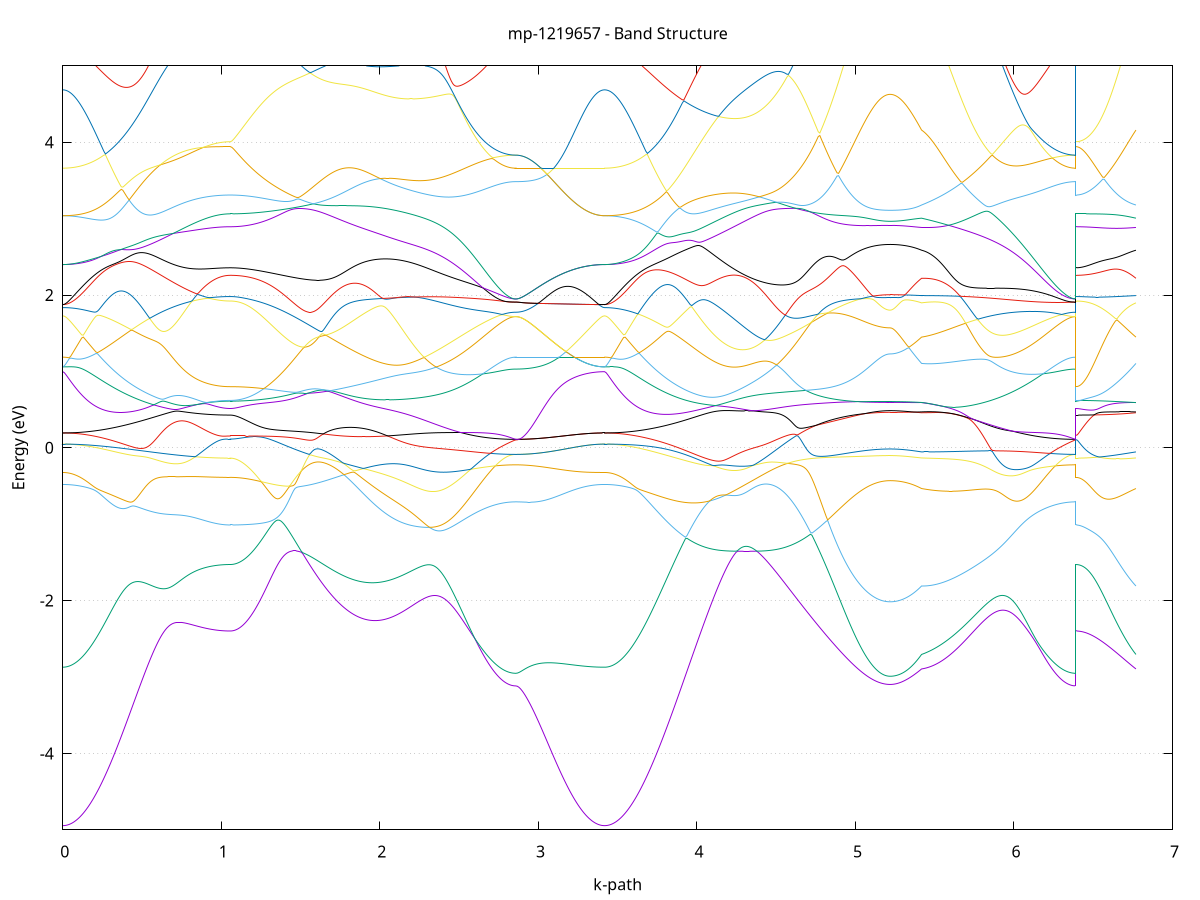 set title 'mp-1219657 - Band Structure'
set xlabel 'k-path'
set ylabel 'Energy (eV)'
set grid y
set yrange [-5:5]
set terminal png size 800,600
set output 'mp-1219657_bands_gnuplot.png'
plot '-' using 1:2 with lines notitle, '-' using 1:2 with lines notitle, '-' using 1:2 with lines notitle, '-' using 1:2 with lines notitle, '-' using 1:2 with lines notitle, '-' using 1:2 with lines notitle, '-' using 1:2 with lines notitle, '-' using 1:2 with lines notitle, '-' using 1:2 with lines notitle, '-' using 1:2 with lines notitle, '-' using 1:2 with lines notitle, '-' using 1:2 with lines notitle, '-' using 1:2 with lines notitle, '-' using 1:2 with lines notitle, '-' using 1:2 with lines notitle, '-' using 1:2 with lines notitle, '-' using 1:2 with lines notitle, '-' using 1:2 with lines notitle, '-' using 1:2 with lines notitle, '-' using 1:2 with lines notitle, '-' using 1:2 with lines notitle, '-' using 1:2 with lines notitle, '-' using 1:2 with lines notitle, '-' using 1:2 with lines notitle, '-' using 1:2 with lines notitle, '-' using 1:2 with lines notitle, '-' using 1:2 with lines notitle, '-' using 1:2 with lines notitle, '-' using 1:2 with lines notitle, '-' using 1:2 with lines notitle, '-' using 1:2 with lines notitle, '-' using 1:2 with lines notitle, '-' using 1:2 with lines notitle, '-' using 1:2 with lines notitle, '-' using 1:2 with lines notitle, '-' using 1:2 with lines notitle, '-' using 1:2 with lines notitle, '-' using 1:2 with lines notitle, '-' using 1:2 with lines notitle, '-' using 1:2 with lines notitle, '-' using 1:2 with lines notitle, '-' using 1:2 with lines notitle, '-' using 1:2 with lines notitle, '-' using 1:2 with lines notitle, '-' using 1:2 with lines notitle, '-' using 1:2 with lines notitle, '-' using 1:2 with lines notitle, '-' using 1:2 with lines notitle, '-' using 1:2 with lines notitle, '-' using 1:2 with lines notitle, '-' using 1:2 with lines notitle, '-' using 1:2 with lines notitle, '-' using 1:2 with lines notitle, '-' using 1:2 with lines notitle, '-' using 1:2 with lines notitle, '-' using 1:2 with lines notitle, '-' using 1:2 with lines notitle, '-' using 1:2 with lines notitle, '-' using 1:2 with lines notitle, '-' using 1:2 with lines notitle, '-' using 1:2 with lines notitle, '-' using 1:2 with lines notitle, '-' using 1:2 with lines notitle, '-' using 1:2 with lines notitle
0.000000 -46.004143
0.009967 -46.004043
0.019934 -46.004043
0.029901 -46.003943
0.039868 -46.003843
0.049835 -46.003643
0.059802 -46.003443
0.069769 -46.003243
0.079736 -46.002943
0.089703 -46.002643
0.099670 -46.002343
0.109637 -46.001943
0.119604 -46.001543
0.129571 -46.001143
0.139538 -46.000643
0.149505 -46.000143
0.159472 -45.999643
0.169439 -45.999043
0.179406 -45.998443
0.189373 -45.997843
0.199340 -45.997143
0.209306 -45.996443
0.219273 -45.995743
0.229240 -45.995043
0.239207 -45.994243
0.249174 -45.993443
0.259141 -45.992543
0.269108 -45.991743
0.279075 -45.990843
0.289042 -45.989943
0.299009 -45.989043
0.308976 -45.988043
0.318943 -45.987143
0.328910 -45.986143
0.338877 -45.985043
0.348844 -45.984043
0.358811 -45.983043
0.368778 -45.981943
0.378745 -45.980843
0.388712 -45.979743
0.398679 -45.978643
0.408646 -45.977443
0.418613 -45.976343
0.428580 -45.975143
0.438547 -45.974043
0.448514 -45.972843
0.458481 -45.971643
0.468448 -45.970443
0.478415 -45.969243
0.488382 -45.968043
0.498349 -45.966843
0.508316 -45.965643
0.518283 -45.964443
0.528250 -45.963243
0.538217 -45.961943
0.548184 -45.960743
0.558151 -45.959543
0.568118 -45.958343
0.578085 -45.957143
0.588052 -45.955943
0.598019 -45.954743
0.607986 -45.953543
0.617952 -45.952343
0.627919 -45.951143
0.637886 -45.950043
0.647853 -45.948843
0.657820 -45.947743
0.667787 -45.946543
0.677754 -45.945443
0.687721 -45.944343
0.697688 -45.943343
0.707655 -45.942243
0.717622 -45.941143
0.727589 -45.940143
0.737556 -45.939143
0.747523 -45.938143
0.757490 -45.937243
0.767457 -45.936243
0.777424 -45.935343
0.787391 -45.934443
0.797358 -45.933543
0.807325 -45.932743
0.817292 -45.931943
0.827259 -45.931143
0.837226 -45.930343
0.847193 -45.929643
0.857160 -45.928943
0.867127 -45.928243
0.877094 -45.927643
0.887061 -45.927043
0.897028 -45.926443
0.906995 -45.925943
0.916962 -45.925443
0.926929 -45.924943
0.936896 -45.924443
0.946863 -45.924043
0.956830 -45.923643
0.966797 -45.923343
0.976764 -45.923043
0.986731 -45.922743
0.996698 -45.922543
1.006665 -45.922343
1.016632 -45.922143
1.026598 -45.922043
1.036565 -45.921943
1.046532 -45.921943
1.056499 -45.921843
1.056499 -45.921843
1.066467 -45.921843
1.076434 -45.921843
1.086402 -45.921843
1.096369 -45.921743
1.106337 -45.921743
1.116304 -45.921643
1.126272 -45.921543
1.136239 -45.921443
1.146206 -45.921343
1.156174 -45.921243
1.166141 -45.921143
1.176109 -45.921043
1.186076 -45.920843
1.196044 -45.920743
1.206011 -45.920543
1.215979 -45.920343
1.225946 -45.920143
1.235914 -45.919943
1.245881 -45.919743
1.255848 -45.919543
1.265816 -45.919343
1.275783 -45.919143
1.285751 -45.918843
1.295718 -45.918643
1.305686 -45.918443
1.315653 -45.918143
1.325621 -45.917943
1.335588 -45.917643
1.345555 -45.917443
1.355523 -45.917143
1.365490 -45.916843
1.375458 -45.916643
1.385425 -45.916343
1.395393 -45.916043
1.405360 -45.915843
1.415328 -45.915543
1.425295 -45.915343
1.435263 -45.915043
1.445230 -45.914843
1.455197 -45.914543
1.465165 -45.914343
1.475132 -45.914043
1.485100 -45.913843
1.495067 -45.913643
1.505035 -45.913443
1.515002 -45.913243
1.524970 -45.913043
1.534937 -45.912843
1.544905 -45.912643
1.554872 -45.912443
1.564839 -45.912343
1.574807 -45.912143
1.584774 -45.912043
1.594742 -45.911943
1.604709 -45.911843
1.614677 -45.911743
1.624644 -45.911643
1.634612 -45.911643
1.644579 -45.911643
1.654547 -45.911543
1.664514 -45.911643
1.674481 -45.911643
1.684449 -45.911643
1.694416 -45.911743
1.704384 -45.911843
1.714351 -45.911943
1.724319 -45.912043
1.734286 -45.912143
1.734286 -45.912143
1.744227 -45.912343
1.754168 -45.912543
1.764109 -45.912743
1.774050 -45.913043
1.783991 -45.913243
1.793932 -45.913543
1.803872 -45.913843
1.813813 -45.914243
1.823754 -45.914543
1.833695 -45.914943
1.843636 -45.915343
1.853577 -45.915843
1.863518 -45.916243
1.873459 -45.916743
1.883400 -45.917243
1.893341 -45.917843
1.903282 -45.918343
1.913222 -45.918943
1.923163 -45.919543
1.933104 -45.920243
1.943045 -45.920843
1.952986 -45.921543
1.962927 -45.922243
1.972868 -45.923043
1.982809 -45.923743
1.992750 -45.924543
2.002691 -45.925343
2.012632 -45.926243
2.022572 -45.927043
2.032513 -45.927943
2.042454 -45.928843
2.052395 -45.929743
2.062336 -45.930743
2.072277 -45.931643
2.082218 -45.932643
2.092159 -45.933643
2.102100 -45.934643
2.112041 -45.935743
2.121982 -45.936743
2.131922 -45.937843
2.141863 -45.938943
2.151804 -45.940043
2.161745 -45.941143
2.171686 -45.942343
2.181627 -45.943443
2.191568 -45.944643
2.201509 -45.945843
2.211450 -45.947043
2.221391 -45.948243
2.231332 -45.949443
2.241272 -45.950643
2.251213 -45.951843
2.261154 -45.953043
2.271095 -45.954243
2.281036 -45.955543
2.290977 -45.956743
2.300918 -45.958043
2.310859 -45.959243
2.320800 -45.960443
2.330741 -45.961743
2.340682 -45.962943
2.350623 -45.964243
2.360563 -45.965443
2.370504 -45.966643
2.380445 -45.967943
2.390386 -45.969143
2.400327 -45.970343
2.410268 -45.971543
2.420209 -45.972743
2.430150 -45.973943
2.440091 -45.975143
2.450032 -45.976243
2.459973 -45.977443
2.469913 -45.978543
2.479854 -45.979643
2.489795 -45.980743
2.499736 -45.981843
2.509677 -45.982943
2.519618 -45.983943
2.529559 -45.985043
2.539500 -45.986043
2.549441 -45.987043
2.559382 -45.987943
2.569323 -45.988943
2.579263 -45.989843
2.589204 -45.990743
2.599145 -45.991643
2.609086 -45.992443
2.619027 -45.993243
2.628968 -45.994043
2.638909 -45.994843
2.648850 -45.995543
2.658791 -45.996243
2.668732 -45.996943
2.678673 -45.997543
2.688613 -45.998143
2.698554 -45.998743
2.708495 -45.999243
2.718436 -45.999743
2.728377 -46.000243
2.738318 -46.000743
2.748259 -46.001143
2.758200 -46.001543
2.768141 -46.001843
2.778082 -46.002143
2.788023 -46.002443
2.797963 -46.002643
2.807904 -46.002843
2.817845 -46.003043
2.827786 -46.003143
2.837727 -46.003243
2.847668 -46.003243
2.857609 -46.003343
2.857609 -46.003343
2.867436 -46.003343
2.877262 -46.003343
2.887089 -46.003343
2.896915 -46.003343
2.906742 -46.003343
2.916569 -46.003343
2.926395 -46.003343
2.936222 -46.003343
2.946049 -46.003343
2.955875 -46.003343
2.965702 -46.003343
2.975528 -46.003343
2.985355 -46.003443
2.995182 -46.003443
3.005008 -46.003443
3.014835 -46.003443
3.024662 -46.003443
3.034488 -46.003443
3.044315 -46.003543
3.054141 -46.003543
3.063968 -46.003543
3.073795 -46.003543
3.083621 -46.003543
3.093448 -46.003643
3.103275 -46.003643
3.113101 -46.003643
3.122928 -46.003643
3.132754 -46.003743
3.142581 -46.003743
3.152408 -46.003743
3.162234 -46.003743
3.172061 -46.003743
3.181887 -46.003843
3.191714 -46.003843
3.201541 -46.003843
3.211367 -46.003843
3.221194 -46.003843
3.231021 -46.003943
3.240847 -46.003943
3.250674 -46.003943
3.260500 -46.003943
3.270327 -46.003943
3.280154 -46.003943
3.289980 -46.004043
3.299807 -46.004043
3.309634 -46.004043
3.319460 -46.004043
3.329287 -46.004043
3.339113 -46.004043
3.348940 -46.004043
3.358767 -46.004043
3.368593 -46.004043
3.378420 -46.004143
3.388247 -46.004143
3.398073 -46.004143
3.407900 -46.004143
3.417726 -46.004143
3.417726 -46.004143
3.427722 -46.004043
3.437718 -46.004043
3.447713 -46.003943
3.457709 -46.003843
3.467704 -46.003643
3.477700 -46.003443
3.487695 -46.003243
3.497691 -46.002943
3.507686 -46.002643
3.517682 -46.002243
3.527678 -46.001843
3.537673 -46.001443
3.547669 -46.001043
3.557664 -46.000543
3.567660 -46.000043
3.577655 -45.999443
3.587651 -45.998843
3.597646 -45.998243
3.607642 -45.997543
3.617637 -45.996943
3.627633 -45.996143
3.637629 -45.995443
3.647624 -45.994643
3.657620 -45.993843
3.667615 -45.993043
3.677611 -45.992143
3.687606 -45.991343
3.697602 -45.990343
3.707597 -45.989443
3.717593 -45.988443
3.727589 -45.987543
3.737584 -45.986543
3.747580 -45.985443
3.757575 -45.984443
3.767571 -45.983343
3.777566 -45.982243
3.787562 -45.981143
3.797557 -45.980043
3.807553 -45.978943
3.817548 -45.977743
3.827544 -45.976543
3.837540 -45.975443
3.847535 -45.974243
3.857531 -45.973043
3.867526 -45.971843
3.877522 -45.970543
3.887517 -45.969343
3.897513 -45.968143
3.907508 -45.966843
3.917504 -45.965643
3.927500 -45.964343
3.937495 -45.963143
3.947491 -45.961843
3.957486 -45.960543
3.967482 -45.959343
3.977477 -45.958043
3.987473 -45.956843
3.997468 -45.955543
4.007464 -45.954243
4.017459 -45.953043
4.027455 -45.951843
4.037451 -45.950543
4.047446 -45.949343
4.057442 -45.948143
4.067437 -45.946943
4.077433 -45.945743
4.087428 -45.944543
4.097424 -45.943343
4.107419 -45.942243
4.117415 -45.941043
4.127410 -45.939943
4.137406 -45.938843
4.147402 -45.937743
4.157397 -45.936643
4.167393 -45.935543
4.177388 -45.934543
4.187384 -45.933443
4.197379 -45.932443
4.207375 -45.931443
4.217370 -45.930543
4.227366 -45.929543
4.237362 -45.928643
4.247357 -45.927743
4.257353 -45.926843
4.267348 -45.925943
4.277344 -45.925143
4.287339 -45.924343
4.297335 -45.923543
4.307330 -45.922743
4.317326 -45.922043
4.327321 -45.921343
4.337317 -45.920643
4.347313 -45.919943
4.357308 -45.919343
4.367304 -45.918743
4.377299 -45.918143
4.387295 -45.917543
4.397290 -45.917043
4.407286 -45.916543
4.417281 -45.916043
4.427277 -45.915643
4.437273 -45.915143
4.447268 -45.914743
4.457264 -45.914443
4.467259 -45.914043
4.477255 -45.913743
4.487250 -45.913443
4.497246 -45.913143
4.507241 -45.912843
4.517237 -45.912643
4.527232 -45.912443
4.537228 -45.912243
4.547224 -45.912143
4.557219 -45.911943
4.567215 -45.911843
4.577210 -45.911743
4.587206 -45.911643
4.597201 -45.911643
4.607197 -45.911643
4.617192 -45.911543
4.627188 -45.911643
4.637183 -45.911643
4.647179 -45.911643
4.657175 -45.911743
4.657175 -45.911743
4.667028 -45.911843
4.676882 -45.911843
4.686736 -45.912043
4.696589 -45.912143
4.706443 -45.912243
4.716297 -45.912343
4.726151 -45.912543
4.736004 -45.912743
4.745858 -45.912943
4.755712 -45.913043
4.765565 -45.913243
4.775419 -45.913543
4.785273 -45.913743
4.795127 -45.913943
4.804980 -45.914143
4.814834 -45.914443
4.824688 -45.914643
4.834541 -45.914943
4.844395 -45.915143
4.854249 -45.915443
4.864102 -45.915643
4.873956 -45.915943
4.883810 -45.916143
4.893664 -45.916443
4.903517 -45.916743
4.913371 -45.916943
4.923225 -45.917243
4.933078 -45.917443
4.942932 -45.917743
4.952786 -45.918043
4.962640 -45.918243
4.972493 -45.918443
4.982347 -45.918743
4.992201 -45.918943
5.002054 -45.919143
5.011908 -45.919443
5.021762 -45.919643
5.031616 -45.919843
5.041469 -45.920043
5.051323 -45.920243
5.061177 -45.920443
5.071030 -45.920543
5.080884 -45.920743
5.090738 -45.920843
5.100592 -45.921043
5.110445 -45.921143
5.120299 -45.921243
5.130153 -45.921443
5.140006 -45.921543
5.149860 -45.921643
5.159714 -45.921643
5.169567 -45.921743
5.179421 -45.921743
5.189275 -45.921843
5.199129 -45.921843
5.208982 -45.921843
5.218836 -45.921843
5.218836 -45.921843
5.228755 -45.921843
5.238674 -45.921943
5.248593 -45.921943
5.258512 -45.921943
5.268431 -45.921943
5.278350 -45.921943
5.288269 -45.921943
5.298188 -45.922043
5.308106 -45.922043
5.318025 -45.922043
5.327944 -45.922143
5.337863 -45.922143
5.347782 -45.922243
5.357701 -45.922243
5.367620 -45.922343
5.377539 -45.922443
5.387458 -45.922443
5.397377 -45.922543
5.407296 -45.922643
5.417215 -45.922743
5.417215 -45.922743
5.427142 -45.922943
5.437068 -45.923243
5.446995 -45.923643
5.456922 -45.923943
5.466849 -45.924343
5.476775 -45.924843
5.486702 -45.925343
5.496629 -45.925843
5.506556 -45.926343
5.516483 -45.926943
5.526409 -45.927543
5.536336 -45.928143
5.546263 -45.928843
5.556190 -45.929543
5.566117 -45.930243
5.576043 -45.931043
5.585970 -45.931843
5.595897 -45.932643
5.605824 -45.933443
5.615751 -45.934343
5.625677 -45.935243
5.635604 -45.936143
5.645531 -45.937143
5.655458 -45.938043
5.665385 -45.939043
5.675311 -45.940143
5.685238 -45.941143
5.695165 -45.942143
5.705092 -45.943243
5.715019 -45.944343
5.724945 -45.945443
5.734872 -45.946543
5.744799 -45.947643
5.754726 -45.948843
5.764653 -45.949943
5.774579 -45.951143
5.784506 -45.952343
5.794433 -45.953543
5.804360 -45.954743
5.814287 -45.955943
5.824213 -45.957143
5.834140 -45.958343
5.844067 -45.959543
5.853994 -45.960743
5.863921 -45.962043
5.873847 -45.963243
5.883774 -45.964443
5.893701 -45.965643
5.903628 -45.966843
5.913555 -45.968143
5.923481 -45.969343
5.933408 -45.970543
5.943335 -45.971743
5.953262 -45.972843
5.963189 -45.974043
5.973115 -45.975243
5.983042 -45.976343
5.992969 -45.977543
6.002896 -45.978643
6.012823 -45.979743
6.022749 -45.980843
6.032676 -45.981943
6.042603 -45.983043
6.052530 -45.984043
6.062456 -45.985043
6.072383 -45.986043
6.082310 -45.987043
6.092237 -45.988043
6.102164 -45.988943
6.112090 -45.989843
6.122017 -45.990743
6.131944 -45.991643
6.141871 -45.992443
6.151798 -45.993243
6.161724 -45.994043
6.171651 -45.994843
6.181578 -45.995543
6.191505 -45.996243
6.201432 -45.996943
6.211358 -45.997543
6.221285 -45.998143
6.231212 -45.998743
6.241139 -45.999243
6.251066 -45.999843
6.260992 -46.000243
6.270919 -46.000743
6.280846 -46.001143
6.290773 -46.001543
6.300700 -46.001843
6.310626 -46.002143
6.320553 -46.002443
6.330480 -46.002643
6.340407 -46.002843
6.350334 -46.003043
6.360260 -46.003143
6.370187 -46.003243
6.380114 -46.003243
6.390041 -46.003343
6.390041 -45.921843
6.400025 -45.921843
6.410008 -45.921843
6.419992 -45.921843
6.429976 -45.921843
6.439960 -45.921843
6.449943 -45.921943
6.459927 -45.921943
6.469911 -45.921943
6.479895 -45.921943
6.489878 -45.921943
6.499862 -45.921943
6.509846 -45.921943
6.519830 -45.921943
6.529813 -45.921943
6.539797 -45.922043
6.549781 -45.922043
6.559765 -45.922043
6.569748 -45.922043
6.579732 -45.922043
6.589716 -45.922143
6.599700 -45.922143
6.609683 -45.922143
6.619667 -45.922143
6.629651 -45.922243
6.639635 -45.922243
6.649618 -45.922243
6.659602 -45.922243
6.669586 -45.922343
6.679570 -45.922343
6.689554 -45.922343
6.699537 -45.922443
6.709521 -45.922443
6.719505 -45.922543
6.729489 -45.922543
6.739472 -45.922543
6.749456 -45.922643
6.759440 -45.922643
6.769424 -45.922743
e
0.000000 -39.197143
0.009967 -39.197143
0.019934 -39.197043
0.029901 -39.196743
0.039868 -39.196443
0.049835 -39.196043
0.059802 -39.195643
0.069769 -39.195043
0.079736 -39.194343
0.089703 -39.193643
0.099670 -39.192843
0.109637 -39.191943
0.119604 -39.190943
0.129571 -39.189843
0.139538 -39.188743
0.149505 -39.187443
0.159472 -39.186143
0.169439 -39.184743
0.179406 -39.183243
0.189373 -39.181743
0.199340 -39.180143
0.209306 -39.178443
0.219273 -39.176643
0.229240 -39.174843
0.239207 -39.172943
0.249174 -39.170943
0.259141 -39.168843
0.269108 -39.166743
0.279075 -39.164643
0.289042 -39.162343
0.299009 -39.160043
0.308976 -39.157743
0.318943 -39.155343
0.328910 -39.152843
0.338877 -39.150343
0.348844 -39.147843
0.358811 -39.145243
0.368778 -39.142543
0.378745 -39.139843
0.388712 -39.137143
0.398679 -39.134343
0.408646 -39.131543
0.418613 -39.128743
0.428580 -39.125843
0.438547 -39.122943
0.448514 -39.120043
0.458481 -39.117043
0.468448 -39.114143
0.478415 -39.111143
0.488382 -39.108143
0.498349 -39.105143
0.508316 -39.102043
0.518283 -39.099043
0.528250 -39.096043
0.538217 -39.092943
0.548184 -39.089943
0.558151 -39.086843
0.568118 -39.083843
0.578085 -39.080843
0.588052 -39.077843
0.598019 -39.074843
0.607986 -39.071843
0.617952 -39.068843
0.627919 -39.065943
0.637886 -39.062943
0.647853 -39.060143
0.657820 -39.057243
0.667787 -39.054443
0.677754 -39.051643
0.687721 -39.048843
0.697688 -39.046143
0.707655 -39.043443
0.717622 -39.040843
0.727589 -39.038243
0.737556 -39.035643
0.747523 -39.033143
0.757490 -39.030743
0.767457 -39.028343
0.777424 -39.026043
0.787391 -39.023843
0.797358 -39.021643
0.807325 -39.019443
0.817292 -39.017443
0.827259 -39.015443
0.837226 -39.013443
0.847193 -39.011643
0.857160 -39.009843
0.867127 -39.008143
0.877094 -39.006543
0.887061 -39.004943
0.897028 -39.003543
0.906995 -39.002143
0.916962 -39.000843
0.926929 -38.999643
0.936896 -38.998443
0.946863 -38.997443
0.956830 -38.996443
0.966797 -38.995643
0.976764 -38.994843
0.986731 -38.994143
0.996698 -38.993543
1.006665 -38.993043
1.016632 -38.992643
1.026598 -38.992343
1.036565 -38.992043
1.046532 -38.991943
1.056499 -38.991843
1.056499 -38.991843
1.066467 -38.991843
1.076434 -38.991843
1.086402 -38.991743
1.096369 -38.991643
1.106337 -38.991443
1.116304 -38.991343
1.126272 -38.991143
1.136239 -38.990843
1.146206 -38.990543
1.156174 -38.990343
1.166141 -38.989943
1.176109 -38.989643
1.186076 -38.989243
1.196044 -38.988843
1.206011 -38.988443
1.215979 -38.987943
1.225946 -38.987443
1.235914 -38.986943
1.245881 -38.986443
1.255848 -38.985843
1.265816 -38.985343
1.275783 -38.984743
1.285751 -38.984143
1.295718 -38.983543
1.305686 -38.982843
1.315653 -38.982243
1.325621 -38.981543
1.335588 -38.980943
1.345555 -38.980243
1.355523 -38.979543
1.365490 -38.978843
1.375458 -38.978143
1.385425 -38.977543
1.395393 -38.976843
1.405360 -38.976143
1.415328 -38.975443
1.425295 -38.974743
1.435263 -38.974143
1.445230 -38.973443
1.455197 -38.972743
1.465165 -38.972143
1.475132 -38.971543
1.485100 -38.970943
1.495067 -38.970343
1.505035 -38.969743
1.515002 -38.969243
1.524970 -38.968743
1.534937 -38.968243
1.544905 -38.967743
1.554872 -38.967343
1.564839 -38.966943
1.574807 -38.966543
1.584774 -38.966243
1.594742 -38.965943
1.604709 -38.965643
1.614677 -38.965443
1.624644 -38.965243
1.634612 -38.965143
1.644579 -38.965043
1.654547 -38.965043
1.664514 -38.965043
1.674481 -38.965043
1.684449 -38.965143
1.694416 -38.965343
1.704384 -38.965543
1.714351 -38.965843
1.724319 -38.966143
1.734286 -38.966543
1.734286 -38.966543
1.744227 -38.967043
1.754168 -38.967543
1.764109 -38.968043
1.774050 -38.968743
1.783991 -38.969443
1.793932 -38.970143
1.803872 -38.970943
1.813813 -38.971843
1.823754 -38.972843
1.833695 -38.973843
1.843636 -38.974843
1.853577 -38.976043
1.863518 -38.977243
1.873459 -38.978543
1.883400 -38.979843
1.893341 -38.981243
1.903282 -38.982743
1.913222 -38.984243
1.923163 -38.985943
1.933104 -38.987543
1.943045 -38.989343
1.952986 -38.991143
1.962927 -38.992943
1.972868 -38.994943
1.982809 -38.996943
1.992750 -38.998943
2.002691 -39.001043
2.012632 -39.003243
2.022572 -39.005543
2.032513 -39.007843
2.042454 -39.010143
2.052395 -39.012543
2.062336 -39.015043
2.072277 -39.017543
2.082218 -39.020143
2.092159 -39.022743
2.102100 -39.025443
2.112041 -39.028143
2.121982 -39.030843
2.131922 -39.033643
2.141863 -39.036543
2.151804 -39.039343
2.161745 -39.042343
2.171686 -39.045243
2.181627 -39.048243
2.191568 -39.051243
2.201509 -39.054343
2.211450 -39.057343
2.221391 -39.060443
2.231332 -39.063543
2.241272 -39.066743
2.251213 -39.069843
2.261154 -39.073043
2.271095 -39.076243
2.281036 -39.079443
2.290977 -39.082643
2.300918 -39.085843
2.310859 -39.089043
2.320800 -39.092243
2.330741 -39.095443
2.340682 -39.098643
2.350623 -39.101843
2.360563 -39.105043
2.370504 -39.108143
2.380445 -39.111343
2.390386 -39.114443
2.400327 -39.117543
2.410268 -39.120643
2.420209 -39.123743
2.430150 -39.126743
2.440091 -39.129743
2.450032 -39.132743
2.459973 -39.135643
2.469913 -39.138543
2.479854 -39.141443
2.489795 -39.144243
2.499736 -39.147043
2.509677 -39.149743
2.519618 -39.152443
2.529559 -39.155043
2.539500 -39.157643
2.549441 -39.160143
2.559382 -39.162643
2.569323 -39.165043
2.579263 -39.167343
2.589204 -39.169643
2.599145 -39.171843
2.609086 -39.173943
2.619027 -39.176043
2.628968 -39.178043
2.638909 -39.179943
2.648850 -39.181843
2.658791 -39.183643
2.668732 -39.185343
2.678673 -39.186943
2.688613 -39.188443
2.698554 -39.189943
2.708495 -39.191343
2.718436 -39.192643
2.728377 -39.193843
2.738318 -39.194943
2.748259 -39.196043
2.758200 -39.196943
2.768141 -39.197843
2.778082 -39.198543
2.788023 -39.199243
2.797963 -39.199843
2.807904 -39.200343
2.817845 -39.200743
2.827786 -39.201143
2.837727 -39.201343
2.847668 -39.201443
2.857609 -39.201543
2.857609 -39.201543
2.867436 -39.201543
2.877262 -39.201543
2.887089 -39.201443
2.896915 -39.201443
2.906742 -39.201443
2.916569 -39.201443
2.926395 -39.201343
2.936222 -39.201343
2.946049 -39.201243
2.955875 -39.201243
2.965702 -39.201143
2.975528 -39.201043
2.985355 -39.200943
2.995182 -39.200943
3.005008 -39.200843
3.014835 -39.200743
3.024662 -39.200643
3.034488 -39.200543
3.044315 -39.200443
3.054141 -39.200343
3.063968 -39.200243
3.073795 -39.200143
3.083621 -39.200043
3.093448 -39.199843
3.103275 -39.199743
3.113101 -39.199643
3.122928 -39.199543
3.132754 -39.199443
3.142581 -39.199243
3.152408 -39.199143
3.162234 -39.199043
3.172061 -39.198943
3.181887 -39.198843
3.191714 -39.198743
3.201541 -39.198543
3.211367 -39.198443
3.221194 -39.198343
3.231021 -39.198243
3.240847 -39.198143
3.250674 -39.198043
3.260500 -39.197943
3.270327 -39.197843
3.280154 -39.197743
3.289980 -39.197743
3.299807 -39.197643
3.309634 -39.197543
3.319460 -39.197543
3.329287 -39.197443
3.339113 -39.197343
3.348940 -39.197343
3.358767 -39.197243
3.368593 -39.197243
3.378420 -39.197243
3.388247 -39.197243
3.398073 -39.197143
3.407900 -39.197143
3.417726 -39.197143
3.417726 -39.197143
3.427722 -39.197143
3.437718 -39.196943
3.447713 -39.196743
3.457709 -39.196443
3.467704 -39.196043
3.477700 -39.195543
3.487695 -39.194943
3.497691 -39.194243
3.507686 -39.193543
3.517682 -39.192643
3.527678 -39.191743
3.537673 -39.190643
3.547669 -39.189543
3.557664 -39.188343
3.567660 -39.187043
3.577655 -39.185743
3.587651 -39.184243
3.597646 -39.182743
3.607642 -39.181143
3.617637 -39.179443
3.627633 -39.177643
3.637629 -39.175843
3.647624 -39.173943
3.657620 -39.171943
3.667615 -39.169943
3.677611 -39.167743
3.687606 -39.165643
3.697602 -39.163343
3.707597 -39.161043
3.717593 -39.158643
3.727589 -39.156243
3.737584 -39.153743
3.747580 -39.151143
3.757575 -39.148543
3.767571 -39.145943
3.777566 -39.143243
3.787562 -39.140443
3.797557 -39.137743
3.807553 -39.134843
3.817548 -39.132043
3.827544 -39.129143
3.837540 -39.126143
3.847535 -39.123143
3.857531 -39.120143
3.867526 -39.117143
3.877522 -39.114143
3.887517 -39.111043
3.897513 -39.107943
3.907508 -39.104843
3.917504 -39.101743
3.927500 -39.098543
3.937495 -39.095443
3.947491 -39.092243
3.957486 -39.089143
3.967482 -39.085943
3.977477 -39.082743
3.987473 -39.079643
3.997468 -39.076443
4.007464 -39.073343
4.017459 -39.070143
4.027455 -39.067043
4.037451 -39.063943
4.047446 -39.060843
4.057442 -39.057843
4.067437 -39.054743
4.077433 -39.051743
4.087428 -39.048743
4.097424 -39.045743
4.107419 -39.042843
4.117415 -39.039943
4.127410 -39.037043
4.137406 -39.034243
4.147402 -39.031443
4.157397 -39.028743
4.167393 -39.026043
4.177388 -39.023343
4.187384 -39.020743
4.197379 -39.018243
4.207375 -39.015643
4.217370 -39.013243
4.227366 -39.010843
4.237362 -39.008443
4.247357 -39.006143
4.257353 -39.003943
4.267348 -39.001743
4.277344 -38.999643
4.287339 -38.997543
4.297335 -38.995543
4.307330 -38.993643
4.317326 -38.991743
4.327321 -38.989943
4.337317 -38.988143
4.347313 -38.986443
4.357308 -38.984843
4.367304 -38.983243
4.377299 -38.981743
4.387295 -38.980343
4.397290 -38.979043
4.407286 -38.977743
4.417281 -38.976443
4.427277 -38.975343
4.437273 -38.974243
4.447268 -38.973143
4.457264 -38.972243
4.467259 -38.971343
4.477255 -38.970443
4.487250 -38.969743
4.497246 -38.968943
4.507241 -38.968343
4.517237 -38.967743
4.527232 -38.967243
4.537228 -38.966743
4.547224 -38.966343
4.557219 -38.965943
4.567215 -38.965743
4.577210 -38.965443
4.587206 -38.965243
4.597201 -38.965143
4.607197 -38.965043
4.617192 -38.965043
4.627188 -38.965043
4.637183 -38.965043
4.647179 -38.965143
4.657175 -38.965343
4.657175 -38.965343
4.667028 -38.965543
4.676882 -38.965743
4.686736 -38.966043
4.696589 -38.966343
4.706443 -38.966643
4.716297 -38.967043
4.726151 -38.967443
4.736004 -38.967843
4.745858 -38.968343
4.755712 -38.968843
4.765565 -38.969343
4.775419 -38.969843
4.785273 -38.970443
4.795127 -38.970943
4.804980 -38.971543
4.814834 -38.972143
4.824688 -38.972743
4.834541 -38.973443
4.844395 -38.974043
4.854249 -38.974743
4.864102 -38.975343
4.873956 -38.976043
4.883810 -38.976643
4.893664 -38.977343
4.903517 -38.978043
4.913371 -38.978643
4.923225 -38.979343
4.933078 -38.979943
4.942932 -38.980643
4.952786 -38.981243
4.962640 -38.981843
4.972493 -38.982443
4.982347 -38.983143
4.992201 -38.983643
5.002054 -38.984243
5.011908 -38.984843
5.021762 -38.985343
5.031616 -38.985843
5.041469 -38.986343
5.051323 -38.986843
5.061177 -38.987343
5.071030 -38.987743
5.080884 -38.988143
5.090738 -38.988543
5.100592 -38.988943
5.110445 -38.989243
5.120299 -38.989543
5.130153 -38.989843
5.140006 -38.990143
5.149860 -38.990343
5.159714 -38.990543
5.169567 -38.990743
5.179421 -38.990843
5.189275 -38.990943
5.199129 -38.991043
5.208982 -38.991043
5.218836 -38.991143
5.218836 -38.991143
5.228755 -38.991143
5.238674 -38.991143
5.248593 -38.991143
5.258512 -38.991243
5.268431 -38.991243
5.278350 -38.991343
5.288269 -38.991443
5.298188 -38.991543
5.308106 -38.991643
5.318025 -38.991743
5.327944 -38.991843
5.337863 -38.992043
5.347782 -38.992143
5.357701 -38.992343
5.367620 -38.992543
5.377539 -38.992743
5.387458 -38.992943
5.397377 -38.993143
5.407296 -38.993343
5.417215 -38.993543
5.417215 -38.993543
5.427142 -38.994343
5.437068 -38.995143
5.446995 -38.996043
5.456922 -38.996943
5.466849 -38.998043
5.476775 -38.999243
5.486702 -39.000543
5.496629 -39.001843
5.506556 -39.003243
5.516483 -39.004843
5.526409 -39.006443
5.536336 -39.008143
5.546263 -39.009843
5.556190 -39.011743
5.566117 -39.013643
5.576043 -39.015643
5.585970 -39.017743
5.595897 -39.019843
5.605824 -39.022043
5.615751 -39.024343
5.625677 -39.026643
5.635604 -39.029143
5.645531 -39.031543
5.655458 -39.034143
5.665385 -39.036643
5.675311 -39.039343
5.685238 -39.042043
5.695165 -39.044743
5.705092 -39.047543
5.715019 -39.050343
5.724945 -39.053243
5.734872 -39.056143
5.744799 -39.059043
5.754726 -39.062043
5.764653 -39.065043
5.774579 -39.068043
5.784506 -39.071143
5.794433 -39.074243
5.804360 -39.077343
5.814287 -39.080443
5.824213 -39.083543
5.834140 -39.086643
5.844067 -39.089843
5.853994 -39.092943
5.863921 -39.096143
5.873847 -39.099243
5.883774 -39.102443
5.893701 -39.105543
5.903628 -39.108643
5.913555 -39.111743
5.923481 -39.114843
5.933408 -39.117943
5.943335 -39.121043
5.953262 -39.124043
5.963189 -39.127043
5.973115 -39.130043
5.983042 -39.133043
5.992969 -39.135943
6.002896 -39.138843
6.012823 -39.141643
6.022749 -39.144443
6.032676 -39.147243
6.042603 -39.149943
6.052530 -39.152643
6.062456 -39.155243
6.072383 -39.157743
6.082310 -39.160343
6.092237 -39.162743
6.102164 -39.165143
6.112090 -39.167443
6.122017 -39.169743
6.131944 -39.171943
6.141871 -39.174043
6.151798 -39.176143
6.161724 -39.178143
6.171651 -39.180043
6.181578 -39.181943
6.191505 -39.183643
6.201432 -39.185343
6.211358 -39.186943
6.221285 -39.188543
6.231212 -39.189943
6.241139 -39.191343
6.251066 -39.192643
6.260992 -39.193843
6.270919 -39.194943
6.280846 -39.196043
6.290773 -39.196943
6.300700 -39.197843
6.310626 -39.198643
6.320553 -39.199243
6.330480 -39.199843
6.340407 -39.200343
6.350334 -39.200743
6.360260 -39.201143
6.370187 -39.201343
6.380114 -39.201443
6.390041 -39.201543
6.390041 -38.991843
6.400025 -38.991843
6.410008 -38.991843
6.419992 -38.991843
6.429976 -38.991943
6.439960 -38.991943
6.449943 -38.991943
6.459927 -38.991943
6.469911 -38.991943
6.479895 -38.991943
6.489878 -38.991943
6.499862 -38.992043
6.509846 -38.992043
6.519830 -38.992043
6.529813 -38.992143
6.539797 -38.992143
6.549781 -38.992143
6.559765 -38.992243
6.569748 -38.992243
6.579732 -38.992243
6.589716 -38.992343
6.599700 -38.992343
6.609683 -38.992443
6.619667 -38.992443
6.629651 -38.992543
6.639635 -38.992543
6.649618 -38.992643
6.659602 -38.992743
6.669586 -38.992743
6.679570 -38.992843
6.689554 -38.992943
6.699537 -38.992943
6.709521 -38.993043
6.719505 -38.993143
6.729489 -38.993243
6.739472 -38.993343
6.749456 -38.993443
6.759440 -38.993543
6.769424 -38.993543
e
0.000000 -20.044143
0.009967 -20.044043
0.019934 -20.043643
0.029901 -20.043043
0.039868 -20.042143
0.049835 -20.041043
0.059802 -20.039643
0.069769 -20.038043
0.079736 -20.036143
0.089703 -20.034043
0.099670 -20.031643
0.109637 -20.029043
0.119604 -20.026143
0.129571 -20.023043
0.139538 -20.019743
0.149505 -20.016243
0.159472 -20.012343
0.169439 -20.008343
0.179406 -20.004043
0.189373 -19.999543
0.199340 -19.994843
0.209306 -19.989943
0.219273 -19.984743
0.229240 -19.979343
0.239207 -19.973743
0.249174 -19.967943
0.259141 -19.961943
0.269108 -19.955743
0.279075 -19.949343
0.289042 -19.942743
0.299009 -19.935843
0.308976 -19.928943
0.318943 -19.921743
0.328910 -19.914343
0.338877 -19.906843
0.348844 -19.899143
0.358811 -19.891243
0.368778 -19.883243
0.378745 -19.875043
0.388712 -19.866743
0.398679 -19.858243
0.408646 -19.849643
0.418613 -19.840843
0.428580 -19.831943
0.438547 -19.823043
0.448514 -19.813843
0.458481 -19.804643
0.468448 -19.795343
0.478415 -19.785943
0.488382 -19.776443
0.498349 -19.766843
0.508316 -19.757243
0.518283 -19.747543
0.528250 -19.737743
0.538217 -19.727943
0.548184 -19.718043
0.558151 -19.708243
0.568118 -19.698243
0.578085 -19.688343
0.588052 -19.678443
0.598019 -19.668443
0.607986 -19.658543
0.617952 -19.648643
0.627919 -19.638743
0.637886 -19.628843
0.647853 -19.619043
0.657820 -19.609343
0.667787 -19.599643
0.677754 -19.590043
0.687721 -19.580443
0.697688 -19.571043
0.707655 -19.561743
0.717622 -19.552543
0.727589 -19.543543
0.737556 -19.534643
0.747523 -19.525943
0.757490 -19.517543
0.767457 -19.509943
0.777424 -19.508943
0.787391 -19.520143
0.797358 -19.532843
0.807325 -19.545443
0.817292 -19.557643
0.827259 -19.569543
0.837226 -19.580943
0.847193 -19.591843
0.857160 -19.602343
0.867127 -19.612343
0.877094 -19.621943
0.887061 -19.631043
0.897028 -19.639543
0.906995 -19.647643
0.916962 -19.655243
0.926929 -19.662343
0.936896 -19.668943
0.946863 -19.675043
0.956830 -19.680543
0.966797 -19.685543
0.976764 -19.690143
0.986731 -19.694043
0.996698 -19.697543
1.006665 -19.700443
1.016632 -19.702843
1.026598 -19.704743
1.036565 -19.706043
1.046532 -19.706843
1.056499 -19.707143
1.056499 -19.707143
1.066467 -19.707043
1.076434 -19.706643
1.086402 -19.706043
1.096369 -19.705243
1.106337 -19.704143
1.116304 -19.702843
1.126272 -19.701243
1.136239 -19.699443
1.146206 -19.697443
1.156174 -19.695143
1.166141 -19.692643
1.176109 -19.689943
1.186076 -19.686943
1.196044 -19.683743
1.206011 -19.680343
1.215979 -19.676743
1.225946 -19.672843
1.235914 -19.668743
1.245881 -19.664443
1.255848 -19.659843
1.265816 -19.655143
1.275783 -19.650143
1.285751 -19.644943
1.295718 -19.639543
1.305686 -19.633943
1.315653 -19.628143
1.325621 -19.622143
1.335588 -19.615943
1.345555 -19.609643
1.355523 -19.603043
1.365490 -19.596343
1.375458 -19.589443
1.385425 -19.582343
1.395393 -19.575143
1.405360 -19.567743
1.415328 -19.560243
1.425295 -19.552643
1.435263 -19.544843
1.445230 -19.537043
1.455197 -19.529243
1.465165 -19.521343
1.475132 -19.513543
1.485100 -19.505843
1.495067 -19.498443
1.505035 -19.491343
1.515002 -19.484843
1.524970 -19.479143
1.534937 -19.474543
1.544905 -19.471143
1.554872 -19.469043
1.564839 -19.468243
1.574807 -19.468443
1.584774 -19.469443
1.594742 -19.471143
1.604709 -19.473243
1.614677 -19.475643
1.624644 -19.478343
1.634612 -19.481343
1.644579 -19.484443
1.654547 -19.487643
1.664514 -19.490943
1.674481 -19.494343
1.684449 -19.497743
1.694416 -19.501243
1.704384 -19.504743
1.714351 -19.508243
1.724319 -19.511743
1.734286 -19.515243
1.734286 -19.515243
1.744227 -19.518743
1.754168 -19.525343
1.764109 -19.533843
1.774050 -19.541843
1.783991 -19.549343
1.793932 -19.556343
1.803872 -19.562843
1.813813 -19.568843
1.823754 -19.574343
1.833695 -19.579343
1.843636 -19.583843
1.853577 -19.587743
1.863518 -19.591143
1.873459 -19.593943
1.883400 -19.596243
1.893341 -19.598043
1.903282 -19.599243
1.913222 -19.599943
1.923163 -19.600043
1.933104 -19.599543
1.943045 -19.598543
1.952986 -19.597043
1.962927 -19.594943
1.972868 -19.592243
1.982809 -19.589043
1.992750 -19.585243
2.002691 -19.580843
2.012632 -19.576043
2.022572 -19.576043
2.032513 -19.576343
2.042454 -19.576443
2.052395 -19.576543
2.062336 -19.576643
2.072277 -19.576543
2.082218 -19.576343
2.092159 -19.576143
2.102100 -19.575843
2.112041 -19.575543
2.121982 -19.575143
2.131922 -19.574643
2.141863 -19.574143
2.151804 -19.573643
2.161745 -19.573143
2.171686 -19.572543
2.181627 -19.572043
2.191568 -19.571443
2.201509 -19.570843
2.211450 -19.570243
2.221391 -19.569743
2.231332 -19.569143
2.241272 -19.568643
2.251213 -19.568143
2.261154 -19.567643
2.271095 -19.567143
2.281036 -19.566743
2.290977 -19.566343
2.300918 -19.566043
2.310859 -19.565743
2.320800 -19.565443
2.330741 -19.565243
2.340682 -19.565043
2.350623 -19.564943
2.360563 -19.564843
2.370504 -19.564843
2.380445 -19.564843
2.390386 -19.564843
2.400327 -19.564943
2.410268 -19.565043
2.420209 -19.565243
2.430150 -19.565443
2.440091 -19.565743
2.450032 -19.566043
2.459973 -19.566343
2.469913 -19.566743
2.479854 -19.567143
2.489795 -19.567543
2.499736 -19.568043
2.509677 -19.568543
2.519618 -19.569043
2.529559 -19.569543
2.539500 -19.570143
2.549441 -19.570643
2.559382 -19.571243
2.569323 -19.571843
2.579263 -19.572443
2.589204 -19.573043
2.599145 -19.573643
2.609086 -19.574243
2.619027 -19.574843
2.628968 -19.575443
2.638909 -19.576043
2.648850 -19.576643
2.658791 -19.577243
2.668732 -19.577743
2.678673 -19.578343
2.688613 -19.578843
2.698554 -19.579343
2.708495 -19.579843
2.718436 -19.580243
2.728377 -19.580743
2.738318 -19.581143
2.748259 -19.581543
2.758200 -19.581843
2.768141 -19.582143
2.778082 -19.582443
2.788023 -19.582743
2.797963 -19.582943
2.807904 -19.583143
2.817845 -19.583343
2.827786 -19.583443
2.837727 -19.583543
2.847668 -19.583643
2.857609 -19.583643
2.857609 -19.583643
2.867436 -19.584043
2.877262 -19.585443
2.887089 -19.587743
2.896915 -19.590943
2.906742 -19.595043
2.916569 -19.599943
2.926395 -19.605743
2.936222 -19.612243
2.946049 -19.619543
2.955875 -19.627543
2.965702 -19.636143
2.975528 -19.645443
2.985355 -19.655243
2.995182 -19.665543
3.005008 -19.676343
3.014835 -19.687543
3.024662 -19.699143
3.034488 -19.710943
3.044315 -19.723043
3.054141 -19.735443
3.063968 -19.747943
3.073795 -19.760543
3.083621 -19.773243
3.093448 -19.785943
3.103275 -19.798743
3.113101 -19.811443
3.122928 -19.824043
3.132754 -19.836443
3.142581 -19.848843
3.152408 -19.861043
3.162234 -19.872943
3.172061 -19.884643
3.181887 -19.896143
3.191714 -19.907243
3.201541 -19.918143
3.211367 -19.928643
3.221194 -19.938743
3.231021 -19.948543
3.240847 -19.957943
3.250674 -19.966843
3.260500 -19.975343
3.270327 -19.983443
3.280154 -19.991043
3.289980 -19.998243
3.299807 -20.004943
3.309634 -20.011043
3.319460 -20.016743
3.329287 -20.021843
3.339113 -20.026543
3.348940 -20.030643
3.358767 -20.034143
3.368593 -20.037243
3.378420 -20.039743
3.388247 -20.041643
3.398073 -20.043043
3.407900 -20.043843
3.417726 -20.044143
3.417726 -20.044143
3.427722 -20.044043
3.437718 -20.043643
3.447713 -20.043043
3.457709 -20.042243
3.467704 -20.041143
3.477700 -20.039743
3.487695 -20.038243
3.497691 -20.036443
3.507686 -20.034343
3.517682 -20.032143
3.527678 -20.029543
3.537673 -20.026843
3.547669 -20.023843
3.557664 -20.020643
3.567660 -20.017243
3.577655 -20.013543
3.587651 -20.009743
3.597646 -20.005643
3.607642 -20.001343
3.617637 -19.996743
3.627633 -19.992043
3.637629 -19.987043
3.647624 -19.981943
3.657620 -19.976543
3.667615 -19.971043
3.677611 -19.965343
3.687606 -19.959343
3.697602 -19.953243
3.707597 -19.946943
3.717593 -19.940443
3.727589 -19.933843
3.737584 -19.927043
3.747580 -19.920043
3.757575 -19.912943
3.767571 -19.905643
3.777566 -19.898243
3.787562 -19.890643
3.797557 -19.882943
3.807553 -19.875143
3.817548 -19.867143
3.827544 -19.859143
3.837540 -19.850943
3.847535 -19.842643
3.857531 -19.834243
3.867526 -19.825743
3.877522 -19.817243
3.887517 -19.808643
3.897513 -19.799943
3.907508 -19.791143
3.917504 -19.782343
3.927500 -19.773543
3.937495 -19.764643
3.947491 -19.755643
3.957486 -19.746743
3.967482 -19.737743
3.977477 -19.728843
3.987473 -19.719843
3.997468 -19.710943
4.007464 -19.701943
4.017459 -19.693043
4.027455 -19.684243
4.037451 -19.675443
4.047446 -19.666643
4.057442 -19.657943
4.067437 -19.649343
4.077433 -19.640843
4.087428 -19.632343
4.097424 -19.624043
4.107419 -19.615743
4.117415 -19.607643
4.127410 -19.599643
4.137406 -19.591843
4.147402 -19.584143
4.157397 -19.576543
4.167393 -19.569243
4.177388 -19.561943
4.187384 -19.554943
4.197379 -19.548143
4.207375 -19.541443
4.217370 -19.535043
4.227366 -19.528843
4.237362 -19.522843
4.247357 -19.517043
4.257353 -19.511443
4.267348 -19.506143
4.277344 -19.501143
4.287339 -19.496343
4.297335 -19.491743
4.307330 -19.487543
4.317326 -19.483543
4.327321 -19.479743
4.337317 -19.476343
4.347313 -19.473143
4.357308 -19.473743
4.367304 -19.474243
4.377299 -19.474243
4.387295 -19.473743
4.397290 -19.472743
4.407286 -19.471243
4.417281 -19.469143
4.427277 -19.466543
4.437273 -19.463543
4.447268 -19.459943
4.457264 -19.457643
4.467259 -19.458043
4.477255 -19.458743
4.487250 -19.459743
4.497246 -19.460943
4.507241 -19.462543
4.517237 -19.464443
4.527232 -19.466543
4.537228 -19.469043
4.547224 -19.471743
4.557219 -19.474743
4.567215 -19.478043
4.577210 -19.481643
4.587206 -19.485643
4.597201 -19.489843
4.607197 -19.494343
4.617192 -19.499143
4.627188 -19.504343
4.637183 -19.509843
4.647179 -19.515643
4.657175 -19.521843
4.657175 -19.521843
4.667028 -19.528343
4.676882 -19.535143
4.686736 -19.542343
4.696589 -19.549943
4.706443 -19.557843
4.716297 -19.566043
4.726151 -19.574543
4.736004 -19.583243
4.745858 -19.592143
4.755712 -19.601243
4.765565 -19.610343
4.775419 -19.619643
4.785273 -19.628843
4.795127 -19.638143
4.804980 -19.647343
4.814834 -19.656543
4.824688 -19.665643
4.834541 -19.674643
4.844395 -19.683543
4.854249 -19.692243
4.864102 -19.700843
4.873956 -19.709343
4.883810 -19.717643
4.893664 -19.725743
4.903517 -19.733643
4.913371 -19.741343
4.923225 -19.748943
4.933078 -19.756243
4.942932 -19.763343
4.952786 -19.770343
4.962640 -19.777043
4.972493 -19.783443
4.982347 -19.789743
4.992201 -19.795743
5.002054 -19.801543
5.011908 -19.807143
5.021762 -19.812443
5.031616 -19.817443
5.041469 -19.822343
5.051323 -19.826943
5.061177 -19.831243
5.071030 -19.835343
5.080884 -19.839143
5.090738 -19.842643
5.100592 -19.846043
5.110445 -19.849043
5.120299 -19.851843
5.130153 -19.854343
5.140006 -19.856643
5.149860 -19.858643
5.159714 -19.860343
5.169567 -19.861843
5.179421 -19.863043
5.189275 -19.863943
5.199129 -19.864643
5.208982 -19.865043
5.218836 -19.865143
5.218836 -19.865143
5.228755 -19.865043
5.238674 -19.864743
5.248593 -19.864143
5.258512 -19.863343
5.268431 -19.862343
5.278350 -19.861143
5.288269 -19.859743
5.298188 -19.858043
5.308106 -19.856143
5.318025 -19.854143
5.327944 -19.851843
5.337863 -19.849343
5.347782 -19.846643
5.357701 -19.843743
5.367620 -19.840643
5.377539 -19.837443
5.387458 -19.833943
5.397377 -19.830343
5.407296 -19.826543
5.417215 -19.822643
5.417215 -19.822643
5.427142 -19.819643
5.437068 -19.816043
5.446995 -19.811943
5.456922 -19.807343
5.466849 -19.802143
5.476775 -19.796443
5.486702 -19.790243
5.496629 -19.783543
5.506556 -19.776243
5.516483 -19.768443
5.526409 -19.760243
5.536336 -19.751543
5.546263 -19.742343
5.556190 -19.732743
5.566117 -19.722643
5.576043 -19.712243
5.585970 -19.701543
5.595897 -19.690543
5.605824 -19.679343
5.615751 -19.668143
5.625677 -19.656943
5.635604 -19.646243
5.645531 -19.636043
5.655458 -19.626843
5.665385 -19.618843
5.675311 -19.612043
5.685238 -19.606343
5.695165 -19.601643
5.705092 -19.597643
5.715019 -19.594143
5.724945 -19.591143
5.734872 -19.588443
5.744799 -19.586043
5.754726 -19.583843
5.764653 -19.581843
5.774579 -19.580043
5.784506 -19.578343
5.794433 -19.576843
5.804360 -19.575443
5.814287 -19.574143
5.824213 -19.573043
5.834140 -19.571943
5.844067 -19.571043
5.853994 -19.570143
5.863921 -19.569443
5.873847 -19.568843
5.883774 -19.568243
5.893701 -19.567743
5.903628 -19.567443
5.913555 -19.567143
5.923481 -19.566843
5.933408 -19.566743
5.943335 -19.566643
5.953262 -19.566643
5.963189 -19.566643
5.973115 -19.566743
5.983042 -19.566943
5.992969 -19.567143
6.002896 -19.567443
6.012823 -19.567743
6.022749 -19.568043
6.032676 -19.568443
6.042603 -19.568843
6.052530 -19.569343
6.062456 -19.569843
6.072383 -19.570343
6.082310 -19.570843
6.092237 -19.571443
6.102164 -19.571943
6.112090 -19.572543
6.122017 -19.573143
6.131944 -19.573743
6.141871 -19.574343
6.151798 -19.574943
6.161724 -19.575543
6.171651 -19.576043
6.181578 -19.576643
6.191505 -19.577243
6.201432 -19.577743
6.211358 -19.578343
6.221285 -19.578843
6.231212 -19.579343
6.241139 -19.579843
6.251066 -19.580243
6.260992 -19.580743
6.270919 -19.581143
6.280846 -19.581543
6.290773 -19.581843
6.300700 -19.582143
6.310626 -19.582443
6.320553 -19.582743
6.330480 -19.582943
6.340407 -19.583143
6.350334 -19.583343
6.360260 -19.583443
6.370187 -19.583543
6.380114 -19.583643
6.390041 -19.583643
6.390041 -19.707143
6.400025 -19.707343
6.410008 -19.707743
6.419992 -19.708343
6.429976 -19.709343
6.439960 -19.710543
6.449943 -19.712043
6.459927 -19.713743
6.469911 -19.715743
6.479895 -19.717943
6.489878 -19.720343
6.499862 -19.723043
6.509846 -19.725843
6.519830 -19.728943
6.529813 -19.732143
6.539797 -19.735543
6.549781 -19.739043
6.559765 -19.742743
6.569748 -19.746443
6.579732 -19.750343
6.589716 -19.754343
6.599700 -19.758343
6.609683 -19.762443
6.619667 -19.766643
6.629651 -19.770743
6.639635 -19.774943
6.649618 -19.779143
6.659602 -19.783243
6.669586 -19.787343
6.679570 -19.791343
6.689554 -19.795243
6.699537 -19.799143
6.709521 -19.802943
6.719505 -19.806543
6.729489 -19.810043
6.739472 -19.813443
6.749456 -19.816643
6.759440 -19.819743
6.769424 -19.822643
e
0.000000 -18.313543
0.009967 -18.313843
0.019934 -18.314943
0.029901 -18.316743
0.039868 -18.319243
0.049835 -18.322343
0.059802 -18.326243
0.069769 -18.330843
0.079736 -18.336143
0.089703 -18.342043
0.099670 -18.348643
0.109637 -18.355943
0.119604 -18.363943
0.129571 -18.372443
0.139538 -18.381743
0.149505 -18.391543
0.159472 -18.401943
0.169439 -18.413043
0.179406 -18.424643
0.189373 -18.436843
0.199340 -18.449543
0.209306 -18.462843
0.219273 -18.476643
0.229240 -18.490843
0.239207 -18.505643
0.249174 -18.520943
0.259141 -18.536543
0.269108 -18.552743
0.279075 -18.569243
0.289042 -18.586143
0.299009 -18.603443
0.308976 -18.621143
0.318943 -18.639143
0.328910 -18.657443
0.338877 -18.676043
0.348844 -18.694943
0.358811 -18.714043
0.368778 -18.733443
0.378745 -18.752943
0.388712 -18.772743
0.398679 -18.792743
0.408646 -18.812843
0.418613 -18.833043
0.428580 -18.853443
0.438547 -18.873943
0.448514 -18.894443
0.458481 -18.915043
0.468448 -18.935743
0.478415 -18.956343
0.488382 -18.977043
0.498349 -18.997743
0.508316 -19.018343
0.518283 -19.038943
0.528250 -19.059443
0.538217 -19.079843
0.548184 -19.100143
0.558151 -19.120343
0.568118 -19.140443
0.578085 -19.160343
0.588052 -19.180143
0.598019 -19.199643
0.607986 -19.219043
0.617952 -19.238243
0.627919 -19.257143
0.637886 -19.275843
0.647853 -19.294243
0.657820 -19.312443
0.667787 -19.330343
0.677754 -19.347943
0.687721 -19.365143
0.697688 -19.382143
0.707655 -19.398743
0.717622 -19.415043
0.727589 -19.430943
0.737556 -19.446443
0.747523 -19.461543
0.757490 -19.476043
0.767457 -19.489543
0.777424 -19.496343
0.787391 -19.490543
0.797358 -19.483043
0.807325 -19.475443
0.817292 -19.468043
0.827259 -19.460743
0.837226 -19.453643
0.847193 -19.446843
0.857160 -19.440243
0.867127 -19.433943
0.877094 -19.427843
0.887061 -19.422043
0.897028 -19.416543
0.906995 -19.411343
0.916962 -19.406343
0.926929 -19.401743
0.936896 -19.397443
0.946863 -19.393443
0.956830 -19.389743
0.966797 -19.386443
0.976764 -19.383443
0.986731 -19.380743
0.996698 -19.378443
1.006665 -19.376543
1.016632 -19.374843
1.026598 -19.373643
1.036565 -19.372743
1.046532 -19.372143
1.056499 -19.372043
1.056499 -19.372043
1.066467 -19.372043
1.076434 -19.372043
1.086402 -19.372143
1.096369 -19.372243
1.106337 -19.372443
1.116304 -19.372643
1.126272 -19.372843
1.136239 -19.373143
1.146206 -19.373443
1.156174 -19.373743
1.166141 -19.374143
1.176109 -19.374543
1.186076 -19.375043
1.196044 -19.375543
1.206011 -19.376143
1.215979 -19.376743
1.225946 -19.377343
1.235914 -19.378043
1.245881 -19.378843
1.255848 -19.379643
1.265816 -19.380443
1.275783 -19.381343
1.285751 -19.382343
1.295718 -19.383343
1.305686 -19.384443
1.315653 -19.385643
1.325621 -19.386843
1.335588 -19.388043
1.345555 -19.389443
1.355523 -19.390843
1.365490 -19.392243
1.375458 -19.393743
1.385425 -19.395343
1.395393 -19.396943
1.405360 -19.398543
1.415328 -19.400243
1.425295 -19.401943
1.435263 -19.403643
1.445230 -19.405443
1.455197 -19.407043
1.465165 -19.408743
1.475132 -19.410143
1.485100 -19.411443
1.495067 -19.412443
1.505035 -19.413043
1.515002 -19.412943
1.524970 -19.412043
1.534937 -19.409943
1.544905 -19.406643
1.554872 -19.401843
1.564839 -19.395843
1.574807 -19.388643
1.584774 -19.380643
1.594742 -19.371943
1.604709 -19.362743
1.614677 -19.361543
1.624644 -19.375743
1.634612 -19.389543
1.644579 -19.402943
1.654547 -19.416143
1.664514 -19.428843
1.674481 -19.441243
1.684449 -19.453243
1.694416 -19.464843
1.704384 -19.476043
1.714351 -19.486743
1.724319 -19.497043
1.734286 -19.506943
1.734286 -19.506943
1.744227 -19.516343
1.754168 -19.522143
1.764109 -19.525443
1.774050 -19.528743
1.783991 -19.532043
1.793932 -19.535143
1.803872 -19.538243
1.813813 -19.541243
1.823754 -19.544143
1.833695 -19.546843
1.843636 -19.549543
1.853577 -19.552143
1.863518 -19.554543
1.873459 -19.556843
1.883400 -19.559043
1.893341 -19.561143
1.903282 -19.563043
1.913222 -19.564843
1.923163 -19.566543
1.933104 -19.568043
1.943045 -19.569443
1.952986 -19.570743
1.962927 -19.571843
1.972868 -19.572843
1.982809 -19.573743
1.992750 -19.574443
2.002691 -19.575043
2.012632 -19.575643
2.022572 -19.570543
2.032513 -19.564543
2.042454 -19.558043
2.052395 -19.550943
2.062336 -19.543343
2.072277 -19.535243
2.082218 -19.526543
2.092159 -19.517343
2.102100 -19.507643
2.112041 -19.497443
2.121982 -19.486743
2.131922 -19.475443
2.141863 -19.463743
2.151804 -19.451543
2.161745 -19.438943
2.171686 -19.425743
2.181627 -19.412143
2.191568 -19.398143
2.201509 -19.383643
2.211450 -19.368743
2.221391 -19.353443
2.231332 -19.337743
2.241272 -19.321543
2.251213 -19.305043
2.261154 -19.288243
2.271095 -19.270943
2.281036 -19.253343
2.290977 -19.235443
2.300918 -19.217243
2.310859 -19.198743
2.320800 -19.179843
2.330741 -19.160843
2.340682 -19.141443
2.350623 -19.121843
2.360563 -19.102043
2.370504 -19.082043
2.380445 -19.061743
2.390386 -19.041343
2.400327 -19.020843
2.410268 -19.000143
2.420209 -18.979243
2.430150 -18.958343
2.440091 -18.937343
2.450032 -18.916243
2.459973 -18.895143
2.469913 -18.874043
2.479854 -18.852843
2.489795 -18.831743
2.499736 -18.810643
2.509677 -18.789543
2.519618 -18.768643
2.529559 -18.747743
2.539500 -18.727043
2.549441 -18.706443
2.559382 -18.685943
2.569323 -18.665743
2.579263 -18.645743
2.589204 -18.626043
2.599145 -18.606543
2.609086 -18.587343
2.619027 -18.568543
2.628968 -18.550043
2.638909 -18.531843
2.648850 -18.514143
2.658791 -18.496943
2.668732 -18.480143
2.678673 -18.463943
2.688613 -18.448243
2.698554 -18.433043
2.708495 -18.418543
2.718436 -18.404743
2.728377 -18.391643
2.738318 -18.379243
2.748259 -18.367643
2.758200 -18.356843
2.768141 -18.346943
2.778082 -18.337943
2.788023 -18.329843
2.797963 -18.322743
2.807904 -18.316743
2.817845 -18.311743
2.827786 -18.307843
2.837727 -18.304943
2.847668 -18.303343
2.857609 -18.302743
2.857609 -18.302743
2.867436 -18.302743
2.877262 -18.302743
2.887089 -18.302843
2.896915 -18.302843
2.906742 -18.302943
2.916569 -18.303043
2.926395 -18.303143
2.936222 -18.303243
2.946049 -18.303343
2.955875 -18.303543
2.965702 -18.303743
2.975528 -18.303843
2.985355 -18.304043
2.995182 -18.304243
3.005008 -18.304443
3.014835 -18.304743
3.024662 -18.304943
3.034488 -18.305243
3.044315 -18.305443
3.054141 -18.305743
3.063968 -18.305943
3.073795 -18.306243
3.083621 -18.306543
3.093448 -18.306843
3.103275 -18.307143
3.113101 -18.307443
3.122928 -18.307743
3.132754 -18.308043
3.142581 -18.308343
3.152408 -18.308643
3.162234 -18.308943
3.172061 -18.309143
3.181887 -18.309443
3.191714 -18.309743
3.201541 -18.310043
3.211367 -18.310343
3.221194 -18.310543
3.231021 -18.310843
3.240847 -18.311143
3.250674 -18.311343
3.260500 -18.311543
3.270327 -18.311843
3.280154 -18.312043
3.289980 -18.312243
3.299807 -18.312443
3.309634 -18.312543
3.319460 -18.312743
3.329287 -18.312843
3.339113 -18.313043
3.348940 -18.313143
3.358767 -18.313243
3.368593 -18.313343
3.378420 -18.313443
3.388247 -18.313443
3.398073 -18.313543
3.407900 -18.313543
3.417726 -18.313543
3.417726 -18.313543
3.427722 -18.313943
3.437718 -18.315043
3.447713 -18.316843
3.457709 -18.319343
3.467704 -18.322643
3.477700 -18.326643
3.487695 -18.331343
3.497691 -18.336843
3.507686 -18.342943
3.517682 -18.349743
3.527678 -18.357143
3.537673 -18.365343
3.547669 -18.374043
3.557664 -18.383543
3.567660 -18.393543
3.577655 -18.404143
3.587651 -18.415443
3.597646 -18.427243
3.607642 -18.439543
3.617637 -18.452443
3.627633 -18.465843
3.637629 -18.479743
3.647624 -18.494143
3.657620 -18.508943
3.667615 -18.524243
3.677611 -18.539943
3.687606 -18.555943
3.697602 -18.572343
3.707597 -18.589143
3.717593 -18.606243
3.727589 -18.623643
3.737584 -18.641343
3.747580 -18.659243
3.757575 -18.677343
3.767571 -18.695743
3.777566 -18.714243
3.787562 -18.732943
3.797557 -18.751843
3.807553 -18.770743
3.817548 -18.789843
3.827544 -18.808943
3.837540 -18.828043
3.847535 -18.847243
3.857531 -18.866443
3.867526 -18.885643
3.877522 -18.904743
3.887517 -18.923843
3.897513 -18.942843
3.907508 -18.961743
3.917504 -18.980543
3.927500 -18.999243
3.937495 -19.017743
3.947491 -19.036043
3.957486 -19.054143
3.967482 -19.072043
3.977477 -19.089743
3.987473 -19.107243
3.997468 -19.124443
4.007464 -19.141343
4.017459 -19.157943
4.027455 -19.174243
4.037451 -19.190343
4.047446 -19.205943
4.057442 -19.221343
4.067437 -19.236243
4.077433 -19.250843
4.087428 -19.265143
4.097424 -19.278943
4.107419 -19.292343
4.117415 -19.305343
4.127410 -19.317943
4.137406 -19.330043
4.147402 -19.341743
4.157397 -19.353043
4.167393 -19.363843
4.177388 -19.374143
4.187384 -19.383943
4.197379 -19.393343
4.207375 -19.402243
4.217370 -19.410643
4.227366 -19.418443
4.237362 -19.425843
4.247357 -19.432743
4.257353 -19.439043
4.267348 -19.444843
4.277344 -19.450243
4.287339 -19.454943
4.297335 -19.459243
4.307330 -19.462943
4.317326 -19.466143
4.327321 -19.468843
4.337317 -19.471043
4.347313 -19.472643
4.357308 -19.470243
4.367304 -19.467643
4.377299 -19.465343
4.387295 -19.463343
4.397290 -19.461643
4.407286 -19.460243
4.417281 -19.459143
4.427277 -19.458343
4.437273 -19.457843
4.447268 -19.457543
4.457264 -19.455843
4.467259 -19.451243
4.477255 -19.446143
4.487250 -19.440643
4.497246 -19.434543
4.507241 -19.428043
4.517237 -19.421143
4.527232 -19.413643
4.537228 -19.405843
4.547224 -19.397543
4.557219 -19.388843
4.567215 -19.379743
4.577210 -19.370143
4.587206 -19.360243
4.597201 -19.364943
4.607197 -19.377343
4.617192 -19.389443
4.627188 -19.401343
4.637183 -19.412943
4.647179 -19.424243
4.657175 -19.435243
4.657175 -19.435243
4.667028 -19.445743
4.676882 -19.455843
4.686736 -19.465643
4.696589 -19.474943
4.706443 -19.483943
4.716297 -19.492643
4.726151 -19.500843
4.736004 -19.508843
4.745858 -19.516543
4.755712 -19.523943
4.765565 -19.531143
4.775419 -19.538143
4.785273 -19.544943
4.795127 -19.551543
4.804980 -19.558043
4.814834 -19.564443
4.824688 -19.570643
4.834541 -19.576843
4.844395 -19.582843
4.854249 -19.588743
4.864102 -19.594543
4.873956 -19.600343
4.883810 -19.605943
4.893664 -19.611443
4.903517 -19.616843
4.913371 -19.622043
4.923225 -19.627243
4.933078 -19.632243
4.942932 -19.637243
4.952786 -19.642043
4.962640 -19.646643
4.972493 -19.651143
4.982347 -19.655543
4.992201 -19.659843
5.002054 -19.663843
5.011908 -19.667843
5.021762 -19.671643
5.031616 -19.675243
5.041469 -19.678743
5.051323 -19.682043
5.061177 -19.685143
5.071030 -19.688043
5.080884 -19.690843
5.090738 -19.693443
5.100592 -19.695843
5.110445 -19.698143
5.120299 -19.700143
5.130153 -19.702043
5.140006 -19.703643
5.149860 -19.705143
5.159714 -19.706443
5.169567 -19.707543
5.179421 -19.708343
5.189275 -19.709043
5.199129 -19.709543
5.208982 -19.709843
5.218836 -19.709943
5.218836 -19.709943
5.228755 -19.709743
5.238674 -19.709243
5.248593 -19.708243
5.258512 -19.706843
5.268431 -19.705143
5.278350 -19.703043
5.288269 -19.700543
5.298188 -19.697643
5.308106 -19.694443
5.318025 -19.690843
5.327944 -19.686943
5.337863 -19.682643
5.347782 -19.678043
5.357701 -19.673043
5.367620 -19.667743
5.377539 -19.662143
5.387458 -19.656243
5.397377 -19.650043
5.407296 -19.643643
5.417215 -19.636943
5.417215 -19.636943
5.427142 -19.635643
5.437068 -19.634243
5.446995 -19.632743
5.456922 -19.631143
5.466849 -19.629443
5.476775 -19.627543
5.486702 -19.625643
5.496629 -19.623643
5.506556 -19.621543
5.516483 -19.619243
5.526409 -19.616943
5.536336 -19.614543
5.546263 -19.612043
5.556190 -19.609343
5.566117 -19.606643
5.576043 -19.603643
5.585970 -19.600543
5.595897 -19.597243
5.605824 -19.593643
5.615751 -19.589543
5.625677 -19.584943
5.635604 -19.579543
5.645531 -19.573043
5.655458 -19.565243
5.665385 -19.555843
5.675311 -19.544843
5.685238 -19.532343
5.695165 -19.518643
5.705092 -19.503843
5.715019 -19.488143
5.724945 -19.471643
5.734872 -19.454643
5.744799 -19.437043
5.754726 -19.418943
5.764653 -19.400443
5.774579 -19.381543
5.784506 -19.362243
5.794433 -19.342643
5.804360 -19.322743
5.814287 -19.302443
5.824213 -19.281943
5.834140 -19.261243
5.844067 -19.240243
5.853994 -19.218943
5.863921 -19.197543
5.873847 -19.175943
5.883774 -19.154243
5.893701 -19.132243
5.903628 -19.110243
5.913555 -19.088043
5.923481 -19.065843
5.933408 -19.043443
5.943335 -19.021043
5.953262 -18.998643
5.963189 -18.976243
5.973115 -18.953743
5.983042 -18.931243
5.992969 -18.908843
6.002896 -18.886443
6.012823 -18.864143
6.022749 -18.841943
6.032676 -18.819843
6.042603 -18.797843
6.052530 -18.775943
6.062456 -18.754243
6.072383 -18.732843
6.082310 -18.711543
6.092237 -18.690443
6.102164 -18.669643
6.112090 -18.649143
6.122017 -18.628843
6.131944 -18.608943
6.141871 -18.589443
6.151798 -18.570243
6.161724 -18.551443
6.171651 -18.533043
6.181578 -18.515043
6.191505 -18.497643
6.201432 -18.480743
6.211358 -18.464343
6.221285 -18.448443
6.231212 -18.433243
6.241139 -18.418643
6.251066 -18.404743
6.260992 -18.391643
6.270919 -18.379143
6.280846 -18.367543
6.290773 -18.356743
6.300700 -18.346843
6.310626 -18.337843
6.320553 -18.329843
6.330480 -18.322743
6.340407 -18.316643
6.350334 -18.311743
6.360260 -18.307743
6.370187 -18.304943
6.380114 -18.303343
6.390041 -18.302743
6.390041 -19.372043
6.400025 -19.372343
6.410008 -19.373543
6.419992 -19.375343
6.429976 -19.377943
6.439960 -19.381143
6.449943 -19.385143
6.459927 -19.389643
6.469911 -19.394843
6.479895 -19.400543
6.489878 -19.406743
6.499862 -19.413443
6.509846 -19.420543
6.519830 -19.428043
6.529813 -19.435943
6.539797 -19.444043
6.549781 -19.452443
6.559765 -19.461043
6.569748 -19.469743
6.579732 -19.478643
6.589716 -19.487643
6.599700 -19.496743
6.609683 -19.505843
6.619667 -19.514943
6.629651 -19.524043
6.639635 -19.533043
6.649618 -19.542043
6.659602 -19.550843
6.669586 -19.559643
6.679570 -19.568243
6.689554 -19.576643
6.699537 -19.584943
6.709521 -19.593043
6.719505 -19.600943
6.729489 -19.608643
6.739472 -19.616043
6.749456 -19.623243
6.759440 -19.630243
6.769424 -19.636943
e
0.000000 -18.313543
0.009967 -18.313643
0.019934 -18.313843
0.029901 -18.314143
0.039868 -18.314743
0.049835 -18.315343
0.059802 -18.316143
0.069769 -18.317143
0.079736 -18.318243
0.089703 -18.319443
0.099670 -18.320843
0.109637 -18.322343
0.119604 -18.323943
0.129571 -18.325743
0.139538 -18.327643
0.149505 -18.329743
0.159472 -18.331943
0.169439 -18.334243
0.179406 -18.336643
0.189373 -18.339243
0.199340 -18.341943
0.209306 -18.344743
0.219273 -18.347643
0.229240 -18.350643
0.239207 -18.353843
0.249174 -18.357043
0.259141 -18.360443
0.269108 -18.363843
0.279075 -18.367443
0.289042 -18.371043
0.299009 -18.374843
0.308976 -18.378643
0.318943 -18.382543
0.328910 -18.386543
0.338877 -18.390543
0.348844 -18.394743
0.358811 -18.398943
0.368778 -18.403243
0.378745 -18.407543
0.388712 -18.411943
0.398679 -18.416343
0.408646 -18.420843
0.418613 -18.425343
0.428580 -18.429943
0.438547 -18.434543
0.448514 -18.439143
0.458481 -18.443843
0.468448 -18.448543
0.478415 -18.453243
0.488382 -18.457943
0.498349 -18.462743
0.508316 -18.467443
0.518283 -18.472143
0.528250 -18.476943
0.538217 -18.481643
0.548184 -18.486343
0.558151 -18.491043
0.568118 -18.495743
0.578085 -18.500443
0.588052 -18.505143
0.598019 -18.509743
0.607986 -18.514343
0.617952 -18.518843
0.627919 -18.523343
0.637886 -18.527743
0.647853 -18.532143
0.657820 -18.536543
0.667787 -18.540843
0.677754 -18.545043
0.687721 -18.549243
0.697688 -18.553343
0.707655 -18.557343
0.717622 -18.561343
0.727589 -18.565243
0.737556 -18.569043
0.747523 -18.572743
0.757490 -18.576343
0.767457 -18.579843
0.777424 -18.583343
0.787391 -18.586643
0.797358 -18.589943
0.807325 -18.593043
0.817292 -18.596143
0.827259 -18.599043
0.837226 -18.601943
0.847193 -18.604643
0.857160 -18.607243
0.867127 -18.609743
0.877094 -18.612143
0.887061 -18.614443
0.897028 -18.616543
0.906995 -18.618543
0.916962 -18.620443
0.926929 -18.622243
0.936896 -18.623943
0.946863 -18.625443
0.956830 -18.626843
0.966797 -18.628143
0.976764 -18.629243
0.986731 -18.630243
0.996698 -18.631143
1.006665 -18.631843
1.016632 -18.632443
1.026598 -18.632943
1.036565 -18.633243
1.046532 -18.633443
1.056499 -18.633543
1.056499 -18.633543
1.066467 -18.634043
1.076434 -18.635443
1.086402 -18.637743
1.096369 -18.641043
1.106337 -18.645143
1.116304 -18.650043
1.126272 -18.655743
1.136239 -18.662243
1.146206 -18.669343
1.156174 -18.677243
1.166141 -18.685643
1.176109 -18.694743
1.186076 -18.704443
1.196044 -18.714643
1.206011 -18.725443
1.215979 -18.736743
1.225946 -18.748443
1.235914 -18.760643
1.245881 -18.773343
1.255848 -18.786443
1.265816 -18.799943
1.275783 -18.813843
1.285751 -18.828143
1.295718 -18.842743
1.305686 -18.857643
1.315653 -18.872843
1.325621 -18.888343
1.335588 -18.904043
1.345555 -18.919943
1.355523 -18.936143
1.365490 -18.952543
1.375458 -18.969043
1.385425 -18.985743
1.395393 -19.002543
1.405360 -19.019443
1.415328 -19.036443
1.425295 -19.053443
1.435263 -19.070543
1.445230 -19.087543
1.455197 -19.104643
1.465165 -19.121743
1.475132 -19.138743
1.485100 -19.155643
1.495067 -19.172543
1.505035 -19.189243
1.515002 -19.205943
1.524970 -19.222443
1.534937 -19.238743
1.544905 -19.254843
1.554872 -19.270843
1.564839 -19.286643
1.574807 -19.302143
1.584774 -19.317343
1.594742 -19.332443
1.604709 -19.347143
1.614677 -19.353143
1.624644 -19.343243
1.634612 -19.333043
1.644579 -19.322543
1.654547 -19.311943
1.664514 -19.301143
1.674481 -19.290143
1.684449 -19.279043
1.694416 -19.267843
1.704384 -19.256543
1.714351 -19.245143
1.724319 -19.233643
1.734286 -19.222043
1.734286 -19.222043
1.744227 -19.210443
1.754168 -19.198743
1.764109 -19.187043
1.774050 -19.175243
1.783991 -19.163343
1.793932 -19.151543
1.803872 -19.139543
1.813813 -19.127643
1.823754 -19.115643
1.833695 -19.103643
1.843636 -19.091643
1.853577 -19.079643
1.863518 -19.067543
1.873459 -19.055543
1.883400 -19.043443
1.893341 -19.031443
1.903282 -19.019343
1.913222 -19.007243
1.923163 -18.995243
1.933104 -18.983243
1.943045 -18.971143
1.952986 -18.959143
1.962927 -18.947243
1.972868 -18.935243
1.982809 -18.923343
1.992750 -18.911343
2.002691 -18.899543
2.012632 -18.887643
2.022572 -18.875843
2.032513 -18.864043
2.042454 -18.852343
2.052395 -18.840643
2.062336 -18.828943
2.072277 -18.817343
2.082218 -18.805843
2.092159 -18.794343
2.102100 -18.782843
2.112041 -18.771443
2.121982 -18.760143
2.131922 -18.748943
2.141863 -18.737743
2.151804 -18.726643
2.161745 -18.715543
2.171686 -18.704643
2.181627 -18.693743
2.191568 -18.682943
2.201509 -18.672243
2.211450 -18.661643
2.221391 -18.651143
2.231332 -18.640843
2.241272 -18.630543
2.251213 -18.620343
2.261154 -18.610343
2.271095 -18.600443
2.281036 -18.590643
2.290977 -18.580943
2.300918 -18.571443
2.310859 -18.562043
2.320800 -18.552743
2.330741 -18.543643
2.340682 -18.534643
2.350623 -18.525843
2.360563 -18.517243
2.370504 -18.508743
2.380445 -18.500343
2.390386 -18.492143
2.400327 -18.484143
2.410268 -18.476343
2.420209 -18.468643
2.430150 -18.461043
2.440091 -18.453743
2.450032 -18.446543
2.459973 -18.439543
2.469913 -18.432743
2.479854 -18.426043
2.489795 -18.419643
2.499736 -18.413343
2.509677 -18.407143
2.519618 -18.401243
2.529559 -18.395443
2.539500 -18.389843
2.549441 -18.384443
2.559382 -18.379243
2.569323 -18.374143
2.579263 -18.369243
2.589204 -18.364543
2.599145 -18.360043
2.609086 -18.355643
2.619027 -18.351443
2.628968 -18.347443
2.638909 -18.343643
2.648850 -18.339943
2.658791 -18.336443
2.668732 -18.333143
2.678673 -18.330043
2.688613 -18.327043
2.698554 -18.324243
2.708495 -18.321643
2.718436 -18.319243
2.728377 -18.316943
2.738318 -18.314843
2.748259 -18.312843
2.758200 -18.311143
2.768141 -18.309543
2.778082 -18.308143
2.788023 -18.306843
2.797963 -18.305743
2.807904 -18.304843
2.817845 -18.304043
2.827786 -18.303443
2.837727 -18.303043
2.847668 -18.302843
2.857609 -18.302743
2.857609 -18.302743
2.867436 -18.302743
2.877262 -18.302743
2.887089 -18.302843
2.896915 -18.302843
2.906742 -18.302943
2.916569 -18.303043
2.926395 -18.303143
2.936222 -18.303243
2.946049 -18.303343
2.955875 -18.303543
2.965702 -18.303743
2.975528 -18.303843
2.985355 -18.304043
2.995182 -18.304243
3.005008 -18.304443
3.014835 -18.304743
3.024662 -18.304943
3.034488 -18.305243
3.044315 -18.305443
3.054141 -18.305743
3.063968 -18.305943
3.073795 -18.306243
3.083621 -18.306543
3.093448 -18.306843
3.103275 -18.307143
3.113101 -18.307443
3.122928 -18.307743
3.132754 -18.308043
3.142581 -18.308343
3.152408 -18.308643
3.162234 -18.308943
3.172061 -18.309143
3.181887 -18.309443
3.191714 -18.309743
3.201541 -18.310043
3.211367 -18.310343
3.221194 -18.310543
3.231021 -18.310843
3.240847 -18.311143
3.250674 -18.311343
3.260500 -18.311543
3.270327 -18.311843
3.280154 -18.312043
3.289980 -18.312243
3.299807 -18.312443
3.309634 -18.312543
3.319460 -18.312743
3.329287 -18.312843
3.339113 -18.313043
3.348940 -18.313143
3.358767 -18.313243
3.368593 -18.313343
3.378420 -18.313443
3.388247 -18.313443
3.398073 -18.313543
3.407900 -18.313543
3.417726 -18.313543
3.417726 -18.313543
3.427722 -18.313643
3.437718 -18.313843
3.447713 -18.314243
3.457709 -18.314843
3.467704 -18.315543
3.477700 -18.316343
3.487695 -18.317443
3.497691 -18.318643
3.507686 -18.319943
3.517682 -18.321443
3.527678 -18.323143
3.537673 -18.324943
3.547669 -18.326943
3.557664 -18.329143
3.567660 -18.331443
3.577655 -18.333843
3.587651 -18.336543
3.597646 -18.339343
3.607642 -18.342343
3.617637 -18.345443
3.627633 -18.348743
3.637629 -18.352243
3.647624 -18.355843
3.657620 -18.359643
3.667615 -18.363643
3.677611 -18.367843
3.687606 -18.372143
3.697602 -18.376643
3.707597 -18.381243
3.717593 -18.386143
3.727589 -18.391143
3.737584 -18.396343
3.747580 -18.401643
3.757575 -18.407243
3.767571 -18.412943
3.777566 -18.418843
3.787562 -18.424843
3.797557 -18.431143
3.807553 -18.437543
3.817548 -18.444143
3.827544 -18.450943
3.837540 -18.457843
3.847535 -18.465043
3.857531 -18.472343
3.867526 -18.479843
3.877522 -18.487543
3.887517 -18.495343
3.897513 -18.503443
3.907508 -18.511643
3.917504 -18.520043
3.927500 -18.528643
3.937495 -18.537343
3.947491 -18.546243
3.957486 -18.555343
3.967482 -18.564643
3.977477 -18.574043
3.987473 -18.583643
3.997468 -18.593443
4.007464 -18.603443
4.017459 -18.613543
4.027455 -18.623843
4.037451 -18.634243
4.047446 -18.644943
4.057442 -18.655643
4.067437 -18.666643
4.077433 -18.677643
4.087428 -18.688943
4.097424 -18.700343
4.107419 -18.711843
4.117415 -18.723543
4.127410 -18.735343
4.137406 -18.747343
4.147402 -18.759343
4.157397 -18.771643
4.167393 -18.783943
4.177388 -18.796443
4.187384 -18.809043
4.197379 -18.821743
4.207375 -18.834543
4.217370 -18.847443
4.227366 -18.860543
4.237362 -18.873643
4.247357 -18.886843
4.257353 -18.900243
4.267348 -18.913643
4.277344 -18.927043
4.287339 -18.940643
4.297335 -18.954243
4.307330 -18.967943
4.317326 -18.981743
4.327321 -18.995543
4.337317 -19.009343
4.347313 -19.023243
4.357308 -19.037243
4.367304 -19.051143
4.377299 -19.065143
4.387295 -19.079243
4.397290 -19.093243
4.407286 -19.107243
4.417281 -19.121343
4.427277 -19.135343
4.437273 -19.149343
4.447268 -19.163343
4.457264 -19.177243
4.467259 -19.191243
4.477255 -19.205143
4.487250 -19.218943
4.497246 -19.232743
4.507241 -19.246443
4.517237 -19.260043
4.527232 -19.273643
4.537228 -19.287043
4.547224 -19.300343
4.557219 -19.313643
4.567215 -19.326643
4.577210 -19.339643
4.587206 -19.352343
4.597201 -19.349943
4.607197 -19.339243
4.617192 -19.328243
4.627188 -19.316843
4.637183 -19.305143
4.647179 -19.293143
4.657175 -19.280843
4.657175 -19.280843
4.667028 -19.268343
4.676882 -19.255643
4.686736 -19.242743
4.696589 -19.229543
4.706443 -19.216143
4.716297 -19.202643
4.726151 -19.188843
4.736004 -19.174843
4.745858 -19.160743
4.755712 -19.146543
4.765565 -19.132243
4.775419 -19.117743
4.785273 -19.103243
4.795127 -19.088643
4.804980 -19.074043
4.814834 -19.059343
4.824688 -19.044743
4.834541 -19.030043
4.844395 -19.015443
4.854249 -19.000943
4.864102 -18.986443
4.873956 -18.972143
4.883810 -18.957843
4.893664 -18.943743
4.903517 -18.929743
4.913371 -18.915943
4.923225 -18.902343
4.933078 -18.888943
4.942932 -18.875843
4.952786 -18.862943
4.962640 -18.850343
4.972493 -18.838043
4.982347 -18.826043
4.992201 -18.814343
5.002054 -18.803043
5.011908 -18.792043
5.021762 -18.781443
5.031616 -18.771243
5.041469 -18.761543
5.051323 -18.752143
5.061177 -18.743343
5.071030 -18.734843
5.080884 -18.726943
5.090738 -18.719443
5.100592 -18.712543
5.110445 -18.706043
5.120299 -18.700143
5.130153 -18.694743
5.140006 -18.689943
5.149860 -18.685643
5.159714 -18.681843
5.169567 -18.678743
5.179421 -18.676143
5.189275 -18.674043
5.199129 -18.672643
5.208982 -18.671743
5.218836 -18.671443
5.218836 -18.671443
5.228755 -18.671443
5.238674 -18.671343
5.248593 -18.671143
5.258512 -18.670943
5.268431 -18.670543
5.278350 -18.670143
5.288269 -18.669743
5.298188 -18.669143
5.308106 -18.668543
5.318025 -18.667943
5.327944 -18.667243
5.337863 -18.666443
5.347782 -18.665543
5.357701 -18.664643
5.367620 -18.663643
5.377539 -18.662643
5.387458 -18.661543
5.397377 -18.660443
5.407296 -18.659243
5.417215 -18.658043
5.417215 -18.658043
5.427142 -18.656843
5.437068 -18.655543
5.446995 -18.654043
5.456922 -18.652343
5.466849 -18.650643
5.476775 -18.648643
5.486702 -18.646643
5.496629 -18.644443
5.506556 -18.642043
5.516483 -18.639543
5.526409 -18.636943
5.536336 -18.634243
5.546263 -18.631343
5.556190 -18.628343
5.566117 -18.625143
5.576043 -18.621943
5.585970 -18.618543
5.595897 -18.615043
5.605824 -18.611443
5.615751 -18.607743
5.625677 -18.603843
5.635604 -18.599943
5.645531 -18.595843
5.655458 -18.591743
5.665385 -18.587443
5.675311 -18.583143
5.685238 -18.578743
5.695165 -18.574143
5.705092 -18.569543
5.715019 -18.564943
5.724945 -18.560143
5.734872 -18.555343
5.744799 -18.550443
5.754726 -18.545543
5.764653 -18.540543
5.774579 -18.535443
5.784506 -18.530343
5.794433 -18.525143
5.804360 -18.519943
5.814287 -18.514743
5.824213 -18.509443
5.834140 -18.504143
5.844067 -18.498843
5.853994 -18.493543
5.863921 -18.488143
5.873847 -18.482843
5.883774 -18.477443
5.893701 -18.472143
5.903628 -18.466743
5.913555 -18.461443
5.923481 -18.456043
5.933408 -18.450743
5.943335 -18.445443
5.953262 -18.440243
5.963189 -18.435043
5.973115 -18.429843
5.983042 -18.424743
5.992969 -18.419643
6.002896 -18.414543
6.012823 -18.409643
6.022749 -18.404643
6.032676 -18.399843
6.042603 -18.395043
6.052530 -18.390343
6.062456 -18.385743
6.072383 -18.381243
6.082310 -18.376743
6.092237 -18.372443
6.102164 -18.368243
6.112090 -18.364043
6.122017 -18.360043
6.131944 -18.356043
6.141871 -18.352243
6.151798 -18.348543
6.161724 -18.345043
6.171651 -18.341543
6.181578 -18.338243
6.191505 -18.335043
6.201432 -18.331943
6.211358 -18.329043
6.221285 -18.326343
6.231212 -18.323643
6.241139 -18.321143
6.251066 -18.318843
6.260992 -18.316643
6.270919 -18.314643
6.280846 -18.312743
6.290773 -18.311043
6.300700 -18.309443
6.310626 -18.308043
6.320553 -18.306843
6.330480 -18.305743
6.340407 -18.304843
6.350334 -18.304043
6.360260 -18.303443
6.370187 -18.303043
6.380114 -18.302843
6.390041 -18.302743
6.390041 -18.633543
6.400025 -18.633543
6.410008 -18.633643
6.419992 -18.633743
6.429976 -18.633943
6.439960 -18.634143
6.449943 -18.634443
6.459927 -18.634743
6.469911 -18.635143
6.479895 -18.635643
6.489878 -18.636043
6.499862 -18.636543
6.509846 -18.637143
6.519830 -18.637743
6.529813 -18.638343
6.539797 -18.639043
6.549781 -18.639743
6.559765 -18.640443
6.569748 -18.641243
6.579732 -18.642043
6.589716 -18.642843
6.599700 -18.643643
6.609683 -18.644543
6.619667 -18.645443
6.629651 -18.646243
6.639635 -18.647143
6.649618 -18.648043
6.659602 -18.648943
6.669586 -18.649843
6.679570 -18.650743
6.689554 -18.651643
6.699537 -18.652443
6.709521 -18.653343
6.719505 -18.654143
6.729489 -18.654943
6.739472 -18.655843
6.749456 -18.656543
6.759440 -18.657343
6.769424 -18.658043
e
0.000000 -16.876043
0.009967 -16.876143
0.019934 -16.876243
0.029901 -16.876543
0.039868 -16.876843
0.049835 -16.877343
0.059802 -16.877843
0.069769 -16.878443
0.079736 -16.879243
0.089703 -16.880043
0.099670 -16.881043
0.109637 -16.882043
0.119604 -16.883143
0.129571 -16.884343
0.139538 -16.885743
0.149505 -16.887143
0.159472 -16.888643
0.169439 -16.890243
0.179406 -16.891943
0.189373 -16.893743
0.199340 -16.895643
0.209306 -16.897643
0.219273 -16.899743
0.229240 -16.901943
0.239207 -16.904243
0.249174 -16.906543
0.259141 -16.909043
0.269108 -16.911643
0.279075 -16.914243
0.289042 -16.917043
0.299009 -16.919843
0.308976 -16.922843
0.318943 -16.925843
0.328910 -16.928943
0.338877 -16.932243
0.348844 -16.935743
0.358811 -16.939643
0.368778 -16.946743
0.378745 -16.972343
0.388712 -17.004143
0.398679 -17.036643
0.408646 -17.069443
0.418613 -17.102443
0.428580 -17.135543
0.438547 -17.168743
0.448514 -17.202043
0.458481 -17.235343
0.468448 -17.268743
0.478415 -17.301943
0.488382 -17.335243
0.498349 -17.368343
0.508316 -17.401343
0.518283 -17.434243
0.528250 -17.466943
0.538217 -17.499443
0.548184 -17.531643
0.558151 -17.563743
0.568118 -17.595443
0.578085 -17.626943
0.588052 -17.658143
0.598019 -17.688943
0.607986 -17.719343
0.617952 -17.749443
0.627919 -17.779143
0.637886 -17.808343
0.647853 -17.837143
0.657820 -17.865543
0.667787 -17.893443
0.677754 -17.920843
0.687721 -17.947643
0.697688 -17.974043
0.707655 -17.999843
0.717622 -18.025043
0.727589 -18.049743
0.737556 -18.073843
0.747523 -18.097343
0.757490 -18.120243
0.767457 -18.142443
0.777424 -18.164043
0.787391 -18.185043
0.797358 -18.205343
0.807325 -18.224943
0.817292 -18.243843
0.827259 -18.262143
0.837226 -18.279643
0.847193 -18.296443
0.857160 -18.312543
0.867127 -18.327943
0.877094 -18.342543
0.887061 -18.356443
0.897028 -18.369543
0.906995 -18.381943
0.916962 -18.393543
0.926929 -18.404343
0.936896 -18.414343
0.946863 -18.423643
0.956830 -18.432043
0.966797 -18.439743
0.976764 -18.446643
0.986731 -18.452743
0.996698 -18.457943
1.006665 -18.462443
1.016632 -18.466143
1.026598 -18.468943
1.036565 -18.470943
1.046532 -18.472243
1.056499 -18.472643
1.056499 -18.472643
1.066467 -18.472343
1.076434 -18.471443
1.086402 -18.470043
1.096369 -18.468043
1.106337 -18.465543
1.116304 -18.462543
1.126272 -18.459143
1.136239 -18.455343
1.146206 -18.451143
1.156174 -18.446543
1.166141 -18.441543
1.176109 -18.436343
1.186076 -18.430743
1.196044 -18.424743
1.206011 -18.418543
1.215979 -18.412043
1.225946 -18.405143
1.235914 -18.398043
1.245881 -18.390543
1.255848 -18.382843
1.265816 -18.374843
1.275783 -18.366443
1.285751 -18.357843
1.295718 -18.348943
1.305686 -18.339643
1.315653 -18.330143
1.325621 -18.320343
1.335588 -18.310243
1.345555 -18.299843
1.355523 -18.289143
1.365490 -18.278143
1.375458 -18.266843
1.385425 -18.255343
1.395393 -18.243443
1.405360 -18.231343
1.415328 -18.218943
1.425295 -18.206243
1.435263 -18.193243
1.445230 -18.180043
1.455197 -18.166543
1.465165 -18.152843
1.475132 -18.138843
1.485100 -18.124543
1.495067 -18.110043
1.505035 -18.095243
1.515002 -18.080243
1.524970 -18.064943
1.534937 -18.049443
1.544905 -18.033743
1.554872 -18.017843
1.564839 -18.001743
1.574807 -17.985343
1.584774 -17.968743
1.594742 -17.952043
1.604709 -17.935043
1.614677 -17.917843
1.624644 -17.900543
1.634612 -17.883043
1.644579 -17.865343
1.654547 -17.847543
1.664514 -17.829543
1.674481 -17.811343
1.684449 -17.793043
1.694416 -17.774643
1.704384 -17.756043
1.714351 -17.737343
1.724319 -17.724443
1.734286 -17.733243
1.734286 -17.733243
1.744227 -17.741443
1.754168 -17.749143
1.764109 -17.756343
1.774050 -17.762943
1.783991 -17.769043
1.793932 -17.774543
1.803872 -17.779543
1.813813 -17.783943
1.823754 -17.787743
1.833695 -17.791143
1.843636 -17.793843
1.853577 -17.796043
1.863518 -17.797743
1.873459 -17.798843
1.883400 -17.799443
1.893341 -17.799443
1.903282 -17.798843
1.913222 -17.797743
1.923163 -17.796043
1.933104 -17.793843
1.943045 -17.791143
1.952986 -17.787843
1.962927 -17.783943
1.972868 -17.779543
1.982809 -17.774543
1.992750 -17.769043
2.002691 -17.762943
2.012632 -17.756243
2.022572 -17.749043
2.032513 -17.741343
2.042454 -17.732943
2.052395 -17.724143
2.062336 -17.714643
2.072277 -17.704643
2.082218 -17.694143
2.092159 -17.683043
2.102100 -17.671343
2.112041 -17.659143
2.121982 -17.646343
2.131922 -17.633043
2.141863 -17.619143
2.151804 -17.604643
2.161745 -17.589743
2.171686 -17.574143
2.181627 -17.558043
2.191568 -17.541443
2.201509 -17.524343
2.211450 -17.506643
2.221391 -17.488443
2.231332 -17.469743
2.241272 -17.450543
2.251213 -17.430843
2.261154 -17.410643
2.271095 -17.390043
2.281036 -17.368843
2.290977 -17.347343
2.300918 -17.325343
2.310859 -17.302943
2.320800 -17.280043
2.330741 -17.256843
2.340682 -17.233343
2.350623 -17.238643
2.360563 -17.246843
2.370504 -17.255043
2.380445 -17.263443
2.390386 -17.271743
2.400327 -17.280243
2.410268 -17.288743
2.420209 -17.297243
2.430150 -17.305843
2.440091 -17.314543
2.450032 -17.323243
2.459973 -17.331943
2.469913 -17.340643
2.479854 -17.349443
2.489795 -17.358243
2.499736 -17.367043
2.509677 -17.375943
2.519618 -17.384743
2.529559 -17.393543
2.539500 -17.402443
2.549441 -17.411243
2.559382 -17.420043
2.569323 -17.428743
2.579263 -17.437543
2.589204 -17.446243
2.599145 -17.454843
2.609086 -17.463443
2.619027 -17.472043
2.628968 -17.480443
2.638909 -17.488743
2.648850 -17.497043
2.658791 -17.505143
2.668732 -17.513143
2.678673 -17.520943
2.688613 -17.528543
2.698554 -17.535943
2.708495 -17.543143
2.718436 -17.550043
2.728377 -17.556743
2.738318 -17.563043
2.748259 -17.569043
2.758200 -17.574743
2.768141 -17.579943
2.778082 -17.584743
2.788023 -17.589043
2.797963 -17.592843
2.807904 -17.596143
2.817845 -17.598843
2.827786 -17.601043
2.837727 -17.602543
2.847668 -17.603543
2.857609 -17.603843
2.857609 -17.603843
2.867436 -17.603143
2.877262 -17.601143
2.887089 -17.597943
2.896915 -17.593343
2.906742 -17.587543
2.916569 -17.580543
2.926395 -17.572343
2.936222 -17.563043
2.946049 -17.552543
2.955875 -17.541043
2.965702 -17.528543
2.975528 -17.515143
2.985355 -17.500843
2.995182 -17.485743
3.005008 -17.469843
3.014835 -17.453343
3.024662 -17.436143
3.034488 -17.418443
3.044315 -17.400143
3.054141 -17.381543
3.063968 -17.362543
3.073795 -17.343243
3.083621 -17.323743
3.093448 -17.304043
3.103275 -17.284143
3.113101 -17.264343
3.122928 -17.244443
3.132754 -17.224643
3.142581 -17.204943
3.152408 -17.185443
3.162234 -17.166143
3.172061 -17.147043
3.181887 -17.128343
3.191714 -17.110043
3.201541 -17.092143
3.211367 -17.074643
3.221194 -17.057643
3.231021 -17.041243
3.240847 -17.025443
3.250674 -17.010243
3.260500 -16.995743
3.270327 -16.981943
3.280154 -16.968843
3.289980 -16.956443
3.299807 -16.944943
3.309634 -16.934143
3.319460 -16.924343
3.329287 -16.915243
3.339113 -16.907143
3.348940 -16.899943
3.358767 -16.893643
3.368593 -16.888343
3.378420 -16.883943
3.388247 -16.880543
3.398073 -16.878043
3.407900 -16.876543
3.417726 -16.876043
3.417726 -16.876043
3.427722 -16.876143
3.437718 -16.876243
3.447713 -16.876443
3.457709 -16.876643
3.467704 -16.876943
3.477700 -16.877343
3.487695 -16.877743
3.497691 -16.878343
3.507686 -16.878943
3.517682 -16.879543
3.527678 -16.880243
3.537673 -16.881043
3.547669 -16.881943
3.557664 -16.882843
3.567660 -16.883943
3.577655 -16.884943
3.587651 -16.886143
3.597646 -16.887343
3.607642 -16.888643
3.617637 -16.890043
3.627633 -16.891443
3.637629 -16.892943
3.647624 -16.894543
3.657620 -16.896143
3.667615 -16.897843
3.677611 -16.899643
3.687606 -16.901443
3.697602 -16.903443
3.707597 -16.905443
3.717593 -16.907443
3.727589 -16.909643
3.737584 -16.911843
3.747580 -16.914043
3.757575 -16.916443
3.767571 -16.918843
3.777566 -16.921343
3.787562 -16.944843
3.797557 -16.976043
3.807553 -17.007443
3.817548 -17.038843
3.827544 -17.070343
3.837540 -17.101743
3.847535 -17.133243
3.857531 -17.164543
3.867526 -17.195743
3.877522 -17.226843
3.887517 -17.257743
3.897513 -17.288543
3.907508 -17.318943
3.917504 -17.349143
3.927500 -17.379143
3.937495 -17.408743
3.947491 -17.437943
3.957486 -17.466843
3.967482 -17.495243
3.977477 -17.523243
3.987473 -17.550843
3.997468 -17.577943
4.007464 -17.604543
4.017459 -17.630643
4.027455 -17.656143
4.037451 -17.681143
4.047446 -17.705543
4.057442 -17.729343
4.067437 -17.752443
4.077433 -17.775043
4.087428 -17.796843
4.097424 -17.818043
4.107419 -17.838643
4.117415 -17.858443
4.127410 -17.877543
4.137406 -17.895943
4.147402 -17.913543
4.157397 -17.930443
4.167393 -17.946543
4.177388 -17.961943
4.187384 -17.976543
4.197379 -17.990343
4.207375 -18.003343
4.217370 -18.015543
4.227366 -18.026943
4.237362 -18.037443
4.247357 -18.047243
4.257353 -18.056143
4.267348 -18.064243
4.277344 -18.071443
4.287339 -18.077943
4.297335 -18.083443
4.307330 -18.088243
4.317326 -18.092143
4.327321 -18.095143
4.337317 -18.097343
4.347313 -18.098743
4.357308 -18.099243
4.367304 -18.098943
4.377299 -18.097743
4.387295 -18.095843
4.397290 -18.093043
4.407286 -18.089343
4.417281 -18.084943
4.427277 -18.079743
4.437273 -18.073643
4.447268 -18.066843
4.457264 -18.059143
4.467259 -18.050743
4.477255 -18.041543
4.487250 -18.031643
4.497246 -18.020943
4.507241 -18.009543
4.517237 -17.997343
4.527232 -17.984443
4.537228 -17.970943
4.547224 -17.956643
4.557219 -17.941743
4.567215 -17.926143
4.577210 -17.909943
4.587206 -17.893143
4.597201 -17.875643
4.607197 -17.857643
4.617192 -17.839043
4.627188 -17.819843
4.637183 -17.800143
4.647179 -17.779943
4.657175 -17.759243
4.657175 -17.759243
4.667028 -17.738443
4.676882 -17.727843
4.686736 -17.739143
4.696589 -17.750143
4.706443 -17.761143
4.716297 -17.771843
4.726151 -17.782443
4.736004 -17.792843
4.745858 -17.803043
4.755712 -17.813143
4.765565 -17.823043
4.775419 -17.832643
4.785273 -17.842143
4.795127 -17.851543
4.804980 -17.860643
4.814834 -17.869543
4.824688 -17.878343
4.834541 -17.886843
4.844395 -17.895243
4.854249 -17.903443
4.864102 -17.911343
4.873956 -17.919143
4.883810 -17.926643
4.893664 -17.934043
4.903517 -17.941243
4.913371 -17.948143
4.923225 -17.954943
4.933078 -17.961443
4.942932 -17.967743
4.952786 -17.973843
4.962640 -17.979743
4.972493 -17.985443
4.982347 -17.990943
4.992201 -17.996243
5.002054 -18.001243
5.011908 -18.006143
5.021762 -18.010743
5.031616 -18.015143
5.041469 -18.019243
5.051323 -18.023243
5.061177 -18.026943
5.071030 -18.030443
5.080884 -18.033743
5.090738 -18.036843
5.100592 -18.039643
5.110445 -18.042243
5.120299 -18.044643
5.130153 -18.046843
5.140006 -18.048743
5.149860 -18.050443
5.159714 -18.051943
5.169567 -18.053143
5.179421 -18.054243
5.189275 -18.055043
5.199129 -18.055543
5.208982 -18.055943
5.218836 -18.056043
5.218836 -18.056043
5.228755 -18.056143
5.238674 -18.056643
5.248593 -18.057443
5.258512 -18.058443
5.268431 -18.059843
5.278350 -18.061443
5.288269 -18.063443
5.298188 -18.065743
5.308106 -18.068243
5.318025 -18.071043
5.327944 -18.074243
5.337863 -18.077643
5.347782 -18.081343
5.357701 -18.085243
5.367620 -18.089543
5.377539 -18.093943
5.387458 -18.098743
5.397377 -18.103743
5.407296 -18.108943
5.417215 -18.114443
5.417215 -18.114443
5.427142 -18.108143
5.437068 -18.101343
5.446995 -18.093943
5.456922 -18.086143
5.466849 -18.077843
5.476775 -18.068943
5.486702 -18.059543
5.496629 -18.049743
5.506556 -18.039343
5.516483 -18.028443
5.526409 -18.016943
5.536336 -18.005043
5.546263 -17.992543
5.556190 -17.979543
5.566117 -17.966043
5.576043 -17.952043
5.585970 -17.937443
5.595897 -17.922343
5.605824 -17.906743
5.615751 -17.890643
5.625677 -17.873943
5.635604 -17.856743
5.645531 -17.839043
5.655458 -17.820843
5.665385 -17.802143
5.675311 -17.782843
5.685238 -17.763143
5.695165 -17.742843
5.705092 -17.722143
5.715019 -17.700943
5.724945 -17.679243
5.734872 -17.657143
5.744799 -17.634643
5.754726 -17.611643
5.764653 -17.588243
5.774579 -17.564543
5.784506 -17.540343
5.794433 -17.515943
5.804360 -17.491243
5.814287 -17.466243
5.824213 -17.441143
5.834140 -17.415943
5.844067 -17.390843
5.853994 -17.366043
5.863921 -17.342143
5.873847 -17.319943
5.883774 -17.301143
5.893701 -17.288143
5.903628 -17.282243
5.913555 -17.282243
5.923481 -17.285643
5.933408 -17.290943
5.943335 -17.297243
5.953262 -17.304343
5.963189 -17.311843
5.973115 -17.319543
5.983042 -17.327543
5.992969 -17.335743
6.002896 -17.344043
6.012823 -17.352443
6.022749 -17.360843
6.032676 -17.369343
6.042603 -17.377943
6.052530 -17.386543
6.062456 -17.395143
6.072383 -17.403843
6.082310 -17.412443
6.092237 -17.421143
6.102164 -17.429743
6.112090 -17.438443
6.122017 -17.447043
6.131944 -17.455543
6.141871 -17.464143
6.151798 -17.472543
6.161724 -17.480943
6.171651 -17.489243
6.181578 -17.497443
6.191505 -17.505443
6.201432 -17.513443
6.211358 -17.521143
6.221285 -17.528743
6.231212 -17.536143
6.241139 -17.543343
6.251066 -17.550243
6.260992 -17.556843
6.270919 -17.563243
6.280846 -17.569143
6.290773 -17.574843
6.300700 -17.580043
6.310626 -17.584743
6.320553 -17.589043
6.330480 -17.592843
6.340407 -17.596143
6.350334 -17.598843
6.360260 -17.601043
6.370187 -17.602543
6.380114 -17.603543
6.390041 -17.603843
6.390041 -18.472643
6.400025 -18.472143
6.410008 -18.470743
6.419992 -18.468343
6.429976 -18.465043
6.439960 -18.460943
6.449943 -18.455843
6.459927 -18.450043
6.469911 -18.443443
6.479895 -18.436043
6.489878 -18.428043
6.499862 -18.419343
6.509846 -18.410043
6.519830 -18.400243
6.529813 -18.389943
6.539797 -18.379243
6.549781 -18.368143
6.559765 -18.356643
6.569748 -18.344943
6.579732 -18.333043
6.589716 -18.320943
6.599700 -18.308643
6.609683 -18.296243
6.619667 -18.283843
6.629651 -18.271443
6.639635 -18.259043
6.649618 -18.246643
6.659602 -18.234443
6.669586 -18.222243
6.679570 -18.210343
6.689554 -18.198543
6.699537 -18.186943
6.709521 -18.175643
6.719505 -18.164643
6.729489 -18.153843
6.739472 -18.143443
6.749456 -18.133443
6.759440 -18.123743
6.769424 -18.114443
e
0.000000 -16.224443
0.009967 -16.225043
0.019934 -16.226943
0.029901 -16.230043
0.039868 -16.234443
0.049835 -16.240043
0.059802 -16.246843
0.069769 -16.254843
0.079736 -16.264043
0.089703 -16.274443
0.099670 -16.286043
0.109637 -16.298743
0.119604 -16.312643
0.129571 -16.327543
0.139538 -16.343643
0.149505 -16.360643
0.159472 -16.378743
0.169439 -16.397843
0.179406 -16.417943
0.189373 -16.438943
0.199340 -16.460843
0.209306 -16.483643
0.219273 -16.507243
0.229240 -16.531643
0.239207 -16.556843
0.249174 -16.582743
0.259141 -16.609343
0.269108 -16.636643
0.279075 -16.664543
0.289042 -16.693043
0.299009 -16.722143
0.308976 -16.751743
0.318943 -16.781743
0.328910 -16.812243
0.338877 -16.843143
0.348844 -16.874243
0.358811 -16.905443
0.368778 -16.933743
0.378745 -16.943843
0.388712 -16.948243
0.398679 -16.952143
0.408646 -16.955943
0.418613 -16.959843
0.428580 -16.963743
0.438547 -16.967743
0.448514 -16.971843
0.458481 -16.975943
0.468448 -16.980043
0.478415 -16.984343
0.488382 -16.988643
0.498349 -16.992943
0.508316 -16.997343
0.518283 -17.001843
0.528250 -17.006243
0.538217 -17.010843
0.548184 -17.015443
0.558151 -17.020043
0.568118 -17.024743
0.578085 -17.029443
0.588052 -17.034143
0.598019 -17.038843
0.607986 -17.043643
0.617952 -17.048443
0.627919 -17.053243
0.637886 -17.058043
0.647853 -17.062843
0.657820 -17.067643
0.667787 -17.072443
0.677754 -17.077143
0.687721 -17.081943
0.697688 -17.086643
0.707655 -17.091443
0.717622 -17.096043
0.727589 -17.100743
0.737556 -17.105243
0.747523 -17.109843
0.757490 -17.114343
0.767457 -17.118743
0.777424 -17.123043
0.787391 -17.127343
0.797358 -17.131543
0.807325 -17.135543
0.817292 -17.139543
0.827259 -17.143443
0.837226 -17.147243
0.847193 -17.150943
0.857160 -17.154443
0.867127 -17.157843
0.877094 -17.161143
0.887061 -17.164343
0.897028 -17.167343
0.906995 -17.170143
0.916962 -17.172843
0.926929 -17.175343
0.936896 -17.177743
0.946863 -17.179943
0.956830 -17.181943
0.966797 -17.183743
0.976764 -17.185443
0.986731 -17.186843
0.996698 -17.188143
1.006665 -17.189243
1.016632 -17.190143
1.026598 -17.190843
1.036565 -17.191343
1.046532 -17.191643
1.056499 -17.191743
1.056499 -17.191743
1.066467 -17.191643
1.076434 -17.191243
1.086402 -17.190643
1.096369 -17.189743
1.106337 -17.188643
1.116304 -17.187243
1.126272 -17.185643
1.136239 -17.183843
1.146206 -17.181743
1.156174 -17.179543
1.166141 -17.177043
1.176109 -17.174343
1.186076 -17.171443
1.196044 -17.168443
1.206011 -17.165143
1.215979 -17.161743
1.225946 -17.158243
1.235914 -17.154543
1.245881 -17.150743
1.255848 -17.146743
1.265816 -17.142643
1.275783 -17.138443
1.285751 -17.134243
1.295718 -17.129843
1.305686 -17.125343
1.315653 -17.120843
1.325621 -17.116243
1.335588 -17.111643
1.345555 -17.106943
1.355523 -17.119443
1.365490 -17.138543
1.375458 -17.157743
1.385425 -17.177143
1.395393 -17.196643
1.405360 -17.216243
1.415328 -17.235843
1.425295 -17.255543
1.435263 -17.275143
1.445230 -17.294643
1.455197 -17.314143
1.465165 -17.333443
1.475132 -17.352643
1.485100 -17.371743
1.495067 -17.390543
1.505035 -17.409243
1.515002 -17.427643
1.524970 -17.445743
1.534937 -17.463543
1.544905 -17.481043
1.554872 -17.498243
1.564839 -17.515143
1.574807 -17.531543
1.584774 -17.547643
1.594742 -17.563343
1.604709 -17.578543
1.614677 -17.593343
1.624644 -17.607743
1.634612 -17.621643
1.644579 -17.635043
1.654547 -17.648043
1.664514 -17.660443
1.674481 -17.672443
1.684449 -17.683843
1.694416 -17.694843
1.704384 -17.705243
1.714351 -17.715043
1.724319 -17.718543
1.734286 -17.699643
1.734286 -17.699643
1.744227 -17.680643
1.754168 -17.661643
1.764109 -17.642443
1.774050 -17.623243
1.783991 -17.603943
1.793932 -17.584643
1.803872 -17.565243
1.813813 -17.545843
1.823754 -17.526343
1.833695 -17.506843
1.843636 -17.487343
1.853577 -17.467943
1.863518 -17.448443
1.873459 -17.429043
1.883400 -17.409543
1.893341 -17.390243
1.903282 -17.370943
1.913222 -17.351743
1.923163 -17.332743
1.933104 -17.313743
1.943045 -17.295043
1.952986 -17.276443
1.962927 -17.258143
1.972868 -17.240143
1.982809 -17.222443
1.992750 -17.205243
2.002691 -17.188543
2.012632 -17.172643
2.022572 -17.157543
2.032513 -17.143543
2.042454 -17.130843
2.052395 -17.119843
2.062336 -17.110643
2.072277 -17.103543
2.082218 -17.098543
2.092159 -17.095543
2.102100 -17.094143
2.112041 -17.094343
2.121982 -17.095643
2.131922 -17.097943
2.141863 -17.101043
2.151804 -17.104843
2.161745 -17.109143
2.171686 -17.113943
2.181627 -17.119043
2.191568 -17.124543
2.201509 -17.130343
2.211450 -17.136343
2.221391 -17.142643
2.231332 -17.149143
2.241272 -17.155843
2.251213 -17.162643
2.261154 -17.169743
2.271095 -17.176843
2.281036 -17.184243
2.290977 -17.191643
2.300918 -17.199243
2.310859 -17.206943
2.320800 -17.214743
2.330741 -17.222643
2.340682 -17.230643
2.350623 -17.209343
2.360563 -17.185143
2.370504 -17.160643
2.380445 -17.135843
2.390386 -17.110743
2.400327 -17.085443
2.410268 -17.059943
2.420209 -17.034243
2.430150 -17.008443
2.440091 -16.982443
2.450032 -16.956443
2.459973 -16.930343
2.469913 -16.904243
2.479854 -16.878143
2.489795 -16.852043
2.499736 -16.826043
2.509677 -16.800243
2.519618 -16.774443
2.529559 -16.748943
2.539500 -16.723643
2.549441 -16.698543
2.559382 -16.673743
2.569323 -16.649343
2.579263 -16.625243
2.589204 -16.601643
2.599145 -16.578443
2.609086 -16.555643
2.619027 -16.533443
2.628968 -16.511843
2.638909 -16.490743
2.648850 -16.470343
2.658791 -16.450643
2.668732 -16.431543
2.678673 -16.413243
2.688613 -16.395743
2.698554 -16.379043
2.708495 -16.363143
2.718436 -16.348143
2.728377 -16.334043
2.738318 -16.320843
2.748259 -16.308643
2.758200 -16.297343
2.768141 -16.287143
2.778082 -16.277943
2.788023 -16.269743
2.797963 -16.262543
2.807904 -16.256543
2.817845 -16.251543
2.827786 -16.247643
2.837727 -16.244843
2.847668 -16.243243
2.857609 -16.242643
2.857609 -16.242643
2.867436 -16.242643
2.877262 -16.242643
2.887089 -16.242543
2.896915 -16.242443
2.906742 -16.242343
2.916569 -16.242143
2.926395 -16.241943
2.936222 -16.241743
2.946049 -16.241543
2.955875 -16.241343
2.965702 -16.241043
2.975528 -16.240743
2.985355 -16.240443
2.995182 -16.240043
3.005008 -16.239743
3.014835 -16.239343
3.024662 -16.238943
3.034488 -16.238543
3.044315 -16.238043
3.054141 -16.237643
3.063968 -16.237143
3.073795 -16.236743
3.083621 -16.236243
3.093448 -16.235743
3.103275 -16.235243
3.113101 -16.234743
3.122928 -16.234243
3.132754 -16.233743
3.142581 -16.233243
3.152408 -16.232743
3.162234 -16.232243
3.172061 -16.231743
3.181887 -16.231243
3.191714 -16.230843
3.201541 -16.230343
3.211367 -16.229843
3.221194 -16.229443
3.231021 -16.228943
3.240847 -16.228543
3.250674 -16.228143
3.260500 -16.227743
3.270327 -16.227343
3.280154 -16.226943
3.289980 -16.226643
3.299807 -16.226343
3.309634 -16.226043
3.319460 -16.225743
3.329287 -16.225543
3.339113 -16.225243
3.348940 -16.225043
3.358767 -16.224943
3.368593 -16.224743
3.378420 -16.224643
3.388247 -16.224543
3.398073 -16.224443
3.407900 -16.224443
3.417726 -16.224443
3.417726 -16.224443
3.427722 -16.225043
3.437718 -16.227043
3.447713 -16.230243
3.457709 -16.234843
3.467704 -16.240643
3.477700 -16.247743
3.487695 -16.256143
3.497691 -16.265743
3.507686 -16.276543
3.517682 -16.288643
3.527678 -16.301843
3.537673 -16.316143
3.547669 -16.331643
3.557664 -16.348243
3.567660 -16.365843
3.577655 -16.384443
3.587651 -16.404143
3.597646 -16.424743
3.607642 -16.446243
3.617637 -16.468643
3.627633 -16.491943
3.637629 -16.515943
3.647624 -16.540743
3.657620 -16.566343
3.667615 -16.592543
3.677611 -16.619343
3.687606 -16.646843
3.697602 -16.674843
3.707597 -16.703343
3.717593 -16.732243
3.727589 -16.761743
3.737584 -16.791443
3.747580 -16.821643
3.757575 -16.852043
3.767571 -16.882743
3.777566 -16.913743
3.787562 -16.923843
3.797557 -16.926543
3.807553 -16.929143
3.817548 -16.931943
3.827544 -16.934743
3.837540 -16.937743
3.847535 -16.940643
3.857531 -16.943743
3.867526 -16.946843
3.877522 -16.950043
3.887517 -16.953243
3.897513 -16.956643
3.907508 -16.960043
3.917504 -16.963543
3.927500 -16.967043
3.937495 -16.970643
3.947491 -16.974443
3.957486 -16.978243
3.967482 -16.982043
3.977477 -16.986043
3.987473 -16.990143
3.997468 -16.994243
4.007464 -16.998543
4.017459 -17.002843
4.027455 -17.007343
4.037451 -17.011943
4.047446 -17.016743
4.057442 -17.021543
4.067437 -17.026643
4.077433 -17.031743
4.087428 -17.037143
4.097424 -17.042743
4.107419 -17.048543
4.117415 -17.054543
4.127410 -17.060843
4.137406 -17.067343
4.147402 -17.074243
4.157397 -17.081443
4.167393 -17.088943
4.177388 -17.096843
4.187384 -17.105143
4.197379 -17.113743
4.207375 -17.122843
4.217370 -17.132343
4.227366 -17.142243
4.237362 -17.152543
4.247357 -17.163343
4.257353 -17.174443
4.267348 -17.185943
4.277344 -17.197743
4.287339 -17.209943
4.297335 -17.222343
4.307330 -17.235043
4.317326 -17.248043
4.327321 -17.261243
4.337317 -17.274643
4.347313 -17.288243
4.357308 -17.301843
4.367304 -17.315743
4.377299 -17.329643
4.387295 -17.343643
4.397290 -17.357643
4.407286 -17.371743
4.417281 -17.385843
4.427277 -17.399943
4.437273 -17.414043
4.447268 -17.428143
4.457264 -17.442243
4.467259 -17.456243
4.477255 -17.470243
4.487250 -17.484243
4.497246 -17.498043
4.507241 -17.511843
4.517237 -17.525543
4.527232 -17.539143
4.537228 -17.552643
4.547224 -17.566043
4.557219 -17.579343
4.567215 -17.592443
4.577210 -17.605543
4.587206 -17.618443
4.597201 -17.631243
4.607197 -17.643843
4.617192 -17.656343
4.627188 -17.668743
4.637183 -17.680943
4.647179 -17.692943
4.657175 -17.704843
4.657175 -17.704843
4.667028 -17.716443
4.676882 -17.717143
4.686736 -17.695443
4.696589 -17.673343
4.706443 -17.650943
4.716297 -17.628143
4.726151 -17.605043
4.736004 -17.581643
4.745858 -17.558043
4.755712 -17.534143
4.765565 -17.510043
4.775419 -17.485843
4.785273 -17.461343
4.795127 -17.436843
4.804980 -17.412243
4.814834 -17.387543
4.824688 -17.362843
4.834541 -17.338043
4.844395 -17.313443
4.854249 -17.288743
4.864102 -17.264243
4.873956 -17.239843
4.883810 -17.215643
4.893664 -17.191643
4.903517 -17.167843
4.913371 -17.144343
4.923225 -17.121043
4.933078 -17.098143
4.942932 -17.075643
4.952786 -17.053543
4.962640 -17.031843
4.972493 -17.010643
4.982347 -16.989943
4.992201 -16.969843
5.002054 -16.950243
5.011908 -16.931243
5.021762 -16.912943
5.031616 -16.895243
5.041469 -16.884643
5.051323 -16.883243
5.061177 -16.881943
5.071030 -16.880743
5.080884 -16.879543
5.090738 -16.878443
5.100592 -16.877443
5.110445 -16.876543
5.120299 -16.875643
5.130153 -16.874943
5.140006 -16.874243
5.149860 -16.873643
5.159714 -16.873043
5.169567 -16.872643
5.179421 -16.872243
5.189275 -16.871943
5.199129 -16.871743
5.208982 -16.871643
5.218836 -16.871643
5.218836 -16.871643
5.228755 -16.871843
5.238674 -16.872643
5.248593 -16.873943
5.258512 -16.875843
5.268431 -16.878143
5.278350 -16.880943
5.288269 -16.884343
5.298188 -16.888143
5.308106 -16.892443
5.318025 -16.897143
5.327944 -16.902343
5.337863 -16.907943
5.347782 -16.913943
5.357701 -16.920343
5.367620 -16.927043
5.377539 -16.934143
5.387458 -16.941543
5.397377 -16.949143
5.407296 -16.957143
5.417215 -16.965243
5.417215 -16.965243
5.427142 -16.968043
5.437068 -16.971043
5.446995 -16.974143
5.456922 -16.977343
5.466849 -16.980643
5.476775 -16.984143
5.486702 -16.987743
5.496629 -16.991543
5.506556 -16.995443
5.516483 -16.999443
5.526409 -17.003543
5.536336 -17.007843
5.546263 -17.012243
5.556190 -17.016843
5.566117 -17.021443
5.576043 -17.026243
5.585970 -17.031243
5.595897 -17.036343
5.605824 -17.041543
5.615751 -17.046843
5.625677 -17.052243
5.635604 -17.057843
5.645531 -17.063543
5.655458 -17.069343
5.665385 -17.075343
5.675311 -17.081343
5.685238 -17.087543
5.695165 -17.093743
5.705092 -17.100143
5.715019 -17.106643
5.724945 -17.113243
5.734872 -17.119843
5.744799 -17.126543
5.754726 -17.133343
5.764653 -17.140243
5.774579 -17.147143
5.784506 -17.154143
5.794433 -17.161143
5.804360 -17.168143
5.814287 -17.175043
5.824213 -17.181843
5.834140 -17.188543
5.844067 -17.194843
5.853994 -17.200543
5.863921 -17.205343
5.873847 -17.208143
5.883774 -17.207443
5.893701 -17.200743
5.903628 -17.186743
5.913555 -17.166943
5.923481 -17.143543
5.933408 -17.118243
5.943335 -17.091843
5.953262 -17.064743
5.963189 -17.037243
5.973115 -17.009443
5.983042 -16.981543
5.992969 -16.953643
6.002896 -16.925743
6.012823 -16.897843
6.022749 -16.870043
6.032676 -16.842443
6.042603 -16.814943
6.052530 -16.787743
6.062456 -16.760843
6.072383 -16.734243
6.082310 -16.707943
6.092237 -16.682043
6.102164 -16.656643
6.112090 -16.631643
6.122017 -16.607143
6.131944 -16.583143
6.141871 -16.559643
6.151798 -16.536843
6.161724 -16.514643
6.171651 -16.493143
6.181578 -16.472243
6.191505 -16.452143
6.201432 -16.432743
6.211358 -16.414243
6.221285 -16.396443
6.231212 -16.379543
6.241139 -16.363543
6.251066 -16.348343
6.260992 -16.334143
6.270919 -16.320943
6.280846 -16.308643
6.290773 -16.297343
6.300700 -16.287143
6.310626 -16.277843
6.320553 -16.269643
6.330480 -16.262543
6.340407 -16.256543
6.350334 -16.251543
6.360260 -16.247643
6.370187 -16.244843
6.380114 -16.243243
6.390041 -16.242643
6.390041 -17.191743
6.400025 -17.191543
6.410008 -17.190843
6.419992 -17.189643
6.429976 -17.188043
6.439960 -17.185943
6.449943 -17.183343
6.459927 -17.180443
6.469911 -17.177043
6.479895 -17.173143
6.489878 -17.168943
6.499862 -17.164343
6.509846 -17.159343
6.519830 -17.153943
6.529813 -17.148243
6.539797 -17.142243
6.549781 -17.135943
6.559765 -17.129343
6.569748 -17.122443
6.579732 -17.115343
6.589716 -17.108043
6.599700 -17.100543
6.609683 -17.092843
6.619667 -17.084943
6.629651 -17.077043
6.639635 -17.068943
6.649618 -17.060743
6.659602 -17.052543
6.669586 -17.044343
6.679570 -17.036143
6.689554 -17.027843
6.699537 -17.019643
6.709521 -17.011543
6.719505 -17.003543
6.729489 -16.995543
6.739472 -16.987743
6.749456 -16.980043
6.759440 -16.972543
6.769424 -16.965243
e
0.000000 -16.224443
0.009967 -16.224543
0.019934 -16.224943
0.029901 -16.225543
0.039868 -16.226543
0.049835 -16.227643
0.059802 -16.229143
0.069769 -16.230743
0.079736 -16.232743
0.089703 -16.234943
0.099670 -16.237343
0.109637 -16.240043
0.119604 -16.242943
0.129571 -16.246143
0.139538 -16.249543
0.149505 -16.253243
0.159472 -16.257043
0.169439 -16.261143
0.179406 -16.265543
0.189373 -16.270043
0.199340 -16.274843
0.209306 -16.279743
0.219273 -16.284943
0.229240 -16.290343
0.239207 -16.295843
0.249174 -16.301643
0.259141 -16.307543
0.269108 -16.313643
0.279075 -16.319943
0.289042 -16.326343
0.299009 -16.332943
0.308976 -16.339643
0.318943 -16.346543
0.328910 -16.353543
0.338877 -16.360743
0.348844 -16.368043
0.358811 -16.375343
0.368778 -16.382843
0.378745 -16.390443
0.388712 -16.398143
0.398679 -16.405943
0.408646 -16.413743
0.418613 -16.421743
0.428580 -16.429743
0.438547 -16.437743
0.448514 -16.445843
0.458481 -16.453943
0.468448 -16.462143
0.478415 -16.470343
0.488382 -16.478543
0.498349 -16.486843
0.508316 -16.495043
0.518283 -16.503343
0.528250 -16.511543
0.538217 -16.519743
0.548184 -16.527943
0.558151 -16.536143
0.568118 -16.544243
0.578085 -16.552343
0.588052 -16.560343
0.598019 -16.568343
0.607986 -16.576243
0.617952 -16.584043
0.627919 -16.591843
0.637886 -16.599543
0.647853 -16.607143
0.657820 -16.614643
0.667787 -16.621943
0.677754 -16.629243
0.687721 -16.636443
0.697688 -16.643443
0.707655 -16.650443
0.717622 -16.657243
0.727589 -16.663843
0.737556 -16.670343
0.747523 -16.676743
0.757490 -16.682943
0.767457 -16.689043
0.777424 -16.694943
0.787391 -16.700643
0.797358 -16.706243
0.807325 -16.711543
0.817292 -16.716843
0.827259 -16.721843
0.837226 -16.726643
0.847193 -16.731343
0.857160 -16.735743
0.867127 -16.740043
0.877094 -16.744143
0.887061 -16.747943
0.897028 -16.751643
0.906995 -16.755043
0.916962 -16.758343
0.926929 -16.761343
0.936896 -16.764143
0.946863 -16.766743
0.956830 -16.769143
0.966797 -16.771243
0.976764 -16.773243
0.986731 -16.774943
0.996698 -16.776443
1.006665 -16.777643
1.016632 -16.778643
1.026598 -16.779443
1.036565 -16.780043
1.046532 -16.780443
1.056499 -16.780543
1.056499 -16.780543
1.066467 -16.780943
1.076434 -16.782243
1.086402 -16.784543
1.096369 -16.787543
1.106337 -16.791543
1.116304 -16.796343
1.126272 -16.802043
1.136239 -16.808543
1.146206 -16.815943
1.156174 -16.824043
1.166141 -16.833043
1.176109 -16.842743
1.186076 -16.853243
1.196044 -16.864343
1.206011 -16.876243
1.215979 -16.888843
1.225946 -16.902043
1.235914 -16.915943
1.245881 -16.930343
1.255848 -16.945343
1.265816 -16.960843
1.275783 -16.976943
1.285751 -16.993443
1.295718 -17.010343
1.305686 -17.027743
1.315653 -17.045443
1.325621 -17.063543
1.335588 -17.081943
1.345555 -17.100543
1.355523 -17.102243
1.365490 -17.097543
1.375458 -17.092843
1.385425 -17.088043
1.395393 -17.083243
1.405360 -17.078543
1.415328 -17.073743
1.425295 -17.069043
1.435263 -17.064343
1.445230 -17.059743
1.455197 -17.055043
1.465165 -17.050543
1.475132 -17.045943
1.485100 -17.041543
1.495067 -17.037143
1.505035 -17.032743
1.515002 -17.028543
1.524970 -17.024343
1.534937 -17.020243
1.544905 -17.016243
1.554872 -17.012343
1.564839 -17.008543
1.574807 -17.004843
1.584774 -17.001243
1.594742 -16.997743
1.604709 -16.994343
1.614677 -16.991143
1.624644 -16.988043
1.634612 -16.985043
1.644579 -16.982143
1.654547 -16.979443
1.664514 -16.976943
1.674481 -16.974443
1.684449 -16.972243
1.694416 -16.970043
1.704384 -16.968043
1.714351 -16.966243
1.724319 -16.964643
1.734286 -16.963143
1.734286 -16.963143
1.744227 -16.961743
1.754168 -16.960643
1.764109 -16.959543
1.774050 -16.958743
1.783991 -16.958043
1.793932 -16.957543
1.803872 -16.957243
1.813813 -16.957043
1.823754 -16.956943
1.833695 -16.957143
1.843636 -16.957443
1.853577 -16.957943
1.863518 -16.958543
1.873459 -16.959243
1.883400 -16.960143
1.893341 -16.961243
1.903282 -16.962343
1.913222 -16.963643
1.923163 -16.965043
1.933104 -16.966543
1.943045 -16.968043
1.952986 -16.969543
1.962927 -16.971143
1.972868 -16.972643
1.982809 -16.974043
1.992750 -16.975243
2.002691 -16.976143
2.012632 -16.976643
2.022572 -16.976443
2.032513 -16.975543
2.042454 -16.973543
2.052395 -16.970243
2.062336 -16.965243
2.072277 -16.958543
2.082218 -16.950143
2.092159 -16.939943
2.102100 -16.928443
2.112041 -16.915743
2.121982 -16.902143
2.131922 -16.887843
2.141863 -16.873143
2.151804 -16.858043
2.161745 -16.842743
2.171686 -16.827243
2.181627 -16.811743
2.191568 -16.796243
2.201509 -16.780743
2.211450 -16.765343
2.221391 -16.750043
2.231332 -16.734843
2.241272 -16.719743
2.251213 -16.704743
2.261154 -16.690043
2.271095 -16.675443
2.281036 -16.661043
2.290977 -16.646843
2.300918 -16.632743
2.310859 -16.618943
2.320800 -16.605343
2.330741 -16.592043
2.340682 -16.578843
2.350623 -16.565943
2.360563 -16.553243
2.370504 -16.540843
2.380445 -16.528643
2.390386 -16.516643
2.400327 -16.504943
2.410268 -16.493543
2.420209 -16.482343
2.430150 -16.471343
2.440091 -16.460643
2.450032 -16.450243
2.459973 -16.440043
2.469913 -16.430143
2.479854 -16.420443
2.489795 -16.411043
2.499736 -16.401943
2.509677 -16.393043
2.519618 -16.384443
2.529559 -16.376043
2.539500 -16.367943
2.549441 -16.360143
2.559382 -16.352543
2.569323 -16.345243
2.579263 -16.338143
2.589204 -16.331443
2.599145 -16.324843
2.609086 -16.318543
2.619027 -16.312543
2.628968 -16.306743
2.638909 -16.301243
2.648850 -16.296043
2.658791 -16.291043
2.668732 -16.286243
2.678673 -16.281743
2.688613 -16.277543
2.698554 -16.273543
2.708495 -16.269743
2.718436 -16.266243
2.728377 -16.262943
2.738318 -16.259943
2.748259 -16.257143
2.758200 -16.254643
2.768141 -16.252343
2.778082 -16.250343
2.788023 -16.248543
2.797963 -16.246943
2.807904 -16.245643
2.817845 -16.244543
2.827786 -16.243743
2.837727 -16.243143
2.847668 -16.242743
2.857609 -16.242643
2.857609 -16.242643
2.867436 -16.242643
2.877262 -16.242643
2.887089 -16.242543
2.896915 -16.242443
2.906742 -16.242343
2.916569 -16.242143
2.926395 -16.241943
2.936222 -16.241743
2.946049 -16.241543
2.955875 -16.241343
2.965702 -16.241043
2.975528 -16.240743
2.985355 -16.240443
2.995182 -16.240043
3.005008 -16.239743
3.014835 -16.239343
3.024662 -16.238943
3.034488 -16.238543
3.044315 -16.238043
3.054141 -16.237643
3.063968 -16.237143
3.073795 -16.236743
3.083621 -16.236243
3.093448 -16.235743
3.103275 -16.235243
3.113101 -16.234743
3.122928 -16.234243
3.132754 -16.233743
3.142581 -16.233243
3.152408 -16.232743
3.162234 -16.232243
3.172061 -16.231743
3.181887 -16.231243
3.191714 -16.230843
3.201541 -16.230343
3.211367 -16.229843
3.221194 -16.229443
3.231021 -16.228943
3.240847 -16.228543
3.250674 -16.228143
3.260500 -16.227743
3.270327 -16.227343
3.280154 -16.226943
3.289980 -16.226643
3.299807 -16.226343
3.309634 -16.226043
3.319460 -16.225743
3.329287 -16.225543
3.339113 -16.225243
3.348940 -16.225043
3.358767 -16.224943
3.368593 -16.224743
3.378420 -16.224643
3.388247 -16.224543
3.398073 -16.224443
3.407900 -16.224443
3.417726 -16.224443
3.417726 -16.224443
3.427722 -16.224543
3.437718 -16.224943
3.447713 -16.225643
3.457709 -16.226543
3.467704 -16.227643
3.477700 -16.229143
3.487695 -16.230843
3.497691 -16.232743
3.507686 -16.235043
3.517682 -16.237443
3.527678 -16.240243
3.537673 -16.243243
3.547669 -16.246543
3.557664 -16.250043
3.567660 -16.253843
3.577655 -16.257843
3.587651 -16.262143
3.597646 -16.266743
3.607642 -16.271543
3.617637 -16.276543
3.627633 -16.281943
3.637629 -16.287543
3.647624 -16.293343
3.657620 -16.299443
3.667615 -16.305743
3.677611 -16.312343
3.687606 -16.319143
3.697602 -16.326243
3.707597 -16.333643
3.717593 -16.341143
3.727589 -16.348943
3.737584 -16.357043
3.747580 -16.365343
3.757575 -16.373843
3.767571 -16.382643
3.777566 -16.391643
3.787562 -16.400843
3.797557 -16.410243
3.807553 -16.419943
3.817548 -16.429843
3.827544 -16.439943
3.837540 -16.450243
3.847535 -16.460743
3.857531 -16.471443
3.867526 -16.482343
3.877522 -16.493343
3.887517 -16.504643
3.897513 -16.516043
3.907508 -16.527743
3.917504 -16.539443
3.927500 -16.551443
3.937495 -16.563443
3.947491 -16.575643
3.957486 -16.588043
3.967482 -16.600443
3.977477 -16.613043
3.987473 -16.625643
3.997468 -16.638443
4.007464 -16.651243
4.017459 -16.664043
4.027455 -16.676943
4.037451 -16.689943
4.047446 -16.702843
4.057442 -16.715743
4.067437 -16.728543
4.077433 -16.741443
4.087428 -16.754143
4.097424 -16.766743
4.107419 -16.779143
4.117415 -16.791443
4.127410 -16.803543
4.137406 -16.815443
4.147402 -16.827043
4.157397 -16.838343
4.167393 -16.849243
4.177388 -16.859843
4.187384 -16.870043
4.197379 -16.879843
4.207375 -16.889143
4.217370 -16.898043
4.227366 -16.906443
4.237362 -16.914443
4.247357 -16.921843
4.257353 -16.928843
4.267348 -16.935343
4.277344 -16.941343
4.287339 -16.947043
4.297335 -16.952143
4.307330 -16.956943
4.317326 -16.961343
4.327321 -16.965443
4.337317 -16.969043
4.347313 -16.972443
4.357308 -16.975443
4.367304 -16.978143
4.377299 -16.980643
4.387295 -16.982743
4.397290 -16.984643
4.407286 -16.986343
4.417281 -16.987743
4.427277 -16.988943
4.437273 -16.989843
4.447268 -16.990643
4.457264 -16.991143
4.467259 -16.991543
4.477255 -16.991643
4.487250 -16.991643
4.497246 -16.991443
4.507241 -16.991143
4.517237 -16.990643
4.527232 -16.989943
4.537228 -16.989143
4.547224 -16.988243
4.557219 -16.987143
4.567215 -16.985943
4.577210 -16.984643
4.587206 -16.983143
4.597201 -16.981643
4.607197 -16.979943
4.617192 -16.978143
4.627188 -16.976343
4.637183 -16.974443
4.647179 -16.972443
4.657175 -16.970343
4.657175 -16.970343
4.667028 -16.968243
4.676882 -16.966043
4.686736 -16.963743
4.696589 -16.961543
4.706443 -16.959143
4.716297 -16.956843
4.726151 -16.954443
4.736004 -16.951943
4.745858 -16.949543
4.755712 -16.947043
4.765565 -16.944543
4.775419 -16.942043
4.785273 -16.939543
4.795127 -16.937043
4.804980 -16.934543
4.814834 -16.932043
4.824688 -16.929543
4.834541 -16.927143
4.844395 -16.924643
4.854249 -16.922243
4.864102 -16.919843
4.873956 -16.917443
4.883810 -16.915143
4.893664 -16.912843
4.903517 -16.910543
4.913371 -16.908343
4.923225 -16.906243
4.933078 -16.904143
4.942932 -16.902043
4.952786 -16.900043
4.962640 -16.898043
4.972493 -16.896143
4.982347 -16.894343
4.992201 -16.892543
5.002054 -16.890843
5.011908 -16.889143
5.021762 -16.887543
5.031616 -16.886043
5.041469 -16.878243
5.051323 -16.862043
5.061177 -16.846543
5.071030 -16.831843
5.080884 -16.817943
5.090738 -16.804943
5.100592 -16.792743
5.110445 -16.781443
5.120299 -16.771043
5.130153 -16.761643
5.140006 -16.753143
5.149860 -16.745543
5.159714 -16.738943
5.169567 -16.733443
5.179421 -16.728843
5.189275 -16.725243
5.199129 -16.722643
5.208982 -16.721143
5.218836 -16.720643
5.218836 -16.720643
5.228755 -16.720643
5.238674 -16.720743
5.248593 -16.720943
5.258512 -16.721143
5.268431 -16.721443
5.278350 -16.721743
5.288269 -16.722143
5.298188 -16.722643
5.308106 -16.723143
5.318025 -16.723743
5.327944 -16.724343
5.337863 -16.724943
5.347782 -16.725643
5.357701 -16.726443
5.367620 -16.727243
5.377539 -16.728043
5.387458 -16.728943
5.397377 -16.729743
5.407296 -16.730643
5.417215 -16.731643
5.417215 -16.731643
5.427142 -16.730243
5.437068 -16.728643
5.446995 -16.726843
5.456922 -16.724843
5.466849 -16.722643
5.476775 -16.720243
5.486702 -16.717643
5.496629 -16.714743
5.506556 -16.711743
5.516483 -16.708543
5.526409 -16.705143
5.536336 -16.701643
5.546263 -16.697843
5.556190 -16.693943
5.566117 -16.689743
5.576043 -16.685443
5.585970 -16.680943
5.595897 -16.676343
5.605824 -16.671543
5.615751 -16.666543
5.625677 -16.661443
5.635604 -16.656143
5.645531 -16.650643
5.655458 -16.645143
5.665385 -16.639343
5.675311 -16.633543
5.685238 -16.627543
5.695165 -16.621443
5.705092 -16.615143
5.715019 -16.608843
5.724945 -16.602343
5.734872 -16.595843
5.744799 -16.589143
5.754726 -16.582343
5.764653 -16.575543
5.774579 -16.568543
5.784506 -16.561543
5.794433 -16.554443
5.804360 -16.547343
5.814287 -16.540143
5.824213 -16.532843
5.834140 -16.525543
5.844067 -16.518243
5.853994 -16.510843
5.863921 -16.503443
5.873847 -16.496043
5.883774 -16.488643
5.893701 -16.481143
5.903628 -16.473743
5.913555 -16.466343
5.923481 -16.458943
5.933408 -16.451543
5.943335 -16.444143
5.953262 -16.436843
5.963189 -16.429543
5.973115 -16.422243
5.983042 -16.415043
5.992969 -16.407943
6.002896 -16.400943
6.012823 -16.393943
6.022749 -16.387043
6.032676 -16.380243
6.042603 -16.373543
6.052530 -16.366943
6.062456 -16.360443
6.072383 -16.354043
6.082310 -16.347743
6.092237 -16.341643
6.102164 -16.335643
6.112090 -16.329743
6.122017 -16.324043
6.131944 -16.318543
6.141871 -16.313143
6.151798 -16.307843
6.161724 -16.302843
6.171651 -16.297943
6.181578 -16.293243
6.191505 -16.288643
6.201432 -16.284343
6.211358 -16.280143
6.221285 -16.276243
6.231212 -16.272543
6.241139 -16.268943
6.251066 -16.265643
6.260992 -16.262543
6.270919 -16.259643
6.280846 -16.256943
6.290773 -16.254443
6.300700 -16.252243
6.310626 -16.250243
6.320553 -16.248443
6.330480 -16.246943
6.340407 -16.245643
6.350334 -16.244543
6.360260 -16.243743
6.370187 -16.243143
6.380114 -16.242743
6.390041 -16.242643
6.390041 -16.780543
6.400025 -16.780443
6.410008 -16.780343
6.419992 -16.780043
6.429976 -16.779743
6.439960 -16.779343
6.449943 -16.778743
6.459927 -16.778143
6.469911 -16.777443
6.479895 -16.776643
6.489878 -16.775843
6.499862 -16.774843
6.509846 -16.773843
6.519830 -16.772743
6.529813 -16.771543
6.539797 -16.770243
6.549781 -16.768943
6.559765 -16.767543
6.569748 -16.766143
6.579732 -16.764643
6.589716 -16.763043
6.599700 -16.761443
6.609683 -16.759843
6.619667 -16.758143
6.629651 -16.756443
6.639635 -16.754643
6.649618 -16.752943
6.659602 -16.751143
6.669586 -16.749343
6.679570 -16.747543
6.689554 -16.745743
6.699537 -16.743943
6.709521 -16.742143
6.719505 -16.740343
6.729489 -16.738543
6.739472 -16.736743
6.749456 -16.735043
6.759440 -16.733343
6.769424 -16.731643
e
0.000000 -4.945943
0.009967 -4.944943
0.019934 -4.942043
0.029901 -4.937043
0.039868 -4.930243
0.049835 -4.921343
0.059802 -4.910643
0.069769 -4.897943
0.079736 -4.883343
0.089703 -4.866843
0.099670 -4.848543
0.109637 -4.828343
0.119604 -4.806343
0.129571 -4.782543
0.139538 -4.756943
0.149505 -4.729643
0.159472 -4.700643
0.169439 -4.670043
0.179406 -4.637743
0.189373 -4.603943
0.199340 -4.568543
0.209306 -4.531643
0.219273 -4.493343
0.229240 -4.453643
0.239207 -4.412543
0.249174 -4.370143
0.259141 -4.326443
0.269108 -4.281543
0.279075 -4.235443
0.289042 -4.188343
0.299009 -4.140143
0.308976 -4.090843
0.318943 -4.040743
0.328910 -3.989643
0.338877 -3.937843
0.348844 -3.885143
0.358811 -3.831843
0.368778 -3.777843
0.378745 -3.723343
0.388712 -3.668243
0.398679 -3.612743
0.408646 -3.556943
0.418613 -3.500843
0.428580 -3.444443
0.438547 -3.387943
0.448514 -3.331443
0.458481 -3.274943
0.468448 -3.218643
0.478415 -3.162443
0.488382 -3.106643
0.498349 -3.051343
0.508316 -2.996443
0.518283 -2.942343
0.528250 -2.888943
0.538217 -2.836643
0.548184 -2.785343
0.558151 -2.735343
0.568118 -2.686743
0.578085 -2.639943
0.588052 -2.594943
0.598019 -2.552143
0.607986 -2.511843
0.617952 -2.474143
0.627919 -2.439443
0.637886 -2.408143
0.647853 -2.380243
0.657820 -2.356143
0.667787 -2.335843
0.677754 -2.319343
0.687721 -2.306343
0.697688 -2.296843
0.707655 -2.290243
0.717622 -2.286243
0.727589 -2.284343
0.737556 -2.284343
0.747523 -2.285843
0.757490 -2.288443
0.767457 -2.291943
0.777424 -2.296143
0.787391 -2.300943
0.797358 -2.306043
0.807325 -2.311443
0.817292 -2.316943
0.827259 -2.322543
0.837226 -2.328143
0.847193 -2.333643
0.857160 -2.339143
0.867127 -2.344443
0.877094 -2.349643
0.887061 -2.354643
0.897028 -2.359343
0.906995 -2.363843
0.916962 -2.368143
0.926929 -2.372143
0.936896 -2.375843
0.946863 -2.379343
0.956830 -2.382543
0.966797 -2.385443
0.976764 -2.388043
0.986731 -2.390343
0.996698 -2.392343
1.006665 -2.394043
1.016632 -2.395343
1.026598 -2.396443
1.036565 -2.397243
1.046532 -2.397743
1.056499 -2.397843
1.056499 -2.397843
1.066467 -2.396643
1.076434 -2.393043
1.086402 -2.387043
1.096369 -2.378643
1.106337 -2.367943
1.116304 -2.354843
1.126272 -2.339343
1.136239 -2.321643
1.146206 -2.301643
1.156174 -2.279543
1.166141 -2.255143
1.176109 -2.228743
1.186076 -2.200243
1.196044 -2.169743
1.206011 -2.137343
1.215979 -2.103143
1.225946 -2.067243
1.235914 -2.029743
1.245881 -1.990843
1.255848 -1.950543
1.265816 -1.909043
1.275783 -1.866643
1.285751 -1.823443
1.295718 -1.779843
1.305686 -1.736143
1.315653 -1.692543
1.325621 -1.649643
1.335588 -1.607843
1.345555 -1.567643
1.355523 -1.529743
1.365490 -1.494643
1.375458 -1.462943
1.385425 -1.435043
1.395393 -1.411243
1.405360 -1.391643
1.415328 -1.376143
1.425295 -1.364543
1.435263 -1.356343
1.445230 -1.351243
1.455197 -1.348943
1.465165 -1.348943
1.475132 -1.350943
1.485100 -1.354743
1.495067 -1.360143
1.505035 -1.366743
1.515002 -1.389443
1.524970 -1.423143
1.534937 -1.456643
1.544905 -1.489743
1.554872 -1.522543
1.564839 -1.554843
1.574807 -1.586843
1.584774 -1.618243
1.594742 -1.649143
1.604709 -1.679543
1.614677 -1.709343
1.624644 -1.738643
1.634612 -1.767243
1.644579 -1.795143
1.654547 -1.822443
1.664514 -1.849043
1.674481 -1.874943
1.684449 -1.900043
1.694416 -1.924443
1.704384 -1.948043
1.714351 -1.970943
1.724319 -1.992943
1.734286 -2.014243
1.734286 -2.014243
1.744227 -2.034543
1.754168 -2.054143
1.764109 -2.072843
1.774050 -2.090643
1.783991 -2.107643
1.793932 -2.123743
1.803872 -2.139043
1.813813 -2.153343
1.823754 -2.166843
1.833695 -2.179443
1.843636 -2.191143
1.853577 -2.201943
1.863518 -2.211843
1.873459 -2.220743
1.883400 -2.228843
1.893341 -2.236043
1.903282 -2.242343
1.913222 -2.247743
1.923163 -2.252243
1.933104 -2.255843
1.943045 -2.258543
1.952986 -2.260443
1.962927 -2.261343
1.972868 -2.261543
1.982809 -2.260743
1.992750 -2.259243
2.002691 -2.256843
2.012632 -2.253643
2.022572 -2.249643
2.032513 -2.244843
2.042454 -2.239243
2.052395 -2.232943
2.062336 -2.225943
2.072277 -2.218243
2.082218 -2.209843
2.092159 -2.200843
2.102100 -2.191243
2.112041 -2.181043
2.121982 -2.170243
2.131922 -2.158943
2.141863 -2.147243
2.151804 -2.135043
2.161745 -2.122543
2.171686 -2.109643
2.181627 -2.096543
2.191568 -2.083243
2.201509 -2.069943
2.211450 -2.056443
2.221391 -2.043143
2.231332 -2.029943
2.241272 -2.016943
2.251213 -2.004443
2.261154 -1.992343
2.271095 -1.980943
2.281036 -1.970443
2.290977 -1.960843
2.300918 -1.952343
2.310859 -1.945143
2.320800 -1.939543
2.330741 -1.935543
2.340682 -1.933443
2.350623 -1.933343
2.360563 -1.935343
2.370504 -1.939643
2.380445 -1.946343
2.390386 -1.955343
2.400327 -1.966743
2.410268 -1.980443
2.420209 -1.996343
2.430150 -2.014443
2.440091 -2.034543
2.450032 -2.056543
2.459973 -2.080243
2.469913 -2.105343
2.479854 -2.131943
2.489795 -2.159643
2.499736 -2.188343
2.509677 -2.217843
2.519618 -2.248043
2.529559 -2.278743
2.539500 -2.309843
2.549441 -2.341143
2.559382 -2.372543
2.569323 -2.403943
2.579263 -2.435243
2.589204 -2.466243
2.599145 -2.496843
2.609086 -2.538243
2.619027 -2.578943
2.628968 -2.618743
2.638909 -2.657443
2.648850 -2.695143
2.658791 -2.731543
2.668732 -2.766743
2.678673 -2.800543
2.688613 -2.833043
2.698554 -2.863943
2.708495 -2.893343
2.718436 -2.921243
2.728377 -2.947343
2.738318 -2.971743
2.748259 -2.994443
2.758200 -3.015343
2.768141 -3.034343
2.778082 -3.051443
2.788023 -3.066643
2.797963 -3.079843
2.807904 -3.091043
2.817845 -3.100243
2.827786 -3.107443
2.837727 -3.112643
2.847668 -3.115743
2.857609 -3.116743
2.857609 -3.116743
2.867436 -3.121443
2.877262 -3.134643
2.887089 -3.154443
2.896915 -3.179243
2.906742 -3.207743
2.916569 -3.239243
2.926395 -3.273243
2.936222 -3.309443
2.946049 -3.347443
2.955875 -3.387143
2.965702 -3.428243
2.975528 -3.470743
2.985355 -3.514343
2.995182 -3.558943
3.005008 -3.604343
3.014835 -3.650543
3.024662 -3.697243
3.034488 -3.744443
3.044315 -3.791843
3.054141 -3.839543
3.063968 -3.887243
3.073795 -3.934943
3.083621 -3.982443
3.093448 -4.029643
3.103275 -4.076543
3.113101 -4.122843
3.122928 -4.168643
3.132754 -4.213843
3.142581 -4.258243
3.152408 -4.301743
3.162234 -4.344443
3.172061 -4.386043
3.181887 -4.426643
3.191714 -4.466143
3.201541 -4.504443
3.211367 -4.541443
3.221194 -4.577143
3.231021 -4.611443
3.240847 -4.644343
3.250674 -4.675743
3.260500 -4.705543
3.270327 -4.733843
3.280154 -4.760543
3.289980 -4.785543
3.299807 -4.808843
3.309634 -4.830443
3.319460 -4.850243
3.329287 -4.868243
3.339113 -4.884443
3.348940 -4.898743
3.358767 -4.911243
3.368593 -4.921743
3.378420 -4.930443
3.388247 -4.937243
3.398073 -4.942043
3.407900 -4.944943
3.417726 -4.945943
3.417726 -4.945943
3.427722 -4.944943
3.437718 -4.941943
3.447713 -4.937043
3.457709 -4.930143
3.467704 -4.921243
3.477700 -4.910443
3.487695 -4.897743
3.497691 -4.883043
3.507686 -4.866543
3.517682 -4.848143
3.527678 -4.827943
3.537673 -4.805843
3.547669 -4.782043
3.557664 -4.756443
3.567660 -4.729243
3.577655 -4.700243
3.587651 -4.669743
3.597646 -4.637543
3.607642 -4.603843
3.617637 -4.568643
3.627633 -4.531943
3.637629 -4.493843
3.647624 -4.454343
3.657620 -4.413543
3.667615 -4.371443
3.677611 -4.328143
3.687606 -4.283643
3.697602 -4.237943
3.707597 -4.191243
3.717593 -4.143443
3.727589 -4.094643
3.737584 -4.044943
3.747580 -3.994343
3.757575 -3.942843
3.767571 -3.890643
3.777566 -3.837543
3.787562 -3.783843
3.797557 -3.729443
3.807553 -3.674443
3.817548 -3.618843
3.827544 -3.562743
3.837540 -3.506143
3.847535 -3.449143
3.857531 -3.391643
3.867526 -3.333943
3.877522 -3.275843
3.887517 -3.217443
3.897513 -3.158943
3.907508 -3.100143
3.917504 -3.041243
3.927500 -2.982243
3.937495 -2.923243
3.947491 -2.864143
3.957486 -2.805143
3.967482 -2.746143
3.977477 -2.687243
3.987473 -2.628543
3.997468 -2.570043
4.007464 -2.511743
4.017459 -2.453743
4.027455 -2.396043
4.037451 -2.338743
4.047446 -2.281843
4.057442 -2.225443
4.067437 -2.169643
4.077433 -2.114343
4.087428 -2.059743
4.097424 -2.005843
4.107419 -1.952843
4.117415 -1.900643
4.127410 -1.849443
4.137406 -1.799343
4.147402 -1.750543
4.157397 -1.702943
4.167393 -1.656943
4.177388 -1.612543
4.187384 -1.570043
4.197379 -1.529543
4.207375 -1.491343
4.217370 -1.455743
4.227366 -1.422943
4.237362 -1.393343
4.247357 -1.367043
4.257353 -1.353443
4.267348 -1.353643
4.277344 -1.353743
4.287339 -1.353843
4.297335 -1.353943
4.307330 -1.353943
4.317326 -1.353943
4.327321 -1.353943
4.337317 -1.353843
4.347313 -1.353743
4.357308 -1.353543
4.367304 -1.353243
4.377299 -1.352843
4.387295 -1.369343
4.397290 -1.388043
4.407286 -1.407943
4.417281 -1.428943
4.427277 -1.450843
4.437273 -1.473443
4.447268 -1.496843
4.457264 -1.520743
4.467259 -1.545143
4.477255 -1.570043
4.487250 -1.595343
4.497246 -1.620943
4.507241 -1.646843
4.517237 -1.672943
4.527232 -1.699243
4.537228 -1.725743
4.547224 -1.752343
4.557219 -1.779043
4.567215 -1.805743
4.577210 -1.832543
4.587206 -1.859443
4.597201 -1.886243
4.607197 -1.913143
4.617192 -1.939943
4.627188 -1.966743
4.637183 -1.993443
4.647179 -2.020143
4.657175 -2.046743
4.657175 -2.046743
4.667028 -2.072843
4.676882 -2.098843
4.686736 -2.124843
4.696589 -2.150643
4.706443 -2.176343
4.716297 -2.201943
4.726151 -2.227443
4.736004 -2.252843
4.745858 -2.278043
4.755712 -2.303143
4.765565 -2.328043
4.775419 -2.352843
4.785273 -2.377443
4.795127 -2.401943
4.804980 -2.426343
4.814834 -2.450543
4.824688 -2.474543
4.834541 -2.498343
4.844395 -2.522043
4.854249 -2.545543
4.864102 -2.568843
4.873956 -2.591943
4.883810 -2.614843
4.893664 -2.637543
4.903517 -2.659943
4.913371 -2.682143
4.923225 -2.704043
4.933078 -2.725643
4.942932 -2.746943
4.952786 -2.767943
4.962640 -2.788543
4.972493 -2.808843
4.982347 -2.828643
4.992201 -2.848043
5.002054 -2.866943
5.011908 -2.885343
5.021762 -2.903243
5.031616 -2.920543
5.041469 -2.937243
5.051323 -2.953343
5.061177 -2.968743
5.071030 -2.983443
5.080884 -2.997343
5.090738 -3.010543
5.100592 -3.022843
5.110445 -3.034343
5.120299 -3.044943
5.130153 -3.054743
5.140006 -3.063543
5.149860 -3.071343
5.159714 -3.078143
5.169567 -3.084043
5.179421 -3.088843
5.189275 -3.092643
5.199129 -3.095343
5.208982 -3.096943
5.218836 -3.097543
5.218836 -3.097543
5.228755 -3.096843
5.238674 -3.094943
5.248593 -3.091843
5.258512 -3.087543
5.268431 -3.082043
5.278350 -3.075343
5.288269 -3.067643
5.298188 -3.058843
5.308106 -3.049143
5.318025 -3.038543
5.327944 -3.027143
5.337863 -3.014943
5.347782 -3.002043
5.357701 -2.988443
5.367620 -2.974243
5.377539 -2.959343
5.387458 -2.944043
5.397377 -2.928043
5.407296 -2.911643
5.417215 -2.894743
5.417215 -2.894743
5.427142 -2.891043
5.437068 -2.886643
5.446995 -2.881443
5.456922 -2.875443
5.466849 -2.868743
5.476775 -2.861143
5.486702 -2.852843
5.496629 -2.843743
5.506556 -2.833843
5.516483 -2.823143
5.526409 -2.811743
5.536336 -2.799543
5.546263 -2.786543
5.556190 -2.772843
5.566117 -2.758343
5.576043 -2.743243
5.585970 -2.727343
5.595897 -2.710843
5.605824 -2.693643
5.615751 -2.675843
5.625677 -2.657443
5.635604 -2.638443
5.645531 -2.618943
5.655458 -2.598943
5.665385 -2.578443
5.675311 -2.557543
5.685238 -2.536243
5.695165 -2.514643
5.705092 -2.492843
5.715019 -2.470743
5.724945 -2.448543
5.734872 -2.426243
5.744799 -2.404043
5.754726 -2.381843
5.764653 -2.359843
5.774579 -2.338043
5.784506 -2.316643
5.794433 -2.295743
5.804360 -2.275443
5.814287 -2.255843
5.824213 -2.237043
5.834140 -2.219243
5.844067 -2.202443
5.853994 -2.186943
5.863921 -2.172843
5.873847 -2.160343
5.883774 -2.149443
5.893701 -2.140343
5.903628 -2.133243
5.913555 -2.128343
5.923481 -2.125543
5.933408 -2.125143
5.943335 -2.127043
5.953262 -2.131443
5.963189 -2.138243
5.973115 -2.147443
5.983042 -2.158943
5.992969 -2.172843
6.002896 -2.188843
6.012823 -2.206843
6.022749 -2.226843
6.032676 -2.248443
6.042603 -2.271643
6.052530 -2.296343
6.062456 -2.322143
6.072383 -2.349043
6.082310 -2.376843
6.092237 -2.405543
6.102164 -2.434943
6.112090 -2.465143
6.122017 -2.496043
6.131944 -2.528043
6.141871 -2.561143
6.151798 -2.595343
6.161724 -2.630443
6.171651 -2.665943
6.181578 -2.701243
6.191505 -2.736043
6.201432 -2.770043
6.211358 -2.803043
6.221285 -2.834943
6.231212 -2.865443
6.241139 -2.894443
6.251066 -2.922043
6.260992 -2.948043
6.270919 -2.972343
6.280846 -2.994843
6.290773 -3.015643
6.300700 -3.034543
6.310626 -3.051643
6.320553 -3.066743
6.330480 -3.079943
6.340407 -3.091143
6.350334 -3.100343
6.360260 -3.107443
6.370187 -3.112643
6.380114 -3.115743
6.390041 -3.116743
6.390041 -2.397843
6.400025 -2.398443
6.410008 -2.400143
6.419992 -2.403043
6.429976 -2.407043
6.439960 -2.412143
6.449943 -2.418243
6.459927 -2.425343
6.469911 -2.433543
6.479895 -2.442543
6.489878 -2.452443
6.499862 -2.463143
6.509846 -2.474543
6.519830 -2.486743
6.529813 -2.499543
6.539797 -2.512943
6.549781 -2.526943
6.559765 -2.541343
6.569748 -2.556243
6.579732 -2.571543
6.589716 -2.587243
6.599700 -2.603243
6.609683 -2.619543
6.619667 -2.636143
6.629651 -2.652943
6.639635 -2.669943
6.649618 -2.687143
6.659602 -2.704443
6.669586 -2.721943
6.679570 -2.739443
6.689554 -2.756943
6.699537 -2.774543
6.709521 -2.792143
6.719505 -2.809643
6.729489 -2.827043
6.739472 -2.844343
6.749456 -2.861443
6.759440 -2.878243
6.769424 -2.894743
e
0.000000 -2.871743
0.009967 -2.870843
0.019934 -2.868143
0.029901 -2.863643
0.039868 -2.857343
0.049835 -2.849143
0.059802 -2.839343
0.069769 -2.827643
0.079736 -2.814243
0.089703 -2.799143
0.099670 -2.782343
0.109637 -2.763843
0.119604 -2.743743
0.129571 -2.721943
0.139538 -2.698643
0.149505 -2.673743
0.159472 -2.647443
0.169439 -2.619643
0.179406 -2.590443
0.189373 -2.559943
0.199340 -2.528243
0.209306 -2.495343
0.219273 -2.461243
0.229240 -2.426243
0.239207 -2.390243
0.249174 -2.353443
0.259141 -2.315943
0.269108 -2.277943
0.279075 -2.239543
0.289042 -2.200943
0.299009 -2.162243
0.308976 -2.123743
0.318943 -2.085643
0.328910 -2.048143
0.338877 -2.011643
0.348844 -1.976443
0.358811 -1.942743
0.368778 -1.911043
0.378745 -1.881543
0.388712 -1.854643
0.398679 -1.830643
0.408646 -1.809643
0.418613 -1.791943
0.428580 -1.777543
0.438547 -1.766343
0.448514 -1.758343
0.458481 -1.753243
0.468448 -1.750843
0.478415 -1.750943
0.488382 -1.753043
0.498349 -1.757043
0.508316 -1.762443
0.518283 -1.769043
0.528250 -1.776443
0.538217 -1.784543
0.548184 -1.793043
0.558151 -1.801643
0.568118 -1.810143
0.578085 -1.818243
0.588052 -1.825743
0.598019 -1.832343
0.607986 -1.837843
0.617952 -1.842043
0.627919 -1.844443
0.637886 -1.845043
0.647853 -1.843543
0.657820 -1.839743
0.667787 -1.833743
0.677754 -1.825343
0.687721 -1.814943
0.697688 -1.802843
0.707655 -1.789243
0.717622 -1.774643
0.727589 -1.759443
0.737556 -1.743843
0.747523 -1.728343
0.757490 -1.713043
0.767457 -1.698243
0.777424 -1.684043
0.787391 -1.670443
0.797358 -1.657543
0.807325 -1.645443
0.817292 -1.634143
0.827259 -1.623643
0.837226 -1.613843
0.847193 -1.604743
0.857160 -1.596443
0.867127 -1.588643
0.877094 -1.581543
0.887061 -1.575043
0.897028 -1.569043
0.906995 -1.563543
0.916962 -1.558543
0.926929 -1.553943
0.936896 -1.549843
0.946863 -1.546143
0.956830 -1.542743
0.966797 -1.539743
0.976764 -1.537143
0.986731 -1.534843
0.996698 -1.532843
1.006665 -1.531243
1.016632 -1.529843
1.026598 -1.528843
1.036565 -1.528043
1.046532 -1.527643
1.056499 -1.527543
1.056499 -1.527543
1.066467 -1.526643
1.076434 -1.523943
1.086402 -1.519443
1.096369 -1.513243
1.106337 -1.505343
1.116304 -1.495643
1.126272 -1.484243
1.136239 -1.471143
1.146206 -1.456443
1.156174 -1.440043
1.166141 -1.422143
1.176109 -1.402643
1.186076 -1.381643
1.196044 -1.359243
1.206011 -1.335443
1.215979 -1.310343
1.225946 -1.284043
1.235914 -1.256643
1.245881 -1.228243
1.255848 -1.199043
1.265816 -1.169043
1.275783 -1.138643
1.285751 -1.107943
1.295718 -1.077343
1.305686 -1.047443
1.315653 -1.018843
1.325621 -0.992643
1.335588 -0.970343
1.345555 -0.954043
1.355523 -0.945943
1.365490 -0.947343
1.375458 -0.957843
1.385425 -0.975743
1.395393 -0.999043
1.405360 -1.025843
1.415328 -1.055243
1.425295 -1.086243
1.435263 -1.118443
1.445230 -1.151543
1.455197 -1.185043
1.465165 -1.218943
1.475132 -1.253043
1.485100 -1.287243
1.495067 -1.321443
1.505035 -1.355543
1.515002 -1.374443
1.524970 -1.383143
1.534937 -1.392743
1.544905 -1.402943
1.554872 -1.413843
1.564839 -1.425143
1.574807 -1.436943
1.584774 -1.449143
1.594742 -1.461543
1.604709 -1.474143
1.614677 -1.486943
1.624644 -1.499843
1.634612 -1.512843
1.644579 -1.525743
1.654547 -1.538643
1.664514 -1.551443
1.674481 -1.564143
1.684449 -1.576643
1.694416 -1.589043
1.704384 -1.601143
1.714351 -1.612943
1.724319 -1.624543
1.734286 -1.635743
1.734286 -1.635743
1.744227 -1.646643
1.754168 -1.657143
1.764109 -1.667243
1.774050 -1.676943
1.783991 -1.686243
1.793932 -1.695143
1.803872 -1.703543
1.813813 -1.711443
1.823754 -1.718843
1.833695 -1.725743
1.843636 -1.732243
1.853577 -1.738043
1.863518 -1.743443
1.873459 -1.748243
1.883400 -1.752443
1.893341 -1.756143
1.903282 -1.759343
1.913222 -1.761843
1.923163 -1.763843
1.933104 -1.765243
1.943045 -1.766043
1.952986 -1.766343
1.962927 -1.766043
1.972868 -1.765143
1.982809 -1.763643
1.992750 -1.761543
2.002691 -1.758943
2.012632 -1.755843
2.022572 -1.752043
2.032513 -1.747843
2.042454 -1.743043
2.052395 -1.737743
2.062336 -1.731943
2.072277 -1.725643
2.082218 -1.718843
2.092159 -1.711543
2.102100 -1.703843
2.112041 -1.695743
2.121982 -1.687243
2.131922 -1.678443
2.141863 -1.669243
2.151804 -1.659743
2.161745 -1.649943
2.171686 -1.640043
2.181627 -1.629843
2.191568 -1.619643
2.201509 -1.609343
2.211450 -1.599143
2.221391 -1.589043
2.231332 -1.579143
2.241272 -1.569643
2.251213 -1.560743
2.261154 -1.552443
2.271095 -1.545043
2.281036 -1.538843
2.290977 -1.534143
2.300918 -1.531243
2.310859 -1.530443
2.320800 -1.532243
2.330741 -1.537043
2.340682 -1.545143
2.350623 -1.556743
2.360563 -1.572043
2.370504 -1.591043
2.380445 -1.613543
2.390386 -1.639243
2.400327 -1.668043
2.410268 -1.699443
2.420209 -1.733343
2.430150 -1.769143
2.440091 -1.806843
2.450032 -1.846043
2.459973 -1.886543
2.469913 -1.928043
2.479854 -1.970543
2.489795 -2.013743
2.499736 -2.057543
2.509677 -2.101743
2.519618 -2.146143
2.529559 -2.190743
2.539500 -2.235343
2.549441 -2.279843
2.559382 -2.324143
2.569323 -2.368043
2.579263 -2.411543
2.589204 -2.454443
2.599145 -2.496743
2.609086 -2.527143
2.619027 -2.556743
2.628968 -2.585843
2.638909 -2.614243
2.648850 -2.641843
2.658791 -2.668543
2.668732 -2.694443
2.678673 -2.719343
2.688613 -2.743143
2.698554 -2.765943
2.708495 -2.787543
2.718436 -2.808043
2.728377 -2.827243
2.738318 -2.845243
2.748259 -2.861843
2.758200 -2.877143
2.768141 -2.891143
2.778082 -2.903643
2.788023 -2.914843
2.797963 -2.924543
2.807904 -2.932743
2.817845 -2.939543
2.827786 -2.944743
2.837727 -2.948543
2.847668 -2.950843
2.857609 -2.951543
2.857609 -2.951543
2.867436 -2.948743
2.877262 -2.940943
2.887089 -2.930243
2.896915 -2.918043
2.906742 -2.905543
2.916569 -2.893443
2.926395 -2.881943
2.936222 -2.871343
2.946049 -2.861743
2.955875 -2.853043
2.965702 -2.845443
2.975528 -2.838743
2.985355 -2.833043
2.995182 -2.828143
3.005008 -2.824043
3.014835 -2.820743
3.024662 -2.818143
3.034488 -2.816143
3.044315 -2.814843
3.054141 -2.813943
3.063968 -2.813643
3.073795 -2.813743
3.083621 -2.814143
3.093448 -2.815043
3.103275 -2.816143
3.113101 -2.817543
3.122928 -2.819243
3.132754 -2.821043
3.142581 -2.823143
3.152408 -2.825243
3.162234 -2.827543
3.172061 -2.829943
3.181887 -2.832343
3.191714 -2.834843
3.201541 -2.837343
3.211367 -2.839843
3.221194 -2.842343
3.231021 -2.844843
3.240847 -2.847243
3.250674 -2.849643
3.260500 -2.851943
3.270327 -2.854143
3.280154 -2.856243
3.289980 -2.858243
3.299807 -2.860143
3.309634 -2.861943
3.319460 -2.863543
3.329287 -2.865143
3.339113 -2.866443
3.348940 -2.867643
3.358767 -2.868743
3.368593 -2.869643
3.378420 -2.870443
3.388247 -2.870943
3.398073 -2.871443
3.407900 -2.871643
3.417726 -2.871743
3.417726 -2.871743
3.427722 -2.870843
3.437718 -2.868043
3.447713 -2.863343
3.457709 -2.856743
3.467704 -2.848443
3.477700 -2.838143
3.487695 -2.826143
3.497691 -2.812343
3.507686 -2.796743
3.517682 -2.779343
3.527678 -2.760243
3.537673 -2.739543
3.547669 -2.717043
3.557664 -2.693043
3.567660 -2.667443
3.577655 -2.640343
3.587651 -2.611643
3.597646 -2.581543
3.607642 -2.550143
3.617637 -2.517343
3.627633 -2.483243
3.637629 -2.447943
3.647624 -2.411443
3.657620 -2.373843
3.667615 -2.335243
3.677611 -2.295643
3.687606 -2.255143
3.697602 -2.213743
3.707597 -2.171643
3.717593 -2.128743
3.727589 -2.085243
3.737584 -2.041243
3.747580 -1.996643
3.757575 -1.951643
3.767571 -1.906343
3.777566 -1.860743
3.787562 -1.814843
3.797557 -1.768943
3.807553 -1.722843
3.817548 -1.676843
3.827544 -1.630843
3.837540 -1.585043
3.847535 -1.539443
3.857531 -1.494043
3.867526 -1.449043
3.877522 -1.404443
3.887517 -1.360343
3.897513 -1.316743
3.907508 -1.273743
3.917504 -1.231343
3.927500 -1.189743
3.937495 -1.184543
3.947491 -1.197943
3.957486 -1.210743
3.967482 -1.222843
3.977477 -1.234343
3.987473 -1.245243
3.997468 -1.255443
4.007464 -1.265143
4.017459 -1.274143
4.027455 -1.282543
4.037451 -1.290343
4.047446 -1.297643
4.057442 -1.304343
4.067437 -1.310443
4.077433 -1.316043
4.087428 -1.321143
4.097424 -1.325743
4.107419 -1.329843
4.117415 -1.333543
4.127410 -1.336843
4.137406 -1.339743
4.147402 -1.342243
4.157397 -1.344343
4.167393 -1.346243
4.177388 -1.347843
4.187384 -1.349143
4.197379 -1.350243
4.207375 -1.351143
4.217370 -1.351843
4.227366 -1.352343
4.237362 -1.352843
4.247357 -1.353143
4.257353 -1.344343
4.267348 -1.325543
4.277344 -1.310743
4.287339 -1.299843
4.297335 -1.292943
4.307330 -1.289843
4.317326 -1.290343
4.327321 -1.294143
4.337317 -1.300943
4.347313 -1.310443
4.357308 -1.322343
4.367304 -1.336243
4.377299 -1.352043
4.387295 -1.352343
4.397290 -1.351743
4.407286 -1.350943
4.417281 -1.349943
4.427277 -1.348643
4.437273 -1.347243
4.447268 -1.345443
4.457264 -1.343443
4.467259 -1.341043
4.477255 -1.338343
4.487250 -1.335243
4.497246 -1.331843
4.507241 -1.327943
4.517237 -1.323643
4.527232 -1.318843
4.537228 -1.313643
4.547224 -1.307943
4.557219 -1.301743
4.567215 -1.295043
4.577210 -1.287743
4.587206 -1.280043
4.597201 -1.271743
4.607197 -1.262843
4.617192 -1.253443
4.627188 -1.243543
4.637183 -1.233043
4.647179 -1.221943
4.657175 -1.210343
4.657175 -1.210343
4.667028 -1.198443
4.676882 -1.185943
4.686736 -1.172943
4.696589 -1.159343
4.706443 -1.145343
4.716297 -1.130843
4.726151 -1.145543
4.736004 -1.187443
4.745858 -1.230043
4.755712 -1.273543
4.765565 -1.317843
4.775419 -1.362843
4.785273 -1.408543
4.795127 -1.454943
4.804980 -1.502043
4.814834 -1.549743
4.824688 -1.597943
4.834541 -1.646843
4.844395 -1.696043
4.854249 -1.745843
4.864102 -1.795843
4.873956 -1.846243
4.883810 -1.896743
4.893664 -1.947243
4.903517 -1.997843
4.913371 -2.048243
4.923225 -2.098443
4.933078 -2.148243
4.942932 -2.197543
4.952786 -2.246143
4.962640 -2.294143
4.972493 -2.341143
4.982347 -2.387243
4.992201 -2.432343
5.002054 -2.476143
5.011908 -2.518643
5.021762 -2.559843
5.031616 -2.599543
5.041469 -2.637743
5.051323 -2.674243
5.061177 -2.709043
5.071030 -2.742043
5.080884 -2.773143
5.090738 -2.802443
5.100592 -2.829743
5.110445 -2.854943
5.120299 -2.878243
5.130153 -2.899343
5.140006 -2.918243
5.149860 -2.935043
5.159714 -2.949643
5.169567 -2.962043
5.179421 -2.972243
5.189275 -2.980143
5.199129 -2.985743
5.208982 -2.989143
5.218836 -2.990343
5.218836 -2.990343
5.228755 -2.989643
5.238674 -2.987643
5.248593 -2.984243
5.258512 -2.979543
5.268431 -2.973443
5.278350 -2.965943
5.288269 -2.957043
5.298188 -2.946643
5.308106 -2.934743
5.318025 -2.921343
5.327944 -2.906443
5.337863 -2.889943
5.347782 -2.871943
5.357701 -2.852343
5.367620 -2.831343
5.377539 -2.808743
5.387458 -2.784843
5.397377 -2.759443
5.407296 -2.732743
5.417215 -2.704743
5.417215 -2.704743
5.427142 -2.697143
5.437068 -2.689043
5.446995 -2.680343
5.456922 -2.671243
5.466849 -2.661643
5.476775 -2.651543
5.486702 -2.640943
5.496629 -2.629843
5.506556 -2.618343
5.516483 -2.606243
5.526409 -2.593643
5.536336 -2.580643
5.546263 -2.567143
5.556190 -2.553143
5.566117 -2.538643
5.576043 -2.523743
5.585970 -2.508343
5.595897 -2.492543
5.605824 -2.476243
5.615751 -2.459543
5.625677 -2.442443
5.635604 -2.424843
5.645531 -2.406943
5.655458 -2.388543
5.665385 -2.369843
5.675311 -2.350843
5.685238 -2.331443
5.695165 -2.311843
5.705092 -2.291843
5.715019 -2.271643
5.724945 -2.251243
5.734872 -2.230743
5.744799 -2.210043
5.754726 -2.189243
5.764653 -2.168543
5.774579 -2.147843
5.784506 -2.127243
5.794433 -2.106943
5.804360 -2.086943
5.814287 -2.067443
5.824213 -2.048543
5.834140 -2.030343
5.844067 -2.013043
5.853994 -1.996943
5.863921 -1.982043
5.873847 -1.968643
5.883774 -1.957043
5.893701 -1.947343
5.903628 -1.939843
5.913555 -1.934743
5.923481 -1.932343
5.933408 -1.932843
5.943335 -1.936243
5.953262 -1.942943
5.963189 -1.952743
5.973115 -1.966043
5.983042 -1.982543
5.992969 -2.002243
6.002896 -2.025143
6.012823 -2.050843
6.022749 -2.079343
6.032676 -2.110143
6.042603 -2.143143
6.052530 -2.178043
6.062456 -2.214343
6.072383 -2.251843
6.082310 -2.290243
6.092237 -2.329143
6.102164 -2.368243
6.112090 -2.407043
6.122017 -2.445343
6.131944 -2.482343
6.141871 -2.517843
6.151798 -2.551343
6.161724 -2.582843
6.171651 -2.612843
6.181578 -2.641343
6.191505 -2.668543
6.201432 -2.694743
6.211358 -2.719743
6.221285 -2.743643
6.231212 -2.766343
6.241139 -2.787943
6.251066 -2.808443
6.260992 -2.827543
6.270919 -2.845443
6.280846 -2.862143
6.290773 -2.877343
6.300700 -2.891243
6.310626 -2.903843
6.320553 -2.914943
6.330480 -2.924543
6.340407 -2.932843
6.350334 -2.939543
6.360260 -2.944843
6.370187 -2.948543
6.380114 -2.950843
6.390041 -2.951543
6.390041 -1.527543
6.400025 -1.528643
6.410008 -1.532243
6.419992 -1.538243
6.429976 -1.546743
6.439960 -1.558143
6.449943 -1.572243
6.459927 -1.589543
6.469911 -1.609843
6.479895 -1.633243
6.489878 -1.659643
6.499862 -1.688943
6.509846 -1.721043
6.519830 -1.755443
6.529813 -1.791943
6.539797 -1.830343
6.549781 -1.870243
6.559765 -1.911243
6.569748 -1.953243
6.579732 -1.995743
6.589716 -2.038743
6.599700 -2.081943
6.609683 -2.125043
6.619667 -2.167943
6.629651 -2.210543
6.639635 -2.252543
6.649618 -2.293843
6.659602 -2.334443
6.669586 -2.374143
6.679570 -2.412743
6.689554 -2.450343
6.699537 -2.486843
6.709521 -2.522043
6.719505 -2.555943
6.729489 -2.588543
6.739472 -2.619743
6.749456 -2.649543
6.759440 -2.677843
6.769424 -2.704743
e
0.000000 -0.479743
0.009967 -0.479943
0.019934 -0.480443
0.029901 -0.481243
0.039868 -0.482343
0.049835 -0.483843
0.059802 -0.485643
0.069769 -0.487843
0.079736 -0.490343
0.089703 -0.493143
0.099670 -0.496343
0.109637 -0.499843
0.119604 -0.503743
0.129571 -0.507943
0.139538 -0.512643
0.149505 -0.517643
0.159472 -0.523243
0.169439 -0.529443
0.179406 -0.536343
0.189373 -0.544243
0.199340 -0.553643
0.209306 -0.565143
0.219273 -0.578843
0.229240 -0.594543
0.239207 -0.611643
0.249174 -0.629543
0.259141 -0.647743
0.269108 -0.665943
0.279075 -0.683843
0.289042 -0.701243
0.299009 -0.718043
0.308976 -0.733743
0.318943 -0.748343
0.328910 -0.761443
0.338877 -0.772843
0.348844 -0.782243
0.358811 -0.789443
0.368778 -0.794143
0.378745 -0.796143
0.388712 -0.795243
0.398679 -0.791343
0.408646 -0.784743
0.418613 -0.776043
0.428580 -0.767143
0.438547 -0.761443
0.448514 -0.761543
0.458481 -0.765643
0.468448 -0.771743
0.478415 -0.778743
0.488382 -0.785943
0.498349 -0.793243
0.508316 -0.800443
0.518283 -0.807543
0.528250 -0.814343
0.538217 -0.820843
0.548184 -0.827143
0.558151 -0.832943
0.568118 -0.838443
0.578085 -0.843543
0.588052 -0.848243
0.598019 -0.852543
0.607986 -0.856443
0.617952 -0.859843
0.627919 -0.862843
0.637886 -0.865543
0.647853 -0.867743
0.657820 -0.869643
0.667787 -0.871243
0.677754 -0.872643
0.687721 -0.873943
0.697688 -0.875043
0.707655 -0.876143
0.717622 -0.877443
0.727589 -0.878743
0.737556 -0.880343
0.747523 -0.882243
0.757490 -0.884443
0.767457 -0.887143
0.777424 -0.890243
0.787391 -0.893743
0.797358 -0.897643
0.807325 -0.902043
0.817292 -0.906843
0.827259 -0.911943
0.837226 -0.917343
0.847193 -0.922943
0.857160 -0.928843
0.867127 -0.934843
0.877094 -0.940843
0.887061 -0.946943
0.897028 -0.952943
0.906995 -0.958943
0.916962 -0.964743
0.926929 -0.970343
0.936896 -0.975743
0.946863 -0.980843
0.956830 -0.985543
0.966797 -0.990043
0.976764 -0.994043
0.986731 -0.997643
0.996698 -1.000843
1.006665 -1.003643
1.016632 -1.005943
1.026598 -1.007643
1.036565 -1.008943
1.046532 -1.009743
1.056499 -1.009943
1.056499 -1.009943
1.066467 -1.009943
1.076434 -1.009743
1.086402 -1.009543
1.096369 -1.009143
1.106337 -1.008743
1.116304 -1.008143
1.126272 -1.007443
1.136239 -1.006743
1.146206 -1.005843
1.156174 -1.004843
1.166141 -1.003743
1.176109 -1.002543
1.186076 -1.001143
1.196044 -0.999643
1.206011 -0.998043
1.215979 -0.996143
1.225946 -0.994143
1.235914 -0.991843
1.245881 -0.989243
1.255848 -0.986343
1.265816 -0.983043
1.275783 -0.979143
1.285751 -0.974643
1.295718 -0.969343
1.305686 -0.963043
1.315653 -0.955443
1.325621 -0.946343
1.335588 -0.935343
1.345555 -0.921943
1.355523 -0.905843
1.365490 -0.886543
1.375458 -0.863643
1.385425 -0.836843
1.395393 -0.806043
1.405360 -0.771443
1.415328 -0.733243
1.425295 -0.692043
1.435263 -0.648743
1.445230 -0.604443
1.455197 -0.562443
1.465165 -0.531443
1.475132 -0.517643
1.485100 -0.511743
1.495067 -0.507843
1.505035 -0.504543
1.515002 -0.501243
1.524970 -0.497743
1.534937 -0.494143
1.544905 -0.490243
1.554872 -0.486043
1.564839 -0.481643
1.574807 -0.476943
1.584774 -0.472043
1.594742 -0.466943
1.604709 -0.461543
1.614677 -0.456043
1.624644 -0.450243
1.634612 -0.444343
1.644579 -0.438243
1.654547 -0.432043
1.664514 -0.425643
1.674481 -0.419243
1.684449 -0.412643
1.694416 -0.406043
1.704384 -0.399343
1.714351 -0.392543
1.724319 -0.385743
1.734286 -0.378843
1.734286 -0.378843
1.744227 -0.372043
1.754168 -0.365143
1.764109 -0.358343
1.774050 -0.352543
1.783991 -0.370643
1.793932 -0.389343
1.803872 -0.408543
1.813813 -0.428243
1.823754 -0.448343
1.833695 -0.468643
1.843636 -0.489243
1.853577 -0.510043
1.863518 -0.530943
1.873459 -0.551943
1.883400 -0.572843
1.893341 -0.593643
1.903282 -0.614343
1.913222 -0.634843
1.923163 -0.655143
1.933104 -0.675243
1.943045 -0.694943
1.952986 -0.714243
1.962927 -0.733143
1.972868 -0.751743
1.982809 -0.769743
1.992750 -0.787343
2.002691 -0.804343
2.012632 -0.820843
2.022572 -0.836843
2.032513 -0.852143
2.042454 -0.866943
2.052395 -0.881043
2.062336 -0.894643
2.072277 -0.907443
2.082218 -0.919743
2.092159 -0.931343
2.102100 -0.942243
2.112041 -0.952543
2.121982 -0.962143
2.131922 -0.971143
2.141863 -0.979543
2.151804 -0.987243
2.161745 -0.994443
2.171686 -1.000943
2.181627 -1.006943
2.191568 -1.012343
2.201509 -1.017243
2.211450 -1.021643
2.221391 -1.025543
2.231332 -1.029043
2.241272 -1.032143
2.251213 -1.034743
2.261154 -1.036943
2.271095 -1.038743
2.281036 -1.040143
2.290977 -1.041043
2.300918 -1.041543
2.310859 -1.041443
2.320800 -1.051143
2.330741 -1.063143
2.340682 -1.072943
2.350623 -1.080343
2.360563 -1.085243
2.370504 -1.087543
2.380445 -1.087343
2.390386 -1.084943
2.400327 -1.080543
2.410268 -1.074443
2.420209 -1.066843
2.430150 -1.058043
2.440091 -1.048243
2.450032 -1.037643
2.459973 -1.026443
2.469913 -1.014743
2.479854 -1.002743
2.489795 -0.990443
2.499736 -0.977943
2.509677 -0.965343
2.519618 -0.952743
2.529559 -0.940243
2.539500 -0.927743
2.549441 -0.915443
2.559382 -0.903243
2.569323 -0.891343
2.579263 -0.879643
2.589204 -0.868143
2.599145 -0.857043
2.609086 -0.846143
2.619027 -0.835643
2.628968 -0.825543
2.638909 -0.815743
2.648850 -0.806243
2.658791 -0.797243
2.668732 -0.788643
2.678673 -0.780343
2.688613 -0.772543
2.698554 -0.765143
2.708495 -0.758243
2.718436 -0.751743
2.728377 -0.745643
2.738318 -0.739943
2.748259 -0.734743
2.758200 -0.730043
2.768141 -0.725743
2.778082 -0.721843
2.788023 -0.718443
2.797963 -0.715443
2.807904 -0.712943
2.817845 -0.710943
2.827786 -0.709343
2.837727 -0.708243
2.847668 -0.707543
2.857609 -0.707243
2.857609 -0.707243
2.867436 -0.707443
2.877262 -0.707843
2.887089 -0.708443
2.896915 -0.709143
2.906742 -0.709943
2.916569 -0.710743
2.926395 -0.711343
2.936222 -0.711743
2.946049 -0.711743
2.955875 -0.711443
2.965702 -0.710643
2.975528 -0.709343
2.985355 -0.707443
2.995182 -0.705043
3.005008 -0.702043
3.014835 -0.698543
3.024662 -0.694543
3.034488 -0.689943
3.044315 -0.684843
3.054141 -0.679243
3.063968 -0.673243
3.073795 -0.666943
3.083621 -0.660243
3.093448 -0.653143
3.103275 -0.645843
3.113101 -0.638343
3.122928 -0.630643
3.132754 -0.622843
3.142581 -0.614943
3.152408 -0.606943
3.162234 -0.598943
3.172061 -0.591043
3.181887 -0.583143
3.191714 -0.575343
3.201541 -0.567743
3.211367 -0.560343
3.221194 -0.553043
3.231021 -0.546143
3.240847 -0.539443
3.250674 -0.532943
3.260500 -0.526843
3.270327 -0.521143
3.280154 -0.515643
3.289980 -0.510643
3.299807 -0.505943
3.309634 -0.501743
3.319460 -0.497843
3.329287 -0.494343
3.339113 -0.491143
3.348940 -0.488443
3.358767 -0.486143
3.368593 -0.484143
3.378420 -0.482543
3.388247 -0.481343
3.398073 -0.480443
3.407900 -0.479943
3.417726 -0.479743
3.417726 -0.479743
3.427722 -0.479943
3.437718 -0.480443
3.447713 -0.481243
3.457709 -0.482343
3.467704 -0.483843
3.477700 -0.485643
3.487695 -0.487843
3.497691 -0.490243
3.507686 -0.493043
3.517682 -0.496143
3.527678 -0.499543
3.537673 -0.503343
3.547669 -0.507443
3.557664 -0.511843
3.567660 -0.516743
3.577655 -0.521943
3.587651 -0.527843
3.597646 -0.534443
3.607642 -0.542443
3.617637 -0.552943
3.627633 -0.566943
3.637629 -0.584143
3.647624 -0.603443
3.657620 -0.624043
3.667615 -0.645443
3.677611 -0.667343
3.687606 -0.689643
3.697602 -0.712143
3.707597 -0.734943
3.717593 -0.757743
3.727589 -0.780543
3.737584 -0.803343
3.747580 -0.825943
3.757575 -0.848443
3.767571 -0.870743
3.777566 -0.892843
3.787562 -0.914543
3.797557 -0.935943
3.807553 -0.956943
3.817548 -0.977643
3.827544 -0.997743
3.837540 -1.017543
3.847535 -1.036743
3.857531 -1.055443
3.867526 -1.073643
3.877522 -1.091243
3.887517 -1.108243
3.897513 -1.124743
3.907508 -1.140643
3.917504 -1.155843
3.927500 -1.170543
3.937495 -1.148843
3.947491 -1.108843
3.957486 -1.069743
3.967482 -1.031643
3.977477 -0.994643
3.987473 -0.958643
3.997468 -0.923943
4.007464 -0.890543
4.017459 -0.858443
4.027455 -0.827943
4.037451 -0.799043
4.047446 -0.771843
4.057442 -0.746543
4.067437 -0.723243
4.077433 -0.702143
4.087428 -0.691443
4.097424 -0.685643
4.107419 -0.679343
4.117415 -0.672543
4.127410 -0.665243
4.137406 -0.657543
4.147402 -0.649343
4.157397 -0.640643
4.167393 -0.631643
4.177388 -0.622243
4.187384 -0.618443
4.197379 -0.620143
4.207375 -0.622043
4.217370 -0.623843
4.227366 -0.625143
4.237362 -0.625443
4.247357 -0.624643
4.257353 -0.622443
4.267348 -0.618443
4.277344 -0.612843
4.287339 -0.605343
4.297335 -0.596243
4.307330 -0.585643
4.317326 -0.573943
4.327321 -0.561543
4.337317 -0.548743
4.347313 -0.536043
4.357308 -0.523843
4.367304 -0.512543
4.377299 -0.502343
4.387295 -0.493543
4.397290 -0.486243
4.407286 -0.480543
4.417281 -0.476643
4.427277 -0.474343
4.437273 -0.473843
4.447268 -0.474943
4.457264 -0.477743
4.467259 -0.482143
4.477255 -0.488243
4.487250 -0.495943
4.497246 -0.505343
4.507241 -0.516443
4.517237 -0.529243
4.527232 -0.543743
4.537228 -0.559943
4.547224 -0.577843
4.557219 -0.597543
4.567215 -0.618843
4.577210 -0.641743
4.587206 -0.666343
4.597201 -0.692443
4.607197 -0.720043
4.617192 -0.749143
4.627188 -0.779543
4.637183 -0.811343
4.647179 -0.844443
4.657175 -0.878843
4.657175 -0.878843
4.667028 -0.913843
4.676882 -0.949943
4.686736 -0.987143
4.696589 -1.025343
4.706443 -1.064443
4.716297 -1.104543
4.726151 -1.115843
4.736004 -1.100443
4.745858 -1.084543
4.755712 -1.068343
4.765565 -1.051643
4.775419 -1.034543
4.785273 -1.017143
4.795127 -0.999343
4.804980 -0.981343
4.814834 -0.962943
4.824688 -0.950343
4.834541 -1.005143
4.844395 -1.058843
4.854249 -1.111343
4.864102 -1.162543
4.873956 -1.212343
4.883810 -1.260643
4.893664 -1.307443
4.903517 -1.352643
4.913371 -1.396243
4.923225 -1.438243
4.933078 -1.478543
4.942932 -1.517343
4.952786 -1.554343
4.962640 -1.589843
4.972493 -1.623743
4.982347 -1.656043
4.992201 -1.686843
5.002054 -1.716043
5.011908 -1.743843
5.021762 -1.770043
5.031616 -1.794843
5.041469 -1.818243
5.051323 -1.840143
5.061177 -1.860743
5.071030 -1.879943
5.080884 -1.897743
5.090738 -1.914343
5.100592 -1.929543
5.110445 -1.943443
5.120299 -1.956143
5.130153 -1.967543
5.140006 -1.977743
5.149860 -1.986643
5.159714 -1.994343
5.169567 -2.000843
5.179421 -2.006243
5.189275 -2.010343
5.199129 -2.013243
5.208982 -2.015043
5.218836 -2.015643
5.218836 -2.015643
5.228755 -2.015143
5.238674 -2.013643
5.248593 -2.011043
5.258512 -2.007543
5.268431 -2.002943
5.278350 -1.997343
5.288269 -1.990643
5.298188 -1.982943
5.308106 -1.974243
5.318025 -1.964543
5.327944 -1.953743
5.337863 -1.941843
5.347782 -1.928943
5.357701 -1.914943
5.367620 -1.899943
5.377539 -1.883843
5.387458 -1.866643
5.397377 -1.848443
5.407296 -1.829043
5.417215 -1.808743
5.417215 -1.808743
5.427142 -1.808843
5.437068 -1.808343
5.446995 -1.807243
5.456922 -1.805543
5.466849 -1.803243
5.476775 -1.800343
5.486702 -1.796943
5.496629 -1.793043
5.506556 -1.788543
5.516483 -1.783543
5.526409 -1.778043
5.536336 -1.772043
5.546263 -1.765543
5.556190 -1.758643
5.566117 -1.751343
5.576043 -1.743543
5.585970 -1.735343
5.595897 -1.726843
5.605824 -1.717843
5.615751 -1.708543
5.625677 -1.698943
5.635604 -1.688943
5.645531 -1.678643
5.655458 -1.668043
5.665385 -1.657143
5.675311 -1.646043
5.685238 -1.634643
5.695165 -1.622943
5.705092 -1.611043
5.715019 -1.598943
5.724945 -1.586543
5.734872 -1.573943
5.744799 -1.561243
5.754726 -1.548243
5.764653 -1.535043
5.774579 -1.521643
5.784506 -1.508043
5.794433 -1.494243
5.804360 -1.480143
5.814287 -1.465843
5.824213 -1.451143
5.834140 -1.436243
5.844067 -1.420843
5.853994 -1.405143
5.863921 -1.388943
5.873847 -1.372243
5.883774 -1.355043
5.893701 -1.337243
5.903628 -1.318843
5.913555 -1.299843
5.923481 -1.280143
5.933408 -1.259943
5.943335 -1.239043
5.953262 -1.217643
5.963189 -1.195743
5.973115 -1.173543
5.983042 -1.150943
5.992969 -1.128243
6.002896 -1.105543
6.012823 -1.082943
6.022749 -1.060643
6.032676 -1.038743
6.042603 -1.017343
6.052530 -0.996743
6.062456 -0.976943
6.072383 -0.958043
6.082310 -0.940043
6.092237 -0.923043
6.102164 -0.907043
6.112090 -0.891943
6.122017 -0.877743
6.131944 -0.864343
6.141871 -0.851743
6.151798 -0.839843
6.161724 -0.828543
6.171651 -0.817943
6.181578 -0.807843
6.191505 -0.798343
6.201432 -0.789343
6.211358 -0.780843
6.221285 -0.772843
6.231212 -0.765343
6.241139 -0.758343
6.251066 -0.751743
6.260992 -0.745543
6.270919 -0.739943
6.280846 -0.734743
6.290773 -0.729943
6.300700 -0.725643
6.310626 -0.721843
6.320553 -0.718443
6.330480 -0.715443
6.340407 -0.712943
6.350334 -0.710943
6.360260 -0.709343
6.370187 -0.708243
6.380114 -0.707543
6.390041 -0.707243
6.390041 -1.009943
6.400025 -1.011143
6.410008 -1.014443
6.419992 -1.019943
6.429976 -1.027143
6.439960 -1.035843
6.449943 -1.045643
6.459927 -1.056343
6.469911 -1.067643
6.479895 -1.079343
6.489878 -1.091443
6.499862 -1.104143
6.509846 -1.117543
6.519830 -1.132043
6.529813 -1.147843
6.539797 -1.165343
6.549781 -1.184743
6.559765 -1.206143
6.569748 -1.229643
6.579732 -1.255043
6.589716 -1.282343
6.599700 -1.311143
6.609683 -1.341143
6.619667 -1.372243
6.629651 -1.403843
6.639635 -1.435943
6.649618 -1.468143
6.659602 -1.500343
6.669586 -1.532243
6.679570 -1.563743
6.689554 -1.594643
6.699537 -1.624743
6.709521 -1.654143
6.719505 -1.682643
6.729489 -1.710043
6.739472 -1.736443
6.749456 -1.761743
6.759440 -1.785843
6.769424 -1.808743
e
0.000000 -0.322643
0.009967 -0.323243
0.019934 -0.324743
0.029901 -0.327343
0.039868 -0.330943
0.049835 -0.335643
0.059802 -0.341343
0.069769 -0.348043
0.079736 -0.355843
0.089703 -0.364643
0.099670 -0.374343
0.109637 -0.385143
0.119604 -0.396843
0.129571 -0.409443
0.139538 -0.422843
0.149505 -0.437043
0.159472 -0.451843
0.169439 -0.467243
0.179406 -0.482843
0.189373 -0.498243
0.199340 -0.513043
0.209306 -0.526543
0.219273 -0.538343
0.229240 -0.548643
0.239207 -0.557943
0.249174 -0.566643
0.259141 -0.575143
0.269108 -0.583543
0.279075 -0.591943
0.289042 -0.600343
0.299009 -0.608843
0.308976 -0.617443
0.318943 -0.626143
0.328910 -0.634943
0.338877 -0.643743
0.348844 -0.652543
0.358811 -0.661343
0.368778 -0.670143
0.378745 -0.678843
0.388712 -0.687243
0.398679 -0.695343
0.408646 -0.702643
0.418613 -0.708543
0.428580 -0.711243
0.438547 -0.707343
0.448514 -0.694643
0.458481 -0.675243
0.468448 -0.651843
0.478415 -0.625943
0.488382 -0.598743
0.498349 -0.571143
0.508316 -0.543943
0.518283 -0.517843
0.528250 -0.493543
0.538217 -0.471443
0.548184 -0.451943
0.558151 -0.435243
0.568118 -0.421243
0.578085 -0.409843
0.588052 -0.400843
0.598019 -0.393943
0.607986 -0.388743
0.617952 -0.384943
0.627919 -0.382343
0.637886 -0.380643
0.647853 -0.379643
0.657820 -0.379143
0.667787 -0.379043
0.677754 -0.379043
0.687721 -0.379143
0.697688 -0.379143
0.707655 -0.379143
0.717622 -0.379043
0.727589 -0.378843
0.737556 -0.378443
0.747523 -0.378043
0.757490 -0.377443
0.767457 -0.376943
0.777424 -0.376543
0.787391 -0.376243
0.797358 -0.375943
0.807325 -0.375843
0.817292 -0.375943
0.827259 -0.376143
0.837226 -0.376443
0.847193 -0.376943
0.857160 -0.377443
0.867127 -0.378043
0.877094 -0.378643
0.887061 -0.379343
0.897028 -0.380043
0.906995 -0.380743
0.916962 -0.381543
0.926929 -0.382143
0.936896 -0.382843
0.946863 -0.383443
0.956830 -0.384043
0.966797 -0.384543
0.976764 -0.385043
0.986731 -0.385443
0.996698 -0.385843
1.006665 -0.386243
1.016632 -0.386443
1.026598 -0.386643
1.036565 -0.386843
1.046532 -0.386843
1.056499 -0.386943
1.056499 -0.386943
1.066467 -0.387043
1.076434 -0.387543
1.086402 -0.388443
1.096369 -0.389543
1.106337 -0.391043
1.116304 -0.392843
1.126272 -0.394943
1.136239 -0.397343
1.146206 -0.400043
1.156174 -0.403043
1.166141 -0.406243
1.176109 -0.409743
1.186076 -0.413543
1.196044 -0.417443
1.206011 -0.421643
1.215979 -0.425943
1.225946 -0.430443
1.235914 -0.435043
1.245881 -0.439743
1.255848 -0.452343
1.265816 -0.478943
1.275783 -0.505743
1.285751 -0.532643
1.295718 -0.559243
1.305686 -0.585243
1.315653 -0.609843
1.325621 -0.632143
1.335588 -0.650643
1.345555 -0.663243
1.355523 -0.668043
1.365490 -0.663643
1.375458 -0.650443
1.385425 -0.630443
1.395393 -0.605743
1.405360 -0.578043
1.415328 -0.548743
1.425295 -0.518643
1.435263 -0.501643
1.445230 -0.499243
1.455197 -0.492743
1.465165 -0.473843
1.475132 -0.436943
1.485100 -0.391843
1.495067 -0.344943
1.505035 -0.302343
1.515002 -0.281843
1.524970 -0.263143
1.534937 -0.246343
1.544905 -0.231543
1.554872 -0.218743
1.564839 -0.207943
1.574807 -0.199143
1.584774 -0.192443
1.594742 -0.187843
1.604709 -0.185243
1.614677 -0.184743
1.624644 -0.186243
1.634612 -0.189443
1.644579 -0.194243
1.654547 -0.200443
1.664514 -0.207843
1.674481 -0.216243
1.684449 -0.225743
1.694416 -0.236243
1.704384 -0.247643
1.714351 -0.259943
1.724319 -0.273243
1.734286 -0.287543
1.734286 -0.287543
1.744227 -0.302543
1.754168 -0.318443
1.764109 -0.335143
1.774050 -0.351543
1.783991 -0.344843
1.793932 -0.338143
1.803872 -0.331643
1.813813 -0.325343
1.823754 -0.319843
1.833695 -0.317743
1.843636 -0.326543
1.853577 -0.341143
1.863518 -0.356843
1.873459 -0.372643
1.883400 -0.388643
1.893341 -0.404543
1.903282 -0.420343
1.913222 -0.436043
1.923163 -0.451543
1.933104 -0.467043
1.943045 -0.482243
1.952986 -0.497343
1.962927 -0.512343
1.972868 -0.527043
1.982809 -0.541643
1.992750 -0.556143
2.002691 -0.570343
2.012632 -0.584543
2.022572 -0.598443
2.032513 -0.612243
2.042454 -0.626043
2.052395 -0.639643
2.062336 -0.653143
2.072277 -0.666643
2.082218 -0.680043
2.092159 -0.693443
2.102100 -0.706943
2.112041 -0.720443
2.121982 -0.734043
2.131922 -0.747843
2.141863 -0.761743
2.151804 -0.775843
2.161745 -0.790343
2.171686 -0.805043
2.181627 -0.820043
2.191568 -0.835443
2.201509 -0.851243
2.211450 -0.867443
2.221391 -0.883943
2.231332 -0.900943
2.241272 -0.918243
2.251213 -0.935743
2.261154 -0.953443
2.271095 -0.971143
2.281036 -0.988643
2.290977 -1.005743
2.300918 -1.022043
2.310859 -1.037343
2.320800 -1.040743
2.330741 -1.039243
2.340682 -1.036943
2.350623 -1.033643
2.360563 -1.029143
2.370504 -1.023543
2.380445 -1.016643
2.390386 -1.008243
2.400327 -0.998343
2.410268 -0.987043
2.420209 -0.974243
2.430150 -0.959943
2.440091 -0.944143
2.450032 -0.927043
2.459973 -0.908643
2.469913 -0.889043
2.479854 -0.868243
2.489795 -0.846543
2.499736 -0.823843
2.509677 -0.800343
2.519618 -0.776043
2.529559 -0.751143
2.539500 -0.725643
2.549441 -0.699643
2.559382 -0.673243
2.569323 -0.646543
2.579263 -0.619643
2.589204 -0.592443
2.599145 -0.565243
2.609086 -0.537943
2.619027 -0.510743
2.628968 -0.483643
2.638909 -0.456743
2.648850 -0.430043
2.658791 -0.403743
2.668732 -0.377843
2.678673 -0.352443
2.688613 -0.327643
2.698554 -0.303543
2.708495 -0.280143
2.718436 -0.257643
2.728377 -0.236143
2.738318 -0.234143
2.748259 -0.232343
2.758200 -0.230643
2.768141 -0.229143
2.778082 -0.227843
2.788023 -0.226643
2.797963 -0.225543
2.807904 -0.224643
2.817845 -0.223943
2.827786 -0.223343
2.837727 -0.222943
2.847668 -0.222743
2.857609 -0.222643
2.857609 -0.222643
2.867436 -0.222743
2.877262 -0.223043
2.887089 -0.223643
2.896915 -0.224343
2.906742 -0.225243
2.916569 -0.226443
2.926395 -0.227743
2.936222 -0.229243
2.946049 -0.230843
2.955875 -0.232643
2.965702 -0.234543
2.975528 -0.236643
2.985355 -0.238943
2.995182 -0.241243
3.005008 -0.243743
3.014835 -0.246343
3.024662 -0.248943
3.034488 -0.251743
3.044315 -0.254543
3.054141 -0.257443
3.063968 -0.260443
3.073795 -0.263443
3.083621 -0.266443
3.093448 -0.269543
3.103275 -0.272543
3.113101 -0.275643
3.122928 -0.278643
3.132754 -0.281643
3.142581 -0.284643
3.152408 -0.287543
3.162234 -0.290343
3.172061 -0.293143
3.181887 -0.295843
3.191714 -0.298443
3.201541 -0.300943
3.211367 -0.303243
3.221194 -0.305543
3.231021 -0.307643
3.240847 -0.309543
3.250674 -0.311343
3.260500 -0.313043
3.270327 -0.314543
3.280154 -0.315943
3.289980 -0.317143
3.299807 -0.318143
3.309634 -0.319143
3.319460 -0.319843
3.329287 -0.320543
3.339113 -0.321043
3.348940 -0.321543
3.358767 -0.321843
3.368593 -0.322143
3.378420 -0.322343
3.388247 -0.322543
3.398073 -0.322643
3.407900 -0.322643
3.417726 -0.322643
3.417726 -0.322643
3.427722 -0.323243
3.437718 -0.324843
3.447713 -0.327543
3.457709 -0.331343
3.467704 -0.336143
3.477700 -0.342043
3.487695 -0.349143
3.497691 -0.357243
3.507686 -0.366343
3.517682 -0.376543
3.527678 -0.387843
3.537673 -0.400143
3.547669 -0.413343
3.557664 -0.427543
3.567660 -0.442543
3.577655 -0.458343
3.587651 -0.474643
3.597646 -0.491243
3.607642 -0.507443
3.617637 -0.522143
3.627633 -0.534143
3.637629 -0.543643
3.647624 -0.551743
3.657620 -0.559143
3.667615 -0.566343
3.677611 -0.573343
3.687606 -0.580343
3.697602 -0.587243
3.707597 -0.594243
3.717593 -0.601243
3.727589 -0.608143
3.737584 -0.615143
3.747580 -0.621943
3.757575 -0.628743
3.767571 -0.635543
3.777566 -0.642143
3.787562 -0.648643
3.797557 -0.655043
3.807553 -0.661243
3.817548 -0.667243
3.827544 -0.673143
3.837540 -0.678643
3.847535 -0.684043
3.857531 -0.689043
3.867526 -0.693843
3.877522 -0.698243
3.887517 -0.702343
3.897513 -0.706143
3.907508 -0.709543
3.917504 -0.712543
3.927500 -0.715143
3.937495 -0.717243
3.947491 -0.719043
3.957486 -0.720243
3.967482 -0.721043
3.977477 -0.721443
3.987473 -0.721243
3.997468 -0.720543
4.007464 -0.719443
4.017459 -0.717743
4.027455 -0.715543
4.037451 -0.712843
4.047446 -0.709643
4.057442 -0.705843
4.067437 -0.701543
4.077433 -0.696743
4.087428 -0.683243
4.097424 -0.666743
4.107419 -0.652743
4.117415 -0.641243
4.127410 -0.632143
4.137406 -0.625443
4.147402 -0.620843
4.157397 -0.618143
4.167393 -0.617043
4.177388 -0.617243
4.187384 -0.612543
4.197379 -0.602443
4.207375 -0.592043
4.217370 -0.581443
4.227366 -0.570643
4.237362 -0.559543
4.247357 -0.548343
4.257353 -0.537043
4.267348 -0.525543
4.277344 -0.514043
4.287339 -0.502443
4.297335 -0.490843
4.307330 -0.479243
4.317326 -0.467643
4.327321 -0.456043
4.337317 -0.444343
4.347313 -0.432643
4.357308 -0.421043
4.367304 -0.409343
4.377299 -0.397643
4.387295 -0.385943
4.397290 -0.374243
4.407286 -0.362643
4.417281 -0.351043
4.427277 -0.339643
4.437273 -0.328243
4.447268 -0.317043
4.457264 -0.306043
4.467259 -0.295243
4.477255 -0.284743
4.487250 -0.274543
4.497246 -0.264643
4.507241 -0.255043
4.517237 -0.245943
4.527232 -0.237143
4.537228 -0.228743
4.547224 -0.220743
4.557219 -0.213243
4.567215 -0.206143
4.577210 -0.204743
4.587206 -0.207143
4.597201 -0.209743
4.607197 -0.212443
4.617192 -0.215443
4.627188 -0.218943
4.637183 -0.223143
4.647179 -0.228443
4.657175 -0.235343
4.657175 -0.235343
4.667028 -0.244443
4.676882 -0.256943
4.686736 -0.273943
4.696589 -0.296743
4.706443 -0.326343
4.716297 -0.362743
4.726151 -0.405243
4.736004 -0.452443
4.745858 -0.503343
4.755712 -0.556743
4.765565 -0.611843
4.775419 -0.668043
4.785273 -0.724743
4.795127 -0.781743
4.804980 -0.838443
4.814834 -0.894743
4.824688 -0.944443
4.834541 -0.925643
4.844395 -0.906643
4.854249 -0.887543
4.864102 -0.868343
4.873956 -0.849143
4.883810 -0.829843
4.893664 -0.810543
4.903517 -0.791343
4.913371 -0.772243
4.923225 -0.753343
4.933078 -0.734543
4.942932 -0.716043
4.952786 -0.697743
4.962640 -0.679843
4.972493 -0.662243
4.982347 -0.645143
4.992201 -0.628443
5.002054 -0.612243
5.011908 -0.596643
5.021762 -0.581543
5.031616 -0.567043
5.041469 -0.553243
5.051323 -0.540043
5.061177 -0.527543
5.071030 -0.515743
5.080884 -0.504743
5.090738 -0.494343
5.100592 -0.484843
5.110445 -0.475943
5.120299 -0.467943
5.130153 -0.460643
5.140006 -0.454143
5.149860 -0.448443
5.159714 -0.443443
5.169567 -0.439243
5.179421 -0.435843
5.189275 -0.433243
5.199129 -0.431343
5.208982 -0.430143
5.218836 -0.429843
5.218836 -0.429843
5.228755 -0.430043
5.238674 -0.430743
5.248593 -0.431943
5.258512 -0.433643
5.268431 -0.435743
5.278350 -0.438443
5.288269 -0.441543
5.298188 -0.445243
5.308106 -0.449443
5.318025 -0.454243
5.327944 -0.459543
5.337863 -0.465343
5.347782 -0.471743
5.357701 -0.478743
5.367620 -0.486343
5.377539 -0.494543
5.387458 -0.503243
5.397377 -0.512643
5.407296 -0.522443
5.417215 -0.532843
5.417215 -0.532843
5.427142 -0.536543
5.437068 -0.539943
5.446995 -0.543243
5.456922 -0.546343
5.466849 -0.549243
5.476775 -0.552043
5.486702 -0.554543
5.496629 -0.556843
5.506556 -0.558943
5.516483 -0.560843
5.526409 -0.562543
5.536336 -0.563943
5.546263 -0.565243
5.556190 -0.566243
5.566117 -0.567043
5.576043 -0.567743
5.585970 -0.568043
5.595897 -0.568243
5.605824 -0.568243
5.615751 -0.567943
5.625677 -0.567543
5.635604 -0.566943
5.645531 -0.566143
5.655458 -0.565143
5.665385 -0.563943
5.675311 -0.562643
5.685238 -0.561143
5.695165 -0.559543
5.705092 -0.557843
5.715019 -0.555943
5.724945 -0.554143
5.734872 -0.552143
5.744799 -0.550243
5.754726 -0.548243
5.764653 -0.546343
5.774579 -0.544543
5.784506 -0.542943
5.794433 -0.541543
5.804360 -0.540543
5.814287 -0.539843
5.824213 -0.539743
5.834140 -0.540243
5.844067 -0.541643
5.853994 -0.544043
5.863921 -0.547643
5.873847 -0.552743
5.883774 -0.559443
5.893701 -0.567843
5.903628 -0.578043
5.913555 -0.589843
5.923481 -0.602943
5.933408 -0.617043
5.943335 -0.631443
5.953262 -0.645643
5.963189 -0.659043
5.973115 -0.671043
5.983042 -0.681243
5.992969 -0.689343
6.002896 -0.694943
6.012823 -0.697943
6.022749 -0.698243
6.032676 -0.695843
6.042603 -0.690643
6.052530 -0.682943
6.062456 -0.672643
6.072383 -0.660043
6.082310 -0.645243
6.092237 -0.628343
6.102164 -0.609743
6.112090 -0.589543
6.122017 -0.568043
6.131944 -0.545543
6.141871 -0.522043
6.151798 -0.497943
6.161724 -0.473443
6.171651 -0.448543
6.181578 -0.423543
6.191505 -0.398643
6.201432 -0.373743
6.211358 -0.349243
6.221285 -0.325143
6.231212 -0.301543
6.241139 -0.278543
6.251066 -0.256343
6.260992 -0.236143
6.270919 -0.234143
6.280846 -0.232343
6.290773 -0.230643
6.300700 -0.229143
6.310626 -0.227743
6.320553 -0.226543
6.330480 -0.225543
6.340407 -0.224643
6.350334 -0.223943
6.360260 -0.223343
6.370187 -0.222943
6.380114 -0.222743
6.390041 -0.222643
6.390041 -0.386943
6.400025 -0.388443
6.410008 -0.393143
6.419992 -0.400943
6.429976 -0.411743
6.439960 -0.425443
6.449943 -0.441743
6.459927 -0.460343
6.469911 -0.480943
6.479895 -0.502743
6.489878 -0.525443
6.499862 -0.548143
6.509846 -0.570443
6.519830 -0.591443
6.529813 -0.610843
6.539797 -0.627943
6.549781 -0.642443
6.559765 -0.654043
6.569748 -0.662843
6.579732 -0.668743
6.589716 -0.671943
6.599700 -0.672643
6.609683 -0.671243
6.619667 -0.667843
6.629651 -0.662943
6.639635 -0.656643
6.649618 -0.649243
6.659602 -0.640943
6.669586 -0.631943
6.679570 -0.622443
6.689554 -0.612643
6.699537 -0.602543
6.709521 -0.592343
6.719505 -0.582043
6.729489 -0.571843
6.739472 -0.561743
6.749456 -0.551843
6.759440 -0.542243
6.769424 -0.532843
e
0.000000 0.048657
0.009967 0.048557
0.019934 0.048257
0.029901 0.047757
0.039868 0.046957
0.049835 0.045957
0.059802 0.044757
0.069769 0.043357
0.079736 0.041757
0.089703 0.039957
0.099670 0.037957
0.109637 0.035757
0.119604 0.033357
0.129571 0.030757
0.139538 0.027957
0.149505 0.024957
0.159472 0.021757
0.169439 0.018457
0.179406 0.014957
0.189373 0.011257
0.199340 0.007457
0.209306 0.003557
0.219273 -0.000543
0.229240 -0.004743
0.239207 -0.009143
0.249174 -0.013543
0.259141 -0.018043
0.269108 -0.022643
0.279075 -0.027343
0.289042 -0.032043
0.299009 -0.036843
0.308976 -0.041643
0.318943 -0.046443
0.328910 -0.051343
0.338877 -0.056043
0.348844 -0.060843
0.358811 -0.065543
0.368778 -0.070143
0.378745 -0.074643
0.388712 -0.078943
0.398679 -0.083143
0.408646 -0.087143
0.418613 -0.090943
0.428580 -0.094443
0.438547 -0.097743
0.448514 -0.100643
0.458481 -0.103443
0.468448 -0.105843
0.478415 -0.108143
0.488382 -0.110443
0.498349 -0.112843
0.508316 -0.115643
0.518283 -0.118843
0.528250 -0.122743
0.538217 -0.127243
0.548184 -0.132443
0.558151 -0.138043
0.568118 -0.143943
0.578085 -0.150143
0.588052 -0.156443
0.598019 -0.162743
0.607986 -0.168943
0.617952 -0.175043
0.627919 -0.180743
0.637886 -0.186243
0.647853 -0.191243
0.657820 -0.195843
0.667787 -0.199843
0.677754 -0.203243
0.687721 -0.205943
0.697688 -0.207943
0.707655 -0.208943
0.717622 -0.209043
0.727589 -0.208143
0.737556 -0.206043
0.747523 -0.202643
0.757490 -0.198043
0.767457 -0.192043
0.777424 -0.184643
0.787391 -0.175943
0.797358 -0.165943
0.807325 -0.154743
0.817292 -0.142443
0.827259 -0.129143
0.837226 -0.116843
0.847193 -0.118443
0.857160 -0.119843
0.867127 -0.121343
0.877094 -0.122643
0.887061 -0.123943
0.897028 -0.125143
0.906995 -0.126343
0.916962 -0.127343
0.926929 -0.128343
0.936896 -0.129343
0.946863 -0.130143
0.956830 -0.130943
0.966797 -0.131743
0.976764 -0.132343
0.986731 -0.132943
0.996698 -0.133443
1.006665 -0.133843
1.016632 -0.134143
1.026598 -0.134443
1.036565 -0.134643
1.046532 -0.134743
1.056499 -0.134743
1.056499 -0.134743
1.066467 -0.135843
1.076434 -0.139043
1.086402 -0.144243
1.096369 -0.151343
1.106337 -0.160343
1.116304 -0.171043
1.126272 -0.183443
1.136239 -0.197243
1.146206 -0.212443
1.156174 -0.229043
1.166141 -0.246743
1.176109 -0.265743
1.186076 -0.285843
1.196044 -0.306943
1.206011 -0.329143
1.215979 -0.352143
1.225946 -0.376143
1.235914 -0.400843
1.245881 -0.426343
1.255848 -0.444443
1.265816 -0.449243
1.275783 -0.454043
1.285751 -0.458843
1.295718 -0.463543
1.305686 -0.468243
1.315653 -0.472643
1.325621 -0.477043
1.335588 -0.481143
1.345555 -0.484943
1.355523 -0.488543
1.365490 -0.491843
1.375458 -0.494743
1.385425 -0.497243
1.395393 -0.499343
1.405360 -0.500943
1.415328 -0.501943
1.425295 -0.502243
1.435263 -0.488443
1.445230 -0.458643
1.455197 -0.429443
1.465165 -0.401243
1.475132 -0.374243
1.485100 -0.348743
1.495067 -0.324643
1.505035 -0.298343
1.515002 -0.252843
1.524970 -0.209343
1.534937 -0.168243
1.544905 -0.130343
1.554872 -0.096243
1.564839 -0.092943
1.574807 -0.099243
1.584774 -0.105243
1.594742 -0.110943
1.604709 -0.116143
1.614677 -0.121043
1.624644 -0.125443
1.634612 -0.129643
1.644579 -0.133843
1.654547 -0.138043
1.664514 -0.142443
1.674481 -0.147043
1.684449 -0.151943
1.694416 -0.157143
1.704384 -0.162643
1.714351 -0.168243
1.724319 -0.173943
1.734286 -0.179743
1.734286 -0.179743
1.744227 -0.185543
1.754168 -0.191343
1.764109 -0.197143
1.774050 -0.208843
1.783991 -0.224743
1.793932 -0.240643
1.803872 -0.256643
1.813813 -0.272443
1.823754 -0.287643
1.833695 -0.299443
1.843636 -0.300643
1.853577 -0.295943
1.863518 -0.290343
1.873459 -0.284543
1.883400 -0.278743
1.893341 -0.273043
1.903282 -0.274843
1.913222 -0.280343
1.923163 -0.285843
1.933104 -0.291443
1.943045 -0.297043
1.952986 -0.302743
1.962927 -0.308443
1.972868 -0.314343
1.982809 -0.320243
1.992750 -0.326243
2.002691 -0.332443
2.012632 -0.338743
2.022572 -0.345143
2.032513 -0.351643
2.042454 -0.358343
2.052395 -0.365243
2.062336 -0.372243
2.072277 -0.379543
2.082218 -0.386943
2.092159 -0.394543
2.102100 -0.402443
2.112041 -0.410443
2.121982 -0.418643
2.131922 -0.427043
2.141863 -0.435743
2.151804 -0.444443
2.161745 -0.453443
2.171686 -0.462443
2.181627 -0.471643
2.191568 -0.480843
2.201509 -0.490143
2.211450 -0.499243
2.221391 -0.508343
2.231332 -0.517243
2.241272 -0.525743
2.251213 -0.533943
2.261154 -0.541643
2.271095 -0.548643
2.281036 -0.555043
2.290977 -0.560543
2.300918 -0.565143
2.310859 -0.568743
2.320800 -0.571143
2.330741 -0.572343
2.340682 -0.572343
2.350623 -0.570943
2.360563 -0.568243
2.370504 -0.564243
2.380445 -0.558943
2.390386 -0.552343
2.400327 -0.544543
2.410268 -0.535543
2.420209 -0.525443
2.430150 -0.514243
2.440091 -0.502043
2.450032 -0.489043
2.459973 -0.475143
2.469913 -0.460443
2.479854 -0.445143
2.489795 -0.429143
2.499736 -0.412743
2.509677 -0.395743
2.519618 -0.378443
2.529559 -0.360743
2.539500 -0.342843
2.549441 -0.324743
2.559382 -0.306543
2.569323 -0.288343
2.579263 -0.278943
2.589204 -0.275643
2.599145 -0.272343
2.609086 -0.269043
2.619027 -0.265843
2.628968 -0.262643
2.638909 -0.259543
2.648850 -0.256543
2.658791 -0.253543
2.668732 -0.250743
2.678673 -0.248043
2.688613 -0.245343
2.698554 -0.242843
2.708495 -0.240443
2.718436 -0.238243
2.728377 -0.236043
2.738318 -0.215443
2.748259 -0.196143
2.758200 -0.177943
2.768141 -0.161243
2.778082 -0.145943
2.788023 -0.132243
2.797963 -0.120143
2.807904 -0.109843
2.817845 -0.101343
2.827786 -0.094743
2.837727 -0.089943
2.847668 -0.087043
2.857609 -0.086143
2.857609 -0.086143
2.867436 -0.086043
2.877262 -0.085743
2.887089 -0.085343
2.896915 -0.084843
2.906742 -0.084043
2.916569 -0.083243
2.926395 -0.082143
2.936222 -0.080943
2.946049 -0.079643
2.955875 -0.078143
2.965702 -0.076443
2.975528 -0.074643
2.985355 -0.072743
2.995182 -0.070643
3.005008 -0.068343
3.014835 -0.066043
3.024662 -0.063543
3.034488 -0.060843
3.044315 -0.058143
3.054141 -0.055243
3.063968 -0.052343
3.073795 -0.049243
3.083621 -0.046043
3.093448 -0.042743
3.103275 -0.039343
3.113101 -0.035943
3.122928 -0.032443
3.132754 -0.028843
3.142581 -0.025243
3.152408 -0.021543
3.162234 -0.017843
3.172061 -0.014143
3.181887 -0.010443
3.191714 -0.006643
3.201541 -0.002943
3.211367 0.000757
3.221194 0.004457
3.231021 0.008057
3.240847 0.011557
3.250674 0.015057
3.260500 0.018457
3.270327 0.021757
3.280154 0.024857
3.289980 0.027857
3.299807 0.030757
3.309634 0.033457
3.319460 0.035957
3.329287 0.038257
3.339113 0.040457
3.348940 0.042257
3.358767 0.043957
3.368593 0.045357
3.378420 0.046557
3.388247 0.047457
3.398073 0.048157
3.407900 0.048557
3.417726 0.048657
3.417726 0.048657
3.427722 0.048557
3.437718 0.048257
3.447713 0.047657
3.457709 0.046757
3.467704 0.045657
3.477700 0.044357
3.487695 0.042757
3.497691 0.041057
3.507686 0.038957
3.517682 0.036757
3.527678 0.034357
3.537673 0.031657
3.547669 0.028757
3.557664 0.025657
3.567660 0.022457
3.577655 0.018957
3.587651 0.015257
3.597646 0.011457
3.607642 0.007457
3.617637 0.003257
3.627633 -0.001043
3.637629 -0.005543
3.647624 -0.010143
3.657620 -0.014843
3.667615 -0.019743
3.677611 -0.024743
3.687606 -0.029843
3.697602 -0.035043
3.707597 -0.040343
3.717593 -0.045743
3.727589 -0.051143
3.737584 -0.056743
3.747580 -0.062343
3.757575 -0.067943
3.767571 -0.073643
3.777566 -0.079443
3.787562 -0.085243
3.797557 -0.091043
3.807553 -0.096843
3.817548 -0.102743
3.827544 -0.108543
3.837540 -0.114443
3.847535 -0.120343
3.857531 -0.126243
3.867526 -0.132043
3.877522 -0.137943
3.887517 -0.143843
3.897513 -0.149643
3.907508 -0.155443
3.917504 -0.161143
3.927500 -0.166843
3.937495 -0.172543
3.947491 -0.178143
3.957486 -0.183643
3.967482 -0.189143
3.977477 -0.194443
3.987473 -0.199643
3.997468 -0.204643
4.007464 -0.209543
4.017459 -0.214143
4.027455 -0.218443
4.037451 -0.222343
4.047446 -0.225843
4.057442 -0.228843
4.067437 -0.231043
4.077433 -0.232643
4.087428 -0.233343
4.097424 -0.233243
4.107419 -0.237443
4.117415 -0.245043
4.127410 -0.252443
4.137406 -0.259443
4.147402 -0.265943
4.157397 -0.272043
4.167393 -0.277643
4.177388 -0.282543
4.187384 -0.286943
4.197379 -0.290543
4.207375 -0.293443
4.217370 -0.295543
4.227366 -0.296743
4.237362 -0.297143
4.247357 -0.296543
4.257353 -0.294943
4.267348 -0.292443
4.277344 -0.288843
4.287339 -0.284243
4.297335 -0.278743
4.307330 -0.272143
4.317326 -0.264643
4.327321 -0.256243
4.337317 -0.246943
4.347313 -0.236843
4.357308 -0.227843
4.367304 -0.223743
4.377299 -0.219143
4.387295 -0.214243
4.397290 -0.209243
4.407286 -0.204343
4.417281 -0.199743
4.427277 -0.195643
4.437273 -0.192143
4.447268 -0.189443
4.457264 -0.187543
4.467259 -0.186443
4.477255 -0.186243
4.487250 -0.186643
4.497246 -0.187643
4.507241 -0.189043
4.517237 -0.190843
4.527232 -0.192943
4.537228 -0.195243
4.547224 -0.197543
4.557219 -0.199943
4.567215 -0.202343
4.577210 -0.199343
4.587206 -0.193043
4.597201 -0.187143
4.607197 -0.181543
4.617192 -0.176443
4.627188 -0.171543
4.637183 -0.167043
4.647179 -0.162943
4.657175 -0.159043
4.657175 -0.159043
4.667028 -0.155543
4.676882 -0.152243
4.686736 -0.149243
4.696589 -0.146443
4.706443 -0.143943
4.716297 -0.141543
4.726151 -0.139343
4.736004 -0.137343
4.745858 -0.135543
4.755712 -0.133843
4.765565 -0.132343
4.775419 -0.130943
4.785273 -0.129643
4.795127 -0.128443
4.804980 -0.127343
4.814834 -0.126243
4.824688 -0.125343
4.834541 -0.124543
4.844395 -0.123643
4.854249 -0.122943
4.864102 -0.122243
4.873956 -0.121543
4.883810 -0.120943
4.893664 -0.120343
4.903517 -0.119743
4.913371 -0.119143
4.923225 -0.118543
4.933078 -0.118043
4.942932 -0.117443
4.952786 -0.116843
4.962640 -0.116243
4.972493 -0.115643
4.982347 -0.115043
4.992201 -0.114443
5.002054 -0.113843
5.011908 -0.113143
5.021762 -0.112443
5.031616 -0.111743
5.041469 -0.111043
5.051323 -0.110343
5.061177 -0.109543
5.071030 -0.108843
5.080884 -0.108143
5.090738 -0.107343
5.100592 -0.106643
5.110445 -0.105943
5.120299 -0.105243
5.130153 -0.104543
5.140006 -0.103943
5.149860 -0.103443
5.159714 -0.102943
5.169567 -0.102443
5.179421 -0.102143
5.189275 -0.101843
5.199129 -0.101643
5.208982 -0.101443
5.218836 -0.101443
5.218836 -0.101443
5.228755 -0.101543
5.238674 -0.101843
5.248593 -0.102343
5.258512 -0.103143
5.268431 -0.104043
5.278350 -0.105143
5.288269 -0.106443
5.298188 -0.107943
5.308106 -0.109543
5.318025 -0.111243
5.327944 -0.113143
5.337863 -0.115143
5.347782 -0.117243
5.357701 -0.119343
5.367620 -0.121543
5.377539 -0.123743
5.387458 -0.125943
5.397377 -0.128143
5.407296 -0.130343
5.417215 -0.132443
5.417215 -0.132443
5.427142 -0.133143
5.437068 -0.133943
5.446995 -0.134543
5.456922 -0.135243
5.466849 -0.135843
5.476775 -0.136543
5.486702 -0.137143
5.496629 -0.137843
5.506556 -0.138443
5.516483 -0.139143
5.526409 -0.139743
5.536336 -0.140543
5.546263 -0.141243
5.556190 -0.142043
5.566117 -0.142943
5.576043 -0.143943
5.585970 -0.144943
5.595897 -0.146143
5.605824 -0.147343
5.615751 -0.148743
5.625677 -0.150343
5.635604 -0.152043
5.645531 -0.153943
5.655458 -0.156143
5.665385 -0.158543
5.675311 -0.161143
5.685238 -0.164143
5.695165 -0.167343
5.705092 -0.171043
5.715019 -0.175043
5.724945 -0.179443
5.734872 -0.184343
5.744799 -0.189743
5.754726 -0.195643
5.764653 -0.202043
5.774579 -0.209043
5.784506 -0.216643
5.794433 -0.224843
5.804360 -0.233643
5.814287 -0.243043
5.824213 -0.252843
5.834140 -0.263143
5.844067 -0.273743
5.853994 -0.284543
5.863921 -0.295343
5.873847 -0.306043
5.883774 -0.316243
5.893701 -0.325943
5.903628 -0.334643
5.913555 -0.342443
5.923481 -0.349143
5.933408 -0.354843
5.943335 -0.359343
5.953262 -0.362843
5.963189 -0.365343
5.973115 -0.366743
5.983042 -0.367043
5.992969 -0.366243
6.002896 -0.364243
6.012823 -0.361043
6.022749 -0.356743
6.032676 -0.351143
6.042603 -0.344543
6.052530 -0.337043
6.062456 -0.328843
6.072383 -0.320243
6.082310 -0.311543
6.092237 -0.303143
6.102164 -0.295443
6.112090 -0.288643
6.122017 -0.282743
6.131944 -0.277543
6.141871 -0.272843
6.151798 -0.268643
6.161724 -0.264743
6.171651 -0.261043
6.181578 -0.257643
6.191505 -0.254343
6.201432 -0.251243
6.211358 -0.248343
6.221285 -0.245643
6.231212 -0.243043
6.241139 -0.240543
6.251066 -0.238243
6.260992 -0.235043
6.270919 -0.214743
6.280846 -0.195543
6.290773 -0.177543
6.300700 -0.160843
6.310626 -0.145643
6.320553 -0.132043
6.330480 -0.120043
6.340407 -0.109743
6.350334 -0.101343
6.360260 -0.094643
6.370187 -0.089943
6.380114 -0.087043
6.390041 -0.086143
6.390041 -0.134743
6.400025 -0.134743
6.410008 -0.134543
6.419992 -0.134143
6.429976 -0.133743
6.439960 -0.133143
6.449943 -0.132343
6.459927 -0.131543
6.469911 -0.130543
6.479895 -0.129443
6.489878 -0.128143
6.499862 -0.126743
6.509846 -0.125243
6.519830 -0.123643
6.529813 -0.121943
6.539797 -0.122343
6.549781 -0.127043
6.559765 -0.131043
6.569748 -0.134343
6.579732 -0.137043
6.589716 -0.139343
6.599700 -0.141143
6.609683 -0.142543
6.619667 -0.143543
6.629651 -0.144243
6.639635 -0.144743
6.649618 -0.144843
6.659602 -0.144843
6.669586 -0.144543
6.679570 -0.144043
6.689554 -0.143343
6.699537 -0.142443
6.709521 -0.141443
6.719505 -0.140243
6.729489 -0.138943
6.739472 -0.137443
6.749456 -0.135843
6.759440 -0.134243
6.769424 -0.132443
e
0.000000 0.048657
0.009967 0.048657
0.019934 0.048557
0.029901 0.048257
0.039868 0.047957
0.049835 0.047557
0.059802 0.047057
0.069769 0.046457
0.079736 0.045757
0.089703 0.045057
0.099670 0.044157
0.109637 0.043257
0.119604 0.042157
0.129571 0.041057
0.139538 0.039957
0.149505 0.038657
0.159472 0.037357
0.169439 0.035857
0.179406 0.034357
0.189373 0.032857
0.199340 0.031257
0.209306 0.029557
0.219273 0.027757
0.229240 0.025957
0.239207 0.024057
0.249174 0.022157
0.259141 0.020157
0.269108 0.018057
0.279075 0.015957
0.289042 0.013857
0.299009 0.011657
0.308976 0.009457
0.318943 0.007157
0.328910 0.004857
0.338877 0.002457
0.348844 0.000057
0.358811 -0.002343
0.368778 -0.004843
0.378745 -0.007243
0.388712 -0.009843
0.398679 -0.012343
0.408646 -0.014843
0.418613 -0.017443
0.428580 -0.020043
0.438547 -0.022643
0.448514 -0.025343
0.458481 -0.027943
0.468448 -0.030543
0.478415 -0.033243
0.488382 -0.035943
0.498349 -0.038543
0.508316 -0.041243
0.518283 -0.043843
0.528250 -0.046543
0.538217 -0.049243
0.548184 -0.051843
0.558151 -0.054543
0.568118 -0.057143
0.578085 -0.059743
0.588052 -0.062343
0.598019 -0.064943
0.607986 -0.067543
0.617952 -0.070043
0.627919 -0.072643
0.637886 -0.075143
0.647853 -0.077543
0.657820 -0.080043
0.667787 -0.082443
0.677754 -0.084843
0.687721 -0.087143
0.697688 -0.089443
0.707655 -0.091743
0.717622 -0.093943
0.727589 -0.096143
0.737556 -0.098243
0.747523 -0.100343
0.757490 -0.102443
0.767457 -0.104443
0.777424 -0.106343
0.787391 -0.108243
0.797358 -0.110043
0.807325 -0.111843
0.817292 -0.113543
0.827259 -0.115243
0.837226 -0.114943
0.847193 -0.100143
0.857160 -0.084743
0.867127 -0.069043
0.877094 -0.053043
0.887061 -0.037043
0.897028 -0.021143
0.906995 -0.005343
0.916962 0.010057
0.926929 0.024957
0.936896 0.039257
0.946863 0.052857
0.956830 0.065457
0.966797 0.077157
0.976764 0.087557
0.986731 0.096457
0.996698 0.103657
1.006665 0.108857
1.016632 0.112157
1.026598 0.113857
1.036565 0.114457
1.046532 0.114657
1.056499 0.114657
1.056499 0.114657
1.066467 0.115057
1.076434 0.116057
1.086402 0.117757
1.096369 0.119957
1.106337 0.122557
1.116304 0.125457
1.126272 0.128457
1.136239 0.131557
1.146206 0.134557
1.156174 0.137357
1.166141 0.139957
1.176109 0.142157
1.186076 0.143857
1.196044 0.145157
1.206011 0.145957
1.215979 0.145957
1.225946 0.145357
1.235914 0.144057
1.245881 0.141857
1.255848 0.138857
1.265816 0.134957
1.275783 0.130357
1.285751 0.124857
1.295718 0.118757
1.305686 0.112057
1.315653 0.104757
1.325621 0.097157
1.335588 0.089257
1.345555 0.081057
1.355523 0.072757
1.365490 0.064257
1.375458 0.055757
1.385425 0.047257
1.395393 0.038657
1.405360 0.030157
1.415328 0.021757
1.425295 0.013357
1.435263 0.005057
1.445230 -0.003243
1.455197 -0.011343
1.465165 -0.019343
1.475132 -0.027343
1.485100 -0.035143
1.495067 -0.042843
1.505035 -0.050443
1.515002 -0.057943
1.524970 -0.065243
1.534937 -0.072443
1.544905 -0.079443
1.554872 -0.086243
1.564839 -0.066743
1.574807 -0.043143
1.584774 -0.026243
1.594742 -0.016343
1.604709 -0.012843
1.614677 -0.013943
1.624644 -0.018443
1.634612 -0.025243
1.644579 -0.033643
1.654547 -0.043443
1.664514 -0.054143
1.674481 -0.065743
1.684449 -0.078043
1.694416 -0.090943
1.704384 -0.104343
1.714351 -0.118343
1.724319 -0.132643
1.734286 -0.147343
1.734286 -0.147343
1.744227 -0.162343
1.754168 -0.177643
1.764109 -0.193143
1.774050 -0.202943
1.783991 -0.208643
1.793932 -0.214343
1.803872 -0.220043
1.813813 -0.225643
1.823754 -0.231143
1.833695 -0.236643
1.843636 -0.242143
1.853577 -0.247643
1.863518 -0.253043
1.873459 -0.258543
1.883400 -0.263943
1.893341 -0.269443
1.903282 -0.267443
1.913222 -0.261943
1.923163 -0.256643
1.933104 -0.251543
1.943045 -0.246643
1.952986 -0.241943
1.962927 -0.237543
1.972868 -0.233343
1.982809 -0.229343
1.992750 -0.225643
2.002691 -0.222243
2.012632 -0.219143
2.022572 -0.216443
2.032513 -0.214043
2.042454 -0.211943
2.052395 -0.210343
2.062336 -0.209043
2.072277 -0.208243
2.082218 -0.207943
2.092159 -0.208043
2.102100 -0.208643
2.112041 -0.209843
2.121982 -0.211443
2.131922 -0.213643
2.141863 -0.216343
2.151804 -0.219543
2.161745 -0.223243
2.171686 -0.227443
2.181627 -0.232043
2.191568 -0.236943
2.201509 -0.242243
2.211450 -0.247843
2.221391 -0.253543
2.231332 -0.259343
2.241272 -0.265243
2.251213 -0.271043
2.261154 -0.276743
2.271095 -0.282143
2.281036 -0.287443
2.290977 -0.292343
2.300918 -0.296943
2.310859 -0.301143
2.320800 -0.304943
2.330741 -0.308243
2.340682 -0.311143
2.350623 -0.313643
2.360563 -0.315643
2.370504 -0.317143
2.380445 -0.318243
2.390386 -0.318943
2.400327 -0.319143
2.410268 -0.319043
2.420209 -0.318543
2.430150 -0.317643
2.440091 -0.316443
2.450032 -0.314943
2.459973 -0.313243
2.469913 -0.311243
2.479854 -0.308943
2.489795 -0.306543
2.499736 -0.303943
2.509677 -0.301143
2.519618 -0.298243
2.529559 -0.295143
2.539500 -0.292043
2.549441 -0.288843
2.559382 -0.285543
2.569323 -0.282243
2.579263 -0.270043
2.589204 -0.251843
2.599145 -0.233743
2.609086 -0.215843
2.619027 -0.198143
2.628968 -0.180743
2.638909 -0.163643
2.648850 -0.146943
2.658791 -0.130643
2.668732 -0.114743
2.678673 -0.099343
2.688613 -0.084443
2.698554 -0.072743
2.708495 -0.074243
2.718436 -0.075743
2.728377 -0.077143
2.738318 -0.078443
2.748259 -0.079643
2.758200 -0.080743
2.768141 -0.081743
2.778082 -0.082643
2.788023 -0.083443
2.797963 -0.084143
2.807904 -0.084743
2.817845 -0.085243
2.827786 -0.085643
2.837727 -0.085843
2.847668 -0.086043
2.857609 -0.086143
2.857609 -0.086143
2.867436 -0.086043
2.877262 -0.085743
2.887089 -0.085343
2.896915 -0.084843
2.906742 -0.084043
2.916569 -0.083243
2.926395 -0.082143
2.936222 -0.080943
2.946049 -0.079643
2.955875 -0.078143
2.965702 -0.076443
2.975528 -0.074643
2.985355 -0.072743
2.995182 -0.070643
3.005008 -0.068343
3.014835 -0.066043
3.024662 -0.063543
3.034488 -0.060843
3.044315 -0.058143
3.054141 -0.055243
3.063968 -0.052343
3.073795 -0.049243
3.083621 -0.046043
3.093448 -0.042743
3.103275 -0.039343
3.113101 -0.035943
3.122928 -0.032443
3.132754 -0.028843
3.142581 -0.025243
3.152408 -0.021543
3.162234 -0.017843
3.172061 -0.014143
3.181887 -0.010443
3.191714 -0.006643
3.201541 -0.002943
3.211367 0.000757
3.221194 0.004457
3.231021 0.008057
3.240847 0.011657
3.250674 0.015057
3.260500 0.018457
3.270327 0.021757
3.280154 0.024857
3.289980 0.027857
3.299807 0.030757
3.309634 0.033457
3.319460 0.035957
3.329287 0.038257
3.339113 0.040457
3.348940 0.042257
3.358767 0.043957
3.368593 0.045357
3.378420 0.046557
3.388247 0.047457
3.398073 0.048157
3.407900 0.048557
3.417726 0.048657
3.417726 0.048657
3.427722 0.048657
3.437718 0.048557
3.447713 0.048457
3.457709 0.048257
3.467704 0.047957
3.477700 0.047557
3.487695 0.047157
3.497691 0.046757
3.507686 0.046257
3.517682 0.045657
3.527678 0.044957
3.537673 0.044257
3.547669 0.043457
3.557664 0.042557
3.567660 0.041657
3.577655 0.040657
3.587651 0.039557
3.597646 0.038357
3.607642 0.037057
3.617637 0.035657
3.627633 0.034157
3.637629 0.032557
3.647624 0.030857
3.657620 0.028957
3.667615 0.027057
3.677611 0.024957
3.687606 0.022657
3.697602 0.020257
3.707597 0.017757
3.717593 0.015057
3.727589 0.012157
3.737584 0.009057
3.747580 0.005857
3.757575 0.002457
3.767571 -0.001243
3.777566 -0.005043
3.787562 -0.009143
3.797557 -0.013343
3.807553 -0.017843
3.817548 -0.022543
3.827544 -0.027443
3.837540 -0.032543
3.847535 -0.037943
3.857531 -0.043543
3.867526 -0.049343
3.877522 -0.055443
3.887517 -0.061743
3.897513 -0.068243
3.907508 -0.074943
3.917504 -0.081943
3.927500 -0.089043
3.937495 -0.096443
3.947491 -0.104043
3.957486 -0.111743
3.967482 -0.119643
3.977477 -0.127743
3.987473 -0.135943
3.997468 -0.144343
4.007464 -0.152843
4.017459 -0.161343
4.027455 -0.169943
4.037451 -0.178643
4.047446 -0.187243
4.057442 -0.195943
4.067437 -0.204443
4.077433 -0.212943
4.087428 -0.221343
4.097424 -0.229443
4.107419 -0.232343
4.117415 -0.230743
4.127410 -0.228643
4.137406 -0.226643
4.147402 -0.225143
4.157397 -0.224543
4.167393 -0.224943
4.177388 -0.226143
4.187384 -0.227743
4.197379 -0.229743
4.207375 -0.231743
4.217370 -0.233743
4.227366 -0.235543
4.237362 -0.237243
4.247357 -0.238643
4.257353 -0.239843
4.267348 -0.240743
4.277344 -0.241243
4.287339 -0.241343
4.297335 -0.240943
4.307330 -0.240143
4.317326 -0.238843
4.327321 -0.237043
4.337317 -0.234543
4.347313 -0.231543
4.357308 -0.226043
4.367304 -0.214543
4.377299 -0.202443
4.387295 -0.189843
4.397290 -0.176643
4.407286 -0.163143
4.417281 -0.149243
4.427277 -0.135043
4.437273 -0.120443
4.447268 -0.105743
4.457264 -0.090843
4.467259 -0.075843
4.477255 -0.060643
4.487250 -0.045443
4.497246 -0.030143
4.507241 -0.014843
4.517237 0.000457
4.527232 0.015657
4.537228 0.030857
4.547224 0.045857
4.557219 0.060757
4.567215 0.075457
4.577210 0.089957
4.587206 0.104257
4.597201 0.118357
4.607197 0.132057
4.617192 0.145557
4.627188 0.158757
4.637183 0.154557
4.647179 0.130057
4.657175 0.099057
4.657175 0.099057
4.667028 0.065457
4.676882 0.031257
4.686736 -0.001343
4.696589 -0.030443
4.706443 -0.054543
4.716297 -0.073243
4.726151 -0.087043
4.736004 -0.096743
4.745858 -0.103343
4.755712 -0.107643
4.765565 -0.110243
4.775419 -0.111543
4.785273 -0.111943
4.795127 -0.111543
4.804980 -0.110643
4.814834 -0.109243
4.824688 -0.107443
4.834541 -0.105343
4.844395 -0.102943
4.854249 -0.100343
4.864102 -0.097643
4.873956 -0.094743
4.883810 -0.091743
4.893664 -0.088643
4.903517 -0.085443
4.913371 -0.082243
4.923225 -0.078943
4.933078 -0.075643
4.942932 -0.072343
4.952786 -0.069043
4.962640 -0.065743
4.972493 -0.062543
4.982347 -0.059243
4.992201 -0.056143
5.002054 -0.053043
5.011908 -0.050043
5.021762 -0.047043
5.031616 -0.044243
5.041469 -0.041443
5.051323 -0.038743
5.061177 -0.036243
5.071030 -0.033843
5.080884 -0.031543
5.090738 -0.029343
5.100592 -0.027343
5.110445 -0.025443
5.120299 -0.023643
5.130153 -0.022043
5.140006 -0.020643
5.149860 -0.019343
5.159714 -0.018243
5.169567 -0.017343
5.179421 -0.016543
5.189275 -0.015943
5.199129 -0.015543
5.208982 -0.015243
5.218836 -0.015143
5.218836 -0.015143
5.228755 -0.015343
5.238674 -0.015643
5.248593 -0.016243
5.258512 -0.017043
5.268431 -0.018043
5.278350 -0.019243
5.288269 -0.020643
5.298188 -0.022343
5.308106 -0.024143
5.318025 -0.026143
5.327944 -0.028243
5.337863 -0.030643
5.347782 -0.033043
5.357701 -0.035643
5.367620 -0.038443
5.377539 -0.041243
5.387458 -0.044143
5.397377 -0.047143
5.407296 -0.050243
5.417215 -0.053343
5.417215 -0.053343
5.427142 -0.053443
5.437068 -0.053543
5.446995 -0.053543
5.456922 -0.053543
5.466849 -0.053443
5.476775 -0.053343
5.486702 -0.053243
5.496629 -0.053043
5.506556 -0.052843
5.516483 -0.052543
5.526409 -0.052343
5.536336 -0.052043
5.546263 -0.051643
5.556190 -0.051343
5.566117 -0.050943
5.576043 -0.050543
5.585970 -0.050043
5.595897 -0.049643
5.605824 -0.049143
5.615751 -0.048743
5.625677 -0.048243
5.635604 -0.047743
5.645531 -0.047243
5.655458 -0.046743
5.665385 -0.046243
5.675311 -0.045743
5.685238 -0.045143
5.695165 -0.044643
5.705092 -0.044243
5.715019 -0.043743
5.724945 -0.043243
5.734872 -0.042843
5.744799 -0.042343
5.754726 -0.041943
5.764653 -0.041543
5.774579 -0.041143
5.784506 -0.040843
5.794433 -0.040543
5.804360 -0.040243
5.814287 -0.039943
5.824213 -0.039743
5.834140 -0.039643
5.844067 -0.039443
5.853994 -0.039443
5.863921 -0.048743
5.873847 -0.081743
5.883774 -0.112943
5.893701 -0.141943
5.903628 -0.168443
5.913555 -0.192243
5.923481 -0.213043
5.933408 -0.230843
5.943335 -0.245743
5.953262 -0.257843
5.963189 -0.267343
5.973115 -0.274543
5.983042 -0.279743
5.992969 -0.283143
6.002896 -0.285043
6.012823 -0.285743
6.022749 -0.285343
6.032676 -0.283943
6.042603 -0.281843
6.052530 -0.278843
6.062456 -0.275043
6.072383 -0.270343
6.082310 -0.264443
6.092237 -0.257243
6.102164 -0.248443
6.112090 -0.238143
6.122017 -0.226343
6.131944 -0.213343
6.141871 -0.199543
6.151798 -0.185243
6.161724 -0.170443
6.171651 -0.155543
6.181578 -0.140543
6.191505 -0.125643
6.201432 -0.110843
6.211358 -0.096343
6.221285 -0.082143
6.231212 -0.073843
6.241139 -0.075143
6.251066 -0.076443
6.260992 -0.077643
6.270919 -0.078843
6.280846 -0.079943
6.290773 -0.080943
6.300700 -0.081843
6.310626 -0.082743
6.320553 -0.083543
6.330480 -0.084143
6.340407 -0.084743
6.350334 -0.085243
6.360260 -0.085643
6.370187 -0.085843
6.380114 -0.086043
6.390041 -0.086143
6.390041 0.114657
6.400025 0.099657
6.410008 0.074557
6.419992 0.048857
6.429976 0.024257
6.439960 0.001357
6.449943 -0.019643
6.459927 -0.038443
6.469911 -0.055043
6.479895 -0.069543
6.489878 -0.082143
6.499862 -0.092943
6.509846 -0.102143
6.519830 -0.110043
6.529813 -0.116643
6.539797 -0.120043
6.549781 -0.118043
6.559765 -0.115943
6.569748 -0.113743
6.579732 -0.111343
6.589716 -0.108943
6.599700 -0.106443
6.609683 -0.103743
6.619667 -0.101043
6.629651 -0.098243
6.639635 -0.095343
6.649618 -0.092343
6.659602 -0.089243
6.669586 -0.086143
6.679570 -0.083043
6.689554 -0.079743
6.699537 -0.076543
6.709521 -0.073243
6.719505 -0.069943
6.729489 -0.066643
6.739472 -0.063243
6.749456 -0.059943
6.759440 -0.056643
6.769424 -0.053343
e
0.000000 0.194757
0.009967 0.194657
0.019934 0.194357
0.029901 0.193857
0.039868 0.193057
0.049835 0.192157
0.059802 0.190957
0.069769 0.189657
0.079736 0.188057
0.089703 0.186257
0.099670 0.184257
0.109637 0.182057
0.119604 0.179657
0.129571 0.177057
0.139538 0.174257
0.149505 0.171157
0.159472 0.167957
0.169439 0.164557
0.179406 0.160957
0.189373 0.157157
0.199340 0.153157
0.209306 0.148957
0.219273 0.144557
0.229240 0.140057
0.239207 0.135257
0.249174 0.130357
0.259141 0.125257
0.269108 0.120057
0.279075 0.114657
0.289042 0.109057
0.299009 0.103257
0.308976 0.097357
0.318943 0.091357
0.328910 0.085157
0.338877 0.078857
0.348844 0.072357
0.358811 0.065857
0.368778 0.059157
0.378745 0.052457
0.388712 0.045757
0.398679 0.038957
0.408646 0.032257
0.418613 0.025657
0.428580 0.019157
0.438547 0.012957
0.448514 0.007057
0.458481 0.001757
0.468448 -0.002743
0.478415 -0.006243
0.488382 -0.008343
0.498349 -0.008443
0.508316 -0.006243
0.518283 -0.001243
0.528250 0.006857
0.538217 0.018357
0.548184 0.032957
0.558151 0.050557
0.568118 0.070657
0.578085 0.092657
0.588052 0.115857
0.598019 0.139857
0.607986 0.163957
0.617952 0.187557
0.627919 0.210257
0.637886 0.231757
0.647853 0.251757
0.657820 0.270257
0.667787 0.286857
0.677754 0.301757
0.687721 0.314757
0.697688 0.325857
0.707655 0.335157
0.717622 0.342557
0.727589 0.348057
0.737556 0.351557
0.747523 0.353257
0.757490 0.352957
0.767457 0.351057
0.777424 0.347357
0.787391 0.342157
0.797358 0.335657
0.807325 0.327957
0.817292 0.319257
0.827259 0.309857
0.837226 0.299757
0.847193 0.289157
0.857160 0.278257
0.867127 0.267157
0.877094 0.255957
0.887061 0.244857
0.897028 0.233857
0.906995 0.223157
0.916962 0.212757
0.926929 0.202857
0.936896 0.193557
0.946863 0.184857
0.956830 0.176857
0.966797 0.169757
0.976764 0.163557
0.986731 0.158657
0.996698 0.155057
1.006665 0.153057
1.016632 0.152457
1.026598 0.152957
1.036565 0.153857
1.046532 0.154657
1.056499 0.154957
1.056499 0.154957
1.066467 0.154957
1.076434 0.154957
1.086402 0.154957
1.096369 0.154957
1.106337 0.154857
1.116304 0.154857
1.126272 0.154857
1.136239 0.154857
1.146206 0.154857
1.156174 0.154757
1.166141 0.154757
1.176109 0.154657
1.186076 0.154557
1.196044 0.154457
1.206011 0.154357
1.215979 0.154157
1.225946 0.154057
1.235914 0.153857
1.245881 0.153557
1.255848 0.153357
1.265816 0.153057
1.275783 0.152657
1.285751 0.152257
1.295718 0.151757
1.305686 0.151257
1.315653 0.150657
1.325621 0.149957
1.335588 0.149257
1.345555 0.148357
1.355523 0.147457
1.365490 0.146357
1.375458 0.145157
1.385425 0.143857
1.395393 0.142357
1.405360 0.140757
1.415328 0.139057
1.425295 0.137057
1.435263 0.134957
1.445230 0.132657
1.455197 0.130157
1.465165 0.127357
1.475132 0.124457
1.485100 0.121357
1.495067 0.118057
1.505035 0.114657
1.515002 0.111057
1.524970 0.107657
1.534937 0.104257
1.544905 0.101457
1.554872 0.099457
1.564839 0.098957
1.574807 0.101057
1.584774 0.106657
1.594742 0.115957
1.604709 0.128257
1.614677 0.142257
1.624644 0.156557
1.634612 0.170357
1.644579 0.181257
1.654547 0.178757
1.664514 0.176257
1.674481 0.173757
1.684449 0.171357
1.694416 0.169057
1.704384 0.166757
1.714351 0.164657
1.724319 0.162557
1.734286 0.160657
1.734286 0.160657
1.744227 0.158857
1.754168 0.157157
1.764109 0.155557
1.774050 0.154157
1.783991 0.152857
1.793932 0.151657
1.803872 0.150557
1.813813 0.149657
1.823754 0.148757
1.833695 0.148057
1.843636 0.147457
1.853577 0.146957
1.863518 0.146557
1.873459 0.146257
1.883400 0.146057
1.893341 0.145957
1.903282 0.145957
1.913222 0.146057
1.923163 0.146257
1.933104 0.146557
1.943045 0.146957
1.952986 0.147457
1.962927 0.147957
1.972868 0.148657
1.982809 0.149357
1.992750 0.150157
2.002691 0.151057
2.012632 0.152057
2.022572 0.153057
2.032513 0.154257
2.042454 0.155457
2.052395 0.152557
2.062336 0.143957
2.072277 0.135457
2.082218 0.126857
2.092159 0.118357
2.102100 0.109957
2.112041 0.101657
2.121982 0.093657
2.131922 0.085857
2.141863 0.078357
2.151804 0.071157
2.161745 0.064357
2.171686 0.057857
2.181627 0.051857
2.191568 0.046257
2.201509 0.041057
2.211450 0.036157
2.221391 0.031757
2.231332 0.027657
2.241272 0.023857
2.251213 0.020357
2.261154 0.017157
2.271095 0.014157
2.281036 0.011357
2.290977 0.008757
2.300918 0.006357
2.310859 0.004057
2.320800 0.001857
2.330741 -0.000243
2.340682 -0.002243
2.350623 -0.004143
2.360563 -0.006143
2.370504 -0.007943
2.380445 -0.009843
2.390386 -0.011743
2.400327 -0.013543
2.410268 -0.015443
2.420209 -0.017243
2.430150 -0.019143
2.440091 -0.021043
2.450032 -0.022943
2.459973 -0.024843
2.469913 -0.026843
2.479854 -0.028843
2.489795 -0.030843
2.499736 -0.032943
2.509677 -0.034943
2.519618 -0.037043
2.529559 -0.039143
2.539500 -0.041243
2.549441 -0.043343
2.559382 -0.045443
2.569323 -0.047543
2.579263 -0.049743
2.589204 -0.051843
2.599145 -0.053943
2.609086 -0.055943
2.619027 -0.058043
2.628968 -0.060043
2.638909 -0.062043
2.648850 -0.063943
2.658791 -0.065843
2.668732 -0.067643
2.678673 -0.069443
2.688613 -0.071143
2.698554 -0.069943
2.708495 -0.056043
2.718436 -0.042543
2.728377 -0.029643
2.738318 -0.017143
2.748259 -0.005143
2.758200 0.006457
2.768141 0.017657
2.778082 0.028557
2.788023 0.039157
2.797963 0.049557
2.807904 0.059657
2.817845 0.069557
2.827786 0.079157
2.837727 0.088457
2.847668 0.097257
2.857609 0.103057
2.857609 0.103057
2.867436 0.104957
2.877262 0.110757
2.887089 0.111457
2.896915 0.111857
2.906742 0.112457
2.916569 0.113057
2.926395 0.113757
2.936222 0.114557
2.946049 0.115557
2.955875 0.116557
2.965702 0.117757
2.975528 0.118957
2.985355 0.120357
2.995182 0.121757
3.005008 0.123357
3.014835 0.124957
3.024662 0.126657
3.034488 0.128457
3.044315 0.130257
3.054141 0.132257
3.063968 0.134157
3.073795 0.136257
3.083621 0.138357
3.093448 0.140457
3.103275 0.142657
3.113101 0.144957
3.122928 0.147157
3.132754 0.149457
3.142581 0.151757
3.152408 0.154057
3.162234 0.156357
3.172061 0.158657
3.181887 0.160957
3.191714 0.163257
3.201541 0.165457
3.211367 0.167757
3.221194 0.169857
3.231021 0.172057
3.240847 0.174157
3.250674 0.176157
3.260500 0.178057
3.270327 0.179957
3.280154 0.181757
3.289980 0.183457
3.299807 0.185057
3.309634 0.186557
3.319460 0.187957
3.329287 0.189157
3.339113 0.190357
3.348940 0.191357
3.358767 0.192257
3.368593 0.193057
3.378420 0.193657
3.388247 0.194157
3.398073 0.194457
3.407900 0.194757
3.417726 0.194757
3.417726 0.194757
3.427722 0.194657
3.437718 0.194357
3.447713 0.193857
3.457709 0.193157
3.467704 0.192257
3.477700 0.191157
3.487695 0.189857
3.497691 0.188357
3.507686 0.186657
3.517682 0.184757
3.527678 0.182657
3.537673 0.180457
3.547669 0.177957
3.557664 0.175357
3.567660 0.172557
3.577655 0.169557
3.587651 0.166357
3.597646 0.163057
3.607642 0.159557
3.617637 0.155857
3.627633 0.152057
3.637629 0.148057
3.647624 0.143857
3.657620 0.139557
3.667615 0.135057
3.677611 0.130457
3.687606 0.125657
3.697602 0.120757
3.707597 0.115657
3.717593 0.110357
3.727589 0.104957
3.737584 0.099357
3.747580 0.093657
3.757575 0.087757
3.767571 0.081757
3.777566 0.075557
3.787562 0.069157
3.797557 0.062657
3.807553 0.056057
3.817548 0.049257
3.827544 0.042357
3.837540 0.035257
3.847535 0.027957
3.857531 0.020657
3.867526 0.013157
3.877522 0.005457
3.887517 -0.002243
3.897513 -0.010143
3.907508 -0.018143
3.917504 -0.026243
3.927500 -0.034343
3.937495 -0.042643
3.947491 -0.050943
3.957486 -0.059243
3.967482 -0.067543
3.977477 -0.075843
3.987473 -0.084143
3.997468 -0.092443
4.007464 -0.100543
4.017459 -0.108543
4.027455 -0.116343
4.037451 -0.124043
4.047446 -0.131343
4.057442 -0.138443
4.067437 -0.145243
4.077433 -0.151643
4.087428 -0.157543
4.097424 -0.162843
4.107419 -0.167443
4.117415 -0.171243
4.127410 -0.173743
4.137406 -0.174643
4.147402 -0.173643
4.157397 -0.170343
4.167393 -0.164943
4.177388 -0.157743
4.187384 -0.149243
4.197379 -0.139843
4.207375 -0.129943
4.217370 -0.119743
4.227366 -0.109443
4.237362 -0.099243
4.247357 -0.089243
4.257353 -0.079443
4.267348 -0.069943
4.277344 -0.060843
4.287339 -0.052143
4.297335 -0.043943
4.307330 -0.036043
4.317326 -0.028643
4.327321 -0.021543
4.337317 -0.014743
4.347313 -0.008343
4.357308 -0.002143
4.367304 0.003957
4.377299 0.010057
4.387295 0.016057
4.397290 0.022357
4.407286 0.028757
4.417281 0.035557
4.427277 0.042757
4.437273 0.050357
4.447268 0.058357
4.457264 0.066757
4.467259 0.075357
4.477255 0.084357
4.487250 0.093357
4.497246 0.102457
4.507241 0.111457
4.517237 0.120257
4.527232 0.128957
4.537228 0.137357
4.547224 0.145357
4.557219 0.152857
4.567215 0.159957
4.577210 0.166357
4.587206 0.171857
4.597201 0.176157
4.607197 0.178457
4.617192 0.177357
4.627188 0.170257
4.637183 0.171557
4.647179 0.184057
4.657175 0.196257
4.657175 0.196257
4.667028 0.207957
4.676882 0.219257
4.686736 0.230257
4.696589 0.240857
4.706443 0.251157
4.716297 0.261157
4.726151 0.270757
4.736004 0.280057
4.745858 0.289057
4.755712 0.296357
4.765565 0.301257
4.775419 0.306157
4.785273 0.311157
4.795127 0.316157
4.804980 0.321057
4.814834 0.326057
4.824688 0.331057
4.834541 0.336057
4.844395 0.341057
4.854249 0.346057
4.864102 0.351057
4.873956 0.356057
4.883810 0.361157
4.893664 0.366157
4.903517 0.371157
4.913371 0.376257
4.923225 0.381257
4.933078 0.386357
4.942932 0.391357
4.952786 0.396357
4.962640 0.401357
4.972493 0.406357
4.982347 0.411357
4.992201 0.416257
5.002054 0.421057
5.011908 0.425857
5.021762 0.430557
5.031616 0.435257
5.041469 0.439757
5.051323 0.444157
5.061177 0.448257
5.071030 0.450257
5.080884 0.452157
5.090738 0.453857
5.100592 0.455557
5.110445 0.456957
5.120299 0.458357
5.130153 0.459557
5.140006 0.460657
5.149860 0.461557
5.159714 0.462457
5.169567 0.463157
5.179421 0.463657
5.189275 0.464157
5.199129 0.464457
5.208982 0.464657
5.218836 0.464757
5.218836 0.464757
5.228755 0.464757
5.238674 0.464757
5.248593 0.464857
5.258512 0.464857
5.268431 0.464957
5.278350 0.465157
5.288269 0.465257
5.298188 0.465457
5.308106 0.465657
5.318025 0.465957
5.327944 0.466257
5.337863 0.466557
5.347782 0.466857
5.357701 0.467257
5.367620 0.467657
5.377539 0.466457
5.387458 0.464657
5.397377 0.462757
5.407296 0.460957
5.417215 0.459257
5.417215 0.459257
5.427142 0.459457
5.437068 0.459757
5.446995 0.460057
5.456922 0.460357
5.466849 0.460657
5.476775 0.460957
5.486702 0.461257
5.496629 0.461557
5.506556 0.461757
5.516483 0.461757
5.526409 0.461757
5.536336 0.461457
5.546263 0.460957
5.556190 0.460157
5.566117 0.459057
5.576043 0.457457
5.585970 0.454657
5.595897 0.451257
5.605824 0.447557
5.615751 0.443557
5.625677 0.439257
5.635604 0.434557
5.645531 0.429557
5.655458 0.424257
5.665385 0.418657
5.675311 0.412557
5.685238 0.406057
5.695165 0.398757
5.705092 0.390357
5.715019 0.379957
5.724945 0.366157
5.734872 0.348657
5.744799 0.328157
5.754726 0.305157
5.764653 0.279857
5.774579 0.252457
5.784506 0.223157
5.794433 0.192157
5.804360 0.159557
5.814287 0.125757
5.824213 0.091057
5.834140 0.055857
5.844067 0.020457
5.853994 -0.014543
5.863921 -0.039343
5.873847 -0.039343
5.883774 -0.039443
5.893701 -0.039543
5.903628 -0.039743
5.913555 -0.039943
5.923481 -0.040243
5.933408 -0.040543
5.943335 -0.040943
5.953262 -0.041443
5.963189 -0.041943
5.973115 -0.042443
5.983042 -0.043143
5.992969 -0.043843
6.002896 -0.044543
6.012823 -0.045443
6.022749 -0.046243
6.032676 -0.047243
6.042603 -0.048243
6.052530 -0.049243
6.062456 -0.050343
6.072383 -0.051543
6.082310 -0.052743
6.092237 -0.054043
6.102164 -0.055343
6.112090 -0.056643
6.122017 -0.058043
6.131944 -0.059443
6.141871 -0.060843
6.151798 -0.062343
6.161724 -0.063743
6.171651 -0.065243
6.181578 -0.066743
6.191505 -0.068143
6.201432 -0.069643
6.211358 -0.071043
6.221285 -0.072443
6.231212 -0.068243
6.241139 -0.054743
6.251066 -0.041643
6.260992 -0.028943
6.270919 -0.016643
6.280846 -0.004743
6.290773 0.006757
6.300700 0.017857
6.310626 0.028757
6.320553 0.039257
6.330480 0.049657
6.340407 0.059757
6.350334 0.069557
6.360260 0.079257
6.370187 0.088557
6.380114 0.097257
6.390041 0.103057
6.390041 0.154957
6.400025 0.170457
6.410008 0.197057
6.419992 0.225257
6.429976 0.253457
6.439960 0.281057
6.449943 0.307857
6.459927 0.333557
6.469911 0.357957
6.479895 0.380757
6.489878 0.401657
6.499862 0.420357
6.509846 0.430857
6.519830 0.431257
6.529813 0.431657
6.539797 0.432157
6.549781 0.432757
6.559765 0.433257
6.569748 0.433957
6.579732 0.434657
6.589716 0.435357
6.599700 0.436157
6.609683 0.436957
6.619667 0.437857
6.629651 0.438857
6.639635 0.439857
6.649618 0.440957
6.659602 0.442057
6.669586 0.443357
6.679570 0.444557
6.689554 0.445957
6.699537 0.447357
6.709521 0.448857
6.719505 0.450457
6.729489 0.452057
6.739472 0.453757
6.749456 0.455557
6.759440 0.457357
6.769424 0.459257
e
0.000000 0.194757
0.009967 0.194857
0.019934 0.195057
0.029901 0.195357
0.039868 0.195857
0.049835 0.196457
0.059802 0.197157
0.069769 0.197957
0.079736 0.198957
0.089703 0.200057
0.099670 0.201357
0.109637 0.202757
0.119604 0.204257
0.129571 0.205957
0.139538 0.207657
0.149505 0.209657
0.159472 0.211657
0.169439 0.213857
0.179406 0.216157
0.189373 0.218657
0.199340 0.221257
0.209306 0.223957
0.219273 0.226857
0.229240 0.229857
0.239207 0.232957
0.249174 0.236257
0.259141 0.239657
0.269108 0.243157
0.279075 0.246757
0.289042 0.250557
0.299009 0.254457
0.308976 0.258457
0.318943 0.262557
0.328910 0.266857
0.338877 0.271157
0.348844 0.275657
0.358811 0.280257
0.368778 0.284957
0.378745 0.289757
0.388712 0.294657
0.398679 0.299657
0.408646 0.304757
0.418613 0.309957
0.428580 0.315257
0.438547 0.320657
0.448514 0.326157
0.458481 0.331657
0.468448 0.337257
0.478415 0.343057
0.488382 0.348757
0.498349 0.354657
0.508316 0.360557
0.518283 0.366557
0.528250 0.372557
0.538217 0.378557
0.548184 0.384757
0.558151 0.390857
0.568118 0.397057
0.578085 0.403257
0.588052 0.409557
0.598019 0.415757
0.607986 0.422057
0.617952 0.428357
0.627919 0.434557
0.637886 0.440757
0.647853 0.446957
0.657820 0.453057
0.667787 0.459057
0.677754 0.464857
0.687721 0.470357
0.697688 0.475357
0.707655 0.479057
0.717622 0.480757
0.727589 0.480357
0.737556 0.478457
0.747523 0.475957
0.757490 0.473257
0.767457 0.470457
0.777424 0.467657
0.787391 0.464857
0.797358 0.462157
0.807325 0.459657
0.817292 0.457157
0.827259 0.454757
0.837226 0.452457
0.847193 0.450257
0.857160 0.448257
0.867127 0.446257
0.877094 0.444457
0.887061 0.442657
0.897028 0.441057
0.906995 0.439557
0.916962 0.438057
0.926929 0.436757
0.936896 0.435557
0.946863 0.434457
0.956830 0.433357
0.966797 0.432457
0.976764 0.431657
0.986731 0.430957
0.996698 0.430257
1.006665 0.429757
1.016632 0.429357
1.026598 0.428957
1.036565 0.428757
1.046532 0.428657
1.056499 0.428557
1.056499 0.428557
1.066467 0.427557
1.076434 0.424557
1.086402 0.419857
1.096369 0.413757
1.106337 0.406457
1.116304 0.398457
1.126272 0.389657
1.136239 0.380357
1.146206 0.370757
1.156174 0.360857
1.166141 0.350757
1.176109 0.340657
1.186076 0.330657
1.196044 0.320657
1.206011 0.311057
1.215979 0.301657
1.225946 0.292757
1.235914 0.284457
1.245881 0.276657
1.255848 0.269657
1.265816 0.263357
1.275783 0.257657
1.285751 0.252757
1.295718 0.248457
1.305686 0.244757
1.315653 0.241657
1.325621 0.238857
1.335588 0.236457
1.345555 0.234257
1.355523 0.232357
1.365490 0.230557
1.375458 0.228957
1.385425 0.227457
1.395393 0.226057
1.405360 0.224657
1.415328 0.223257
1.425295 0.221957
1.435263 0.220657
1.445230 0.219357
1.455197 0.218057
1.465165 0.216757
1.475132 0.215357
1.485100 0.213957
1.495067 0.212557
1.505035 0.211057
1.515002 0.209457
1.524970 0.207757
1.534937 0.206057
1.544905 0.204257
1.554872 0.202257
1.564839 0.200257
1.574807 0.198157
1.584774 0.195957
1.594742 0.193657
1.604709 0.191257
1.614677 0.188757
1.624644 0.186357
1.634612 0.183757
1.644579 0.183357
1.654547 0.195257
1.664514 0.205957
1.674481 0.215457
1.684449 0.223957
1.694416 0.231457
1.704384 0.238057
1.714351 0.243757
1.724319 0.248757
1.734286 0.253057
1.734286 0.253057
1.744227 0.256657
1.754168 0.259757
1.764109 0.262257
1.774050 0.264257
1.783991 0.265757
1.793932 0.266857
1.803872 0.267457
1.813813 0.267657
1.823754 0.267457
1.833695 0.266857
1.843636 0.265857
1.853577 0.264357
1.863518 0.262457
1.873459 0.260257
1.883400 0.257557
1.893341 0.254357
1.903282 0.250857
1.913222 0.246857
1.923163 0.242457
1.933104 0.237657
1.943045 0.232357
1.952986 0.226757
1.962927 0.220757
1.972868 0.214357
1.982809 0.207557
1.992750 0.200457
2.002691 0.193057
2.012632 0.185357
2.022572 0.177457
2.032513 0.169357
2.042454 0.160957
2.052395 0.156657
2.062336 0.157957
2.072277 0.159357
2.082218 0.160757
2.092159 0.162257
2.102100 0.163757
2.112041 0.165257
2.121982 0.166857
2.131922 0.168457
2.141863 0.170057
2.151804 0.171657
2.161745 0.173257
2.171686 0.174957
2.181627 0.176557
2.191568 0.178157
2.201509 0.179757
2.211450 0.181357
2.221391 0.182857
2.231332 0.184357
2.241272 0.185757
2.251213 0.187157
2.261154 0.188457
2.271095 0.189657
2.281036 0.190857
2.290977 0.191957
2.300918 0.192957
2.310859 0.193857
2.320800 0.194757
2.330741 0.195557
2.340682 0.196257
2.350623 0.196857
2.360563 0.197457
2.370504 0.197957
2.380445 0.198357
2.390386 0.198657
2.400327 0.199057
2.410268 0.199257
2.420209 0.199457
2.430150 0.199657
2.440091 0.199857
2.450032 0.199957
2.459973 0.200057
2.469913 0.200157
2.479854 0.200157
2.489795 0.200257
2.499736 0.200257
2.509677 0.200257
2.519618 0.195357
2.529559 0.190057
2.539500 0.184857
2.549441 0.179957
2.559382 0.175157
2.569323 0.170557
2.579263 0.166257
2.589204 0.162057
2.599145 0.157957
2.609086 0.154157
2.619027 0.150557
2.628968 0.147057
2.638909 0.143757
2.648850 0.140657
2.658791 0.137757
2.668732 0.134957
2.678673 0.132457
2.688613 0.129957
2.698554 0.127757
2.708495 0.125657
2.718436 0.123657
2.728377 0.121857
2.738318 0.120257
2.748259 0.118757
2.758200 0.117357
2.768141 0.116157
2.778082 0.115057
2.788023 0.114057
2.797963 0.113257
2.807904 0.112557
2.817845 0.111957
2.827786 0.111557
2.837727 0.111257
2.847668 0.111057
2.857609 0.110957
2.857609 0.110957
2.867436 0.111057
2.877262 0.111257
2.887089 0.111457
2.896915 0.111857
2.906742 0.112457
2.916569 0.113057
2.926395 0.113757
2.936222 0.114557
2.946049 0.115557
2.955875 0.116557
2.965702 0.117757
2.975528 0.118957
2.985355 0.120357
2.995182 0.121757
3.005008 0.123357
3.014835 0.124957
3.024662 0.126657
3.034488 0.128457
3.044315 0.130257
3.054141 0.132257
3.063968 0.134157
3.073795 0.136257
3.083621 0.138357
3.093448 0.140457
3.103275 0.142657
3.113101 0.144957
3.122928 0.147157
3.132754 0.149457
3.142581 0.151757
3.152408 0.154057
3.162234 0.156357
3.172061 0.158657
3.181887 0.160957
3.191714 0.163257
3.201541 0.165457
3.211367 0.167757
3.221194 0.169857
3.231021 0.172057
3.240847 0.174157
3.250674 0.176157
3.260500 0.178057
3.270327 0.179957
3.280154 0.181757
3.289980 0.183457
3.299807 0.185057
3.309634 0.186557
3.319460 0.187957
3.329287 0.189157
3.339113 0.190357
3.348940 0.191357
3.358767 0.192257
3.368593 0.193057
3.378420 0.193657
3.388247 0.194157
3.398073 0.194457
3.407900 0.194757
3.417726 0.194757
3.417726 0.194757
3.427722 0.194857
3.437718 0.195057
3.447713 0.195357
3.457709 0.195857
3.467704 0.196357
3.477700 0.197057
3.487695 0.197957
3.497691 0.198857
3.507686 0.199957
3.517682 0.201257
3.527678 0.202557
3.537673 0.204057
3.547669 0.205657
3.557664 0.207457
3.567660 0.209357
3.577655 0.211357
3.587651 0.213557
3.597646 0.215757
3.607642 0.218257
3.617637 0.220757
3.627633 0.223457
3.637629 0.226257
3.647624 0.229257
3.657620 0.232357
3.667615 0.235557
3.677611 0.238857
3.687606 0.242357
3.697602 0.245957
3.707597 0.249757
3.717593 0.253657
3.727589 0.257657
3.737584 0.261757
3.747580 0.266057
3.757575 0.270457
3.767571 0.274957
3.777566 0.279657
3.787562 0.284357
3.797557 0.289257
3.807553 0.294357
3.817548 0.299457
3.827544 0.304757
3.837540 0.310157
3.847535 0.315657
3.857531 0.321257
3.867526 0.326957
3.877522 0.332757
3.887517 0.338757
3.897513 0.344757
3.907508 0.350857
3.917504 0.357157
3.927500 0.363457
3.937495 0.369857
3.947491 0.376257
3.957486 0.382757
3.967482 0.389357
3.977477 0.395957
3.987473 0.402557
3.997468 0.409157
4.007464 0.415757
4.017459 0.422357
4.027455 0.428857
4.037451 0.435257
4.047446 0.441557
4.057442 0.447557
4.067437 0.453457
4.077433 0.459057
4.087428 0.464257
4.097424 0.468957
4.107419 0.473257
4.117415 0.477057
4.127410 0.480257
4.137406 0.482857
4.147402 0.484857
4.157397 0.486357
4.167393 0.487357
4.177388 0.487857
4.187384 0.487957
4.197379 0.487857
4.207375 0.487457
4.217370 0.486857
4.227366 0.486257
4.237362 0.485457
4.247357 0.484757
4.257353 0.484057
4.267348 0.483457
4.277344 0.482857
4.287339 0.482457
4.297335 0.482257
4.307330 0.482157
4.317326 0.482157
4.327321 0.482457
4.337317 0.482957
4.347313 0.483657
4.357308 0.483857
4.367304 0.481157
4.377299 0.478757
4.387295 0.476557
4.397290 0.474657
4.407286 0.472857
4.417281 0.471357
4.427277 0.469857
4.437273 0.468457
4.447268 0.467057
4.457264 0.465557
4.467259 0.463757
4.477255 0.461657
4.487250 0.458957
4.497246 0.455557
4.507241 0.451257
4.517237 0.445757
4.527232 0.439057
4.537228 0.430757
4.547224 0.420757
4.557219 0.408757
4.567215 0.394657
4.577210 0.378257
4.587206 0.359657
4.597201 0.338957
4.607197 0.317057
4.617192 0.295257
4.627188 0.276357
4.637183 0.263357
4.647179 0.257057
4.657175 0.255657
4.657175 0.255657
4.667028 0.257057
4.676882 0.259957
4.686736 0.263557
4.696589 0.267757
4.706443 0.272257
4.716297 0.276957
4.726151 0.281657
4.736004 0.286557
4.745858 0.291457
4.755712 0.297757
4.765565 0.306157
4.775419 0.314157
4.785273 0.321957
4.795127 0.329357
4.804980 0.336557
4.814834 0.343557
4.824688 0.350157
4.834541 0.356557
4.844395 0.362757
4.854249 0.368657
4.864102 0.374357
4.873956 0.379757
4.883810 0.385057
4.893664 0.390057
4.903517 0.394857
4.913371 0.399557
4.923225 0.403957
4.933078 0.408157
4.942932 0.412257
4.952786 0.416157
4.962640 0.419857
4.972493 0.423357
4.982347 0.426757
4.992201 0.429957
5.002054 0.433057
5.011908 0.435957
5.021762 0.438657
5.031616 0.441257
5.041469 0.443757
5.051323 0.446057
5.061177 0.448457
5.071030 0.452657
5.080884 0.456657
5.090738 0.460457
5.100592 0.464057
5.110445 0.467457
5.120299 0.470657
5.130153 0.473557
5.140006 0.476257
5.149860 0.478657
5.159714 0.480757
5.169567 0.482457
5.179421 0.483957
5.189275 0.485157
5.199129 0.485957
5.208982 0.486457
5.218836 0.486657
5.218836 0.486657
5.228755 0.486557
5.238674 0.486257
5.248593 0.485757
5.258512 0.485057
5.268431 0.484157
5.278350 0.483057
5.288269 0.481757
5.298188 0.480457
5.308106 0.478957
5.318025 0.477357
5.327944 0.475657
5.337863 0.473857
5.347782 0.472057
5.357701 0.470157
5.367620 0.468357
5.377539 0.468157
5.387458 0.468657
5.397377 0.469257
5.407296 0.469857
5.417215 0.470457
5.417215 0.470457
5.427142 0.471257
5.437068 0.471957
5.446995 0.472357
5.456922 0.472657
5.466849 0.472757
5.476775 0.472657
5.486702 0.472257
5.496629 0.471757
5.506556 0.470957
5.516483 0.469857
5.526409 0.468557
5.536336 0.466957
5.546263 0.465157
5.556190 0.462957
5.566117 0.460457
5.576043 0.457757
5.585970 0.455357
5.595897 0.452757
5.605824 0.449657
5.615751 0.446057
5.625677 0.441957
5.635604 0.437457
5.645531 0.432557
5.655458 0.427357
5.665385 0.421757
5.675311 0.416057
5.685238 0.410057
5.695165 0.403957
5.705092 0.397657
5.715019 0.391257
5.724945 0.384857
5.734872 0.378357
5.744799 0.371757
5.754726 0.364957
5.764653 0.356857
5.774579 0.348757
5.784506 0.340657
5.794433 0.332557
5.804360 0.324557
5.814287 0.316557
5.824213 0.308557
5.834140 0.300857
5.844067 0.293157
5.853994 0.285757
5.863921 0.278657
5.873847 0.271757
5.883774 0.265257
5.893701 0.259057
5.903628 0.253257
5.913555 0.247757
5.923481 0.242757
5.933408 0.238057
5.943335 0.233757
5.953262 0.229857
5.963189 0.226257
5.973115 0.223057
5.983042 0.220157
5.992969 0.217057
6.002896 0.211857
6.012823 0.206757
6.022749 0.201757
6.032676 0.196857
6.042603 0.192157
6.052530 0.187457
6.062456 0.182957
6.072383 0.178557
6.082310 0.174357
6.092237 0.170257
6.102164 0.166257
6.112090 0.162457
6.122017 0.158757
6.131944 0.155157
6.141871 0.151757
6.151798 0.148457
6.161724 0.145257
6.171651 0.142257
6.181578 0.139457
6.191505 0.136757
6.201432 0.134157
6.211358 0.131757
6.221285 0.129457
6.231212 0.127257
6.241139 0.125257
6.251066 0.123357
6.260992 0.121657
6.270919 0.120057
6.280846 0.118557
6.290773 0.117257
6.300700 0.116057
6.310626 0.114957
6.320553 0.114057
6.330480 0.113257
6.340407 0.112557
6.350334 0.111957
6.360260 0.111557
6.370187 0.111257
6.380114 0.111057
6.390041 0.110957
6.390041 0.428557
6.400025 0.428557
6.410008 0.428657
6.419992 0.428757
6.429976 0.428857
6.439960 0.428957
6.449943 0.429157
6.459927 0.429357
6.469911 0.429557
6.479895 0.429757
6.489878 0.430057
6.499862 0.430457
6.509846 0.436157
6.519830 0.448257
6.529813 0.456657
6.539797 0.461757
6.549781 0.464857
6.559765 0.466757
6.569748 0.467957
6.579732 0.468757
6.589716 0.469257
6.599700 0.469757
6.609683 0.470057
6.619667 0.470257
6.629651 0.470457
6.639635 0.470657
6.649618 0.470857
6.659602 0.470957
6.669586 0.471057
6.679570 0.471057
6.689554 0.471157
6.699537 0.471157
6.709521 0.471157
6.719505 0.471057
6.729489 0.471057
6.739472 0.470957
6.749456 0.470757
6.759440 0.470657
6.769424 0.470457
e
0.000000 0.996557
0.009967 0.983157
0.019934 0.957257
0.029901 0.928657
0.039868 0.899657
0.049835 0.870957
0.059802 0.842957
0.069769 0.815557
0.079736 0.789057
0.089703 0.763557
0.099670 0.738957
0.109637 0.715457
0.119604 0.693057
0.129571 0.671657
0.139538 0.651557
0.149505 0.632457
0.159472 0.614657
0.169439 0.597957
0.179406 0.582357
0.189373 0.567957
0.199340 0.554657
0.209306 0.542457
0.219273 0.531257
0.229240 0.521057
0.239207 0.511857
0.249174 0.503557
0.259141 0.496257
0.269108 0.489657
0.279075 0.483957
0.289042 0.479057
0.299009 0.474857
0.308976 0.471257
0.318943 0.468357
0.328910 0.466157
0.338877 0.464457
0.348844 0.463457
0.358811 0.462857
0.368778 0.462857
0.378745 0.463357
0.388712 0.464257
0.398679 0.465757
0.408646 0.467557
0.418613 0.469957
0.428580 0.472657
0.438547 0.475857
0.448514 0.479457
0.458481 0.483557
0.468448 0.487957
0.478415 0.492857
0.488382 0.498157
0.498349 0.503957
0.508316 0.510157
0.518283 0.516857
0.528250 0.524057
0.538217 0.531757
0.548184 0.539857
0.558151 0.548457
0.568118 0.557557
0.578085 0.560257
0.588052 0.554257
0.598019 0.548357
0.607986 0.542757
0.617952 0.537357
0.627919 0.532057
0.637886 0.527057
0.647853 0.522157
0.657820 0.517557
0.667787 0.513257
0.677754 0.509157
0.687721 0.505657
0.697688 0.502757
0.707655 0.501157
0.717622 0.501657
0.727589 0.504557
0.737556 0.508757
0.747523 0.513757
0.757490 0.519057
0.767457 0.524557
0.777424 0.529957
0.787391 0.535357
0.797358 0.540757
0.807325 0.546057
0.817292 0.551257
0.827259 0.556357
0.837226 0.561257
0.847193 0.566157
0.857160 0.570357
0.867127 0.573157
0.877094 0.575757
0.887061 0.577857
0.897028 0.578557
0.906995 0.576657
0.916962 0.572157
0.926929 0.566457
0.936896 0.560357
0.946863 0.554257
0.956830 0.548357
0.966797 0.542757
0.976764 0.537457
0.986731 0.532457
0.996698 0.528057
1.006665 0.524157
1.016632 0.520857
1.026598 0.518257
1.036565 0.516357
1.046532 0.515157
1.056499 0.514757
1.056499 0.514757
1.066467 0.515457
1.076434 0.517457
1.086402 0.520457
1.096369 0.524257
1.106337 0.528457
1.116304 0.532957
1.126272 0.537557
1.136239 0.542157
1.146206 0.546657
1.156174 0.550957
1.166141 0.555057
1.176109 0.558857
1.186076 0.562557
1.196044 0.565957
1.206011 0.569057
1.215979 0.572057
1.225946 0.574857
1.235914 0.577457
1.245881 0.579857
1.255848 0.582257
1.265816 0.584457
1.275783 0.586657
1.285751 0.588757
1.295718 0.590857
1.305686 0.593057
1.315653 0.595257
1.325621 0.597457
1.335588 0.599857
1.345555 0.602357
1.355523 0.605057
1.365490 0.607857
1.375458 0.610957
1.385425 0.614357
1.395393 0.617957
1.405360 0.621957
1.415328 0.626257
1.425295 0.630957
1.435263 0.635957
1.445230 0.641457
1.455197 0.647257
1.465165 0.653457
1.475132 0.660057
1.485100 0.666957
1.495067 0.674257
1.505035 0.681757
1.515002 0.689357
1.524970 0.697057
1.534937 0.704857
1.544905 0.712457
1.554872 0.715857
1.564839 0.716657
1.574807 0.717757
1.584774 0.719257
1.594742 0.720957
1.604709 0.722957
1.614677 0.725257
1.624644 0.727757
1.634612 0.730557
1.644579 0.733457
1.654547 0.736557
1.664514 0.739657
1.674481 0.740257
1.684449 0.734257
1.694416 0.727457
1.704384 0.720357
1.714351 0.713057
1.724319 0.705557
1.734286 0.697957
1.734286 0.697957
1.744227 0.690357
1.754168 0.682657
1.764109 0.674957
1.774050 0.667257
1.783991 0.659557
1.793932 0.651957
1.803872 0.644457
1.813813 0.636957
1.823754 0.629657
1.833695 0.622457
1.843636 0.615357
1.853577 0.608457
1.863518 0.601657
1.873459 0.595057
1.883400 0.588657
1.893341 0.582357
1.903282 0.576257
1.913222 0.570357
1.923163 0.564657
1.933104 0.559157
1.943045 0.553757
1.952986 0.548557
1.962927 0.543457
1.972868 0.538557
1.982809 0.533757
1.992750 0.528957
2.002691 0.524357
2.012632 0.519757
2.022572 0.515157
2.032513 0.510657
2.042454 0.506057
2.052395 0.501457
2.062336 0.496857
2.072277 0.492157
2.082218 0.487357
2.092159 0.482457
2.102100 0.477457
2.112041 0.472257
2.121982 0.466957
2.131922 0.461557
2.141863 0.455957
2.151804 0.450157
2.161745 0.444257
2.171686 0.438157
2.181627 0.431857
2.191568 0.425457
2.201509 0.418957
2.211450 0.412257
2.221391 0.405357
2.231332 0.398357
2.241272 0.391257
2.251213 0.384057
2.261154 0.376757
2.271095 0.369357
2.281036 0.361957
2.290977 0.354457
2.300918 0.346857
2.310859 0.339357
2.320800 0.331757
2.330741 0.324157
2.340682 0.316557
2.350623 0.308957
2.360563 0.301457
2.370504 0.294057
2.380445 0.286657
2.390386 0.279257
2.400327 0.272057
2.410268 0.264957
2.420209 0.257857
2.430150 0.250957
2.440091 0.244157
2.450032 0.237557
2.459973 0.231057
2.469913 0.224657
2.479854 0.218457
2.489795 0.212457
2.499736 0.206557
2.509677 0.200857
2.519618 0.200257
2.529559 0.200257
2.539500 0.200257
2.549441 0.200157
2.559382 0.200057
2.569323 0.199957
2.579263 0.199757
2.589204 0.199557
2.599145 0.199257
2.609086 0.198957
2.619027 0.198457
2.628968 0.197957
2.638909 0.197257
2.648850 0.196457
2.658791 0.195457
2.668732 0.194357
2.678673 0.192957
2.688613 0.191457
2.698554 0.189557
2.708495 0.187557
2.718436 0.185157
2.728377 0.182357
2.738318 0.179257
2.748259 0.175857
2.758200 0.171957
2.768141 0.167557
2.778082 0.162757
2.788023 0.157557
2.797963 0.151757
2.807904 0.145557
2.817845 0.138857
2.827786 0.131657
2.837727 0.124157
2.847668 0.116357
2.857609 0.110957
2.857609 0.110957
2.867436 0.111057
2.877262 0.111257
2.887089 0.120157
2.896915 0.133157
2.906742 0.149457
2.916569 0.168857
2.926395 0.191057
2.936222 0.215657
2.946049 0.242457
2.955875 0.270957
2.965702 0.301057
2.975528 0.332357
2.985355 0.364457
2.995182 0.397257
3.005008 0.430257
3.014835 0.463257
3.024662 0.496057
3.034488 0.528457
3.044315 0.560157
3.054141 0.590957
3.063968 0.620757
3.073795 0.649457
3.083621 0.676757
3.093448 0.702757
3.103275 0.727257
3.113101 0.750257
3.122928 0.771757
3.132754 0.791757
3.142581 0.810257
3.152408 0.827457
3.162234 0.843257
3.172061 0.857757
3.181887 0.871157
3.191714 0.883457
3.201541 0.894757
3.211367 0.905257
3.221194 0.914857
3.231021 0.923657
3.240847 0.931857
3.250674 0.939357
3.260500 0.946357
3.270327 0.952757
3.280154 0.958657
3.289980 0.964057
3.299807 0.968957
3.309634 0.973457
3.319460 0.977557
3.329287 0.981257
3.339113 0.984457
3.348940 0.987357
3.358767 0.989757
3.368593 0.991857
3.378420 0.993557
3.388247 0.994857
3.398073 0.995857
3.407900 0.996357
3.417726 0.996557
3.417726 0.996557
3.427722 0.982757
3.437718 0.956157
3.447713 0.926957
3.457709 0.897457
3.467704 0.868257
3.477700 0.839657
3.487695 0.811857
3.497691 0.784857
3.507686 0.758857
3.517682 0.733857
3.527678 0.709957
3.537673 0.687057
3.547669 0.665257
3.557664 0.644657
3.567660 0.625157
3.577655 0.606857
3.587651 0.589657
3.597646 0.573557
3.607642 0.558657
3.617637 0.544757
3.627633 0.531857
3.637629 0.520057
3.647624 0.509257
3.657620 0.499357
3.667615 0.490357
3.677611 0.482157
3.687606 0.474857
3.697602 0.468357
3.707597 0.462557
3.717593 0.457457
3.727589 0.452957
3.737584 0.449157
3.747580 0.445957
3.757575 0.443357
3.767571 0.441157
3.777566 0.439557
3.787562 0.438457
3.797557 0.437857
3.807553 0.437557
3.817548 0.437757
3.827544 0.438357
3.837540 0.439357
3.847535 0.440657
3.857531 0.442257
3.867526 0.444157
3.877522 0.446457
3.887517 0.448957
3.897513 0.451857
3.907508 0.454857
3.917504 0.458157
3.927500 0.461757
3.937495 0.465457
3.947491 0.469457
3.957486 0.473557
3.967482 0.477857
3.977477 0.482357
3.987473 0.486957
3.997468 0.491657
4.007464 0.496457
4.017459 0.501357
4.027455 0.506357
4.037451 0.511357
4.047446 0.516457
4.057442 0.521457
4.067437 0.526557
4.077433 0.531657
4.087428 0.536757
4.097424 0.541857
4.107419 0.547057
4.117415 0.552257
4.127410 0.550757
4.137406 0.548657
4.147402 0.546557
4.157397 0.544457
4.167393 0.542257
4.177388 0.539957
4.187384 0.537557
4.197379 0.535057
4.207375 0.532457
4.217370 0.529657
4.227366 0.526757
4.237362 0.523757
4.247357 0.520557
4.257353 0.517257
4.267348 0.513757
4.277344 0.510357
4.287339 0.506757
4.297335 0.503257
4.307330 0.499757
4.317326 0.496257
4.327321 0.492957
4.337317 0.489757
4.347313 0.486657
4.357308 0.484557
4.367304 0.485657
4.377299 0.487057
4.387295 0.488657
4.397290 0.490457
4.407286 0.492457
4.417281 0.494657
4.427277 0.497057
4.437273 0.499657
4.447268 0.502357
4.457264 0.505157
4.467259 0.508157
4.477255 0.511257
4.487250 0.514357
4.497246 0.517557
4.507241 0.520757
4.517237 0.524057
4.527232 0.527257
4.537228 0.530357
4.547224 0.533557
4.557219 0.536557
4.567215 0.539557
4.577210 0.542457
4.587206 0.545257
4.597201 0.547957
4.607197 0.550557
4.617192 0.553057
4.627188 0.555457
4.637183 0.557757
4.647179 0.559957
4.657175 0.562057
4.657175 0.562057
4.667028 0.564057
4.676882 0.565957
4.686736 0.567757
4.696589 0.569457
4.706443 0.571157
4.716297 0.572857
4.726151 0.574457
4.736004 0.575957
4.745858 0.577457
4.755712 0.578957
4.765565 0.580357
4.775419 0.581857
4.785273 0.583157
4.795127 0.584557
4.804980 0.585857
4.814834 0.587157
4.824688 0.588457
4.834541 0.589657
4.844395 0.590857
4.854249 0.592057
4.864102 0.593157
4.873956 0.594257
4.883810 0.595357
4.893664 0.596257
4.903517 0.597257
4.913371 0.598157
4.923225 0.598957
4.933078 0.599757
4.942932 0.600457
4.952786 0.601057
4.962640 0.601657
4.972493 0.602257
4.982347 0.602757
4.992201 0.603157
5.002054 0.603557
5.011908 0.603857
5.021762 0.603857
5.031616 0.602757
5.041469 0.601757
5.051323 0.600757
5.061177 0.599957
5.071030 0.599157
5.080884 0.598457
5.090738 0.597757
5.100592 0.597257
5.110445 0.596757
5.120299 0.596357
5.130153 0.595957
5.140006 0.595657
5.149860 0.595357
5.159714 0.595157
5.169567 0.594957
5.179421 0.594857
5.189275 0.594757
5.199129 0.594657
5.208982 0.594657
5.218836 0.594557
5.218836 0.594557
5.228755 0.594557
5.238674 0.594557
5.248593 0.594457
5.258512 0.594357
5.268431 0.594157
5.278350 0.594057
5.288269 0.593857
5.298188 0.593757
5.308106 0.593557
5.318025 0.593357
5.327944 0.593157
5.337863 0.593057
5.347782 0.592857
5.357701 0.592657
5.367620 0.592557
5.377539 0.592457
5.387458 0.592357
5.397377 0.592257
5.407296 0.592157
5.417215 0.592157
5.417215 0.592157
5.427142 0.589557
5.437068 0.586657
5.446995 0.583557
5.456922 0.580257
5.466849 0.576757
5.476775 0.572957
5.486702 0.569157
5.496629 0.565157
5.506556 0.561157
5.516483 0.557157
5.526409 0.553157
5.536336 0.549357
5.546263 0.545357
5.556190 0.540457
5.566117 0.535357
5.576043 0.530057
5.585970 0.524557
5.595897 0.518657
5.605824 0.512457
5.615751 0.505857
5.625677 0.498757
5.635604 0.491157
5.645531 0.482857
5.655458 0.473857
5.665385 0.463957
5.675311 0.453257
5.685238 0.441557
5.695165 0.428957
5.705092 0.415957
5.715019 0.403157
5.724945 0.391757
5.734872 0.382057
5.744799 0.373257
5.754726 0.365157
5.764653 0.358557
5.774579 0.351957
5.784506 0.345357
5.794433 0.338757
5.804360 0.332057
5.814287 0.325557
5.824213 0.318957
5.834140 0.312457
5.844067 0.305957
5.853994 0.299557
5.863921 0.293257
5.873847 0.286957
5.883774 0.280657
5.893701 0.274457
5.903628 0.268357
5.913555 0.262357
5.923481 0.256357
5.933408 0.250457
5.943335 0.244657
5.953262 0.238957
5.963189 0.233357
5.973115 0.227857
5.983042 0.222357
5.992969 0.217557
6.002896 0.215257
6.012823 0.213257
6.022749 0.211357
6.032676 0.209757
6.042603 0.208357
6.052530 0.207157
6.062456 0.206057
6.072383 0.205057
6.082310 0.204157
6.092237 0.203357
6.102164 0.202657
6.112090 0.202057
6.122017 0.201357
6.131944 0.200757
6.141871 0.200057
6.151798 0.199357
6.161724 0.198657
6.171651 0.197757
6.181578 0.196857
6.191505 0.195757
6.201432 0.194557
6.211358 0.193157
6.221285 0.191557
6.231212 0.189657
6.241139 0.187557
6.251066 0.185157
6.260992 0.182357
6.270919 0.179257
6.280846 0.175757
6.290773 0.171857
6.300700 0.167557
6.310626 0.162757
6.320553 0.157457
6.330480 0.151757
6.340407 0.145457
6.350334 0.138757
6.360260 0.131657
6.370187 0.124057
6.380114 0.116357
6.390041 0.110957
6.390041 0.514757
6.400025 0.514057
6.410008 0.511857
6.419992 0.508857
6.429976 0.505557
6.439960 0.502257
6.449943 0.499357
6.459927 0.496857
6.469911 0.495057
6.479895 0.493957
6.489878 0.493757
6.499862 0.494757
6.509846 0.497457
6.519830 0.502357
6.529813 0.509757
6.539797 0.518857
6.549781 0.528457
6.559765 0.537657
6.569748 0.546157
6.579732 0.553757
6.589716 0.560257
6.599700 0.565857
6.609683 0.570557
6.619667 0.574657
6.629651 0.578057
6.639635 0.580957
6.649618 0.583357
6.659602 0.585457
6.669586 0.587157
6.679570 0.588557
6.689554 0.589857
6.699537 0.590857
6.709521 0.591657
6.719505 0.592357
6.729489 0.592857
6.739472 0.593257
6.749456 0.593557
6.759440 0.593357
6.769424 0.592157
e
0.000000 1.059957
0.009967 1.060057
0.019934 1.060257
0.029901 1.060557
0.039868 1.060857
0.049835 1.060957
0.059802 1.060657
0.069769 1.059757
0.079736 1.057957
0.089703 1.054857
0.099670 1.050257
0.109637 1.044057
0.119604 1.036357
0.129571 1.027357
0.139538 1.017257
0.149505 1.006257
0.159472 0.994557
0.169439 0.982357
0.179406 0.969857
0.189373 0.956957
0.199340 0.943957
0.209306 0.930857
0.219273 0.917757
0.229240 0.904557
0.239207 0.891457
0.249174 0.878457
0.259141 0.865557
0.269108 0.852757
0.279075 0.840157
0.289042 0.827657
0.299009 0.815457
0.308976 0.803357
0.318943 0.791457
0.328910 0.779757
0.338877 0.768357
0.348844 0.757057
0.358811 0.746057
0.368778 0.735257
0.378745 0.724657
0.388712 0.714357
0.398679 0.704257
0.408646 0.694357
0.418613 0.684757
0.428580 0.675357
0.438547 0.666157
0.448514 0.657157
0.458481 0.648457
0.468448 0.639957
0.478415 0.631657
0.488382 0.623557
0.498349 0.615657
0.508316 0.608057
0.518283 0.600557
0.528250 0.593357
0.538217 0.586357
0.548184 0.579557
0.558151 0.572857
0.568118 0.566457
0.578085 0.566957
0.588052 0.576757
0.598019 0.586657
0.607986 0.596457
0.617952 0.605257
0.627919 0.611057
0.637886 0.610657
0.647853 0.605957
0.657820 0.599857
0.667787 0.593357
0.677754 0.586957
0.687721 0.580757
0.697688 0.574957
0.707655 0.569657
0.717622 0.564857
0.727589 0.560757
0.737556 0.557457
0.747523 0.554957
0.757490 0.553357
0.767457 0.552557
0.777424 0.552657
0.787391 0.553357
0.797358 0.554757
0.807325 0.556757
0.817292 0.559057
0.827259 0.561657
0.837226 0.564457
0.847193 0.567357
0.857160 0.570757
0.867127 0.575257
0.877094 0.579657
0.887061 0.583757
0.897028 0.587757
0.906995 0.591557
0.916962 0.593857
0.926929 0.595357
0.936896 0.597257
0.946863 0.599257
0.956830 0.601257
0.966797 0.603057
0.976764 0.604757
0.986731 0.606257
0.996698 0.607557
1.006665 0.608657
1.016632 0.609657
1.026598 0.610357
1.036565 0.610857
1.046532 0.611257
1.056499 0.611357
1.056499 0.611357
1.066467 0.611357
1.076434 0.611557
1.086402 0.611857
1.096369 0.612157
1.106337 0.612657
1.116304 0.613257
1.126272 0.614057
1.136239 0.614857
1.146206 0.615757
1.156174 0.616857
1.166141 0.618057
1.176109 0.619257
1.186076 0.620657
1.196044 0.622157
1.206011 0.623857
1.215979 0.625557
1.225946 0.627457
1.235914 0.629457
1.245881 0.631557
1.255848 0.633757
1.265816 0.636057
1.275783 0.638557
1.285751 0.641157
1.295718 0.643957
1.305686 0.646857
1.315653 0.649857
1.325621 0.652957
1.335588 0.656357
1.345555 0.659757
1.355523 0.663457
1.365490 0.667157
1.375458 0.671157
1.385425 0.675257
1.395393 0.679557
1.405360 0.684057
1.415328 0.688757
1.425295 0.693557
1.435263 0.698557
1.445230 0.703557
1.455197 0.708557
1.465165 0.713057
1.475132 0.716157
1.485100 0.716957
1.495067 0.716657
1.505035 0.716057
1.515002 0.715557
1.524970 0.715157
1.534937 0.715157
1.544905 0.715357
1.554872 0.719757
1.564839 0.726757
1.574807 0.733257
1.584774 0.739157
1.594742 0.744357
1.604709 0.748757
1.614677 0.752157
1.624644 0.754657
1.634612 0.756257
1.644579 0.756857
1.654547 0.753057
1.664514 0.747557
1.674481 0.744257
1.684449 0.747257
1.694416 0.746357
1.704384 0.742157
1.714351 0.737457
1.724319 0.732357
1.734286 0.727057
1.734286 0.727057
1.744227 0.721457
1.754168 0.715857
1.764109 0.710157
1.774050 0.704457
1.783991 0.698957
1.793932 0.693457
1.803872 0.688057
1.813813 0.682957
1.823754 0.678057
1.833695 0.673257
1.843636 0.668757
1.853577 0.664557
1.863518 0.660557
1.873459 0.656857
1.883400 0.653357
1.893341 0.650057
1.903282 0.647057
1.913222 0.644357
1.923163 0.641857
1.933104 0.639557
1.943045 0.637457
1.952986 0.635657
1.962927 0.634057
1.972868 0.632657
1.982809 0.631457
1.992750 0.630457
2.002691 0.629557
2.012632 0.628957
2.022572 0.628457
2.032513 0.628257
2.042454 0.628057
2.052395 0.628057
2.062336 0.628257
2.072277 0.628657
2.082218 0.629057
2.092159 0.629757
2.102100 0.630457
2.112041 0.631357
2.121982 0.632357
2.131922 0.633457
2.141863 0.634657
2.151804 0.636057
2.161745 0.637557
2.171686 0.639057
2.181627 0.640757
2.191568 0.642557
2.201509 0.644557
2.211450 0.646557
2.221391 0.648657
2.231332 0.650957
2.241272 0.653357
2.251213 0.655857
2.261154 0.658457
2.271095 0.661257
2.281036 0.664257
2.290977 0.667357
2.300918 0.670557
2.310859 0.674057
2.320800 0.677657
2.330741 0.681557
2.340682 0.685657
2.350623 0.689957
2.360563 0.694557
2.370504 0.699357
2.380445 0.704457
2.390386 0.709857
2.400327 0.715557
2.410268 0.721657
2.420209 0.727957
2.430150 0.734657
2.440091 0.741757
2.450032 0.749157
2.459973 0.756857
2.469913 0.764957
2.479854 0.773457
2.489795 0.782257
2.499736 0.791457
2.509677 0.801057
2.519618 0.810957
2.529559 0.821157
2.539500 0.831757
2.549441 0.842757
2.559382 0.854057
2.569323 0.865557
2.579263 0.877457
2.589204 0.889657
2.599145 0.902157
2.609086 0.914857
2.619027 0.927757
2.628968 0.940957
2.638909 0.954257
2.648850 0.966557
2.658791 0.970257
2.668732 0.972957
2.678673 0.975957
2.688613 0.979057
2.698554 0.982457
2.708495 0.985957
2.718436 0.989757
2.728377 0.993557
2.738318 0.997557
2.748259 1.001557
2.758200 1.005557
2.768141 1.009557
2.778082 1.013357
2.788023 1.017057
2.797963 1.020357
2.807904 1.023357
2.817845 1.025957
2.827786 1.028057
2.837727 1.029557
2.847668 1.030557
2.857609 1.030857
2.857609 1.030857
2.867436 1.030957
2.877262 1.031357
2.887089 1.032057
2.896915 1.032957
2.906742 1.034157
2.916569 1.035657
2.926395 1.037457
2.936222 1.039557
2.946049 1.041957
2.955875 1.044757
2.965702 1.047857
2.975528 1.051457
2.985355 1.055357
2.995182 1.059757
3.005008 1.064657
3.014835 1.070057
3.024662 1.075957
3.034488 1.082557
3.044315 1.089757
3.054141 1.097657
3.063968 1.106157
3.073795 1.115557
3.083621 1.125757
3.093448 1.136757
3.103275 1.148557
3.113101 1.161357
3.122928 1.174857
3.132754 1.186857
3.142581 1.186857
3.152408 1.186857
3.162234 1.186857
3.172061 1.186857
3.181887 1.186857
3.191714 1.186857
3.201541 1.186857
3.211367 1.186857
3.221194 1.186857
3.231021 1.182657
3.240847 1.170857
3.250674 1.159557
3.260500 1.148757
3.270327 1.138457
3.280154 1.128757
3.289980 1.119657
3.299807 1.111057
3.309634 1.103157
3.319460 1.095757
3.329287 1.089057
3.339113 1.083057
3.348940 1.077657
3.358767 1.073057
3.368593 1.069057
3.378420 1.065757
3.388247 1.063257
3.398073 1.061357
3.407900 1.060257
3.417726 1.059957
3.417726 1.059957
3.427722 1.060057
3.437718 1.060157
3.447713 1.060457
3.457709 1.060657
3.467704 1.060657
3.477700 1.060357
3.487695 1.059357
3.497691 1.057457
3.507686 1.054257
3.517682 1.049657
3.527678 1.043357
3.537673 1.035657
3.547669 1.026657
3.557664 1.016457
3.567660 1.005457
3.577655 0.993757
3.587651 0.981557
3.597646 0.968957
3.607642 0.956157
3.617637 0.943157
3.627633 0.930057
3.637629 0.916957
3.647624 0.903957
3.657620 0.890957
3.667615 0.878057
3.677611 0.865257
3.687606 0.852657
3.697602 0.840257
3.707597 0.828057
3.717593 0.816057
3.727589 0.804257
3.737584 0.792657
3.747580 0.781357
3.757575 0.770257
3.767571 0.759457
3.777566 0.748957
3.787562 0.738657
3.797557 0.728757
3.807553 0.719057
3.817548 0.709557
3.827544 0.700457
3.837540 0.691557
3.847535 0.682957
3.857531 0.674757
3.867526 0.666757
3.877522 0.659057
3.887517 0.651557
3.897513 0.644457
3.907508 0.637657
3.917504 0.631057
3.927500 0.624757
3.937495 0.618857
3.947491 0.613157
3.957486 0.607657
3.967482 0.602557
3.977477 0.597657
3.987473 0.593057
3.997468 0.588757
4.007464 0.584657
4.017459 0.580757
4.027455 0.577157
4.037451 0.573757
4.047446 0.570557
4.057442 0.567657
4.067437 0.564857
4.077433 0.562157
4.087428 0.559757
4.097424 0.557357
4.107419 0.555057
4.117415 0.552957
4.127410 0.557557
4.137406 0.563057
4.147402 0.568657
4.157397 0.574357
4.167393 0.580257
4.177388 0.586257
4.187384 0.592357
4.197379 0.598557
4.207375 0.604757
4.217370 0.611057
4.227366 0.617257
4.237362 0.623357
4.247357 0.629357
4.257353 0.635357
4.267348 0.641057
4.277344 0.646657
4.287339 0.652157
4.297335 0.657357
4.307330 0.662357
4.317326 0.667157
4.327321 0.671657
4.337317 0.675957
4.347313 0.680057
4.357308 0.683857
4.367304 0.687457
4.377299 0.690857
4.387295 0.694057
4.397290 0.697057
4.407286 0.699857
4.417281 0.702557
4.427277 0.705057
4.437273 0.707457
4.447268 0.709657
4.457264 0.711857
4.467259 0.713957
4.477255 0.715957
4.487250 0.717857
4.497246 0.719757
4.507241 0.721557
4.517237 0.723357
4.527232 0.725157
4.537228 0.726957
4.547224 0.728657
4.557219 0.730457
4.567215 0.732157
4.577210 0.733857
4.587206 0.735457
4.597201 0.737157
4.607197 0.738857
4.617192 0.740457
4.627188 0.742157
4.637183 0.743757
4.647179 0.745357
4.657175 0.746957
4.657175 0.746957
4.667028 0.748657
4.676882 0.750257
4.686736 0.751857
4.696589 0.742157
4.706443 0.732057
4.716297 0.722657
4.726151 0.714057
4.736004 0.705957
4.745858 0.698557
4.755712 0.691557
4.765565 0.685057
4.775419 0.678957
4.785273 0.673257
4.795127 0.667857
4.804980 0.662857
4.814834 0.658157
4.824688 0.653657
4.834541 0.649457
4.844395 0.645557
4.854249 0.641857
4.864102 0.638257
4.873956 0.634957
4.883810 0.631857
4.893664 0.628957
4.903517 0.626157
4.913371 0.623557
4.923225 0.621157
4.933078 0.618857
4.942932 0.616657
4.952786 0.614657
4.962640 0.612757
4.972493 0.611057
4.982347 0.609357
4.992201 0.607857
5.002054 0.606357
5.011908 0.605057
5.021762 0.604157
5.031616 0.604457
5.041469 0.604657
5.051323 0.604857
5.061177 0.604957
5.071030 0.605057
5.080884 0.605157
5.090738 0.605257
5.100592 0.605357
5.110445 0.605357
5.120299 0.605357
5.130153 0.605357
5.140006 0.605357
5.149860 0.605457
5.159714 0.605457
5.169567 0.605457
5.179421 0.605357
5.189275 0.605357
5.199129 0.605357
5.208982 0.605357
5.218836 0.605357
5.218836 0.605357
5.228755 0.605357
5.238674 0.605257
5.248593 0.605157
5.258512 0.604957
5.268431 0.604657
5.278350 0.604357
5.288269 0.603957
5.298188 0.603557
5.308106 0.603057
5.318025 0.602557
5.327944 0.601957
5.337863 0.601257
5.347782 0.600557
5.357701 0.599757
5.367620 0.598857
5.377539 0.597957
5.387458 0.597057
5.397377 0.595957
5.407296 0.594957
5.417215 0.593757
5.417215 0.593757
5.427142 0.591357
5.437068 0.588657
5.446995 0.585657
5.456922 0.582457
5.466849 0.578957
5.476775 0.575357
5.486702 0.571557
5.496629 0.567557
5.506556 0.563457
5.516483 0.559157
5.526409 0.554657
5.536336 0.550057
5.546263 0.545657
5.556190 0.542257
5.566117 0.539157
5.576043 0.536457
5.585970 0.534357
5.595897 0.532657
5.605824 0.531557
5.615751 0.531057
5.625677 0.531057
5.635604 0.531557
5.645531 0.532557
5.655458 0.533957
5.665385 0.535757
5.675311 0.537957
5.685238 0.540457
5.695165 0.543157
5.705092 0.546257
5.715019 0.549557
5.724945 0.553157
5.734872 0.557057
5.744799 0.561057
5.754726 0.565357
5.764653 0.569857
5.774579 0.574557
5.784506 0.579457
5.794433 0.584657
5.804360 0.590057
5.814287 0.595657
5.824213 0.601457
5.834140 0.607457
5.844067 0.613657
5.853994 0.620157
5.863921 0.626857
5.873847 0.633757
5.883774 0.640957
5.893701 0.648257
5.903628 0.655857
5.913555 0.663757
5.923481 0.671857
5.933408 0.680157
5.943335 0.688657
5.953262 0.697457
5.963189 0.706557
5.973115 0.715857
5.983042 0.725357
5.992969 0.735157
6.002896 0.745257
6.012823 0.755557
6.022749 0.766057
6.032676 0.776857
6.042603 0.787957
6.052530 0.799257
6.062456 0.810757
6.072383 0.822557
6.082310 0.834657
6.092237 0.846857
6.102164 0.859357
6.112090 0.872057
6.122017 0.885057
6.131944 0.898157
6.141871 0.911557
6.151798 0.925057
6.161724 0.938757
6.171651 0.952557
6.181578 0.966457
6.191505 0.971357
6.201432 0.973857
6.211358 0.976657
6.221285 0.979657
6.231212 0.982857
6.241139 0.986357
6.251066 0.989957
6.260992 0.993757
6.270919 0.997657
6.280846 1.001657
6.290773 1.005657
6.300700 1.009657
6.310626 1.013457
6.320553 1.017057
6.330480 1.020457
6.340407 1.023457
6.350334 1.025957
6.360260 1.028057
6.370187 1.029557
6.380114 1.030557
6.390041 1.030857
6.390041 0.611357
6.400025 0.612657
6.410008 0.616357
6.419992 0.620257
6.429976 0.620157
6.439960 0.619857
6.449943 0.619657
6.459927 0.619357
6.469911 0.618957
6.479895 0.618557
6.489878 0.618057
6.499862 0.617557
6.509846 0.617057
6.519830 0.616457
6.529813 0.615857
6.539797 0.615157
6.549781 0.614457
6.559765 0.613757
6.569748 0.612957
6.579732 0.612157
6.589716 0.611357
6.599700 0.610457
6.609683 0.609557
6.619667 0.608657
6.629651 0.607657
6.639635 0.606657
6.649618 0.605657
6.659602 0.604657
6.669586 0.603557
6.679570 0.602557
6.689554 0.601457
6.699537 0.600357
6.709521 0.599157
6.719505 0.598057
6.729489 0.596857
6.739472 0.595757
6.749456 0.594557
6.759440 0.593657
6.769424 0.593757
e
0.000000 1.059957
0.009967 1.073857
0.019934 1.101357
0.029901 1.132657
0.039868 1.165257
0.049835 1.175057
0.059802 1.171057
0.069769 1.167257
0.079736 1.164057
0.089703 1.161857
0.099670 1.161057
0.109637 1.161757
0.119604 1.164157
0.129571 1.167957
0.139538 1.173057
0.149505 1.179357
0.159472 1.186757
0.169439 1.194957
0.179406 1.203957
0.189373 1.213557
0.199340 1.223857
0.209306 1.234757
0.219273 1.231057
0.229240 1.208057
0.239207 1.185357
0.249174 1.163057
0.259141 1.141157
0.269108 1.119757
0.279075 1.098657
0.289042 1.078057
0.299009 1.057857
0.308976 1.038157
0.318943 1.018857
0.328910 1.000057
0.338877 0.981757
0.348844 0.963857
0.358811 0.946457
0.368778 0.929557
0.378745 0.913157
0.388712 0.897157
0.398679 0.881657
0.408646 0.866557
0.418613 0.851957
0.428580 0.837757
0.438547 0.823957
0.448514 0.810657
0.458481 0.797757
0.468448 0.785157
0.478415 0.773057
0.488382 0.761257
0.498349 0.749857
0.508316 0.738757
0.518283 0.727957
0.528250 0.717557
0.538217 0.707357
0.548184 0.697557
0.558151 0.688057
0.568118 0.678757
0.578085 0.669857
0.588052 0.661157
0.598019 0.652957
0.607986 0.645357
0.617952 0.639057
0.627919 0.635957
0.637886 0.638857
0.647853 0.645957
0.657820 0.653957
0.667787 0.661657
0.677754 0.668557
0.687721 0.674457
0.697688 0.679057
0.707655 0.682457
0.717622 0.684457
0.727589 0.685257
0.737556 0.684757
0.747523 0.683157
0.757490 0.680557
0.767457 0.677057
0.777424 0.672657
0.787391 0.667557
0.797358 0.661957
0.807325 0.655857
0.817292 0.649257
0.827259 0.642457
0.837226 0.635457
0.847193 0.628357
0.857160 0.621157
0.867127 0.614057
0.877094 0.607157
0.887061 0.600857
0.897028 0.595957
0.906995 0.593557
0.916962 0.595157
0.926929 0.598557
0.936896 0.601657
0.946863 0.604657
0.956830 0.607357
0.966797 0.609757
0.976764 0.612057
0.986731 0.613957
0.996698 0.615657
1.006665 0.617157
1.016632 0.618357
1.026598 0.619257
1.036565 0.619957
1.046532 0.620357
1.056499 0.620457
1.056499 0.620457
1.066467 0.620857
1.076434 0.621757
1.086402 0.623357
1.096369 0.625557
1.106337 0.628457
1.116304 0.632057
1.126272 0.636257
1.136239 0.641257
1.146206 0.646857
1.156174 0.653257
1.166141 0.660357
1.176109 0.668157
1.186076 0.676757
1.196044 0.686157
1.206011 0.696157
1.215979 0.706957
1.225946 0.718457
1.235914 0.730557
1.245881 0.743457
1.255848 0.756957
1.265816 0.771057
1.275783 0.773057
1.285751 0.770657
1.295718 0.768157
1.305686 0.765557
1.315653 0.762957
1.325621 0.760257
1.335588 0.757557
1.345555 0.754757
1.355523 0.751957
1.365490 0.749157
1.375458 0.746357
1.385425 0.743657
1.395393 0.740857
1.405360 0.738157
1.415328 0.735657
1.425295 0.733157
1.435263 0.730857
1.445230 0.728857
1.455197 0.727157
1.465165 0.726357
1.475132 0.727357
1.485100 0.730757
1.495067 0.735757
1.505035 0.741257
1.515002 0.746757
1.524970 0.752257
1.534937 0.757257
1.544905 0.761857
1.554872 0.765657
1.564839 0.768757
1.574807 0.770857
1.584774 0.771957
1.594742 0.772057
1.604709 0.771157
1.614677 0.769157
1.624644 0.766257
1.634612 0.762557
1.644579 0.758157
1.654547 0.756457
1.664514 0.755057
1.674481 0.752957
1.684449 0.749957
1.694416 0.750957
1.704384 0.754757
1.714351 0.758657
1.724319 0.762657
1.734286 0.766757
1.734286 0.766757
1.744227 0.770957
1.754168 0.775157
1.764109 0.779557
1.774050 0.783857
1.783991 0.788257
1.793932 0.792757
1.803872 0.797257
1.813813 0.801857
1.823754 0.806457
1.833695 0.811157
1.843636 0.815857
1.853577 0.820557
1.863518 0.825357
1.873459 0.830157
1.883400 0.835057
1.893341 0.839957
1.903282 0.844957
1.913222 0.849957
1.923163 0.854957
1.933104 0.860057
1.943045 0.865157
1.952986 0.870357
1.962927 0.875557
1.972868 0.880757
1.982809 0.885957
1.992750 0.891257
2.002691 0.896457
2.012632 0.901757
2.022572 0.906957
2.032513 0.912157
2.042454 0.917257
2.052395 0.922357
2.062336 0.927357
2.072277 0.932157
2.082218 0.936857
2.092159 0.941457
2.102100 0.945757
2.112041 0.949857
2.121982 0.953757
2.131922 0.957457
2.141863 0.960957
2.151804 0.964157
2.161745 0.967357
2.171686 0.970357
2.181627 0.973357
2.191568 0.976357
2.201509 0.979357
2.211450 0.982457
2.221391 0.985757
2.231332 0.989257
2.241272 0.992857
2.251213 0.996757
2.261154 1.000957
2.271095 1.005457
2.281036 1.010157
2.290977 1.015257
2.300918 1.020757
2.310859 1.026557
2.320800 1.032757
2.330741 1.039257
2.340682 1.046157
2.350623 1.053457
2.360563 1.050757
2.370504 1.039357
2.380445 1.028857
2.390386 1.019357
2.400327 1.010757
2.410268 1.002957
2.420209 0.995957
2.430150 0.989657
2.440091 0.984157
2.450032 0.979257
2.459973 0.974957
2.469913 0.971257
2.479854 0.968057
2.489795 0.965357
2.499736 0.963057
2.509677 0.961257
2.519618 0.959757
2.529559 0.958657
2.539500 0.957857
2.549441 0.957457
2.559382 0.957357
2.569323 0.957457
2.579263 0.957857
2.589204 0.958557
2.599145 0.959557
2.609086 0.960757
2.619027 0.962157
2.628968 0.963957
2.638909 0.965957
2.648850 0.969457
2.658791 0.981957
2.668732 0.995657
2.678673 1.009457
2.688613 1.023457
2.698554 1.037357
2.708495 1.051157
2.718436 1.064857
2.728377 1.078357
2.738318 1.091557
2.748259 1.104457
2.758200 1.116757
2.768141 1.128557
2.778082 1.139657
2.788023 1.149857
2.797963 1.159157
2.807904 1.167257
2.817845 1.174157
2.827786 1.179657
2.837727 1.183657
2.847668 1.186157
2.857609 1.186957
2.857609 1.186957
2.867436 1.186957
2.877262 1.186957
2.887089 1.186957
2.896915 1.186957
2.906742 1.186957
2.916569 1.186957
2.926395 1.186957
2.936222 1.186957
2.946049 1.186957
2.955875 1.186957
2.965702 1.186957
2.975528 1.186957
2.985355 1.186957
2.995182 1.186957
3.005008 1.186957
3.014835 1.186957
3.024662 1.186957
3.034488 1.186957
3.044315 1.186957
3.054141 1.186957
3.063968 1.186957
3.073795 1.186957
3.083621 1.186957
3.093448 1.186857
3.103275 1.186857
3.113101 1.186857
3.122928 1.186857
3.132754 1.189257
3.142581 1.204557
3.152408 1.220557
3.162234 1.237257
3.172061 1.254557
3.181887 1.248157
3.191714 1.234257
3.201541 1.220757
3.211367 1.207557
3.221194 1.194857
3.231021 1.182657
3.240847 1.170857
3.250674 1.159557
3.260500 1.148757
3.270327 1.138457
3.280154 1.128757
3.289980 1.119657
3.299807 1.111057
3.309634 1.103157
3.319460 1.095757
3.329287 1.089057
3.339113 1.083057
3.348940 1.077657
3.358767 1.073057
3.368593 1.069057
3.378420 1.065757
3.388247 1.063257
3.398073 1.061357
3.407900 1.060357
3.417726 1.059957
3.417726 1.059957
3.427722 1.074257
3.437718 1.102557
3.447713 1.134457
3.457709 1.167757
3.467704 1.174557
3.477700 1.170357
3.487695 1.166257
3.497691 1.162757
3.507686 1.160257
3.517682 1.159157
3.527678 1.159557
3.537673 1.161657
3.547669 1.165257
3.557664 1.170257
3.567660 1.176557
3.577655 1.183857
3.587651 1.192157
3.597646 1.201457
3.607642 1.211457
3.617637 1.222257
3.627633 1.233757
3.637629 1.234457
3.647624 1.211957
3.657620 1.189857
3.667615 1.168157
3.677611 1.146857
3.687606 1.125957
3.697602 1.105457
3.707597 1.085457
3.717593 1.065857
3.727589 1.046657
3.737584 1.027957
3.747580 1.009757
3.757575 0.991957
3.767571 0.974657
3.777566 0.957757
3.787562 0.941357
3.797557 0.925357
3.807553 0.909957
3.817548 0.894857
3.827544 0.880257
3.837540 0.866157
3.847535 0.852457
3.857531 0.839257
3.867526 0.826457
3.877522 0.814057
3.887517 0.802157
3.897513 0.790657
3.907508 0.779557
3.917504 0.768857
3.927500 0.758657
3.937495 0.748857
3.947491 0.739557
3.957486 0.730657
3.967482 0.722157
3.977477 0.714057
3.987473 0.706557
3.997468 0.699457
4.007464 0.692857
4.017459 0.686857
4.027455 0.681257
4.037451 0.676357
4.047446 0.672057
4.057442 0.668457
4.067437 0.665557
4.077433 0.663357
4.087428 0.662057
4.097424 0.661557
4.107419 0.661957
4.117415 0.663257
4.127410 0.665357
4.137406 0.668357
4.147402 0.672157
4.157397 0.676757
4.167393 0.682057
4.177388 0.688057
4.187384 0.694557
4.197379 0.701657
4.207375 0.709257
4.217370 0.717257
4.227366 0.725757
4.237362 0.734557
4.247357 0.743757
4.257353 0.753257
4.267348 0.763157
4.277344 0.773257
4.287339 0.783657
4.297335 0.794457
4.307330 0.805357
4.317326 0.816657
4.327321 0.828157
4.337317 0.839857
4.347313 0.851957
4.357308 0.864257
4.367304 0.876757
4.377299 0.889657
4.387295 0.902857
4.397290 0.916357
4.407286 0.930157
4.417281 0.944357
4.427277 0.958857
4.437273 0.973857
4.447268 0.989357
4.457264 1.005257
4.467259 1.021657
4.477255 1.038657
4.487250 1.056257
4.497246 1.074357
4.507241 1.077857
4.517237 1.062557
4.527232 1.045757
4.537228 1.027557
4.547224 1.008157
4.557219 0.987857
4.567215 0.966757
4.577210 0.945157
4.587206 0.923557
4.597201 0.902157
4.607197 0.881257
4.617192 0.861257
4.627188 0.842157
4.637183 0.824257
4.647179 0.807557
4.657175 0.792057
4.657175 0.792057
4.667028 0.778057
4.676882 0.765057
4.686736 0.753157
4.696589 0.753557
4.706443 0.755257
4.716297 0.757057
4.726151 0.758857
4.736004 0.760857
4.745858 0.762857
4.755712 0.764957
4.765565 0.767257
4.775419 0.769657
4.785273 0.772257
4.795127 0.775057
4.804980 0.778157
4.814834 0.781357
4.824688 0.784957
4.834541 0.788857
4.844395 0.793057
4.854249 0.797557
4.864102 0.802557
4.873956 0.807857
4.883810 0.813657
4.893664 0.819957
4.903517 0.826757
4.913371 0.834057
4.923225 0.841957
4.933078 0.850357
4.942932 0.859357
4.952786 0.869057
4.962640 0.879257
4.972493 0.890157
4.982347 0.901757
4.992201 0.913957
5.002054 0.926757
5.011908 0.940257
5.021762 0.954357
5.031616 0.969057
5.041469 0.984357
5.051323 1.000157
5.061177 1.016457
5.071030 1.033157
5.080884 1.050157
5.090738 1.067457
5.100592 1.084857
5.110445 1.102257
5.120299 1.119557
5.130153 1.136457
5.140006 1.152757
5.149860 1.168357
5.159714 1.182857
5.169567 1.195957
5.179421 1.207257
5.189275 1.216557
5.199129 1.223457
5.208982 1.227757
5.218836 1.229157
5.218836 1.229157
5.228755 1.229857
5.238674 1.231757
5.248593 1.235057
5.258512 1.239557
5.268431 1.245357
5.278350 1.252357
5.288269 1.260557
5.298188 1.269857
5.308106 1.280257
5.318025 1.291757
5.327944 1.304057
5.337863 1.308857
5.347782 1.282057
5.357701 1.255457
5.367620 1.229257
5.377539 1.203457
5.387458 1.178057
5.397377 1.153157
5.407296 1.128757
5.417215 1.104957
5.417215 1.104957
5.427142 1.103157
5.437068 1.101857
5.446995 1.100957
5.456922 1.100357
5.466849 1.100157
5.476775 1.100357
5.486702 1.100857
5.496629 1.101557
5.506556 1.102557
5.516483 1.103857
5.526409 1.105357
5.536336 1.106957
5.546263 1.108857
5.556190 1.110857
5.566117 1.112957
5.576043 1.115257
5.585970 1.117657
5.595897 1.120057
5.605824 1.122557
5.615751 1.125157
5.625677 1.127757
5.635604 1.130357
5.645531 1.133057
5.655458 1.135657
5.665385 1.138257
5.675311 1.140857
5.685238 1.143357
5.695165 1.145857
5.705092 1.148157
5.715019 1.150457
5.724945 1.152557
5.734872 1.154457
5.744799 1.156157
5.754726 1.157657
5.764653 1.158957
5.774579 1.159857
5.784506 1.160357
5.794433 1.160457
5.804360 1.159957
5.814287 1.158557
5.824213 1.155957
5.834140 1.151457
5.844067 1.144457
5.853994 1.134557
5.863921 1.122757
5.873847 1.109857
5.883774 1.096757
5.893701 1.083857
5.903628 1.071557
5.913555 1.059857
5.923481 1.048857
5.933408 1.038657
5.943335 1.029157
5.953262 1.020457
5.963189 1.012357
5.973115 1.005057
5.983042 0.998457
5.992969 0.992557
6.002896 0.987257
6.012823 0.982557
6.022749 0.978357
6.032676 0.974757
6.042603 0.971657
6.052530 0.969057
6.062456 0.966857
6.072383 0.965157
6.082310 0.963857
6.092237 0.962857
6.102164 0.962257
6.112090 0.962057
6.122017 0.962157
6.131944 0.962557
6.141871 0.963257
6.151798 0.964257
6.161724 0.965657
6.171651 0.967257
6.181578 0.969157
6.191505 0.980557
6.201432 0.994657
6.211358 1.008757
6.221285 1.022857
6.231212 1.036957
6.241139 1.050957
6.251066 1.064757
6.260992 1.078357
6.270919 1.091557
6.280846 1.104457
6.290773 1.116857
6.300700 1.128657
6.310626 1.139757
6.320553 1.149957
6.330480 1.159157
6.340407 1.167357
6.350334 1.174157
6.360260 1.179657
6.370187 1.183757
6.380114 1.186157
6.390041 1.186957
6.390041 0.620457
6.400025 0.620457
6.410008 0.620357
6.419992 0.621657
6.429976 0.627757
6.439960 0.633957
6.449943 0.640057
6.459927 0.645857
6.469911 0.651357
6.479895 0.656857
6.489878 0.662457
6.499862 0.668257
6.509846 0.674557
6.519830 0.681557
6.529813 0.689257
6.539797 0.697857
6.549781 0.707457
6.559765 0.718257
6.569748 0.730057
6.579732 0.742857
6.589716 0.756557
6.599700 0.771157
6.609683 0.786557
6.619667 0.802557
6.629651 0.819257
6.639635 0.836457
6.649618 0.854257
6.659602 0.872457
6.669586 0.891257
6.679570 0.910457
6.689554 0.930157
6.699537 0.950357
6.709521 0.970957
6.719505 0.992057
6.729489 1.013657
6.739472 1.035757
6.749456 1.058357
6.759440 1.081357
6.769424 1.104957
e
0.000000 1.186757
0.009967 1.186257
0.019934 1.184657
0.029901 1.182157
0.039868 1.178857
0.049835 1.198657
0.059802 1.232557
0.069769 1.266757
0.079736 1.301157
0.089703 1.335657
0.099670 1.370157
0.109637 1.404457
0.119604 1.438157
0.129571 1.449057
0.139538 1.425157
0.149505 1.400357
0.159472 1.375457
0.169439 1.350857
0.179406 1.326357
0.189373 1.302057
0.199340 1.278057
0.209306 1.254457
0.219273 1.246057
0.229240 1.257857
0.239207 1.270057
0.249174 1.282657
0.259141 1.295557
0.269108 1.308857
0.279075 1.322257
0.289042 1.336057
0.299009 1.349957
0.308976 1.364057
0.318943 1.378257
0.328910 1.392657
0.338877 1.407157
0.348844 1.421657
0.358811 1.436257
0.368778 1.450857
0.378745 1.465357
0.388712 1.479957
0.398679 1.494457
0.408646 1.508957
0.418613 1.523257
0.428580 1.537557
0.438547 1.539257
0.448514 1.528257
0.458481 1.517257
0.468448 1.506357
0.478415 1.495557
0.488382 1.485057
0.498349 1.474657
0.508316 1.464657
0.518283 1.454857
0.528250 1.445457
0.538217 1.436357
0.548184 1.427657
0.558151 1.419157
0.568118 1.410757
0.578085 1.402257
0.588052 1.393157
0.598019 1.382857
0.607986 1.370657
0.617952 1.355757
0.627919 1.337957
0.637886 1.317457
0.647853 1.294757
0.657820 1.270557
0.667787 1.245557
0.677754 1.220057
0.687721 1.194657
0.697688 1.169457
0.707655 1.144757
0.717622 1.120757
0.727589 1.097457
0.737556 1.075157
0.747523 1.053757
0.757490 1.033457
0.767457 1.014157
0.777424 0.995957
0.787391 0.978857
0.797358 0.962757
0.807325 0.947757
0.817292 0.933857
0.827259 0.920857
0.837226 0.908757
0.847193 0.897557
0.857160 0.887257
0.867127 0.877657
0.877094 0.868857
0.887061 0.860657
0.897028 0.853257
0.906995 0.846357
0.916962 0.840057
0.926929 0.834257
0.936896 0.829057
0.946863 0.824357
0.956830 0.820057
0.966797 0.816257
0.976764 0.812957
0.986731 0.809957
0.996698 0.807457
1.006665 0.805357
1.016632 0.803557
1.026598 0.802257
1.036565 0.801257
1.046532 0.800757
1.056499 0.800557
1.056499 0.800557
1.066467 0.800457
1.076434 0.800357
1.086402 0.800057
1.096369 0.799557
1.106337 0.799057
1.116304 0.798457
1.126272 0.797657
1.136239 0.796757
1.146206 0.795757
1.156174 0.794657
1.166141 0.793457
1.176109 0.792157
1.186076 0.790657
1.196044 0.789157
1.206011 0.787457
1.215979 0.785657
1.225946 0.783857
1.235914 0.781857
1.245881 0.779757
1.255848 0.777657
1.265816 0.775357
1.275783 0.785857
1.285751 0.801257
1.295718 0.817257
1.305686 0.833857
1.315653 0.851057
1.325621 0.868857
1.335588 0.887257
1.345555 0.906257
1.355523 0.925757
1.365490 0.945957
1.375458 0.966657
1.385425 0.987957
1.395393 1.009757
1.405360 1.032157
1.415328 1.055057
1.425295 1.078457
1.435263 1.102357
1.445230 1.126657
1.455197 1.151257
1.465165 1.176257
1.475132 1.201357
1.485100 1.226557
1.495067 1.251657
1.505035 1.276357
1.515002 1.300657
1.524970 1.318157
1.534937 1.320557
1.544905 1.325857
1.554872 1.334157
1.564839 1.345757
1.574807 1.360557
1.584774 1.378457
1.594742 1.399257
1.604709 1.422557
1.614677 1.447957
1.624644 1.458457
1.634612 1.463457
1.644579 1.468357
1.654547 1.473557
1.664514 1.468657
1.674481 1.456857
1.684449 1.444857
1.694416 1.432857
1.704384 1.420857
1.714351 1.408857
1.724319 1.396857
1.734286 1.384957
1.734286 1.384957
1.744227 1.373157
1.754168 1.361457
1.764109 1.349757
1.774050 1.338157
1.783991 1.326657
1.793932 1.315357
1.803872 1.304057
1.813813 1.292857
1.823754 1.281857
1.833695 1.270957
1.843636 1.260257
1.853577 1.249657
1.863518 1.239157
1.873459 1.228957
1.883400 1.218857
1.893341 1.208957
1.903282 1.199357
1.913222 1.189857
1.923163 1.180657
1.933104 1.171757
1.943045 1.163057
1.952986 1.154657
1.962927 1.146657
1.972868 1.138857
1.982809 1.131557
1.992750 1.124557
2.002691 1.117957
2.012632 1.111757
2.022572 1.106057
2.032513 1.100857
2.042454 1.096157
2.052395 1.092057
2.062336 1.088557
2.072277 1.085657
2.082218 1.083557
2.092159 1.082057
2.102100 1.081457
2.112041 1.081557
2.121982 1.082457
2.131922 1.084157
2.141863 1.086757
2.151804 1.090057
2.161745 1.094157
2.171686 1.098957
2.181627 1.104457
2.191568 1.110557
2.201509 1.117257
2.211450 1.124457
2.221391 1.132157
2.231332 1.140257
2.241272 1.148757
2.251213 1.157757
2.261154 1.166957
2.271095 1.176557
2.281036 1.180557
2.290977 1.160457
2.300918 1.141457
2.310859 1.123657
2.320800 1.106857
2.330741 1.091257
2.340682 1.076657
2.350623 1.063157
2.360563 1.061157
2.370504 1.069257
2.380445 1.077757
2.390386 1.086657
2.400327 1.096057
2.410268 1.105757
2.420209 1.115957
2.430150 1.126457
2.440091 1.137457
2.450032 1.148857
2.459973 1.160657
2.469913 1.172857
2.479854 1.185457
2.489795 1.198357
2.499736 1.211757
2.509677 1.225457
2.519618 1.239557
2.529559 1.253957
2.539500 1.268757
2.549441 1.283857
2.559382 1.299257
2.569323 1.314857
2.579263 1.330857
2.589204 1.346957
2.599145 1.363357
2.609086 1.379857
2.619027 1.396657
2.628968 1.413457
2.638909 1.430457
2.648850 1.447457
2.658791 1.464557
2.668732 1.481557
2.678673 1.498557
2.688613 1.515557
2.698554 1.532357
2.708495 1.548957
2.718436 1.565357
2.728377 1.581557
2.738318 1.597357
2.748259 1.612757
2.758200 1.627557
2.768141 1.641857
2.778082 1.655457
2.788023 1.668257
2.797963 1.679957
2.807904 1.690557
2.817845 1.699757
2.827786 1.707257
2.837727 1.712857
2.847668 1.716357
2.857609 1.717557
2.857609 1.717557
2.867436 1.716257
2.877262 1.712357
2.887089 1.706157
2.896915 1.697857
2.906742 1.687757
2.916569 1.676257
2.926395 1.663457
2.936222 1.649757
2.946049 1.635257
2.955875 1.620057
2.965702 1.604457
2.975528 1.588357
2.985355 1.572057
2.995182 1.555457
3.005008 1.538757
3.014835 1.521857
3.024662 1.504857
3.034488 1.487957
3.044315 1.470957
3.054141 1.453957
3.063968 1.437057
3.073795 1.420257
3.083621 1.403557
3.093448 1.387057
3.103275 1.370657
3.113101 1.354457
3.122928 1.338457
3.132754 1.322657
3.142581 1.307157
3.152408 1.291957
3.162234 1.277057
3.172061 1.262457
3.181887 1.248157
3.191714 1.234257
3.201541 1.220757
3.211367 1.207557
3.221194 1.194857
3.231021 1.186857
3.240847 1.186857
3.250674 1.186857
3.260500 1.186857
3.270327 1.186857
3.280154 1.186857
3.289980 1.186757
3.299807 1.186757
3.309634 1.186757
3.319460 1.186757
3.329287 1.186757
3.339113 1.186757
3.348940 1.186757
3.358767 1.186757
3.368593 1.186757
3.378420 1.186757
3.388247 1.186757
3.398073 1.186757
3.407900 1.186757
3.417726 1.186757
3.417726 1.186757
3.427722 1.186257
3.437718 1.184557
3.447713 1.181957
3.457709 1.178557
3.467704 1.201857
3.477700 1.236457
3.487695 1.271357
3.497691 1.306457
3.507686 1.341557
3.517682 1.376757
3.527678 1.411557
3.537673 1.444457
3.547669 1.447757
3.557664 1.424757
3.567660 1.400457
3.577655 1.376057
3.587651 1.351757
3.597646 1.327757
3.607642 1.303957
3.617637 1.280457
3.627633 1.257257
3.637629 1.245857
3.647624 1.258657
3.657620 1.272157
3.667615 1.286057
3.677611 1.300657
3.687606 1.315657
3.697602 1.331257
3.707597 1.347357
3.717593 1.363857
3.727589 1.380757
3.737584 1.398057
3.747580 1.415757
3.757575 1.433657
3.767571 1.451757
3.777566 1.469957
3.787562 1.487857
3.797557 1.504757
3.807553 1.518857
3.817548 1.526057
3.827544 1.523557
3.837540 1.514757
3.847535 1.503257
3.857531 1.490557
3.867526 1.477057
3.877522 1.463057
3.887517 1.448757
3.897513 1.434157
3.907508 1.419357
3.917504 1.404357
3.927500 1.389257
3.937495 1.374057
3.947491 1.358757
3.957486 1.343357
3.967482 1.328057
3.977477 1.312657
3.987473 1.297357
3.997468 1.282257
4.007464 1.267157
4.017459 1.252257
4.027455 1.237557
4.037451 1.223157
4.047446 1.209057
4.057442 1.195257
4.067437 1.181757
4.077433 1.168857
4.087428 1.156357
4.097424 1.144357
4.107419 1.132957
4.117415 1.122157
4.127410 1.112057
4.137406 1.102657
4.147402 1.094057
4.157397 1.086257
4.167393 1.079257
4.177388 1.073157
4.187384 1.068057
4.197379 1.063757
4.207375 1.060557
4.217370 1.058157
4.227366 1.056857
4.237362 1.056357
4.247357 1.056857
4.257353 1.058257
4.267348 1.060457
4.277344 1.063457
4.287339 1.067157
4.297335 1.071557
4.307330 1.076457
4.317326 1.081957
4.327321 1.087757
4.337317 1.093857
4.347313 1.100157
4.357308 1.106457
4.367304 1.112557
4.377299 1.118457
4.387295 1.123757
4.397290 1.128357
4.407286 1.132057
4.417281 1.134557
4.427277 1.135657
4.437273 1.135057
4.447268 1.132657
4.457264 1.128257
4.467259 1.121957
4.477255 1.113757
4.487250 1.103557
4.497246 1.091557
4.507241 1.093157
4.517237 1.112657
4.527232 1.132857
4.537228 1.153757
4.547224 1.175457
4.557219 1.197757
4.567215 1.220957
4.577210 1.244757
4.587206 1.269357
4.597201 1.294657
4.607197 1.320557
4.617192 1.347157
4.627188 1.374257
4.637183 1.401957
4.647179 1.429957
4.657175 1.458457
4.657175 1.458457
4.667028 1.486657
4.676882 1.515057
4.686736 1.543457
4.696589 1.571657
4.706443 1.599657
4.716297 1.627157
4.726151 1.646857
4.736004 1.658957
4.745858 1.671057
4.755712 1.683157
4.765565 1.695257
4.775419 1.707257
4.785273 1.719157
4.795127 1.730957
4.804980 1.742557
4.814834 1.753757
4.824688 1.762657
4.834541 1.765057
4.844395 1.765757
4.854249 1.765657
4.864102 1.765057
4.873956 1.763757
4.883810 1.761857
4.893664 1.759457
4.903517 1.756357
4.913371 1.752757
4.923225 1.748657
4.933078 1.743857
4.942932 1.738657
4.952786 1.732957
4.962640 1.726757
4.972493 1.720157
4.982347 1.713257
4.992201 1.705857
5.002054 1.698257
5.011908 1.690457
5.021762 1.682357
5.031616 1.674257
5.041469 1.665957
5.051323 1.657757
5.061177 1.649557
5.071030 1.641457
5.080884 1.633557
5.090738 1.625857
5.100592 1.618557
5.110445 1.611457
5.120299 1.604857
5.130153 1.598657
5.140006 1.593057
5.149860 1.587857
5.159714 1.583357
5.169567 1.579457
5.179421 1.576257
5.189275 1.573757
5.199129 1.571957
5.208982 1.570857
5.218836 1.570457
5.218836 1.570457
5.228755 1.566457
5.238674 1.555357
5.248593 1.538557
5.258512 1.517957
5.268431 1.494757
5.278350 1.469857
5.288269 1.443857
5.298188 1.417257
5.308106 1.390257
5.318025 1.363057
5.327944 1.335957
5.337863 1.317457
5.347782 1.331557
5.357701 1.346557
5.367620 1.362157
5.377539 1.378557
5.387458 1.395457
5.397377 1.412957
5.407296 1.430957
5.417215 1.449257
5.417215 1.449257
5.427142 1.452857
5.437068 1.456757
5.446995 1.461057
5.456922 1.465657
5.466849 1.470657
5.476775 1.476057
5.486702 1.481657
5.496629 1.487557
5.506556 1.493657
5.516483 1.500057
5.526409 1.506657
5.536336 1.513457
5.546263 1.520357
5.556190 1.527457
5.566117 1.534757
5.576043 1.542057
5.585970 1.549457
5.595897 1.556957
5.605824 1.564557
5.615751 1.572057
5.625677 1.579657
5.635604 1.587257
5.645531 1.594757
5.655458 1.602257
5.665385 1.609757
5.675311 1.617157
5.685238 1.624457
5.695165 1.631657
5.705092 1.597057
5.715019 1.560957
5.724945 1.524857
5.734872 1.489057
5.744799 1.454057
5.754726 1.420157
5.764653 1.387557
5.774579 1.356557
5.784506 1.327357
5.794433 1.300157
5.804360 1.275057
5.814287 1.252257
5.824213 1.232257
5.834140 1.215557
5.844067 1.202857
5.853994 1.194257
5.863921 1.189057
5.873847 1.186257
5.883774 1.185057
5.893701 1.184957
5.903628 1.185657
5.913555 1.187157
5.923481 1.189457
5.933408 1.192357
5.943335 1.195957
5.953262 1.200257
5.963189 1.205157
5.973115 1.210757
5.983042 1.216957
5.992969 1.223857
6.002896 1.231257
6.012823 1.239357
6.022749 1.248057
6.032676 1.257357
6.042603 1.267157
6.052530 1.277557
6.062456 1.288457
6.072383 1.299857
6.082310 1.311857
6.092237 1.324357
6.102164 1.337257
6.112090 1.350657
6.122017 1.364457
6.131944 1.378657
6.141871 1.393257
6.151798 1.408157
6.161724 1.423357
6.171651 1.438857
6.181578 1.454557
6.191505 1.470457
6.201432 1.486557
6.211358 1.502657
6.221285 1.518857
6.231212 1.535057
6.241139 1.551157
6.251066 1.567057
6.260992 1.582857
6.270919 1.598357
6.280846 1.613557
6.290773 1.628257
6.300700 1.642357
6.310626 1.655857
6.320553 1.668557
6.330480 1.680157
6.340407 1.690757
6.350334 1.699857
6.360260 1.707357
6.370187 1.712957
6.380114 1.716357
6.390041 1.717557
6.390041 0.800557
6.400025 0.803057
6.410008 0.810657
6.419992 0.823457
6.429976 0.841457
6.439960 0.864457
6.449943 0.892157
6.459927 0.924057
6.469911 0.959657
6.479895 0.998357
6.489878 1.039457
6.499862 1.082457
6.509846 1.126857
6.519830 1.172157
6.529813 1.217857
6.539797 1.263657
6.549781 1.309057
6.559765 1.353857
6.569748 1.397657
6.579732 1.440257
6.589716 1.481457
6.599700 1.520857
6.609683 1.558557
6.619667 1.594257
6.629651 1.627857
6.639635 1.659357
6.649618 1.675257
6.659602 1.656857
6.669586 1.638057
6.679570 1.619057
6.689554 1.599957
6.699537 1.580757
6.709521 1.561457
6.719505 1.542257
6.729489 1.523157
6.739472 1.504257
6.749456 1.485557
6.759440 1.467257
6.769424 1.449257
e
0.000000 1.727457
0.009967 1.722957
0.019934 1.710657
0.029901 1.693157
0.039868 1.672557
0.049835 1.650157
0.059802 1.626557
0.069769 1.602257
0.079736 1.577457
0.089703 1.552457
0.099670 1.527357
0.109637 1.502157
0.119604 1.477657
0.129571 1.475757
0.139538 1.508357
0.149505 1.541857
0.159472 1.575057
0.169439 1.607757
0.179406 1.639757
0.189373 1.670557
0.199340 1.699057
0.209306 1.722357
0.219273 1.734357
0.229240 1.735157
0.239207 1.730957
0.249174 1.724857
0.259141 1.717857
0.269108 1.710157
0.279075 1.701957
0.289042 1.693457
0.299009 1.684657
0.308976 1.675457
0.318943 1.666057
0.328910 1.656357
0.338877 1.646557
0.348844 1.636457
0.358811 1.626157
0.368778 1.615657
0.378745 1.605057
0.388712 1.594257
0.398679 1.583457
0.408646 1.572457
0.418613 1.561457
0.428580 1.550357
0.438547 1.551657
0.448514 1.565657
0.458481 1.579557
0.468448 1.593157
0.478415 1.606657
0.488382 1.619957
0.498349 1.633157
0.508316 1.646057
0.518283 1.658657
0.528250 1.671157
0.538217 1.683357
0.548184 1.694357
0.558151 1.665457
0.568118 1.637257
0.578085 1.610457
0.588052 1.585657
0.598019 1.563757
0.607986 1.545857
0.617952 1.532757
0.627919 1.525157
0.637886 1.522857
0.647853 1.525757
0.657820 1.533057
0.667787 1.544257
0.677754 1.558957
0.687721 1.576757
0.697688 1.597157
0.707655 1.619857
0.717622 1.644557
0.727589 1.670757
0.737556 1.698157
0.747523 1.726557
0.757490 1.755457
0.767457 1.784757
0.777424 1.814157
0.787391 1.843357
0.797358 1.872257
0.807325 1.900657
0.817292 1.921157
0.827259 1.926057
0.837226 1.930657
0.847193 1.935057
0.857160 1.939257
0.867127 1.943157
0.877094 1.946857
0.887061 1.950257
0.897028 1.953257
0.906995 1.955757
0.916962 1.956957
0.926929 1.955257
0.936896 1.951357
0.946863 1.947057
0.956830 1.942857
0.966797 1.938957
0.976764 1.935357
0.986731 1.932257
0.996698 1.929457
1.006665 1.927157
1.016632 1.925157
1.026598 1.923657
1.036565 1.922557
1.046532 1.921957
1.056499 1.921757
1.056499 1.921757
1.066467 1.921257
1.076434 1.919857
1.086402 1.917557
1.096369 1.914357
1.106337 1.910057
1.116304 1.904657
1.126272 1.898257
1.136239 1.890757
1.146206 1.882057
1.156174 1.872357
1.166141 1.861457
1.176109 1.849557
1.186076 1.836757
1.196044 1.822957
1.206011 1.808257
1.215979 1.792857
1.225946 1.776657
1.235914 1.759757
1.245881 1.742357
1.255848 1.724457
1.265816 1.706057
1.275783 1.687257
1.285751 1.668257
1.295718 1.648957
1.305686 1.629457
1.315653 1.609857
1.325621 1.590257
1.335588 1.570657
1.345555 1.551157
1.355523 1.531857
1.365490 1.512757
1.375458 1.493957
1.385425 1.475557
1.395393 1.457657
1.405360 1.440257
1.415328 1.423457
1.425295 1.407457
1.435263 1.392257
1.445230 1.378057
1.455197 1.364857
1.465165 1.352957
1.475132 1.342557
1.485100 1.333657
1.495067 1.326457
1.505035 1.321357
1.515002 1.318557
1.524970 1.324057
1.534937 1.346257
1.544905 1.367057
1.554872 1.385957
1.564839 1.402657
1.574807 1.416957
1.584774 1.428957
1.594742 1.438657
1.604709 1.446557
1.614677 1.452957
1.624644 1.473857
1.634612 1.493157
1.644579 1.490457
1.654547 1.480157
1.664514 1.479157
1.674481 1.485357
1.684449 1.492257
1.694416 1.500057
1.704384 1.508557
1.714351 1.517857
1.724319 1.527757
1.734286 1.538457
1.734286 1.538457
1.744227 1.549657
1.754168 1.561457
1.764109 1.573657
1.774050 1.586357
1.783991 1.599257
1.793932 1.612557
1.803872 1.625957
1.813813 1.639557
1.823754 1.653357
1.833695 1.667057
1.843636 1.680857
1.853577 1.694657
1.863518 1.708257
1.873459 1.721857
1.883400 1.735157
1.893341 1.748357
1.903282 1.761257
1.913222 1.773857
1.923163 1.786157
1.933104 1.797957
1.943045 1.809357
1.952986 1.820157
1.962927 1.830257
1.972868 1.839457
1.982809 1.847557
1.992750 1.854057
2.002691 1.857957
2.012632 1.858157
2.022572 1.852957
2.032513 1.841457
2.042454 1.824257
2.052395 1.803057
2.062336 1.779057
2.072277 1.753257
2.082218 1.726157
2.092159 1.698157
2.102100 1.669457
2.112041 1.640157
2.121982 1.610657
2.131922 1.580857
2.141863 1.551057
2.151804 1.521257
2.161745 1.491557
2.171686 1.462157
2.181627 1.433157
2.191568 1.404457
2.201509 1.376457
2.211450 1.349057
2.221391 1.322257
2.231332 1.296357
2.241272 1.271257
2.251213 1.247057
2.261154 1.223857
2.271095 1.201657
2.281036 1.186457
2.290977 1.196557
2.300918 1.206957
2.310859 1.217657
2.320800 1.228457
2.330741 1.239557
2.340682 1.250857
2.350623 1.262357
2.360563 1.273957
2.370504 1.285757
2.380445 1.297757
2.390386 1.309757
2.400327 1.322057
2.410268 1.334357
2.420209 1.346757
2.430150 1.359257
2.440091 1.371857
2.450032 1.384457
2.459973 1.397157
2.469913 1.409857
2.479854 1.422657
2.489795 1.435457
2.499736 1.448157
2.509677 1.460957
2.519618 1.473657
2.529559 1.486357
2.539500 1.499057
2.549441 1.511557
2.559382 1.524057
2.569323 1.536557
2.579263 1.548857
2.589204 1.560957
2.599145 1.573057
2.609086 1.584957
2.619027 1.596657
2.628968 1.608257
2.638909 1.619657
2.648850 1.630857
2.658791 1.641757
2.668732 1.652557
2.678673 1.662957
2.688613 1.673157
2.698554 1.683157
2.708495 1.692757
2.718436 1.701957
2.728377 1.710857
2.738318 1.719457
2.748259 1.727557
2.758200 1.735157
2.768141 1.742257
2.778082 1.741857
2.788023 1.737157
2.797963 1.732657
2.807904 1.728457
2.817845 1.724757
2.827786 1.721757
2.837727 1.719457
2.847668 1.718057
2.857609 1.717557
2.857609 1.717557
2.867436 1.716257
2.877262 1.712357
2.887089 1.706157
2.896915 1.697857
2.906742 1.687757
2.916569 1.676257
2.926395 1.663457
2.936222 1.649757
2.946049 1.635257
2.955875 1.620057
2.965702 1.604457
2.975528 1.588357
2.985355 1.572057
2.995182 1.555457
3.005008 1.538757
3.014835 1.521857
3.024662 1.504857
3.034488 1.487957
3.044315 1.470957
3.054141 1.453957
3.063968 1.437057
3.073795 1.420257
3.083621 1.403557
3.093448 1.387057
3.103275 1.370657
3.113101 1.354457
3.122928 1.338457
3.132754 1.322657
3.142581 1.307157
3.152408 1.291957
3.162234 1.277057
3.172061 1.262457
3.181887 1.272457
3.191714 1.290957
3.201541 1.309857
3.211367 1.329157
3.221194 1.348857
3.231021 1.368857
3.240847 1.389057
3.250674 1.409557
3.260500 1.430157
3.270327 1.451057
3.280154 1.471957
3.289980 1.493057
3.299807 1.514157
3.309634 1.535357
3.319460 1.556457
3.329287 1.577657
3.339113 1.598657
3.348940 1.619457
3.358767 1.639957
3.368593 1.659957
3.378420 1.679157
3.388247 1.696857
3.398073 1.712257
3.407900 1.723257
3.417726 1.727457
3.417726 1.727457
3.427722 1.722857
3.437718 1.710457
3.447713 1.692957
3.457709 1.672257
3.467704 1.649757
3.477700 1.626157
3.487695 1.601857
3.497691 1.577157
3.507686 1.552257
3.517682 1.527257
3.527678 1.502557
3.537673 1.479757
3.547669 1.486557
3.557664 1.519457
3.567660 1.553757
3.577655 1.588057
3.587651 1.622057
3.597646 1.655657
3.607642 1.688957
3.617637 1.721757
3.627633 1.753157
3.637629 1.745457
3.647624 1.737457
3.657620 1.729057
3.667615 1.720457
3.677611 1.711457
3.687606 1.702157
3.697602 1.692657
3.707597 1.682757
3.717593 1.672657
3.727589 1.662257
3.737584 1.651557
3.747580 1.640757
3.757575 1.629657
3.767571 1.618557
3.777566 1.607457
3.787562 1.596557
3.797557 1.586757
3.807553 1.579757
3.817548 1.579557
3.827544 1.589157
3.837540 1.604957
3.847535 1.623257
3.857531 1.642757
3.867526 1.662857
3.877522 1.683357
3.887517 1.703857
3.897513 1.724457
3.907508 1.744957
3.917504 1.765357
3.927500 1.785457
3.937495 1.805257
3.947491 1.824657
3.957486 1.843357
3.967482 1.846757
3.977477 1.817957
3.987473 1.789257
3.997468 1.760657
4.007464 1.732357
4.017459 1.704457
4.027455 1.677057
4.037451 1.650157
4.047446 1.623857
4.057442 1.598257
4.067437 1.573457
4.077433 1.549357
4.087428 1.526157
4.097424 1.503957
4.107419 1.482557
4.117415 1.462157
4.127410 1.442757
4.137406 1.424357
4.147402 1.406957
4.157397 1.390657
4.167393 1.375457
4.177388 1.361357
4.187384 1.348357
4.197379 1.336557
4.207375 1.325857
4.217370 1.316257
4.227366 1.307957
4.237362 1.300857
4.247357 1.294957
4.257353 1.290257
4.267348 1.286857
4.277344 1.284657
4.287339 1.283857
4.297335 1.284257
4.307330 1.286057
4.317326 1.289157
4.327321 1.293557
4.337317 1.299257
4.347313 1.306457
4.357308 1.314857
4.367304 1.324757
4.377299 1.335957
4.387295 1.348457
4.397290 1.362257
4.407286 1.377457
4.417281 1.393957
4.427277 1.411657
4.437273 1.410257
4.447268 1.407157
4.457264 1.405957
4.467259 1.406457
4.477255 1.408657
4.487250 1.412257
4.497246 1.417157
4.507241 1.423157
4.517237 1.430057
4.527232 1.437657
4.537228 1.445757
4.547224 1.454357
4.557219 1.463357
4.567215 1.472557
4.577210 1.482057
4.587206 1.491657
4.597201 1.501557
4.607197 1.511557
4.617192 1.521857
4.627188 1.532357
4.637183 1.542957
4.647179 1.553957
4.657175 1.565057
4.657175 1.565057
4.667028 1.576257
4.676882 1.587657
4.686736 1.599157
4.696589 1.610957
4.706443 1.622757
4.716297 1.634757
4.726151 1.654157
4.736004 1.680257
4.745858 1.705457
4.755712 1.729457
4.765565 1.749057
4.775419 1.752757
4.785273 1.756157
4.795127 1.759057
4.804980 1.761657
4.814834 1.763957
4.824688 1.767857
4.834541 1.777557
4.844395 1.788357
4.854249 1.799057
4.864102 1.809657
4.873956 1.819957
4.883810 1.830057
4.893664 1.839957
4.903517 1.849557
4.913371 1.858857
4.923225 1.867957
4.933078 1.876757
4.942932 1.885357
4.952786 1.893557
4.962640 1.901557
4.972493 1.909257
4.982347 1.916657
4.992201 1.923757
5.002054 1.930557
5.011908 1.937057
5.021762 1.943257
5.031616 1.949157
5.041469 1.951857
5.051323 1.952557
5.061177 1.952957
5.071030 1.953057
5.080884 1.952757
5.090738 1.951557
5.100592 1.948757
5.110445 1.942257
5.120299 1.929957
5.130153 1.912957
5.140006 1.894157
5.149860 1.875557
5.159714 1.857957
5.169567 1.842057
5.179421 1.828357
5.189275 1.817157
5.199129 1.808857
5.208982 1.803757
5.218836 1.802057
5.218836 1.802057
5.228755 1.805857
5.238674 1.816357
5.248593 1.831957
5.258512 1.850857
5.268431 1.871557
5.278350 1.892357
5.288269 1.911557
5.298188 1.926157
5.308106 1.934057
5.318025 1.936757
5.327944 1.936657
5.337863 1.935057
5.347782 1.932557
5.357701 1.929257
5.367620 1.925357
5.377539 1.920957
5.387458 1.915957
5.397377 1.910457
5.407296 1.904457
5.417215 1.897757
5.417215 1.897757
5.427142 1.900357
5.437068 1.902757
5.446995 1.904857
5.456922 1.906557
5.466849 1.907957
5.476775 1.909057
5.486702 1.909757
5.496629 1.910057
5.506556 1.909957
5.516483 1.909257
5.526409 1.907957
5.536336 1.906057
5.546263 1.903257
5.556190 1.899557
5.566117 1.894757
5.576043 1.888557
5.585970 1.880857
5.595897 1.871257
5.605824 1.859557
5.615751 1.845357
5.625677 1.828357
5.635604 1.808457
5.645531 1.785557
5.655458 1.759657
5.665385 1.731057
5.675311 1.700057
5.685238 1.667057
5.695165 1.632557
5.705092 1.638757
5.715019 1.645757
5.724945 1.652657
5.734872 1.659357
5.744799 1.665957
5.754726 1.672457
5.764653 1.678757
5.774579 1.670757
5.784506 1.645457
5.794433 1.621457
5.804360 1.598957
5.814287 1.578157
5.824213 1.559057
5.834140 1.541957
5.844067 1.526857
5.853994 1.513657
5.863921 1.502557
5.873847 1.493457
5.883774 1.486157
5.893701 1.480657
5.903628 1.476657
5.913555 1.474257
5.923481 1.473157
5.933408 1.473357
5.943335 1.474657
5.953262 1.476857
5.963189 1.480057
5.973115 1.484057
5.983042 1.488757
5.992969 1.494057
6.002896 1.499957
6.012823 1.506457
6.022749 1.513357
6.032676 1.520657
6.042603 1.528357
6.052530 1.536457
6.062456 1.544757
6.072383 1.553257
6.082310 1.562057
6.092237 1.570957
6.102164 1.580057
6.112090 1.589257
6.122017 1.598457
6.131944 1.607757
6.141871 1.616957
6.151798 1.626257
6.161724 1.635457
6.171651 1.644557
6.181578 1.653557
6.191505 1.662357
6.201432 1.671057
6.211358 1.679557
6.221285 1.687857
6.231212 1.695957
6.241139 1.703757
6.251066 1.711357
6.260992 1.718657
6.270919 1.725657
6.280846 1.732357
6.290773 1.738757
6.300700 1.744857
6.310626 1.741157
6.320553 1.736657
6.330480 1.732357
6.340407 1.728257
6.350334 1.724657
6.360260 1.721657
6.370187 1.719457
6.380114 1.718057
6.390041 1.717557
6.390041 1.921757
6.400025 1.921457
6.410008 1.920657
6.419992 1.919357
6.429976 1.917457
6.439960 1.914957
6.449943 1.911657
6.459927 1.907657
6.469911 1.902757
6.479895 1.897057
6.489878 1.890557
6.499862 1.883057
6.509846 1.874657
6.519830 1.865357
6.529813 1.855157
6.539797 1.844057
6.549781 1.832257
6.559765 1.819557
6.569748 1.806057
6.579732 1.791857
6.589716 1.776957
6.599700 1.761357
6.609683 1.745157
6.619667 1.728457
6.629651 1.711157
6.639635 1.693457
6.649618 1.688757
6.659602 1.716057
6.669586 1.741157
6.679570 1.764357
6.689554 1.785557
6.699537 1.804957
6.709521 1.822557
6.719505 1.838557
6.729489 1.853057
6.739472 1.866057
6.749456 1.877857
6.759440 1.888357
6.769424 1.897757
e
0.000000 1.835357
0.009967 1.835257
0.019934 1.834957
0.029901 1.834257
0.039868 1.833057
0.049835 1.831557
0.059802 1.829757
0.069769 1.827457
0.079736 1.824957
0.089703 1.822057
0.099670 1.818857
0.109637 1.815257
0.119604 1.811457
0.129571 1.807357
0.139538 1.802957
0.149505 1.798357
0.159472 1.793657
0.169439 1.788757
0.179406 1.783957
0.189373 1.779557
0.199340 1.776457
0.209306 1.777857
0.219273 1.789557
0.229240 1.811357
0.239207 1.836957
0.249174 1.863257
0.259141 1.889157
0.269108 1.914057
0.279075 1.937757
0.289042 1.959957
0.299009 1.980457
0.308976 1.998857
0.318943 2.015057
0.328910 2.028657
0.338877 2.039457
0.348844 2.047357
0.358811 2.052057
0.368778 2.053657
0.378745 2.051957
0.388712 2.047257
0.398679 2.039457
0.408646 2.028857
0.418613 2.015557
0.428580 1.999857
0.438547 1.981957
0.448514 1.962057
0.458481 1.940257
0.468448 1.916857
0.478415 1.892057
0.488382 1.865957
0.498349 1.838757
0.508316 1.810757
0.518283 1.782157
0.528250 1.752957
0.538217 1.723657
0.548184 1.695357
0.558151 1.707057
0.568118 1.718557
0.578085 1.729757
0.588052 1.740657
0.598019 1.751357
0.607986 1.761857
0.617952 1.772057
0.627919 1.781957
0.637886 1.791557
0.647853 1.800957
0.657820 1.810057
0.667787 1.818957
0.677754 1.827557
0.687721 1.835857
0.697688 1.843957
0.707655 1.851757
0.717622 1.859257
0.727589 1.866557
0.737556 1.873657
0.747523 1.880457
0.757490 1.886957
0.767457 1.893257
0.777424 1.899357
0.787391 1.905157
0.797358 1.910757
0.807325 1.916057
0.817292 1.928357
0.827259 1.955157
0.837226 1.981157
0.847193 2.006057
0.857160 2.005657
0.867127 1.997957
0.877094 1.990657
0.887061 1.983757
0.897028 1.977357
0.906995 1.971657
0.916962 1.967357
0.926929 1.966157
0.936896 1.967257
0.946863 1.969057
0.956830 1.970957
0.966797 1.972657
0.976764 1.974257
0.986731 1.975657
0.996698 1.976957
1.006665 1.977957
1.016632 1.978857
1.026598 1.979557
1.036565 1.980057
1.046532 1.980257
1.056499 1.980357
1.056499 1.980357
1.066467 1.980057
1.076434 1.979157
1.086402 1.977657
1.096369 1.975557
1.106337 1.973057
1.116304 1.970057
1.126272 1.966757
1.136239 1.963057
1.146206 1.959157
1.156174 1.955057
1.166141 1.950757
1.176109 1.946157
1.186076 1.941357
1.196044 1.936457
1.206011 1.931257
1.215979 1.925757
1.225946 1.920057
1.235914 1.914157
1.245881 1.908057
1.255848 1.901557
1.265816 1.894957
1.275783 1.887957
1.285751 1.880757
1.295718 1.873357
1.305686 1.865557
1.315653 1.857657
1.325621 1.849357
1.335588 1.840957
1.345555 1.832257
1.355523 1.823257
1.365490 1.814057
1.375458 1.804657
1.385425 1.795057
1.395393 1.785157
1.405360 1.775157
1.415328 1.764857
1.425295 1.754457
1.435263 1.743757
1.445230 1.732957
1.455197 1.722057
1.465165 1.710957
1.475132 1.699657
1.485100 1.688257
1.495067 1.676757
1.505035 1.665157
1.515002 1.653457
1.524970 1.641657
1.534937 1.629757
1.544905 1.617857
1.554872 1.605757
1.564839 1.593757
1.574807 1.581657
1.584774 1.569557
1.594742 1.557557
1.604709 1.545757
1.614677 1.534157
1.624644 1.523957
1.634612 1.522057
1.644579 1.543057
1.654547 1.572257
1.664514 1.602857
1.674481 1.633357
1.684449 1.663357
1.694416 1.692257
1.704384 1.719757
1.714351 1.745557
1.724319 1.769457
1.734286 1.791457
1.734286 1.791457
1.744227 1.811257
1.754168 1.828957
1.764109 1.844757
1.774050 1.858657
1.783991 1.870857
1.793932 1.881557
1.803872 1.890757
1.813813 1.898857
1.823754 1.905757
1.833695 1.911857
1.843636 1.917157
1.853577 1.921757
1.863518 1.925757
1.873459 1.929257
1.883400 1.932357
1.893341 1.935157
1.903282 1.937557
1.913222 1.939757
1.923163 1.941757
1.933104 1.943657
1.943045 1.945357
1.952986 1.946857
1.962927 1.948357
1.972868 1.949757
1.982809 1.951057
1.992750 1.952257
2.002691 1.953457
2.012632 1.954657
2.022572 1.952057
2.032513 1.946557
2.042454 1.945257
2.052395 1.946757
2.062336 1.949757
2.072277 1.953357
2.082218 1.957257
2.092159 1.961057
2.102100 1.964157
2.112041 1.965157
2.121982 1.966157
2.131922 1.967057
2.141863 1.967957
2.151804 1.968857
2.161745 1.969757
2.171686 1.970657
2.181627 1.971457
2.191568 1.972157
2.201509 1.972957
2.211450 1.973657
2.221391 1.973357
2.231332 1.971157
2.241272 1.968557
2.251213 1.965657
2.261154 1.962357
2.271095 1.958857
2.281036 1.954957
2.290977 1.950857
2.300918 1.946457
2.310859 1.941857
2.320800 1.937157
2.330741 1.932257
2.340682 1.927157
2.350623 1.921957
2.360563 1.916757
2.370504 1.911457
2.380445 1.906057
2.390386 1.900657
2.400327 1.895257
2.410268 1.889857
2.420209 1.884457
2.430150 1.879157
2.440091 1.873857
2.450032 1.868657
2.459973 1.863657
2.469913 1.858657
2.479854 1.853757
2.489795 1.848957
2.499736 1.844357
2.509677 1.839857
2.519618 1.835457
2.529559 1.831257
2.539500 1.827157
2.549441 1.823257
2.559382 1.819457
2.569323 1.815857
2.579263 1.812357
2.589204 1.808957
2.599145 1.805657
2.609086 1.802557
2.619027 1.799457
2.628968 1.796457
2.638909 1.793457
2.648850 1.790557
2.658791 1.787657
2.668732 1.784657
2.678673 1.781657
2.688613 1.778557
2.698554 1.775257
2.708495 1.771857
2.718436 1.768157
2.728377 1.764357
2.738318 1.760257
2.748259 1.755857
2.758200 1.751357
2.768141 1.746657
2.778082 1.748857
2.788023 1.754857
2.797963 1.760157
2.807904 1.764657
2.817845 1.768457
2.827786 1.771457
2.837727 1.773557
2.847668 1.774757
2.857609 1.775157
2.857609 1.775157
2.867436 1.775757
2.877262 1.777557
2.887089 1.780557
2.896915 1.784657
2.906742 1.790057
2.916569 1.796457
2.926395 1.804057
2.936222 1.812857
2.946049 1.822657
2.955875 1.833457
2.965702 1.845257
2.975528 1.858057
2.985355 1.871657
2.995182 1.886057
3.005008 1.890457
3.014835 1.889957
3.024662 1.889557
3.034488 1.889157
3.044315 1.888757
3.054141 1.888257
3.063968 1.887857
3.073795 1.887457
3.083621 1.887057
3.093448 1.886557
3.103275 1.886157
3.113101 1.885757
3.122928 1.885257
3.132754 1.884857
3.142581 1.884457
3.152408 1.883957
3.162234 1.883457
3.172061 1.883057
3.181887 1.882557
3.191714 1.882157
3.201541 1.881657
3.211367 1.881157
3.221194 1.880757
3.231021 1.880257
3.240847 1.879857
3.250674 1.879457
3.260500 1.878957
3.270327 1.878557
3.280154 1.878157
3.289980 1.877757
3.299807 1.877457
3.309634 1.877057
3.319460 1.876757
3.329287 1.876457
3.339113 1.876157
3.348940 1.875957
3.358767 1.875657
3.368593 1.875557
3.378420 1.875357
3.388247 1.864157
3.398073 1.849857
3.407900 1.839357
3.417726 1.835357
3.417726 1.835357
3.427722 1.835157
3.437718 1.834557
3.447713 1.833657
3.457709 1.832257
3.467704 1.830457
3.477700 1.828357
3.487695 1.825857
3.497691 1.822957
3.507686 1.819657
3.517682 1.816057
3.527678 1.812057
3.537673 1.807757
3.547669 1.803057
3.557664 1.797957
3.567660 1.792557
3.577655 1.786857
3.587651 1.780757
3.597646 1.774357
3.607642 1.767657
3.617637 1.760557
3.627633 1.753957
3.637629 1.785557
3.647624 1.816557
3.657620 1.846757
3.667615 1.876157
3.677611 1.904757
3.687606 1.932257
3.697602 1.958757
3.707597 1.984057
3.717593 2.008057
3.727589 2.030657
3.737584 2.051557
3.747580 2.070757
3.757575 2.087957
3.767571 2.102957
3.777566 2.115457
3.787562 2.125457
3.797557 2.132457
3.807553 2.136457
3.817548 2.137257
3.827544 2.134857
3.837540 2.129057
3.847535 2.120057
3.857531 2.107957
3.867526 2.093057
3.877522 2.075457
3.887517 2.055557
3.897513 2.033657
3.907508 2.009957
3.917504 1.984957
3.927500 1.958657
3.937495 1.931557
3.947491 1.903657
3.957486 1.875357
3.967482 1.861357
3.977477 1.878357
3.987473 1.894057
3.997468 1.908157
4.007464 1.920157
4.017459 1.929657
4.027455 1.936057
4.037451 1.939057
4.047446 1.938657
4.057442 1.935057
4.067437 1.928757
4.077433 1.920257
4.087428 1.909957
4.097424 1.898357
4.107419 1.885757
4.117415 1.872257
4.127410 1.858157
4.137406 1.843557
4.147402 1.828457
4.157397 1.813057
4.167393 1.797357
4.177388 1.781457
4.187384 1.765257
4.197379 1.748957
4.207375 1.732457
4.217370 1.715957
4.227366 1.699257
4.237362 1.682457
4.247357 1.665757
4.257353 1.648957
4.267348 1.632157
4.277344 1.615457
4.287339 1.598857
4.297335 1.582357
4.307330 1.566157
4.317326 1.550057
4.327321 1.534257
4.337317 1.518957
4.347313 1.503957
4.357308 1.489557
4.367304 1.475857
4.377299 1.462857
4.387295 1.450757
4.397290 1.439857
4.407286 1.430157
4.417281 1.421857
4.427277 1.415157
4.437273 1.430657
4.447268 1.450857
4.457264 1.472257
4.467259 1.494757
4.477255 1.518357
4.487250 1.542957
4.497246 1.568457
4.507241 1.594857
4.517237 1.622057
4.527232 1.649957
4.537228 1.678457
4.547224 1.707357
4.557219 1.736557
4.567215 1.725357
4.577210 1.715557
4.587206 1.707957
4.597201 1.702357
4.607197 1.698557
4.617192 1.696457
4.627188 1.695957
4.637183 1.696657
4.647179 1.698457
4.657175 1.701057
4.657175 1.701057
4.667028 1.704457
4.676882 1.708357
4.686736 1.712657
4.696589 1.717257
4.706443 1.721957
4.716297 1.726757
4.726151 1.731557
4.736004 1.736257
4.745858 1.740757
4.755712 1.745057
4.765565 1.752157
4.775419 1.773457
4.785273 1.793157
4.795127 1.811157
4.804980 1.827557
4.814834 1.842357
4.824688 1.855557
4.834541 1.867257
4.844395 1.877657
4.854249 1.886857
4.864102 1.894957
4.873956 1.902157
4.883810 1.908557
4.893664 1.914157
4.903517 1.919157
4.913371 1.923557
4.923225 1.927457
4.933078 1.931057
4.942932 1.934157
4.952786 1.936957
4.962640 1.939457
4.972493 1.941757
4.982347 1.943757
4.992201 1.945557
5.002054 1.947157
5.011908 1.948657
5.021762 1.949857
5.031616 1.950957
5.041469 1.954857
5.051323 1.960157
5.061177 1.965157
5.071030 1.969857
5.080884 1.974257
5.090738 1.978357
5.100592 1.982157
5.110445 1.985657
5.120299 1.976057
5.130153 1.970857
5.140006 1.968457
5.149860 1.967257
5.159714 1.966657
5.169567 1.966257
5.179421 1.966057
5.189275 1.965957
5.199129 1.965857
5.208982 1.965857
5.218836 1.965857
5.218836 1.965857
5.228755 1.965757
5.238674 1.965757
5.248593 1.965657
5.258512 1.965657
5.268431 1.966057
5.278350 1.967357
5.288269 1.970957
5.298188 1.979257
5.308106 1.994057
5.318025 2.001057
5.327944 2.000457
5.337863 1.999857
5.347782 1.999157
5.357701 1.998357
5.367620 1.997557
5.377539 1.996657
5.387458 1.995757
5.397377 1.994857
5.407296 1.993857
5.417215 1.992857
5.417215 1.992857
5.427142 1.992857
5.437068 1.992757
5.446995 1.992657
5.456922 1.992557
5.466849 1.992457
5.476775 1.992257
5.486702 1.992057
5.496629 1.991857
5.506556 1.991657
5.516483 1.991457
5.526409 1.991157
5.536336 1.990857
5.546263 1.990457
5.556190 1.990057
5.566117 1.989657
5.576043 1.989157
5.585970 1.988657
5.595897 1.988157
5.605824 1.987557
5.615751 1.986957
5.625677 1.986257
5.635604 1.985557
5.645531 1.984857
5.655458 1.984057
5.665385 1.971857
5.675311 1.946357
5.685238 1.919857
5.695165 1.892657
5.705092 1.864957
5.715019 1.836757
5.724945 1.808457
5.734872 1.780157
5.744799 1.751957
5.754726 1.724257
5.764653 1.697057
5.774579 1.684857
5.784506 1.690757
5.794433 1.696557
5.804360 1.702157
5.814287 1.707557
5.824213 1.712757
5.834140 1.717757
5.844067 1.722657
5.853994 1.727357
5.863921 1.731757
5.873847 1.736057
5.883774 1.740157
5.893701 1.744057
5.903628 1.747757
5.913555 1.751357
5.923481 1.754657
5.933408 1.757857
5.943335 1.760757
5.953262 1.763557
5.963189 1.766257
5.973115 1.768657
5.983042 1.770957
5.992969 1.773057
6.002896 1.775057
6.012823 1.776757
6.022749 1.778357
6.032676 1.779857
6.042603 1.781157
6.052530 1.782257
6.062456 1.783157
6.072383 1.783957
6.082310 1.784557
6.092237 1.785057
6.102164 1.785357
6.112090 1.785457
6.122017 1.785457
6.131944 1.785157
6.141871 1.784757
6.151798 1.784157
6.161724 1.783357
6.171651 1.782357
6.181578 1.781157
6.191505 1.779757
6.201432 1.778057
6.211358 1.776057
6.221285 1.773857
6.231212 1.771357
6.241139 1.768557
6.251066 1.765457
6.260992 1.762057
6.270919 1.758357
6.280846 1.754357
6.290773 1.750157
6.300700 1.745657
6.310626 1.750557
6.320553 1.755857
6.330480 1.760657
6.340407 1.764957
6.350334 1.768557
6.360260 1.771457
6.370187 1.773557
6.380114 1.774757
6.390041 1.775157
6.390041 1.980357
6.400025 1.980257
6.410008 1.979957
6.419992 1.979357
6.429976 1.978657
6.439960 1.977757
6.449943 1.976857
6.459927 1.975957
6.469911 1.975157
6.479895 1.974357
6.489878 1.973757
6.499862 1.973257
6.509846 1.972957
6.519830 1.972757
6.529813 1.972757
6.539797 1.972857
6.549781 1.973157
6.559765 1.973457
6.569748 1.973957
6.579732 1.974557
6.589716 1.975157
6.599700 1.975857
6.609683 1.976657
6.619667 1.977457
6.629651 1.978357
6.639635 1.979257
6.649618 1.980257
6.659602 1.981257
6.669586 1.982257
6.679570 1.983257
6.689554 1.984357
6.699537 1.985457
6.709521 1.986457
6.719505 1.987557
6.729489 1.988657
6.739472 1.989757
6.749456 1.990757
6.759440 1.991857
6.769424 1.992857
e
0.000000 1.875057
0.009967 1.876257
0.019934 1.879657
0.029901 1.885357
0.039868 1.893257
0.049835 1.903157
0.059802 1.914957
0.069769 1.928557
0.079736 1.943657
0.089703 1.960357
0.099670 1.978257
0.109637 1.997257
0.119604 2.017257
0.129571 2.038057
0.139538 2.059557
0.149505 2.081557
0.159472 2.103857
0.169439 2.126357
0.179406 2.148857
0.189373 2.171257
0.199340 2.193257
0.209306 2.214657
0.219273 2.235457
0.229240 2.255357
0.239207 2.274257
0.249174 2.292057
0.259141 2.308657
0.269108 2.324057
0.279075 2.338357
0.289042 2.351457
0.299009 2.363457
0.308976 2.374557
0.318943 2.384657
0.328910 2.393957
0.338877 2.402457
0.348844 2.410257
0.358811 2.417257
0.368778 2.423457
0.378745 2.428757
0.388712 2.433157
0.398679 2.436457
0.408646 2.438557
0.418613 2.439357
0.428580 2.438757
0.438547 2.436757
0.448514 2.433257
0.458481 2.428557
0.468448 2.422557
0.478415 2.415457
0.488382 2.407357
0.498349 2.398557
0.508316 2.389057
0.518283 2.378957
0.528250 2.368357
0.538217 2.357357
0.548184 2.346057
0.558151 2.334457
0.568118 2.322757
0.578085 2.310757
0.588052 2.298757
0.598019 2.286657
0.607986 2.274457
0.617952 2.262157
0.627919 2.249957
0.637886 2.237757
0.647853 2.225557
0.657820 2.213457
0.667787 2.201357
0.677754 2.189457
0.687721 2.177557
0.697688 2.165857
0.707655 2.154257
0.717622 2.142857
0.727589 2.131557
0.737556 2.120457
0.747523 2.109557
0.757490 2.098857
0.767457 2.088357
0.777424 2.078157
0.787391 2.068057
0.797358 2.058357
0.807325 2.048857
0.817292 2.039557
0.827259 2.030657
0.837226 2.021957
0.847193 2.013657
0.857160 2.029957
0.867127 2.052657
0.877094 2.074157
0.887061 2.094557
0.897028 2.113657
0.906995 2.131557
0.916962 2.148157
0.926929 2.163657
0.936896 2.177857
0.946863 2.190857
0.956830 2.202757
0.966797 2.213357
0.976764 2.222857
0.986731 2.231157
0.996698 2.238357
1.006665 2.244457
1.016632 2.249457
1.026598 2.253257
1.036565 2.256057
1.046532 2.257657
1.056499 2.258257
1.056499 2.258257
1.066467 2.258057
1.076434 2.257657
1.086402 2.256757
1.096369 2.255657
1.106337 2.254157
1.116304 2.252357
1.126272 2.250157
1.136239 2.247657
1.146206 2.244657
1.156174 2.241357
1.166141 2.237657
1.176109 2.233557
1.186076 2.228957
1.196044 2.223857
1.206011 2.218357
1.215979 2.212257
1.225946 2.205757
1.235914 2.198657
1.245881 2.190957
1.255848 2.182757
1.265816 2.173957
1.275783 2.164557
1.285751 2.154457
1.295718 2.143757
1.305686 2.132457
1.315653 2.120457
1.325621 2.107857
1.335588 2.094657
1.345555 2.080757
1.355523 2.066257
1.365490 2.051257
1.375458 2.035557
1.385425 2.019457
1.395393 2.002857
1.405360 1.985857
1.415328 1.968557
1.425295 1.951057
1.435263 1.933357
1.445230 1.915657
1.455197 1.897957
1.465165 1.880657
1.475132 1.863657
1.485100 1.847357
1.495067 1.831957
1.505035 1.817557
1.515002 1.804757
1.524970 1.793657
1.534937 1.784757
1.544905 1.778357
1.554872 1.775057
1.564839 1.775057
1.574807 1.778657
1.584774 1.785757
1.594742 1.796357
1.604709 1.810057
1.614677 1.826257
1.624644 1.844557
1.634612 1.864457
1.644579 1.885257
1.654547 1.906657
1.664514 1.928357
1.674481 1.949857
1.684449 1.971057
1.694416 1.991657
1.704384 2.011457
1.714351 2.030357
1.724319 2.048157
1.734286 2.064857
1.734286 2.064857
1.744227 2.080257
1.754168 2.094357
1.764109 2.107157
1.774050 2.118357
1.783991 2.128257
1.793932 2.136557
1.803872 2.143357
1.813813 2.148657
1.823754 2.152357
1.833695 2.154457
1.843636 2.154957
1.853577 2.153957
1.863518 2.151357
1.873459 2.147157
1.883400 2.141457
1.893341 2.134257
1.903282 2.125557
1.913222 2.115457
1.923163 2.103957
1.933104 2.091057
1.943045 2.076957
1.952986 2.061757
1.962927 2.045557
1.972868 2.028457
1.982809 2.010957
1.992750 1.993457
2.002691 1.976857
2.012632 1.962457
2.022572 1.955757
2.032513 1.956857
2.042454 1.957957
2.052395 1.959057
2.062336 1.960157
2.072277 1.961157
2.082218 1.962157
2.092159 1.963157
2.102100 1.964557
2.112041 1.967857
2.121982 1.970657
2.131922 1.973057
2.141863 1.974957
2.151804 1.976457
2.161745 1.977357
2.171686 1.977857
2.181627 1.977857
2.191568 1.977457
2.201509 1.976457
2.211450 1.975157
2.221391 1.974257
2.231332 1.974857
2.241272 1.975457
2.251213 1.975957
2.261154 1.976357
2.271095 1.976757
2.281036 1.977057
2.290977 1.977257
2.300918 1.977457
2.310859 1.977557
2.320800 1.977657
2.330741 1.977557
2.340682 1.977457
2.350623 1.977357
2.360563 1.977057
2.370504 1.976757
2.380445 1.976357
2.390386 1.975857
2.400327 1.975357
2.410268 1.974757
2.420209 1.974057
2.430150 1.973357
2.440091 1.972557
2.450032 1.971757
2.459973 1.970857
2.469913 1.969957
2.479854 1.968957
2.489795 1.967957
2.499736 1.966957
2.509677 1.965857
2.519618 1.964757
2.529559 1.963557
2.539500 1.962357
2.549441 1.961157
2.559382 1.959957
2.569323 1.958657
2.579263 1.957357
2.589204 1.956057
2.599145 1.954657
2.609086 1.953157
2.619027 1.951657
2.628968 1.950157
2.638909 1.948457
2.648850 1.946857
2.658791 1.945057
2.668732 1.943257
2.678673 1.941357
2.688613 1.939357
2.698554 1.937257
2.708495 1.935157
2.718436 1.932957
2.728377 1.930657
2.738318 1.928257
2.748259 1.925957
2.758200 1.923557
2.768141 1.921157
2.778082 1.918857
2.788023 1.916557
2.797963 1.913757
2.807904 1.910557
2.817845 1.908557
2.827786 1.907657
2.837727 1.907457
2.847668 1.907657
2.857609 1.907757
2.857609 1.907757
2.867436 1.907057
2.877262 1.905357
2.887089 1.903257
2.896915 1.901157
2.906742 1.899257
2.916569 1.897657
2.926395 1.896357
2.936222 1.895157
2.946049 1.894257
2.955875 1.893457
2.965702 1.892657
2.975528 1.892057
2.985355 1.891457
2.995182 1.890957
3.005008 1.890457
3.014835 1.889957
3.024662 1.889557
3.034488 1.889157
3.044315 1.888757
3.054141 1.888257
3.063968 1.887857
3.073795 1.887457
3.083621 1.887057
3.093448 1.886557
3.103275 1.886157
3.113101 1.885757
3.122928 1.885257
3.132754 1.884857
3.142581 1.884457
3.152408 1.883957
3.162234 1.883457
3.172061 1.883057
3.181887 1.882557
3.191714 1.882157
3.201541 1.881657
3.211367 1.881157
3.221194 1.880757
3.231021 1.880257
3.240847 1.879857
3.250674 1.879457
3.260500 1.878957
3.270327 1.878557
3.280154 1.878157
3.289980 1.877757
3.299807 1.877457
3.309634 1.877057
3.319460 1.876757
3.329287 1.876457
3.339113 1.876157
3.348940 1.875957
3.358767 1.875657
3.368593 1.875557
3.378420 1.875357
3.388247 1.875257
3.398073 1.875157
3.407900 1.875057
3.417726 1.875057
3.417726 1.875057
3.427722 1.876257
3.437718 1.879857
3.447713 1.885757
3.457709 1.893857
3.467704 1.904057
3.477700 1.916157
3.487695 1.930157
3.497691 1.945757
3.507686 1.962857
3.517682 1.981257
3.527678 2.000857
3.537673 2.021357
3.547669 2.042557
3.557664 2.064457
3.567660 2.086757
3.577655 2.109257
3.587651 2.131657
3.597646 2.153957
3.607642 2.175757
3.617637 2.196757
3.627633 2.216757
3.637629 2.235557
3.647624 2.252857
3.657620 2.268457
3.667615 2.282357
3.677611 2.294357
3.687606 2.304457
3.697602 2.312757
3.707597 2.319357
3.717593 2.324357
3.727589 2.327757
3.737584 2.329857
3.747580 2.330557
3.757575 2.330157
3.767571 2.328557
3.777566 2.326057
3.787562 2.322457
3.797557 2.318057
3.807553 2.312857
3.817548 2.306957
3.827544 2.300257
3.837540 2.292957
3.847535 2.285057
3.857531 2.276657
3.867526 2.267757
3.877522 2.258357
3.887517 2.248657
3.897513 2.238557
3.907508 2.228157
3.917504 2.217557
3.927500 2.206757
3.937495 2.195957
3.947491 2.185057
3.957486 2.174457
3.967482 2.164057
3.977477 2.154057
3.987473 2.144957
3.997468 2.136857
4.007464 2.130257
4.017459 2.125657
4.027455 2.123357
4.037451 2.123857
4.047446 2.127157
4.057442 2.132857
4.067437 2.140557
4.077433 2.149657
4.087428 2.159657
4.097424 2.170157
4.107419 2.180757
4.117415 2.191257
4.127410 2.201457
4.137406 2.211157
4.147402 2.220257
4.157397 2.228557
4.167393 2.236157
4.177388 2.242857
4.187384 2.248557
4.197379 2.253257
4.207375 2.256857
4.217370 2.259357
4.227366 2.260757
4.237362 2.260957
4.247357 2.259857
4.257353 2.257457
4.267348 2.253857
4.277344 2.248957
4.287339 2.242657
4.297335 2.234957
4.307330 2.225957
4.317326 2.215657
4.327321 2.203857
4.337317 2.190757
4.347313 2.176357
4.357308 2.160657
4.367304 2.143657
4.377299 2.125357
4.387295 2.105957
4.397290 2.085457
4.407286 2.063957
4.417281 2.041457
4.427277 2.018257
4.437273 1.994457
4.447268 1.970057
4.457264 1.945457
4.467259 1.920757
4.477255 1.896257
4.487250 1.872057
4.497246 1.848657
4.507241 1.826257
4.517237 1.804957
4.527232 1.785257
4.537228 1.767257
4.547224 1.751157
4.557219 1.737157
4.567215 1.765957
4.577210 1.795157
4.587206 1.824057
4.597201 1.852357
4.607197 1.879757
4.617192 1.905757
4.627188 1.930157
4.637183 1.952657
4.647179 1.972857
4.657175 1.990957
4.657175 1.990957
4.667028 2.006757
4.676882 2.020757
4.686736 2.033457
4.696589 2.045057
4.706443 2.056057
4.716297 2.066757
4.726151 2.077457
4.736004 2.088357
4.745858 2.099757
4.755712 2.111957
4.765565 2.124857
4.775419 2.138757
4.785273 2.153757
4.795127 2.169757
4.804980 2.186657
4.814834 2.204557
4.824688 2.223257
4.834541 2.242457
4.844395 2.262157
4.854249 2.281957
4.864102 2.301657
4.873956 2.320957
4.883810 2.339557
4.893664 2.356757
4.903517 2.371557
4.913371 2.381957
4.923225 2.384757
4.933078 2.378757
4.942932 2.366357
4.952786 2.350157
4.962640 2.331657
4.972493 2.311557
4.982347 2.290257
4.992201 2.268057
5.002054 2.244957
5.011908 2.221257
5.021762 2.197057
5.031616 2.172557
5.041469 2.147657
5.051323 2.122757
5.061177 2.097757
5.071030 2.072957
5.080884 2.048757
5.090738 2.025457
5.100592 2.004157
5.110445 1.986857
5.120299 1.988857
5.130153 1.991757
5.140006 1.994357
5.149860 1.996657
5.159714 1.998657
5.169567 2.000257
5.179421 2.001657
5.189275 2.002757
5.199129 2.003457
5.208982 2.003957
5.218836 2.004057
5.218836 2.004057
5.228755 2.004057
5.238674 2.003957
5.248593 2.003857
5.258512 2.003557
5.268431 2.003357
5.278350 2.002957
5.288269 2.002557
5.298188 2.002157
5.308106 2.001657
5.318025 2.013657
5.327944 2.035357
5.337863 2.057857
5.347782 2.080357
5.357701 2.102557
5.367620 2.124257
5.377539 2.145157
5.387458 2.165257
5.397377 2.184357
5.407296 2.202357
5.417215 2.219257
5.417215 2.219257
5.427142 2.219557
5.437068 2.219357
5.446995 2.218757
5.456922 2.217557
5.466849 2.215757
5.476775 2.213357
5.486702 2.210257
5.496629 2.206257
5.506556 2.201557
5.516483 2.195857
5.526409 2.189257
5.536336 2.181657
5.546263 2.172957
5.556190 2.163257
5.566117 2.152457
5.576043 2.140457
5.585970 2.127257
5.595897 2.112757
5.605824 2.097057
5.615751 2.079857
5.625677 2.061257
5.635604 2.041157
5.645531 2.019457
5.655458 1.996257
5.665385 1.983257
5.675311 1.982357
5.685238 1.981457
5.695165 1.980457
5.705092 1.979457
5.715019 1.978457
5.724945 1.977357
5.734872 1.976157
5.744799 1.974957
5.754726 1.973757
5.764653 1.972457
5.774579 1.971157
5.784506 1.969857
5.794433 1.968457
5.804360 1.966957
5.814287 1.965557
5.824213 1.963957
5.834140 1.962457
5.844067 1.960857
5.853994 1.959257
5.863921 1.957557
5.873847 1.955957
5.883774 1.954257
5.893701 1.952457
5.903628 1.950757
5.913555 1.948957
5.923481 1.947157
5.933408 1.945357
5.943335 1.943557
5.953262 1.941757
5.963189 1.939957
5.973115 1.938157
5.983042 1.936257
5.992969 1.934457
6.002896 1.932757
6.012823 1.930957
6.022749 1.929157
6.032676 1.927457
6.042603 1.925757
6.052530 1.924057
6.062456 1.922457
6.072383 1.920857
6.082310 1.919357
6.092237 1.917857
6.102164 1.916357
6.112090 1.914957
6.122017 1.913657
6.131944 1.912457
6.141871 1.911257
6.151798 1.910057
6.161724 1.909057
6.171651 1.908057
6.181578 1.907157
6.191505 1.906357
6.201432 1.905557
6.211358 1.904857
6.221285 1.904357
6.231212 1.903857
6.241139 1.903457
6.251066 1.903157
6.260992 1.902957
6.270919 1.902857
6.280846 1.902857
6.290773 1.902957
6.300700 1.903157
6.310626 1.903557
6.320553 1.903957
6.330480 1.904557
6.340407 1.905157
6.350334 1.905857
6.360260 1.906557
6.370187 1.907157
6.380114 1.907557
6.390041 1.907757
6.390041 2.258257
6.400025 2.258457
6.410008 2.258957
6.419992 2.259757
6.429976 2.261057
6.439960 2.262557
6.449943 2.264457
6.459927 2.266757
6.469911 2.269357
6.479895 2.272357
6.489878 2.275657
6.499862 2.279357
6.509846 2.283457
6.519830 2.287857
6.529813 2.292557
6.539797 2.297557
6.549781 2.302757
6.559765 2.308157
6.569748 2.313557
6.579732 2.318957
6.589716 2.324257
6.599700 2.329057
6.609683 2.333257
6.619667 2.336657
6.629651 2.338957
6.639635 2.339957
6.649618 2.339457
6.659602 2.337357
6.669586 2.333657
6.679570 2.328257
6.689554 2.321257
6.699537 2.312757
6.709521 2.302857
6.719505 2.291757
6.729489 2.279357
6.739472 2.265757
6.749456 2.251257
6.759440 2.235657
6.769424 2.219257
e
0.000000 1.875057
0.009967 1.879357
0.019934 1.891057
0.029901 1.907557
0.039868 1.927057
0.049835 1.948057
0.059802 1.969957
0.069769 1.992257
0.079736 2.014757
0.089703 2.037157
0.099670 2.059557
0.109637 2.081557
0.119604 2.103357
0.129571 2.124857
0.139538 2.145857
0.149505 2.166357
0.159472 2.186357
0.169439 2.205757
0.179406 2.224457
0.189373 2.242557
0.199340 2.259957
0.209306 2.276557
0.219273 2.292257
0.229240 2.307157
0.239207 2.321157
0.249174 2.334157
0.259141 2.346257
0.269108 2.357457
0.279075 2.367857
0.289042 2.377457
0.299009 2.386457
0.308976 2.394957
0.318943 2.403257
0.328910 2.411557
0.338877 2.420157
0.348844 2.429057
0.358811 2.438557
0.368778 2.448657
0.378745 2.459357
0.388712 2.470557
0.398679 2.481957
0.408646 2.493457
0.418613 2.504757
0.428580 2.515657
0.438547 2.525657
0.448514 2.534557
0.458481 2.542157
0.468448 2.548157
0.478415 2.552357
0.488382 2.554757
0.498349 2.555457
0.508316 2.554357
0.518283 2.551757
0.528250 2.547657
0.538217 2.542257
0.548184 2.535757
0.558151 2.528357
0.568118 2.520157
0.578085 2.511357
0.588052 2.502157
0.598019 2.492557
0.607986 2.482857
0.617952 2.473057
0.627919 2.463257
0.637886 2.453657
0.647853 2.444157
0.657820 2.434857
0.667787 2.425957
0.677754 2.417357
0.687721 2.409157
0.697688 2.401357
0.707655 2.393957
0.717622 2.387057
0.727589 2.380557
0.737556 2.374657
0.747523 2.369157
0.757490 2.364257
0.767457 2.359757
0.777424 2.355857
0.787391 2.352357
0.797358 2.349357
0.807325 2.346857
0.817292 2.344857
0.827259 2.343257
0.837226 2.342057
0.847193 2.341157
0.857160 2.340757
0.867127 2.340657
0.877094 2.340857
0.887061 2.341257
0.897028 2.341957
0.906995 2.342857
0.916962 2.343957
0.926929 2.345057
0.936896 2.346357
0.946863 2.347657
0.956830 2.348957
0.966797 2.350257
0.976764 2.351457
0.986731 2.352557
0.996698 2.353657
1.006665 2.354557
1.016632 2.355357
1.026598 2.355957
1.036565 2.356357
1.046532 2.356657
1.056499 2.356757
1.056499 2.356757
1.066467 2.356657
1.076434 2.356157
1.086402 2.355557
1.096369 2.354557
1.106337 2.353357
1.116304 2.351957
1.126272 2.350257
1.136239 2.348357
1.146206 2.346257
1.156174 2.343957
1.166141 2.341457
1.176109 2.338757
1.186076 2.335957
1.196044 2.332957
1.206011 2.329857
1.215979 2.326557
1.225946 2.323157
1.235914 2.319657
1.245881 2.316057
1.255848 2.312357
1.265816 2.308557
1.275783 2.304657
1.285751 2.300757
1.295718 2.296757
1.305686 2.292757
1.315653 2.288657
1.325621 2.284457
1.335588 2.280357
1.345555 2.276157
1.355523 2.271957
1.365490 2.267757
1.375458 2.263557
1.385425 2.259357
1.395393 2.255257
1.405360 2.251057
1.415328 2.246957
1.425295 2.242857
1.435263 2.238857
1.445230 2.234957
1.455197 2.231057
1.465165 2.227357
1.475132 2.223657
1.485100 2.220157
1.495067 2.216657
1.505035 2.213457
1.515002 2.210357
1.524970 2.207357
1.534937 2.204657
1.544905 2.202157
1.554872 2.199857
1.564839 2.197957
1.574807 2.196257
1.584774 2.194957
1.594742 2.193957
1.604709 2.193457
1.614677 2.193457
1.624644 2.193957
1.634612 2.194957
1.644579 2.196757
1.654547 2.199157
1.664514 2.202357
1.674481 2.206357
1.684449 2.211357
1.694416 2.217257
1.704384 2.224257
1.714351 2.232157
1.724319 2.241057
1.734286 2.250957
1.734286 2.250957
1.744227 2.261657
1.754168 2.272957
1.764109 2.284957
1.774050 2.297257
1.783991 2.309857
1.793932 2.322457
1.803872 2.334957
1.813813 2.347157
1.823754 2.358957
1.833695 2.370357
1.843636 2.381157
1.853577 2.391357
1.863518 2.400957
1.873459 2.409857
1.883400 2.418157
1.893341 2.425757
1.903282 2.432757
1.913222 2.439057
1.923163 2.444757
1.933104 2.449857
1.943045 2.454457
1.952986 2.458457
1.962927 2.461957
1.972868 2.464957
1.982809 2.467457
1.992750 2.469457
2.002691 2.471057
2.012632 2.472157
2.022572 2.472957
2.032513 2.473257
2.042454 2.473157
2.052395 2.472657
2.062336 2.471857
2.072277 2.470557
2.082218 2.468957
2.092159 2.466957
2.102100 2.464657
2.112041 2.461857
2.121982 2.458857
2.131922 2.455357
2.141863 2.451557
2.151804 2.447457
2.161745 2.442957
2.171686 2.438157
2.181627 2.432957
2.191568 2.427557
2.201509 2.421757
2.211450 2.415657
2.221391 2.409357
2.231332 2.402757
2.241272 2.395857
2.251213 2.388757
2.261154 2.381557
2.271095 2.374057
2.281036 2.366457
2.290977 2.358757
2.300918 2.350857
2.310859 2.342957
2.320800 2.334957
2.330741 2.326957
2.340682 2.318857
2.350623 2.310857
2.360563 2.302757
2.370504 2.294857
2.380445 2.286857
2.390386 2.279057
2.400327 2.271257
2.410268 2.263557
2.420209 2.256057
2.430150 2.248557
2.440091 2.241157
2.450032 2.233857
2.459973 2.226657
2.469913 2.219557
2.479854 2.212557
2.489795 2.205657
2.499736 2.198757
2.509677 2.191957
2.519618 2.185157
2.529559 2.178457
2.539500 2.171757
2.549441 2.165057
2.559382 2.158257
2.569323 2.151557
2.579263 2.144757
2.589204 2.137857
2.599145 2.130957
2.609086 2.123957
2.619027 2.116857
2.628968 2.109657
2.638909 2.102257
2.648850 2.094857
2.658791 2.079257
2.668732 2.062157
2.678673 2.045557
2.688613 2.029357
2.698554 2.013857
2.708495 1.999057
2.718436 1.985057
2.728377 1.971957
2.738318 1.959957
2.748259 1.949057
2.758200 1.939457
2.768141 1.931057
2.778082 1.923957
2.788023 1.918257
2.797963 1.914457
2.807904 1.912557
2.817845 1.910857
2.827786 1.909557
2.837727 1.908557
2.847668 1.907957
2.857609 1.907757
2.857609 1.907757
2.867436 1.907057
2.877262 1.905357
2.887089 1.903257
2.896915 1.901157
2.906742 1.899257
2.916569 1.897657
2.926395 1.896357
2.936222 1.895157
2.946049 1.894257
2.955875 1.893457
2.965702 1.892657
2.975528 1.892057
2.985355 1.891457
2.995182 1.890957
3.005008 1.901057
3.014835 1.916757
3.024662 1.932757
3.034488 1.949157
3.044315 1.965657
3.054141 1.982057
3.063968 1.998257
3.073795 2.014057
3.083621 2.029257
3.093448 2.043657
3.103275 2.057157
3.113101 2.069457
3.122928 2.080457
3.132754 2.090057
3.142581 2.098057
3.152408 2.104557
3.162234 2.109357
3.172061 2.112457
3.181887 2.113857
3.191714 2.113557
3.201541 2.111657
3.211367 2.108057
3.221194 2.102957
3.231021 2.096457
3.240847 2.088457
3.250674 2.079157
3.260500 2.068657
3.270327 2.057057
3.280154 2.044357
3.289980 2.030657
3.299807 2.016057
3.309634 2.000657
3.319460 1.984557
3.329287 1.967957
3.339113 1.950757
3.348940 1.933257
3.358767 1.915557
3.368593 1.897857
3.378420 1.880557
3.388247 1.875257
3.398073 1.875157
3.407900 1.875057
3.417726 1.875057
3.417726 1.875057
3.427722 1.879557
3.437718 1.891557
3.447713 1.908457
3.457709 1.928157
3.467704 1.949557
3.477700 1.971657
3.487695 1.994257
3.497691 2.016957
3.507686 2.039657
3.517682 2.062257
3.527678 2.084457
3.537673 2.106457
3.547669 2.127957
3.557664 2.148957
3.567660 2.169457
3.577655 2.189357
3.587651 2.208557
3.597646 2.227157
3.607642 2.244957
3.617637 2.261957
3.627633 2.278157
3.637629 2.293457
3.647624 2.307957
3.657620 2.321657
3.667615 2.334457
3.677611 2.346557
3.687606 2.358057
3.697602 2.368857
3.707597 2.379257
3.717593 2.389157
3.727589 2.398757
3.737584 2.408157
3.747580 2.417457
3.757575 2.426657
3.767571 2.435857
3.777566 2.445157
3.787562 2.454557
3.797557 2.464157
3.807553 2.473957
3.817548 2.483857
3.827544 2.493957
3.837540 2.504057
3.847535 2.514257
3.857531 2.524457
3.867526 2.534457
3.877522 2.544257
3.887517 2.553957
3.897513 2.563457
3.907508 2.572757
3.917504 2.581857
3.927500 2.590757
3.937495 2.599557
3.947491 2.608257
3.957486 2.616757
3.967482 2.624957
3.977477 2.632957
3.987473 2.640157
3.997468 2.646057
4.007464 2.648957
4.017459 2.646557
4.027455 2.638857
4.037451 2.627757
4.047446 2.614657
4.057442 2.600557
4.067437 2.585857
4.077433 2.570657
4.087428 2.555357
4.097424 2.539857
4.107419 2.524257
4.117415 2.508757
4.127410 2.493357
4.137406 2.478057
4.147402 2.462857
4.157397 2.447957
4.167393 2.433157
4.177388 2.418557
4.187384 2.404357
4.197379 2.390257
4.207375 2.376557
4.217370 2.363157
4.227366 2.349957
4.237362 2.337157
4.247357 2.324657
4.257353 2.312557
4.267348 2.300757
4.277344 2.289257
4.287339 2.278257
4.297335 2.267557
4.307330 2.257157
4.317326 2.247157
4.327321 2.237657
4.337317 2.228457
4.347313 2.219657
4.357308 2.211157
4.367304 2.203157
4.377299 2.195557
4.387295 2.188357
4.397290 2.181557
4.407286 2.175157
4.417281 2.169157
4.427277 2.163557
4.437273 2.158357
4.447268 2.153557
4.457264 2.149257
4.467259 2.145357
4.477255 2.141957
4.487250 2.138957
4.497246 2.136457
4.507241 2.134457
4.517237 2.133057
4.527232 2.132157
4.537228 2.131857
4.547224 2.132257
4.557219 2.133357
4.567215 2.135357
4.577210 2.138357
4.587206 2.142457
4.597201 2.147857
4.607197 2.154857
4.617192 2.163657
4.627188 2.174557
4.637183 2.187757
4.647179 2.203257
4.657175 2.221057
4.657175 2.221057
4.667028 2.240657
4.676882 2.261757
4.686736 2.284057
4.696589 2.307057
4.706443 2.330257
4.716297 2.353157
4.726151 2.375457
4.736004 2.396757
4.745858 2.416757
4.755712 2.435157
4.765565 2.451857
4.775419 2.466457
4.785273 2.479057
4.795127 2.489357
4.804980 2.497357
4.814834 2.503057
4.824688 2.506357
4.834541 2.507457
4.844395 2.506357
4.854249 2.503057
4.864102 2.497957
4.873956 2.491157
4.883810 2.483057
4.893664 2.474157
4.903517 2.465657
4.913371 2.459557
4.923225 2.458957
4.933078 2.465257
4.942932 2.476057
4.952786 2.488857
4.962640 2.502257
4.972493 2.515557
4.982347 2.528457
4.992201 2.540857
5.002054 2.552657
5.011908 2.563857
5.021762 2.574257
5.031616 2.584057
5.041469 2.593057
5.051323 2.601457
5.061177 2.609257
5.071030 2.616357
5.080884 2.622857
5.090738 2.628757
5.100592 2.634057
5.110445 2.638857
5.120299 2.643157
5.130153 2.646957
5.140006 2.650257
5.149860 2.653157
5.159714 2.655557
5.169567 2.657657
5.179421 2.659257
5.189275 2.660557
5.199129 2.661457
5.208982 2.661957
5.218836 2.662157
5.218836 2.662157
5.228755 2.662057
5.238674 2.661557
5.248593 2.660757
5.258512 2.659557
5.268431 2.658157
5.278350 2.656357
5.288269 2.654157
5.298188 2.651657
5.308106 2.648757
5.318025 2.645557
5.327944 2.641857
5.337863 2.637757
5.347782 2.633157
5.357701 2.628157
5.367620 2.622657
5.377539 2.616557
5.387458 2.610057
5.397377 2.602857
5.407296 2.595257
5.417215 2.586957
5.417215 2.586957
5.427142 2.581057
5.437068 2.573857
5.446995 2.565257
5.456922 2.555457
5.466849 2.544157
5.476775 2.531557
5.486702 2.517457
5.496629 2.501957
5.506556 2.485057
5.516483 2.466757
5.526409 2.447057
5.536336 2.426057
5.546263 2.403757
5.556190 2.380457
5.566117 2.356257
5.576043 2.331457
5.585970 2.306257
5.595897 2.281057
5.605824 2.256457
5.615751 2.232857
5.625677 2.210757
5.635604 2.190657
5.645531 2.172857
5.655458 2.157357
5.665385 2.144357
5.675311 2.133457
5.685238 2.124457
5.695165 2.117157
5.705092 2.111157
5.715019 2.106357
5.724945 2.102457
5.734872 2.099357
5.744799 2.096857
5.754726 2.094957
5.764653 2.093457
5.774579 2.092257
5.784506 2.091457
5.794433 2.090757
5.804360 2.090357
5.814287 2.090057
5.824213 2.089857
5.834140 2.089757
5.844067 2.089757
5.853994 2.089757
5.863921 2.089757
5.873847 2.089757
5.883774 2.089857
5.893701 2.089757
5.903628 2.089657
5.913555 2.089557
5.923481 2.089357
5.933408 2.089057
5.943335 2.088657
5.953262 2.088157
5.963189 2.087557
5.973115 2.086857
5.983042 2.085957
5.992969 2.084957
6.002896 2.083757
6.012823 2.082457
6.022749 2.080957
6.032676 2.079257
6.042603 2.077357
6.052530 2.075257
6.062456 2.073057
6.072383 2.070557
6.082310 2.067757
6.092237 2.064857
6.102164 2.061657
6.112090 2.058157
6.122017 2.054457
6.131944 2.050457
6.141871 2.046257
6.151798 2.041757
6.161724 2.036857
6.171651 2.031757
6.181578 2.026457
6.191505 2.020757
6.201432 2.014757
6.211358 2.008557
6.221285 2.002057
6.231212 1.995257
6.241139 1.988157
6.251066 1.980957
6.260992 1.973457
6.270919 1.965857
6.280846 1.958157
6.290773 1.950557
6.300700 1.943057
6.310626 1.935857
6.320553 1.929057
6.330480 1.922957
6.340407 1.917757
6.350334 1.913557
6.360260 1.910557
6.370187 1.908857
6.380114 1.907957
6.390041 1.907757
6.390041 2.356757
6.400025 2.357357
6.410008 2.358957
6.419992 2.361757
6.429976 2.365457
6.439960 2.370157
6.449943 2.375557
6.459927 2.381657
6.469911 2.388357
6.479895 2.395357
6.489878 2.402657
6.499862 2.410057
6.509846 2.417457
6.519830 2.424557
6.529813 2.431557
6.539797 2.438057
6.549781 2.444257
6.559765 2.450057
6.569748 2.455357
6.579732 2.460357
6.589716 2.465057
6.599700 2.469657
6.609683 2.474157
6.619667 2.478857
6.629651 2.483957
6.639635 2.489457
6.649618 2.495557
6.659602 2.502257
6.669586 2.509557
6.679570 2.517357
6.689554 2.525457
6.699537 2.533757
6.709521 2.542157
6.719505 2.550357
6.729489 2.558457
6.739472 2.566257
6.749456 2.573657
6.759440 2.580557
6.769424 2.586957
e
0.000000 2.399257
0.009967 2.399357
0.019934 2.399857
0.029901 2.400557
0.039868 2.401557
0.049835 2.402857
0.059802 2.404457
0.069769 2.406357
0.079736 2.408557
0.089703 2.411157
0.099670 2.413957
0.109637 2.417257
0.119604 2.420857
0.129571 2.424857
0.139538 2.429257
0.149505 2.434157
0.159472 2.439557
0.169439 2.445457
0.179406 2.451857
0.189373 2.458857
0.199340 2.466457
0.209306 2.474757
0.219273 2.483657
0.229240 2.493157
0.239207 2.503257
0.249174 2.510357
0.259141 2.516957
0.269108 2.523657
0.279075 2.530457
0.289042 2.537557
0.299009 2.544757
0.308976 2.552157
0.318943 2.559657
0.328910 2.567257
0.338877 2.574957
0.348844 2.582557
0.358811 2.590157
0.368778 2.594057
0.378745 2.594057
0.388712 2.593657
0.398679 2.593057
0.408646 2.592757
0.418613 2.592857
0.428580 2.593557
0.438547 2.595157
0.448514 2.597557
0.458481 2.600957
0.468448 2.605157
0.478415 2.610157
0.488382 2.615957
0.498349 2.622257
0.508316 2.629157
0.518283 2.636557
0.528250 2.644357
0.538217 2.652457
0.548184 2.660857
0.558151 2.669557
0.568118 2.678457
0.578085 2.687657
0.588052 2.696957
0.598019 2.706457
0.607986 2.716157
0.617952 2.725957
0.627919 2.735857
0.637886 2.745857
0.647853 2.755957
0.657820 2.766157
0.667787 2.776357
0.677754 2.786657
0.687721 2.796957
0.697688 2.806957
0.707655 2.810157
0.717622 2.813357
0.727589 2.816557
0.737556 2.819657
0.747523 2.822857
0.757490 2.825957
0.767457 2.829057
0.777424 2.832157
0.787391 2.835257
0.797358 2.838457
0.807325 2.841557
0.817292 2.844657
0.827259 2.847757
0.837226 2.850857
0.847193 2.853957
0.857160 2.856957
0.867127 2.859957
0.877094 2.862957
0.887061 2.865857
0.897028 2.868657
0.906995 2.871457
0.916962 2.874057
0.926929 2.876557
0.936896 2.878957
0.946863 2.881257
0.956830 2.883357
0.966797 2.885357
0.976764 2.887157
0.986731 2.888757
0.996698 2.890157
1.006665 2.891357
1.016632 2.892357
1.026598 2.893157
1.036565 2.893657
1.046532 2.894057
1.056499 2.894157
1.056499 2.894157
1.066467 2.894257
1.076434 2.894757
1.086402 2.895457
1.096369 2.896457
1.106337 2.897857
1.116304 2.899457
1.126272 2.901357
1.136239 2.903657
1.146206 2.906157
1.156174 2.909057
1.166141 2.912257
1.176109 2.915857
1.186076 2.919757
1.196044 2.923957
1.206011 2.928557
1.215979 2.933457
1.225946 2.938757
1.235914 2.944457
1.245881 2.950557
1.255848 2.956957
1.265816 2.963657
1.275783 2.970857
1.285751 2.978357
1.295718 2.986157
1.305686 2.994357
1.315653 3.002957
1.325621 3.011857
1.335588 3.020957
1.345555 3.030457
1.355523 3.040057
1.365490 3.049957
1.375458 3.059857
1.385425 3.069857
1.395393 3.079657
1.405360 3.089257
1.415328 3.098357
1.425295 3.106757
1.435263 3.114157
1.445230 3.120457
1.455197 3.125457
1.465165 3.129057
1.475132 3.131457
1.485100 3.132757
1.495067 3.133157
1.505035 3.132757
1.515002 3.131757
1.524970 3.130257
1.534937 3.128257
1.544905 3.125757
1.554872 3.122757
1.564839 3.119257
1.574807 3.115157
1.584774 3.110657
1.594742 3.105457
1.604709 3.099857
1.614677 3.093657
1.624644 3.087057
1.634612 3.080057
1.644579 3.072657
1.654547 3.065057
1.664514 3.057257
1.674481 3.049157
1.684449 3.041057
1.694416 3.032757
1.704384 3.024457
1.714351 3.016057
1.724319 3.007657
1.734286 2.999157
1.734286 2.999157
1.744227 2.990857
1.754168 2.982457
1.764109 2.974157
1.774050 2.965957
1.783991 2.957757
1.793932 2.949657
1.803872 2.941557
1.813813 2.933657
1.823754 2.925857
1.833695 2.918157
1.843636 2.910457
1.853577 2.902957
1.863518 2.895457
1.873459 2.888057
1.883400 2.880757
1.893341 2.873557
1.903282 2.866357
1.913222 2.859157
1.923163 2.852057
1.933104 2.844957
1.943045 2.837957
1.952986 2.830857
1.962927 2.823857
1.972868 2.816757
1.982809 2.809657
1.992750 2.802657
2.002691 2.795557
2.012632 2.788557
2.022572 2.781557
2.032513 2.774457
2.042454 2.767457
2.052395 2.760557
2.062336 2.753657
2.072277 2.746757
2.082218 2.739957
2.092159 2.733157
2.102100 2.726557
2.112041 2.719857
2.121982 2.713357
2.131922 2.706857
2.141863 2.700457
2.151804 2.694057
2.161745 2.687657
2.171686 2.681357
2.181627 2.675057
2.191568 2.668757
2.201509 2.662457
2.211450 2.656057
2.221391 2.649557
2.231332 2.643057
2.241272 2.636357
2.251213 2.629557
2.261154 2.622557
2.271095 2.615457
2.281036 2.608057
2.290977 2.600357
2.300918 2.592457
2.310859 2.584357
2.320800 2.575857
2.330741 2.566957
2.340682 2.557857
2.350623 2.548357
2.360563 2.538457
2.370504 2.528157
2.380445 2.517457
2.390386 2.506357
2.400327 2.494857
2.410268 2.482957
2.420209 2.470657
2.430150 2.457957
2.440091 2.444757
2.450032 2.431157
2.459973 2.417257
2.469913 2.402857
2.479854 2.388057
2.489795 2.372857
2.499736 2.357357
2.509677 2.341457
2.519618 2.325257
2.529559 2.308757
2.539500 2.291857
2.549441 2.274757
2.559382 2.257457
2.569323 2.239857
2.579263 2.222157
2.589204 2.204257
2.599145 2.186257
2.609086 2.168257
2.619027 2.150257
2.628968 2.132257
2.638909 2.114357
2.648850 2.096757
2.658791 2.087257
2.668732 2.079557
2.678673 2.071657
2.688613 2.063657
2.698554 2.055457
2.708495 2.047257
2.718436 2.038857
2.728377 2.030457
2.738318 2.021957
2.748259 2.013357
2.758200 2.004957
2.768141 1.996557
2.778082 1.988357
2.788023 1.980557
2.797963 1.973157
2.807904 1.966257
2.817845 1.960257
2.827786 1.955257
2.837727 1.951557
2.847668 1.949157
2.857609 1.948357
2.857609 1.948357
2.867436 1.950257
2.877262 1.955357
2.887089 1.962957
2.896915 1.972257
2.906742 1.982857
2.916569 1.994357
2.926395 2.006457
2.936222 2.019057
2.946049 2.032057
2.955875 2.045157
2.965702 2.058357
2.975528 2.071657
2.985355 2.084957
2.995182 2.098157
3.005008 2.111257
3.014835 2.124157
3.024662 2.136957
3.034488 2.149457
3.044315 2.161857
3.054141 2.173957
3.063968 2.185757
3.073795 2.197357
3.083621 2.208657
3.093448 2.219657
3.103275 2.230357
3.113101 2.240857
3.122928 2.250957
3.132754 2.260657
3.142581 2.270157
3.152408 2.279257
3.162234 2.288057
3.172061 2.296557
3.181887 2.304657
3.191714 2.312457
3.201541 2.319957
3.211367 2.327057
3.221194 2.333857
3.231021 2.340257
3.240847 2.346357
3.250674 2.352157
3.260500 2.357557
3.270327 2.362657
3.280154 2.367457
3.289980 2.371857
3.299807 2.375857
3.309634 2.379657
3.319460 2.383057
3.329287 2.386157
3.339113 2.388957
3.348940 2.391357
3.358767 2.393457
3.368593 2.395257
3.378420 2.396657
3.388247 2.397757
3.398073 2.398557
3.407900 2.399057
3.417726 2.399257
3.417726 2.399257
3.427722 2.399357
3.437718 2.399757
3.447713 2.400557
3.457709 2.401457
3.467704 2.402757
3.477700 2.404357
3.487695 2.406157
3.497691 2.408357
3.507686 2.410857
3.517682 2.413757
3.527678 2.416957
3.537673 2.420457
3.547669 2.424457
3.557664 2.428857
3.567660 2.433657
3.577655 2.439057
3.587651 2.444857
3.597646 2.451257
3.607642 2.458157
3.617637 2.465757
3.627633 2.473957
3.637629 2.482757
3.647624 2.492157
3.657620 2.502257
3.667615 2.512857
3.677611 2.523957
3.687606 2.535557
3.697602 2.547457
3.707597 2.559657
3.717593 2.571957
3.727589 2.584357
3.737584 2.596657
3.747580 2.608857
3.757575 2.620757
3.767571 2.632257
3.777566 2.643157
3.787562 2.653257
3.797557 2.662257
3.807553 2.669957
3.817548 2.675957
3.827544 2.680357
3.837540 2.683357
3.847535 2.685657
3.857531 2.687657
3.867526 2.690057
3.877522 2.693057
3.887517 2.696557
3.897513 2.700657
3.907508 2.704957
3.917504 2.709257
3.927500 2.712957
3.937495 2.715857
3.947491 2.717157
3.957486 2.716657
3.967482 2.714157
3.977477 2.709657
3.987473 2.703657
3.997468 2.697257
4.007464 2.692357
4.017459 2.691457
4.027455 2.695057
4.037451 2.701457
4.047446 2.709257
4.057442 2.717757
4.067437 2.726657
4.077433 2.735957
4.087428 2.745357
4.097424 2.754957
4.107419 2.764657
4.117415 2.774557
4.127410 2.784457
4.137406 2.794557
4.147402 2.804657
4.157397 2.814857
4.167393 2.825057
4.177388 2.835357
4.187384 2.845757
4.197379 2.856157
4.207375 2.866657
4.217370 2.877157
4.227366 2.887757
4.237362 2.898257
4.247357 2.908857
4.257353 2.919557
4.267348 2.930157
4.277344 2.940857
4.287339 2.951457
4.297335 2.962057
4.307330 2.972657
4.317326 2.983257
4.327321 2.993757
4.337317 3.004257
4.347313 3.014557
4.357308 3.024657
4.367304 3.034657
4.377299 3.044457
4.387295 3.053957
4.397290 3.063057
4.407286 3.071857
4.417281 3.080057
4.427277 3.087757
4.437273 3.094857
4.447268 3.101257
4.457264 3.106957
4.467259 3.111957
4.477255 3.116257
4.487250 3.119957
4.497246 3.122957
4.507241 3.125557
4.517237 3.127557
4.527232 3.129257
4.537228 3.130657
4.547224 3.131757
4.557219 3.132657
4.567215 3.133357
4.577210 3.133957
4.587206 3.134457
4.597201 3.134857
4.607197 3.135157
4.617192 3.135257
4.627188 3.132857
4.637183 3.127157
4.647179 3.121757
4.657175 3.116457
4.657175 3.116457
4.667028 3.111457
4.676882 3.106557
4.686736 3.101957
4.696589 3.097457
4.706443 3.093157
4.716297 3.087857
4.726151 3.078557
4.736004 3.068957
4.745858 3.059157
4.755712 3.049357
4.765565 3.039557
4.775419 3.029757
4.785273 3.020257
4.795127 3.010957
4.804980 3.001957
4.814834 2.993257
4.824688 2.985057
4.834541 2.977257
4.844395 2.969857
4.854249 2.963057
4.864102 2.956757
4.873956 2.950957
4.883810 2.945657
4.893664 2.940857
4.903517 2.936457
4.913371 2.932457
4.923225 2.928857
4.933078 2.925757
4.942932 2.922857
4.952786 2.920357
4.962640 2.918157
4.972493 2.916157
4.982347 2.914557
4.992201 2.913057
5.002054 2.911857
5.011908 2.910857
5.021762 2.910057
5.031616 2.909457
5.041469 2.908957
5.051323 2.908657
5.061177 2.908557
5.071030 2.908457
5.080884 2.908457
5.090738 2.908657
5.100592 2.908857
5.110445 2.909157
5.120299 2.909457
5.130153 2.909757
5.140006 2.910057
5.149860 2.910357
5.159714 2.910757
5.169567 2.910957
5.179421 2.911257
5.189275 2.911457
5.199129 2.911557
5.208982 2.911657
5.218836 2.911657
5.218836 2.911657
5.228755 2.911657
5.238674 2.911357
5.248593 2.910957
5.258512 2.910257
5.268431 2.909557
5.278350 2.908557
5.288269 2.907457
5.298188 2.906257
5.308106 2.904857
5.318025 2.903257
5.327944 2.901657
5.337863 2.899857
5.347782 2.898057
5.357701 2.896157
5.367620 2.894157
5.377539 2.892157
5.387458 2.890257
5.397377 2.888257
5.407296 2.886457
5.417215 2.884657
5.417215 2.884657
5.427142 2.884357
5.437068 2.884157
5.446995 2.884057
5.456922 2.884057
5.466849 2.884357
5.476775 2.884857
5.486702 2.885557
5.496629 2.886657
5.506556 2.887957
5.516483 2.889657
5.526409 2.891657
5.536336 2.894057
5.546263 2.896957
5.556190 2.900157
5.566117 2.903857
5.576043 2.907957
5.585970 2.912457
5.595897 2.908457
5.605824 2.902357
5.615751 2.896257
5.625677 2.890157
5.635604 2.883957
5.645531 2.877657
5.655458 2.871357
5.665385 2.864857
5.675311 2.858357
5.685238 2.851857
5.695165 2.845157
5.705092 2.838457
5.715019 2.831557
5.724945 2.824657
5.734872 2.817657
5.744799 2.810457
5.754726 2.803157
5.764653 2.795757
5.774579 2.788257
5.784506 2.780557
5.794433 2.772657
5.804360 2.764657
5.814287 2.756457
5.824213 2.747957
5.834140 2.739357
5.844067 2.730557
5.853994 2.721457
5.863921 2.712057
5.873847 2.702457
5.883774 2.692557
5.893701 2.682457
5.903628 2.671857
5.913555 2.661057
5.923481 2.649857
5.933408 2.638357
5.943335 2.626357
5.953262 2.614057
5.963189 2.601357
5.973115 2.588157
5.983042 2.574557
5.992969 2.560457
6.002896 2.546057
6.012823 2.531057
6.022749 2.515657
6.032676 2.499757
6.042603 2.483357
6.052530 2.466557
6.062456 2.449357
6.072383 2.431657
6.082310 2.413457
6.092237 2.394957
6.102164 2.376057
6.112090 2.356857
6.122017 2.337257
6.131944 2.317457
6.141871 2.297457
6.151798 2.277257
6.161724 2.256957
6.171651 2.236657
6.181578 2.216257
6.191505 2.196057
6.201432 2.176057
6.211358 2.156257
6.221285 2.136957
6.231212 2.117957
6.241139 2.099557
6.251066 2.081857
6.260992 2.064957
6.270919 2.048957
6.280846 2.033857
6.290773 2.019757
6.300700 2.006857
6.310626 1.995057
6.320553 1.984557
6.330480 1.975357
6.340407 1.967357
6.350334 1.960757
6.360260 1.955457
6.370187 1.951557
6.380114 1.949157
6.390041 1.948357
6.390041 2.894157
6.400025 2.894057
6.410008 2.893857
6.419992 2.893557
6.429976 2.893057
6.439960 2.892457
6.449943 2.891657
6.459927 2.890857
6.469911 2.889857
6.479895 2.888857
6.489878 2.887657
6.499862 2.886557
6.509846 2.885257
6.519830 2.883957
6.529813 2.882757
6.539797 2.881457
6.549781 2.880157
6.559765 2.878957
6.569748 2.877857
6.579732 2.876857
6.589716 2.875857
6.599700 2.875057
6.609683 2.874357
6.619667 2.873857
6.629651 2.873457
6.639635 2.873257
6.649618 2.873157
6.659602 2.873357
6.669586 2.873657
6.679570 2.874157
6.689554 2.874757
6.699537 2.875557
6.709521 2.876557
6.719505 2.877657
6.729489 2.878857
6.739472 2.880157
6.749456 2.881557
6.759440 2.883057
6.769424 2.884657
e
0.000000 2.399257
0.009967 2.399557
0.019934 2.400257
0.029901 2.401557
0.039868 2.403357
0.049835 2.405657
0.059802 2.408357
0.069769 2.411557
0.079736 2.415157
0.089703 2.419157
0.099670 2.423557
0.109637 2.428257
0.119604 2.433157
0.129571 2.438457
0.139538 2.443857
0.149505 2.449457
0.159472 2.455257
0.169439 2.461157
0.179406 2.467057
0.189373 2.473057
0.199340 2.479157
0.209306 2.485257
0.219273 2.491457
0.229240 2.497657
0.239207 2.503957
0.249174 2.513657
0.259141 2.524457
0.269108 2.535157
0.279075 2.545657
0.289042 2.555657
0.299009 2.564757
0.308976 2.572757
0.318943 2.579557
0.328910 2.584957
0.338877 2.588957
0.348844 2.591757
0.358811 2.593357
0.368778 2.597657
0.378745 2.605057
0.388712 2.612357
0.398679 2.619557
0.408646 2.626757
0.418613 2.633857
0.428580 2.641057
0.438547 2.648257
0.448514 2.655757
0.458481 2.663557
0.468448 2.671657
0.478415 2.679957
0.488382 2.688557
0.498349 2.697257
0.508316 2.705857
0.518283 2.714357
0.528250 2.722557
0.538217 2.730357
0.548184 2.737757
0.558151 2.744757
0.568118 2.751257
0.578085 2.757257
0.588052 2.762857
0.598019 2.768057
0.607986 2.772857
0.617952 2.777357
0.627919 2.781657
0.637886 2.785757
0.647853 2.789557
0.657820 2.793257
0.667787 2.796857
0.677754 2.800257
0.687721 2.803657
0.697688 2.807357
0.707655 2.817757
0.717622 2.828057
0.727589 2.838457
0.737556 2.848757
0.747523 2.859057
0.757490 2.869357
0.767457 2.879557
0.777424 2.889657
0.787391 2.899557
0.797358 2.909457
0.807325 2.919257
0.817292 2.928857
0.827259 2.938257
0.837226 2.947457
0.847193 2.956557
0.857160 2.965357
0.867127 2.973857
0.877094 2.982157
0.887061 2.990157
0.897028 2.997857
0.906995 3.005157
0.916962 3.012257
0.926929 3.018857
0.936896 3.025057
0.946863 3.030957
0.956830 3.036357
0.966797 3.041257
0.976764 3.045757
0.986731 3.049757
0.996698 3.053257
1.006665 3.056157
1.016632 3.058657
1.026598 3.060557
1.036565 3.061957
1.046532 3.062757
1.056499 3.063057
1.056499 3.063057
1.066467 3.063057
1.076434 3.063257
1.086402 3.063557
1.096369 3.063957
1.106337 3.064457
1.116304 3.065057
1.126272 3.065857
1.136239 3.066657
1.146206 3.067657
1.156174 3.068757
1.166141 3.069857
1.176109 3.071157
1.186076 3.072557
1.196044 3.074057
1.206011 3.075557
1.215979 3.077257
1.225946 3.079057
1.235914 3.080957
1.245881 3.082857
1.255848 3.084957
1.265816 3.087057
1.275783 3.089357
1.285751 3.091657
1.295718 3.094057
1.305686 3.096557
1.315653 3.099057
1.325621 3.101657
1.335588 3.104457
1.345555 3.107157
1.355523 3.110057
1.365490 3.112957
1.375458 3.115957
1.385425 3.119057
1.395393 3.122157
1.405360 3.125357
1.415328 3.128557
1.425295 3.131957
1.435263 3.135257
1.445230 3.138757
1.455197 3.142257
1.465165 3.145857
1.475132 3.149557
1.485100 3.153257
1.495067 3.157157
1.505035 3.161057
1.515002 3.165057
1.524970 3.169257
1.534937 3.173457
1.544905 3.177857
1.554872 3.182357
1.564839 3.187057
1.574807 3.191857
1.584774 3.192857
1.594742 3.188557
1.604709 3.184857
1.614677 3.181657
1.624644 3.179057
1.634612 3.176857
1.644579 3.175157
1.654547 3.173757
1.664514 3.172657
1.674481 3.171757
1.684449 3.171157
1.694416 3.170657
1.704384 3.170257
1.714351 3.170057
1.724319 3.169957
1.734286 3.169857
1.734286 3.169857
1.744227 3.169757
1.754168 3.169757
1.764109 3.169757
1.774050 3.169757
1.783991 3.169757
1.793932 3.169657
1.803872 3.169557
1.813813 3.169357
1.823754 3.169057
1.833695 3.168757
1.843636 3.168357
1.853577 3.167857
1.863518 3.167157
1.873459 3.166457
1.883400 3.165557
1.893341 3.164557
1.903282 3.163457
1.913222 3.162157
1.923163 3.160757
1.933104 3.159157
1.943045 3.157357
1.952986 3.155457
1.962927 3.153357
1.972868 3.151057
1.982809 3.148657
1.992750 3.146057
2.002691 3.143257
2.012632 3.140357
2.022572 3.137257
2.032513 3.133957
2.042454 3.130557
2.052395 3.126957
2.062336 3.123157
2.072277 3.119257
2.082218 3.115157
2.092159 3.110957
2.102100 3.106657
2.112041 3.102157
2.121982 3.097557
2.131922 3.092757
2.141863 3.087957
2.151804 3.082957
2.161745 3.077857
2.171686 3.072557
2.181627 3.067157
2.191568 3.061657
2.201509 3.056057
2.211450 3.050257
2.221391 3.044357
2.231332 3.038257
2.241272 3.031957
2.251213 3.025557
2.261154 3.018957
2.271095 3.012057
2.281036 3.004957
2.290977 2.997557
2.300918 2.989857
2.310859 2.981957
2.320800 2.973557
2.330741 2.964857
2.340682 2.955657
2.350623 2.946057
2.360563 2.935957
2.370504 2.925257
2.380445 2.914057
2.390386 2.902257
2.400327 2.889857
2.410268 2.876757
2.420209 2.862957
2.430150 2.848457
2.440091 2.833257
2.450032 2.817257
2.459973 2.800557
2.469913 2.783057
2.479854 2.764857
2.489795 2.745857
2.499736 2.726157
2.509677 2.705657
2.519618 2.684357
2.529559 2.662457
2.539500 2.639857
2.549441 2.616657
2.559382 2.592757
2.569323 2.568357
2.579263 2.543357
2.589204 2.517857
2.599145 2.491957
2.609086 2.465657
2.619027 2.439057
2.628968 2.412257
2.638909 2.385157
2.648850 2.358057
2.658791 2.330857
2.668732 2.303657
2.678673 2.276657
2.688613 2.249857
2.698554 2.223457
2.708495 2.197357
2.718436 2.171857
2.728377 2.147057
2.738318 2.122957
2.748259 2.099757
2.758200 2.077557
2.768141 2.056557
2.778082 2.036957
2.788023 2.018657
2.797963 2.002057
2.807904 1.987257
2.817845 1.974357
2.827786 1.963657
2.837727 1.955457
2.847668 1.950157
2.857609 1.948357
2.857609 1.948357
2.867436 1.950257
2.877262 1.955357
2.887089 1.962957
2.896915 1.972257
2.906742 1.982857
2.916569 1.994357
2.926395 2.006457
2.936222 2.019057
2.946049 2.032057
2.955875 2.045157
2.965702 2.058357
2.975528 2.071657
2.985355 2.084957
2.995182 2.098157
3.005008 2.111257
3.014835 2.124157
3.024662 2.136957
3.034488 2.149457
3.044315 2.161857
3.054141 2.173957
3.063968 2.185757
3.073795 2.197357
3.083621 2.208657
3.093448 2.219657
3.103275 2.230357
3.113101 2.240857
3.122928 2.250957
3.132754 2.260657
3.142581 2.270157
3.152408 2.279257
3.162234 2.288057
3.172061 2.296557
3.181887 2.304657
3.191714 2.312457
3.201541 2.319957
3.211367 2.327057
3.221194 2.333857
3.231021 2.340257
3.240847 2.346357
3.250674 2.352157
3.260500 2.357557
3.270327 2.362657
3.280154 2.367457
3.289980 2.371857
3.299807 2.375857
3.309634 2.379657
3.319460 2.383057
3.329287 2.386157
3.339113 2.388957
3.348940 2.391357
3.358767 2.393457
3.368593 2.395257
3.378420 2.396657
3.388247 2.397757
3.398073 2.398557
3.407900 2.399057
3.417726 2.399257
3.417726 2.399257
3.427722 2.399557
3.437718 2.400457
3.447713 2.401857
3.457709 2.403857
3.467704 2.406457
3.477700 2.409557
3.487695 2.413257
3.497691 2.417557
3.507686 2.422357
3.517682 2.427657
3.527678 2.433557
3.537673 2.440057
3.547669 2.447057
3.557664 2.454657
3.567660 2.462957
3.577655 2.471957
3.587651 2.481657
3.597646 2.492357
3.607642 2.504057
3.617637 2.516857
3.627633 2.530957
3.637629 2.546457
3.647624 2.563457
3.657620 2.582057
3.667615 2.602357
3.677611 2.624157
3.687606 2.647457
3.697602 2.672157
3.707597 2.697957
3.717593 2.724657
3.727589 2.752057
3.737584 2.780057
3.747580 2.808257
3.757575 2.811157
3.767571 2.799457
3.777566 2.788557
3.787562 2.778857
3.797557 2.770857
3.807553 2.764957
3.817548 2.761657
3.827544 2.761057
3.837540 2.763057
3.847535 2.766957
3.857531 2.772157
3.867526 2.778057
3.877522 2.784157
3.887517 2.790057
3.897513 2.795557
3.907508 2.800657
3.917504 2.805157
3.927500 2.809157
3.937495 2.813057
3.947491 2.816957
3.957486 2.821457
3.967482 2.826657
3.977477 2.832757
3.987473 2.839757
3.997468 2.847657
4.007464 2.856157
4.017459 2.865157
4.027455 2.874457
4.037451 2.884157
4.047446 2.893957
4.057442 2.903957
4.067437 2.914057
4.077433 2.924257
4.087428 2.934457
4.097424 2.944557
4.107419 2.954757
4.117415 2.964957
4.127410 2.975057
4.137406 2.985157
4.147402 2.995157
4.157397 3.005157
4.167393 3.015057
4.177388 3.024857
4.187384 3.034557
4.197379 3.044157
4.207375 3.053557
4.217370 3.062857
4.227366 3.071957
4.237362 3.080757
4.247357 3.089357
4.257353 3.097757
4.267348 3.105857
4.277344 3.113557
4.287339 3.120957
4.297335 3.127957
4.307330 3.134657
4.317326 3.140957
4.327321 3.146757
4.337317 3.152257
4.347313 3.157457
4.357308 3.162257
4.367304 3.166857
4.377299 3.171157
4.387295 3.175257
4.397290 3.179257
4.407286 3.183057
4.417281 3.186857
4.427277 3.190657
4.437273 3.194457
4.447268 3.198157
4.457264 3.201757
4.467259 3.205157
4.477255 3.208257
4.487250 3.210957
4.497246 3.213157
4.507241 3.210657
4.517237 3.203757
4.527232 3.196857
4.537228 3.189957
4.547224 3.183257
4.557219 3.176457
4.567215 3.169857
4.577210 3.163357
4.587206 3.156957
4.597201 3.150757
4.607197 3.144657
4.617192 3.138657
4.627188 3.135157
4.637183 3.134457
4.647179 3.132957
4.657175 3.130157
4.657175 3.130157
4.667028 3.125957
4.676882 3.120257
4.686736 3.113257
4.696589 3.105457
4.706443 3.096957
4.716297 3.089057
4.726151 3.085157
4.736004 3.081457
4.745858 3.077857
4.755712 3.074557
4.765565 3.071357
4.775419 3.068457
4.785273 3.065557
4.795127 3.062957
4.804980 3.060457
4.814834 3.058157
4.824688 3.055957
4.834541 3.053957
4.844395 3.051957
4.854249 3.050257
4.864102 3.048557
4.873956 3.046957
4.883810 3.045457
4.893664 3.044057
4.903517 3.042757
4.913371 3.041357
4.923225 3.040157
4.933078 3.038857
4.942932 3.037557
4.952786 3.036157
4.962640 3.034757
4.972493 3.033257
4.982347 3.031657
4.992201 3.029957
5.002054 3.027957
5.011908 3.025857
5.021762 3.023457
5.031616 3.020757
5.041469 3.017757
5.051323 3.014557
5.061177 3.010957
5.071030 3.007257
5.080884 3.003257
5.090738 2.999257
5.100592 2.995157
5.110445 2.991057
5.120299 2.987057
5.130153 2.983357
5.140006 2.979757
5.149860 2.976557
5.159714 2.973657
5.169567 2.971257
5.179421 2.969157
5.189275 2.967557
5.199129 2.966357
5.208982 2.965657
5.218836 2.965357
5.218836 2.965357
5.228755 2.965557
5.238674 2.966057
5.248593 2.966857
5.258512 2.967957
5.268431 2.969357
5.278350 2.971057
5.288269 2.972957
5.298188 2.975157
5.308106 2.977557
5.318025 2.980157
5.327944 2.982857
5.337863 2.985757
5.347782 2.988657
5.357701 2.991457
5.367620 2.994357
5.377539 2.997057
5.387458 2.999657
5.397377 3.002157
5.407296 3.004357
5.417215 3.006257
5.417215 3.006257
5.427142 3.001457
5.437068 2.996557
5.446995 2.991557
5.456922 2.986457
5.466849 2.981357
5.476775 2.976057
5.486702 2.970857
5.496629 2.965457
5.506556 2.960057
5.516483 2.954557
5.526409 2.948957
5.536336 2.943357
5.546263 2.937657
5.556190 2.931957
5.566117 2.926157
5.576043 2.920257
5.585970 2.914357
5.595897 2.917457
5.605824 2.922857
5.615751 2.928657
5.625677 2.934957
5.635604 2.941557
5.645531 2.948557
5.655458 2.955857
5.665385 2.963557
5.675311 2.971557
5.685238 2.979857
5.695165 2.988357
5.705092 2.997057
5.715019 3.006057
5.724945 3.015157
5.734872 3.024357
5.744799 3.033657
5.754726 3.042957
5.764653 3.052257
5.774579 3.061457
5.784506 3.070457
5.794433 3.079057
5.804360 3.086957
5.814287 3.093457
5.824213 3.097357
5.834140 3.096557
5.844067 3.089357
5.853994 3.077157
5.863921 3.061957
5.873847 3.045157
5.883774 3.027457
5.893701 3.009157
5.903628 2.990257
5.913555 2.970957
5.923481 2.951257
5.933408 2.931157
5.943335 2.910657
5.953262 2.889757
5.963189 2.868457
5.973115 2.846857
5.983042 2.824757
5.992969 2.802457
6.002896 2.779657
6.012823 2.756557
6.022749 2.733157
6.032676 2.709357
6.042603 2.685257
6.052530 2.660857
6.062456 2.636157
6.072383 2.611157
6.082310 2.585957
6.092237 2.560557
6.102164 2.534957
6.112090 2.509157
6.122017 2.483157
6.131944 2.457157
6.141871 2.431057
6.151798 2.404957
6.161724 2.378857
6.171651 2.352757
6.181578 2.326857
6.191505 2.301157
6.201432 2.275657
6.211358 2.250457
6.221285 2.225557
6.231212 2.201257
6.241139 2.177357
6.251066 2.154157
6.260992 2.131557
6.270919 2.109757
6.280846 2.088857
6.290773 2.068857
6.300700 2.049857
6.310626 2.032057
6.320553 2.015357
6.330480 1.999957
6.340407 1.986057
6.350334 1.973857
6.360260 1.963457
6.370187 1.955357
6.380114 1.950157
6.390041 1.948357
6.390041 3.063057
6.400025 3.063057
6.410008 3.063057
6.419992 3.063057
6.429976 3.062957
6.439960 3.062957
6.449943 3.062957
6.459927 3.062857
6.469911 3.062757
6.479895 3.062657
6.489878 3.062557
6.499862 3.062357
6.509846 3.062157
6.519830 3.061957
6.529813 3.061657
6.539797 3.061257
6.549781 3.060757
6.559765 3.060257
6.569748 3.059657
6.579732 3.058857
6.589716 3.058057
6.599700 3.057057
6.609683 3.055857
6.619667 3.054557
6.629651 3.052957
6.639635 3.051257
6.649618 3.049257
6.659602 3.046957
6.669586 3.044457
6.679570 3.041757
6.689554 3.038657
6.699537 3.035357
6.709521 3.031757
6.719505 3.027957
6.729489 3.023857
6.739472 3.019657
6.749456 3.015257
6.759440 3.010757
6.769424 3.006257
e
0.000000 3.038557
0.009967 3.038457
0.019934 3.037957
0.029901 3.037157
0.039868 3.036057
0.049835 3.034657
0.059802 3.032957
0.069769 3.030957
0.079736 3.028657
0.089703 3.026157
0.099670 3.023357
0.109637 3.020357
0.119604 3.017157
0.129571 3.013757
0.139538 3.010157
0.149505 3.006557
0.159472 3.002857
0.169439 2.999157
0.179406 2.995557
0.189373 2.992157
0.199340 2.988957
0.209306 2.986157
0.219273 2.983757
0.229240 2.982057
0.239207 2.981157
0.249174 2.981257
0.259141 2.982457
0.269108 2.985157
0.279075 2.989457
0.289042 2.995557
0.299009 3.003757
0.308976 3.014057
0.318943 3.026557
0.328910 3.041257
0.338877 3.058057
0.348844 3.076857
0.358811 3.097357
0.368778 3.119457
0.378745 3.142957
0.388712 3.167457
0.398679 3.192757
0.408646 3.218857
0.418613 3.243057
0.428580 3.214557
0.438547 3.188057
0.448514 3.163657
0.458481 3.141357
0.468448 3.121457
0.478415 3.103857
0.488382 3.088657
0.498349 3.075857
0.508316 3.065557
0.518283 3.057657
0.528250 3.052057
0.538217 3.048657
0.548184 3.047357
0.558151 3.047857
0.568118 3.050057
0.578085 3.053657
0.588052 3.058557
0.598019 3.064557
0.607986 3.071457
0.617952 3.078957
0.627919 3.087157
0.637886 3.095657
0.647853 3.104557
0.657820 3.113657
0.667787 3.122857
0.677754 3.132057
0.687721 3.141357
0.697688 3.150457
0.707655 3.159557
0.717622 3.168457
0.727589 3.177157
0.737556 3.185557
0.747523 3.193757
0.757490 3.201757
0.767457 3.209457
0.777424 3.216857
0.787391 3.223957
0.797358 3.230657
0.807325 3.237157
0.817292 3.243357
0.827259 3.249157
0.837226 3.254757
0.847193 3.259957
0.857160 3.264857
0.867127 3.269457
0.877094 3.273857
0.887061 3.277857
0.897028 3.281657
0.906995 3.285157
0.916962 3.288357
0.926929 3.291357
0.936896 3.294057
0.946863 3.296557
0.956830 3.298757
0.966797 3.300857
0.976764 3.302557
0.986731 3.304157
0.996698 3.305457
1.006665 3.306657
1.016632 3.307557
1.026598 3.308257
1.036565 3.308757
1.046532 3.309057
1.056499 3.309157
1.056499 3.309157
1.066467 3.309057
1.076434 3.308757
1.086402 3.308157
1.096369 3.307457
1.106337 3.306457
1.116304 3.305257
1.126272 3.303957
1.136239 3.302357
1.146206 3.300557
1.156174 3.298557
1.166141 3.296457
1.176109 3.294057
1.186076 3.291557
1.196044 3.288857
1.206011 3.285957
1.215979 3.282957
1.225946 3.279857
1.235914 3.276557
1.245881 3.273157
1.255848 3.269657
1.265816 3.266057
1.275783 3.262357
1.285751 3.258657
1.295718 3.254957
1.305686 3.251257
1.315653 3.247557
1.325621 3.243857
1.335588 3.240357
1.345555 3.237057
1.355523 3.233857
1.365490 3.230957
1.375458 3.228457
1.385425 3.226457
1.395393 3.224957
1.405360 3.224257
1.415328 3.224457
1.425295 3.225857
1.435263 3.228657
1.445230 3.233157
1.455197 3.239157
1.465165 3.246757
1.475132 3.254757
1.485100 3.258457
1.495067 3.253557
1.505035 3.246057
1.515002 3.238257
1.524970 3.230557
1.534937 3.223157
1.544905 3.216057
1.554872 3.209457
1.564839 3.203357
1.574807 3.197857
1.584774 3.196957
1.594742 3.202157
1.604709 3.207657
1.614677 3.213357
1.624644 3.219257
1.634612 3.225557
1.644579 3.232057
1.654547 3.238857
1.664514 3.246057
1.674481 3.253557
1.684449 3.261357
1.694416 3.269457
1.704384 3.277957
1.714351 3.286857
1.724319 3.295957
1.734286 3.305457
1.734286 3.305457
1.744227 3.315157
1.754168 3.325157
1.764109 3.335357
1.774050 3.345657
1.783991 3.356157
1.793932 3.366757
1.803872 3.377257
1.813813 3.387857
1.823754 3.398357
1.833695 3.408657
1.843636 3.418857
1.853577 3.428757
1.863518 3.438357
1.873459 3.447657
1.883400 3.456657
1.893341 3.465157
1.903282 3.473257
1.913222 3.480757
1.923163 3.487857
1.933104 3.494457
1.943045 3.500457
1.952986 3.505857
1.962927 3.510757
1.972868 3.515057
1.982809 3.518757
1.992750 3.521957
2.002691 3.524157
2.012632 3.514257
2.022572 3.504457
2.032513 3.494957
2.042454 3.485557
2.052395 3.476457
2.062336 3.467657
2.072277 3.459057
2.082218 3.450657
2.092159 3.442557
2.102100 3.434757
2.112041 3.427057
2.121982 3.419657
2.131922 3.412457
2.141863 3.405457
2.151804 3.398757
2.161745 3.392057
2.171686 3.385657
2.181627 3.379357
2.191568 3.373257
2.201509 3.367257
2.211450 3.361457
2.221391 3.355757
2.231332 3.350157
2.241272 3.344757
2.251213 3.339457
2.261154 3.334257
2.271095 3.329257
2.281036 3.324457
2.290977 3.319757
2.300918 3.315357
2.310859 3.311057
2.320800 3.306957
2.330741 3.303157
2.340682 3.299557
2.350623 3.296357
2.360563 3.293357
2.370504 3.290657
2.380445 3.288357
2.390386 3.286457
2.400327 3.284857
2.410268 3.283757
2.420209 3.282957
2.430150 3.282557
2.440091 3.282657
2.450032 3.283157
2.459973 3.284157
2.469913 3.285557
2.479854 3.287357
2.489795 3.289657
2.499736 3.292357
2.509677 3.295457
2.519618 3.298957
2.529559 3.302957
2.539500 3.307357
2.549441 3.312057
2.559382 3.317157
2.569323 3.322657
2.579263 3.328457
2.589204 3.334457
2.599145 3.340857
2.609086 3.347557
2.619027 3.354357
2.628968 3.361457
2.638909 3.368657
2.648850 3.376057
2.658791 3.383557
2.668732 3.391057
2.678673 3.398557
2.688613 3.406057
2.698554 3.413457
2.708495 3.420757
2.718436 3.427857
2.728377 3.434757
2.738318 3.441357
2.748259 3.447657
2.758200 3.453657
2.768141 3.459157
2.778082 3.464257
2.788023 3.468857
2.797963 3.472857
2.807904 3.476357
2.817845 3.479257
2.827786 3.481557
2.837727 3.483257
2.847668 3.484157
2.857609 3.484557
2.857609 3.484557
2.867436 3.484657
2.877262 3.484957
2.887089 3.485457
2.896915 3.486257
2.906742 3.487257
2.916569 3.488657
2.926395 3.490357
2.936222 3.492357
2.946049 3.494957
2.955875 3.497957
2.965702 3.501657
2.975528 3.505957
2.985355 3.511157
2.995182 3.517157
3.005008 3.524157
3.014835 3.532257
3.024662 3.541657
3.034488 3.552457
3.044315 3.564657
3.054141 3.578557
3.063968 3.561257
3.073795 3.539457
3.083621 3.517557
3.093448 3.495357
3.103275 3.473257
3.113101 3.451057
3.122928 3.428957
3.132754 3.407057
3.142581 3.385357
3.152408 3.363857
3.162234 3.342757
3.172061 3.322057
3.181887 3.301757
3.191714 3.282057
3.201541 3.262757
3.211367 3.244157
3.221194 3.226157
3.231021 3.208757
3.240847 3.192057
3.250674 3.176157
3.260500 3.160957
3.270327 3.146557
3.280154 3.133057
3.289980 3.120257
3.299807 3.108457
3.309634 3.097457
3.319460 3.087357
3.329287 3.078157
3.339113 3.069957
3.348940 3.062657
3.358767 3.056257
3.368593 3.050857
3.378420 3.046457
3.388247 3.043057
3.398073 3.040557
3.407900 3.039057
3.417726 3.038557
3.417726 3.038557
3.427722 3.038457
3.437718 3.037857
3.447713 3.037057
3.457709 3.035857
3.467704 3.034357
3.477700 3.032457
3.487695 3.030257
3.497691 3.027557
3.507686 3.024657
3.517682 3.021257
3.527678 3.017557
3.537673 3.013357
3.547669 3.008857
3.557664 3.003857
3.567660 2.998557
3.577655 2.992657
3.587651 2.986357
3.597646 2.979657
3.607642 2.972457
3.617637 2.964657
3.627633 2.956457
3.637629 2.947757
3.647624 2.938557
3.657620 2.928857
3.667615 2.918657
3.677611 2.907957
3.687606 2.896757
3.697602 2.885157
3.707597 2.873257
3.717593 2.860957
3.727589 2.848457
3.737584 2.835957
3.747580 2.823457
3.757575 2.836557
3.767571 2.864757
3.777566 2.892557
3.787562 2.919857
3.797557 2.946457
3.807553 2.972157
3.817548 2.996857
3.827544 3.020457
3.837540 3.042857
3.847535 3.064057
3.857531 3.083857
3.867526 3.102457
3.877522 3.119857
3.887517 3.135957
3.897513 3.132457
3.907508 3.115857
3.917504 3.101457
3.927500 3.089357
3.937495 3.079557
3.947491 3.072157
3.957486 3.067057
3.967482 3.064057
3.977477 3.062857
3.987473 3.063357
3.997468 3.065257
4.007464 3.068257
4.017459 3.072157
4.027455 3.076757
4.037451 3.081857
4.047446 3.087457
4.057442 3.093357
4.067437 3.099457
4.077433 3.105657
4.087428 3.111957
4.097424 3.118257
4.107419 3.124657
4.117415 3.130857
4.127410 3.137057
4.137406 3.143257
4.147402 3.149257
4.157397 3.155157
4.167393 3.161057
4.177388 3.166757
4.187384 3.172357
4.197379 3.177857
4.207375 3.183257
4.217370 3.188657
4.227366 3.193857
4.237362 3.199157
4.247357 3.204257
4.257353 3.209457
4.267348 3.214657
4.277344 3.219957
4.287339 3.225157
4.297335 3.230557
4.307330 3.235957
4.317326 3.241457
4.327321 3.247057
4.337317 3.252757
4.347313 3.258457
4.357308 3.264357
4.367304 3.270157
4.377299 3.276157
4.387295 3.282057
4.397290 3.283357
4.407286 3.277457
4.417281 3.271257
4.427277 3.264957
4.437273 3.258557
4.447268 3.251957
4.457264 3.245157
4.467259 3.238357
4.477255 3.231557
4.487250 3.224557
4.497246 3.217657
4.507241 3.214757
4.517237 3.215757
4.527232 3.215957
4.537228 3.215357
4.547224 3.214157
4.557219 3.212157
4.567215 3.209457
4.577210 3.206157
4.587206 3.202357
4.597201 3.198057
4.607197 3.193357
4.617192 3.188357
4.627188 3.183457
4.637183 3.178857
4.647179 3.175057
4.657175 3.172557
4.657175 3.172557
4.667028 3.171757
4.676882 3.172757
4.686736 3.175257
4.696589 3.179357
4.706443 3.184857
4.716297 3.191657
4.726151 3.199857
4.736004 3.209457
4.745858 3.220657
4.755712 3.233357
4.765565 3.247857
4.775419 3.263957
4.785273 3.281957
4.795127 3.301757
4.804980 3.323357
4.814834 3.346757
4.824688 3.371957
4.834541 3.398957
4.844395 3.427557
4.854249 3.457857
4.864102 3.489657
4.873956 3.522857
4.883810 3.557357
4.893664 3.562657
4.903517 3.526757
4.913371 3.492357
4.923225 3.459457
4.933078 3.428157
4.942932 3.398357
4.952786 3.370157
4.962640 3.343557
4.972493 3.318557
4.982347 3.295157
4.992201 3.273357
5.002054 3.253157
5.011908 3.234657
5.021762 3.217657
5.031616 3.202257
5.041469 3.188457
5.051323 3.176057
5.061177 3.165257
5.071030 3.155757
5.080884 3.147457
5.090738 3.140457
5.100592 3.134457
5.110445 3.129357
5.120299 3.125057
5.130153 3.121557
5.140006 3.118657
5.149860 3.116157
5.159714 3.114257
5.169567 3.112657
5.179421 3.111457
5.189275 3.110557
5.199129 3.109957
5.208982 3.109557
5.218836 3.109457
5.218836 3.109457
5.228755 3.109557
5.238674 3.109757
5.248593 3.110257
5.258512 3.110957
5.268431 3.111757
5.278350 3.112857
5.288269 3.114257
5.298188 3.115957
5.308106 3.117957
5.318025 3.120357
5.327944 3.123157
5.337863 3.126457
5.347782 3.130357
5.357701 3.134757
5.367620 3.139957
5.377539 3.145857
5.387458 3.152657
5.397377 3.160257
5.407296 3.168857
5.417215 3.178457
5.417215 3.178457
5.427142 3.186857
5.437068 3.195457
5.446995 3.204257
5.456922 3.213257
5.466849 3.222457
5.476775 3.231857
5.486702 3.241557
5.496629 3.251357
5.506556 3.261457
5.516483 3.271857
5.526409 3.282457
5.536336 3.293257
5.546263 3.304357
5.556190 3.315757
5.566117 3.327457
5.576043 3.339457
5.585970 3.351657
5.595897 3.364257
5.605824 3.377157
5.615751 3.390357
5.625677 3.403857
5.635604 3.417757
5.645531 3.431957
5.655458 3.446557
5.665385 3.461457
5.675311 3.456657
5.685238 3.432657
5.695165 3.409457
5.705092 3.386957
5.715019 3.365057
5.724945 3.343857
5.734872 3.323157
5.744799 3.303057
5.754726 3.283457
5.764653 3.264357
5.774579 3.245757
5.784506 3.227657
5.794433 3.210057
5.804360 3.193457
5.814287 3.178157
5.824213 3.165557
5.834140 3.157657
5.844067 3.155757
5.853994 3.158857
5.863921 3.164557
5.873847 3.171557
5.883774 3.178957
5.893701 3.186657
5.903628 3.194457
5.913555 3.202057
5.923481 3.209657
5.933408 3.216957
5.943335 3.224057
5.953262 3.231057
5.963189 3.237757
5.973115 3.244257
5.983042 3.250557
5.992969 3.256657
6.002896 3.262657
6.012823 3.268557
6.022749 3.274357
6.032676 3.280157
6.042603 3.285857
6.052530 3.291657
6.062456 3.297357
6.072383 3.303257
6.082310 3.309257
6.092237 3.315357
6.102164 3.321557
6.112090 3.327857
6.122017 3.334457
6.131944 3.341157
6.141871 3.347957
6.151798 3.354957
6.161724 3.362057
6.171651 3.369357
6.181578 3.376657
6.191505 3.384057
6.201432 3.391557
6.211358 3.399057
6.221285 3.406457
6.231212 3.413757
6.241139 3.421057
6.251066 3.428057
6.260992 3.434957
6.270919 3.441557
6.280846 3.447857
6.290773 3.453757
6.300700 3.459257
6.310626 3.464357
6.320553 3.468857
6.330480 3.472957
6.340407 3.476457
6.350334 3.479257
6.360260 3.481557
6.370187 3.483257
6.380114 3.484157
6.390041 3.484557
6.390041 3.309157
6.400025 3.309957
6.410008 3.312157
6.419992 3.315957
6.429976 3.321257
6.439960 3.328057
6.449943 3.336257
6.459927 3.346057
6.469911 3.357157
6.479895 3.369757
6.489878 3.383757
6.499862 3.399057
6.509846 3.415657
6.519830 3.433457
6.529813 3.452557
6.539797 3.472757
6.549781 3.494057
6.559765 3.516457
6.569748 3.514657
6.579732 3.486857
6.589716 3.460057
6.599700 3.434257
6.609683 3.409557
6.619667 3.386057
6.629651 3.363757
6.639635 3.342757
6.649618 3.322957
6.659602 3.304457
6.669586 3.287257
6.679570 3.271257
6.689554 3.256557
6.699537 3.243057
6.709521 3.230757
6.719505 3.219657
6.729489 3.209557
6.739472 3.200457
6.749456 3.192357
6.759440 3.185057
6.769424 3.178457
e
0.000000 3.038557
0.009967 3.038757
0.019934 3.039157
0.029901 3.039857
0.039868 3.040857
0.049835 3.042157
0.059802 3.043857
0.069769 3.045757
0.079736 3.048157
0.089703 3.050857
0.099670 3.053957
0.109637 3.057557
0.119604 3.061557
0.129571 3.066057
0.139538 3.071157
0.149505 3.076857
0.159472 3.083157
0.169439 3.090057
0.179406 3.097757
0.189373 3.106157
0.199340 3.115257
0.209306 3.125257
0.219273 3.135957
0.229240 3.147657
0.239207 3.160157
0.249174 3.173457
0.259141 3.187657
0.269108 3.202757
0.279075 3.218657
0.289042 3.235257
0.299009 3.252557
0.308976 3.270557
0.318943 3.289157
0.328910 3.308257
0.338877 3.327657
0.348844 3.347257
0.358811 3.366657
0.368778 3.383557
0.378745 3.371957
0.388712 3.338757
0.398679 3.305457
0.408646 3.273457
0.418613 3.245357
0.428580 3.272057
0.438547 3.299057
0.448514 3.325957
0.458481 3.352657
0.468448 3.379257
0.478415 3.405457
0.488382 3.431257
0.498349 3.456557
0.508316 3.481357
0.518283 3.505557
0.528250 3.529157
0.538217 3.552057
0.548184 3.574257
0.558151 3.595757
0.568118 3.616557
0.578085 3.636557
0.588052 3.655857
0.598019 3.674457
0.607986 3.692257
0.617952 3.705957
0.627919 3.712357
0.637886 3.718957
0.647853 3.725557
0.657820 3.732357
0.667787 3.739257
0.677754 3.746457
0.687721 3.753757
0.697688 3.761357
0.707655 3.769257
0.717622 3.777357
0.727589 3.785657
0.737556 3.794257
0.747523 3.803057
0.757490 3.812057
0.767457 3.821257
0.777424 3.830657
0.787391 3.840157
0.797358 3.849657
0.807325 3.859257
0.817292 3.868957
0.827259 3.878457
0.837226 3.887957
0.847193 3.897357
0.857160 3.906557
0.867127 3.915557
0.877094 3.924257
0.887061 3.932657
0.897028 3.935257
0.906995 3.936857
0.916962 3.938057
0.926929 3.939157
0.936896 3.940057
0.946863 3.940757
0.956830 3.941357
0.966797 3.941757
0.976764 3.942157
0.986731 3.942357
0.996698 3.942557
1.006665 3.942657
1.016632 3.942757
1.026598 3.942757
1.036565 3.942857
1.046532 3.942857
1.056499 3.942857
1.056499 3.942857
1.066467 3.933657
1.076434 3.914157
1.086402 3.891757
1.096369 3.868457
1.106337 3.845057
1.116304 3.821957
1.126272 3.799157
1.136239 3.776757
1.146206 3.754757
1.156174 3.733257
1.166141 3.712257
1.176109 3.691857
1.186076 3.671857
1.196044 3.652357
1.206011 3.633457
1.215979 3.614957
1.225946 3.596957
1.235914 3.579457
1.245881 3.562457
1.255848 3.545957
1.265816 3.529857
1.275783 3.514257
1.285751 3.498957
1.295718 3.484157
1.305686 3.469757
1.315653 3.455857
1.325621 3.442157
1.335588 3.428957
1.345555 3.416057
1.355523 3.403557
1.365490 3.391257
1.375458 3.379357
1.385425 3.367857
1.395393 3.356457
1.405360 3.345457
1.415328 3.334757
1.425295 3.324257
1.435263 3.314057
1.445230 3.304257
1.455197 3.294657
1.465165 3.285757
1.475132 3.278257
1.485100 3.276757
1.495067 3.285357
1.505035 3.297857
1.515002 3.311957
1.524970 3.326857
1.534937 3.342457
1.544905 3.358557
1.554872 3.375057
1.564839 3.391757
1.574807 3.408657
1.584774 3.425657
1.594742 3.442657
1.604709 3.459657
1.614677 3.476357
1.624644 3.492957
1.634612 3.509157
1.644579 3.524957
1.654547 3.540257
1.664514 3.554957
1.674481 3.569057
1.684449 3.582357
1.694416 3.594857
1.704384 3.606557
1.714351 3.617357
1.724319 3.627157
1.734286 3.635857
1.734286 3.635857
1.744227 3.643557
1.754168 3.650157
1.764109 3.655657
1.774050 3.659957
1.783991 3.663157
1.793932 3.665257
1.803872 3.666157
1.813813 3.665957
1.823754 3.664657
1.833695 3.662357
1.843636 3.659057
1.853577 3.654757
1.863518 3.649557
1.873459 3.643557
1.883400 3.636857
1.893341 3.629357
1.903282 3.621357
1.913222 3.612757
1.923163 3.603657
1.933104 3.594257
1.943045 3.584557
1.952986 3.574657
1.962927 3.564557
1.972868 3.554457
1.982809 3.544257
1.992750 3.534157
2.002691 3.524457
2.012632 3.526457
2.022572 3.527957
2.032513 3.528957
2.042454 3.529357
2.052395 3.529357
2.062336 3.528857
2.072277 3.528057
2.082218 3.526857
2.092159 3.525357
2.102100 3.523557
2.112041 3.521557
2.121982 3.519357
2.131922 3.516957
2.141863 3.514557
2.151804 3.512157
2.161745 3.509857
2.171686 3.507457
2.181627 3.505357
2.191568 3.503357
2.201509 3.501557
2.211450 3.499957
2.221391 3.498757
2.231332 3.497757
2.241272 3.497257
2.251213 3.497057
2.261154 3.497257
2.271095 3.497857
2.281036 3.498957
2.290977 3.500457
2.300918 3.502457
2.310859 3.504857
2.320800 3.507857
2.330741 3.511157
2.340682 3.514957
2.350623 3.519257
2.360563 3.523957
2.370504 3.529157
2.380445 3.534657
2.390386 3.540657
2.400327 3.546957
2.410268 3.553657
2.420209 3.560657
2.430150 3.568057
2.440091 3.575657
2.450032 3.583557
2.459973 3.591757
2.469913 3.600057
2.479854 3.608657
2.489795 3.617357
2.499736 3.626157
2.509677 3.635057
2.519618 3.644057
2.529559 3.653057
2.539500 3.662057
2.549441 3.671057
2.559382 3.680057
2.569323 3.688857
2.579263 3.697657
2.589204 3.706257
2.599145 3.714757
2.609086 3.722957
2.619027 3.731057
2.628968 3.738857
2.638909 3.746357
2.648850 3.753657
2.658791 3.760657
2.668732 3.767257
2.678673 3.773557
2.688613 3.779357
2.698554 3.784457
2.708495 3.787057
2.718436 3.777957
2.728377 3.762757
2.738318 3.747857
2.748259 3.733957
2.758200 3.721257
2.768141 3.709657
2.778082 3.699357
2.788023 3.690257
2.797963 3.682357
2.807904 3.675657
2.817845 3.670257
2.827786 3.665957
2.837727 3.662957
2.847668 3.661157
2.857609 3.660557
2.857609 3.660557
2.867436 3.660557
2.877262 3.660557
2.887089 3.660557
2.896915 3.660557
2.906742 3.660557
2.916569 3.660557
2.926395 3.660557
2.936222 3.660557
2.946049 3.660557
2.955875 3.660557
2.965702 3.660557
2.975528 3.660557
2.985355 3.660557
2.995182 3.660557
3.005008 3.660557
3.014835 3.660657
3.024662 3.644357
3.034488 3.624357
3.044315 3.603757
3.054141 3.582657
3.063968 3.561257
3.073795 3.539457
3.083621 3.517557
3.093448 3.495357
3.103275 3.473257
3.113101 3.451057
3.122928 3.428957
3.132754 3.407057
3.142581 3.385357
3.152408 3.363857
3.162234 3.342757
3.172061 3.322057
3.181887 3.301757
3.191714 3.282057
3.201541 3.262757
3.211367 3.244157
3.221194 3.226157
3.231021 3.208757
3.240847 3.192057
3.250674 3.176157
3.260500 3.160957
3.270327 3.146557
3.280154 3.133057
3.289980 3.120257
3.299807 3.108457
3.309634 3.097457
3.319460 3.087357
3.329287 3.078157
3.339113 3.069957
3.348940 3.062657
3.358767 3.056257
3.368593 3.050857
3.378420 3.046457
3.388247 3.043057
3.398073 3.040557
3.407900 3.039057
3.417726 3.038557
3.417726 3.038557
3.427722 3.038657
3.437718 3.039057
3.447713 3.039657
3.457709 3.040457
3.467704 3.041557
3.477700 3.042957
3.487695 3.044557
3.497691 3.046457
3.507686 3.048657
3.517682 3.051057
3.527678 3.053957
3.537673 3.057057
3.547669 3.060657
3.557664 3.064557
3.567660 3.068857
3.577655 3.073657
3.587651 3.078857
3.597646 3.084557
3.607642 3.090757
3.617637 3.097557
3.627633 3.104757
3.637629 3.112657
3.647624 3.121157
3.657620 3.130157
3.667615 3.139857
3.677611 3.150157
3.687606 3.161157
3.697602 3.172857
3.707597 3.185257
3.717593 3.198357
3.727589 3.212157
3.737584 3.226757
3.747580 3.242057
3.757575 3.258357
3.767571 3.275457
3.777566 3.293457
3.787562 3.312457
3.797557 3.332457
3.807553 3.353557
3.817548 3.331657
3.827544 3.301057
3.837540 3.271957
3.847535 3.244457
3.857531 3.218557
3.867526 3.194357
3.877522 3.171857
3.887517 3.151157
3.897513 3.150957
3.907508 3.164957
3.917504 3.177957
3.927500 3.190057
3.937495 3.201257
3.947491 3.211757
3.957486 3.221457
3.967482 3.230557
3.977477 3.239157
3.987473 3.247057
3.997468 3.254557
4.007464 3.261557
4.017459 3.268157
4.027455 3.274357
4.037451 3.280257
4.047446 3.285757
4.057442 3.290857
4.067437 3.295757
4.077433 3.300357
4.087428 3.304657
4.097424 3.308657
4.107419 3.312457
4.117415 3.315957
4.127410 3.319157
4.137406 3.322157
4.147402 3.324857
4.157397 3.327257
4.167393 3.329457
4.177388 3.331257
4.187384 3.332857
4.197379 3.334057
4.207375 3.334957
4.217370 3.335557
4.227366 3.335757
4.237362 3.335657
4.247357 3.335157
4.257353 3.334257
4.267348 3.332957
4.277344 3.331357
4.287339 3.329257
4.297335 3.326857
4.307330 3.324057
4.317326 3.320857
4.327321 3.317357
4.337317 3.313457
4.347313 3.309157
4.357308 3.304557
4.367304 3.299657
4.377299 3.294557
4.387295 3.289057
4.397290 3.288157
4.407286 3.294257
4.417281 3.300457
4.427277 3.306857
4.437273 3.313557
4.447268 3.320457
4.457264 3.327957
4.467259 3.335857
4.477255 3.344557
4.487250 3.353957
4.497246 3.364257
4.507241 3.375557
4.517237 3.387857
4.527232 3.401157
4.537228 3.415557
4.547224 3.431057
4.557219 3.447657
4.567215 3.465257
4.577210 3.483957
4.587206 3.503757
4.597201 3.524757
4.607197 3.546757
4.617192 3.569957
4.627188 3.594257
4.637183 3.619857
4.647179 3.646657
4.657175 3.674757
4.657175 3.674757
4.667028 3.703857
4.676882 3.734157
4.686736 3.765957
4.696589 3.799157
4.706443 3.833857
4.716297 3.870057
4.726151 3.907857
4.736004 3.947157
4.745858 3.988157
4.755712 4.030757
4.765565 4.075057
4.775419 4.088057
4.785273 4.039457
4.795127 3.991357
4.804980 3.943857
4.814834 3.897157
4.824688 3.851357
4.834541 3.806557
4.844395 3.762757
4.854249 3.720157
4.864102 3.678757
4.873956 3.638657
4.883810 3.599957
4.893664 3.593057
4.903517 3.629957
4.913371 3.667857
4.923225 3.706657
4.933078 3.746257
4.942932 3.786457
4.952786 3.827357
4.962640 3.868657
4.972493 3.910257
4.982347 3.952057
4.992201 3.993957
5.002054 4.035757
5.011908 4.077357
5.021762 4.118657
5.031616 4.159457
5.041469 4.199557
5.051323 4.238957
5.061177 4.277257
5.071030 4.314557
5.080884 4.350557
5.090738 4.385057
5.100592 4.417957
5.110445 4.449057
5.120299 4.478157
5.130153 4.505057
5.140006 4.529757
5.149860 4.551857
5.159714 4.571457
5.169567 4.588257
5.179421 4.602157
5.189275 4.613157
5.199129 4.620957
5.208982 4.625757
5.218836 4.627357
5.218836 4.627357
5.228755 4.625857
5.238674 4.621457
5.248593 4.614157
5.258512 4.604057
5.268431 4.591257
5.278350 4.575757
5.288269 4.557657
5.298188 4.537157
5.308106 4.514357
5.318025 4.489457
5.327944 4.462557
5.337863 4.433857
5.347782 4.403557
5.357701 4.371757
5.367620 4.338657
5.377539 4.304457
5.387458 4.269257
5.397377 4.233357
5.407296 4.196757
5.417215 4.159757
5.417215 4.159757
5.427142 4.144457
5.437068 4.127057
5.446995 4.107457
5.456922 4.085957
5.466849 4.062657
5.476775 4.037657
5.486702 4.011257
5.496629 3.983557
5.506556 3.954657
5.516483 3.924957
5.526409 3.894457
5.536336 3.863457
5.546263 3.832157
5.556190 3.800657
5.566117 3.769157
5.576043 3.737857
5.585970 3.706857
5.595897 3.676357
5.605824 3.646357
5.615751 3.616957
5.625677 3.588357
5.635604 3.560357
5.645531 3.533257
5.655458 3.506957
5.665385 3.481357
5.675311 3.476757
5.685238 3.492457
5.695165 3.508457
5.705092 3.524857
5.715019 3.541757
5.724945 3.558957
5.734872 3.576557
5.744799 3.594557
5.754726 3.612957
5.764653 3.631757
5.774579 3.650957
5.784506 3.670557
5.794433 3.690557
5.804360 3.710857
5.814287 3.731657
5.824213 3.752757
5.834140 3.774357
5.844067 3.796257
5.853994 3.818457
5.863921 3.830757
5.873847 3.810957
5.883774 3.792857
5.893701 3.776457
5.903628 3.761557
5.913555 3.748157
5.923481 3.736357
5.933408 3.726057
5.943335 3.717157
5.953262 3.709557
5.963189 3.703357
5.973115 3.698357
5.983042 3.694657
5.992969 3.691957
6.002896 3.690457
6.012823 3.689857
6.022749 3.690157
6.032676 3.691357
6.042603 3.693257
6.052530 3.695857
6.062456 3.699057
6.072383 3.702757
6.082310 3.707057
6.092237 3.711657
6.102164 3.716557
6.112090 3.721857
6.122017 3.727257
6.131944 3.732857
6.141871 3.738657
6.151798 3.744457
6.161724 3.750357
6.171651 3.756157
6.181578 3.761957
6.191505 3.767657
6.201432 3.773257
6.211358 3.778757
6.221285 3.783957
6.231212 3.789057
6.241139 3.793957
6.251066 3.779557
6.260992 3.763057
6.270919 3.747857
6.280846 3.733857
6.290773 3.721057
6.300700 3.709557
6.310626 3.699257
6.320553 3.690157
6.330480 3.682357
6.340407 3.675657
6.350334 3.670257
6.360260 3.665957
6.370187 3.662957
6.380114 3.661157
6.390041 3.660557
6.390041 3.942857
6.400025 3.940457
6.410008 3.933557
6.419992 3.922157
6.429976 3.906757
6.439960 3.887757
6.449943 3.865757
6.459927 3.841057
6.469911 3.814357
6.479895 3.786057
6.489878 3.756557
6.499862 3.726157
6.509846 3.695457
6.519830 3.664457
6.529813 3.633557
6.539797 3.602957
6.549781 3.572857
6.559765 3.543357
6.569748 3.539957
6.579732 3.564457
6.589716 3.589857
6.599700 3.616357
6.609683 3.643757
6.619667 3.672057
6.629651 3.701357
6.639635 3.731457
6.649618 3.762357
6.659602 3.794057
6.669586 3.826357
6.679570 3.859257
6.689554 3.892657
6.699537 3.926357
6.709521 3.960257
6.719505 3.994257
6.729489 4.028157
6.739472 4.061857
6.749456 4.095157
6.759440 4.127857
6.769424 4.159757
e
0.000000 3.660857
0.009967 3.661057
0.019934 3.661757
0.029901 3.662757
0.039868 3.664257
0.049835 3.666157
0.059802 3.668557
0.069769 3.671357
0.079736 3.674657
0.089703 3.678457
0.099670 3.682757
0.109637 3.687557
0.119604 3.692857
0.129571 3.698657
0.139538 3.705057
0.149505 3.712057
0.159472 3.719657
0.169439 3.727857
0.179406 3.736657
0.189373 3.746057
0.199340 3.756157
0.209306 3.766957
0.219273 3.778457
0.229240 3.790557
0.239207 3.803457
0.249174 3.817057
0.259141 3.831357
0.269108 3.836757
0.279075 3.791557
0.289042 3.746757
0.299009 3.702457
0.308976 3.658657
0.318943 3.615457
0.328910 3.573157
0.338877 3.531757
0.348844 3.491457
0.358811 3.452657
0.368778 3.417657
0.378745 3.412557
0.388712 3.430257
0.398679 3.449357
0.408646 3.468457
0.418613 3.487057
0.428580 3.505157
0.438547 3.522457
0.448514 3.539057
0.458481 3.554757
0.468448 3.569657
0.478415 3.583457
0.488382 3.596457
0.498349 3.608557
0.508316 3.619757
0.518283 3.630057
0.528250 3.639757
0.538217 3.648657
0.548184 3.657057
0.558151 3.664857
0.568118 3.672357
0.578085 3.679457
0.588052 3.686257
0.598019 3.692957
0.607986 3.699457
0.617952 3.709357
0.627919 3.725657
0.637886 3.741357
0.647853 3.756157
0.657820 3.770357
0.667787 3.783857
0.677754 3.796657
0.687721 3.808757
0.697688 3.820257
0.707655 3.831057
0.717622 3.841257
0.727589 3.850857
0.737556 3.859757
0.747523 3.868157
0.757490 3.875957
0.767457 3.883157
0.777424 3.889857
0.787391 3.896057
0.797358 3.901657
0.807325 3.906857
0.817292 3.911657
0.827259 3.915857
0.837226 3.919757
0.847193 3.923257
0.857160 3.926257
0.867127 3.929057
0.877094 3.931357
0.887061 3.933457
0.897028 3.940757
0.906995 3.948457
0.916962 3.955757
0.926929 3.962657
0.936896 3.969157
0.946863 3.975057
0.956830 3.980557
0.966797 3.985557
0.976764 3.989957
0.986731 3.993957
0.996698 3.997357
1.006665 4.000257
1.016632 4.002657
1.026598 4.004557
1.036565 4.005857
1.046532 4.006657
1.056499 4.006857
1.056499 4.006857
1.066467 4.016457
1.076434 4.037057
1.086402 4.061357
1.096369 4.087157
1.106337 4.113657
1.116304 4.140657
1.126272 4.167957
1.136239 4.195357
1.146206 4.222857
1.156174 4.250257
1.166141 4.277557
1.176109 4.304657
1.186076 4.331557
1.196044 4.358057
1.206011 4.384257
1.215979 4.409957
1.225946 4.435057
1.235914 4.459657
1.245881 4.483657
1.255848 4.506857
1.265816 4.529457
1.275783 4.551157
1.285751 4.572157
1.295718 4.592257
1.305686 4.611657
1.315653 4.630057
1.325621 4.647657
1.335588 4.664457
1.345555 4.680357
1.355523 4.695457
1.365490 4.709857
1.375458 4.723457
1.385425 4.736357
1.395393 4.748557
1.405360 4.760257
1.415328 4.771357
1.425295 4.782057
1.435263 4.792257
1.445230 4.802157
1.455197 4.811757
1.465165 4.821057
1.475132 4.830257
1.485100 4.839357
1.495067 4.848357
1.505035 4.857357
1.515002 4.866357
1.524970 4.875457
1.534937 4.884657
1.544905 4.893857
1.554872 4.903257
1.564839 4.901757
1.574807 4.887757
1.584774 4.874557
1.594742 4.862257
1.604709 4.850757
1.614677 4.840157
1.624644 4.830357
1.634612 4.821257
1.644579 4.813057
1.654547 4.805657
1.664514 4.798857
1.674481 4.792857
1.684449 4.787457
1.694416 4.782557
1.704384 4.778157
1.714351 4.774257
1.724319 4.770757
1.734286 4.767457
1.734286 4.767457
1.744227 4.764457
1.754168 4.761557
1.764109 4.758757
1.774050 4.756057
1.783991 4.753157
1.793932 4.750157
1.803872 4.747057
1.813813 4.743757
1.823754 4.740157
1.833695 4.736257
1.843636 4.732057
1.853577 4.727557
1.863518 4.722657
1.873459 4.717557
1.883400 4.712057
1.893341 4.706257
1.903282 4.700257
1.913222 4.693957
1.923163 4.687557
1.933104 4.680857
1.943045 4.674157
1.952986 4.667257
1.962927 4.660457
1.972868 4.653557
1.982809 4.646757
1.992750 4.640057
2.002691 4.633457
2.012632 4.627057
2.022572 4.620857
2.032513 4.614957
2.042454 4.609257
2.052395 4.603857
2.062336 4.598857
2.072277 4.594157
2.082218 4.589857
2.092159 4.585857
2.102100 4.582357
2.112041 4.579157
2.121982 4.576357
2.131922 4.573857
2.141863 4.571857
2.151804 4.570157
2.161745 4.568857
2.171686 4.567957
2.181627 4.567357
2.191568 4.567057
2.201509 4.567057
2.211450 4.567457
2.221391 4.568157
2.231332 4.569057
2.241272 4.570357
2.251213 4.571857
2.261154 4.573557
2.271095 4.575657
2.281036 4.577857
2.290977 4.580357
2.300918 4.583157
2.310859 4.586057
2.320800 4.589257
2.330741 4.592657
2.340682 4.596257
2.350623 4.600057
2.360563 4.603957
2.370504 4.608157
2.380445 4.612357
2.390386 4.616657
2.400327 4.620957
2.410268 4.625057
2.420209 4.628657
2.430150 4.631257
2.440091 4.631857
2.450032 4.628357
2.459973 4.617057
2.469913 4.594157
2.479854 4.560157
2.489795 4.519757
2.499736 4.476557
2.509677 4.432657
2.519618 4.389057
2.529559 4.346257
2.539500 4.304557
2.549441 4.263957
2.559382 4.224757
2.569323 4.186857
2.579263 4.150357
2.589204 4.115157
2.599145 4.081457
2.609086 4.049057
2.619027 4.018057
2.628968 3.988357
2.638909 3.960057
2.648850 3.933157
2.658791 3.907557
2.668732 3.883357
2.678673 3.860457
2.688613 3.838957
2.698554 3.819257
2.708495 3.802957
2.718436 3.799357
2.728377 3.802657
2.738318 3.806657
2.748259 3.810457
2.758200 3.814057
2.768141 3.817357
2.778082 3.820257
2.788023 3.822857
2.797963 3.825157
2.807904 3.827057
2.817845 3.828657
2.827786 3.829857
2.837727 3.830757
2.847668 3.831257
2.857609 3.831357
2.857609 3.831357
2.867436 3.830657
2.877262 3.828557
2.887089 3.824957
2.896915 3.820057
2.906742 3.813757
2.916569 3.806057
2.926395 3.796957
2.936222 3.786657
2.946049 3.775057
2.955875 3.762357
2.965702 3.748357
2.975528 3.733357
2.985355 3.717357
2.995182 3.700357
3.005008 3.682457
3.014835 3.663757
3.024662 3.644357
3.034488 3.624357
3.044315 3.603757
3.054141 3.582657
3.063968 3.594157
3.073795 3.611657
3.083621 3.631157
3.093448 3.652657
3.103275 3.660657
3.113101 3.660657
3.122928 3.660657
3.132754 3.660757
3.142581 3.660757
3.152408 3.660757
3.162234 3.660757
3.172061 3.660757
3.181887 3.660757
3.191714 3.660757
3.201541 3.660757
3.211367 3.660757
3.221194 3.660757
3.231021 3.660757
3.240847 3.660757
3.250674 3.660857
3.260500 3.660857
3.270327 3.660857
3.280154 3.660857
3.289980 3.660857
3.299807 3.660857
3.309634 3.660857
3.319460 3.660857
3.329287 3.660857
3.339113 3.660857
3.348940 3.660857
3.358767 3.660857
3.368593 3.660857
3.378420 3.660857
3.388247 3.660857
3.398073 3.660857
3.407900 3.660857
3.417726 3.660857
3.417726 3.660857
3.427722 3.661157
3.437718 3.661757
3.447713 3.662857
3.457709 3.664357
3.467704 3.666357
3.477700 3.668857
3.487695 3.671757
3.497691 3.675157
3.507686 3.678957
3.517682 3.683357
3.527678 3.688257
3.537673 3.693657
3.547669 3.699557
3.557664 3.706157
3.567660 3.713257
3.577655 3.720957
3.587651 3.729257
3.597646 3.738257
3.607642 3.747957
3.617637 3.758357
3.627633 3.769457
3.637629 3.781357
3.647624 3.794157
3.657620 3.807757
3.667615 3.822257
3.677611 3.837657
3.687606 3.839357
3.697602 3.795157
3.707597 3.751457
3.717593 3.708357
3.727589 3.665857
3.737584 3.624257
3.747580 3.583657
3.757575 3.543957
3.767571 3.505357
3.777566 3.468057
3.787562 3.431857
3.797557 3.397057
3.807553 3.363657
3.817548 3.375857
3.827544 3.399157
3.837540 3.423657
3.847535 3.449257
3.857531 3.475857
3.867526 3.503557
3.877522 3.532157
3.887517 3.561557
3.897513 3.591757
3.907508 3.622557
3.917504 3.653957
3.927500 3.685757
3.937495 3.717957
3.947491 3.750457
3.957486 3.783157
3.967482 3.815957
3.977477 3.848857
3.987473 3.881757
3.997468 3.914557
4.007464 3.947357
4.017459 3.979957
4.027455 4.012257
4.037451 4.044457
4.047446 4.076257
4.057442 4.107657
4.067437 4.138757
4.077433 4.169357
4.087428 4.199457
4.097424 4.228957
4.107419 4.257857
4.117415 4.286157
4.127410 4.313757
4.137406 4.337557
4.147402 4.332657
4.157397 4.328257
4.167393 4.324257
4.177388 4.320657
4.187384 4.317657
4.197379 4.315057
4.207375 4.313057
4.217370 4.311457
4.227366 4.310557
4.237362 4.310157
4.247357 4.310457
4.257353 4.311357
4.267348 4.312957
4.277344 4.315257
4.287339 4.318357
4.297335 4.322257
4.307330 4.326857
4.317326 4.332457
4.327321 4.338957
4.337317 4.346357
4.347313 4.354757
4.357308 4.364157
4.367304 4.374657
4.377299 4.386257
4.387295 4.399057
4.397290 4.412957
4.407286 4.428157
4.417281 4.444557
4.427277 4.462157
4.437273 4.481157
4.447268 4.501457
4.457264 4.523057
4.467259 4.546057
4.477255 4.570357
4.487250 4.596057
4.497246 4.623157
4.507241 4.651657
4.517237 4.681457
4.527232 4.712657
4.537228 4.745257
4.547224 4.779157
4.557219 4.814457
4.567215 4.851057
4.577210 4.876057
4.587206 4.857557
4.597201 4.835957
4.607197 4.811357
4.617192 4.783757
4.627188 4.753257
4.637183 4.719957
4.647179 4.684057
4.657175 4.645657
4.657175 4.645657
4.667028 4.605757
4.676882 4.563757
4.686736 4.520157
4.696589 4.475057
4.706443 4.428657
4.716297 4.381357
4.726151 4.333157
4.736004 4.284457
4.745858 4.235457
4.755712 4.186157
4.765565 4.137057
4.775419 4.120957
4.785273 4.168457
4.795127 4.217657
4.804980 4.268557
4.814834 4.320957
4.824688 4.374957
4.834541 4.430457
4.844395 4.487557
4.854249 4.545957
4.864102 4.605757
4.873956 4.666957
4.883810 4.729357
4.893664 4.792957
4.903517 4.857657
4.913371 4.923457
4.923225 4.990157
4.933078 5.057757
4.942932 5.126157
4.952786 5.195257
4.962640 5.264957
4.972493 5.335157
4.982347 5.405757
4.992201 5.476757
5.002054 5.547757
5.011908 5.618857
5.021762 5.689957
5.031616 5.760657
5.041469 5.830957
5.051323 5.900657
5.061177 5.969557
5.071030 6.037257
5.080884 6.103757
5.090738 6.168557
5.100592 6.231457
5.110445 6.292057
5.120299 6.349957
5.130153 6.404757
5.140006 6.455857
5.149860 6.502757
5.159714 6.545057
5.169567 6.582057
5.179421 6.613257
5.189275 6.638157
5.199129 6.656257
5.208982 6.667357
5.218836 6.671057
5.218836 6.671057
5.228755 6.667957
5.238674 6.658657
5.248593 6.643457
5.258512 6.622257
5.268431 6.595257
5.278350 6.562857
5.288269 6.525157
5.298188 6.482457
5.308106 6.435157
5.318025 6.383457
5.327944 6.327857
5.337863 6.268557
5.347782 6.206057
5.357701 6.140457
5.367620 6.072357
5.377539 6.001957
5.387458 5.929557
5.397377 5.855557
5.407296 5.780157
5.417215 5.703757
5.417215 5.703757
5.427142 5.682557
5.437068 5.658357
5.446995 5.631257
5.456922 5.601457
5.466849 5.568957
5.476775 5.533757
5.486702 5.496257
5.496629 5.456357
5.506556 5.414257
5.516483 5.370057
5.526409 5.323957
5.536336 5.276157
5.546263 5.226757
5.556190 5.176057
5.566117 5.124057
5.576043 5.071157
5.585970 5.017357
5.595897 4.963057
5.605824 4.908357
5.615751 4.853457
5.625677 4.798557
5.635604 4.743957
5.645531 4.689657
5.655458 4.636057
5.665385 4.583057
5.675311 4.531057
5.685238 4.480157
5.695165 4.430357
5.705092 4.381957
5.715019 4.334857
5.724945 4.289257
5.734872 4.245257
5.744799 4.202957
5.754726 4.162257
5.764653 4.123357
5.774579 4.086157
5.784506 4.050657
5.794433 4.017057
5.804360 3.985157
5.814287 3.955057
5.824213 3.926757
5.834140 3.900157
5.844067 3.875257
5.853994 3.852157
5.863921 3.840957
5.873847 3.863857
5.883774 3.887057
5.893701 3.910457
5.903628 3.934157
5.913555 3.957957
5.923481 3.981957
5.933408 4.005957
5.943335 4.029957
5.953262 4.053857
5.963189 4.077557
5.973115 4.100857
5.983042 4.123457
5.992969 4.145157
6.002896 4.165657
6.012823 4.184357
6.022749 4.200557
6.032676 4.213657
6.042603 4.222757
6.052530 4.227157
6.062456 4.226157
6.072383 4.219657
6.082310 4.207957
6.092237 4.190757
6.102164 4.167157
6.112090 4.137857
6.122017 4.106157
6.131944 4.074257
6.141871 4.043157
6.151798 4.012957
6.161724 3.984057
6.171651 3.956257
6.181578 3.929757
6.191505 3.904557
6.201432 3.880557
6.211358 3.857857
6.221285 3.836357
6.231212 3.816157
6.241139 3.797257
6.251066 3.798557
6.260992 3.802957
6.270919 3.807057
6.280846 3.810857
6.290773 3.814357
6.300700 3.817557
6.310626 3.820457
6.320553 3.822957
6.330480 3.825157
6.340407 3.827057
6.350334 3.828657
6.360260 3.829857
6.370187 3.830757
6.380114 3.831257
6.390041 3.831357
6.390041 4.006857
6.400025 4.007957
6.410008 4.011157
6.419992 4.016557
6.429976 4.024057
6.439960 4.033857
6.449943 4.045957
6.459927 4.060457
6.469911 4.077357
6.479895 4.096857
6.489878 4.118957
6.499862 4.143757
6.509846 4.171357
6.519830 4.201857
6.529813 4.235157
6.539797 4.271457
6.549781 4.310757
6.559765 4.352957
6.569748 4.398057
6.579732 4.446057
6.589716 4.496857
6.599700 4.550257
6.609683 4.606157
6.619667 4.664557
6.629651 4.725257
6.639635 4.787957
6.649618 4.852657
6.659602 4.919057
6.669586 4.987057
6.679570 5.056357
6.689554 5.126857
6.699537 5.198257
6.709521 5.270457
6.719505 5.343057
6.729489 5.415857
6.739472 5.488657
6.749456 5.561057
6.759440 5.632957
6.769424 5.703757
e
0.000000 4.686257
0.009967 4.684557
0.019934 4.679557
0.029901 4.671257
0.039868 4.659757
0.049835 4.645157
0.059802 4.627557
0.069769 4.607057
0.079736 4.583857
0.089703 4.558057
0.099670 4.529857
0.109637 4.499357
0.119604 4.466757
0.129571 4.432357
0.139538 4.396157
0.149505 4.358357
0.159472 4.319257
0.169439 4.278757
0.179406 4.237257
0.189373 4.194757
0.199340 4.151457
0.209306 4.107457
0.219273 4.062957
0.229240 4.018057
0.239207 3.972857
0.249174 3.927457
0.259141 3.882057
0.269108 3.846457
0.279075 3.862357
0.289042 3.878957
0.299009 3.896457
0.308976 3.914757
0.318943 3.933857
0.328910 3.953757
0.338877 3.974557
0.348844 3.996157
0.358811 4.018657
0.368778 4.042157
0.378745 4.066357
0.388712 4.091557
0.398679 4.117657
0.408646 4.144657
0.418613 4.172557
0.428580 4.201357
0.438547 4.231057
0.448514 4.261557
0.458481 4.292957
0.468448 4.325057
0.478415 4.357957
0.488382 4.391557
0.498349 4.425857
0.508316 4.460757
0.518283 4.496157
0.528250 4.531957
0.538217 4.568157
0.548184 4.604657
0.558151 4.641257
0.568118 4.677957
0.578085 4.714557
0.588052 4.750957
0.598019 4.787057
0.607986 4.822657
0.617952 4.857757
0.627919 4.892257
0.637886 4.925857
0.647853 4.958557
0.657820 4.990157
0.667787 5.020557
0.677754 5.049857
0.687721 5.077657
0.697688 5.104057
0.707655 5.129057
0.717622 5.152457
0.727589 5.174257
0.737556 5.194557
0.747523 5.213257
0.757490 5.230357
0.767457 5.245957
0.777424 5.260157
0.787391 5.272857
0.797358 5.284157
0.807325 5.294257
0.817292 5.303057
0.827259 5.310857
0.837226 5.317557
0.847193 5.323357
0.857160 5.328257
0.867127 5.332357
0.877094 5.335757
0.887061 5.338657
0.897028 5.340857
0.906995 5.342657
0.916962 5.344057
0.926929 5.345157
0.936896 5.345857
0.946863 5.346457
0.956830 5.346757
0.966797 5.346957
0.976764 5.346957
0.986731 5.346957
0.996698 5.346857
1.006665 5.346757
1.016632 5.346657
1.026598 5.346557
1.036565 5.346457
1.046532 5.346457
1.056499 5.346357
1.056499 5.346357
1.066467 5.346657
1.076434 5.347257
1.086402 5.348357
1.096369 5.349857
1.106337 5.351757
1.116304 5.353857
1.126272 5.356257
1.136239 5.358857
1.146206 5.361557
1.156174 5.364257
1.166141 5.366857
1.176109 5.369257
1.186076 5.371457
1.196044 5.373157
1.206011 5.374457
1.215979 5.375157
1.225946 5.375057
1.235914 5.374257
1.245881 5.372457
1.255848 5.369757
1.265816 5.365957
1.275783 5.361057
1.285751 5.354957
1.295718 5.347657
1.305686 5.339157
1.315653 5.329357
1.325621 5.318457
1.335588 5.306257
1.345555 5.292957
1.355523 5.278657
1.365490 5.263257
1.375458 5.247057
1.385425 5.229957
1.395393 5.212157
1.405360 5.193757
1.415328 5.174857
1.425295 5.155657
1.435263 5.136057
1.445230 5.116457
1.455197 5.096657
1.465165 5.076957
1.475132 5.057457
1.485100 5.038157
1.495067 5.019157
1.505035 5.000657
1.515002 4.982557
1.524970 4.965057
1.534937 4.948157
1.544905 4.931957
1.554872 4.916457
1.564839 4.912757
1.574807 4.922357
1.584774 4.932057
1.594742 4.941757
1.604709 4.951457
1.614677 4.961057
1.624644 4.970557
1.634612 4.979857
1.644579 4.988957
1.654547 4.997557
1.664514 5.005657
1.674481 5.013257
1.684449 5.020257
1.694416 5.026457
1.704384 5.031857
1.714351 5.036457
1.724319 5.040057
1.734286 5.042857
1.734286 5.042857
1.744227 5.044657
1.754168 5.045657
1.764109 5.045757
1.774050 5.045157
1.783991 5.043757
1.793932 5.041757
1.803872 5.039157
1.813813 5.036157
1.823754 5.032757
1.833695 5.029157
1.843636 5.025257
1.853577 5.021457
1.863518 5.017557
1.873459 5.013757
1.883400 5.010057
1.893341 5.006557
1.903282 5.003257
1.913222 5.000257
1.923163 4.997657
1.933104 4.995257
1.943045 4.993257
1.952986 4.991557
1.962927 4.990157
1.972868 4.989057
1.982809 4.988357
1.992750 4.987957
2.002691 4.987757
2.012632 4.987957
2.022572 4.988257
2.032513 4.988857
2.042454 4.989657
2.052395 4.990557
2.062336 4.991657
2.072277 4.992857
2.082218 4.994157
2.092159 4.995557
2.102100 4.997057
2.112041 4.998457
2.121982 4.999857
2.131922 5.001357
2.141863 5.002657
2.151804 5.003957
2.161745 5.005157
2.171686 5.006257
2.181627 5.007157
2.191568 5.007857
2.201509 5.008457
2.211450 5.008757
2.221391 5.008757
2.231332 5.008557
2.241272 5.007957
2.251213 5.006957
2.261154 5.005557
2.271095 5.003557
2.281036 5.001057
2.290977 4.997857
2.300918 4.993857
2.310859 4.988957
2.320800 4.983057
2.330741 4.975757
2.340682 4.966857
2.350623 4.956157
2.360563 4.943257
2.370504 4.927857
2.380445 4.909457
2.390386 4.887957
2.400327 4.862857
2.410268 4.834457
2.420209 4.802857
2.430150 4.768357
2.440091 4.731657
2.450032 4.693257
2.459973 4.653657
2.469913 4.613457
2.479854 4.573057
2.489795 4.532957
2.499736 4.493257
2.509677 4.454257
2.519618 4.416157
2.529559 4.379157
2.539500 4.343257
2.549441 4.308557
2.559382 4.275157
2.569323 4.243157
2.579263 4.212357
2.589204 4.182957
2.599145 4.154957
2.609086 4.128257
2.619027 4.102957
2.628968 4.078857
2.638909 4.056157
2.648850 4.034657
2.658791 4.014457
2.668732 3.995457
2.678673 3.977657
2.688613 3.961057
2.698554 3.945557
2.708495 3.931057
2.718436 3.917757
2.728377 3.905457
2.738318 3.894257
2.748259 3.883957
2.758200 3.874657
2.768141 3.866257
2.778082 3.858857
2.788023 3.852357
2.797963 3.846757
2.807904 3.842057
2.817845 3.838157
2.827786 3.835257
2.837727 3.833057
2.847668 3.831857
2.857609 3.831357
2.857609 3.831357
2.867436 3.830657
2.877262 3.828557
2.887089 3.824957
2.896915 3.820057
2.906742 3.813757
2.916569 3.806057
2.926395 3.796957
2.936222 3.786657
2.946049 3.775057
2.955875 3.762357
2.965702 3.748357
2.975528 3.733357
2.985355 3.717357
2.995182 3.700357
3.005008 3.682457
3.014835 3.663757
3.024662 3.660657
3.034488 3.660657
3.044315 3.660657
3.054141 3.660657
3.063968 3.660657
3.073795 3.660657
3.083621 3.660657
3.093448 3.660657
3.103275 3.676257
3.113101 3.702157
3.122928 3.730057
3.132754 3.760257
3.142581 3.792457
3.152408 3.826657
3.162234 3.862757
3.172061 3.900557
3.181887 3.939957
3.191714 3.980657
3.201541 4.022457
3.211367 4.065057
3.221194 4.108357
3.231021 4.151957
3.240847 4.195557
3.250674 4.238857
3.260500 4.281757
3.270327 4.323757
3.280154 4.364657
3.289980 4.404257
3.299807 4.442157
3.309634 4.478157
3.319460 4.511957
3.329287 4.543357
3.339113 4.572057
3.348940 4.597957
3.358767 4.620857
3.368593 4.640557
3.378420 4.656757
3.388247 4.669557
3.398073 4.678857
3.407900 4.684357
3.417726 4.686257
3.417726 4.686257
3.427722 4.684557
3.437718 4.679557
3.447713 4.671257
3.457709 4.659757
3.467704 4.645157
3.477700 4.627457
3.487695 4.606957
3.497691 4.583657
3.507686 4.557857
3.517682 4.529557
3.527678 4.499057
3.537673 4.466457
3.547669 4.431957
3.557664 4.395757
3.567660 4.357857
3.577655 4.318657
3.587651 4.278257
3.597646 4.236657
3.607642 4.194257
3.617637 4.151057
3.627633 4.107157
3.637629 4.062857
3.647624 4.018257
3.657620 3.973457
3.667615 3.928657
3.677611 3.883857
3.687606 3.854057
3.697602 3.871357
3.707597 3.889857
3.717593 3.909357
3.727589 3.930057
3.737584 3.951957
3.747580 3.974957
3.757575 3.999257
3.767571 4.024857
3.777566 4.051657
3.787562 4.079857
3.797557 4.109257
3.807553 4.140057
3.817548 4.172157
3.827544 4.205457
3.837540 4.240057
3.847535 4.275857
3.857531 4.312857
3.867526 4.350857
3.877522 4.389857
3.887517 4.429857
3.897513 4.470557
3.907508 4.511957
3.917504 4.542757
3.927500 4.529457
3.937495 4.516457
3.947491 4.503957
3.957486 4.491757
3.967482 4.479957
3.977477 4.468557
3.987473 4.457557
3.997468 4.446957
4.007464 4.436657
4.017459 4.426757
4.027455 4.417257
4.037451 4.408157
4.047446 4.399357
4.057442 4.390957
4.067437 4.382957
4.077433 4.375357
4.087428 4.368057
4.097424 4.361157
4.107419 4.354657
4.117415 4.348557
4.127410 4.342857
4.137406 4.340557
4.147402 4.366657
4.157397 4.391957
4.167393 4.416557
4.177388 4.440257
4.187384 4.463157
4.197379 4.485357
4.207375 4.506757
4.217370 4.527457
4.227366 4.547357
4.237362 4.566757
4.247357 4.585457
4.257353 4.603757
4.267348 4.621457
4.277344 4.638857
4.287339 4.655757
4.297335 4.672457
4.307330 4.688857
4.317326 4.705057
4.327321 4.720957
4.337317 4.736757
4.347313 4.752257
4.357308 4.767657
4.367304 4.782757
4.377299 4.797657
4.387295 4.812157
4.397290 4.826357
4.407286 4.840057
4.417281 4.853257
4.427277 4.865757
4.437273 4.877557
4.447268 4.888457
4.457264 4.898357
4.467259 4.907057
4.477255 4.914357
4.487250 4.920257
4.497246 4.924457
4.507241 4.926757
4.517237 4.927057
4.527232 4.925057
4.537228 4.920757
4.547224 4.913757
4.557219 4.904057
4.567215 4.891557
4.577210 4.889057
4.587206 4.928257
4.597201 4.968757
4.607197 5.010657
4.617192 5.053657
4.627188 5.097957
4.637183 5.143557
4.647179 5.190257
4.657175 5.238157
4.657175 5.238157
4.667028 5.286557
4.676882 5.336057
4.686736 5.386557
4.696589 5.438157
4.706443 5.490857
4.716297 5.544557
4.726151 5.599157
4.736004 5.654857
4.745858 5.711357
4.755712 5.768857
4.765565 5.827257
4.775419 5.886457
4.785273 5.946557
4.795127 6.007357
4.804980 6.069057
4.814834 6.131357
4.824688 6.194357
4.834541 6.258057
4.844395 6.322357
4.854249 6.387257
4.864102 6.452657
4.873956 6.518557
4.883810 6.584857
4.893664 6.651557
4.903517 6.718557
4.913371 6.785757
4.923225 6.853257
4.933078 6.920757
4.942932 6.988357
4.952786 7.055857
4.962640 7.123257
4.972493 7.190357
4.982347 7.257157
4.992201 7.323457
5.002054 7.389157
5.011908 7.454057
5.021762 7.518057
5.031616 7.581057
5.041469 7.642657
5.051323 7.702857
5.061177 7.761157
5.071030 7.817557
5.080884 7.871457
5.090738 7.922557
5.100592 7.970157
5.110445 8.013357
5.120299 8.050657
5.130153 8.079757
5.140006 8.097457
5.149860 8.102157
5.159714 8.097157
5.169567 8.087457
5.179421 8.076957
5.189275 8.067457
5.199129 8.060257
5.208982 8.055657
5.218836 8.054157
5.218836 8.054157
5.228755 8.053957
5.238674 8.053157
5.248593 8.051957
5.258512 8.050357
5.268431 8.048157
5.278350 8.045457
5.288269 8.042157
5.298188 8.038357
5.308106 8.033957
5.318025 8.028757
5.327944 8.022757
5.337863 8.015457
5.347782 8.006257
5.357701 7.994057
5.367620 7.976157
5.377539 7.948857
5.387458 7.909857
5.397377 7.860857
5.407296 7.804657
5.417215 7.743157
5.417215 7.743157
5.427142 7.749957
5.437068 7.755457
5.446995 7.759557
5.456922 7.762357
5.466849 7.763457
5.476775 7.757157
5.486702 7.714457
5.496629 7.665957
5.506556 7.615257
5.516483 7.562857
5.526409 7.508757
5.536336 7.453157
5.546263 7.396057
5.556190 7.337757
5.566117 7.278257
5.576043 7.217657
5.585970 7.156157
5.595897 7.093757
5.605824 7.030657
5.615751 6.966857
5.625677 6.902457
5.635604 6.837657
5.645531 6.772357
5.655458 6.706857
5.665385 6.641057
5.675311 6.575057
5.685238 6.508957
5.695165 6.442857
5.705092 6.376857
5.715019 6.310857
5.724945 6.245057
5.734872 6.179557
5.744799 6.114157
5.754726 6.049157
5.764653 5.984557
5.774579 5.920357
5.784506 5.856557
5.794433 5.793257
5.804360 5.730557
5.814287 5.668357
5.824213 5.606757
5.834140 5.545757
5.844067 5.485457
5.853994 5.425757
5.863921 5.366757
5.873847 5.308357
5.883774 5.250657
5.893701 5.193657
5.903628 5.137357
5.913555 5.081657
5.923481 5.026657
5.933408 4.972257
5.943335 4.918457
5.953262 4.865457
5.963189 4.813057
5.973115 4.761457
5.983042 4.710557
5.992969 4.660657
6.002896 4.611657
6.012823 4.563657
6.022749 4.516757
6.032676 4.471057
6.042603 4.426457
6.052530 4.383257
6.062456 4.341457
6.072383 4.301157
6.082310 4.262957
6.092237 4.227657
6.102164 4.197157
6.112090 4.171957
6.122017 4.149257
6.131944 4.127357
6.141871 4.105957
6.151798 4.084957
6.161724 4.064457
6.171651 4.044657
6.181578 4.025557
6.191505 4.007257
6.201432 3.989757
6.211358 3.973257
6.221285 3.957557
6.231212 3.942857
6.241139 3.929057
6.251066 3.916257
6.260992 3.904357
6.270919 3.893357
6.280846 3.883357
6.290773 3.874257
6.300700 3.865957
6.310626 3.858657
6.320553 3.852257
6.330480 3.846657
6.340407 3.841957
6.350334 3.838157
6.360260 3.835257
6.370187 3.833057
6.380114 3.831857
6.390041 3.831357
6.390041 5.346357
6.400025 5.350057
6.410008 5.360857
6.419992 5.378557
6.429976 5.402857
6.439960 5.433257
6.449943 5.469357
6.459927 5.510557
6.469911 5.556357
6.479895 5.606257
6.489878 5.659857
6.499862 5.716757
6.509846 5.776657
6.519830 5.839157
6.529813 5.904057
6.539797 5.971057
6.549781 6.039957
6.559765 6.110657
6.569748 6.182857
6.579732 6.256457
6.589716 6.331357
6.599700 6.407357
6.609683 6.484357
6.619667 6.562257
6.629651 6.640857
6.639635 6.720057
6.649618 6.799857
6.659602 6.880057
6.669586 6.960557
6.679570 7.041157
6.689554 7.121757
6.699537 7.202257
6.709521 7.282457
6.719505 7.362157
6.729489 7.441157
6.739472 7.519157
6.749456 7.595757
6.759440 7.670657
6.769424 7.743157
e
0.000000 5.249057
0.009967 5.248457
0.019934 5.246557
0.029901 5.243357
0.039868 5.238957
0.049835 5.233257
0.059802 5.226357
0.069769 5.218257
0.079736 5.208857
0.089703 5.198357
0.099670 5.186657
0.109637 5.173857
0.119604 5.160057
0.129571 5.145157
0.139538 5.129457
0.149505 5.112757
0.159472 5.095257
0.169439 5.077157
0.179406 5.058357
0.189373 5.039057
0.199340 5.019257
0.209306 4.999157
0.219273 4.978757
0.229240 4.958357
0.239207 4.937857
0.249174 4.917557
0.259141 4.897357
0.269108 4.877657
0.279075 4.858357
0.289042 4.839657
0.299009 4.821857
0.308976 4.804857
0.318943 4.788957
0.328910 4.774157
0.338877 4.760857
0.348844 4.748957
0.358811 4.738857
0.368778 4.730457
0.378745 4.724157
0.388712 4.720057
0.398679 4.718157
0.408646 4.718857
0.418613 4.722157
0.428580 4.728157
0.438547 4.737057
0.448514 4.748857
0.458481 4.763757
0.468448 4.781757
0.478415 4.802857
0.488382 4.827057
0.498349 4.854357
0.508316 4.884657
0.518283 4.918057
0.528250 4.954257
0.538217 4.993357
0.548184 5.035257
0.558151 5.079857
0.568118 5.126957
0.578085 5.176557
0.588052 5.228557
0.598019 5.282757
0.607986 5.339357
0.617952 5.397957
0.627919 5.458757
0.637886 5.521457
0.647853 5.586157
0.657820 5.652757
0.667787 5.721257
0.677754 5.791557
0.687721 5.863557
0.697688 5.937257
0.707655 6.012757
0.717622 6.089757
0.727589 6.168457
0.737556 6.248757
0.747523 6.330557
0.757490 6.413957
0.767457 6.498857
0.777424 6.585157
0.787391 6.672957
0.797358 6.762157
0.807325 6.852857
0.817292 6.944757
0.827259 7.038057
0.837226 7.132757
0.847193 7.228557
0.857160 7.325757
0.867127 7.424057
0.877094 7.523457
0.887061 7.624057
0.897028 7.725557
0.906995 7.828157
0.916962 7.931557
0.926929 8.035857
0.936896 8.122957
0.946863 8.158257
0.956830 8.191957
0.966797 8.223657
0.976764 8.253157
0.986731 8.280157
0.996698 8.304457
1.006665 8.325657
1.016632 8.343557
1.026598 8.357857
1.036565 8.368257
1.046532 8.374557
1.056499 8.376657
1.056499 8.376657
1.066467 8.373757
1.076434 8.364857
1.086402 8.350457
1.096369 8.330857
1.106337 8.306757
1.116304 8.278757
1.126272 8.247457
1.136239 8.213457
1.146206 8.177357
1.156174 8.139757
1.166141 8.101157
1.176109 8.061957
1.186076 8.022557
1.196044 7.975657
1.206011 7.928657
1.215979 7.883557
1.225946 7.840657
1.235914 7.800057
1.245881 7.761657
1.255848 7.725857
1.265816 7.692457
1.275783 7.661657
1.285751 7.633457
1.295718 7.607857
1.305686 7.584857
1.315653 7.564357
1.325621 7.546457
1.335588 7.531057
1.345555 7.518057
1.355523 7.507357
1.365490 7.498957
1.375458 7.485957
1.385425 7.472757
1.395393 7.460757
1.405360 7.449757
1.415328 7.439657
1.425295 7.430457
1.435263 7.421857
1.445230 7.413757
1.455197 7.406157
1.465165 7.398857
1.475132 7.391857
1.485100 7.384857
1.495067 7.377957
1.505035 7.371157
1.515002 7.364257
1.524970 7.357457
1.534937 7.350757
1.544905 7.344057
1.554872 7.337657
1.564839 7.331657
1.574807 7.326157
1.584774 7.321357
1.594742 7.317457
1.604709 7.314657
1.614677 7.313157
1.624644 7.313357
1.634612 7.315357
1.644579 7.319457
1.654547 7.325857
1.664514 7.334957
1.674481 7.346757
1.684449 7.361557
1.694416 7.379557
1.704384 7.400857
1.714351 7.425457
1.724319 7.453557
1.734286 7.485157
1.734286 7.485157
1.744227 7.519957
1.754168 7.558057
1.764109 7.599357
1.774050 7.643657
1.783991 7.690657
1.793932 7.740257
1.803872 7.791957
1.813813 7.845457
1.823754 7.900357
1.833695 7.956257
1.843636 8.012757
1.853577 8.069357
1.863518 8.125457
1.873459 8.180557
1.883400 8.234157
1.893341 8.285757
1.903282 8.334757
1.913222 8.380557
1.923163 8.422757
1.933104 8.460757
1.943045 8.493857
1.952986 8.521357
1.962927 8.542557
1.972868 8.556157
1.982809 8.560757
1.992750 8.552957
2.002691 8.524057
2.012632 8.484357
2.022572 8.433857
2.032513 8.373157
2.042454 8.303157
2.052395 8.225457
2.062336 8.141257
2.072277 8.051957
2.082218 7.958657
2.092159 7.862457
2.102100 7.763957
2.112041 7.663957
2.121982 7.562757
2.131922 7.460957
2.141863 7.358957
2.151804 7.256757
2.161745 7.154857
2.171686 7.053457
2.181627 6.952657
2.191568 6.852557
2.201509 6.753457
2.211450 6.655357
2.221391 6.558457
2.231332 6.462757
2.241272 6.368357
2.251213 6.275457
2.261154 6.183957
2.271095 6.094057
2.281036 6.005757
2.290977 5.919157
2.300918 5.834157
2.310859 5.750957
2.320800 5.669557
2.330741 5.589957
2.340682 5.512257
2.350623 5.436357
2.360563 5.362457
2.370504 5.290457
2.380445 5.220457
2.390386 5.152557
2.400327 5.086857
2.410268 5.023557
2.420209 4.962757
2.430150 4.905257
2.440091 4.851857
2.450032 4.804857
2.459973 4.767757
2.469913 4.744557
2.479854 4.734557
2.489795 4.733257
2.499736 4.736957
2.509677 4.743457
2.519618 4.751957
2.529559 4.761757
2.539500 4.772857
2.549441 4.784857
2.559382 4.797757
2.569323 4.811557
2.579263 4.826157
2.589204 4.841557
2.599145 4.857757
2.609086 4.874757
2.619027 4.892457
2.628968 4.910957
2.638909 4.930157
2.648850 4.949957
2.658791 4.970557
2.668732 4.991657
2.678673 5.013357
2.688613 5.035557
2.698554 5.058157
2.708495 5.081157
2.718436 5.104357
2.728377 5.127657
2.738318 5.150957
2.748259 5.174057
2.758200 5.196757
2.768141 5.218757
2.778082 5.239957
2.788023 5.259957
2.797963 5.278357
2.807904 5.294957
2.817845 5.309157
2.827786 5.320757
2.837727 5.329357
2.847668 5.334657
2.857609 5.336357
2.857609 5.336357
2.867436 5.335257
2.877262 5.331957
2.887089 5.326657
2.896915 5.319557
2.906742 5.310857
2.916569 5.301157
2.926395 5.290557
2.936222 5.279457
2.946049 5.268057
2.955875 5.256757
2.965702 5.245757
2.975528 5.235057
2.985355 5.224957
2.995182 5.215557
3.005008 5.206857
3.014835 5.198957
3.024662 5.191957
3.034488 5.185857
3.044315 5.180457
3.054141 5.176057
3.063968 5.172457
3.073795 5.169657
3.083621 5.167557
3.093448 5.166257
3.103275 5.165657
3.113101 5.165657
3.122928 5.166257
3.132754 5.167457
3.142581 5.169157
3.152408 5.171257
3.162234 5.173757
3.172061 5.176657
3.181887 5.179857
3.191714 5.183257
3.201541 5.186857
3.211367 5.190757
3.221194 5.194657
3.231021 5.198657
3.240847 5.202757
3.250674 5.206857
3.260500 5.210857
3.270327 5.214857
3.280154 5.218757
3.289980 5.222457
3.299807 5.226057
3.309634 5.229457
3.319460 5.232657
3.329287 5.235657
3.339113 5.238357
3.348940 5.240857
3.358767 5.242957
3.368593 5.244757
3.378420 5.246357
3.388247 5.247557
3.398073 5.248357
3.407900 5.248857
3.417726 5.249057
3.417726 5.249057
3.427722 5.248557
3.437718 5.247157
3.447713 5.244657
3.457709 5.241257
3.467704 5.236957
3.477700 5.231557
3.487695 5.225257
3.497691 5.217957
3.507686 5.209657
3.517682 5.200557
3.527678 5.190357
3.537673 5.179457
3.547669 5.167557
3.557664 5.154857
3.567660 5.141457
3.577655 5.127257
3.587651 5.112357
3.597646 5.096857
3.607642 5.080857
3.617637 5.064157
3.627633 5.047157
3.637629 5.029557
3.647624 5.011757
3.657620 4.993557
3.667615 4.975057
3.677611 4.956357
3.687606 4.937557
3.697602 4.918557
3.707597 4.899557
3.717593 4.880557
3.727589 4.861557
3.737584 4.842557
3.747580 4.823657
3.757575 4.804957
3.767571 4.786357
3.777566 4.768057
3.787562 4.749857
3.797557 4.731957
3.807553 4.714357
3.817548 4.697057
3.827544 4.679957
3.837540 4.663257
3.847535 4.646957
3.857531 4.630957
3.867526 4.615257
3.877522 4.600057
3.887517 4.585157
3.897513 4.570657
3.907508 4.556557
3.917504 4.553857
3.927500 4.596157
3.937495 4.638757
3.947491 4.681357
3.957486 4.723957
3.967482 4.766357
3.977477 4.808257
3.987473 4.849757
3.997468 4.890457
4.007464 4.930257
4.017459 4.969157
4.027455 5.007057
4.037451 5.043757
4.047446 5.079257
4.057442 5.113557
4.067437 5.146657
4.077433 5.178557
4.087428 5.209357
4.097424 5.239257
4.107419 5.268157
4.117415 5.296257
4.127410 5.323757
4.137406 5.350857
4.147402 5.377557
4.157397 5.404257
4.167393 5.430857
4.177388 5.457757
4.187384 5.484857
4.197379 5.512457
4.207375 5.540657
4.217370 5.569557
4.227366 5.599157
4.237362 5.629557
4.247357 5.660857
4.257353 5.693057
4.267348 5.726057
4.277344 5.760057
4.287339 5.794957
4.297335 5.830757
4.307330 5.867357
4.317326 5.904857
4.327321 5.943157
4.337317 5.982257
4.347313 6.021957
4.357308 6.062457
4.367304 6.103557
4.377299 6.145357
4.387295 6.187557
4.397290 6.230457
4.407286 6.273657
4.417281 6.317457
4.427277 6.361557
4.437273 6.406057
4.447268 6.450857
4.457264 6.495857
4.467259 6.541157
4.477255 6.586657
4.487250 6.632257
4.497246 6.677957
4.507241 6.723657
4.517237 6.769357
4.527232 6.814957
4.537228 6.860457
4.547224 6.905657
4.557219 6.950457
4.567215 6.994857
4.577210 7.038657
4.587206 7.081557
4.597201 7.123557
4.607197 7.164357
4.617192 7.203557
4.627188 7.240757
4.637183 7.275757
4.647179 7.308157
4.657175 7.337557
4.657175 7.337557
4.667028 7.363857
4.676882 7.387657
4.686736 7.409457
4.696589 7.429757
4.706443 7.449357
4.716297 7.468757
4.726151 7.488257
4.736004 7.508157
4.745858 7.528557
4.755712 7.549657
4.765565 7.571357
4.775419 7.593757
4.785273 7.616557
4.795127 7.639957
4.804980 7.663657
4.814834 7.687557
4.824688 7.711657
4.834541 7.735857
4.844395 7.760057
4.854249 7.784157
4.864102 7.807957
4.873956 7.831557
4.883810 7.854757
4.893664 7.877557
4.903517 7.899857
4.913371 7.921657
4.923225 7.942757
4.933078 7.963357
4.942932 7.983257
4.952786 8.002557
4.962640 8.021057
4.972493 8.038857
4.982347 8.055957
4.992201 8.072257
5.002054 8.087857
5.011908 8.102657
5.021762 8.116757
5.031616 8.130057
5.041469 8.142557
5.051323 8.154357
5.061177 8.165357
5.071030 8.175757
5.080884 8.185357
5.090738 8.194157
5.100592 8.202357
5.110445 8.209857
5.120299 8.216557
5.130153 8.222757
5.140006 8.228157
5.149860 8.232957
5.159714 8.237057
5.169567 8.240557
5.179421 8.243357
5.189275 8.245557
5.199129 8.247157
5.208982 8.248057
5.218836 8.248357
5.218836 8.248357
5.228755 8.250157
5.238674 8.255657
5.248593 8.264557
5.258512 8.277057
5.268431 8.292957
5.278350 8.304157
5.288269 8.290757
5.298188 8.274757
5.308106 8.255857
5.318025 8.233657
5.327944 8.208257
5.337863 8.179657
5.347782 8.148057
5.357701 8.114657
5.367620 8.082057
5.377539 8.053957
5.387458 8.032857
5.397377 8.017557
5.407296 8.005357
5.417215 7.994857
5.417215 7.994857
5.427142 7.962457
5.437068 7.927457
5.446995 7.889757
5.456922 7.849757
5.466849 7.807657
5.476775 7.769057
5.486702 7.763157
5.496629 7.759257
5.506556 7.753157
5.516483 7.744457
5.526409 7.732157
5.536336 7.715357
5.546263 7.692957
5.556190 7.663557
5.566117 7.623057
5.576043 7.555557
5.585970 7.489857
5.595897 7.425957
5.605824 7.363757
5.615751 7.303157
5.625677 7.244257
5.635604 7.186757
5.645531 7.123357
5.655458 7.048757
5.665385 6.973357
5.675311 6.897457
5.685238 6.821157
5.695165 6.744657
5.705092 6.668157
5.715019 6.591657
5.724945 6.515357
5.734872 6.439357
5.744799 6.363657
5.754726 6.288357
5.764653 6.213557
5.774579 6.139357
5.784506 6.065757
5.794433 5.992857
5.804360 5.920757
5.814287 5.849357
5.824213 5.778957
5.834140 5.709457
5.844067 5.640957
5.853994 5.573557
5.863921 5.507357
5.873847 5.442357
5.883774 5.378657
5.893701 5.316457
5.903628 5.255657
5.913555 5.196557
5.923481 5.139157
5.933408 5.083657
5.943335 5.030157
5.953262 4.978657
5.963189 4.929457
5.973115 4.882657
5.983042 4.838457
5.992969 4.797157
6.002896 4.758957
6.012823 4.724357
6.022749 4.693957
6.032676 4.668457
6.042603 4.648657
6.052530 4.635257
6.062456 4.628757
6.072383 4.628957
6.082310 4.635357
6.092237 4.647157
6.102164 4.663357
6.112090 4.682957
6.122017 4.705257
6.131944 4.729557
6.141871 4.755457
6.151798 4.782657
6.161724 4.810757
6.171651 4.839557
6.181578 4.868857
6.191505 4.898557
6.201432 4.928457
6.211358 4.958557
6.221285 4.988557
6.231212 5.018457
6.241139 5.048057
6.251066 5.077257
6.260992 5.105957
6.270919 5.133957
6.280846 5.161157
6.290773 5.187257
6.300700 5.212157
6.310626 5.235557
6.320553 5.257157
6.330480 5.276857
6.340407 5.294157
6.350334 5.308857
6.360260 5.320657
6.370187 5.329357
6.380114 5.334657
6.390041 5.336357
6.390041 8.376657
6.400025 8.375757
6.410008 8.373157
6.419992 8.368757
6.429976 8.362957
6.439960 8.355757
6.449943 8.347457
6.459927 8.338157
6.469911 8.328157
6.479895 8.317457
6.489878 8.306257
6.499862 8.294657
6.509846 8.282757
6.519830 8.270557
6.529813 8.258157
6.539797 8.245657
6.549781 8.233057
6.559765 8.220457
6.569748 8.207757
6.579732 8.195157
6.589716 8.182657
6.599700 8.170157
6.609683 8.157757
6.619667 8.145557
6.629651 8.133557
6.639635 8.121657
6.649618 8.109957
6.659602 8.098557
6.669586 8.087357
6.679570 8.076357
6.689554 8.065757
6.699537 8.055357
6.709521 8.045357
6.719505 8.035657
6.729489 8.026357
6.739472 8.017557
6.749456 8.009157
6.759440 8.001557
6.769424 7.994857
e
0.000000 5.249057
0.009967 5.249557
0.019934 5.250857
0.029901 5.253157
0.039868 5.256357
0.049835 5.260457
0.059802 5.265457
0.069769 5.271357
0.079736 5.278157
0.089703 5.285757
0.099670 5.294357
0.109637 5.303857
0.119604 5.314157
0.129571 5.325357
0.139538 5.337457
0.149505 5.350457
0.159472 5.364257
0.169439 5.378957
0.179406 5.394457
0.189373 5.410857
0.199340 5.428157
0.209306 5.446257
0.219273 5.465257
0.229240 5.485057
0.239207 5.505757
0.249174 5.527357
0.259141 5.549757
0.269108 5.572957
0.279075 5.597157
0.289042 5.622157
0.299009 5.648057
0.308976 5.674757
0.318943 5.702457
0.328910 5.730957
0.338877 5.760357
0.348844 5.790757
0.358811 5.821957
0.368778 5.854057
0.378745 5.887157
0.388712 5.921157
0.398679 5.956057
0.408646 5.991857
0.418613 6.028657
0.428580 6.066257
0.438547 6.104857
0.448514 6.144457
0.458481 6.184857
0.468448 6.226157
0.478415 6.268457
0.488382 6.311557
0.498349 6.355657
0.508316 6.400557
0.518283 6.446257
0.528250 6.492857
0.538217 6.540257
0.548184 6.588457
0.558151 6.637357
0.568118 6.686957
0.578085 6.737357
0.588052 6.788357
0.598019 6.840057
0.607986 6.892257
0.617952 6.944957
0.627919 6.998257
0.637886 7.051857
0.647853 7.105857
0.657820 7.160257
0.667787 7.214757
0.677754 7.269057
0.687721 7.301957
0.697688 7.316257
0.707655 7.332457
0.717622 7.350957
0.727589 7.371757
0.737556 7.394857
0.747523 7.420057
0.757490 7.447357
0.767457 7.476657
0.777424 7.507857
0.787391 7.540857
0.797358 7.575357
0.807325 7.611357
0.817292 7.648657
0.827259 7.686957
0.837226 7.726157
0.847193 7.766157
0.857160 7.806557
0.867127 7.847257
0.877094 7.888157
0.887061 7.928857
0.897028 7.969157
0.906995 8.009057
0.916962 8.048057
0.926929 8.086157
0.936896 8.140757
0.946863 8.246157
0.956830 8.351957
0.966797 8.457857
0.976764 8.548857
0.986731 8.563157
0.996698 8.575157
1.006665 8.584957
1.016632 8.592657
1.026598 8.598457
1.036565 8.602457
1.046532 8.604757
1.056499 8.605557
1.056499 8.605557
1.066467 8.597457
1.076434 8.574357
1.086402 8.539557
1.096369 8.496557
1.106337 8.448157
1.116304 8.396457
1.126272 8.342957
1.136239 8.288657
1.146206 8.234157
1.156174 8.180157
1.166141 8.127057
1.176109 8.075057
1.186076 8.024557
1.196044 7.983257
1.206011 7.944457
1.215979 7.906257
1.225946 7.868957
1.235914 7.832657
1.245881 7.797657
1.255848 7.764057
1.265816 7.731857
1.275783 7.701257
1.285751 7.672257
1.295718 7.644957
1.305686 7.619357
1.315653 7.595457
1.325621 7.573257
1.335588 7.552757
1.345555 7.533757
1.355523 7.516357
1.365490 7.500457
1.375458 7.492557
1.385425 7.488157
1.395393 7.485657
1.405360 7.484857
1.415328 7.485557
1.425295 7.487857
1.435263 7.491357
1.445230 7.496157
1.455197 7.501957
1.465165 7.508657
1.475132 7.516357
1.485100 7.524657
1.495067 7.533657
1.505035 7.543257
1.515002 7.553457
1.524970 7.564057
1.534937 7.575057
1.544905 7.586357
1.554872 7.598157
1.564839 7.610257
1.574807 7.622757
1.584774 7.635757
1.594742 7.649057
1.604709 7.662857
1.614677 7.677257
1.624644 7.692157
1.634612 7.707857
1.644579 7.724257
1.654547 7.741457
1.664514 7.759557
1.674481 7.778657
1.684449 7.798857
1.694416 7.820257
1.704384 7.842857
1.714351 7.866657
1.724319 7.891857
1.734286 7.918357
1.734286 7.918357
1.744227 7.946157
1.754168 7.975257
1.764109 8.005557
1.774050 8.037257
1.783991 8.069957
1.793932 8.103757
1.803872 8.138357
1.813813 8.173657
1.823754 8.209557
1.833695 8.245657
1.843636 8.281757
1.853577 8.317557
1.863518 8.352857
1.873459 8.387257
1.883400 8.420257
1.893341 8.451657
1.903282 8.481057
1.913222 8.507857
1.923163 8.531557
1.933104 8.551757
1.943045 8.567657
1.952986 8.578557
1.962927 8.583557
1.972868 8.581657
1.982809 8.571857
1.992750 8.554557
2.002691 8.535457
2.012632 8.501957
2.022572 8.453757
2.032513 8.392257
2.042454 8.319757
2.052395 8.239157
2.062336 8.152457
2.072277 8.061757
2.082218 7.968057
2.092159 7.872457
2.102100 7.775557
2.112041 7.677957
2.121982 7.579957
2.131922 7.481957
2.141863 7.384157
2.151804 7.286757
2.161745 7.189957
2.171686 7.093857
2.181627 6.998557
2.191568 6.904357
2.201509 6.811157
2.211450 6.719157
2.221391 6.628357
2.231332 6.539057
2.241272 6.451157
2.251213 6.364857
2.261154 6.280257
2.271095 6.197457
2.281036 6.116557
2.290977 6.037657
2.300918 5.961057
2.310859 5.886757
2.320800 5.815057
2.330741 5.746257
2.340682 5.680457
2.350623 5.618157
2.360563 5.559657
2.370504 5.505457
2.380445 5.455857
2.390386 5.411157
2.400327 5.371657
2.410268 5.337457
2.420209 5.308257
2.430150 5.283657
2.440091 5.263257
2.450032 5.246457
2.459973 5.232657
2.469913 5.221457
2.479854 5.212357
2.489795 5.205057
2.499736 5.199157
2.509677 5.194657
2.519618 5.191157
2.529559 5.188657
2.539500 5.186957
2.549441 5.186057
2.559382 5.185857
2.569323 5.186257
2.579263 5.187257
2.589204 5.188857
2.599145 5.191057
2.609086 5.193757
2.619027 5.197057
2.628968 5.200757
2.638909 5.204957
2.648850 5.209757
2.658791 5.214957
2.668732 5.220557
2.678673 5.226657
2.688613 5.233157
2.698554 5.240057
2.708495 5.247257
2.718436 5.254757
2.728377 5.262457
2.738318 5.270357
2.748259 5.278357
2.758200 5.286357
2.768141 5.294157
2.778082 5.301757
2.788023 5.308857
2.797963 5.315557
2.807904 5.321557
2.817845 5.326657
2.827786 5.330857
2.837727 5.333857
2.847668 5.335757
2.857609 5.336357
2.857609 5.336357
2.867436 5.335257
2.877262 5.331957
2.887089 5.326657
2.896915 5.319557
2.906742 5.310857
2.916569 5.301157
2.926395 5.290557
2.936222 5.279457
2.946049 5.268057
2.955875 5.256757
2.965702 5.245757
2.975528 5.235057
2.985355 5.224957
2.995182 5.215557
3.005008 5.206857
3.014835 5.199057
3.024662 5.191957
3.034488 5.185857
3.044315 5.180457
3.054141 5.176057
3.063968 5.172457
3.073795 5.169657
3.083621 5.167557
3.093448 5.166257
3.103275 5.165657
3.113101 5.165657
3.122928 5.166257
3.132754 5.167457
3.142581 5.169157
3.152408 5.171257
3.162234 5.173757
3.172061 5.176657
3.181887 5.179857
3.191714 5.183257
3.201541 5.186857
3.211367 5.190757
3.221194 5.194657
3.231021 5.198657
3.240847 5.202757
3.250674 5.206857
3.260500 5.210857
3.270327 5.214857
3.280154 5.218757
3.289980 5.222457
3.299807 5.226057
3.309634 5.229457
3.319460 5.232657
3.329287 5.235657
3.339113 5.238357
3.348940 5.240857
3.358767 5.242957
3.368593 5.244757
3.378420 5.246357
3.388247 5.247557
3.398073 5.248357
3.407900 5.248857
3.417726 5.249057
3.417726 5.249057
3.427722 5.249357
3.437718 5.250357
3.447713 5.251857
3.457709 5.254057
3.467704 5.256957
3.477700 5.260457
3.487695 5.264657
3.497691 5.269457
3.507686 5.275057
3.517682 5.281357
3.527678 5.288357
3.537673 5.296257
3.547669 5.304857
3.557664 5.314357
3.567660 5.324657
3.577655 5.335857
3.587651 5.348057
3.597646 5.361257
3.607642 5.375457
3.617637 5.390657
3.627633 5.407057
3.637629 5.424557
3.647624 5.443257
3.657620 5.463157
3.667615 5.484357
3.677611 5.506957
3.687606 5.530957
3.697602 5.556257
3.707597 5.583157
3.717593 5.611557
3.727589 5.641557
3.737584 5.673057
3.747580 5.706257
3.757575 5.741257
3.767571 5.777857
3.777566 5.816257
3.787562 5.856357
3.797557 5.898357
3.807553 5.942157
3.817548 5.987857
3.827544 6.035457
3.837540 6.084857
3.847535 6.136157
3.857531 6.189357
3.867526 6.244357
3.877522 6.301357
3.887517 6.360057
3.897513 6.420757
3.907508 6.483157
3.917504 6.547357
3.927500 6.613357
3.937495 6.681057
3.947491 6.750457
3.957486 6.821357
3.967482 6.893957
3.977477 6.967957
3.987473 7.043357
3.997468 7.120157
4.007464 7.198257
4.017459 7.277457
4.027455 7.357757
4.037451 7.439057
4.047446 7.521257
4.057442 7.604157
4.067437 7.687657
4.077433 7.771657
4.087428 7.855957
4.097424 7.940357
4.107419 8.024857
4.117415 8.109257
4.127410 8.193257
4.137406 8.276857
4.147402 8.359757
4.157397 8.441657
4.167393 8.522457
4.177388 8.601857
4.187384 8.679557
4.197379 8.754957
4.207375 8.827857
4.217370 8.897457
4.227366 8.963057
4.237362 9.023757
4.247357 9.078457
4.257353 9.126257
4.267348 9.166457
4.277344 9.199057
4.287339 9.224057
4.297335 9.241457
4.307330 9.251557
4.317326 9.253957
4.327321 9.248857
4.337317 9.235957
4.347313 9.215357
4.357308 9.187157
4.367304 9.151457
4.377299 9.108657
4.387295 9.059357
4.397290 9.004157
4.407286 8.943757
4.417281 8.879157
4.427277 8.811057
4.437273 8.740257
4.447268 8.667557
4.457264 8.593757
4.467259 8.519557
4.477255 8.445557
4.487250 8.372357
4.497246 8.300657
4.507241 8.230857
4.517237 8.163557
4.527232 8.099157
4.537228 8.038157
4.547224 7.980857
4.557219 7.927757
4.567215 7.879257
4.577210 7.835557
4.587206 7.796957
4.597201 7.763857
4.607197 7.736657
4.617192 7.715357
4.627188 7.700557
4.637183 7.692257
4.647179 7.690857
4.657175 7.696257
4.657175 7.696257
4.667028 7.708157
4.676882 7.725857
4.686736 7.748857
4.696589 7.776157
4.706443 7.806757
4.716297 7.840157
4.726151 7.875357
4.736004 7.912157
4.745858 7.949957
4.755712 7.988357
4.765565 8.027357
4.775419 8.066557
4.785273 8.105957
4.795127 8.145357
4.804980 8.184657
4.814834 8.223757
4.824688 8.262557
4.834541 8.301157
4.844395 8.339257
4.854249 8.377057
4.864102 8.414357
4.873956 8.451157
4.883810 8.487357
4.893664 8.522957
4.903517 8.557957
4.913371 8.592357
4.923225 8.625957
4.933078 8.658857
4.942932 8.690957
4.952786 8.722257
4.962640 8.752757
4.972493 8.782257
4.982347 8.810957
4.992201 8.838757
5.002054 8.822457
5.011908 8.767157
5.021762 8.713157
5.031616 8.660657
5.041469 8.609757
5.051323 8.560557
5.061177 8.513357
5.071030 8.468357
5.080884 8.425657
5.090738 8.385757
5.100592 8.349057
5.110445 8.316357
5.120299 8.289057
5.130153 8.269457
5.140006 8.260557
5.149860 8.263757
5.159714 8.275757
5.169567 8.291357
5.179421 8.306757
5.189275 8.320057
5.199129 8.330057
5.208982 8.336257
5.218836 8.338257
5.218836 8.338257
5.228755 8.337357
5.238674 8.334657
5.248593 8.330157
5.258512 8.323657
5.268431 8.314957
5.278350 8.312157
5.288269 8.334557
5.298188 8.359957
5.308106 8.388257
5.318025 8.419157
5.327944 8.452657
5.337863 8.488457
5.347782 8.526357
5.357701 8.566157
5.367620 8.607357
5.377539 8.649657
5.387458 8.692057
5.397377 8.732857
5.407296 8.767757
5.417215 8.755857
5.417215 8.755857
5.427142 8.713757
5.437068 8.663157
5.446995 8.576757
5.456922 8.489357
5.466849 8.402357
5.476775 8.316557
5.486702 8.232157
5.496629 8.149457
5.506556 8.068557
5.516483 7.989457
5.526409 7.912357
5.536336 7.837157
5.546263 7.763857
5.556190 7.692557
5.566117 7.626357
5.576043 7.581057
5.585970 7.528457
5.595897 7.469657
5.605824 7.406057
5.615751 7.338857
5.625677 7.268857
5.635604 7.196857
5.645531 7.130757
5.655458 7.076057
5.665385 7.022657
5.675311 6.970557
5.685238 6.919557
5.695165 6.869657
5.705092 6.820757
5.715019 6.772757
5.724945 6.725757
5.734872 6.679557
5.744799 6.634257
5.754726 6.589657
5.764653 6.545857
5.774579 6.502657
5.784506 6.460157
5.794433 6.418357
5.804360 6.377157
5.814287 6.336557
5.824213 6.296457
5.834140 6.257057
5.844067 6.218157
5.853994 6.179757
5.863921 6.142057
5.873847 6.104757
5.883774 6.068157
5.893701 6.031957
5.903628 5.996457
5.913555 5.961457
5.923481 5.927057
5.933408 5.893257
5.943335 5.860157
5.953262 5.827557
5.963189 5.795657
5.973115 5.764457
5.983042 5.733957
5.992969 5.704157
6.002896 5.675057
6.012823 5.646857
6.022749 5.619357
6.032676 5.592757
6.042603 5.567057
6.052530 5.542157
6.062456 5.518257
6.072383 5.495357
6.082310 5.473457
6.092237 5.452657
6.102164 5.432957
6.112090 5.414257
6.122017 5.396857
6.131944 5.380657
6.141871 5.365657
6.151798 5.351857
6.161724 5.339457
6.171651 5.328357
6.181578 5.318557
6.191505 5.310157
6.201432 5.303157
6.211358 5.297457
6.221285 5.293157
6.231212 5.290257
6.241139 5.288557
6.251066 5.288257
6.260992 5.289057
6.270919 5.290957
6.280846 5.293857
6.290773 5.297557
6.300700 5.301957
6.310626 5.306957
6.320553 5.312157
6.330480 5.317357
6.340407 5.322457
6.350334 5.327057
6.360260 5.330957
6.370187 5.333957
6.380114 5.335757
6.390041 5.336357
6.390041 8.605557
6.400025 8.606257
6.410008 8.608457
6.419992 8.611957
6.429976 8.616657
6.439960 8.622357
6.449943 8.628857
6.459927 8.635857
6.469911 8.643457
6.479895 8.651257
6.489878 8.659257
6.499862 8.667357
6.509846 8.675457
6.519830 8.683457
6.529813 8.691257
6.539797 8.698857
6.549781 8.706157
6.559765 8.713157
6.569748 8.719857
6.579732 8.726157
6.589716 8.731957
6.599700 8.737457
6.609683 8.742357
6.619667 8.746857
6.629651 8.750757
6.639635 8.754257
6.649618 8.757157
6.659602 8.759457
6.669586 8.761257
6.679570 8.762557
6.689554 8.763357
6.699537 8.763557
6.709521 8.763357
6.719505 8.762657
6.729489 8.761657
6.739472 8.760357
6.749456 8.758757
6.759440 8.757257
6.769424 8.755857
e
0.000000 8.265957
0.009967 8.265357
0.019934 8.263757
0.029901 8.261157
0.039868 8.257457
0.049835 8.252757
0.059802 8.247057
0.069769 8.240257
0.079736 8.232557
0.089703 8.223757
0.099670 8.214057
0.109637 8.203357
0.119604 8.191857
0.129571 8.179357
0.139538 8.165957
0.149505 8.151757
0.159472 8.136757
0.169439 8.120957
0.179406 8.104357
0.189373 8.087057
0.199340 8.069057
0.209306 8.050357
0.219273 8.031057
0.229240 8.011157
0.239207 7.990757
0.249174 7.969857
0.259141 7.948357
0.269108 7.926557
0.279075 7.904257
0.289042 7.881657
0.299009 7.858757
0.308976 7.835557
0.318943 7.812157
0.328910 7.788557
0.338877 7.764857
0.348844 7.741057
0.358811 7.717157
0.368778 7.693257
0.378745 7.669457
0.388712 7.645757
0.398679 7.622157
0.408646 7.598857
0.418613 7.575657
0.428580 7.552957
0.438547 7.530457
0.448514 7.508457
0.458481 7.486957
0.468448 7.466057
0.478415 7.445657
0.488382 7.426057
0.498349 7.407057
0.508316 7.389057
0.518283 7.371857
0.528250 7.355657
0.538217 7.340557
0.548184 7.326557
0.558151 7.313857
0.568118 7.302457
0.578085 7.292557
0.588052 7.284057
0.598019 7.277257
0.607986 7.272057
0.617952 7.268757
0.627919 7.267257
0.637886 7.267857
0.647853 7.270457
0.657820 7.275257
0.667787 7.282257
0.677754 7.291957
0.687721 7.325457
0.697688 7.379957
0.707655 7.434857
0.717622 7.489657
0.727589 7.544357
0.737556 7.598757
0.747523 7.652757
0.757490 7.706257
0.767457 7.759257
0.777424 7.811557
0.787391 7.863157
0.797358 7.913857
0.807325 7.963557
0.817292 8.012057
0.827259 8.059457
0.837226 8.105457
0.847193 8.150057
0.857160 8.193057
0.867127 8.234357
0.877094 8.273857
0.887061 8.311457
0.897028 8.346957
0.906995 8.380357
0.916962 8.411657
0.926929 8.440557
0.936896 8.467057
0.946863 8.491157
0.956830 8.512857
0.966797 8.532057
0.976764 8.563457
0.986731 8.668357
0.996698 8.771757
1.006665 8.872457
1.016632 8.968757
1.026598 9.057357
1.036565 9.132757
1.046532 9.185957
1.056499 9.205657
1.056499 9.205657
1.066467 9.214457
1.076434 9.239357
1.086402 9.277157
1.096369 9.324457
1.106337 9.378057
1.116304 9.435857
1.126272 9.496257
1.136239 9.557857
1.146206 9.619857
1.156174 9.681257
1.166141 9.741257
1.176109 9.799157
1.186076 9.854157
1.196044 9.868857
1.206011 9.855157
1.215979 9.838457
1.225946 9.818857
1.235914 9.796857
1.245881 9.772557
1.255848 9.746257
1.265816 9.718157
1.275783 9.688557
1.285751 9.657657
1.295718 9.625657
1.305686 9.592657
1.315653 9.559057
1.325621 9.524857
1.335588 9.490357
1.345555 9.455557
1.355523 9.420857
1.365490 9.386257
1.375458 9.352057
1.385425 9.318257
1.395393 9.285157
1.405360 9.252957
1.415328 9.221657
1.425295 9.191457
1.435263 9.162657
1.445230 9.135357
1.455197 9.109557
1.465165 9.085557
1.475132 9.063457
1.485100 9.043257
1.495067 9.025257
1.505035 9.009357
1.515002 8.995657
1.524970 8.984357
1.534937 8.975257
1.544905 8.968557
1.554872 8.964157
1.564839 8.961957
1.574807 8.962057
1.584774 8.964257
1.594742 8.968557
1.604709 8.974857
1.614677 8.983057
1.624644 8.993057
1.634612 9.004757
1.644579 9.018057
1.654547 9.032957
1.664514 9.049157
1.674481 9.066657
1.684449 9.085357
1.694416 9.105257
1.704384 9.126157
1.714351 9.148057
1.724319 9.170757
1.734286 9.194457
1.734286 9.194457
1.744227 9.218757
1.754168 9.243857
1.764109 9.269557
1.774050 9.295957
1.783991 9.322957
1.793932 9.350457
1.803872 9.378357
1.813813 9.406657
1.823754 9.435057
1.833695 9.463357
1.843636 9.491157
1.853577 9.518057
1.863518 9.543057
1.873459 9.565157
1.883400 9.582757
1.893341 9.593657
1.903282 9.595457
1.913222 9.585857
1.923163 9.563057
1.933104 9.526857
1.943045 9.478657
1.952986 9.420957
1.962927 9.356857
1.972868 9.289557
1.982809 9.222157
1.992750 9.158057
2.002691 9.100457
2.012632 9.051657
2.022572 9.012657
2.032513 8.982757
2.042454 8.959957
2.052395 8.942157
2.062336 8.927357
2.072277 8.914057
2.082218 8.901257
2.092159 8.888357
2.102100 8.874857
2.112041 8.860557
2.121982 8.845057
2.131922 8.828457
2.141863 8.810557
2.151804 8.791357
2.161745 8.770857
2.171686 8.748957
2.181627 8.725857
2.191568 8.701457
2.201509 8.675757
2.211450 8.648857
2.221391 8.620657
2.231332 8.591357
2.241272 8.560957
2.251213 8.529457
2.261154 8.496857
2.271095 8.463157
2.281036 8.428557
2.290977 8.392957
2.300918 8.356557
2.310859 8.319157
2.320800 8.280857
2.330741 8.241857
2.340682 8.201957
2.350623 8.161457
2.360563 8.120157
2.370504 8.078157
2.380445 8.035557
2.390386 7.992357
2.400327 7.948557
2.410268 7.904157
2.420209 7.859357
2.430150 7.814057
2.440091 7.768257
2.450032 7.722157
2.459973 7.675657
2.469913 7.628857
2.479854 7.581757
2.489795 7.534357
2.499736 7.486857
2.509677 7.439057
2.519618 7.391257
2.529559 7.343357
2.539500 7.295357
2.549441 7.247457
2.559382 7.199557
2.569323 7.151857
2.579263 7.104257
2.589204 7.056957
2.599145 7.009857
2.609086 6.963157
2.619027 6.916857
2.628968 6.870957
2.638909 6.825657
2.648850 6.781057
2.658791 6.737057
2.668732 6.693957
2.678673 6.651657
2.688613 6.610357
2.698554 6.570157
2.708495 6.531157
2.718436 6.493557
2.728377 6.457357
2.738318 6.422757
2.748259 6.389857
2.758200 6.358957
2.768141 6.330157
2.778082 6.303657
2.788023 6.279557
2.797963 6.258157
2.807904 6.239657
2.817845 6.224257
2.827786 6.211957
2.837727 6.203157
2.847668 6.197757
2.857609 6.195957
2.857609 6.195957
2.867436 6.198557
2.877262 6.206357
2.887089 6.219057
2.896915 6.236557
2.906742 6.258357
2.916569 6.284257
2.926395 6.313757
2.936222 6.346457
2.946049 6.382157
2.955875 6.420457
2.965702 6.461057
2.975528 6.503757
2.985355 6.548157
2.995182 6.594257
3.005008 6.641657
3.014835 6.690257
3.024662 6.739957
3.034488 6.790457
3.044315 6.841757
3.054141 6.893657
3.063968 6.946157
3.073795 6.998957
3.083621 7.051957
3.093448 7.105157
3.103275 7.158457
3.113101 7.211657
3.122928 7.264657
3.132754 7.317457
3.142581 7.369857
3.152408 7.421757
3.162234 7.473157
3.172061 7.523757
3.181887 7.573657
3.191714 7.622657
3.201541 7.670657
3.211367 7.717457
3.221194 7.763157
3.231021 7.807457
3.240847 7.850357
3.250674 7.891757
3.260500 7.931457
3.270327 7.969457
3.280154 8.005557
3.289980 8.039657
3.299807 8.071757
3.309634 8.101657
3.319460 8.129357
3.329287 8.154657
3.339113 8.177557
3.348940 8.197957
3.358767 8.215757
3.368593 8.230957
3.378420 8.243457
3.388247 8.253257
3.398073 8.260257
3.407900 8.264457
3.417726 8.265957
3.417726 8.265957
3.427722 8.265657
3.437718 8.265057
3.447713 8.264057
3.457709 8.262557
3.467704 8.260657
3.477700 8.258357
3.487695 8.255657
3.497691 8.252457
3.507686 8.248857
3.517682 8.244757
3.527678 8.240257
3.537673 8.235257
3.547669 8.229757
3.557664 8.223757
3.567660 8.217257
3.577655 8.210357
3.587651 8.202857
3.597646 8.194857
3.607642 8.186357
3.617637 8.177357
3.627633 8.167757
3.637629 8.157757
3.647624 8.147157
3.657620 8.136057
3.667615 8.124357
3.677611 8.112257
3.687606 8.099757
3.697602 8.086657
3.707597 8.073257
3.717593 8.059357
3.727589 8.045157
3.737584 8.030657
3.747580 8.015857
3.757575 8.000957
3.767571 7.985757
3.777566 7.970557
3.787562 7.955357
3.797557 7.940257
3.807553 7.925357
3.817548 7.910757
3.827544 7.896457
3.837540 7.882757
3.847535 7.869657
3.857531 7.857357
3.867526 7.845957
3.877522 7.835657
3.887517 7.826657
3.897513 7.819057
3.907508 7.812957
3.917504 7.808757
3.927500 7.806457
3.937495 7.806257
3.947491 7.808457
3.957486 7.813257
3.967482 7.820857
3.977477 7.831257
3.987473 7.844857
3.997468 7.861757
4.007464 7.882057
4.017459 7.905957
4.027455 7.933457
4.037451 7.964757
4.047446 7.999757
4.057442 8.038557
4.067437 8.081057
4.077433 8.127157
4.087428 8.176757
4.097424 8.229557
4.107419 8.285357
4.117415 8.343857
4.127410 8.404757
4.137406 8.467657
4.147402 8.531857
4.157397 8.597157
4.167393 8.662757
4.177388 8.728157
4.187384 8.792857
4.197379 8.856257
4.207375 8.917757
4.217370 8.976957
4.227366 9.033457
4.237362 9.087157
4.247357 9.137957
4.257353 9.185857
4.267348 9.230457
4.277344 9.271157
4.287339 9.306857
4.297335 9.336857
4.307330 9.360757
4.317326 9.378357
4.327321 9.389457
4.337317 9.394457
4.347313 9.393657
4.357308 9.387557
4.367304 9.376857
4.377299 9.361857
4.387295 9.343457
4.397290 9.321957
4.407286 9.297957
4.417281 9.272057
4.427277 9.244457
4.437273 9.215857
4.447268 9.186457
4.457264 9.156657
4.467259 9.126957
4.477255 9.097457
4.487250 9.068657
4.497246 9.040857
4.507241 9.014157
4.517237 8.988757
4.527232 8.965057
4.537228 8.943057
4.547224 8.923057
4.557219 8.905057
4.567215 8.889257
4.577210 8.875657
4.587206 8.864457
4.597201 8.855657
4.607197 8.849257
4.617192 8.845357
4.627188 8.843957
4.637183 8.845157
4.647179 8.848757
4.657175 8.854957
4.657175 8.854957
4.667028 8.863457
4.676882 8.874457
4.686736 8.887757
4.696589 8.903457
4.706443 8.921557
4.716297 8.941957
4.726151 8.964557
4.736004 8.989557
4.745858 9.016657
4.755712 9.045957
4.765565 9.077357
4.775419 9.110857
4.785273 9.146357
4.795127 9.183857
4.804980 9.223357
4.814834 9.264657
4.824688 9.307857
4.834541 9.352857
4.844395 9.399657
4.854249 9.448057
4.864102 9.498157
4.873956 9.549857
4.883810 9.559857
4.893664 9.494857
4.903517 9.430257
4.913371 9.366257
4.923225 9.302757
4.933078 9.239757
4.942932 9.177557
4.952786 9.116057
4.962640 9.055457
4.972493 8.995657
4.982347 8.936857
4.992201 8.879057
5.002054 8.865557
5.011908 8.891357
5.021762 8.916057
5.031616 8.939857
5.041469 8.962557
5.051323 8.984057
5.061177 9.004557
5.071030 9.023857
5.080884 9.042057
5.090738 9.059057
5.100592 9.074957
5.110445 9.089557
5.120299 9.102957
5.130153 9.115057
5.140006 9.125957
5.149860 9.135657
5.159714 9.144057
5.169567 9.151157
5.179421 9.156957
5.189275 9.161557
5.199129 9.164757
5.208982 9.166757
5.218836 9.167357
5.218836 9.167357
5.228755 9.166557
5.238674 9.163957
5.248593 9.159657
5.258512 9.153757
5.268431 9.146157
5.278350 9.136957
5.288269 9.126157
5.298188 9.113857
5.308106 9.090657
5.318025 9.053757
5.327944 9.016757
5.337863 8.980157
5.347782 8.944757
5.357701 8.911057
5.367620 8.879357
5.377539 8.850057
5.387458 8.823157
5.397377 8.798557
5.407296 8.776157
5.417215 8.787757
5.417215 8.787757
5.427142 8.742257
5.437068 8.668657
5.446995 8.620757
5.456922 8.570257
5.466849 8.517457
5.476775 8.462757
5.486702 8.406457
5.496629 8.349057
5.506556 8.291257
5.516483 8.233657
5.526409 8.177157
5.536336 8.122957
5.546263 8.072457
5.556190 8.027057
5.566117 7.987957
5.576043 7.955257
5.585970 7.928557
5.595897 7.906657
5.605824 7.888557
5.615751 7.872957
5.625677 7.859257
5.635604 7.846757
5.645531 7.835057
5.655458 7.823757
5.665385 7.812657
5.675311 7.801657
5.685238 7.790557
5.695165 7.779357
5.705092 7.767957
5.715019 7.756257
5.724945 7.744157
5.734872 7.731757
5.744799 7.718857
5.754726 7.705657
5.764653 7.691957
5.774579 7.677757
5.784506 7.663157
5.794433 7.648057
5.804360 7.632357
5.814287 7.616257
5.824213 7.599557
5.834140 7.582357
5.844067 7.564657
5.853994 7.546457
5.863921 7.527657
5.873847 7.508257
5.883774 7.488357
5.893701 7.467957
5.903628 7.446957
5.913555 7.425457
5.923481 7.403357
5.933408 7.380757
5.943335 7.357657
5.953262 7.333957
5.963189 7.309857
5.973115 7.285157
5.983042 7.259957
5.992969 7.234257
6.002896 7.208057
6.012823 7.181457
6.022749 7.154357
6.032676 7.126857
6.042603 7.098857
6.052530 7.070457
6.062456 7.041657
6.072383 7.012457
6.082310 6.982957
6.092237 6.953157
6.102164 6.922957
6.112090 6.892557
6.122017 6.861857
6.131944 6.830857
6.141871 6.799757
6.151798 6.768457
6.161724 6.737057
6.171651 6.705557
6.181578 6.674057
6.191505 6.642657
6.201432 6.611257
6.211358 6.579957
6.221285 6.548957
6.231212 6.518257
6.241139 6.487857
6.251066 6.458057
6.260992 6.428857
6.270919 6.400357
6.280846 6.372857
6.290773 6.346457
6.300700 6.321257
6.310626 6.297657
6.320553 6.275757
6.330480 6.255957
6.340407 6.238557
6.350334 6.223657
6.360260 6.211757
6.370187 6.203057
6.380114 6.197757
6.390041 6.195957
6.390041 9.205657
6.400025 9.205357
6.410008 9.204157
6.419992 9.202257
6.429976 9.199557
6.439960 9.196157
6.449943 9.192057
6.459927 9.187257
6.469911 9.181657
6.479895 9.175457
6.489878 9.168557
6.499862 9.161057
6.509846 9.152857
6.519830 9.144157
6.529813 9.134857
6.539797 9.124957
6.549781 9.114557
6.559765 9.103557
6.569748 9.092057
6.579732 9.080157
6.589716 9.067657
6.599700 9.054757
6.609683 9.041457
6.619667 9.027657
6.629651 9.013457
6.639635 8.998857
6.649618 8.983857
6.659602 8.968557
6.669586 8.952857
6.679570 8.936857
6.689554 8.920657
6.699537 8.904257
6.709521 8.887657
6.719505 8.870957
6.729489 8.854157
6.739472 8.837457
6.749456 8.820857
6.759440 8.804257
6.769424 8.787757
e
0.000000 8.265957
0.009967 8.267757
0.019934 8.273457
0.029901 8.282857
0.039868 8.295857
0.049835 8.312457
0.059802 8.332557
0.069769 8.355957
0.079736 8.382657
0.089703 8.412357
0.099670 8.445057
0.109637 8.480357
0.119604 8.518257
0.129571 8.558557
0.139538 8.600957
0.149505 8.645357
0.159472 8.691457
0.169439 8.739057
0.179406 8.787857
0.189373 8.837757
0.199340 8.888257
0.209306 8.939357
0.219273 8.990457
0.229240 9.041457
0.239207 9.091857
0.249174 9.141257
0.259141 9.189357
0.269108 9.235657
0.279075 9.279757
0.289042 9.321057
0.299009 9.359257
0.308976 9.393857
0.318943 9.424457
0.328910 9.450757
0.338877 9.472557
0.348844 9.489657
0.358811 9.502157
0.368778 9.510157
0.378745 9.513857
0.388712 9.513457
0.398679 9.509257
0.408646 9.501757
0.418613 9.491257
0.428580 9.478157
0.438547 9.462757
0.448514 9.445357
0.458481 9.426457
0.468448 9.406157
0.478415 9.384857
0.488382 9.362757
0.498349 9.340157
0.508316 9.317157
0.518283 9.293957
0.528250 9.270757
0.538217 9.247757
0.548184 9.225057
0.558151 9.202857
0.568118 9.181257
0.578085 9.160457
0.588052 9.140457
0.598019 9.121357
0.607986 9.103457
0.617952 9.086657
0.627919 9.071257
0.637886 9.057257
0.647853 9.044757
0.657820 9.033957
0.667787 9.024857
0.677754 9.017557
0.687721 9.012157
0.697688 9.008857
0.707655 9.007657
0.717622 9.008657
0.727589 9.012057
0.737556 9.017757
0.747523 9.025957
0.757490 9.036757
0.767457 9.050157
0.777424 9.066357
0.787391 9.085257
0.797358 9.106957
0.807325 9.131557
0.817292 9.159057
0.827259 9.189557
0.837226 9.222957
0.847193 9.259257
0.857160 9.298557
0.867127 9.340657
0.877094 9.385657
0.887061 9.433257
0.897028 9.483457
0.906995 9.536057
0.916962 9.590757
0.926929 9.647157
0.936896 9.704757
0.946863 9.762757
0.956830 9.819957
0.966797 9.874557
0.976764 9.923557
0.986731 9.962357
0.996698 9.984457
1.006665 9.983257
1.016632 9.957157
1.026598 9.913157
1.036565 9.863757
1.046532 9.823857
1.056499 9.808257
1.056499 9.808257
1.066467 9.810057
1.076434 9.815257
1.086402 9.823457
1.096369 9.833857
1.106337 9.845457
1.116304 9.857457
1.126272 9.868557
1.136239 9.878057
1.146206 9.885057
1.156174 9.888857
1.166141 9.889357
1.176109 9.886057
1.186076 9.879257
1.196044 9.905657
1.206011 9.952857
1.215979 9.995157
1.225946 10.032057
1.235914 10.063357
1.245881 10.088857
1.255848 10.108457
1.265816 10.122657
1.275783 10.131557
1.285751 10.135757
1.295718 10.135757
1.305686 10.131957
1.315653 10.125057
1.325621 10.115357
1.335588 10.103357
1.345555 10.089357
1.355523 10.073857
1.365490 10.057157
1.375458 10.039457
1.385425 10.021057
1.395393 10.002157
1.405360 9.983057
1.415328 9.963757
1.425295 9.944657
1.435263 9.925857
1.445230 9.907457
1.455197 9.889657
1.465165 9.872457
1.475132 9.856157
1.485100 9.840757
1.495067 9.826457
1.505035 9.813157
1.515002 9.801157
1.524970 9.790457
1.534937 9.781157
1.544905 9.773257
1.554872 9.766857
1.564839 9.761957
1.574807 9.758657
1.584774 9.756857
1.594742 9.756757
1.604709 9.758157
1.614677 9.761257
1.624644 9.765857
1.634612 9.772057
1.644579 9.779757
1.654547 9.788957
1.664514 9.799657
1.674481 9.811657
1.684449 9.825057
1.694416 9.839657
1.704384 9.855457
1.714351 9.872357
1.724319 9.890157
1.734286 9.908857
1.734286 9.908857
1.744227 9.928257
1.754168 9.948057
1.764109 9.968357
1.774050 9.988657
1.783991 10.008857
1.793932 10.028357
1.803872 10.046957
1.813813 10.063957
1.823754 10.078657
1.833695 10.090357
1.843636 10.097857
1.853577 10.100257
1.863518 10.096157
1.873459 10.084657
1.883400 10.064557
1.893341 10.035457
1.903282 9.997257
1.913222 9.950457
1.923163 9.895857
1.933104 9.835057
1.943045 9.769357
1.952986 9.700457
1.962927 9.630157
1.972868 9.560057
1.982809 9.492157
1.992750 9.427857
2.002691 9.368957
2.012632 9.316357
2.022572 9.270557
2.032513 9.231257
2.042454 9.197857
2.052395 9.169257
2.062336 9.144257
2.072277 9.121757
2.082218 9.100957
2.092159 9.081057
2.102100 9.061457
2.112041 9.041757
2.121982 9.021757
2.131922 9.000957
2.141863 8.979457
2.151804 8.956857
2.161745 8.933357
2.171686 8.908757
2.181627 8.883057
2.191568 8.856157
2.201509 8.828157
2.211450 8.799057
2.221391 8.768857
2.231332 8.737557
2.241272 8.705257
2.251213 8.671857
2.261154 8.637457
2.271095 8.602057
2.281036 8.565757
2.290977 8.528557
2.300918 8.490457
2.310859 8.451557
2.320800 8.411857
2.330741 8.371357
2.340682 8.330157
2.350623 8.288257
2.360563 8.245657
2.370504 8.202457
2.380445 8.158657
2.390386 8.114257
2.400327 8.069357
2.410268 8.023957
2.420209 7.978057
2.430150 7.931757
2.440091 7.885057
2.450032 7.837957
2.459973 7.790557
2.469913 7.742757
2.479854 7.694757
2.489795 7.646557
2.499736 7.598057
2.509677 7.549457
2.519618 7.500657
2.529559 7.451757
2.539500 7.402757
2.549441 7.353757
2.559382 7.304657
2.569323 7.255657
2.579263 7.206757
2.589204 7.157957
2.599145 7.109257
2.609086 7.060857
2.619027 7.012657
2.628968 6.964657
2.638909 6.917157
2.648850 6.869957
2.658791 6.823257
2.668732 6.777057
2.678673 6.731557
2.688613 6.686657
2.698554 6.642557
2.708495 6.599457
2.718436 6.557257
2.728377 6.516257
2.738318 6.476557
2.748259 6.438357
2.758200 6.401757
2.768141 6.367157
2.778082 6.334757
2.788023 6.304857
2.797963 6.277857
2.807904 6.254057
2.817845 6.233757
2.827786 6.217557
2.837727 6.205657
2.847668 6.198457
2.857609 6.195957
2.857609 6.195957
2.867436 6.198557
2.877262 6.206357
2.887089 6.219057
2.896915 6.236557
2.906742 6.258357
2.916569 6.284257
2.926395 6.313757
2.936222 6.346457
2.946049 6.382157
2.955875 6.420457
2.965702 6.461057
2.975528 6.503757
2.985355 6.548157
2.995182 6.594257
3.005008 6.641657
3.014835 6.690257
3.024662 6.739957
3.034488 6.790457
3.044315 6.841757
3.054141 6.893657
3.063968 6.946157
3.073795 6.998957
3.083621 7.051957
3.093448 7.105157
3.103275 7.158457
3.113101 7.211657
3.122928 7.264657
3.132754 7.317457
3.142581 7.369857
3.152408 7.421757
3.162234 7.473157
3.172061 7.523757
3.181887 7.573657
3.191714 7.622657
3.201541 7.670657
3.211367 7.717457
3.221194 7.763157
3.231021 7.807457
3.240847 7.850357
3.250674 7.891757
3.260500 7.931457
3.270327 7.969457
3.280154 8.005557
3.289980 8.039657
3.299807 8.071757
3.309634 8.101657
3.319460 8.129357
3.329287 8.154657
3.339113 8.177557
3.348940 8.197957
3.358767 8.215757
3.368593 8.230957
3.378420 8.243457
3.388247 8.253257
3.398073 8.260257
3.407900 8.264457
3.417726 8.265957
3.417726 8.265957
3.427722 8.267657
3.437718 8.272757
3.447713 8.281257
3.457709 8.293057
3.467704 8.308257
3.477700 8.326557
3.487695 8.347957
3.497691 8.372357
3.507686 8.399657
3.517682 8.429757
3.527678 8.462457
3.537673 8.497757
3.547669 8.535357
3.557664 8.575257
3.567660 8.617357
3.577655 8.661357
3.587651 8.707357
3.597646 8.755157
3.607642 8.804557
3.617637 8.855557
3.627633 8.908057
3.637629 8.961857
3.647624 9.017057
3.657620 9.073357
3.667615 9.130757
3.677611 9.189257
3.687606 9.248657
3.697602 9.308957
3.707597 9.369957
3.717593 9.431857
3.727589 9.494257
3.737584 9.557357
3.747580 9.621057
3.757575 9.685157
3.767571 9.749657
3.777566 9.814557
3.787562 9.879757
3.797557 9.945257
3.807553 10.010857
3.817548 10.076657
3.827544 10.142557
3.837540 10.208457
3.847535 10.274257
3.857531 10.340057
3.867526 10.405657
3.877522 10.471057
3.887517 10.536257
3.897513 10.601157
3.907508 10.665657
3.917504 10.677957
3.927500 10.672957
3.937495 10.668757
3.947491 10.665457
3.957486 10.662957
3.967482 10.661457
3.977477 10.660757
3.987473 10.660957
3.997468 10.662057
4.007464 10.663957
4.017459 10.666757
4.027455 10.670457
4.037451 10.675157
4.047446 10.680757
4.057442 10.687357
4.067437 10.695057
4.077433 10.703857
4.087428 10.713757
4.097424 10.724957
4.107419 10.737557
4.117415 10.751657
4.127410 10.767457
4.137406 10.784957
4.147402 10.804457
4.157397 10.826057
4.167393 10.850157
4.177388 10.876757
4.187384 10.906257
4.197379 10.938857
4.207375 10.974757
4.217370 11.014057
4.227366 11.056857
4.237362 11.103157
4.247357 11.152657
4.257353 11.204657
4.267348 11.258257
4.277344 11.311457
4.287339 11.361257
4.297335 11.403057
4.307330 11.430657
4.317326 11.438957
4.327321 11.426557
4.337317 11.397757
4.347313 11.358557
4.357308 11.314557
4.367304 11.269357
4.377299 11.225057
4.387295 11.182957
4.397290 11.143657
4.407286 11.107557
4.417281 11.074557
4.427277 11.044657
4.437273 11.017557
4.447268 10.993257
4.457264 10.971357
4.467259 10.951757
4.477255 10.934257
4.487250 10.918557
4.497246 10.904557
4.507241 10.892157
4.517237 10.881157
4.527232 10.871457
4.537228 10.862957
4.547224 10.855557
4.557219 10.849157
4.567215 10.843757
4.577210 10.839257
4.587206 10.835657
4.597201 10.832857
4.607197 10.830857
4.617192 10.829657
4.627188 10.829257
4.637183 10.829557
4.647179 10.830657
4.657175 10.832557
4.657175 10.832557
4.667028 10.835057
4.676882 10.838357
4.686736 10.842457
4.696589 10.807557
4.706443 10.744157
4.716297 10.680157
4.726151 10.615657
4.736004 10.550857
4.745858 10.485557
4.755712 10.419957
4.765565 10.354057
4.775419 10.287957
4.785273 10.221757
4.795127 10.155257
4.804980 10.088857
4.814834 10.022257
4.824688 9.955757
4.834541 9.889357
4.844395 9.822957
4.854249 9.756857
4.864102 9.690857
4.873956 9.625157
4.883810 9.602957
4.893664 9.657557
4.903517 9.713557
4.913371 9.770757
4.923225 9.829257
4.933078 9.888857
4.942932 9.949457
4.952786 10.011057
4.962640 10.073457
4.972493 10.136557
4.982347 10.200157
4.992201 10.264157
5.002054 10.328457
5.011908 10.392757
5.021762 10.442457
5.031616 10.352957
5.041469 10.265057
5.051323 10.178857
5.061177 10.094657
5.071030 10.012757
5.080884 9.933157
5.090738 9.856357
5.100592 9.782657
5.110445 9.712257
5.120299 9.645757
5.130153 9.583457
5.140006 9.525857
5.149860 9.473357
5.159714 9.426657
5.169567 9.385957
5.179421 9.351957
5.189275 9.325057
5.199129 9.305557
5.208982 9.293757
5.218836 9.289757
5.218836 9.289757
5.228755 9.286857
5.238674 9.278157
5.248593 9.263857
5.258512 9.244457
5.268431 9.220357
5.278350 9.192157
5.288269 9.160657
5.298188 9.126557
5.308106 9.100057
5.318025 9.084957
5.327944 9.068457
5.337863 9.050757
5.347782 9.031957
5.357701 9.012157
5.367620 8.991657
5.377539 8.970757
5.387458 8.950257
5.397377 8.931757
5.407296 8.919557
5.417215 8.922257
5.417215 8.922257
5.427142 8.916657
5.437068 8.943757
5.446995 8.977057
5.456922 9.010757
5.466849 9.043057
5.476775 9.073557
5.486702 9.101857
5.496629 9.127957
5.506556 9.151757
5.516483 9.173157
5.526409 9.192257
5.536336 9.209057
5.546263 9.223657
5.556190 9.235957
5.566117 9.246157
5.576043 9.254157
5.585970 9.260057
5.595897 9.263957
5.605824 9.265857
5.615751 9.265657
5.625677 9.263657
5.635604 9.259657
5.645531 9.253657
5.655458 9.245857
5.665385 9.236257
5.675311 9.224657
5.685238 9.211357
5.695165 9.196157
5.705092 9.179157
5.715019 9.160357
5.724945 9.139757
5.734872 9.117457
5.744799 9.093357
5.754726 9.067657
5.764653 9.040257
5.774579 9.011157
5.784506 8.980457
5.794433 8.948157
5.804360 8.914257
5.814287 8.878957
5.824213 8.842157
5.834140 8.803857
5.844067 8.764157
5.853994 8.723157
5.863921 8.680857
5.873847 8.637357
5.883774 8.592557
5.893701 8.546557
5.903628 8.499557
5.913555 8.451357
5.923481 8.402257
5.933408 8.352157
5.943335 8.301157
5.953262 8.249257
5.963189 8.196557
5.973115 8.143057
5.983042 8.088957
5.992969 8.034157
6.002896 7.978757
6.012823 7.922757
6.022749 7.866357
6.032676 7.809457
6.042603 7.752257
6.052530 7.694657
6.062456 7.636857
6.072383 7.578857
6.082310 7.520757
6.092237 7.462557
6.102164 7.404357
6.112090 7.346257
6.122017 7.288157
6.131944 7.230357
6.141871 7.172857
6.151798 7.115757
6.161724 7.059057
6.171651 7.002857
6.181578 6.947257
6.191505 6.892457
6.201432 6.838457
6.211358 6.785457
6.221285 6.733457
6.231212 6.682657
6.241139 6.633157
6.251066 6.585257
6.260992 6.538957
6.270919 6.494557
6.280846 6.452157
6.290773 6.412057
6.300700 6.374457
6.310626 6.339657
6.320553 6.307957
6.330480 6.279557
6.340407 6.254857
6.350334 6.234157
6.360260 6.217657
6.370187 6.205657
6.380114 6.198457
6.390041 6.195957
6.390041 9.808257
6.400025 9.807557
6.410008 9.805257
6.419992 9.801357
6.429976 9.795957
6.439960 9.789057
6.449943 9.780657
6.459927 9.770757
6.469911 9.759357
6.479895 9.746557
6.489878 9.732257
6.499862 9.716657
6.509846 9.699657
6.519830 9.681257
6.529813 9.661657
6.539797 9.640757
6.549781 9.618557
6.559765 9.595257
6.569748 9.570757
6.579732 9.545157
6.589716 9.518557
6.599700 9.490957
6.609683 9.462357
6.619667 9.432857
6.629651 9.402457
6.639635 9.371257
6.649618 9.339357
6.659602 9.306657
6.669586 9.273357
6.679570 9.239557
6.689554 9.205157
6.699537 9.170357
6.709521 9.135157
6.719505 9.099657
6.729489 9.063957
6.739472 9.028257
6.749456 8.992557
6.759440 8.957157
6.769424 8.922257
e
0.000000 11.545957
0.009967 11.543857
0.019934 11.538057
0.029901 11.529757
0.039868 11.519657
0.049835 11.508257
0.059802 11.495657
0.069769 11.482057
0.079736 11.467357
0.089703 11.451657
0.099670 11.435057
0.109637 11.417557
0.119604 11.399257
0.129571 11.380257
0.139538 11.360757
0.149505 11.340657
0.159472 11.320357
0.169439 11.299957
0.179406 11.279557
0.189373 11.259557
0.199340 11.240057
0.209306 11.221357
0.219273 11.203757
0.229240 11.187557
0.239207 11.173157
0.249174 11.160857
0.259141 11.151257
0.269108 11.144657
0.279075 11.141457
0.289042 11.142257
0.299009 11.147557
0.308976 11.157657
0.318943 11.173157
0.328910 11.194157
0.338877 11.221057
0.348844 11.253957
0.358811 11.292757
0.368778 11.337657
0.378745 11.388157
0.388712 11.444157
0.398679 11.505457
0.408646 11.571457
0.418613 11.642057
0.428580 11.716757
0.438547 11.795157
0.448514 11.877157
0.458481 11.962257
0.468448 12.050257
0.478415 12.140957
0.488382 12.233957
0.498349 12.329257
0.508316 12.426457
0.518283 12.525457
0.528250 12.625957
0.538217 12.726757
0.548184 12.750557
0.558151 12.751057
0.568118 12.751957
0.578085 12.753357
0.588052 12.755357
0.598019 12.757657
0.607986 12.760457
0.617952 12.763457
0.627919 12.766657
0.637886 12.769957
0.647853 12.773257
0.657820 12.776457
0.667787 12.779257
0.677754 12.781557
0.687721 12.783157
0.697688 12.783757
0.707655 12.783157
0.717622 12.780957
0.727589 12.776557
0.737556 12.769657
0.747523 12.759457
0.757490 12.745257
0.767457 12.725857
0.777424 12.700257
0.787391 12.666957
0.797358 12.624457
0.807325 12.571157
0.817292 12.506357
0.827259 12.429657
0.837226 12.342157
0.847193 12.245357
0.857160 12.141257
0.867127 12.031657
0.877094 11.918257
0.887061 11.802157
0.897028 11.684457
0.906995 11.566057
0.916962 11.447557
0.926929 11.329757
0.936896 11.213457
0.946863 11.099657
0.956830 10.989757
0.966797 10.885557
0.976764 10.790157
0.986731 10.708457
0.996698 10.646957
1.006665 10.612357
1.016632 10.606757
1.026598 10.623757
1.036565 10.651857
1.046532 10.677757
1.056499 10.688357
1.056499 10.688357
1.066467 10.689957
1.076434 10.694657
1.086402 10.702857
1.096369 10.714757
1.106337 10.730657
1.116304 10.751157
1.126272 10.776557
1.136239 10.807357
1.146206 10.843757
1.156174 10.885757
1.166141 10.933557
1.176109 10.986757
1.186076 11.045157
1.196044 11.108357
1.206011 11.176057
1.215979 11.247657
1.225946 11.289457
1.235914 11.328157
1.245881 11.372857
1.255848 11.423457
1.265816 11.479857
1.275783 11.541557
1.285751 11.608157
1.295718 11.679357
1.305686 11.754457
1.315653 11.833057
1.325621 11.914757
1.335588 11.999157
1.345555 12.085857
1.355523 12.174557
1.365490 12.264857
1.375458 12.356657
1.385425 12.449657
1.395393 12.543557
1.405360 12.638157
1.415328 12.733157
1.425295 12.828457
1.435263 12.923757
1.445230 13.018657
1.455197 13.112957
1.465165 13.206057
1.475132 13.297457
1.485100 13.386257
1.495067 13.471457
1.505035 13.551457
1.515002 13.624057
1.524970 13.686057
1.534937 13.668757
1.544905 13.619357
1.554872 13.560757
1.564839 13.495357
1.574807 13.424957
1.584774 13.350857
1.594742 13.273657
1.604709 13.194057
1.614677 13.112457
1.624644 13.029057
1.634612 12.944257
1.644579 12.857957
1.654547 12.770557
1.664514 12.681957
1.674481 12.592357
1.684449 12.501857
1.694416 12.410357
1.704384 12.318057
1.714351 12.225057
1.724319 12.131257
1.734286 12.036857
1.734286 12.036857
1.744227 11.942157
1.754168 11.846857
1.764109 11.751257
1.774050 11.655357
1.783991 11.559357
1.793932 11.463357
1.803872 11.367657
1.813813 11.272457
1.823754 11.178157
1.833695 11.085157
1.843636 10.994157
1.853577 10.905957
1.863518 10.821557
1.873459 10.742557
1.883400 10.670757
1.893341 10.608557
1.903282 10.558957
1.913222 10.524457
1.923163 10.507257
1.933104 10.507957
1.943045 10.525457
1.952986 10.557957
1.962927 10.602957
1.972868 10.658257
1.982809 10.722057
1.992750 10.792557
2.002691 10.868657
2.012632 10.949157
2.022572 11.033357
2.032513 11.120357
2.042454 11.209657
2.052395 11.300557
2.062336 11.392657
2.072277 11.485357
2.082218 11.578357
2.092159 11.671257
2.102100 11.763557
2.112041 11.854957
2.121982 11.945257
2.131922 12.033957
2.141863 12.121057
2.151804 12.206057
2.161745 12.288757
2.171686 12.369057
2.181627 12.446757
2.191568 12.521657
2.201509 12.593657
2.211450 12.662457
2.221391 12.728257
2.231332 12.790757
2.241272 12.849957
2.251213 12.905757
2.261154 12.958057
2.271095 13.006957
2.281036 13.052357
2.290977 13.094057
2.300918 13.132157
2.310859 13.166557
2.320800 13.197157
2.330741 13.223757
2.340682 13.246357
2.350623 13.264857
2.360563 13.279057
2.370504 13.289057
2.380445 13.294557
2.390386 13.283857
2.400327 13.245157
2.410268 13.202457
2.420209 13.155957
2.430150 13.105957
2.440091 13.052657
2.450032 12.996557
2.459973 12.937757
2.469913 12.876857
2.479854 12.813957
2.489795 12.749557
2.499736 12.683957
2.509677 12.617357
2.519618 12.550257
2.529559 12.482757
2.539500 12.415157
2.549441 12.347757
2.559382 12.280757
2.569323 12.214357
2.579263 12.148757
2.589204 12.084057
2.599145 12.020457
2.609086 11.958157
2.619027 11.897257
2.628968 11.837957
2.638909 11.780257
2.648850 11.724357
2.658791 11.670357
2.668732 11.618357
2.678673 11.568457
2.688613 11.520757
2.698554 11.475357
2.708495 11.432257
2.718436 11.391557
2.728377 11.353457
2.738318 11.317857
2.748259 11.284857
2.758200 11.254457
2.768141 11.226957
2.778082 11.202157
2.788023 11.180157
2.797963 11.160957
2.807904 11.144757
2.817845 11.131457
2.827786 11.121057
2.837727 11.113557
2.847668 11.109157
2.857609 11.107657
2.857609 11.107657
2.867436 11.107257
2.877262 11.106057
2.887089 11.104057
2.896915 11.101357
2.906742 11.097957
2.916569 11.093957
2.926395 11.089457
2.936222 11.084357
2.946049 11.078857
2.955875 11.073057
2.965702 11.066957
2.975528 11.060757
2.985355 11.054357
2.995182 11.047857
3.005008 11.041457
3.014835 11.035157
3.024662 11.028957
3.034488 11.022957
3.044315 11.017257
3.054141 11.011757
3.063968 11.006757
3.073795 11.002057
3.083621 10.997857
3.093448 10.994157
3.103275 10.991057
3.113101 10.988557
3.122928 10.986657
3.132754 10.985457
3.142581 10.985057
3.152408 10.985357
3.162234 10.986657
3.172061 10.988757
3.181887 10.991957
3.191714 10.996157
3.201541 11.001457
3.211367 11.007857
3.221194 11.015657
3.231021 11.024757
3.240847 11.035257
3.250674 11.047257
3.260500 11.060957
3.270327 11.076257
3.280154 11.093357
3.289980 11.112457
3.299807 11.133457
3.309634 11.156657
3.319460 11.182057
3.329287 11.209757
3.339113 11.239857
3.348940 11.272457
3.358767 11.307657
3.368593 11.345557
3.378420 11.386057
3.388247 11.429057
3.398073 11.474057
3.407900 11.518757
3.417726 11.545957
3.417726 11.545957
3.427722 11.544957
3.437718 11.542057
3.447713 11.537157
3.457709 11.530357
3.467704 11.521757
3.477700 11.511257
3.487695 11.499157
3.497691 11.485257
3.507686 11.469857
3.517682 11.452957
3.527678 11.434757
3.537673 11.415157
3.547669 11.394457
3.557664 11.372757
3.567660 11.350057
3.577655 11.326557
3.587651 11.302457
3.597646 11.277657
3.607642 11.252457
3.617637 11.226857
3.627633 11.201057
3.637629 11.175157
3.647624 11.149157
3.657620 11.123257
3.667615 11.097557
3.677611 11.072057
3.687606 11.046957
3.697602 11.022257
3.707597 10.998057
3.717593 10.974457
3.727589 10.951457
3.737584 10.929057
3.747580 10.907557
3.757575 10.886757
3.767571 10.866757
3.777566 10.847557
3.787562 10.829357
3.797557 10.812057
3.807553 10.795657
3.817548 10.780157
3.827544 10.765657
3.837540 10.752057
3.847535 10.739557
3.857531 10.727857
3.867526 10.717257
3.877522 10.707457
3.887517 10.698757
3.897513 10.690857
3.907508 10.683957
3.917504 10.729757
3.927500 10.793357
3.937495 10.856457
3.947491 10.919057
3.957486 10.980957
3.967482 11.042157
3.977477 11.102557
3.987473 11.162257
3.997468 11.221057
4.007464 11.278957
4.017459 11.335857
4.027455 11.391657
4.037451 11.446457
4.047446 11.500057
4.057442 11.552457
4.067437 11.603657
4.077433 11.653457
4.087428 11.701857
4.097424 11.748857
4.107419 11.794357
4.117415 11.838157
4.127410 11.880457
4.137406 11.920957
4.147402 11.959657
4.157397 11.996657
4.167393 12.031657
4.177388 12.064757
4.187384 12.095757
4.197379 12.124757
4.207375 12.151557
4.217370 12.176257
4.227366 12.198657
4.237362 12.218757
4.247357 12.236457
4.257353 12.251857
4.267348 12.264857
4.277344 12.275357
4.287339 12.211957
4.297335 12.153957
4.307330 12.119757
4.317326 12.115057
4.327321 12.140857
4.337317 12.193157
4.347313 12.265457
4.357308 12.269257
4.367304 12.257257
4.377299 12.242757
4.387295 12.225857
4.397290 12.206557
4.407286 12.184957
4.417281 12.161157
4.427277 12.134957
4.437273 12.106757
4.447268 12.076257
4.457264 12.043757
4.467259 12.009257
4.477255 11.972857
4.487250 11.934557
4.497246 11.894357
4.507241 11.852457
4.517237 11.808857
4.527232 11.763657
4.537228 11.716857
4.547224 11.668557
4.557219 11.618757
4.567215 11.567657
4.577210 11.515257
4.587206 11.461557
4.597201 11.406557
4.607197 11.350557
4.617192 11.293457
4.627188 11.235257
4.637183 11.176057
4.647179 11.116057
4.657175 11.055157
4.657175 11.055157
4.667028 10.994257
4.676882 10.932757
4.686736 10.870457
4.696589 10.847257
4.706443 10.852757
4.716297 10.859057
4.726151 10.866157
4.736004 10.874057
4.745858 10.882757
4.755712 10.892357
4.765565 10.902657
4.775419 10.913857
4.785273 10.925957
4.795127 10.938957
4.804980 10.952757
4.814834 10.967457
4.824688 10.983057
4.834541 10.999557
4.844395 11.016957
4.854249 11.035257
4.864102 11.054357
4.873956 11.074457
4.883810 11.095457
4.893664 11.117257
4.903517 11.139957
4.913371 11.163457
4.923225 11.187857
4.933078 11.213057
4.942932 11.199357
4.952786 11.101757
4.962640 11.004857
4.972493 10.908657
4.982347 10.813357
4.992201 10.718957
5.002054 10.625557
5.011908 10.533357
5.021762 10.456857
5.031616 10.520657
5.041469 10.583757
5.051323 10.645857
5.061177 10.706657
5.071030 10.765957
5.080884 10.823157
5.090738 10.878057
5.100592 10.930157
5.110445 10.979157
5.120299 11.024657
5.130153 11.066357
5.140006 11.103957
5.149860 11.137457
5.159714 11.166457
5.169567 11.191057
5.179421 11.211157
5.189275 11.226757
5.199129 11.237957
5.208982 11.244657
5.218836 11.246857
5.218836 11.246857
5.228755 11.246257
5.238674 11.244557
5.248593 11.241857
5.258512 11.237957
5.268431 11.233057
5.278350 11.227057
5.288269 11.219957
5.298188 11.211957
5.308106 11.202857
5.318025 11.192657
5.327944 11.181457
5.337863 11.169257
5.347782 11.155957
5.357701 11.141557
5.367620 11.126157
5.377539 11.109757
5.387458 11.092257
5.397377 11.073957
5.407296 11.054857
5.417215 11.034957
5.417215 11.034957
5.427142 11.037157
5.437068 11.040957
5.446995 11.046757
5.456922 11.054957
5.466849 11.065457
5.476775 11.078657
5.486702 11.094457
5.496629 11.112857
5.506556 11.133857
5.516483 11.157557
5.526409 11.183557
5.536336 11.211957
5.546263 11.242557
5.556190 11.275257
5.566117 11.309757
5.576043 11.346057
5.585970 11.384057
5.595897 11.423357
5.605824 11.464157
5.615751 11.506057
5.625677 11.548957
5.635604 11.592857
5.645531 11.637657
5.655458 11.683057
5.665385 11.729257
5.675311 11.775857
5.685238 11.822957
5.695165 11.870457
5.705092 11.918257
5.715019 11.966257
5.724945 12.014457
5.734872 12.062657
5.744799 12.110857
5.754726 12.159057
5.764653 12.206957
5.774579 12.254657
5.784506 12.302057
5.794433 12.348957
5.804360 12.395257
5.814287 12.440857
5.824213 12.485557
5.834140 12.529257
5.844067 12.571757
5.853994 12.612857
5.863921 12.652357
5.873847 12.689857
5.883774 12.725057
5.893701 12.757757
5.903628 12.787357
5.913555 12.813657
5.923481 12.835857
5.933408 12.853557
5.943335 12.866157
5.953262 12.872957
5.963189 12.873057
5.973115 12.865857
5.983042 12.850557
5.992969 12.826657
6.002896 12.794057
6.012823 12.753357
6.022749 12.705557
6.032676 12.651957
6.042603 12.593857
6.052530 12.532757
6.062456 12.469457
6.072383 12.404857
6.082310 12.339557
6.092237 12.274057
6.102164 12.208757
6.112090 12.144057
6.122017 12.079957
6.131944 12.016957
6.141871 11.955057
6.151798 11.894557
6.161724 11.835557
6.171651 11.778057
6.181578 11.722457
6.191505 11.668657
6.201432 11.616857
6.211358 11.567157
6.221285 11.519557
6.231212 11.474257
6.241139 11.431357
6.251066 11.390757
6.260992 11.352757
6.270919 11.317257
6.280846 11.284357
6.290773 11.254057
6.300700 11.226557
6.310626 11.201857
6.320553 11.179957
6.330480 11.160857
6.340407 11.144657
6.350334 11.131357
6.360260 11.120957
6.370187 11.113557
6.380114 11.109157
6.390041 11.107657
6.390041 10.688357
6.400025 10.688557
6.410008 10.689057
6.419992 10.689857
6.429976 10.690957
6.439960 10.692357
6.449943 10.694157
6.459927 10.696157
6.469911 10.698557
6.479895 10.701257
6.489878 10.704257
6.499862 10.707657
6.509846 10.711357
6.519830 10.715457
6.529813 10.719957
6.539797 10.724857
6.549781 10.730257
6.559765 10.736057
6.569748 10.742557
6.579732 10.749557
6.589716 10.757157
6.599700 10.765457
6.609683 10.774457
6.619667 10.784257
6.629651 10.794857
6.639635 10.806257
6.649618 10.818557
6.659602 10.831757
6.669586 10.845857
6.679570 10.860957
6.689554 10.876957
6.699537 10.893957
6.709521 10.911857
6.719505 10.930557
6.729489 10.950157
6.739472 10.970557
6.749456 10.991557
6.759440 11.013057
6.769424 11.034957
e
0.000000 11.621457
0.009967 11.624157
0.019934 11.631857
0.029901 11.643357
0.039868 11.657957
0.049835 11.675257
0.059802 11.695057
0.069769 11.717357
0.079736 11.742057
0.089703 11.769357
0.099670 11.799257
0.109637 11.831657
0.119604 11.866557
0.129571 11.904057
0.139538 11.944157
0.149505 11.986657
0.159472 12.031657
0.169439 12.079057
0.179406 12.128957
0.189373 12.181057
0.199340 12.235557
0.209306 12.292257
0.219273 12.351057
0.229240 12.411957
0.239207 12.474957
0.249174 12.539757
0.259141 12.606257
0.269108 12.674357
0.279075 12.743457
0.289042 12.812857
0.299009 12.879957
0.308976 12.936157
0.318943 12.961657
0.328910 12.958157
0.338877 12.944557
0.348844 12.928157
0.358811 12.911157
0.368778 12.894357
0.378745 12.878357
0.388712 12.863157
0.398679 12.848857
0.408646 12.835557
0.418613 12.823257
0.428580 12.812057
0.438547 12.801857
0.448514 12.792657
0.458481 12.784357
0.468448 12.777157
0.478415 12.770957
0.488382 12.765557
0.498349 12.761157
0.508316 12.757557
0.518283 12.754857
0.528250 12.753057
0.538217 12.753257
0.548184 12.832557
0.558151 12.936957
0.568118 13.042757
0.578085 13.149457
0.588052 13.256957
0.598019 13.365257
0.607986 13.474057
0.617952 13.583257
0.627919 13.692757
0.637886 13.802357
0.647853 13.911857
0.657820 14.021257
0.667787 14.130057
0.677754 14.238057
0.687721 14.343957
0.697688 14.425657
0.707655 14.332157
0.717622 14.214257
0.727589 14.094557
0.737556 13.974657
0.747523 13.855157
0.757490 13.736757
0.767457 13.620357
0.777424 13.506757
0.787391 13.397057
0.797358 13.292457
0.807325 13.194057
0.817292 13.102157
0.827259 13.016657
0.837226 12.936357
0.847193 12.859257
0.857160 12.783457
0.867127 12.707157
0.877094 12.629057
0.887061 12.548357
0.897028 12.464657
0.906995 12.377857
0.916962 12.288357
0.926929 12.196357
0.936896 12.102257
0.946863 12.006657
0.956830 11.910057
0.966797 11.813157
0.976764 11.716457
0.986731 11.620857
0.996698 11.527157
1.006665 11.436457
1.016632 11.350657
1.026598 11.272457
1.036565 11.206257
1.046532 11.159857
1.056499 11.142757
1.056499 11.142757
1.066467 11.142757
1.076434 11.142657
1.086402 11.142657
1.096369 11.142757
1.106337 11.143157
1.116304 11.143957
1.126272 11.145457
1.136239 11.147957
1.146206 11.151757
1.156174 11.157257
1.166141 11.165057
1.176109 11.175557
1.186076 11.189357
1.196044 11.207057
1.206011 11.229257
1.215979 11.256657
1.225946 11.322857
1.235914 11.401357
1.245881 11.482657
1.255848 11.566557
1.265816 11.652757
1.275783 11.740857
1.285751 11.830857
1.295718 11.922457
1.305686 12.015457
1.315653 12.109557
1.325621 12.204857
1.335588 12.300957
1.345555 12.397857
1.355523 12.495257
1.365490 12.593157
1.375458 12.691157
1.385425 12.789257
1.395393 12.887057
1.405360 12.984357
1.415328 13.080757
1.425295 13.175757
1.435263 13.268857
1.445230 13.359057
1.455197 13.445157
1.465165 13.525457
1.475132 13.597357
1.485100 13.657257
1.495067 13.700857
1.505035 13.724057
1.515002 13.725157
1.524970 13.705457
1.534937 13.733457
1.544905 13.762357
1.554872 13.769957
1.564839 13.756757
1.574807 13.725557
1.584774 13.680557
1.594742 13.625457
1.604709 13.562857
1.614677 13.494957
1.624644 13.422957
1.634612 13.347757
1.644579 13.270157
1.654547 13.190557
1.664514 13.109257
1.674481 13.026557
1.684449 12.942557
1.694416 12.857657
1.704384 12.771857
1.714351 12.685357
1.724319 12.598257
1.734286 12.510757
1.734286 12.510757
1.744227 12.423357
1.754168 12.335857
1.764109 12.248757
1.774050 12.162057
1.783991 12.076357
1.793932 11.992057
1.803872 11.909557
1.813813 11.829757
1.823754 11.753257
1.833695 11.681157
1.843636 11.614657
1.853577 11.554857
1.863518 11.503257
1.873459 11.461157
1.883400 11.429857
1.893341 11.409957
1.903282 11.401957
1.913222 11.405557
1.923163 11.420257
1.933104 11.445157
1.943045 11.479057
1.952986 11.521057
1.962927 11.569957
1.972868 11.625057
1.982809 11.685357
1.992750 11.750157
2.002691 11.818857
2.012632 11.890657
2.022572 11.965157
2.032513 12.041657
2.042454 12.119857
2.052395 12.199057
2.062336 12.278957
2.072277 12.359057
2.082218 12.438757
2.092159 12.517757
2.102100 12.595657
2.112041 12.671757
2.121982 12.745957
2.131922 12.817557
2.141863 12.886357
2.151804 12.951957
2.161745 13.014057
2.171686 13.072257
2.181627 13.126457
2.191568 13.176357
2.201509 13.221957
2.211450 13.263157
2.221391 13.299857
2.231332 13.332257
2.241272 13.360257
2.251213 13.384057
2.261154 13.403657
2.271095 13.419157
2.281036 13.430557
2.290977 13.437957
2.300918 13.441257
2.310859 13.440557
2.320800 13.435857
2.330741 13.426957
2.340682 13.413757
2.350623 13.396457
2.360563 13.374757
2.370504 13.348757
2.380445 13.318457
2.390386 13.295657
2.400327 13.292257
2.410268 13.284557
2.420209 13.272457
2.430150 13.256257
2.440091 13.236057
2.450032 13.212157
2.459973 13.184757
2.469913 13.154357
2.479854 13.121057
2.489795 13.085457
2.499736 13.047757
2.509677 13.008257
2.519618 12.967457
2.529559 12.925557
2.539500 12.882857
2.549441 12.839557
2.559382 12.796157
2.569323 12.752657
2.579263 12.709257
2.589204 12.666357
2.599145 12.623957
2.609086 12.582257
2.619027 12.541357
2.628968 12.501457
2.638909 12.462657
2.648850 12.425057
2.658791 12.388757
2.668732 12.353757
2.678673 12.320257
2.688613 12.288257
2.698554 12.257757
2.708495 12.228857
2.718436 12.201757
2.728377 12.176257
2.738318 12.152557
2.748259 12.130557
2.758200 12.110457
2.768141 12.092157
2.778082 12.075757
2.788023 12.061257
2.797963 12.048557
2.807904 12.037857
2.817845 12.029057
2.827786 12.022257
2.837727 12.017357
2.847668 12.014457
2.857609 12.013457
2.857609 12.013457
2.867436 12.014557
2.877262 12.018057
2.887089 12.023757
2.896915 12.031757
2.906742 12.041857
2.916569 12.054057
2.926395 12.068457
2.936222 12.084657
2.946049 12.102857
2.955875 12.122857
2.965702 12.144657
2.975528 12.168057
2.985355 12.193057
2.995182 12.219457
3.005008 12.247257
3.014835 12.276457
3.024662 12.306857
3.034488 12.338357
3.044315 12.370957
3.054141 12.404457
3.063968 12.438657
3.073795 12.473657
3.083621 12.508957
3.093448 12.544657
3.103275 12.580157
3.113101 12.615357
3.122928 12.649557
3.132754 12.682257
3.142581 12.712357
3.152408 12.738857
3.162234 12.759957
3.172061 12.774257
3.181887 12.780257
3.191714 12.777557
3.201541 12.766757
3.211367 12.749457
3.221194 12.727457
3.231021 12.702157
3.240847 12.674557
3.250674 12.644857
3.260500 12.612857
3.270327 12.577057
3.280154 12.534657
3.289980 12.482257
3.299807 12.418857
3.309634 12.347257
3.319460 12.271457
3.329287 12.194257
3.339113 12.117457
3.348940 12.042157
3.358767 11.968957
3.368593 11.898357
3.378420 11.830557
3.388247 11.766157
3.398073 11.705757
3.407900 11.651757
3.417726 11.621457
3.417726 11.621457
3.427722 11.622957
3.437718 11.627557
3.447713 11.635257
3.457709 11.645957
3.467704 11.659757
3.477700 11.676557
3.487695 11.696257
3.497691 11.718957
3.507686 11.744557
3.517682 11.773057
3.527678 11.804357
3.537673 11.838357
3.547669 11.875157
3.557664 11.914557
3.567660 11.956557
3.577655 12.001057
3.587651 12.048157
3.597646 12.097557
3.607642 12.149257
3.617637 12.203257
3.627633 12.259457
3.637629 12.317757
3.647624 12.378157
3.657620 12.440557
3.667615 12.504857
3.677611 12.571057
3.687606 12.638957
3.697602 12.708657
3.707597 12.779857
3.717593 12.852757
3.727589 12.927057
3.737584 12.921757
3.747580 12.893557
3.757575 12.867057
3.767571 12.842157
3.777566 12.819057
3.787562 12.797557
3.797557 12.777657
3.807553 12.759457
3.817548 12.742957
3.827544 12.727957
3.837540 12.714657
3.847535 12.702957
3.857531 12.692857
3.867526 12.684257
3.877522 12.677257
3.887517 12.671757
3.897513 12.667857
3.907508 12.665357
3.917504 12.664357
3.927500 12.664757
3.937495 12.666657
3.947491 12.669857
3.957486 12.674457
3.967482 12.680457
3.977477 12.687657
3.987473 12.696057
3.997468 12.705757
4.007464 12.716557
4.017459 12.728557
4.027455 12.741557
4.037451 12.755557
4.047446 12.770457
4.057442 12.786257
4.067437 12.802757
4.077433 12.819857
4.087428 12.837457
4.097424 12.855457
4.107419 12.873457
4.117415 12.891457
4.127410 12.908957
4.137406 12.925557
4.147402 12.940657
4.157397 12.953357
4.167393 12.962457
4.177388 12.965957
4.187384 12.960557
4.197379 12.941357
4.207375 12.902557
4.217370 12.840757
4.227366 12.759357
4.237362 12.665857
4.247357 12.567257
4.257353 12.468657
4.267348 12.374057
4.277344 12.287057
4.287339 12.283357
4.297335 12.288957
4.307330 12.291957
4.317326 12.292457
4.327321 12.290457
4.337317 12.285857
4.347313 12.278757
4.357308 12.352057
4.367304 12.448657
4.377299 12.552357
4.387295 12.660957
4.397290 12.772757
4.407286 12.885957
4.417281 12.998757
4.427277 13.109257
4.437273 13.214857
4.447268 13.313757
4.457264 13.404657
4.467259 13.487957
4.477255 13.565057
4.487250 13.637457
4.497246 13.706457
4.507241 13.773057
4.517237 13.837757
4.527232 13.900957
4.537228 13.962857
4.547224 14.023557
4.557219 14.083157
4.567215 14.141557
4.577210 14.198857
4.587206 14.255057
4.597201 14.310057
4.607197 14.363757
4.617192 14.416257
4.627188 14.414957
4.637183 14.316557
4.647179 14.217457
4.657175 14.117757
4.657175 14.117757
4.667028 14.019057
4.676882 13.919857
4.686736 13.820157
4.696589 13.720257
4.706443 13.619957
4.716297 13.519357
4.726151 13.418457
4.736004 13.317457
4.745858 13.216157
4.755712 13.114757
4.765565 13.013257
4.775419 12.911557
4.785273 12.809857
4.795127 12.708157
4.804980 12.606357
4.814834 12.504657
4.824688 12.402957
4.834541 12.301357
4.844395 12.199857
4.854249 12.098557
4.864102 11.997357
4.873956 11.896457
4.883810 11.795757
4.893664 11.695357
4.903517 11.595257
4.913371 11.495557
4.923225 11.396357
4.933078 11.297557
4.942932 11.239057
4.952786 11.265957
4.962640 11.293457
4.972493 11.321857
4.982347 11.351057
4.992201 11.380957
5.002054 11.411657
5.011908 11.443157
5.021762 11.475457
5.031616 11.508757
5.041469 11.542957
5.051323 11.578157
5.061177 11.614557
5.071030 11.652157
5.080884 11.691057
5.090738 11.731357
5.100592 11.773157
5.110445 11.816457
5.120299 11.861057
5.130153 11.906857
5.140006 11.953357
5.149860 11.948257
5.159714 11.931357
5.169567 11.917057
5.179421 11.905357
5.189275 11.896157
5.199129 11.889657
5.208982 11.885657
5.218836 11.884357
5.218836 11.884357
5.228755 11.885757
5.238674 11.889757
5.248593 11.896457
5.258512 11.905857
5.268431 11.917857
5.278350 11.932457
5.288269 11.949557
5.298188 11.969257
5.308106 11.991357
5.318025 12.015757
5.327944 12.042357
5.337863 12.070857
5.347782 12.100857
5.357701 12.131657
5.367620 12.161757
5.377539 12.188257
5.387458 12.208257
5.397377 12.221857
5.407296 12.231857
5.417215 12.240657
5.417215 12.240657
5.427142 12.327657
5.437068 12.393957
5.446995 12.441057
5.456922 12.480557
5.466849 12.518757
5.476775 12.557757
5.486702 12.598157
5.496629 12.640257
5.506556 12.684057
5.516483 12.729757
5.526409 12.776957
5.536336 12.825857
5.546263 12.876157
5.556190 12.927857
5.566117 12.980957
5.576043 13.035157
5.585970 13.090557
5.595897 13.146957
5.605824 13.204357
5.615751 13.262757
5.625677 13.321957
5.635604 13.381957
5.645531 13.442757
5.655458 13.504357
5.665385 13.566657
5.675311 13.629557
5.685238 13.693157
5.695165 13.757257
5.705092 13.821857
5.715019 13.886957
5.724945 13.952257
5.734872 14.017657
5.744799 14.082957
5.754726 14.147357
5.764653 14.210157
5.774579 14.269357
5.784506 14.321657
5.794433 14.360357
5.804360 14.375957
5.814287 14.363357
5.824213 14.328057
5.834140 14.278757
5.844067 14.221557
5.853994 14.159557
5.863921 14.094557
5.873847 14.027457
5.883774 13.958857
5.893701 13.889457
5.903628 13.819457
5.913555 13.749157
5.923481 13.679057
5.933408 13.609457
5.943335 13.540657
5.953262 13.473257
5.963189 13.407657
5.973115 13.344757
5.983042 13.284957
5.992969 13.228957
6.002896 13.176757
6.012823 13.128357
6.022749 13.082957
6.032676 13.039657
6.042603 12.997557
6.052530 12.955857
6.062456 12.914257
6.072383 12.872557
6.082310 12.830557
6.092237 12.788257
6.102164 12.745957
6.112090 12.703657
6.122017 12.661657
6.131944 12.620057
6.141871 12.578957
6.151798 12.538657
6.161724 12.499257
6.171651 12.460757
6.181578 12.423457
6.191505 12.387357
6.201432 12.352557
6.211358 12.319257
6.221285 12.287357
6.231212 12.256957
6.241139 12.228257
6.251066 12.201157
6.260992 12.175757
6.270919 12.152157
6.280846 12.130257
6.290773 12.110157
6.300700 12.091957
6.310626 12.075557
6.320553 12.061057
6.330480 12.048457
6.340407 12.037857
6.350334 12.029057
6.360260 12.022257
6.370187 12.017357
6.380114 12.014457
6.390041 12.013457
6.390041 11.142757
6.400025 11.143557
6.410008 11.146157
6.419992 11.150357
6.429976 11.156357
6.439960 11.164057
6.449943 11.173357
6.459927 11.184457
6.469911 11.197157
6.479895 11.211657
6.489878 11.227757
6.499862 11.245557
6.509846 11.264957
6.519830 11.285957
6.529813 11.308657
6.539797 11.332857
6.549781 11.358657
6.559765 11.386057
6.569748 11.414857
6.579732 11.445157
6.589716 11.476957
6.599700 11.510157
6.609683 11.544657
6.619667 11.580557
6.629651 11.617757
6.639635 11.656357
6.649618 11.696057
6.659602 11.737057
6.669586 11.779157
6.679570 11.822457
6.689554 11.866757
6.699537 11.912057
6.709521 11.958357
6.719505 12.005457
6.729489 12.053157
6.739472 12.101357
6.749456 12.149557
6.759440 12.196857
6.769424 12.240657
e
0.000000 12.457057
0.009967 12.457957
0.019934 12.460757
0.029901 12.465257
0.039868 12.471657
0.049835 12.479857
0.059802 12.489857
0.069769 12.501757
0.079736 12.515357
0.089703 12.530757
0.099670 12.547957
0.109637 12.566957
0.119604 12.587657
0.129571 12.610157
0.139538 12.634457
0.149505 12.660357
0.159472 12.687957
0.169439 12.717257
0.179406 12.748157
0.189373 12.780657
0.199340 12.814557
0.209306 12.849757
0.219273 12.886157
0.229240 12.923257
0.239207 12.960557
0.249174 12.996957
0.259141 13.030057
0.269108 13.055457
0.279075 13.067957
0.289042 13.067357
0.299009 13.061057
0.308976 13.062757
0.318943 13.095057
0.328910 13.157357
0.338877 13.231757
0.348844 13.311057
0.358811 13.393157
0.368778 13.477257
0.378745 13.562957
0.388712 13.649857
0.398679 13.737957
0.408646 13.826857
0.418613 13.916457
0.428580 14.006357
0.438547 14.096157
0.448514 14.185457
0.458481 14.273657
0.468448 14.360657
0.478415 14.446357
0.488382 14.531257
0.498349 14.615957
0.508316 14.700757
0.518283 14.785957
0.528250 14.871757
0.538217 14.958357
0.548184 15.045757
0.558151 15.133757
0.568118 15.221757
0.578085 15.304457
0.588052 15.344657
0.598019 15.345057
0.607986 15.316657
0.617952 15.263657
0.627919 15.191757
0.637886 15.106057
0.647853 15.010457
0.657820 14.907757
0.667787 14.799957
0.677754 14.688457
0.687721 14.575257
0.697688 14.483157
0.707655 14.563357
0.717622 14.665157
0.727589 14.765957
0.737556 14.864557
0.747523 14.959957
0.757490 15.051457
0.767457 15.137957
0.777424 15.217257
0.787391 15.275657
0.797358 15.224757
0.807325 15.131657
0.817292 15.041057
0.827259 14.956457
0.837226 14.879157
0.847193 14.809557
0.857160 14.748057
0.867127 14.694957
0.877094 14.650057
0.887061 14.613057
0.897028 14.583757
0.906995 14.561457
0.916962 14.545757
0.926929 14.535857
0.936896 14.531157
0.946863 14.530957
0.956830 14.534657
0.966797 14.541457
0.976764 14.550857
0.986731 14.562057
0.996698 14.574357
1.006665 14.587057
1.016632 14.599157
1.026598 14.609857
1.036565 14.618357
1.046532 14.623757
1.056499 14.625657
1.056499 14.625657
1.066467 14.626557
1.076434 14.629157
1.086402 14.633657
1.096369 14.639857
1.106337 14.647757
1.116304 14.657557
1.126272 14.669057
1.136239 14.682257
1.146206 14.697257
1.156174 14.713957
1.166141 14.732357
1.176109 14.752557
1.186076 14.774257
1.196044 14.797757
1.206011 14.822757
1.215979 14.849257
1.225946 14.877357
1.235914 14.906857
1.245881 14.937757
1.255848 14.969857
1.265816 15.003157
1.275783 15.037457
1.285751 15.072557
1.295718 15.108157
1.305686 15.144057
1.315653 15.179657
1.325621 15.214257
1.335588 15.246957
1.345555 15.207957
1.355523 15.160957
1.365490 15.111457
1.375458 15.059857
1.385425 15.006457
1.395393 14.951457
1.405360 14.895357
1.415328 14.838557
1.425295 14.781357
1.435263 14.724657
1.445230 14.669057
1.455197 14.616057
1.465165 14.567157
1.475132 14.524957
1.485100 14.492957
1.495067 14.475357
1.505035 14.476057
1.515002 14.496857
1.524970 14.535957
1.534937 14.548657
1.544905 14.541657
1.554872 14.554257
1.564839 14.586157
1.574807 14.633957
1.584774 14.693557
1.594742 14.760757
1.604709 14.832457
1.614677 14.906057
1.624644 14.979557
1.634612 15.051157
1.644579 15.119157
1.654547 15.181757
1.664514 15.237057
1.674481 15.283357
1.684449 15.299157
1.694416 15.294457
1.704384 15.284657
1.714351 15.270657
1.724319 15.253157
1.734286 15.232757
1.734286 15.232757
1.744227 15.210157
1.754168 15.185757
1.764109 15.159857
1.774050 15.132957
1.783991 15.105157
1.793932 15.076857
1.803872 15.048157
1.813813 15.019457
1.823754 14.990757
1.833695 14.962257
1.843636 14.934257
1.853577 14.906757
1.863518 14.879857
1.873459 14.853957
1.883400 14.828857
1.893341 14.804857
1.903282 14.782057
1.913222 14.760457
1.923163 14.740357
1.933104 14.721557
1.943045 14.704457
1.952986 14.688857
1.962927 14.674957
1.972868 14.662857
1.982809 14.652657
1.992750 14.644257
2.002691 14.637857
2.012632 14.633457
2.022572 14.631057
2.032513 14.630757
2.042454 14.629257
2.052395 14.623857
2.062336 14.620657
2.072277 14.619757
2.082218 14.621257
2.092159 14.625357
2.102100 14.632157
2.112041 14.641857
2.121982 14.654557
2.131922 14.670557
2.141863 14.689857
2.151804 14.712757
2.161745 14.739257
2.171686 14.769457
2.181627 14.803357
2.191568 14.841157
2.201509 14.882557
2.211450 14.927557
2.221391 14.975957
2.231332 15.027657
2.241272 15.082257
2.251213 15.139657
2.261154 15.199457
2.271095 15.261457
2.281036 15.325157
2.290977 15.390357
2.300918 15.456357
2.310859 15.522557
2.320800 15.586957
2.330741 15.644657
2.340682 15.678557
2.350623 15.665757
2.360563 15.624957
2.370504 15.577957
2.380445 15.531557
2.390386 15.487857
2.400327 15.447857
2.410268 15.411757
2.420209 15.379757
2.430150 15.351657
2.440091 15.327457
2.450032 15.306857
2.459973 15.289657
2.469913 15.275457
2.479854 15.263957
2.489795 15.254957
2.499736 15.248057
2.509677 15.242957
2.519618 15.239257
2.529559 15.236957
2.539500 15.235557
2.549441 15.234857
2.559382 15.234757
2.569323 15.234957
2.579263 15.235357
2.589204 15.235757
2.599145 15.236157
2.609086 15.236257
2.619027 15.236157
2.628968 15.235757
2.638909 15.234957
2.648850 15.233857
2.658791 15.232357
2.668732 15.230457
2.678673 15.228257
2.688613 15.225857
2.698554 15.223057
2.708495 15.220157
2.718436 15.217057
2.728377 15.213857
2.738318 15.210657
2.748259 15.207457
2.758200 15.204257
2.768141 15.201257
2.778082 15.198457
2.788023 15.195857
2.797963 15.193457
2.807904 15.191457
2.817845 15.189657
2.827786 15.188357
2.837727 15.187357
2.847668 15.186757
2.857609 15.186557
2.857609 15.186557
2.867436 15.172657
2.877262 15.134257
2.887089 15.077757
2.896915 15.009757
2.906742 14.934757
2.916569 14.855557
2.926395 14.774257
2.936222 14.691957
2.946049 14.609457
2.955875 14.527257
2.965702 14.445757
2.975528 14.365257
2.985355 14.285857
2.995182 14.207857
3.005008 14.131357
3.014835 14.056357
3.024662 13.983057
3.034488 13.911557
3.044315 13.841857
3.054141 13.774157
3.063968 13.708357
3.073795 13.644757
3.083621 13.583457
3.093448 13.524457
3.103275 13.467957
3.113101 13.414357
3.122928 13.363857
3.132754 13.316957
3.142581 13.274157
3.152408 13.236357
3.162234 13.204457
3.172061 13.179157
3.181887 13.160457
3.191714 13.146957
3.201541 13.135157
3.211367 13.119657
3.221194 13.094657
3.231021 13.055957
3.240847 13.002957
3.250674 12.938557
3.260500 12.867557
3.270327 12.795257
3.280154 12.727457
3.289980 12.669657
3.299807 12.624257
3.309634 12.589557
3.319460 12.562157
3.329287 12.539857
3.339113 12.521257
3.348940 12.505557
3.358767 12.492357
3.368593 12.481357
3.378420 12.472557
3.388247 12.465757
3.398073 12.460957
3.407900 12.458057
3.417726 12.457057
3.417726 12.457057
3.427722 12.458057
3.437718 12.460757
3.447713 12.465357
3.457709 12.471757
3.467704 12.479957
3.477700 12.489957
3.487695 12.501857
3.497691 12.515457
3.507686 12.530857
3.517682 12.548057
3.527678 12.567057
3.537673 12.587757
3.547669 12.610157
3.557664 12.634257
3.567660 12.660157
3.577655 12.687657
3.587651 12.716757
3.597646 12.747557
3.607642 12.779857
3.617637 12.813757
3.627633 12.849157
3.637629 12.886157
3.647624 12.924557
3.657620 12.964357
3.667615 13.005457
3.677611 13.047957
3.687606 13.087757
3.697602 13.051157
3.707597 13.016357
3.717593 12.983157
3.727589 12.951557
3.737584 13.002757
3.747580 13.079857
3.757575 13.158157
3.767571 13.237557
3.777566 13.318057
3.787562 13.399357
3.797557 13.481457
3.807553 13.563857
3.817548 13.646157
3.827544 13.727357
3.837540 13.805657
3.847535 13.878357
3.857531 13.944457
3.867526 14.005857
3.877522 14.064657
3.887517 14.121957
3.897513 14.178257
3.907508 14.233857
3.917504 14.288957
3.927500 14.343357
3.937495 14.397257
3.947491 14.450657
3.957486 14.503457
3.967482 14.555557
3.977477 14.607157
3.987473 14.658157
3.997468 14.708557
4.007464 14.758357
4.017459 14.807457
4.027455 14.856057
4.037451 14.903957
4.047446 14.951357
4.057442 14.998157
4.067437 15.044357
4.077433 15.039257
4.087428 14.895257
4.097424 14.750857
4.107419 14.606657
4.117415 14.462957
4.127410 14.320157
4.137406 14.178757
4.147402 14.039557
4.157397 13.903357
4.167393 13.771357
4.177388 13.645757
4.187384 13.529557
4.197379 13.427657
4.207375 13.346157
4.217370 13.288057
4.227366 13.250557
4.237362 13.226657
4.247357 13.209957
4.257353 13.196857
4.267348 13.185457
4.277344 13.175157
4.287339 13.166157
4.297335 13.159057
4.307330 13.154657
4.317326 13.153657
4.327321 13.157057
4.337317 13.165257
4.347313 13.178857
4.357308 13.198157
4.367304 13.223457
4.377299 13.254857
4.387295 13.292357
4.397290 13.336357
4.407286 13.387057
4.417281 13.445357
4.427277 13.512057
4.437273 13.588857
4.447268 13.676757
4.457264 13.776257
4.467259 13.886257
4.477255 14.004757
4.487250 14.129757
4.497246 14.259257
4.507241 14.391857
4.517237 14.526557
4.527232 14.662657
4.537228 14.799357
4.547224 14.936157
4.557219 15.072857
4.567215 14.987657
4.577210 14.894857
4.587206 14.800857
4.597201 14.705757
4.607197 14.609657
4.617192 14.512757
4.627188 14.467257
4.637183 14.516957
4.647179 14.565157
4.657175 14.611757
4.657175 14.611757
4.667028 14.656157
4.676882 14.698857
4.686736 14.739757
4.696589 14.764757
4.706443 14.681957
4.716297 14.598757
4.726151 14.515257
4.736004 14.431557
4.745858 14.347857
4.755712 14.264357
4.765565 14.181057
4.775419 14.098157
4.785273 14.015757
4.795127 13.933957
4.804980 13.852757
4.814834 13.772357
4.824688 13.692757
4.834541 13.614157
4.844395 13.536557
4.854249 13.459957
4.864102 13.384557
4.873956 13.310357
4.883810 13.237457
4.893664 13.165957
4.903517 13.095757
4.913371 13.027057
4.923225 12.959957
4.933078 12.894357
4.942932 12.830357
4.952786 12.768157
4.962640 12.707657
4.972493 12.648857
4.982347 12.592057
4.992201 12.537057
5.002054 12.483957
5.011908 12.432857
5.021762 12.383857
5.031616 12.336857
5.041469 12.292057
5.051323 12.249257
5.061177 12.208757
5.071030 12.170457
5.080884 12.134457
5.090738 12.100757
5.100592 12.069257
5.110445 12.040257
5.120299 12.013557
5.130153 11.989357
5.140006 11.967557
5.149860 12.000157
5.159714 12.046257
5.169567 12.090557
5.179421 12.131457
5.189275 12.166957
5.199129 12.194757
5.208982 12.212757
5.218836 12.218957
5.218836 12.218957
5.228755 12.222757
5.238674 12.234257
5.248593 12.253157
5.258512 12.279257
5.268431 12.312057
5.278350 12.351257
5.288269 12.337757
5.298188 12.324057
5.308106 12.311457
5.318025 12.300057
5.327944 12.290457
5.337863 12.282757
5.347782 12.277757
5.357701 12.276057
5.367620 12.279357
5.377539 12.290357
5.387458 12.311957
5.397377 12.344157
5.407296 12.383957
5.417215 12.428957
5.417215 12.428957
5.427142 12.471857
5.437068 12.542257
5.446995 12.637957
5.456922 12.746957
5.466849 12.862557
5.476775 12.982157
5.486702 13.104657
5.496629 13.229257
5.506556 13.355457
5.516483 13.482957
5.526409 13.611357
5.536336 13.740157
5.546263 13.868957
5.556190 13.997157
5.566117 14.124157
5.576043 14.249057
5.585970 14.364257
5.595897 14.443657
5.605824 14.523757
5.615751 14.604357
5.625677 14.685457
5.635604 14.766857
5.645531 14.848357
5.655458 14.929857
5.665385 15.011257
5.675311 15.051457
5.685238 15.058357
5.695165 15.053557
5.705092 15.038657
5.715019 15.015457
5.724945 14.985357
5.734872 14.949557
5.744799 14.909557
5.754726 14.866557
5.764653 14.822257
5.774579 14.779057
5.784506 14.740757
5.794433 14.714557
5.804360 14.710157
5.814287 14.732957
5.824213 14.777657
5.834140 14.835557
5.844067 14.900957
5.853994 14.970757
5.863921 15.043157
5.873847 15.117257
5.883774 15.192257
5.893701 15.267557
5.903628 15.341957
5.913555 15.411357
5.923481 15.436557
5.933408 15.382857
5.943335 15.321757
5.953262 15.264857
5.963189 15.213957
5.973115 15.169557
5.983042 15.131857
5.992969 15.101057
6.002896 15.077057
6.012823 15.059457
6.022749 15.047957
6.032676 15.042157
6.042603 15.041457
6.052530 15.045157
6.062456 15.052657
6.072383 15.063257
6.082310 15.076257
6.092237 15.090857
6.102164 15.106457
6.112090 15.122457
6.122017 15.138257
6.131944 15.153257
6.141871 15.167157
6.151798 15.179557
6.161724 15.190257
6.171651 15.199157
6.181578 15.206157
6.191505 15.211357
6.201432 15.214857
6.211358 15.216957
6.221285 15.217757
6.231212 15.217457
6.241139 15.216257
6.251066 15.214557
6.260992 15.212257
6.270919 15.209657
6.280846 15.206757
6.290773 15.203957
6.300700 15.201057
6.310626 15.198357
6.320553 15.195757
6.330480 15.193457
6.340407 15.191357
6.350334 15.189657
6.360260 15.188357
6.370187 15.187357
6.380114 15.186757
6.390041 15.186557
6.390041 14.625657
6.400025 14.614657
6.410008 14.584257
6.419992 14.539357
6.429976 14.485057
6.439960 14.424657
6.449943 14.360657
6.459927 14.294357
6.469911 14.226557
6.479895 14.158057
6.489878 14.089157
6.499862 14.020057
6.509846 13.951157
6.519830 13.882457
6.529813 13.814157
6.539797 13.746357
6.549781 13.678957
6.559765 13.612257
6.569748 13.546157
6.579732 13.480757
6.589716 13.416057
6.599700 13.352057
6.609683 13.288757
6.619667 13.226257
6.629651 13.164657
6.639635 13.103857
6.649618 13.043857
6.659602 12.984857
6.669586 12.926857
6.679570 12.869757
6.689554 12.813757
6.699537 12.758957
6.709521 12.705457
6.719505 12.653357
6.729489 12.602957
6.739472 12.554357
6.749456 12.508257
6.759440 12.465657
6.769424 12.428957
e
0.000000 14.343157
0.009967 14.336557
0.019934 14.317557
0.029901 14.287857
0.039868 14.249657
0.049835 14.205357
0.059802 14.156557
0.069769 14.105057
0.079736 14.051757
0.089703 13.997557
0.099670 13.943157
0.109637 13.889057
0.119604 13.835457
0.129571 13.782657
0.139538 13.730957
0.149505 13.680557
0.159472 13.631457
0.169439 13.583857
0.179406 13.537857
0.189373 13.493557
0.199340 13.451057
0.209306 13.410457
0.219273 13.372157
0.229240 13.336357
0.239207 13.303757
0.249174 13.275557
0.259141 13.254057
0.269108 13.243957
0.279075 13.250657
0.289042 13.275257
0.299009 13.312757
0.308976 13.357957
0.318943 13.407957
0.328910 13.461457
0.338877 13.517657
0.348844 13.576057
0.358811 13.636657
0.368778 13.699057
0.378745 13.763457
0.388712 13.829657
0.398679 13.897657
0.408646 13.967457
0.418613 14.039357
0.428580 14.113257
0.438547 14.189557
0.448514 14.268457
0.458481 14.350457
0.468448 14.435357
0.478415 14.523057
0.488382 14.612857
0.498349 14.703757
0.508316 14.794957
0.518283 14.885457
0.528250 14.974457
0.538217 15.060457
0.548184 15.141757
0.558151 15.216057
0.568118 15.280157
0.578085 15.334657
0.588052 15.410557
0.598019 15.500457
0.607986 15.592657
0.617952 15.685957
0.627919 15.779957
0.637886 15.874557
0.647853 15.969457
0.657820 16.064157
0.667787 16.157657
0.677754 16.247057
0.687721 16.322457
0.697688 16.343857
0.707655 16.274357
0.717622 16.165157
0.727589 16.045857
0.737556 15.924057
0.747523 15.802757
0.757490 15.683357
0.767457 15.567257
0.777424 15.456557
0.787391 15.364957
0.797358 15.380557
0.807325 15.435857
0.817292 15.486157
0.827259 15.527757
0.837226 15.559657
0.847193 15.581857
0.857160 15.594457
0.867127 15.598157
0.877094 15.593957
0.887061 15.582757
0.897028 15.565757
0.906995 15.543957
0.916962 15.518257
0.926929 15.489457
0.936896 15.458657
0.946863 15.426257
0.956830 15.393057
0.966797 15.359757
0.976764 15.326957
0.986731 15.295157
0.996698 15.265157
1.006665 15.237657
1.016632 15.213457
1.026598 15.193357
1.036565 15.178257
1.046532 15.168857
1.056499 15.165657
1.056499 15.165657
1.066467 15.166257
1.076434 15.167957
1.086402 15.170957
1.096369 15.175057
1.106337 15.180457
1.116304 15.186957
1.126272 15.194557
1.136239 15.203457
1.146206 15.213457
1.156174 15.224557
1.166141 15.236757
1.176109 15.250057
1.186076 15.264457
1.196044 15.279657
1.206011 15.295757
1.215979 15.312557
1.225946 15.329857
1.235914 15.347157
1.245881 15.364057
1.255848 15.379457
1.265816 15.391657
1.275783 15.398157
1.285751 15.395757
1.295718 15.382757
1.305686 15.359757
1.315653 15.329157
1.325621 15.292757
1.335588 15.252157
1.345555 15.276157
1.355523 15.299457
1.365490 15.313257
1.375458 15.313957
1.385425 15.299257
1.395393 15.269957
1.405360 15.229357
1.415328 15.180757
1.425295 15.126957
1.435263 15.069657
1.445230 15.010157
1.455197 14.949357
1.465165 14.888057
1.475132 14.827257
1.485100 14.767557
1.495067 14.710457
1.505035 14.657257
1.515002 14.610457
1.524970 14.572957
1.534937 14.589357
1.544905 14.652457
1.554872 14.721457
1.564839 14.793257
1.574807 14.865557
1.584774 14.936357
1.594742 15.004057
1.604709 15.067257
1.614677 15.124357
1.624644 15.174257
1.634612 15.216157
1.644579 15.249357
1.654547 15.273757
1.664514 15.289757
1.674481 15.297957
1.684449 15.319457
1.694416 15.344657
1.704384 15.359057
1.714351 15.363757
1.724319 15.360157
1.734286 15.349657
1.734286 15.349657
1.744227 15.333757
1.754168 15.313657
1.764109 15.290357
1.774050 15.264557
1.783991 15.236957
1.793932 15.207957
1.803872 15.178057
1.813813 15.147557
1.823754 15.116657
1.833695 15.085757
1.843636 15.054857
1.853577 15.024257
1.863518 14.994057
1.873459 14.964357
1.883400 14.935257
1.893341 14.907057
1.903282 14.879657
1.913222 14.853157
1.923163 14.827757
1.933104 14.803357
1.943045 14.780257
1.952986 14.758357
1.962927 14.737757
1.972868 14.718557
1.982809 14.700857
1.992750 14.684657
2.002691 14.670057
2.012632 14.657157
2.022572 14.645957
2.032513 14.636657
2.042454 14.632557
2.052395 14.636657
2.062336 14.642857
2.072277 14.651357
2.082218 14.662157
2.092159 14.675357
2.102100 14.690857
2.112041 14.708657
2.121982 14.728957
2.131922 14.751757
2.141863 14.776957
2.151804 14.804657
2.161745 14.834757
2.171686 14.867457
2.181627 14.902557
2.191568 14.940057
2.201509 14.979957
2.211450 15.022257
2.221391 15.066757
2.231332 15.113457
2.241272 15.162357
2.251213 15.213057
2.261154 15.265657
2.271095 15.319857
2.281036 15.375557
2.290977 15.432157
2.300918 15.489357
2.310859 15.546357
2.320800 15.601557
2.330741 15.652157
2.340682 15.692257
2.350623 15.712357
2.360563 15.708057
2.370504 15.686657
2.380445 15.658257
2.390386 15.628557
2.400327 15.600557
2.410268 15.575557
2.420209 15.554357
2.430150 15.537457
2.440091 15.524757
2.450032 15.516257
2.459973 15.511957
2.469913 15.511557
2.479854 15.514857
2.489795 15.521357
2.499736 15.530857
2.509677 15.542957
2.519618 15.557357
2.529559 15.573557
2.539500 15.591357
2.549441 15.610257
2.559382 15.630057
2.569323 15.650357
2.579263 15.670857
2.589204 15.691357
2.599145 15.711557
2.609086 15.731157
2.619027 15.749957
2.628968 15.767857
2.638909 15.784757
2.648850 15.800457
2.658791 15.814957
2.668732 15.828157
2.678673 15.840057
2.688613 15.850757
2.698554 15.860157
2.708495 15.868357
2.718436 15.875457
2.728377 15.881557
2.738318 15.886757
2.748259 15.891057
2.758200 15.894657
2.768141 15.897657
2.778082 15.900057
2.788023 15.901957
2.797963 15.903457
2.807904 15.904657
2.817845 15.905557
2.827786 15.906157
2.837727 15.906657
2.847668 15.906857
2.857609 15.906957
2.857609 15.906957
2.867436 15.921957
2.877262 15.963957
2.887089 16.026257
2.896915 16.102157
2.906742 16.186857
2.916569 16.276957
2.926395 16.369557
2.936222 16.461957
2.946049 16.550857
2.955875 16.630257
2.965702 16.689857
2.975528 16.712557
2.985355 16.683257
2.995182 16.605757
3.005008 16.497057
3.014835 16.371457
3.024662 16.236857
3.034488 16.097557
3.044315 15.955857
3.054141 15.812957
3.063968 15.669757
3.073795 15.526957
3.083621 15.384857
3.093448 15.243957
3.103275 15.104457
3.113101 14.966757
3.122928 14.831057
3.132754 14.697857
3.142581 14.567457
3.152408 14.440457
3.162234 14.317557
3.172061 14.199757
3.181887 14.088457
3.191714 13.985657
3.201541 13.894257
3.211367 13.818057
3.221194 13.761257
3.231021 13.726557
3.240847 13.713557
3.250674 13.719257
3.260500 13.739157
3.270327 13.769357
3.280154 13.806657
3.289980 13.849157
3.299807 13.894957
3.309634 13.943157
3.319460 13.992657
3.329287 14.042657
3.339113 14.092157
3.348940 14.140457
3.358767 14.186457
3.368593 14.229157
3.378420 14.267057
3.388247 14.298757
3.398073 14.322857
3.407900 14.337957
3.417726 14.343157
3.417726 14.343157
3.427722 14.336457
3.437718 14.317157
3.447713 14.286957
3.457709 14.248057
3.467704 14.202557
3.477700 14.152357
3.487695 14.098857
3.497691 14.043357
3.507686 13.986557
3.517682 13.929157
3.527678 13.871557
3.537673 13.814257
3.547669 13.757457
3.557664 13.701357
3.567660 13.646257
3.577655 13.592157
3.587651 13.539157
3.597646 13.487457
3.607642 13.437057
3.617637 13.388057
3.627633 13.340557
3.637629 13.294557
3.647624 13.249957
3.657620 13.207057
3.667615 13.165657
3.677611 13.125857
3.687606 13.091757
3.697602 13.136757
3.707597 13.182957
3.717593 13.230357
3.727589 13.278757
3.737584 13.328257
3.747580 13.378657
3.757575 13.430057
3.767571 13.482257
3.777566 13.535357
3.787562 13.589357
3.797557 13.644257
3.807553 13.700157
3.817548 13.757457
3.827544 13.816957
3.837540 13.880457
3.847535 13.950257
3.857531 14.027257
3.867526 14.109457
3.877522 14.194557
3.887517 14.281257
3.897513 14.368857
3.907508 14.456857
3.917504 14.544957
3.927500 14.632957
3.937495 14.720657
3.947491 14.807757
3.957486 14.894257
3.967482 14.979757
3.977477 15.064057
3.987473 15.146957
3.997468 15.228157
4.007464 15.307557
4.017459 15.384657
4.027455 15.459457
4.037451 15.531457
4.047446 15.466457
4.057442 15.325257
4.067437 15.182757
4.077433 15.090057
4.087428 15.135157
4.097424 15.179757
4.107419 15.223857
4.117415 15.267357
4.127410 15.310357
4.137406 15.352857
4.147402 15.392657
4.157397 15.269457
4.167393 15.152157
4.177388 15.041257
4.187384 14.937457
4.197379 14.841557
4.207375 14.754257
4.217370 14.676357
4.227366 14.608557
4.237362 14.551457
4.247357 14.505557
4.257353 14.471057
4.267348 14.447857
4.277344 14.435557
4.287339 14.433557
4.297335 14.441257
4.307330 14.457657
4.317326 14.482057
4.327321 14.513457
4.337317 14.551357
4.347313 14.594957
4.357308 14.643857
4.367304 14.697357
4.377299 14.755257
4.387295 14.817157
4.397290 14.882857
4.407286 14.951857
4.417281 15.024157
4.427277 15.099457
4.437273 15.177457
4.447268 15.258057
4.457264 15.341057
4.467259 15.426257
4.477255 15.513357
4.487250 15.602157
4.497246 15.584557
4.507241 15.507057
4.517237 15.426357
4.527232 15.342757
4.537228 15.256857
4.547224 15.168857
4.557219 15.079057
4.567215 15.208757
4.577210 15.343757
4.587206 15.477357
4.597201 15.527657
4.607197 15.460457
4.617192 15.390357
4.627188 15.317857
4.637183 15.242957
4.647179 15.166157
4.657175 15.087457
4.657175 15.087457
4.667028 15.008457
4.676882 14.928157
4.686736 14.846857
4.696589 14.778757
4.706443 14.815857
4.716297 14.850857
4.726151 14.883557
4.736004 14.914057
4.745858 14.942057
4.755712 14.967457
4.765565 14.990157
4.775419 15.009957
4.785273 15.026857
4.795127 15.040557
4.804980 15.050957
4.814834 15.058057
4.824688 15.061457
4.834541 15.061357
4.844395 15.057457
4.854249 15.049657
4.864102 15.037957
4.873956 15.019357
4.883810 14.907857
4.893664 14.797257
4.903517 14.687457
4.913371 14.578757
4.923225 14.471057
4.933078 14.364557
4.942932 14.259157
4.952786 14.155157
4.962640 14.052457
4.972493 13.951257
4.982347 13.851757
4.992201 13.753957
5.002054 13.657957
5.011908 13.563957
5.021762 13.472057
5.031616 13.382557
5.041469 13.295457
5.051323 13.210957
5.061177 13.129357
5.071030 13.050757
5.080884 12.975557
5.090738 12.903757
5.100592 12.835857
5.110445 12.771857
5.120299 12.712257
5.130153 12.657157
5.140006 12.606957
5.149860 12.561957
5.159714 12.522257
5.169567 12.488157
5.179421 12.460057
5.189275 12.437857
5.199129 12.421957
5.208982 12.412357
5.218836 12.409157
5.218836 12.409157
5.228755 12.407057
5.238674 12.400957
5.248593 12.391457
5.258512 12.379557
5.268431 12.366157
5.278350 12.351957
5.288269 12.396457
5.298188 12.446957
5.308106 12.502357
5.318025 12.562157
5.327944 12.625957
5.337863 12.693257
5.347782 12.763757
5.357701 12.836857
5.367620 12.912457
5.377539 12.990057
5.387458 13.069457
5.397377 13.150457
5.407296 13.232657
5.417215 13.316057
5.417215 13.316057
5.427142 13.351757
5.437068 13.391957
5.446995 13.436357
5.456922 13.484657
5.466849 13.536657
5.476775 13.592257
5.486702 13.650957
5.496629 13.712657
5.506556 13.777157
5.516483 13.844057
5.526409 13.913257
5.536336 13.984457
5.546263 14.057557
5.556190 14.132257
5.566117 14.208457
5.576043 14.285857
5.585970 14.370957
5.595897 14.488657
5.605824 14.600357
5.615751 14.704157
5.625677 14.797757
5.635604 14.878857
5.645531 14.945357
5.655458 14.996157
5.665385 15.031257
5.675311 15.092457
5.685238 15.173257
5.695165 15.253557
5.705092 15.333257
5.715019 15.412357
5.724945 15.490557
5.734872 15.567857
5.744799 15.644257
5.754726 15.719457
5.764653 15.793557
5.774579 15.866357
5.784506 15.937857
5.794433 16.007957
5.804360 16.076657
5.814287 16.143757
5.824213 16.209257
5.834140 16.273157
5.844067 16.204457
5.853994 16.097857
5.863921 15.994857
5.873847 15.895657
5.883774 15.800557
5.893701 15.710257
5.903628 15.625657
5.913555 15.550857
5.923481 15.524757
5.933408 15.581657
5.943335 15.649757
5.953262 15.716457
5.963189 15.778757
5.973115 15.834557
5.983042 15.881757
5.992969 15.918357
6.002896 15.943657
6.012823 15.957957
6.022749 15.962857
6.032676 15.960557
6.042603 15.952957
6.052530 15.942157
6.062456 15.929357
6.072383 15.915657
6.082310 15.902057
6.092237 15.888957
6.102164 15.876957
6.112090 15.866457
6.122017 15.857657
6.131944 15.850757
6.141871 15.845857
6.151798 15.842857
6.161724 15.841857
6.171651 15.842557
6.181578 15.844857
6.191505 15.848357
6.201432 15.852757
6.211358 15.857857
6.221285 15.863257
6.231212 15.868757
6.241139 15.874157
6.251066 15.879257
6.260992 15.884057
6.270919 15.888257
6.280846 15.891957
6.290773 15.895257
6.300700 15.897957
6.310626 15.900257
6.320553 15.902057
6.330480 15.903557
6.340407 15.904657
6.350334 15.905557
6.360260 15.906157
6.370187 15.906657
6.380114 15.906857
6.390041 15.906957
6.390041 15.165657
6.400025 15.176757
6.410008 15.207757
6.419992 15.253357
6.429976 15.308757
6.439960 15.370357
6.449943 15.435857
6.459927 15.503557
6.469911 15.543157
6.479895 15.485857
6.489878 15.425357
6.499862 15.362157
6.509846 15.296457
6.519830 15.228657
6.529813 15.158857
6.539797 15.087457
6.549781 15.014557
6.559765 14.940357
6.569748 14.865057
6.579732 14.788657
6.589716 14.711457
6.599700 14.633557
6.609683 14.554957
6.619667 14.475957
6.629651 14.396557
6.639635 14.316957
6.649618 14.237157
6.659602 14.157457
6.669586 14.077857
6.679570 13.998457
6.689554 13.919457
6.699537 13.840857
6.709521 13.762957
6.719505 13.685757
6.729489 13.609457
6.739472 13.534157
6.749456 13.460057
6.759440 13.387257
6.769424 13.316057
e
0.000000 15.289057
0.009967 15.289657
0.019934 15.291457
0.029901 15.294457
0.039868 15.298557
0.049835 15.303857
0.059802 15.310357
0.069769 15.318057
0.079736 15.326957
0.089703 15.336957
0.099670 15.348157
0.109637 15.360557
0.119604 15.374057
0.129571 15.388757
0.139538 15.404657
0.149505 15.421657
0.159472 15.439757
0.169439 15.459057
0.179406 15.479457
0.189373 15.501057
0.199340 15.523757
0.209306 15.547457
0.219273 15.572357
0.229240 15.598357
0.239207 15.625457
0.249174 15.653657
0.259141 15.682857
0.269108 15.713157
0.279075 15.744457
0.289042 15.776857
0.299009 15.810257
0.308976 15.844657
0.318943 15.880057
0.328910 15.916457
0.338877 15.953757
0.348844 15.992057
0.358811 16.031257
0.368778 16.071357
0.378745 16.112257
0.388712 16.154057
0.398679 16.196757
0.408646 16.240157
0.418613 16.284357
0.428580 16.329257
0.438547 16.374857
0.448514 16.421057
0.458481 16.467857
0.468448 16.515257
0.478415 16.563057
0.488382 16.611257
0.498349 16.659757
0.508316 16.702457
0.518283 16.634957
0.528250 16.564457
0.538217 16.492857
0.548184 16.422057
0.558151 16.355057
0.568118 16.295757
0.578085 16.249157
0.588052 16.221257
0.598019 16.216657
0.607986 16.236357
0.617952 16.276757
0.627919 16.332357
0.637886 16.397557
0.647853 16.467857
0.657820 16.539257
0.667787 16.606457
0.677754 16.650557
0.687721 16.614557
0.697688 16.577657
0.707655 16.622357
0.717622 16.704457
0.727589 16.795357
0.737556 16.885257
0.747523 16.961957
0.757490 17.009857
0.767457 17.035357
0.777424 17.051857
0.787391 17.025357
0.797358 16.960857
0.807325 16.894457
0.817292 16.826857
0.827259 16.758757
0.837226 16.690557
0.847193 16.622857
0.857160 16.556157
0.867127 16.490657
0.877094 16.426757
0.887061 16.364957
0.897028 16.305357
0.906995 16.248157
0.916962 16.193757
0.926929 16.142357
0.936896 16.093957
0.946863 16.048957
0.956830 16.007357
0.966797 15.969357
0.976764 15.935057
0.986731 15.904557
0.996698 15.877957
1.006665 15.855357
1.016632 15.836657
1.026598 15.822157
1.036565 15.811757
1.046532 15.805557
1.056499 15.803457
1.056499 15.803457
1.066467 15.803157
1.076434 15.802257
1.086402 15.800757
1.096369 15.798557
1.106337 15.795657
1.116304 15.792057
1.126272 15.787557
1.136239 15.782057
1.146206 15.775557
1.156174 15.767957
1.166141 15.759157
1.176109 15.749057
1.186076 15.737557
1.196044 15.724557
1.206011 15.710057
1.215979 15.694157
1.225946 15.676957
1.235914 15.658557
1.245881 15.639457
1.255848 15.620657
1.265816 15.603657
1.275783 15.590957
1.285751 15.585557
1.295718 15.589357
1.305686 15.601257
1.315653 15.619257
1.325621 15.641057
1.335588 15.665457
1.345555 15.691557
1.355523 15.718757
1.365490 15.708957
1.375458 15.692657
1.385425 15.690657
1.395393 15.702057
1.405360 15.723457
1.415328 15.751257
1.425295 15.782957
1.435263 15.816557
1.445230 15.850757
1.455197 15.884457
1.465165 15.917157
1.475132 15.948157
1.485100 15.976857
1.495067 16.003057
1.505035 16.026357
1.515002 16.046457
1.524970 16.063157
1.534937 16.076557
1.544905 16.086457
1.554872 16.093057
1.564839 16.096457
1.574807 16.097057
1.584774 16.095157
1.594742 16.091357
1.604709 16.086057
1.614677 16.080057
1.624644 16.074257
1.634612 16.069657
1.644579 16.067557
1.654547 16.069257
1.664514 16.076457
1.674481 16.090457
1.684449 16.112557
1.694416 16.143057
1.704384 16.181357
1.714351 16.226257
1.724319 16.275857
1.734286 16.327857
1.734286 16.327857
1.744227 16.379957
1.754168 16.429957
1.764109 16.475757
1.774050 16.515157
1.783991 16.546257
1.793932 16.567757
1.803872 16.578957
1.813813 16.576057
1.823754 16.540357
1.833695 16.503557
1.843636 16.466257
1.853577 16.429257
1.863518 16.392957
1.873459 16.357857
1.883400 16.324057
1.893341 16.292157
1.903282 16.262057
1.913222 16.234157
1.923163 16.208457
1.933104 16.185257
1.943045 16.164457
1.952986 16.146357
1.962927 16.130957
1.972868 16.118257
1.982809 16.108357
1.992750 16.101257
2.002691 16.097057
2.012632 16.095757
2.022572 16.097357
2.032513 16.101857
2.042454 16.109157
2.052395 16.119357
2.062336 16.132257
2.072277 16.147757
2.082218 16.165857
2.092159 16.186357
2.102100 16.208957
2.112041 16.233557
2.121982 16.259657
2.131922 16.287057
2.141863 16.315057
2.151804 16.343157
2.161745 16.370557
2.171686 16.396457
2.181627 16.419557
2.191568 16.438757
2.201509 16.452457
2.211450 16.459357
2.221391 16.457957
2.231332 16.447357
2.241272 16.426957
2.251213 16.385857
2.261154 16.326657
2.271095 16.262457
2.281036 16.195157
2.290977 16.126257
2.300918 16.057157
2.310859 15.989757
2.320800 15.926457
2.330741 15.872957
2.340682 15.846757
2.350623 15.871157
2.360563 15.927857
2.370504 15.995257
2.380445 16.066857
2.390386 16.140357
2.400327 16.215157
2.410268 16.290557
2.420209 16.366457
2.430150 16.442357
2.440091 16.515257
2.450032 16.588657
2.459973 16.662157
2.469913 16.735457
2.479854 16.808457
2.489795 16.880557
2.499736 16.951257
2.509677 17.019957
2.519618 17.085857
2.529559 17.147857
2.539500 17.204757
2.549441 17.255457
2.559382 17.299257
2.569323 17.336257
2.579263 17.367357
2.589204 17.394157
2.599145 17.418257
2.609086 17.441057
2.619027 17.463857
2.628968 17.487357
2.638909 17.512157
2.648850 17.538857
2.658791 17.567457
2.668732 17.598357
2.678673 17.631557
2.688613 17.666957
2.698554 17.704557
2.708495 17.744157
2.718436 17.785757
2.728377 17.828957
2.738318 17.873557
2.748259 17.919257
2.758200 17.965657
2.768141 18.012257
2.778082 18.058657
2.788023 18.104157
2.797963 18.147857
2.807904 18.188957
2.817845 18.225957
2.827786 18.257557
2.837727 18.282057
2.847668 18.297557
2.857609 18.302857
2.857609 18.302857
2.867436 18.288057
2.877262 18.247157
2.887089 18.187557
2.896915 18.116257
2.906742 18.037857
2.916569 17.955357
2.926395 17.870457
2.936222 17.784257
2.946049 17.664557
2.955875 17.544057
2.965702 17.445257
2.975528 17.385157
2.985355 17.354057
2.995182 17.270057
3.005008 17.187157
3.014835 17.105357
3.024662 17.024857
3.034488 16.945657
3.044315 16.867757
3.054141 16.791357
3.063968 16.716457
3.073795 16.642957
3.083621 16.571157
3.093448 16.500857
3.103275 16.432257
3.113101 16.365357
3.122928 16.300257
3.132754 16.236757
3.142581 16.175157
3.152408 16.115357
3.162234 16.057457
3.172061 16.001357
3.181887 15.947257
3.191714 15.895057
3.201541 15.844857
3.211367 15.796657
3.221194 15.750457
3.231021 15.706457
3.240847 15.664357
3.250674 15.624557
3.260500 15.586757
3.270327 15.551157
3.280154 15.517757
3.289980 15.486557
3.299807 15.457657
3.309634 15.430857
3.319460 15.406457
3.329287 15.384257
3.339113 15.364357
3.348940 15.346757
3.358767 15.331457
3.368593 15.318557
3.378420 15.307957
3.388247 15.299757
3.398073 15.293857
3.407900 15.290257
3.417726 15.289057
3.417726 15.289057
3.427722 15.289857
3.437718 15.292257
3.447713 15.296057
3.457709 15.301257
3.467704 15.307757
3.477700 15.315457
3.487695 15.324157
3.497691 15.333757
3.507686 15.344057
3.517682 15.354957
3.527678 15.366457
3.537673 15.378557
3.547669 15.391057
3.557664 15.404157
3.567660 15.417757
3.577655 15.431857
3.587651 15.446557
3.597646 15.461957
3.607642 15.477957
3.617637 15.494757
3.627633 15.512157
3.637629 15.530457
3.647624 15.549557
3.657620 15.569557
3.667615 15.590457
3.677611 15.612357
3.687606 15.635157
3.697602 15.659057
3.707597 15.684057
3.717593 15.710157
3.727589 15.737457
3.737584 15.765957
3.747580 15.795657
3.757575 15.826757
3.767571 15.859157
3.777566 15.892857
3.787562 15.928157
3.797557 15.964757
3.807553 16.003057
3.817548 16.042757
3.827544 16.084157
3.837540 16.127157
3.847535 16.171857
3.857531 16.218257
3.867526 16.266357
3.877522 16.316157
3.887517 16.367657
3.897513 16.420957
3.907508 16.475957
3.917504 16.532657
3.927500 16.590957
3.937495 16.650857
3.947491 16.712257
3.957486 16.623957
3.967482 16.509657
3.977477 16.390857
3.987473 16.268057
3.997468 16.141657
4.007464 16.011857
4.017459 15.879057
4.027455 15.743757
4.037451 15.606057
4.047446 15.600557
4.057442 15.666457
4.067437 15.728957
4.077433 15.787857
4.087428 15.842957
4.097424 15.894357
4.107419 15.933357
4.117415 15.791857
4.127410 15.654357
4.137406 15.521057
4.147402 15.394757
4.157397 15.436057
4.167393 15.476857
4.177388 15.516957
4.187384 15.556357
4.197379 15.595157
4.207375 15.632957
4.217370 15.669957
4.227366 15.705957
4.237362 15.740857
4.247357 15.774557
4.257353 15.806757
4.267348 15.837357
4.277344 15.866257
4.287339 15.893257
4.297335 15.918157
4.307330 15.940757
4.317326 15.960957
4.327321 15.978557
4.337317 15.993557
4.347313 16.005757
4.357308 16.014957
4.367304 16.021157
4.377299 16.023957
4.387295 16.023057
4.397290 16.017957
4.407286 16.007757
4.417281 15.991557
4.427277 15.968157
4.437273 15.936457
4.447268 15.896057
4.457264 15.847057
4.467259 15.790457
4.477255 15.727057
4.487250 15.658157
4.497246 15.692457
4.507241 15.784057
4.517237 15.876757
4.527232 15.904457
4.537228 15.861457
4.547224 15.814757
4.557219 15.764357
4.567215 15.710357
4.577210 15.652857
4.587206 15.591857
4.597201 15.609357
4.607197 15.739257
4.617192 15.866857
4.627188 15.991757
4.637183 16.113757
4.647179 16.232457
4.657175 16.347457
4.657175 16.347457
4.667028 16.457057
4.676882 16.562457
4.686736 16.663557
4.696589 16.759857
4.706443 16.851357
4.716297 16.873457
4.726151 16.755757
4.736004 16.638057
4.745858 16.520457
4.755712 16.402857
4.765565 16.285457
4.775419 16.168257
4.785273 16.051357
4.795127 15.934757
4.804980 15.818557
4.814834 15.702757
4.824688 15.587357
4.834541 15.472557
4.844395 15.358257
4.854249 15.244557
4.864102 15.131557
4.873956 15.022257
4.883810 15.002557
4.893664 14.978857
4.903517 14.951157
4.913371 14.919457
4.923225 14.883957
4.933078 14.844557
4.942932 14.801457
4.952786 14.754857
4.962640 14.704857
4.972493 14.651557
4.982347 14.595257
4.992201 14.536057
5.002054 14.474157
5.011908 14.409957
5.021762 14.343457
5.031616 14.274957
5.041469 14.204757
5.051323 14.132957
5.061177 14.059957
5.071030 13.985957
5.080884 13.911257
5.090738 13.836157
5.100592 13.760957
5.110445 13.686057
5.120299 13.611857
5.130153 13.538857
5.140006 13.467657
5.149860 13.398957
5.159714 13.333957
5.169567 13.273657
5.179421 13.219757
5.189275 13.174057
5.199129 13.139057
5.208982 13.116757
5.218836 13.109157
5.218836 13.109157
5.228755 13.115557
5.238674 13.134557
5.248593 13.165357
5.258512 13.207057
5.268431 13.258657
5.278350 13.318957
5.288269 13.387257
5.298188 13.462657
5.308106 13.544757
5.318025 13.632757
5.327944 13.726457
5.337863 13.825257
5.347782 13.928857
5.357701 14.036957
5.367620 14.149257
5.377539 14.265357
5.387458 14.385057
5.397377 14.508157
5.407296 14.634357
5.417215 14.763357
5.417215 14.763357
5.427142 14.789757
5.437068 14.817257
5.446995 14.845657
5.456922 14.874957
5.466849 14.904957
5.476775 14.935757
5.486702 14.967157
5.496629 14.999057
5.506556 15.031557
5.516483 15.064557
5.526409 15.097957
5.536336 15.131857
5.546263 15.166157
5.556190 15.200857
5.566117 15.236157
5.576043 15.272157
5.585970 15.308957
5.595897 15.347057
5.605824 15.386757
5.615751 15.428857
5.625677 15.473857
5.635604 15.522357
5.645531 15.574357
5.655458 15.628957
5.665385 15.684657
5.675311 15.739457
5.685238 15.791957
5.695165 15.841157
5.705092 15.887357
5.715019 15.930857
5.724945 15.972257
5.734872 16.012357
5.744799 16.051457
5.754726 16.089957
5.764653 16.128057
5.774579 16.165957
5.784506 16.203657
5.794433 16.241157
5.804360 16.278457
5.814287 16.315357
5.824213 16.351557
5.834140 16.313957
5.844067 16.335357
5.853994 16.395857
5.863921 16.454657
5.873847 16.511657
5.883774 16.543957
5.893701 16.565957
5.903628 16.582557
5.913555 16.592757
5.923481 16.596157
5.933408 16.593457
5.943335 16.586757
5.953262 16.578757
5.963189 16.572657
5.973115 16.571757
5.983042 16.579157
5.992969 16.597357
6.002896 16.627757
6.012823 16.670257
6.022749 16.723657
6.032676 16.785757
6.042603 16.854757
6.052530 16.928657
6.062456 17.005957
6.072383 17.085557
6.082310 17.165957
6.092237 17.245857
6.102164 17.322857
6.112090 17.391757
6.122017 17.444357
6.131944 17.477357
6.141871 17.498557
6.151798 17.515257
6.161724 17.531057
6.171651 17.547857
6.181578 17.566457
6.191505 17.587657
6.201432 17.611557
6.211358 17.638557
6.221285 17.668657
6.231212 17.701857
6.241139 17.738057
6.251066 17.777157
6.260992 17.818657
6.270919 17.862557
6.280846 17.908157
6.290773 17.955257
6.300700 18.003057
6.310626 18.050957
6.320553 18.098257
6.330480 18.143757
6.340407 18.186457
6.350334 18.224757
6.360260 18.257157
6.370187 18.281957
6.380114 18.297557
6.390041 18.302857
6.390041 15.803457
6.400025 15.798457
6.410008 15.783857
6.419992 15.760357
6.429976 15.728857
6.439960 15.690457
6.449943 15.646157
6.459927 15.596757
6.469911 15.572657
6.479895 15.642357
6.489878 15.712057
6.499862 15.781157
6.509846 15.849357
6.519830 15.916257
6.529813 15.981157
6.539797 16.043557
6.549781 16.102857
6.559765 16.158157
6.569748 16.208357
6.579732 16.251657
6.589716 16.286157
6.599700 16.308957
6.609683 16.316457
6.619667 16.305157
6.629651 16.272657
6.639635 16.218857
6.649618 16.146257
6.659602 16.058557
6.669586 15.959657
6.679570 15.852657
6.689554 15.739857
6.699537 15.623057
6.709521 15.503357
6.719505 15.381657
6.729489 15.258757
6.739472 15.135057
6.749456 15.011057
6.759440 14.887057
6.769424 14.763357
e
0.000000 15.289057
0.009967 15.297157
0.019934 15.320357
0.029901 15.356357
0.039868 15.400657
0.049835 15.445957
0.059802 15.482057
0.069769 15.506757
0.079736 15.525857
0.089703 15.543257
0.099670 15.560757
0.109637 15.579057
0.119604 15.598457
0.129571 15.619157
0.139538 15.641257
0.149505 15.664757
0.159472 15.689657
0.169439 15.716057
0.179406 15.743957
0.189373 15.773357
0.199340 15.804257
0.209306 15.836557
0.219273 15.870457
0.229240 15.905657
0.239207 15.942357
0.249174 15.980557
0.259141 16.020057
0.269108 16.061057
0.279075 16.103257
0.289042 16.146857
0.299009 16.191757
0.308976 16.237957
0.318943 16.285257
0.328910 16.333657
0.338877 16.383157
0.348844 16.433657
0.358811 16.484857
0.368778 16.536757
0.378745 16.589157
0.388712 16.641557
0.398679 16.693657
0.408646 16.744757
0.418613 16.793757
0.428580 16.838657
0.438547 16.876557
0.448514 16.902457
0.458481 16.910757
0.468448 16.898257
0.478415 16.866757
0.488382 16.820957
0.498349 16.765157
0.508316 16.708557
0.518283 16.757457
0.528250 16.806357
0.538217 16.855157
0.548184 16.903657
0.558151 16.951757
0.568118 16.999257
0.578085 17.045857
0.588052 17.091357
0.598019 17.135257
0.607986 17.177457
0.617952 17.217357
0.627919 17.254457
0.637886 17.206257
0.647853 17.099557
0.657820 16.988457
0.667787 16.878557
0.677754 16.790857
0.687721 16.791757
0.697688 16.841457
0.707655 16.893857
0.717622 16.941857
0.727589 16.984657
0.737556 17.025057
0.747523 17.073757
0.757490 17.146857
0.767457 17.145557
0.777424 17.087257
0.787391 17.065457
0.797358 17.079657
0.807325 17.096857
0.817292 17.118857
0.827259 17.147357
0.837226 17.183157
0.847193 17.226957
0.857160 17.262957
0.867127 17.202257
0.877094 17.142657
0.887061 17.084357
0.897028 17.027757
0.906995 16.973057
0.916962 16.920557
0.926929 16.870457
0.936896 16.822957
0.946863 16.778357
0.956830 16.736857
0.966797 16.698557
0.976764 16.663857
0.986731 16.632757
0.996698 16.605457
1.006665 16.582057
1.016632 16.562757
1.026598 16.547657
1.036565 16.536757
1.046532 16.530257
1.056499 16.528057
1.056499 16.528057
1.066467 16.527257
1.076434 16.524857
1.086402 16.520857
1.096369 16.515257
1.106337 16.507857
1.116304 16.498857
1.126272 16.487957
1.136239 16.475357
1.146206 16.460757
1.156174 16.444357
1.166141 16.425857
1.176109 16.405257
1.186076 16.382657
1.196044 16.357857
1.206011 16.330857
1.215979 16.301757
1.225946 16.270557
1.235914 16.237157
1.245881 16.201657
1.255848 16.164257
1.265816 16.124857
1.275783 16.083757
1.285751 16.040957
1.295718 15.996957
1.305686 15.951857
1.315653 15.906157
1.325621 15.860557
1.335588 15.816057
1.345555 15.774257
1.355523 15.737457
1.365490 15.746457
1.375458 15.774557
1.385425 15.802757
1.395393 15.830657
1.405360 15.858157
1.415328 15.885057
1.425295 15.910957
1.435263 15.935857
1.445230 15.959557
1.455197 15.981757
1.465165 16.002357
1.475132 16.021257
1.485100 16.038457
1.495067 16.053857
1.505035 16.067357
1.515002 16.079157
1.524970 16.089457
1.534937 16.098357
1.544905 16.106157
1.554872 16.113457
1.564839 16.120557
1.574807 16.128257
1.584774 16.137257
1.594742 16.148457
1.604709 16.162757
1.614677 16.181157
1.624644 16.204457
1.634612 16.233457
1.644579 16.268257
1.654547 16.308557
1.664514 16.353657
1.674481 16.402457
1.684449 16.453157
1.694416 16.504057
1.704384 16.553057
1.714351 16.597957
1.724319 16.636457
1.734286 16.666657
1.734286 16.666657
1.744227 16.686757
1.754168 16.696157
1.764109 16.694957
1.774050 16.684157
1.783991 16.665157
1.793932 16.639757
1.803872 16.609557
1.813813 16.580157
1.823754 16.572357
1.833695 16.557157
1.843636 16.536257
1.853577 16.511357
1.863518 16.483957
1.873459 16.455157
1.883400 16.425957
1.893341 16.397157
1.903282 16.369457
1.913222 16.343257
1.923163 16.318957
1.933104 16.296857
1.943045 16.277257
1.952986 16.260357
1.962927 16.246257
1.972868 16.235157
1.982809 16.227057
1.992750 16.222157
2.002691 16.220457
2.012632 16.221857
2.022572 16.226557
2.032513 16.234357
2.042454 16.245257
2.052395 16.259057
2.062336 16.275757
2.072277 16.295157
2.082218 16.316957
2.092159 16.340957
2.102100 16.366657
2.112041 16.393757
2.121982 16.421557
2.131922 16.449457
2.141863 16.476557
2.151804 16.502057
2.161745 16.524557
2.171686 16.542657
2.181627 16.555057
2.191568 16.560057
2.201509 16.556157
2.211450 16.542257
2.221391 16.517857
2.231332 16.483057
2.241272 16.438557
2.251213 16.397257
2.261154 16.359157
2.271095 16.314257
2.281036 16.264257
2.290977 16.211157
2.300918 16.156757
2.310859 16.103157
2.320800 16.052857
2.330741 16.009657
2.340682 15.980257
2.350623 15.974457
2.360563 15.997457
2.370504 16.042257
2.380445 16.099157
2.390386 16.162557
2.400327 16.229657
2.410268 16.299157
2.420209 16.370157
2.430150 16.442757
2.440091 16.519157
2.450032 16.595557
2.459973 16.671957
2.469913 16.748157
2.479854 16.824157
2.489795 16.899757
2.499736 16.974857
2.509677 17.049257
2.519618 17.122857
2.529559 17.195357
2.539500 17.266357
2.549441 17.335457
2.559382 17.401657
2.569323 17.463357
2.579263 17.517657
2.589204 17.560957
2.599145 17.592657
2.609086 17.616257
2.619027 17.636357
2.628968 17.655957
2.638909 17.676357
2.648850 17.698257
2.658791 17.722057
2.668732 17.747757
2.678673 17.775557
2.688613 17.805257
2.698554 17.836757
2.708495 17.869957
2.718436 17.904557
2.728377 17.940457
2.738318 17.977257
2.748259 18.014757
2.758200 18.052457
2.768141 18.089957
2.778082 18.126657
2.788023 18.161957
2.797963 18.195157
2.807904 18.225357
2.817845 18.251757
2.827786 18.273457
2.837727 18.289557
2.847668 18.299557
2.857609 18.302857
2.857609 18.302857
2.867436 18.288057
2.877262 18.247157
2.887089 18.187557
2.896915 18.116257
2.906742 18.037857
2.916569 17.955357
2.926395 17.870457
2.936222 17.784257
2.946049 17.697657
2.955875 17.610957
2.965702 17.524657
2.975528 17.438957
2.985355 17.354057
2.995182 17.270057
3.005008 17.187157
3.014835 17.105357
3.024662 17.024857
3.034488 16.945657
3.044315 16.867757
3.054141 16.791357
3.063968 16.716457
3.073795 16.642957
3.083621 16.571157
3.093448 16.500857
3.103275 16.432257
3.113101 16.365357
3.122928 16.300257
3.132754 16.236757
3.142581 16.175157
3.152408 16.115357
3.162234 16.057457
3.172061 16.001357
3.181887 15.947257
3.191714 15.895057
3.201541 15.844857
3.211367 15.796657
3.221194 15.750557
3.231021 15.706457
3.240847 15.664457
3.250674 15.624557
3.260500 15.586757
3.270327 15.551157
3.280154 15.517757
3.289980 15.486557
3.299807 15.457657
3.309634 15.430857
3.319460 15.406457
3.329287 15.384257
3.339113 15.364357
3.348940 15.346757
3.358767 15.331457
3.368593 15.318557
3.378420 15.307957
3.388247 15.299757
3.398073 15.293857
3.407900 15.290257
3.417726 15.289057
3.417726 15.289057
3.427722 15.297257
3.437718 15.320957
3.447713 15.358557
3.457709 15.407757
3.467704 15.466557
3.477700 15.532957
3.487695 15.564757
3.497691 15.584257
3.507686 15.606757
3.517682 15.632457
3.527678 15.661457
3.537673 15.693657
3.547669 15.729057
3.557664 15.767757
3.567660 15.809657
3.577655 15.854657
3.587651 15.902757
3.597646 15.953957
3.607642 16.008157
3.617637 16.065157
3.627633 16.125157
3.637629 16.187857
3.647624 16.253257
3.657620 16.321457
3.667615 16.392157
3.677611 16.465457
3.687606 16.541357
3.697602 16.619657
3.707597 16.700357
3.717593 16.783357
3.727589 16.868757
3.737584 16.956357
3.747580 17.046157
3.757575 17.138157
3.767571 17.232157
3.777566 17.328357
3.787562 17.426357
3.797557 17.521257
3.807553 17.549957
3.817548 17.577257
3.827544 17.588857
3.837540 17.553057
3.847535 17.510757
3.857531 17.461757
3.867526 17.406257
3.877522 17.344157
3.887517 17.275357
3.897513 17.200157
3.907508 17.118657
3.917504 17.031057
3.927500 16.937457
3.937495 16.838257
3.947491 16.733657
3.957486 16.775157
3.967482 16.839357
3.977477 16.904757
3.987473 16.971257
3.997468 17.038557
4.007464 17.106657
4.017459 17.175257
4.027455 17.168257
4.037451 17.006557
4.047446 16.846457
4.057442 16.688157
4.067437 16.531857
4.077433 16.378057
4.087428 16.226757
4.097424 16.078457
4.107419 15.941757
4.117415 15.985357
4.127410 16.025157
4.137406 16.061157
4.147402 16.093657
4.157397 16.122857
4.167393 16.148857
4.177388 16.171957
4.187384 16.192557
4.197379 16.210757
4.207375 16.226957
4.217370 16.241357
4.227366 16.254257
4.237362 16.265857
4.247357 16.276457
4.257353 16.286257
4.267348 16.295357
4.277344 16.303857
4.287339 16.311857
4.297335 16.319157
4.307330 16.325857
4.317326 16.331557
4.327321 16.335857
4.337317 16.338357
4.347313 16.338457
4.357308 16.335657
4.367304 16.329157
4.377299 16.318657
4.387295 16.303857
4.397290 16.284657
4.407286 16.261757
4.417281 16.235857
4.427277 16.208457
4.437273 16.180657
4.447268 16.153257
4.457264 16.126457
4.467259 16.099857
4.477255 16.072657
4.487250 16.044057
4.497246 16.013457
4.507241 15.980257
4.517237 15.944057
4.527232 15.970157
4.537228 16.064157
4.547224 16.158357
4.557219 16.252657
4.567215 16.346657
4.577210 16.440157
4.587206 16.532857
4.597201 16.624557
4.607197 16.714957
4.617192 16.803757
4.627188 16.890757
4.637183 16.975657
4.647179 17.058257
4.657175 17.138257
4.657175 17.138257
4.667028 17.214357
4.676882 17.287557
4.686736 17.225157
4.696589 17.108257
4.706443 16.990957
4.716297 16.937657
4.726151 17.018657
4.736004 17.094257
4.745858 17.164357
4.755712 17.228857
4.765565 17.287757
4.775419 17.341157
4.785273 17.389057
4.795127 17.431657
4.804980 17.468957
4.814834 17.501357
4.824688 17.528757
4.834541 17.551557
4.844395 17.569857
4.854249 17.569157
4.864102 17.547657
4.873956 17.526457
4.883810 17.505357
4.893664 17.484557
4.903517 17.464057
4.913371 17.443757
4.923225 17.423957
4.933078 17.404457
4.942932 17.385357
4.952786 17.366757
4.962640 17.348557
4.972493 17.330857
4.982347 17.313657
4.992201 17.297057
5.002054 17.281057
5.011908 17.265557
5.021762 17.250657
5.031616 17.236457
5.041469 17.222857
5.051323 17.209857
5.061177 17.197657
5.071030 17.169457
5.080884 17.140657
5.090738 17.112957
5.100592 17.086457
5.110445 17.061457
5.120299 17.038057
5.130153 17.016457
5.140006 16.996757
5.149860 16.978957
5.159714 16.963357
5.169567 16.950057
5.179421 16.938957
5.189275 16.930257
5.199129 16.924057
5.208982 16.920257
5.218836 16.919057
5.218836 16.919057
5.228755 16.919557
5.238674 16.920957
5.248593 16.923457
5.258512 16.926857
5.268431 16.931257
5.278350 16.936557
5.288269 16.942857
5.298188 16.950057
5.308106 16.958157
5.318025 16.967257
5.327944 16.977157
5.337863 16.987857
5.347782 16.999457
5.357701 17.011857
5.367620 17.024957
5.377539 17.038857
5.387458 17.053457
5.397377 17.068657
5.407296 17.084557
5.417215 17.101057
5.417215 17.101057
5.427142 17.146957
5.437068 17.197457
5.446995 17.252457
5.456922 17.274257
5.466849 17.229757
5.476775 17.183557
5.486702 17.136057
5.496629 17.087657
5.506556 17.038957
5.516483 16.990157
5.526409 16.941557
5.536336 16.893557
5.546263 16.846557
5.556190 16.800957
5.566117 16.757157
5.576043 16.715757
5.585970 16.677457
5.595897 16.643057
5.605824 16.613557
5.615751 16.590157
5.625677 16.574457
5.635604 16.568057
5.645531 16.572857
5.655458 16.590657
5.665385 16.622857
5.675311 16.670457
5.685238 16.732957
5.695165 16.809357
5.705092 16.897557
5.715019 16.994957
5.724945 17.098757
5.734872 17.205457
5.744799 17.303157
5.754726 17.268957
5.764653 17.149657
5.774579 17.025957
5.784506 16.902557
5.794433 16.780657
5.804360 16.660557
5.814287 16.542657
5.824213 16.427457
5.834140 16.388057
5.844067 16.422657
5.853994 16.456257
5.863921 16.488157
5.873847 16.517657
5.883774 16.567057
5.893701 16.620657
5.903628 16.672457
5.913555 16.722657
5.923481 16.771257
5.933408 16.818157
5.943335 16.863557
5.953262 16.907457
5.963189 16.949957
5.973115 16.991057
5.983042 17.030957
5.992969 17.069657
6.002896 17.107257
6.012823 17.143857
6.022749 17.179557
6.032676 17.214557
6.042603 17.248757
6.052530 17.282457
6.062456 17.315557
6.072383 17.348257
6.082310 17.380557
6.092237 17.412657
6.102164 17.444657
6.112090 17.476457
6.122017 17.508157
6.131944 17.539957
6.141871 17.571857
6.151798 17.603857
6.161724 17.636057
6.171651 17.668457
6.181578 17.701057
6.191505 17.733957
6.201432 17.767057
6.211358 17.800457
6.221285 17.834157
6.231212 17.868157
6.241139 17.902357
6.251066 17.936657
6.260992 17.971157
6.270919 18.005657
6.280846 18.039957
6.290773 18.073957
6.300700 18.107557
6.310626 18.140257
6.320553 18.171757
6.330480 18.201557
6.340407 18.229157
6.350334 18.253557
6.360260 18.274157
6.370187 18.289757
6.380114 18.299557
6.390041 18.302857
6.390041 16.528057
6.400025 16.531057
6.410008 16.539757
6.419992 16.553457
6.429976 16.571357
6.439960 16.592257
6.449943 16.615357
6.459927 16.639757
6.469911 16.664957
6.479895 16.690357
6.489878 16.715657
6.499862 16.740457
6.509846 16.764557
6.519830 16.787957
6.529813 16.810457
6.539797 16.832057
6.549781 16.852557
6.559765 16.872157
6.569748 16.890657
6.579732 16.908257
6.589716 16.924857
6.599700 16.940457
6.609683 16.955257
6.619667 16.969057
6.629651 16.982157
6.639635 16.994357
6.649618 17.005857
6.659602 17.016657
6.669586 17.026857
6.679570 17.036357
6.689554 17.045357
6.699537 17.053757
6.709521 17.061757
6.719505 17.069257
6.729489 17.076257
6.739472 17.082957
6.749456 17.089357
6.759440 17.095357
6.769424 17.101057
e
0.000000 15.504857
0.009967 15.506157
0.019934 15.510357
0.029901 15.518257
0.039868 15.531757
0.049835 15.556257
0.059802 15.599757
0.069769 15.662957
0.079736 15.739157
0.089703 15.823357
0.099670 15.913057
0.109637 16.007257
0.119604 16.104957
0.129571 16.205757
0.139538 16.309257
0.149505 16.414957
0.159472 16.522657
0.169439 16.631757
0.179406 16.741557
0.189373 16.851157
0.199340 16.958557
0.209306 17.060057
0.219273 17.149457
0.229240 17.220157
0.239207 17.271857
0.249174 17.310057
0.259141 17.340057
0.269108 17.364657
0.279075 17.385157
0.289042 17.402357
0.299009 17.416357
0.308976 17.427257
0.318943 17.434957
0.328910 17.439457
0.338877 17.440657
0.348844 17.438257
0.358811 17.432357
0.368778 17.422857
0.378745 17.409757
0.388712 17.393057
0.398679 17.373057
0.408646 17.350257
0.418613 17.325657
0.428580 17.300857
0.438547 17.278857
0.448514 17.264157
0.458481 17.262657
0.468448 17.277257
0.478415 17.305957
0.488382 17.343857
0.498349 17.386657
0.508316 17.430857
0.518283 17.474257
0.528250 17.514757
0.538217 17.550157
0.548184 17.578357
0.558151 17.596957
0.568118 17.603357
0.578085 17.595157
0.588052 17.570357
0.598019 17.528157
0.607986 17.468757
0.617952 17.393657
0.627919 17.305357
0.637886 17.288157
0.647853 17.317957
0.657820 17.342957
0.667787 17.362457
0.677754 17.375557
0.687721 17.381557
0.697688 17.379857
0.707655 17.369857
0.717622 17.351357
0.727589 17.324557
0.737556 17.289857
0.747523 17.247857
0.757490 17.199357
0.767457 17.238957
0.777424 17.338757
0.787391 17.441557
0.797358 17.546157
0.807325 17.571257
0.817292 17.510157
0.827259 17.448357
0.837226 17.386257
0.847193 17.324357
0.857160 17.278657
0.867127 17.337957
0.877094 17.404257
0.887061 17.476757
0.897028 17.554457
0.906995 17.636757
0.916962 17.722557
0.926929 17.811257
0.936896 17.902157
0.946863 17.994657
0.956830 18.088157
0.966797 18.182257
0.976764 18.276257
0.986731 18.369557
0.996698 18.461657
1.006665 18.551657
1.016632 18.638157
1.026598 18.719157
1.036565 18.790557
1.046532 18.844057
1.056499 18.865157
1.056499 18.865157
1.066467 18.865157
1.076434 18.865157
1.086402 18.865157
1.096369 18.865157
1.106337 18.865257
1.116304 18.865257
1.126272 18.865357
1.136239 18.865457
1.146206 18.865657
1.156174 18.865857
1.166141 18.866057
1.176109 18.866157
1.186076 18.866157
1.196044 18.865957
1.206011 18.865557
1.215979 18.864657
1.225946 18.863157
1.235914 18.860857
1.245881 18.857557
1.255848 18.852957
1.265816 18.846757
1.275783 18.838757
1.285751 18.828457
1.295718 18.815957
1.305686 18.800857
1.315653 18.783257
1.325621 18.763257
1.335588 18.741057
1.345555 18.716957
1.355523 18.691657
1.365490 18.665357
1.375458 18.638657
1.385425 18.612157
1.395393 18.586157
1.405360 18.561357
1.415328 18.538157
1.425295 18.516957
1.435263 18.498257
1.445230 18.482457
1.455197 18.470057
1.465165 18.461357
1.475132 18.456757
1.485100 18.456757
1.495067 18.461557
1.505035 18.463857
1.515002 18.452657
1.524970 18.439957
1.534937 18.424957
1.544905 18.406757
1.554872 18.385157
1.564839 18.359657
1.574807 18.330357
1.584774 18.297257
1.594742 18.260857
1.604709 18.221357
1.614677 18.179357
1.624644 18.135157
1.634612 18.089357
1.644579 18.042657
1.654547 17.995657
1.664514 17.949157
1.674481 17.903957
1.684449 17.861257
1.694416 17.822257
1.704384 17.788557
1.714351 17.761657
1.724319 17.743557
1.734286 17.735857
1.734286 17.735857
1.744227 17.740057
1.754168 17.707257
1.764109 17.672557
1.774050 17.647557
1.783991 17.633757
1.793932 17.632257
1.803872 17.643457
1.813813 17.667157
1.823754 17.702157
1.833695 17.746957
1.843636 17.799557
1.853577 17.858557
1.863518 17.922357
1.873459 17.989657
1.883400 18.059757
1.893341 18.131557
1.903282 18.204457
1.913222 18.278057
1.923163 18.351757
1.933104 18.425257
1.943045 18.498057
1.952986 18.569757
1.962927 18.639957
1.972868 18.708257
1.982809 18.773957
1.992750 18.836357
2.002691 18.894457
2.012632 18.946857
2.022572 18.991557
2.032513 19.025957
2.042454 19.046557
2.052395 19.049357
2.062336 19.031157
2.072277 18.991157
2.082218 18.931657
2.092159 18.857057
2.102100 18.771857
2.112041 18.660157
2.121982 18.546957
2.131922 18.436057
2.141863 18.328057
2.151804 18.223557
2.161745 18.123357
2.171686 18.028257
2.181627 17.939157
2.191568 17.857357
2.201509 17.783957
2.211450 17.720157
2.221391 17.667257
2.231332 17.625857
2.241272 17.596157
2.251213 17.577557
2.261154 17.568857
2.271095 17.568357
2.281036 17.574157
2.290977 17.584357
2.300918 17.597257
2.310859 17.611557
2.320800 17.626157
2.330741 17.639957
2.340682 17.652557
2.350623 17.663257
2.360563 17.671957
2.370504 17.678457
2.380445 17.682657
2.390386 17.684757
2.400327 17.684757
2.410268 17.683057
2.420209 17.679657
2.430150 17.675057
2.440091 17.669557
2.450032 17.663557
2.459973 17.657357
2.469913 17.651357
2.479854 17.646257
2.489795 17.642557
2.499736 17.640857
2.509677 17.642157
2.519618 17.647357
2.529559 17.657657
2.539500 17.666257
2.549441 17.663557
2.559382 17.665057
2.569323 17.672457
2.579263 17.688557
2.589204 17.716957
2.599145 17.758457
2.609086 17.809157
2.619027 17.864257
2.628968 17.920957
2.638909 17.977557
2.648850 18.033357
2.658791 18.087557
2.668732 18.140057
2.678673 18.190457
2.688613 18.238757
2.698554 18.284757
2.708495 18.328357
2.718436 18.369557
2.728377 18.408357
2.738318 18.444757
2.748259 18.479057
2.758200 18.511157
2.768141 18.541357
2.778082 18.569757
2.788023 18.596757
2.797963 18.622557
2.807904 18.647157
2.817845 18.670557
2.827786 18.692357
2.837727 18.710957
2.847668 18.724157
2.857609 18.729057
2.857609 18.729057
2.867436 18.690057
2.877262 18.596657
2.887089 18.478157
2.896915 18.347857
2.906742 18.211657
2.916569 18.072757
2.926395 17.933457
2.936222 17.796257
2.946049 17.697657
2.955875 17.610957
2.965702 17.524657
2.975528 17.438957
2.985355 17.378757
2.995182 17.422457
3.005008 17.499057
3.014835 17.594357
3.024662 17.700057
3.034488 17.811657
3.044315 17.926057
3.054141 18.040257
3.063968 18.148757
3.073795 18.236657
3.083621 18.267957
3.093448 18.224757
3.103275 18.143157
3.113101 18.047557
3.122928 17.946457
3.132754 17.842857
3.142581 17.738257
3.152408 17.633257
3.162234 17.528357
3.172061 17.423757
3.181887 17.319657
3.191714 17.216357
3.201541 17.113957
3.211367 17.012457
3.221194 16.912057
3.231021 16.812857
3.240847 16.715057
3.250674 16.618557
3.260500 16.523757
3.270327 16.430557
3.280154 16.339257
3.289980 16.250057
3.299807 16.163157
3.309634 16.078857
3.319460 15.997357
3.329287 15.919257
3.339113 15.845057
3.348940 15.775457
3.358767 15.711057
3.368593 15.653157
3.378420 15.602857
3.388247 15.561457
3.398073 15.530557
3.407900 15.511357
3.417726 15.504857
3.417726 15.504857
3.427722 15.505957
3.437718 15.509457
3.447713 15.515357
3.457709 15.523757
3.467704 15.534657
3.477700 15.548257
3.487695 15.605457
3.497691 15.683057
3.507686 15.764757
3.517682 15.849957
3.527678 15.938157
3.537673 16.028957
3.547669 16.121957
3.557664 16.217057
3.567660 16.313857
3.577655 16.412357
3.587651 16.512057
3.597646 16.612957
3.607642 16.714757
3.617637 16.817057
3.627633 16.919457
3.637629 17.021357
3.647624 17.121757
3.657620 17.186957
3.667615 17.207357
3.677611 17.228457
3.687606 17.250157
3.697602 17.272457
3.707597 17.295457
3.717593 17.318957
3.727589 17.342957
3.737584 17.367457
3.747580 17.392457
3.757575 17.417957
3.767571 17.443757
3.777566 17.469957
3.787562 17.496457
3.797557 17.528557
3.807553 17.628857
3.817548 17.618357
3.827544 17.604657
3.837540 17.632157
3.847535 17.659857
3.857531 17.687557
3.867526 17.715257
3.877522 17.743057
3.887517 17.770957
3.897513 17.798957
3.907508 17.826957
3.917504 17.855157
3.927500 17.883457
3.937495 17.912057
3.947491 17.941057
3.957486 17.970557
3.967482 18.000657
3.977477 17.986657
3.987473 17.823157
3.997468 17.658957
4.007464 17.494757
4.017459 17.331057
4.027455 17.244157
4.037451 17.313057
4.047446 17.381657
4.057442 17.449657
4.067437 17.516757
4.077433 17.582557
4.087428 17.646557
4.097424 17.708357
4.107419 17.767457
4.117415 17.823157
4.127410 17.875157
4.137406 17.922757
4.147402 17.965257
4.157397 18.002357
4.167393 18.033457
4.177388 18.058157
4.187384 18.076357
4.197379 18.087657
4.207375 18.092257
4.217370 18.090257
4.227366 18.081757
4.237362 18.067357
4.247357 18.047357
4.257353 18.022457
4.267348 17.993157
4.277344 17.960057
4.287339 17.924157
4.297335 17.885957
4.307330 17.846257
4.317326 17.806157
4.327321 17.766257
4.337317 17.727657
4.347313 17.691257
4.357308 17.658057
4.367304 17.628857
4.377299 17.604757
4.387295 17.586357
4.397290 17.574057
4.407286 17.568357
4.417281 17.569257
4.427277 17.576457
4.437273 17.589657
4.447268 17.608557
4.457264 17.632357
4.467259 17.660757
4.477255 17.693057
4.487250 17.728857
4.497246 17.767557
4.507241 17.808757
4.517237 17.851957
4.527232 17.896657
4.537228 17.942057
4.547224 17.987157
4.557219 18.030157
4.567215 18.067857
4.577210 18.094357
4.587206 18.101257
4.597201 18.083657
4.607197 18.042257
4.617192 17.977657
4.627188 17.891857
4.637183 17.791657
4.647179 17.683257
4.657175 17.570457
4.657175 17.570457
4.667028 17.456657
4.676882 17.341357
4.686736 17.357557
4.696589 17.424257
4.706443 17.487457
4.716297 17.546857
4.726151 17.602457
4.736004 17.653957
4.745858 17.701457
4.755712 17.744757
4.765565 17.765557
4.775419 17.743657
4.785273 17.721757
4.795127 17.699857
4.804980 17.677957
4.814834 17.656057
4.824688 17.634257
4.834541 17.612457
4.844395 17.590757
4.854249 17.583857
4.864102 17.593657
4.873956 17.599357
4.883810 17.601257
4.893664 17.599357
4.903517 17.593857
4.913371 17.584857
4.923225 17.572457
4.933078 17.556957
4.942932 17.538557
4.952786 17.517557
4.962640 17.494257
4.972493 17.468857
4.982347 17.441757
4.992201 17.413357
5.002054 17.383857
5.011908 17.353457
5.021762 17.322657
5.031616 17.291557
5.041469 17.260457
5.051323 17.229557
5.061177 17.199157
5.071030 17.186057
5.080884 17.175157
5.090738 17.164957
5.100592 17.155457
5.110445 17.146757
5.120299 17.138757
5.130153 17.131457
5.140006 17.124957
5.149860 17.119157
5.159714 17.114157
5.169567 17.109857
5.179421 17.106457
5.189275 17.103757
5.199129 17.101757
5.208982 17.100657
5.218836 17.100257
5.218836 17.100257
5.228755 17.101557
5.238674 17.105557
5.248593 17.112157
5.258512 17.121257
5.268431 17.132957
5.278350 17.147057
5.288269 17.163557
5.298188 17.182257
5.308106 17.203057
5.318025 17.225857
5.327944 17.250457
5.337863 17.276557
5.347782 17.304157
5.357701 17.332657
5.367620 17.361857
5.377539 17.390857
5.387458 17.418057
5.397377 17.439757
5.407296 17.446557
5.417215 17.429057
5.417215 17.429057
5.427142 17.393557
5.437068 17.356157
5.446995 17.316457
5.456922 17.311857
5.466849 17.375457
5.476775 17.411057
5.486702 17.397557
5.496629 17.387957
5.506556 17.382057
5.516483 17.379557
5.526409 17.380557
5.536336 17.384957
5.546263 17.392657
5.556190 17.403657
5.566117 17.417957
5.576043 17.435357
5.585970 17.455857
5.595897 17.479357
5.605824 17.505757
5.615751 17.534957
5.625677 17.566557
5.635604 17.600557
5.645531 17.636357
5.655458 17.673757
5.665385 17.711857
5.675311 17.749357
5.685238 17.783957
5.695165 17.809057
5.705092 17.807757
5.715019 17.753757
5.724945 17.654957
5.734872 17.539057
5.744799 17.427557
5.754726 17.444757
5.764653 17.541357
5.774579 17.629157
5.784506 17.685457
5.794433 17.686957
5.804360 17.644757
5.814287 17.584757
5.824213 17.519357
5.834140 17.453357
5.844067 17.388857
5.853994 17.327157
5.863921 17.269257
5.873847 17.216057
5.883774 17.168857
5.893701 17.128757
5.903628 17.097257
5.913555 17.075757
5.923481 17.064957
5.933408 17.064757
5.943335 17.073757
5.953262 17.090357
5.963189 17.112757
5.973115 17.139157
5.983042 17.168557
5.992969 17.199857
6.002896 17.232257
6.012823 17.265157
6.022749 17.298057
6.032676 17.330457
6.042603 17.361657
6.052530 17.391457
6.062456 17.419057
6.072383 17.444457
6.082310 17.467557
6.092237 17.489057
6.102164 17.511157
6.112090 17.538857
6.122017 17.580757
6.131944 17.640557
6.141871 17.710657
6.151798 17.783857
6.161724 17.856257
6.171651 17.925957
6.181578 17.991757
6.191505 18.052957
6.201432 18.109657
6.211358 18.162357
6.221285 18.211657
6.231212 18.258057
6.241139 18.302057
6.251066 18.344157
6.260992 18.384357
6.270919 18.422857
6.280846 18.459757
6.290773 18.494957
6.300700 18.528457
6.310626 18.560257
6.320553 18.590357
6.330480 18.618757
6.340407 18.645257
6.350334 18.669957
6.360260 18.692157
6.370187 18.710957
6.380114 18.724157
6.390041 18.729057
6.390041 18.865157
6.400025 18.859757
6.410008 18.843857
6.419992 18.817857
6.429976 18.782357
6.439960 18.738057
6.449943 18.685457
6.459927 18.625057
6.469911 18.557257
6.479895 18.482457
6.489878 18.401457
6.499862 18.314657
6.509846 18.222857
6.519830 18.126857
6.529813 18.027357
6.539797 17.925357
6.549781 17.821957
6.559765 17.718257
6.569748 17.615657
6.579732 17.516157
6.589716 17.421957
6.599700 17.336157
6.609683 17.262457
6.619667 17.204657
6.629651 17.165157
6.639635 17.144357
6.649618 17.139857
6.659602 17.147957
6.669586 17.165057
6.679570 17.188057
6.689554 17.214757
6.699537 17.243657
6.709521 17.273557
6.719505 17.303657
6.729489 17.333257
6.739472 17.361857
6.749456 17.388557
6.759440 17.412057
6.769424 17.429057
e
0.000000 16.936857
0.009967 16.937757
0.019934 16.940357
0.029901 16.944757
0.039868 16.950957
0.049835 16.958857
0.059802 16.968457
0.069769 16.979757
0.079736 16.992757
0.089703 17.007357
0.099670 17.023657
0.109637 17.041557
0.119604 17.061057
0.129571 17.082057
0.139538 17.104557
0.149505 17.128557
0.159472 17.153957
0.169439 17.180657
0.179406 17.208757
0.189373 17.238057
0.199340 17.268657
0.209306 17.300357
0.219273 17.333157
0.229240 17.366957
0.239207 17.401757
0.249174 17.437357
0.259141 17.473857
0.269108 17.511157
0.279075 17.549057
0.289042 17.587557
0.299009 17.626557
0.308976 17.665957
0.318943 17.705657
0.328910 17.745557
0.338877 17.785557
0.348844 17.825657
0.358811 17.865557
0.368778 17.905257
0.378745 17.944657
0.388712 17.983457
0.398679 18.021757
0.408646 18.059257
0.418613 18.095957
0.428580 18.131457
0.438547 18.165857
0.448514 18.198857
0.458481 18.230257
0.468448 18.259957
0.478415 18.287757
0.488382 18.313457
0.498349 18.336757
0.508316 18.357757
0.518283 18.375957
0.528250 18.391257
0.538217 18.403657
0.548184 18.412757
0.558151 18.418457
0.568118 18.420657
0.578085 18.419157
0.588052 18.414057
0.598019 18.405157
0.607986 18.392457
0.617952 18.375957
0.627919 18.355857
0.637886 18.332157
0.647853 18.305257
0.657820 18.275157
0.667787 18.242357
0.677754 18.207157
0.687721 18.169757
0.697688 18.130457
0.707655 18.089357
0.717622 18.046657
0.727589 18.002057
0.737556 17.955457
0.747523 17.906857
0.757490 17.855957
0.767457 17.802857
0.777424 17.747557
0.787391 17.690357
0.797358 17.631457
0.807325 17.651657
0.817292 17.757857
0.827259 17.864457
0.837226 17.971257
0.847193 18.078157
0.857160 18.184757
0.867127 18.291157
0.877094 18.396857
0.887061 18.501657
0.897028 18.605157
0.906995 18.706857
0.916962 18.806057
0.926929 18.901957
0.936896 18.993457
0.946863 19.078757
0.956830 19.155957
0.966797 19.222157
0.976764 19.274457
0.986731 19.309657
0.996698 19.325557
1.006665 19.322057
1.016632 19.301357
1.026598 19.267857
1.036565 19.228157
1.046532 19.192857
1.056499 19.177657
1.056499 19.177657
1.066467 19.177257
1.076434 19.175957
1.086402 19.173857
1.096369 19.170857
1.106337 19.167157
1.116304 19.162657
1.126272 19.157357
1.136239 19.151357
1.146206 19.144757
1.156174 19.137457
1.166141 19.129457
1.176109 19.121057
1.186076 19.112057
1.196044 19.102557
1.206011 19.092557
1.215979 19.082057
1.225946 19.070957
1.235914 19.059357
1.245881 19.047057
1.255848 19.033857
1.265816 19.019557
1.275783 19.003657
1.285751 18.985857
1.295718 18.965457
1.305686 18.942057
1.315653 18.915557
1.325621 18.886057
1.335588 18.854157
1.345555 18.820957
1.355523 18.787157
1.365490 18.753557
1.375458 18.720757
1.385425 18.689257
1.395393 18.659457
1.405360 18.631457
1.415328 18.605557
1.425295 18.581857
1.435263 18.560557
1.445230 18.541457
1.455197 18.524557
1.465165 18.509757
1.475132 18.496757
1.485100 18.485157
1.495067 18.474457
1.505035 18.471557
1.515002 18.486857
1.524970 18.507857
1.534937 18.534457
1.544905 18.566757
1.554872 18.604557
1.564839 18.647257
1.574807 18.691857
1.584774 18.703957
1.594742 18.659457
1.604709 18.605157
1.614677 18.547357
1.624644 18.487257
1.634612 18.425257
1.644579 18.361757
1.654547 18.297057
1.664514 18.231657
1.674481 18.166057
1.684449 18.100557
1.694416 18.035957
1.704384 17.972657
1.714351 17.911457
1.724319 17.853157
1.734286 17.798857
1.734286 17.798857
1.744227 17.749857
1.754168 17.756557
1.764109 17.785357
1.774050 17.825257
1.783991 17.874657
1.793932 17.931957
1.803872 17.995457
1.813813 18.063757
1.823754 18.135657
1.833695 18.210157
1.843636 18.286557
1.853577 18.364057
1.863518 18.442357
1.873459 18.520957
1.883400 18.599457
1.893341 18.677557
1.903282 18.755057
1.913222 18.831557
1.923163 18.907057
1.933104 18.981057
1.943045 19.053357
1.952986 19.123757
1.962927 19.191657
1.972868 19.256657
1.982809 19.317857
1.992750 19.373957
2.002691 19.422557
2.012632 19.459457
2.022572 19.476657
2.032513 19.462757
2.042454 19.411257
2.052395 19.329157
2.062336 19.228957
2.072277 19.119557
2.082218 19.005857
2.092159 18.890457
2.102100 18.774857
2.112041 18.680157
2.121982 18.585057
2.131922 18.488957
2.141863 18.393757
2.151804 18.301257
2.161745 18.213057
2.171686 18.130757
2.181627 18.055957
2.191568 17.990057
2.201509 17.934557
2.211450 17.890357
2.221391 17.857757
2.231332 17.836257
2.241272 17.824857
2.251213 17.821857
2.261154 17.825357
2.271095 17.833457
2.281036 17.844257
2.290977 17.856357
2.300918 17.868357
2.310859 17.879357
2.320800 17.888457
2.330741 17.895257
2.340682 17.899257
2.350623 17.900357
2.360563 17.898657
2.370504 17.894057
2.380445 17.886757
2.390386 17.877057
2.400327 17.865257
2.410268 17.851557
2.420209 17.836457
2.430150 17.820357
2.440091 17.803357
2.450032 17.785957
2.459973 17.768557
2.469913 17.751457
2.479854 17.734857
2.489795 17.719257
2.499736 17.704857
2.509677 17.691957
2.519618 17.681057
2.529559 17.672257
2.539500 17.674357
2.549441 17.698957
2.559382 17.732157
2.569323 17.773957
2.579263 17.823557
2.589204 17.879457
2.599145 17.940057
2.609086 18.003957
2.619027 18.070057
2.628968 18.137257
2.638909 18.205057
2.648850 18.272757
2.658791 18.339857
2.668732 18.405957
2.678673 18.470757
2.688613 18.533857
2.698554 18.594957
2.708495 18.653857
2.718436 18.710057
2.728377 18.763357
2.738318 18.813457
2.748259 18.860057
2.758200 18.902857
2.768141 18.941457
2.778082 18.975257
2.788023 19.003357
2.797963 19.023457
2.807904 19.031657
2.817845 19.025057
2.827786 19.009257
2.837727 18.992757
2.847668 18.981157
2.857609 18.976957
2.857609 18.976957
2.867436 18.992557
2.877262 19.035857
2.887089 19.099257
2.896915 19.175757
2.906742 19.260557
2.916569 19.350457
2.926395 19.443257
2.936222 19.537157
2.946049 19.573057
2.955875 19.549657
2.965702 19.509857
2.975528 19.456057
2.985355 19.390657
2.995182 19.315857
3.005008 19.233457
3.014835 19.145457
3.024662 19.053257
3.034488 18.958457
3.044315 18.862557
3.054141 18.768257
3.063968 18.680857
3.073795 18.614857
3.083621 18.606557
3.093448 18.673757
3.103275 18.780657
3.113101 18.795457
3.122928 18.691657
3.132754 18.589557
3.142581 18.489457
3.152408 18.391457
3.162234 18.295757
3.172061 18.202257
3.181887 18.111257
3.191714 18.022857
3.201541 17.937157
3.211367 17.854257
3.221194 17.774157
3.231021 17.697157
3.240847 17.623257
3.250674 17.552557
3.260500 17.485257
3.270327 17.421357
3.280154 17.360957
3.289980 17.304257
3.299807 17.251257
3.309634 17.202157
3.319460 17.156857
3.329287 17.115757
3.339113 17.078657
3.348940 17.045657
3.358767 17.017057
3.368593 16.992657
3.378420 16.972657
3.388247 16.957057
3.398073 16.945857
3.407900 16.939157
3.417726 16.936857
3.417726 16.936857
3.427722 16.937357
3.437718 16.938657
3.447713 16.940857
3.457709 16.944057
3.467704 16.948057
3.477700 16.952957
3.487695 16.958757
3.497691 16.965457
3.507686 16.973057
3.517682 16.981457
3.527678 16.990757
3.537673 17.000957
3.547669 17.011957
3.557664 17.023857
3.567660 17.036557
3.577655 17.050157
3.587651 17.064557
3.597646 17.079657
3.607642 17.095657
3.617637 17.112457
3.627633 17.129957
3.637629 17.148257
3.647624 17.167257
3.657620 17.219057
3.667615 17.310557
3.677611 17.392957
3.687606 17.462857
3.697602 17.518857
3.707597 17.562957
3.717593 17.597457
3.727589 17.624657
3.737584 17.645657
3.747580 17.661057
3.757575 17.671357
3.767571 17.676257
3.777566 17.675957
3.787562 17.670257
3.797557 17.658857
3.807553 17.641657
3.817548 17.732657
3.827544 17.838457
3.837540 17.945957
3.847535 18.055257
3.857531 18.166157
3.867526 18.278757
3.877522 18.393057
3.887517 18.508757
3.897513 18.626057
3.907508 18.744857
3.917504 18.864957
3.927500 18.761457
3.937495 18.617057
3.947491 18.465457
3.957486 18.308957
3.967482 18.148957
3.977477 18.031457
3.987473 18.063357
3.997468 18.096457
4.007464 18.131057
4.017459 18.167257
4.027455 18.205557
4.037451 18.245957
4.047446 18.288957
4.057442 18.334757
4.067437 18.383557
4.077433 18.435657
4.087428 18.491257
4.097424 18.550357
4.107419 18.613357
4.117415 18.680057
4.127410 18.750757
4.137406 18.825257
4.147402 18.903657
4.157397 18.985657
4.167393 19.071357
4.177388 19.160457
4.187384 19.252757
4.197379 19.347957
4.207375 19.445657
4.217370 19.545457
4.227366 19.646857
4.237362 19.749357
4.247357 19.852057
4.257353 19.953957
4.267348 20.053657
4.277344 20.148757
4.287339 20.235657
4.297335 20.307957
4.307330 20.355757
4.317326 20.368257
4.327321 20.342157
4.337317 20.285557
4.347313 20.209357
4.357308 20.121557
4.367304 20.026957
4.377299 19.928457
4.387295 19.827657
4.397290 19.726057
4.407286 19.624457
4.417281 19.523557
4.427277 19.423957
4.437273 19.326157
4.447268 19.230657
4.457264 19.137657
4.467259 19.047757
4.477255 18.961057
4.487250 18.877957
4.497246 18.798757
4.507241 18.723657
4.517237 18.652857
4.527232 18.586757
4.537228 18.525457
4.547224 18.469757
4.557219 18.420357
4.567215 18.379357
4.577210 18.349657
4.587206 18.331957
4.597201 18.307557
4.607197 18.251957
4.617192 18.188257
4.627188 18.135057
4.637183 18.092757
4.647179 18.057257
4.657175 18.026057
4.657175 18.026057
4.667028 17.997957
4.676882 17.971657
4.686736 17.946557
4.696589 17.922557
4.706443 17.899157
4.716297 17.876357
4.726151 17.853857
4.736004 17.831557
4.745858 17.809457
4.755712 17.787557
4.765565 17.783757
4.775419 17.818557
4.785273 17.849057
4.795127 17.875457
4.804980 17.897757
4.814834 17.916257
4.824688 17.931057
4.834541 17.942357
4.844395 17.950657
4.854249 17.956057
4.864102 17.959157
4.873956 17.960257
4.883810 17.959857
4.893664 17.958357
4.903517 17.956057
4.913371 17.953357
4.923225 17.950657
4.933078 17.948157
4.942932 17.946057
4.952786 17.944457
4.962640 17.943457
4.972493 17.942957
4.982347 17.943057
4.992201 17.943757
5.002054 17.944957
5.011908 17.946557
5.021762 17.948657
5.031616 17.951057
5.041469 17.953657
5.051323 17.956457
5.061177 17.959457
5.071030 17.962557
5.080884 17.965757
5.090738 17.968857
5.100592 17.971857
5.110445 17.974857
5.120299 17.977657
5.130153 17.980357
5.140006 17.982857
5.149860 17.985057
5.159714 17.987057
5.169567 17.988757
5.179421 17.990157
5.189275 17.991257
5.199129 17.992057
5.208982 17.992557
5.218836 17.992757
5.218836 17.992757
5.228755 17.991357
5.238674 17.987257
5.248593 17.980457
5.258512 17.970957
5.268431 17.958757
5.278350 17.943857
5.288269 17.926357
5.298188 17.906357
5.308106 17.883757
5.318025 17.858657
5.327944 17.831157
5.337863 17.801457
5.347782 17.769557
5.357701 17.735757
5.367620 17.700357
5.377539 17.663957
5.387458 17.628157
5.397377 17.596557
5.407296 17.578357
5.417215 17.582957
5.417215 17.582957
5.427142 17.543757
5.437068 17.508157
5.446995 17.476957
5.456922 17.450457
5.466849 17.428557
5.476775 17.443257
5.486702 17.514957
5.496629 17.590657
5.506556 17.670057
5.516483 17.753057
5.526409 17.839557
5.536336 17.929457
5.546263 18.022557
5.556190 18.118757
5.566117 18.217957
5.576043 18.320057
5.585970 18.424957
5.595897 18.532357
5.605824 18.642357
5.615751 18.754657
5.625677 18.869157
5.635604 18.985757
5.645531 18.849357
5.655458 18.707857
5.665385 18.568357
5.675311 18.432057
5.685238 18.301157
5.695165 18.181957
5.705092 18.091157
5.715019 18.054557
5.724945 18.063957
5.734872 18.090957
5.744799 18.117357
5.754726 18.116457
5.764653 18.069757
5.774579 18.014357
5.784506 17.982857
5.794433 17.999157
5.804360 18.050257
5.814287 18.108357
5.824213 18.159757
5.834140 18.200257
5.844067 18.229557
5.853994 18.248857
5.863921 18.259557
5.873847 18.263157
5.883774 18.260557
5.893701 18.252757
5.903628 18.240557
5.913555 18.224557
5.923481 18.205557
5.933408 18.183957
5.943335 18.160357
5.953262 18.135357
5.963189 18.109357
5.973115 18.082857
5.983042 18.056357
5.992969 18.030157
6.002896 18.005057
6.012823 17.981257
6.022749 17.959457
6.032676 17.940257
6.042603 17.924257
6.052530 17.912057
6.062456 17.904657
6.072383 17.902557
6.082310 17.906457
6.092237 17.916457
6.102164 17.932757
6.112090 17.955057
6.122017 17.982757
6.131944 18.015457
6.141871 18.052657
6.151798 18.094357
6.161724 18.140357
6.171651 18.190657
6.181578 18.245457
6.191505 18.304257
6.201432 18.366457
6.211358 18.430857
6.221285 18.496257
6.231212 18.561457
6.241139 18.625557
6.251066 18.687557
6.260992 18.746857
6.270919 18.802657
6.280846 18.854557
6.290773 18.902157
6.300700 18.944857
6.310626 18.982357
6.320553 19.013957
6.330480 19.038257
6.340407 19.051657
6.350334 19.039857
6.360260 19.013357
6.370187 18.993557
6.380114 18.981157
6.390041 18.976957
6.390041 19.177657
6.400025 19.178057
6.410008 19.179057
6.419992 19.180057
6.429976 19.180357
6.439960 19.178957
6.449943 19.175457
6.459927 19.169157
6.469911 19.159657
6.479895 19.146557
6.489878 19.129757
6.499862 19.108757
6.509846 19.083657
6.519830 19.054257
6.529813 19.020457
6.539797 18.982357
6.549781 18.939957
6.559765 18.893557
6.569748 18.843257
6.579732 18.789357
6.589716 18.732157
6.599700 18.671957
6.609683 18.609157
6.619667 18.544157
6.629651 18.477257
6.639635 18.409057
6.649618 18.339857
6.659602 18.269957
6.669586 18.199957
6.679570 18.130057
6.689554 18.060757
6.699537 17.992457
6.709521 17.925357
6.719505 17.859957
6.729489 17.796757
6.739472 17.736157
6.749456 17.679057
6.759440 17.626857
6.769424 17.582957
e
0.000000 16.936857
0.009967 16.937957
0.019934 16.941057
0.029901 16.946157
0.039868 16.953357
0.049835 16.962557
0.059802 16.973657
0.069769 16.986557
0.079736 17.001357
0.089703 17.017757
0.099670 17.035857
0.109637 17.055457
0.119604 17.076457
0.129571 17.098857
0.139538 17.122457
0.149505 17.147357
0.159472 17.173557
0.169439 17.201157
0.179406 17.230457
0.189373 17.262257
0.199340 17.298257
0.209306 17.341657
0.219273 17.398557
0.229240 17.475157
0.239207 17.571557
0.249174 17.681757
0.259141 17.800357
0.269108 17.924157
0.279075 18.051457
0.289042 18.181357
0.299009 18.313057
0.308976 18.446357
0.318943 18.580757
0.328910 18.715957
0.338877 18.851757
0.348844 18.987657
0.358811 19.123257
0.368778 19.258057
0.378745 19.391257
0.388712 19.521857
0.398679 19.648657
0.408646 19.769457
0.418613 19.881157
0.428580 19.975357
0.438547 20.006157
0.448514 19.942457
0.458481 19.862157
0.468448 19.780057
0.478415 19.698357
0.488382 19.617157
0.498349 19.536657
0.508316 19.456757
0.518283 19.377257
0.528250 19.298357
0.538217 19.219957
0.548184 19.142757
0.558151 19.067557
0.568118 18.995457
0.578085 18.927857
0.588052 18.865657
0.598019 18.809157
0.607986 18.757957
0.617952 18.711057
0.627919 18.667657
0.637886 18.627557
0.647853 18.590957
0.657820 18.558457
0.667787 18.531057
0.677754 18.509957
0.687721 18.496557
0.697688 18.492157
0.707655 18.498057
0.717622 18.515257
0.727589 18.544557
0.737556 18.586157
0.747523 18.639657
0.757490 18.704357
0.767457 18.779257
0.777424 18.863157
0.787391 18.954757
0.797358 19.053057
0.807325 19.156957
0.817292 19.265457
0.827259 19.377857
0.837226 19.493357
0.847193 19.611357
0.857160 19.731157
0.867127 19.852157
0.877094 19.973457
0.887061 20.089957
0.897028 20.154857
0.906995 20.220657
0.916962 20.287157
0.926929 20.353957
0.936896 20.420757
0.946863 20.477257
0.956830 20.446757
0.966797 20.417157
0.976764 20.395157
0.986731 20.385557
0.996698 20.391057
1.006665 20.411957
1.016632 20.445657
1.026598 20.487157
1.036565 20.528857
1.046532 20.561057
1.056499 20.573357
1.056499 20.573357
1.066467 20.567057
1.076434 20.548657
1.086402 20.519557
1.096369 20.481357
1.106337 20.436157
1.116304 20.385457
1.126272 20.330857
1.136239 20.273557
1.146206 20.214457
1.156174 20.145257
1.166141 20.062857
1.176109 19.982457
1.186076 19.904157
1.196044 19.828057
1.206011 19.754357
1.215979 19.682957
1.225946 19.614057
1.235914 19.547757
1.245881 19.484357
1.255848 19.424057
1.265816 19.367157
1.275783 19.314057
1.285751 19.265357
1.295718 19.221457
1.305686 19.182957
1.315653 19.150057
1.325621 19.122457
1.335588 19.099557
1.345555 19.080457
1.355523 19.064357
1.365490 19.050357
1.375458 19.037857
1.385425 19.026457
1.395393 19.015857
1.405360 19.005757
1.415328 18.995957
1.425295 18.986357
1.435263 18.976957
1.445230 18.967757
1.455197 18.958757
1.465165 18.950257
1.475132 18.942557
1.485100 18.935857
1.495067 18.930957
1.505035 18.928457
1.515002 18.928957
1.524970 18.933557
1.534937 18.942757
1.544905 18.908857
1.554872 18.866657
1.564839 18.822357
1.574807 18.778957
1.584774 18.770757
1.594742 18.821757
1.604709 18.885157
1.614677 18.954457
1.624644 19.028457
1.634612 19.106957
1.644579 19.189357
1.654547 19.275357
1.664514 19.364857
1.674481 19.457557
1.684449 19.553057
1.694416 19.651257
1.704384 19.751957
1.714351 19.854957
1.724319 19.959957
1.734286 20.066757
1.734286 20.066757
1.744227 20.174957
1.754168 20.284557
1.764109 20.395357
1.774050 20.507257
1.783991 20.606757
1.793932 20.702457
1.803872 20.798157
1.813813 20.893657
1.823754 20.988557
1.833695 21.082257
1.843636 21.173957
1.853577 21.262457
1.863518 21.345557
1.873459 21.417357
1.883400 21.438557
1.893341 21.400857
1.903282 21.343857
1.913222 21.262657
1.923163 21.160057
1.933104 21.044757
1.943045 20.922857
1.952986 20.797757
1.962927 20.671257
1.972868 20.544957
1.982809 20.420057
1.992750 20.298157
2.002691 20.181657
2.012632 20.075257
2.022572 19.986657
2.032513 19.927457
2.042454 19.904257
2.052395 19.909957
2.062336 19.897557
2.072277 19.877557
2.082218 19.876757
2.092159 19.891157
2.102100 19.916457
2.112041 19.949057
2.121982 19.986257
2.131922 20.026157
2.141863 20.067657
2.151804 20.109657
2.161745 20.151557
2.171686 20.192957
2.181627 20.233557
2.191568 20.271457
2.201509 20.289357
2.211450 20.307557
2.221391 20.326557
2.231332 20.346957
2.241272 20.369057
2.251213 20.393357
2.261154 20.420257
2.271095 20.450057
2.281036 20.482957
2.290977 20.518957
2.300918 20.557957
2.310859 20.569357
2.320800 20.550457
2.330741 20.526457
2.340682 20.499357
2.350623 20.470557
2.360563 20.440757
2.370504 20.410357
2.380445 20.379757
2.390386 20.349057
2.400327 20.318557
2.410268 20.288357
2.420209 20.258457
2.430150 20.229057
2.440091 20.200157
2.450032 20.171657
2.459973 20.143857
2.469913 20.116457
2.479854 20.089657
2.489795 20.063257
2.499736 20.037457
2.509677 20.012057
2.519618 19.987157
2.529559 19.962657
2.539500 19.938357
2.549441 19.914457
2.559382 19.890657
2.569323 19.867057
2.579263 19.843457
2.589204 19.819857
2.599145 19.796057
2.609086 19.771957
2.619027 19.747557
2.628968 19.722557
2.638909 19.696957
2.648850 19.670557
2.658791 19.643357
2.668732 19.615057
2.678673 19.585557
2.688613 19.554957
2.698554 19.522957
2.708495 19.489657
2.718436 19.454957
2.728377 19.418857
2.738318 19.381557
2.748259 19.343057
2.758200 19.303457
2.768141 19.263157
2.778082 19.222357
2.788023 19.181457
2.797963 19.140957
2.807904 19.101557
2.817845 19.064357
2.827786 19.030757
2.837727 19.002857
2.847668 18.983857
2.857609 18.976957
2.857609 18.976957
2.867436 18.992557
2.877262 19.035857
2.887089 19.099257
2.896915 19.175757
2.906742 19.260557
2.916569 19.350457
2.926395 19.443257
2.936222 19.537157
2.946049 19.630357
2.955875 19.720457
2.965702 19.803857
2.975528 19.874157
2.985355 19.921257
2.995182 19.932457
3.005008 19.901957
3.014835 19.837457
3.024662 19.751557
3.034488 19.653757
3.044315 19.549757
3.054141 19.442457
3.063968 19.333657
3.073795 19.224557
3.083621 19.115757
3.093448 19.007757
3.103275 18.900957
3.113101 18.795457
3.122928 18.691657
3.132754 18.589557
3.142581 18.489457
3.152408 18.391457
3.162234 18.295757
3.172061 18.202257
3.181887 18.111257
3.191714 18.022857
3.201541 17.937157
3.211367 17.854257
3.221194 17.774157
3.231021 17.697157
3.240847 17.623257
3.250674 17.552557
3.260500 17.485257
3.270327 17.421357
3.280154 17.360957
3.289980 17.304257
3.299807 17.251257
3.309634 17.202157
3.319460 17.156857
3.329287 17.115757
3.339113 17.078657
3.348940 17.045657
3.358767 17.017057
3.368593 16.992657
3.378420 16.972657
3.388247 16.957057
3.398073 16.945857
3.407900 16.939157
3.417726 16.936857
3.417726 16.936857
3.427722 16.938257
3.437718 16.942457
3.447713 16.949357
3.457709 16.959057
3.467704 16.971357
3.477700 16.986257
3.487695 17.003657
3.497691 17.023457
3.507686 17.045457
3.517682 17.069757
3.527678 17.095957
3.537673 17.124057
3.547669 17.153857
3.557664 17.185257
3.567660 17.218057
3.577655 17.252057
3.587651 17.287257
3.597646 17.323457
3.607642 17.360557
3.617637 17.398557
3.627633 17.437657
3.637629 17.478057
3.647624 17.520457
3.657620 17.566057
3.667615 17.617057
3.677611 17.676557
3.687606 17.747457
3.697602 17.830657
3.707597 17.923957
3.717593 18.024257
3.727589 18.128857
3.737584 18.236157
3.747580 18.344757
3.757575 18.453657
3.767571 18.562157
3.777566 18.669157
3.787562 18.773757
3.797557 18.874857
3.807553 18.970757
3.817548 19.059657
3.827544 19.138857
3.837540 19.205057
3.847535 19.254257
3.857531 19.281957
3.867526 19.283857
3.877522 19.257357
3.887517 19.202257
3.897513 19.120757
3.907508 19.017157
3.917504 18.895957
3.927500 18.986457
3.937495 19.109257
3.947491 19.233357
3.957486 19.358657
3.967482 19.485057
3.977477 19.612457
3.987473 19.740857
3.997468 19.870157
4.007464 20.000257
4.017459 20.131057
4.027455 20.262357
4.037451 20.393957
4.047446 20.525657
4.057442 20.656957
4.067437 20.787257
4.077433 20.915257
4.087428 20.981057
4.097424 20.962757
4.107419 20.945157
4.117415 20.928157
4.127410 20.911957
4.137406 20.896257
4.147402 20.881257
4.157397 20.866857
4.167393 20.852957
4.177388 20.839757
4.187384 20.827057
4.197379 20.814857
4.207375 20.803357
4.217370 20.792357
4.227366 20.781957
4.237362 20.772057
4.247357 20.762757
4.257353 20.754057
4.267348 20.745857
4.277344 20.738357
4.287339 20.731357
4.297335 20.724857
4.307330 20.719057
4.317326 20.713757
4.327321 20.709057
4.337317 20.704957
4.347313 20.701357
4.357308 20.698457
4.367304 20.696057
4.377299 20.694257
4.387295 20.693057
4.397290 20.624457
4.407286 20.522857
4.417281 20.417957
4.427277 20.310857
4.437273 20.202057
4.447268 20.091857
4.457264 19.980457
4.467259 19.868157
4.477255 19.755157
4.487250 19.641457
4.497246 19.527157
4.507241 19.412557
4.517237 19.297557
4.527232 19.182557
4.537228 19.067657
4.547224 18.953357
4.557219 18.840057
4.567215 18.728957
4.577210 18.622657
4.587206 18.528657
4.597201 18.470257
4.607197 18.470757
4.617192 18.506357
4.627188 18.555957
4.637183 18.612157
4.647179 18.672457
4.657175 18.735457
4.657175 18.735457
4.667028 18.799657
4.676882 18.865457
4.686736 18.932757
4.696589 19.001257
4.706443 19.070857
4.716297 19.141657
4.726151 19.213357
4.736004 19.285957
4.745858 19.359557
4.755712 19.433957
4.765565 19.509157
4.775419 19.585257
4.785273 19.662157
4.795127 19.739757
4.804980 19.818257
4.814834 19.897357
4.824688 19.977257
4.834541 20.057757
4.844395 20.139057
4.854249 20.220957
4.864102 20.303557
4.873956 20.386757
4.883810 20.470657
4.893664 20.555157
4.903517 20.640157
4.913371 20.725857
4.923225 20.812057
4.933078 20.898757
4.942932 20.985957
4.952786 21.073657
4.962640 21.161757
4.972493 21.250257
4.982347 21.339157
4.992201 21.428357
5.002054 21.517857
5.011908 21.607557
5.021762 21.697457
5.031616 21.787457
5.041469 21.877357
5.051323 21.922457
5.061177 21.916457
5.071030 21.910157
5.080884 21.903757
5.090738 21.897357
5.100592 21.891157
5.110445 21.885057
5.120299 21.879357
5.130153 21.874057
5.140006 21.869157
5.149860 21.864657
5.159714 21.860757
5.169567 21.857457
5.179421 21.854657
5.189275 21.852457
5.199129 21.850857
5.208982 21.849957
5.218836 21.849657
5.218836 21.849657
5.228755 21.849757
5.238674 21.849957
5.248593 21.850257
5.258512 21.850657
5.268431 21.850957
5.278350 21.851257
5.288269 21.851157
5.298188 21.850657
5.308106 21.849257
5.318025 21.846657
5.327944 21.842257
5.337863 21.834657
5.347782 21.821957
5.357701 21.799957
5.367620 21.761757
5.377539 21.701757
5.387458 21.622457
5.397377 21.530857
5.407296 21.432457
5.417215 21.329957
5.417215 21.329957
5.427142 21.265657
5.437068 21.198857
5.446995 21.129557
5.456922 21.057857
5.466849 20.983657
5.476775 20.906957
5.486702 20.827557
5.496629 20.745357
5.506556 20.660257
5.516483 20.571757
5.526409 20.479257
5.536336 20.380557
5.546263 20.269757
5.556190 20.141357
5.566117 20.002657
5.576043 19.860057
5.585970 19.715857
5.595897 19.570857
5.605824 19.425757
5.615751 19.280657
5.625677 19.136057
5.635604 18.992157
5.645531 19.104257
5.655458 19.163457
5.665385 19.058157
5.675311 18.953757
5.685238 18.850657
5.695165 18.749157
5.705092 18.649557
5.715019 18.552357
5.724945 18.458457
5.734872 18.369857
5.744799 18.292957
5.754726 18.251157
5.764653 18.263957
5.774579 18.300357
5.784506 18.344457
5.794433 18.393357
5.804360 18.447257
5.814287 18.507157
5.824213 18.573057
5.834140 18.643857
5.844067 18.717257
5.853994 18.790557
5.863921 18.861657
5.873847 18.929057
5.883774 18.991857
5.893701 19.049557
5.903628 19.102057
5.913555 19.149557
5.923481 19.192357
5.933408 19.230757
5.943335 19.265357
5.953262 19.296457
5.963189 19.324657
5.973115 19.350157
5.983042 19.373457
5.992969 19.394757
6.002896 19.414257
6.012823 19.432357
6.022749 19.449057
6.032676 19.464557
6.042603 19.478857
6.052530 19.492157
6.062456 19.504457
6.072383 19.515757
6.082310 19.526057
6.092237 19.535257
6.102164 19.543357
6.112090 19.550357
6.122017 19.556057
6.131944 19.560357
6.141871 19.563157
6.151798 19.564257
6.161724 19.563657
6.171651 19.561057
6.181578 19.556257
6.191505 19.549257
6.201432 19.539857
6.211358 19.527757
6.221285 19.512957
6.231212 19.495257
6.241139 19.474757
6.251066 19.451157
6.260992 19.424657
6.270919 19.394557
6.280846 19.341257
6.290773 19.289857
6.300700 19.240557
6.310626 19.193557
6.320553 19.149457
6.330480 19.108757
6.340407 19.071957
6.350334 19.046957
6.360260 19.026157
6.370187 19.001957
6.380114 18.983757
6.390041 18.976957
6.390041 20.573357
6.400025 20.564457
6.410008 20.539857
6.419992 20.503957
6.429976 20.461757
6.439960 20.417057
6.449943 20.372857
6.459927 20.330957
6.469911 20.292757
6.479895 20.259257
6.489878 20.230957
6.499862 20.208157
6.509846 20.191157
6.519830 20.179757
6.529813 20.174057
6.539797 20.173857
6.549781 20.179057
6.559765 20.189557
6.569748 20.205057
6.579732 20.225657
6.589716 20.250957
6.599700 20.280957
6.609683 20.315457
6.619667 20.354457
6.629651 20.397657
6.639635 20.444957
6.649618 20.496257
6.659602 20.551257
6.669586 20.609857
6.679570 20.671857
6.689554 20.737057
6.699537 20.805057
6.709521 20.875657
6.719505 20.948457
6.729489 21.023257
6.739472 21.099357
6.749456 21.176357
6.759440 21.253457
6.769424 21.329957
e
0.000000 22.382057
0.009967 22.381957
0.019934 22.381757
0.029901 22.381457
0.039868 22.380957
0.049835 22.380157
0.059802 22.378957
0.069769 22.377257
0.079736 22.374857
0.089703 22.371557
0.099670 22.367157
0.109637 22.361257
0.119604 22.353357
0.129571 22.343157
0.139538 22.330057
0.149505 22.313257
0.159472 22.292157
0.169439 22.265957
0.179406 22.233757
0.189373 22.195157
0.199340 22.149557
0.209306 22.096757
0.219273 22.036757
0.229240 21.970057
0.239207 21.897157
0.249174 21.818757
0.259141 21.735657
0.269108 21.648657
0.279075 21.558457
0.289042 21.465657
0.299009 21.370957
0.308976 21.274757
0.318943 21.177657
0.328910 21.079957
0.338877 20.982157
0.348844 20.884457
0.358811 20.787157
0.368778 20.690457
0.378745 20.594857
0.388712 20.500357
0.398679 20.407357
0.408646 20.316257
0.418613 20.228157
0.428580 20.147957
0.438547 20.117557
0.448514 20.162757
0.458481 20.199957
0.468448 20.210157
0.478415 20.190557
0.488382 20.143957
0.498349 20.076357
0.508316 19.994157
0.518283 19.903757
0.528250 19.810357
0.538217 19.717957
0.548184 19.630257
0.558151 19.550057
0.568118 19.479757
0.578085 19.421257
0.588052 19.376257
0.598019 19.346057
0.607986 19.331457
0.617952 19.332457
0.627919 19.348357
0.637886 19.377657
0.647853 19.418557
0.657820 19.469157
0.667787 19.527857
0.677754 19.592957
0.687721 19.663357
0.697688 19.667157
0.707655 19.618057
0.717622 19.578857
0.727589 19.549857
0.737556 19.531257
0.747523 19.522657
0.757490 19.523657
0.767457 19.533757
0.777424 19.552057
0.787391 19.577957
0.797358 19.610357
0.807325 19.648657
0.817292 19.692157
0.827259 19.739957
0.837226 19.791657
0.847193 19.846557
0.857160 19.904257
0.867127 19.964357
0.877094 20.026357
0.887061 20.094157
0.897028 20.212457
0.906995 20.324657
0.916962 20.421857
0.926929 20.484457
0.936896 20.497057
0.946863 20.487257
0.956830 20.553057
0.966797 20.617657
0.976764 20.680557
0.986731 20.741157
0.996698 20.798657
1.006665 20.851857
1.016632 20.899557
1.026598 20.939957
1.036565 20.971057
1.046532 20.990857
1.056499 20.997657
1.056499 20.997657
1.066467 20.948157
1.076434 20.861457
1.086402 20.769157
1.096369 20.676357
1.106337 20.584157
1.116304 20.493157
1.126272 20.403657
1.136239 20.315757
1.146206 20.229557
1.156174 20.154457
1.166141 20.094057
1.176109 20.033657
1.186076 19.973857
1.196044 19.914957
1.206011 19.857257
1.215979 19.800957
1.225946 19.746557
1.235914 19.694057
1.245881 19.643957
1.255848 19.596357
1.265816 19.551657
1.275783 19.510157
1.285751 19.472057
1.295718 19.437457
1.305686 19.406457
1.315653 19.379157
1.325621 19.355357
1.335588 19.334657
1.345555 19.316657
1.355523 19.301057
1.365490 19.287257
1.375458 19.274757
1.385425 19.263057
1.395393 19.251657
1.405360 19.240157
1.415328 19.228157
1.425295 19.215257
1.435263 19.201357
1.445230 19.185857
1.455197 19.168757
1.465165 19.149757
1.475132 19.128557
1.485100 19.105057
1.495067 19.079157
1.505035 19.050557
1.515002 19.019357
1.524970 18.985257
1.534937 18.948457
1.544905 18.957457
1.554872 18.977957
1.564839 19.004457
1.574807 19.036957
1.584774 19.075257
1.594742 19.119157
1.604709 19.168257
1.614677 19.222257
1.624644 19.280657
1.634612 19.343357
1.644579 19.409857
1.654547 19.479957
1.664514 19.553357
1.674481 19.629757
1.684449 19.708957
1.694416 19.790757
1.704384 19.874957
1.714351 19.961257
1.724319 20.049457
1.734286 20.139457
1.734286 20.139457
1.744227 20.230657
1.754168 20.323257
1.764109 20.416957
1.774050 20.511557
1.783991 20.619957
1.793932 20.733157
1.803872 20.846557
1.813813 20.959957
1.823754 21.072957
1.833695 21.184757
1.843636 21.294457
1.853577 21.400257
1.863518 21.496757
1.873459 21.486057
1.883400 21.486557
1.893341 21.503457
1.903282 21.439357
1.913222 21.349557
1.923163 21.252557
1.933104 21.150257
1.943045 21.043957
1.952986 20.934557
1.962927 20.823057
1.972868 20.710457
1.982809 20.597557
1.992750 20.485557
2.002691 20.375757
2.012632 20.269757
2.022572 20.169757
2.032513 20.078657
2.042454 20.000357
2.052395 19.938757
2.062336 19.932257
2.072277 19.962157
2.082218 19.995057
2.092159 20.028357
2.102100 20.060757
2.112041 20.091557
2.121982 20.120457
2.131922 20.147157
2.141863 20.171757
2.151804 20.194457
2.161745 20.215457
2.171686 20.234957
2.181627 20.253557
2.191568 20.273157
2.201509 20.311557
2.211450 20.348857
2.221391 20.384857
2.231332 20.419557
2.241272 20.453057
2.251213 20.485157
2.261154 20.515357
2.271095 20.542557
2.281036 20.564757
2.290977 20.578357
2.300918 20.579757
2.310859 20.598457
2.320800 20.633957
2.330741 20.636157
2.340682 20.610057
2.350623 20.578257
2.360563 20.545057
2.370504 20.511557
2.380445 20.478057
2.390386 20.444857
2.400327 20.412057
2.410268 20.379657
2.420209 20.347757
2.430150 20.316357
2.440091 20.285557
2.450032 20.255157
2.459973 20.225257
2.469913 20.195857
2.479854 20.166957
2.489795 20.138457
2.499736 20.110257
2.509677 20.082457
2.519618 20.054957
2.529559 20.027757
2.539500 20.000657
2.549441 19.973757
2.559382 19.946857
2.569323 19.919957
2.579263 19.892957
2.589204 19.865757
2.599145 19.838457
2.609086 19.810657
2.619027 19.782557
2.628968 19.753957
2.638909 19.724657
2.648850 19.694757
2.658791 19.664057
2.668732 19.632457
2.678673 19.599957
2.688613 19.566557
2.698554 19.531957
2.708495 19.496457
2.718436 19.459857
2.728377 19.422257
2.738318 19.383857
2.748259 19.344757
2.758200 19.305357
2.768141 19.266057
2.778082 19.227757
2.788023 19.191757
2.797963 19.160757
2.807904 19.139557
2.817845 19.132257
2.827786 19.134557
2.837727 19.139557
2.847668 19.143457
2.857609 19.144857
2.857609 19.144857
2.867436 19.177057
2.877262 19.249557
2.887089 19.332357
2.896915 19.411057
2.906742 19.478357
2.916569 19.530257
2.926395 19.563857
2.936222 19.578157
2.946049 19.630357
2.955875 19.720457
2.965702 19.803857
2.975528 19.874157
2.985355 19.921257
2.995182 19.932457
3.005008 19.901957
3.014835 19.837457
3.024662 19.751557
3.034488 19.653857
3.044315 19.549757
3.054141 19.442457
3.063968 19.333657
3.073795 19.224557
3.083621 19.115757
3.093448 19.007757
3.103275 18.900957
3.113101 18.902657
3.122928 19.031257
3.132754 19.163657
3.142581 19.298357
3.152408 19.434657
3.162234 19.572057
3.172061 19.710457
3.181887 19.849357
3.191714 19.988657
3.201541 20.128157
3.211367 20.267657
3.221194 20.406857
3.231021 20.545557
3.240847 20.683457
3.250674 20.820357
3.260500 20.955857
3.270327 21.089557
3.280154 21.221057
3.289980 21.349857
3.299807 21.475357
3.309634 21.596957
3.319460 21.713857
3.329287 21.825057
3.339113 21.929757
3.348940 22.026657
3.358767 22.114657
3.368593 22.192257
3.378420 22.258357
3.388247 22.311357
3.398073 22.350257
3.407900 22.374057
3.417726 22.382057
3.417726 22.382057
3.427722 22.382257
3.437718 22.382857
3.447713 22.383957
3.457709 22.385357
3.467704 22.387157
3.477700 22.389457
3.487695 22.391957
3.497691 22.394857
3.507686 22.398057
3.517682 22.401457
3.527678 22.405157
3.537673 22.408957
3.547669 22.412857
3.557664 22.416757
3.567660 22.420657
3.577655 22.424357
3.587651 22.427857
3.597646 22.430857
3.607642 22.433357
3.617637 22.435157
3.627633 22.435957
3.637629 22.435657
3.647624 22.433857
3.657620 22.430457
3.667615 22.425157
3.677611 22.417457
3.687606 22.407157
3.697602 22.393957
3.707597 22.377557
3.717593 22.357657
3.727589 22.334057
3.737584 22.306657
3.747580 22.275357
3.757575 22.239957
3.767571 22.172757
3.777566 22.107157
3.787562 22.043257
3.797557 21.981257
3.807553 21.910657
3.817548 21.755857
3.827544 21.609057
3.837540 21.475857
3.847535 21.361057
3.857531 21.269257
3.867526 21.204557
3.877522 21.169557
3.887517 21.164157
3.897513 21.185057
3.907508 21.225957
3.917504 21.276657
3.927500 21.318357
3.937495 21.330357
3.947491 21.317257
3.957486 21.293557
3.967482 21.266257
3.977477 21.238257
3.987473 21.210357
3.997468 21.183257
4.007464 21.157057
4.017459 21.131757
4.027455 21.107557
4.037451 21.084257
4.047446 21.061857
4.057442 21.040457
4.067437 21.019857
4.077433 21.000057
4.087428 21.036957
4.097424 21.138157
4.107419 21.188957
4.117415 21.205257
4.127410 21.211757
4.137406 21.215057
4.147402 21.217157
4.157397 21.218857
4.167393 21.220357
4.177388 21.221957
4.187384 21.223257
4.197379 21.223657
4.207375 21.221857
4.217370 21.216457
4.227366 21.205957
4.237362 21.188657
4.247357 21.163357
4.257353 21.129557
4.267348 21.087957
4.277344 21.040257
4.287339 20.990357
4.297335 20.944657
4.307330 20.912757
4.317326 20.904757
4.327321 20.920757
4.337317 20.946757
4.347313 20.960057
4.357308 20.941157
4.367304 20.887757
4.377299 20.811157
4.387295 20.721557
4.397290 20.692457
4.407286 20.692457
4.417281 20.693057
4.427277 20.694257
4.437273 20.695957
4.447268 20.698357
4.457264 20.701357
4.467259 20.705057
4.477255 20.709257
4.487250 20.714257
4.497246 20.719857
4.507241 20.726057
4.517237 20.733157
4.527232 20.740957
4.537228 20.749457
4.547224 20.758857
4.557219 20.769157
4.567215 20.780457
4.577210 20.792657
4.587206 20.805957
4.597201 20.820457
4.607197 20.836157
4.617192 20.853157
4.627188 20.871557
4.637183 20.891557
4.647179 20.913057
4.657175 20.936357
4.657175 20.936357
4.667028 20.961057
4.676882 20.987557
4.686736 21.016057
4.696589 21.046457
4.706443 21.078857
4.716297 21.113157
4.726151 21.149557
4.736004 21.187757
4.745858 21.227757
4.755712 21.269357
4.765565 21.312257
4.775419 21.356357
4.785273 21.401157
4.795127 21.446357
4.804980 21.491557
4.814834 21.536257
4.824688 21.580057
4.834541 21.622557
4.844395 21.663257
4.854249 21.701757
4.864102 21.737757
4.873956 21.771057
4.883810 21.801457
4.893664 21.828857
4.903517 21.853157
4.913371 21.874457
4.923225 21.892457
4.933078 21.906957
4.942932 21.917657
4.952786 21.925357
4.962640 21.931357
4.972493 21.935957
4.982347 21.939257
4.992201 21.940957
5.002054 21.941057
5.011908 21.939557
5.021762 21.936757
5.031616 21.932757
5.041469 21.927957
5.051323 21.967157
5.061177 22.056757
5.071030 22.146057
5.080884 22.190157
5.090738 22.216057
5.100592 22.242557
5.110445 22.269757
5.120299 22.297357
5.130153 22.325157
5.140006 22.352957
5.149860 22.380657
5.159714 22.407657
5.169567 22.433657
5.179421 22.458157
5.189275 22.480557
5.199129 22.500057
5.208982 22.515157
5.218836 22.521757
5.218836 22.521757
5.228755 22.519557
5.238674 22.512657
5.248593 22.501257
5.258512 22.485257
5.268431 22.464457
5.278350 22.438757
5.288269 22.407657
5.298188 22.370757
5.308106 22.327557
5.318025 22.277357
5.327944 22.220057
5.337863 22.156357
5.347782 22.088457
5.357701 22.020957
5.367620 21.961657
5.377539 21.916957
5.387458 21.885157
5.397377 21.859857
5.407296 21.836257
5.417215 21.811957
5.417215 21.811957
5.427142 21.749657
5.437068 21.671657
5.446995 21.580657
5.456922 21.478857
5.466849 21.368157
5.476775 21.250157
5.486702 21.126357
5.496629 20.997857
5.506556 20.865657
5.516483 20.730757
5.526409 20.594757
5.536336 20.460057
5.546263 20.333457
5.556190 20.220757
5.566117 20.115357
5.576043 20.011357
5.585970 19.906957
5.595897 19.801857
5.605824 19.695957
5.615751 19.589557
5.625677 19.482857
5.635604 19.376057
5.645531 19.269557
5.655458 19.224457
5.665385 19.346157
5.675311 19.468857
5.685238 19.592057
5.695165 19.714657
5.705092 19.834857
5.715019 19.948257
5.724945 20.044757
5.734872 20.106857
5.744799 20.127157
5.754726 20.121557
5.764653 20.105157
5.774579 20.084857
5.784506 20.063957
5.794433 20.043657
5.804360 20.024757
5.814287 20.007657
5.824213 19.992757
5.834140 19.980157
5.844067 19.969857
5.853994 19.962157
5.863921 19.956857
5.873847 19.954257
5.883774 19.954157
5.893701 19.956657
5.903628 19.961857
5.913555 19.969457
5.923481 19.979657
5.933408 19.992357
5.943335 20.007457
5.953262 20.024957
5.963189 20.044657
5.973115 20.066657
5.983042 20.090657
5.992969 20.116657
6.002896 20.144357
6.012823 20.173857
6.022749 20.204657
6.032676 20.236757
6.042603 20.269557
6.052530 20.302557
6.062456 20.334757
6.072383 20.364257
6.082310 20.387557
6.092237 20.398057
6.102164 20.387457
6.112090 20.354157
6.122017 20.305157
6.131944 20.247957
6.141871 20.186657
6.151798 20.123457
6.161724 20.059557
6.171651 19.995457
6.181578 19.931657
6.191505 19.868257
6.201432 19.805557
6.211358 19.743557
6.221285 19.682557
6.231212 19.622457
6.241139 19.563557
6.251066 19.505857
6.260992 19.449457
6.270919 19.395357
6.280846 19.363357
6.290773 19.328857
6.300700 19.292457
6.310626 19.254657
6.320553 19.216557
6.330480 19.180157
6.340407 19.150257
6.350334 19.135157
6.360260 19.134957
6.370187 19.139557
6.380114 19.143457
6.390041 19.144857
6.390041 20.997657
6.400025 20.997957
6.410008 20.999057
6.419992 21.000857
6.429976 21.003457
6.439960 21.006957
6.449943 21.011457
6.459927 21.017157
6.469911 21.023957
6.479895 21.032057
6.489878 21.041457
6.499862 21.052357
6.509846 21.064757
6.519830 21.078657
6.529813 21.094157
6.539797 21.111257
6.549781 21.129957
6.559765 21.150357
6.569748 21.172257
6.579732 21.195857
6.589716 21.221057
6.599700 21.247857
6.609683 21.276257
6.619667 21.306157
6.629651 21.337757
6.639635 21.370757
6.649618 21.405357
6.659602 21.441457
6.669586 21.479057
6.679570 21.518157
6.689554 21.558557
6.699537 21.600557
6.709521 21.643857
6.719505 21.688557
6.729489 21.734657
6.739472 21.782057
6.749456 21.815757
6.759440 21.814057
6.769424 21.811957
e
0.000000 24.488557
0.009967 24.482557
0.019934 24.464957
0.029901 24.436357
0.039868 24.397757
0.049835 24.350357
0.059802 24.295357
0.069769 24.234157
0.079736 24.167857
0.089703 24.097657
0.099670 24.024657
0.109637 23.949857
0.119604 23.874257
0.129571 23.798857
0.139538 23.724757
0.149505 23.653057
0.159472 23.584657
0.169439 23.520757
0.179406 23.462357
0.189373 23.410357
0.199340 23.365557
0.209306 23.328157
0.219273 23.298257
0.229240 23.275757
0.239207 23.260057
0.249174 23.250557
0.259141 23.246257
0.269108 23.246357
0.279075 23.249757
0.289042 23.254757
0.299009 23.259557
0.308976 23.260957
0.318943 23.253757
0.328910 23.229557
0.338877 23.178257
0.348844 23.093857
0.358811 22.981057
0.368778 22.850157
0.378745 22.709957
0.388712 22.566857
0.398679 22.425157
0.408646 22.288157
0.418613 22.159557
0.428580 22.043357
0.438547 21.944457
0.448514 21.868657
0.458481 21.821857
0.468448 21.808857
0.478415 21.830657
0.488382 21.884757
0.498349 21.899057
0.508316 21.757657
0.518283 21.617757
0.528250 21.479557
0.538217 21.343257
0.548184 21.209057
0.558151 21.077157
0.568118 20.947757
0.578085 20.821257
0.588052 20.697857
0.598019 20.577857
0.607986 20.461657
0.617952 20.349657
0.627919 20.242157
0.637886 20.139857
0.647853 20.043257
0.657820 19.952857
0.667787 19.869357
0.677754 19.793457
0.687721 19.725857
0.697688 19.737757
0.707655 19.815457
0.717622 19.895557
0.727589 19.977357
0.737556 20.060157
0.747523 20.143257
0.757490 20.226057
0.767457 20.307757
0.777424 20.387557
0.787391 20.464657
0.797358 20.537957
0.807325 20.606157
0.817292 20.667957
0.827259 20.721957
0.837226 20.766457
0.847193 20.799957
0.857160 20.821557
0.867127 20.830657
0.877094 20.827857
0.887061 20.814557
0.897028 20.793857
0.906995 20.770857
0.916962 20.756157
0.926929 20.771557
0.936896 20.834057
0.946863 20.928257
0.956830 21.034557
0.966797 21.143557
0.976764 21.250457
0.986731 21.350057
0.996698 21.425457
1.006665 21.418957
1.016632 21.350357
1.026598 21.275357
1.036565 21.209957
1.046532 21.163957
1.056499 21.147057
1.056499 21.147057
1.066467 21.197857
1.076434 21.288357
1.086402 21.387057
1.096369 21.488757
1.106337 21.592357
1.116304 21.697357
1.126272 21.803357
1.136239 21.886957
1.146206 21.901657
1.156174 21.917757
1.166141 21.935357
1.176109 21.954557
1.186076 21.975457
1.196044 21.997957
1.206011 22.022357
1.215979 22.048457
1.225946 22.076357
1.235914 22.106057
1.245881 22.137557
1.255848 22.170957
1.265816 22.206157
1.275783 22.243157
1.285751 22.281957
1.295718 22.322657
1.305686 22.364957
1.315653 22.409057
1.325621 22.454757
1.335588 22.502157
1.345555 22.550957
1.355523 22.601257
1.365490 22.652757
1.375458 22.705557
1.385425 22.759357
1.395393 22.813957
1.405360 22.869257
1.415328 22.924957
1.425295 22.980757
1.435263 23.036357
1.445230 23.091357
1.455197 23.145357
1.465165 23.197857
1.475132 23.239257
1.485100 23.204557
1.495067 23.164057
1.505035 23.118257
1.515002 23.067957
1.524970 23.013857
1.534937 22.956957
1.544905 22.897857
1.554872 22.837357
1.564839 22.776057
1.574807 22.714557
1.584774 22.653457
1.594742 22.593057
1.604709 22.533757
1.614677 22.475957
1.624644 22.419657
1.634612 22.365157
1.644579 22.312557
1.654547 22.261857
1.664514 22.213057
1.674481 22.166157
1.684449 22.121157
1.694416 22.077957
1.704384 22.036357
1.714351 21.996457
1.724319 21.958057
1.734286 21.920957
1.734286 21.920957
1.744227 21.885257
1.754168 21.850757
1.764109 21.817257
1.774050 21.784657
1.783991 21.752857
1.793932 21.721757
1.803872 21.691257
1.813813 21.661357
1.823754 21.631757
1.833695 21.602457
1.843636 21.573357
1.853577 21.544157
1.863518 21.514657
1.873459 21.566757
1.883400 21.571857
1.893341 21.517757
1.903282 21.481957
1.913222 21.443657
1.923163 21.407757
1.933104 21.376457
1.943045 21.348157
1.952986 21.321957
1.962927 21.297157
1.972868 21.273457
1.982809 21.250857
1.992750 21.229157
2.002691 21.208457
2.012632 21.188757
2.022572 21.170157
2.032513 21.152557
2.042454 21.136157
2.052395 21.120957
2.062336 21.106957
2.072277 21.094457
2.082218 21.083157
2.092159 21.073257
2.102100 21.064657
2.112041 21.057157
2.121982 21.050657
2.131922 21.044957
2.141863 21.039757
2.151804 21.034657
2.161745 21.029257
2.171686 21.009357
2.181627 20.981157
2.191568 20.954057
2.201509 20.928057
2.211450 20.902957
2.221391 20.878757
2.231332 20.855357
2.241272 20.832657
2.251213 20.810757
2.261154 20.790157
2.271095 20.771857
2.281036 20.757957
2.290977 20.752057
2.300918 20.757657
2.310859 20.729457
2.320800 20.707457
2.330741 20.721357
2.340682 20.766157
2.350623 20.819057
2.360563 20.874957
2.370504 20.932357
2.380445 20.975057
2.390386 21.000757
2.400327 21.024457
2.410268 21.046257
2.420209 21.066257
2.430150 21.084457
2.440091 21.100957
2.450032 21.115857
2.459973 21.129457
2.469913 21.141757
2.479854 21.152857
2.489795 21.163057
2.499736 21.172257
2.509677 21.180757
2.519618 21.188557
2.529559 21.195957
2.539500 21.202857
2.549441 21.209557
2.559382 21.216057
2.569323 21.222657
2.579263 21.229357
2.589204 21.236357
2.599145 21.243957
2.609086 21.252157
2.619027 21.261257
2.628968 21.271357
2.638909 21.282757
2.648850 21.295657
2.658791 21.310257
2.668732 21.326657
2.678673 21.345357
2.688613 21.366257
2.698554 21.389657
2.708495 21.415657
2.718436 21.444457
2.728377 21.475957
2.738318 21.510357
2.748259 21.547457
2.758200 21.587157
2.768141 21.629357
2.778082 21.673557
2.788023 21.719257
2.797963 21.765657
2.807904 21.811757
2.817845 21.855757
2.827786 21.895257
2.837727 21.927157
2.847668 21.947957
2.857609 21.955257
2.857609 21.955257
2.867436 21.920657
2.877262 21.835657
2.887089 21.726357
2.896915 21.606757
2.906742 21.482857
2.916569 21.357557
2.926395 21.232857
2.936222 21.110057
2.946049 20.990757
2.955875 20.877157
2.965702 20.772857
2.975528 20.683857
2.985355 20.620457
2.995182 20.595257
3.005008 20.614057
3.014835 20.669057
3.024662 20.747557
3.034488 20.840157
3.044315 20.941357
3.054141 21.047857
3.063968 21.158057
3.073795 21.270857
3.083621 21.385457
3.093448 21.501457
3.103275 21.618557
3.113101 21.736357
3.122928 21.854657
3.132754 21.973357
3.142581 22.092157
3.152408 22.211057
3.162234 22.329757
3.172061 22.448157
3.181887 22.566157
3.191714 22.683357
3.201541 22.799857
3.211367 22.915257
3.221194 23.029457
3.231021 23.142157
3.240847 23.253157
3.250674 23.362157
3.260500 23.468857
3.270327 23.572857
3.280154 23.673857
3.289980 23.771357
3.299807 23.865057
3.309634 23.954357
3.319460 24.038757
3.329287 24.117757
3.339113 24.190757
3.348940 24.257057
3.358767 24.316157
3.368593 24.367357
3.378420 24.410157
3.388247 24.444057
3.398073 24.468657
3.407900 24.483557
3.417726 24.488557
3.417726 24.488557
3.427722 24.483357
3.437718 24.468057
3.447713 24.443157
3.457709 24.409357
3.467704 24.367657
3.477700 24.318957
3.487695 24.264357
3.497691 24.204557
3.507686 24.140557
3.517682 24.072857
3.527678 24.002357
3.537673 23.929357
3.547669 23.854357
3.557664 23.777857
3.567660 23.700057
3.577655 23.621357
3.587651 23.541957
3.597646 23.462057
3.607642 23.381857
3.617637 23.301657
3.627633 23.221457
3.637629 23.141457
3.647624 23.061857
3.657620 22.982657
3.667615 22.904057
3.677611 22.826157
3.687606 22.749057
3.697602 22.672857
3.707597 22.597657
3.717593 22.523557
3.727589 22.450657
3.737584 22.379057
3.747580 22.308757
3.757575 22.240257
3.767571 22.201457
3.777566 22.158757
3.787562 22.111157
3.797557 22.045757
3.807553 21.921157
3.817548 21.863057
3.827544 21.807057
3.837540 21.753257
3.847535 21.701657
3.857531 21.652557
3.867526 21.605857
3.877522 21.561657
3.887517 21.520057
3.897513 21.481157
3.907508 21.444957
3.917504 21.411457
3.927500 21.380857
3.937495 21.353057
3.947491 21.328157
3.957486 21.306057
3.967482 21.286757
3.977477 21.270157
3.987473 21.256357
3.997468 21.245057
4.007464 21.236257
4.017459 21.229757
4.027455 21.225457
4.037451 21.223157
4.047446 21.222657
4.057442 21.223857
4.067437 21.226857
4.077433 21.232357
4.087428 21.243257
4.097424 21.272957
4.107419 21.349857
4.117415 21.455757
4.127410 21.562157
4.137406 21.655957
4.147402 21.726557
4.157397 21.771557
4.167393 21.799857
4.177388 21.821257
4.187384 21.840857
4.197379 21.860957
4.207375 21.882557
4.217370 21.905057
4.227366 21.927157
4.237362 21.945157
4.247357 21.952157
4.257353 21.940257
4.267348 21.905957
4.277344 21.853057
4.287339 21.787657
4.297335 21.714357
4.307330 21.636857
4.317326 21.558357
4.327321 21.483157
4.337317 21.418257
4.347313 21.375357
4.357308 21.365957
4.367304 21.386957
4.377299 21.423657
4.387295 21.463457
4.397290 21.499657
4.407286 21.528857
4.417281 21.550157
4.427277 21.563657
4.437273 21.570057
4.447268 21.570557
4.457264 21.566057
4.467259 21.557557
4.477255 21.546157
4.487250 21.532457
4.497246 21.517157
4.507241 21.500857
4.517237 21.484057
4.527232 21.467257
4.537228 21.450657
4.547224 21.434757
4.557219 21.419857
4.567215 21.406157
4.577210 21.393957
4.587206 21.383357
4.597201 21.374757
4.607197 21.368157
4.617192 21.363857
4.627188 21.361857
4.637183 21.362457
4.647179 21.365657
4.657175 21.371557
4.657175 21.371557
4.667028 21.380057
4.676882 21.391257
4.686736 21.405357
4.696589 21.422257
4.706443 21.441957
4.716297 21.464457
4.726151 21.489757
4.736004 21.517857
4.745858 21.548757
4.755712 21.582257
4.765565 21.618457
4.775419 21.657157
4.785273 21.698457
4.795127 21.742157
4.804980 21.788157
4.814834 21.836557
4.824688 21.887057
4.834541 21.939657
4.844395 21.994357
4.854249 21.990957
4.864102 21.973957
4.873956 21.960057
4.883810 21.948957
4.893664 21.940857
4.903517 21.935657
4.913371 21.933257
4.923225 21.933757
4.933078 21.937557
4.942932 21.944757
4.952786 21.954457
4.962640 21.965557
4.972493 21.977557
4.982347 21.990457
4.992201 22.004657
5.002054 22.020157
5.011908 22.037057
5.021762 22.055357
5.031616 22.075057
5.041469 22.095857
5.051323 22.117957
5.061177 22.141057
5.071030 22.165157
5.080884 22.234657
5.090738 22.322557
5.100592 22.409357
5.110445 22.488657
5.120299 22.503757
5.130153 22.517757
5.140006 22.530157
5.149860 22.540857
5.159714 22.549457
5.169567 22.555657
5.179421 22.559057
5.189275 22.559557
5.199129 22.557157
5.208982 22.552657
5.218836 22.549557
5.218836 22.549557
5.228755 22.549057
5.238674 22.547457
5.248593 22.544557
5.258512 22.540057
5.268431 22.533257
5.278350 22.523757
5.288269 22.510657
5.298188 22.493257
5.308106 22.471057
5.318025 22.443457
5.327944 22.410457
5.337863 22.372157
5.347782 22.328957
5.357701 22.281257
5.367620 22.229657
5.377539 22.174757
5.387458 22.117157
5.397377 22.057257
5.407296 21.995457
5.417215 21.932257
5.417215 21.932257
5.427142 21.901557
5.437068 21.866457
5.446995 21.826957
5.456922 21.783457
5.466849 21.736057
5.476775 21.685457
5.486702 21.631957
5.496629 21.575957
5.506556 21.518057
5.516483 21.458557
5.526409 21.397957
5.536336 21.336557
5.546263 21.274757
5.556190 21.212757
5.566117 21.150957
5.576043 21.089457
5.585970 21.028557
5.595897 20.968457
5.605824 20.909357
5.615751 20.851357
5.625677 20.794757
5.635604 20.739557
5.645531 20.686057
5.655458 20.634457
5.665385 20.585057
5.675311 20.538257
5.685238 20.494557
5.695165 20.454857
5.705092 20.421357
5.715019 20.398157
5.724945 20.395357
5.734872 20.430557
5.744799 20.510857
5.754726 20.620657
5.764653 20.638157
5.774579 20.642757
5.784506 20.652857
5.794433 20.668957
5.804360 20.691557
5.814287 20.721157
5.824213 20.758357
5.834140 20.803557
5.844067 20.857157
5.853994 20.919357
5.863921 20.990157
5.873847 21.069357
5.883774 21.156157
5.893701 21.249657
5.903628 21.348057
5.913555 21.448457
5.923481 21.546657
5.933408 21.637057
5.943335 21.715757
5.953262 21.665057
5.963189 21.587357
5.973115 21.509657
5.983042 21.432057
5.992969 21.354657
6.002896 21.277857
6.012823 21.201757
6.022749 21.126357
6.032676 21.052157
6.042603 20.979357
6.052530 20.908557
6.062456 20.840657
6.072383 20.777457
6.082310 20.722457
6.092237 20.682357
6.102164 20.665157
6.112090 20.672557
6.122017 20.697357
6.131944 20.732257
6.141871 20.772957
6.151798 20.817257
6.161724 20.863857
6.171651 20.912357
6.181578 20.962157
6.191505 21.013157
6.201432 21.064957
6.211358 21.117657
6.221285 21.170957
6.231212 21.224757
6.241139 21.279057
6.251066 21.333657
6.260992 21.388457
6.270919 21.443457
6.280846 21.498357
6.290773 21.553157
6.300700 21.607457
6.310626 21.661057
6.320553 21.713457
6.330480 21.764257
6.340407 21.812557
6.350334 21.857057
6.360260 21.896157
6.370187 21.927457
6.380114 21.948057
6.390041 21.955257
6.390041 21.147057
6.400025 21.156557
6.410008 21.182957
6.419992 21.221857
6.429976 21.268457
6.439960 21.319057
6.449943 21.370757
6.459927 21.421957
6.469911 21.471057
6.479895 21.517457
6.489878 21.560357
6.499862 21.599357
6.509846 21.634257
6.519830 21.664957
6.529813 21.691357
6.539797 21.713657
6.549781 21.732157
6.559765 21.747157
6.569748 21.759457
6.579732 21.769457
6.589716 21.777657
6.599700 21.784557
6.609683 21.790357
6.619667 21.795357
6.629651 21.799657
6.639635 21.803357
6.649618 21.806557
6.659602 21.809457
6.669586 21.811857
6.679570 21.813857
6.689554 21.815457
6.699537 21.816757
6.709521 21.817557
6.719505 21.817857
6.729489 21.817657
6.739472 21.816957
6.749456 21.830857
6.759440 21.880957
6.769424 21.932257
e
0.000000 24.488557
0.009967 24.488257
0.019934 24.487557
0.029901 24.486257
0.039868 24.484557
0.049835 24.482257
0.059802 24.479457
0.069769 24.476057
0.079736 24.472157
0.089703 24.467557
0.099670 24.462457
0.109637 24.456557
0.119604 24.450057
0.129571 24.442757
0.139538 24.434557
0.149505 24.425657
0.159472 24.415757
0.169439 24.404857
0.179406 24.392957
0.189373 24.379957
0.199340 24.365657
0.209306 24.350157
0.219273 24.333157
0.229240 24.314657
0.239207 24.294457
0.249174 24.272457
0.259141 24.248357
0.269108 24.222157
0.279075 24.193357
0.289042 24.161757
0.299009 24.126857
0.308976 24.087957
0.318943 24.016357
0.328910 23.894357
0.338877 23.804757
0.348844 23.753657
0.358811 23.736657
0.368778 23.692857
0.378745 23.583457
0.388712 23.461957
0.398679 23.331357
0.408646 23.194657
0.418613 23.053957
0.428580 22.910657
0.438547 22.766057
0.448514 22.620757
0.458481 22.475257
0.468448 22.330057
0.478415 22.185457
0.488382 22.041757
0.498349 21.965757
0.508316 22.067757
0.518283 22.185657
0.528250 22.315357
0.538217 22.454057
0.548184 22.599557
0.558151 22.750257
0.568118 22.905157
0.578085 22.916357
0.588052 22.871557
0.598019 22.829257
0.607986 22.789457
0.617952 22.752257
0.627919 22.717657
0.637886 22.685857
0.647853 22.656757
0.657820 22.630157
0.667787 22.606157
0.677754 22.584457
0.687721 22.565057
0.697688 22.547657
0.707655 22.532057
0.717622 22.518157
0.727589 22.505557
0.737556 22.494057
0.747523 22.483457
0.757490 22.473357
0.767457 22.463457
0.777424 22.453657
0.787391 22.443657
0.797358 22.433057
0.807325 22.421657
0.817292 22.409057
0.827259 22.357957
0.837226 22.315657
0.847193 22.283057
0.857160 22.261057
0.867127 22.249357
0.877094 22.246957
0.887061 22.251257
0.897028 22.250657
0.906995 22.221557
0.916962 22.190257
0.926929 22.156857
0.936896 22.121457
0.946863 22.044657
0.956830 21.953257
0.966797 21.858657
0.976764 21.763857
0.986731 21.673357
0.996698 21.603557
1.006665 21.611457
1.016632 21.677457
1.026598 21.745557
1.036565 21.753257
1.046532 21.737457
1.056499 21.731957
1.056499 21.731957
1.066467 21.738957
1.076434 21.758957
1.086402 21.788757
1.096369 21.820657
1.106337 21.843957
1.116304 21.859657
1.126272 21.873157
1.136239 21.910157
1.146206 22.017657
1.156174 22.125757
1.166141 22.234057
1.176109 22.342457
1.186076 22.450357
1.196044 22.556157
1.206011 22.651857
1.215979 22.710257
1.225946 22.744757
1.235914 22.775757
1.245881 22.806657
1.255848 22.838357
1.265816 22.870857
1.275783 22.904157
1.285751 22.938257
1.295718 22.972757
1.305686 23.007757
1.315653 23.042757
1.325621 23.077557
1.335588 23.111857
1.345555 23.145257
1.355523 23.177157
1.365490 23.207157
1.375458 23.234657
1.385425 23.259057
1.395393 23.279657
1.405360 23.295857
1.415328 23.306857
1.425295 23.312157
1.435263 23.311157
1.445230 23.303457
1.455197 23.288957
1.465165 23.267457
1.475132 23.248057
1.485100 23.295257
1.495067 23.338557
1.505035 23.376557
1.515002 23.408057
1.524970 23.431257
1.534937 23.444357
1.544905 23.445957
1.554872 23.435357
1.564839 23.412757
1.574807 23.379857
1.584774 23.338657
1.594742 23.291557
1.604709 23.240257
1.614677 23.186557
1.624644 23.131357
1.634612 23.075657
1.644579 23.019857
1.654547 22.964457
1.664514 22.909657
1.674481 22.855557
1.684449 22.802157
1.694416 22.749457
1.704384 22.697557
1.714351 22.646157
1.724319 22.595257
1.734286 22.544757
1.734286 22.544757
1.744227 22.494457
1.754168 22.444257
1.764109 22.393857
1.774050 22.343057
1.783991 22.291657
1.793932 22.239457
1.803872 22.186157
1.813813 22.131457
1.823754 22.075257
1.833695 22.017257
1.843636 21.957757
1.853577 21.897857
1.863518 21.841757
1.873459 21.805957
1.883400 21.828157
1.893341 21.862557
1.903282 21.868257
1.913222 21.911857
1.923163 21.971057
1.933104 22.031657
1.943045 21.971757
1.952986 21.914357
1.962927 21.859357
1.972868 21.806457
1.982809 21.755357
1.992750 21.705857
2.002691 21.657857
2.012632 21.611157
2.022572 21.565757
2.032513 21.521357
2.042454 21.478057
2.052395 21.435757
2.062336 21.394457
2.072277 21.354157
2.082218 21.314857
2.092159 21.276557
2.102100 21.239257
2.112041 21.203057
2.121982 21.167857
2.131922 21.133857
2.141863 21.100957
2.151804 21.069257
2.161745 21.038657
2.171686 21.023157
2.181627 21.015757
2.191568 21.006757
2.201509 20.995757
2.211450 20.982457
2.221391 20.966557
2.231332 20.948157
2.241272 20.927057
2.251213 20.903557
2.261154 20.877857
2.271095 20.850157
2.281036 20.820857
2.290977 20.790357
2.300918 20.759457
2.310859 20.774457
2.320800 20.798857
2.330741 20.827457
2.340682 20.857757
2.350623 20.888457
2.360563 20.918657
2.370504 20.947657
2.380445 20.990157
2.390386 21.047557
2.400327 21.103557
2.410268 21.157557
2.420209 21.208857
2.430150 21.256957
2.440091 21.301657
2.450032 21.342657
2.459973 21.380057
2.469913 21.413757
2.479854 21.444057
2.489795 21.470957
2.499736 21.494957
2.509677 21.516057
2.519618 21.534657
2.529559 21.550857
2.539500 21.564957
2.549441 21.577157
2.559382 21.587657
2.569323 21.596657
2.579263 21.604357
2.589204 21.610757
2.599145 21.616157
2.609086 21.620757
2.619027 21.624557
2.628968 21.627957
2.638909 21.630957
2.648850 21.633857
2.658791 21.636857
2.668732 21.640157
2.678673 21.644057
2.688613 21.648857
2.698554 21.654757
2.708495 21.662157
2.718436 21.671157
2.728377 21.682257
2.738318 21.695557
2.748259 21.711357
2.758200 21.729657
2.768141 21.750657
2.778082 21.774257
2.788023 21.800057
2.797963 21.827757
2.807904 21.856557
2.817845 21.885257
2.827786 21.912057
2.837727 21.934557
2.847668 21.949857
2.857609 21.955257
2.857609 21.955257
2.867436 21.920657
2.877262 21.835657
2.887089 21.726357
2.896915 21.606757
2.906742 21.482857
2.916569 21.357557
2.926395 21.232857
2.936222 21.110057
2.946049 20.990757
2.955875 20.877157
2.965702 20.772857
2.975528 20.683857
2.985355 20.620457
2.995182 20.595257
3.005008 20.614057
3.014835 20.669057
3.024662 20.747557
3.034488 20.840157
3.044315 20.941357
3.054141 21.047857
3.063968 21.158057
3.073795 21.270857
3.083621 21.385457
3.093448 21.501457
3.103275 21.618557
3.113101 21.736357
3.122928 21.854657
3.132754 21.973357
3.142581 22.092157
3.152408 22.211057
3.162234 22.329757
3.172061 22.448157
3.181887 22.566157
3.191714 22.683357
3.201541 22.799857
3.211367 22.915257
3.221194 23.029457
3.231021 23.142157
3.240847 23.253157
3.250674 23.362157
3.260500 23.468857
3.270327 23.572857
3.280154 23.673857
3.289980 23.771357
3.299807 23.865057
3.309634 23.954357
3.319460 24.038757
3.329287 24.117757
3.339113 24.190757
3.348940 24.257057
3.358767 24.316157
3.368593 24.367357
3.378420 24.410157
3.388247 24.444157
3.398073 24.468657
3.407900 24.483557
3.417726 24.488557
3.417726 24.488557
3.427722 24.487557
3.437718 24.484757
3.447713 24.480057
3.457709 24.473457
3.467704 24.464957
3.477700 24.454557
3.487695 24.442357
3.497691 24.428257
3.507686 24.412257
3.517682 24.394357
3.527678 24.374657
3.537673 24.353157
3.547669 24.329757
3.557664 24.304557
3.567660 24.277657
3.577655 24.248957
3.587651 24.218557
3.597646 24.186357
3.607642 24.152557
3.617637 24.117057
3.627633 24.079757
3.637629 24.040457
3.647624 23.998957
3.657620 23.954457
3.667615 23.905757
3.677611 23.850557
3.687606 23.785157
3.697602 23.703957
3.707597 23.600757
3.717593 23.472657
3.727589 23.322757
3.737584 23.157457
3.747580 22.983057
3.757575 22.803957
3.767571 22.623557
3.777566 22.444257
3.787562 22.269557
3.797557 22.114457
3.807553 22.033457
3.817548 21.978857
3.827544 21.926657
3.837540 21.874957
3.847535 21.823757
3.857531 21.773557
3.867526 21.724557
3.877522 21.677457
3.887517 21.632957
3.897513 21.592157
3.907508 21.557357
3.917504 21.534557
3.927500 21.538257
3.937495 21.585657
3.947491 21.669557
3.957486 21.773357
3.967482 21.888357
3.977477 22.010557
3.987473 22.137957
3.997468 22.269157
4.007464 22.403457
4.017459 22.506857
4.027455 22.429557
4.037451 22.355957
4.047446 22.286657
4.057442 22.222057
4.067437 22.162757
4.077433 22.109357
4.087428 22.062557
4.097424 22.023257
4.107419 21.992557
4.117415 21.972457
4.127410 21.965857
4.137406 21.978657
4.147402 22.017757
4.157397 22.082857
4.167393 22.161357
4.177388 22.239357
4.187384 22.306257
4.197379 22.354457
4.207375 22.379457
4.217370 22.381857
4.227366 22.367357
4.237362 22.345757
4.247357 22.329857
4.257353 22.331857
4.267348 22.357457
4.277344 22.403557
4.287339 22.458757
4.297335 22.481657
4.307330 22.472357
4.317326 22.463057
4.327321 22.458957
4.337317 22.460957
4.347313 22.469757
4.357308 22.486457
4.367304 22.511957
4.377299 22.547357
4.387295 22.593757
4.397290 22.651457
4.407286 22.720257
4.417281 22.799657
4.427277 22.888257
4.437273 22.984757
4.447268 23.087657
4.457264 23.195557
4.467259 23.307357
4.477255 23.272657
4.487250 23.225957
4.497246 23.180057
4.507241 23.135057
4.517237 23.090857
4.527232 23.047557
4.537228 23.005157
4.547224 22.963557
4.557219 22.922957
4.567215 22.883157
4.577210 22.844357
4.587206 22.806357
4.597201 22.769357
4.607197 22.733157
4.617192 22.697957
4.627188 22.663557
4.637183 22.629957
4.647179 22.597257
4.657175 22.565357
4.657175 22.565357
4.667028 22.534657
4.676882 22.504657
4.686736 22.475157
4.696589 22.446157
4.706443 22.417557
4.716297 22.389157
4.726151 22.360657
4.736004 22.331957
4.745858 22.302757
4.755712 22.272857
4.765565 22.242057
4.775419 22.210657
4.785273 22.178857
4.795127 22.147157
4.804980 22.116157
4.814834 22.086557
4.824688 22.058857
4.834541 22.033557
4.844395 22.010857
4.854249 22.050857
4.864102 22.109357
4.873956 22.169457
4.883810 22.231357
4.893664 22.294757
4.903517 22.296957
4.913371 22.294057
4.923225 22.292057
4.933078 22.290957
4.942932 22.290857
4.952786 22.291957
4.962640 22.294457
4.972493 22.298557
4.982347 22.304257
4.992201 22.311757
5.002054 22.320957
5.011908 22.331757
5.021762 22.344157
5.031616 22.357857
5.041469 22.372757
5.051323 22.388557
5.061177 22.405057
5.071030 22.421957
5.080884 22.438957
5.090738 22.455957
5.100592 22.472657
5.110445 22.494857
5.120299 22.578557
5.130153 22.660057
5.140006 22.738457
5.149860 22.813257
5.159714 22.883157
5.169567 22.946957
5.179421 23.003157
5.189275 23.049857
5.199129 23.085057
5.208982 23.107157
5.218836 23.114657
5.218836 23.114657
5.228755 23.113057
5.238674 23.108257
5.248593 23.100857
5.258512 23.091157
5.268431 23.060257
5.278350 23.003857
5.288269 22.942657
5.298188 22.878857
5.308106 22.814557
5.318025 22.751957
5.327944 22.692957
5.337863 22.638857
5.347782 22.590557
5.357701 22.547957
5.367620 22.511057
5.377539 22.479357
5.387458 22.452357
5.397377 22.429657
5.407296 22.410657
5.417215 22.394857
5.417215 22.394857
5.427142 22.374857
5.437068 22.338657
5.446995 22.287257
5.456922 22.223457
5.466849 22.150457
5.476775 22.071257
5.486702 21.988257
5.496629 21.903457
5.506556 21.818357
5.516483 21.733957
5.526409 21.651257
5.536336 21.570757
5.546263 21.493057
5.556190 21.418557
5.566117 21.347257
5.576043 21.279457
5.585970 21.215157
5.595897 21.154357
5.605824 21.097057
5.615751 21.043157
5.625677 20.992557
5.635604 20.945357
5.645531 20.901357
5.655458 20.860557
5.665385 20.822957
5.675311 20.788657
5.685238 20.757457
5.695165 20.729657
5.705092 20.705157
5.715019 20.684157
5.724945 20.666757
5.734872 20.653257
5.744799 20.643757
5.754726 20.638657
5.764653 20.744557
5.774579 20.875557
5.784506 21.010357
5.794433 21.147357
5.804360 21.285557
5.814287 21.424057
5.824213 21.429857
5.834140 21.437657
5.844067 21.451757
5.853994 21.472157
5.863921 21.498557
5.873847 21.530857
5.883774 21.568757
5.893701 21.612357
5.903628 21.662057
5.913555 21.719457
5.923481 21.787157
5.933408 21.818657
5.943335 21.742257
5.953262 21.782957
5.963189 21.841557
5.973115 21.893957
5.983042 21.941257
5.992969 21.983957
6.002896 22.022057
6.012823 22.055357
6.022749 22.083757
6.032676 22.106957
6.042603 22.124757
6.052530 22.137057
6.062456 22.143757
6.072383 22.144957
6.082310 22.140757
6.092237 22.131557
6.102164 22.117657
6.112090 22.099557
6.122017 22.077757
6.131944 22.053057
6.141871 22.025957
6.151798 21.997157
6.161724 21.967457
6.171651 21.937357
6.181578 21.907557
6.191505 21.878657
6.201432 21.851257
6.211358 21.825957
6.221285 21.803157
6.231212 21.783457
6.241139 21.767257
6.251066 21.755057
6.260992 21.747157
6.270919 21.743857
6.280846 21.745557
6.290773 21.752257
6.300700 21.764057
6.310626 21.780657
6.320553 21.801957
6.330480 21.826957
6.340407 21.854757
6.350334 21.883657
6.360260 21.911157
6.370187 21.934257
6.380114 21.949757
6.390041 21.955257
6.390041 21.731957
6.400025 21.734657
6.410008 21.742557
6.419992 21.755657
6.429976 21.773957
6.439960 21.797157
6.449943 21.825157
6.459927 21.857757
6.469911 21.864257
6.479895 21.868757
6.489878 21.874457
6.499862 21.881557
6.509846 21.890257
6.519830 21.901157
6.529813 21.914457
6.539797 21.930357
6.549781 21.948957
6.559765 21.970057
6.569748 21.993557
6.579732 22.019057
6.589716 22.046057
6.599700 22.074357
6.609683 22.103557
6.619667 22.133057
6.629651 22.162457
6.639635 22.191257
6.649618 22.218957
6.659602 22.244857
6.669586 22.268557
6.679570 22.289857
6.689554 22.308557
6.699537 22.324757
6.709521 22.338657
6.719505 22.350457
6.729489 22.360757
6.739472 22.369857
6.749456 22.378257
6.759440 22.386457
6.769424 22.394857
e
0.000000 26.131257
0.009967 26.135457
0.019934 26.147857
0.029901 26.167757
0.039868 26.194257
0.049835 26.226057
0.059802 26.261857
0.069769 26.300457
0.079736 26.340657
0.089703 26.381157
0.099670 26.420757
0.109637 26.458457
0.119604 26.492857
0.129571 26.522157
0.139538 26.544057
0.149505 26.553757
0.159472 26.541657
0.169439 26.489457
0.179406 26.384057
0.189373 26.239457
0.199340 26.075557
0.209306 25.902857
0.219273 25.725957
0.229240 25.546957
0.239207 25.367157
0.249174 25.187357
0.259141 25.008357
0.269108 24.830857
0.279075 24.655757
0.289042 24.484157
0.299009 24.318057
0.308976 24.160357
0.318943 24.044257
0.328910 23.994457
0.338877 23.936757
0.348844 23.868857
0.358811 23.788057
0.368778 23.744257
0.378745 23.767857
0.388712 23.802257
0.398679 23.844457
0.408646 23.879757
0.418613 23.816257
0.428580 23.754657
0.438547 23.694257
0.448514 23.634357
0.458481 23.574957
0.468448 23.515757
0.478415 23.456857
0.488382 23.398257
0.498349 23.340157
0.508316 23.282757
0.518283 23.226157
0.528250 23.170657
0.538217 23.116357
0.548184 23.063557
0.558151 23.012557
0.568118 22.963357
0.578085 23.063157
0.588052 23.223757
0.598019 23.386257
0.607986 23.550157
0.617952 23.714257
0.627919 23.873157
0.637886 23.867657
0.647853 23.784257
0.657820 23.698257
0.667787 23.611157
0.677754 23.523557
0.687721 23.435557
0.697688 23.347657
0.707655 23.259857
0.717622 23.172657
0.727589 23.086157
0.737556 23.000657
0.747523 22.916457
0.757490 22.834057
0.767457 22.753857
0.777424 22.676357
0.787391 22.602357
0.797358 22.532357
0.807325 22.467657
0.817292 22.409257
0.827259 22.395657
0.837226 22.380557
0.847193 22.363857
0.857160 22.345257
0.867127 22.324757
0.877094 22.302257
0.887061 22.277557
0.897028 22.257657
0.906995 22.258257
0.916962 22.241357
0.926929 22.197257
0.936896 22.128457
0.946863 22.084257
0.956830 22.045457
0.966797 22.005457
0.976764 21.964657
0.986731 21.923757
0.996698 21.883357
1.006665 21.844657
1.016632 21.808857
1.026598 21.777757
1.036565 21.801357
1.046532 21.838057
1.056499 21.850857
1.056499 21.850857
1.066467 21.852257
1.076434 21.856857
1.086402 21.866557
1.096369 21.887457
1.106337 21.928257
1.116304 21.986257
1.126272 22.054457
1.136239 22.129357
1.146206 22.209257
1.156174 22.293057
1.166141 22.379957
1.176109 22.469357
1.186076 22.560857
1.196044 22.654157
1.206011 22.723057
1.215979 22.799657
1.225946 22.901157
1.235914 23.007057
1.245881 23.113457
1.255848 23.219357
1.265816 23.324057
1.275783 23.427257
1.285751 23.528357
1.295718 23.625157
1.305686 23.720957
1.315653 23.814957
1.325621 23.902957
1.335588 23.986357
1.345555 24.064357
1.355523 24.136557
1.365490 24.202757
1.375458 24.262557
1.385425 24.316357
1.395393 24.364257
1.405360 24.406857
1.415328 24.444757
1.425295 24.478557
1.435263 24.508657
1.445230 24.535357
1.455197 24.521557
1.465165 24.489157
1.475132 24.448257
1.485100 24.401257
1.495067 24.350557
1.505035 24.298557
1.515002 24.247557
1.524970 24.199957
1.534937 24.157957
1.544905 24.123557
1.554872 24.097557
1.564839 24.079757
1.574807 24.068657
1.584774 24.062057
1.594742 24.057657
1.604709 24.053457
1.614677 24.047657
1.624644 24.039157
1.634612 24.026957
1.644579 24.010357
1.654547 23.988857
1.664514 23.962357
1.674481 23.930457
1.684449 23.893357
1.694416 23.850757
1.704384 23.802957
1.714351 23.735157
1.724319 23.650457
1.734286 23.560757
1.734286 23.560757
1.744227 23.466557
1.754168 23.367957
1.764109 23.265257
1.774050 23.158857
1.783991 23.049057
1.793932 22.936257
1.803872 22.820857
1.813813 22.703357
1.823754 22.584157
1.833695 22.463857
1.843636 22.343457
1.853577 22.224157
1.863518 22.108257
1.873459 22.000557
1.883400 21.911657
1.893341 21.901657
1.903282 21.991157
1.913222 22.081657
1.923163 22.093057
1.933104 22.034757
1.943045 22.098157
1.952986 22.158957
1.962927 22.215557
1.972868 22.267257
1.982809 22.313357
1.992750 22.353257
2.002691 22.386857
2.012632 22.413657
2.022572 22.433957
2.032513 22.447557
2.042454 22.454757
2.052395 22.455957
2.062336 22.451357
2.072277 22.441657
2.082218 22.427357
2.092159 22.408957
2.102100 22.387157
2.112041 22.362757
2.121982 22.336257
2.131922 22.308457
2.141863 22.280057
2.151804 22.251757
2.161745 22.199657
2.171686 22.144757
2.181627 22.091457
2.191568 22.040557
2.201509 21.992557
2.211450 21.948257
2.221391 21.908157
2.231332 21.872957
2.241272 21.843257
2.251213 21.819757
2.261154 21.802857
2.271095 21.792957
2.281036 21.790557
2.290977 21.795957
2.300918 21.809457
2.310859 21.831157
2.320800 21.861257
2.330741 21.899957
2.340682 21.947157
2.350623 22.002857
2.360563 22.066857
2.370504 22.138857
2.380445 22.218357
2.390386 22.304857
2.400327 22.397657
2.410268 22.496057
2.420209 22.599057
2.430150 22.705757
2.440091 22.815357
2.450032 22.926757
2.459973 23.038857
2.469913 23.150557
2.479854 23.256957
2.489795 23.354957
2.499736 23.451657
2.509677 23.545357
2.519618 23.634457
2.529559 23.716857
2.539500 23.744457
2.549441 23.663257
2.559382 23.572657
2.569323 23.482357
2.579263 23.393957
2.589204 23.307557
2.599145 23.223757
2.609086 23.142557
2.619027 23.064157
2.628968 22.988657
2.638909 22.916357
2.648850 22.847157
2.658791 22.781357
2.668732 22.718857
2.678673 22.659857
2.688613 22.604457
2.698554 22.552557
2.708495 22.504157
2.718436 22.459457
2.728377 22.418157
2.738318 22.380557
2.748259 22.346457
2.758200 22.315757
2.768141 22.288657
2.778082 22.265057
2.788023 22.245057
2.797963 22.228657
2.807904 22.216257
2.817845 22.207957
2.827786 22.204157
2.837727 22.204557
2.847668 22.207157
2.857609 22.208757
2.857609 22.208757
2.867436 22.187857
2.877262 22.140857
2.887089 22.089557
2.896915 22.045657
2.906742 22.015557
2.916569 22.003057
2.926395 22.010857
2.936222 22.039957
2.946049 22.090457
2.955875 22.161057
2.965702 22.249857
2.975528 22.354557
2.985355 22.472757
2.995182 22.602357
3.005008 22.741257
3.014835 22.888057
3.024662 23.041257
3.034488 23.199857
3.044315 23.362957
3.054141 23.529757
3.063968 23.699657
3.073795 23.872257
3.083621 24.047057
3.093448 24.223857
3.103275 24.402157
3.113101 24.581857
3.122928 24.762657
3.132754 24.944357
3.142581 25.126757
3.152408 25.309657
3.162234 25.492957
3.172061 25.676457
3.181887 25.859957
3.191714 26.043357
3.201541 26.226557
3.211367 26.409157
3.221194 26.591257
3.231021 26.772457
3.240847 26.952657
3.250674 27.131557
3.260500 27.308157
3.270327 27.292557
3.280154 27.201757
3.289980 27.102157
3.299807 26.997357
3.309634 26.890357
3.319460 26.783557
3.329287 26.679057
3.339113 26.578757
3.348940 26.484457
3.358767 26.397957
3.368593 26.321057
3.378420 26.255257
3.388247 26.202157
3.398073 26.163157
3.407900 26.139257
3.417726 26.131257
3.417726 26.131257
3.427722 26.135357
3.437718 26.147457
3.447713 26.167057
3.457709 26.193357
3.467704 26.225257
3.477700 26.261657
3.487695 26.301557
3.497691 26.343857
3.507686 26.387457
3.517682 26.431357
3.527678 26.474757
3.537673 26.516457
3.547669 26.555757
3.557664 26.591257
3.567660 26.621757
3.577655 26.645557
3.587651 26.461657
3.597646 26.257957
3.607642 26.053857
3.617637 25.849957
3.627633 25.646757
3.637629 25.444857
3.647624 25.245057
3.657620 25.048657
3.667615 24.857457
3.677611 24.674157
3.687606 24.503357
3.697602 24.351257
3.707597 24.224757
3.717593 24.127457
3.727589 24.056957
3.737584 24.007457
3.747580 23.973557
3.757575 23.951257
3.767571 23.938157
3.777566 23.932757
3.787562 23.933957
3.797557 23.941057
3.807553 23.953457
3.817548 23.970657
3.827544 23.992157
3.837540 24.017757
3.847535 24.046857
3.857531 24.058557
3.867526 23.950157
3.877522 23.842857
3.887517 23.736757
3.897513 23.631857
3.907508 23.528257
3.917504 23.425957
3.927500 23.325157
3.937495 23.225957
3.947491 23.128457
3.957486 23.032757
3.967482 22.938957
3.977477 22.847457
3.987473 22.758157
3.997468 22.671557
4.007464 22.587657
4.017459 22.540257
4.027455 22.678857
4.037451 22.818957
4.047446 22.960257
4.057442 23.102357
4.067437 23.245057
4.077433 23.387857
4.087428 23.530557
4.097424 23.672757
4.107419 23.813957
4.117415 23.872257
4.127410 23.769557
4.137406 23.666457
4.147402 23.563357
4.157397 23.461057
4.167393 23.360357
4.177388 23.262257
4.187384 23.167657
4.197379 23.077457
4.207375 22.992257
4.217370 22.912157
4.227366 22.837557
4.237362 22.768657
4.247357 22.706057
4.257353 22.650657
4.267348 22.603157
4.277344 22.565157
4.287339 22.542757
4.297335 22.572757
4.307330 22.651957
4.317326 22.745957
4.327321 22.848057
4.337317 22.956557
4.347313 23.070157
4.357308 23.188357
4.367304 23.310357
4.377299 23.435857
4.387295 23.564257
4.397290 23.675557
4.407286 23.622457
4.417281 23.570157
4.427277 23.518657
4.437273 23.467857
4.447268 23.417857
4.457264 23.368657
4.467259 23.320257
4.477255 23.421957
4.487250 23.538657
4.497246 23.656557
4.507241 23.775157
4.517237 23.893857
4.527232 24.012257
4.537228 24.129957
4.547224 24.246657
4.557219 24.177757
4.567215 24.098057
4.577210 24.015857
4.587206 23.931257
4.597201 23.844857
4.607197 23.756857
4.617192 23.667657
4.627188 23.577857
4.637183 23.487857
4.647179 23.398257
4.657175 23.309357
4.657175 23.309357
4.667028 23.223057
4.676882 23.138457
4.686736 23.056057
4.696589 22.976457
4.706443 22.899957
4.716297 22.827157
4.726151 22.758557
4.736004 22.694657
4.745858 22.635957
4.755712 22.582857
4.765565 22.535657
4.775419 22.494357
4.785273 22.458857
4.795127 22.428657
4.804980 22.403157
4.814834 22.381857
4.824688 22.363957
4.834541 22.349057
4.844395 22.336657
4.854249 22.326357
4.864102 22.317957
4.873956 22.310957
4.883810 22.305257
4.893664 22.300657
4.903517 22.359557
4.913371 22.425857
4.923225 22.493457
4.933078 22.562257
4.942932 22.632157
4.952786 22.702957
4.962640 22.774857
4.972493 22.847457
4.982347 22.920757
4.992201 22.994657
5.002054 23.069157
5.011908 23.143857
5.021762 23.218957
5.031616 23.294057
5.041469 23.369057
5.051323 23.443857
5.061177 23.518257
5.071030 23.592057
5.080884 23.626657
5.090738 23.593657
5.100592 23.557057
5.110445 23.518057
5.120299 23.477757
5.130153 23.437157
5.140006 23.397257
5.149860 23.358857
5.159714 23.322957
5.169567 23.290257
5.179421 23.261857
5.189275 23.238557
5.199129 23.221157
5.208982 23.210457
5.218836 23.206757
5.218836 23.206757
5.228755 23.200357
5.238674 23.181357
5.248593 23.150757
5.258512 23.109857
5.268431 23.080157
5.278350 23.068757
5.288269 23.057957
5.298188 23.048957
5.308106 23.042857
5.318025 23.040357
5.327944 23.042057
5.337863 23.048257
5.347782 23.058857
5.357701 23.073857
5.367620 23.092957
5.377539 23.115757
5.387458 23.142157
5.397377 23.171757
5.407296 23.204457
5.417215 23.133557
5.417215 23.133557
5.427142 23.098857
5.437068 23.075357
5.446995 23.060857
5.456922 23.051557
5.466849 23.043857
5.476775 23.034557
5.486702 23.021557
5.496629 23.003457
5.506556 22.979457
5.516483 22.949357
5.526409 22.913157
5.536336 22.871257
5.546263 22.824057
5.556190 22.772157
5.566117 22.716057
5.576043 22.656457
5.585970 22.593857
5.595897 22.528957
5.605824 22.462157
5.615751 22.394057
5.625677 22.325257
5.635604 22.255957
5.645531 22.186857
5.655458 22.118257
5.665385 22.050657
5.675311 21.984357
5.685238 21.919857
5.695165 21.857657
5.705092 21.797957
5.715019 21.741357
5.724945 21.688057
5.734872 21.638757
5.744799 21.593657
5.754726 21.553257
5.764653 21.517857
5.774579 21.487957
5.784506 21.463857
5.794433 21.445757
5.804360 21.433957
5.814287 21.428657
5.824213 21.561857
5.834140 21.697557
5.844067 21.828457
5.853994 21.949557
5.863921 22.050057
5.873847 22.111157
5.883774 22.119457
5.893701 22.086457
5.903628 22.031157
5.913555 21.965057
5.923481 21.893357
5.933408 21.869257
5.943335 21.968257
5.953262 22.081957
5.963189 22.206257
5.973115 22.337257
5.983042 22.472257
5.992969 22.609357
6.002896 22.747157
6.012823 22.884257
6.022749 23.019557
6.032676 23.151657
6.042603 23.279257
6.052530 23.399157
6.062456 23.463657
6.072383 23.412057
6.082310 23.355257
6.092237 23.300257
6.102164 23.247457
6.112090 23.196657
6.122017 23.147457
6.131944 23.099457
6.141871 23.052257
6.151798 23.005457
6.161724 22.958357
6.171651 22.910657
6.181578 22.862057
6.191505 22.812357
6.201432 22.761457
6.211358 22.709557
6.221285 22.657257
6.231212 22.605057
6.241139 22.553857
6.251066 22.504457
6.260992 22.457457
6.270919 22.413457
6.280846 22.373057
6.290773 22.336357
6.300700 22.303857
6.310626 22.275657
6.320553 22.251957
6.330480 22.232757
6.340407 22.218257
6.350334 22.208857
6.360260 22.204457
6.370187 22.204557
6.380114 22.207157
6.390041 22.208757
6.390041 21.850857
6.400025 21.851057
6.410008 21.851557
6.419992 21.852457
6.429976 21.853757
6.439960 21.855457
6.449943 21.857757
6.459927 21.860657
6.469911 21.894657
6.479895 21.935857
6.489878 21.980957
6.499862 22.029857
6.509846 22.082257
6.519830 22.138057
6.529813 22.196957
6.539797 22.258757
6.549781 22.323257
6.559765 22.390357
6.569748 22.459657
6.579732 22.531057
6.589716 22.566957
6.599700 22.575557
6.609683 22.585657
6.619667 22.597357
6.629651 22.611257
6.639635 22.627557
6.649618 22.646957
6.659602 22.669657
6.669586 22.696057
6.679570 22.726357
6.689554 22.760457
6.699537 22.798357
6.709521 22.839657
6.719505 22.883857
6.729489 22.930557
6.739472 22.979357
6.749456 23.029757
6.759440 23.081257
6.769424 23.133557
e
0.000000 28.890657
0.009967 28.886357
0.019934 28.872657
0.029901 28.845657
0.039868 28.796057
0.049835 28.711357
0.059802 28.591857
0.069769 28.449957
0.079736 28.295457
0.089703 28.133557
0.099670 27.967057
0.109637 27.797557
0.119604 27.626657
0.129571 27.455757
0.139538 27.287157
0.149505 27.125157
0.159472 26.979257
0.169439 26.867257
0.179406 26.802057
0.189373 26.769357
0.199340 26.677457
0.209306 26.520757
0.219273 26.363657
0.229240 26.206457
0.239207 26.049057
0.249174 25.891857
0.259141 25.734957
0.269108 25.578557
0.279075 25.422957
0.289042 25.268457
0.299009 25.115657
0.308976 24.965057
0.318943 24.817557
0.328910 24.674657
0.338877 24.537957
0.348844 24.409957
0.358811 24.293157
0.368778 24.189357
0.378745 24.098557
0.388712 24.018657
0.398679 23.946557
0.408646 23.892557
0.418613 23.945657
0.428580 24.002957
0.438547 24.064057
0.448514 24.128457
0.458481 24.196057
0.468448 24.266457
0.478415 24.339557
0.488382 24.415157
0.498349 24.492657
0.508316 24.571657
0.518283 24.650457
0.528250 24.698057
0.538217 24.636757
0.548184 24.567557
0.558151 24.497057
0.568118 24.425157
0.578085 24.351757
0.588052 24.276657
0.598019 24.199657
0.607986 24.120857
0.617952 24.040757
0.627919 23.964157
0.637886 24.048157
0.647853 24.196257
0.657820 24.265357
0.667787 24.237757
0.677754 24.192657
0.687721 24.144157
0.697688 24.094157
0.707655 24.043057
0.717622 23.990757
0.727589 23.937057
0.737556 23.881557
0.747523 23.824157
0.757490 23.764457
0.767457 23.702357
0.777424 23.637657
0.787391 23.570157
0.797358 23.499857
0.807325 23.426557
0.817292 23.350457
0.827259 23.271657
0.837226 23.190257
0.847193 23.106557
0.857160 23.020957
0.867127 22.934057
0.877094 22.846757
0.887061 22.760757
0.897028 22.679057
0.906995 22.607557
0.916962 22.556057
0.926929 22.532357
0.936896 22.531957
0.946863 22.543657
0.956830 22.559157
0.966797 22.573357
0.976764 22.583457
0.986731 22.587857
0.996698 22.585757
1.006665 22.577357
1.016632 22.563757
1.026598 22.546857
1.036565 22.530057
1.046532 22.517357
1.056499 22.512557
1.056499 22.512557
1.066467 22.513357
1.076434 22.515957
1.086402 22.520157
1.096369 22.526157
1.106337 22.533757
1.116304 22.543157
1.126272 22.554257
1.136239 22.567057
1.146206 22.581657
1.156174 22.597957
1.166141 22.616157
1.176109 22.636257
1.186076 22.658857
1.196044 22.685157
1.206011 22.748857
1.215979 22.844657
1.225946 22.941357
1.235914 23.038757
1.245881 23.136657
1.255848 23.234757
1.265816 23.332857
1.275783 23.430857
1.285751 23.528457
1.295718 23.627057
1.305686 23.722757
1.315653 23.815357
1.325621 23.907957
1.335588 23.998257
1.345555 24.085657
1.355523 24.169457
1.365490 24.248557
1.375458 24.321957
1.385425 24.388157
1.395393 24.445457
1.405360 24.492057
1.415328 24.526157
1.425295 24.546157
1.435263 24.551757
1.445230 24.543057
1.455197 24.558557
1.465165 24.577757
1.475132 24.592557
1.485100 24.601957
1.495067 24.605457
1.505035 24.602457
1.515002 24.593257
1.524970 24.578457
1.534937 24.559057
1.544905 24.535957
1.554872 24.510057
1.564839 24.481957
1.574807 24.451957
1.584774 24.420157
1.594742 24.386757
1.604709 24.351357
1.614677 24.313957
1.624644 24.273957
1.634612 24.231157
1.644579 24.184957
1.654547 24.134957
1.664514 24.080657
1.674481 24.021857
1.684449 23.957957
1.694416 23.888957
1.704384 23.814757
1.714351 23.750057
1.724319 23.692157
1.734286 23.629557
1.734286 23.629557
1.744227 23.562657
1.754168 23.491557
1.764109 23.416557
1.774050 23.338057
1.783991 23.256357
1.793932 23.171957
1.803872 23.085357
1.813813 22.997057
1.823754 22.907557
1.833695 22.817557
1.843636 22.727857
1.853577 22.639157
1.863518 22.552157
1.873459 22.467657
1.883400 22.386157
1.893341 22.308357
1.903282 22.234457
1.913222 22.166057
1.923163 22.178857
1.933104 22.264157
1.943045 22.346157
1.952986 22.422157
1.962927 22.491257
1.972868 22.552557
1.982809 22.605157
1.992750 22.648457
2.002691 22.681957
2.012632 22.705457
2.022572 22.718957
2.032513 22.722457
2.042454 22.716557
2.052395 22.701857
2.062336 22.679057
2.072277 22.648957
2.082218 22.612557
2.092159 22.570757
2.102100 22.524457
2.112041 22.474557
2.121982 22.421957
2.131922 22.367357
2.141863 22.311657
2.151804 22.255457
2.161745 22.224257
2.171686 22.198057
2.181627 22.174057
2.191568 22.152557
2.201509 22.134057
2.211450 22.119057
2.221391 22.107857
2.231332 22.100557
2.241272 22.097157
2.251213 22.097857
2.261154 22.102457
2.271095 22.110757
2.281036 22.122857
2.290977 22.138557
2.300918 22.157757
2.310859 22.180457
2.320800 22.206757
2.330741 22.236757
2.340682 22.270557
2.350623 22.308457
2.360563 22.350857
2.370504 22.397857
2.380445 22.450057
2.390386 22.507557
2.400327 22.570657
2.410268 22.639557
2.420209 22.714157
2.430150 22.794257
2.440091 22.879557
2.450032 22.969357
2.459973 23.062857
2.469913 23.159157
2.479854 23.260657
2.489795 23.367857
2.499736 23.470657
2.509677 23.567557
2.519618 23.656457
2.529559 23.732157
2.539500 23.790857
2.549441 23.854157
2.559382 23.903957
2.569323 23.918557
2.579263 23.841557
2.589204 23.749457
2.599145 23.658557
2.609086 23.570357
2.619027 23.485257
2.628968 23.403357
2.638909 23.325157
2.648850 23.250557
2.658791 23.179757
2.668732 23.112857
2.678673 23.049857
2.688613 22.990957
2.698554 22.936057
2.708495 22.885157
2.718436 22.838357
2.728377 22.795357
2.738318 22.756257
2.748259 22.720857
2.758200 22.689057
2.768141 22.660657
2.778082 22.635557
2.788023 22.613557
2.797963 22.594157
2.807904 22.576957
2.817845 22.560357
2.827786 22.540957
2.837727 22.517157
2.847668 22.497457
2.857609 22.489957
2.857609 22.489957
2.867436 22.525657
2.877262 22.613957
2.887089 22.728757
2.896915 22.856357
2.906742 22.990657
2.916569 23.123257
2.926395 23.254557
2.936222 23.389957
2.946049 23.528557
2.955875 23.669957
2.965702 23.813957
2.975528 23.960057
2.985355 24.108057
2.995182 24.257857
3.005008 24.409157
3.014835 24.561857
3.024662 24.715657
3.034488 24.870557
3.044315 25.026357
3.054141 25.182957
3.063968 25.337357
3.073795 25.486257
3.083621 25.634757
3.093448 25.782957
3.103275 25.930557
3.113101 26.077657
3.122928 26.224057
3.132754 26.369657
3.142581 26.514357
3.152408 26.657957
3.162234 26.800457
3.172061 26.941657
3.181887 27.081457
3.191714 27.219557
3.201541 27.336157
3.211367 27.410357
3.221194 27.458757
3.231021 27.478357
3.240847 27.468557
3.250674 27.431357
3.260500 27.371957
3.270327 27.485157
3.280154 27.658557
3.289980 27.829557
3.299807 27.997757
3.309634 28.162457
3.319460 28.323157
3.329287 28.478957
3.339113 28.628957
3.348940 28.771957
3.358767 28.906257
3.368593 28.949357
3.378420 28.935657
3.388247 28.918557
3.398073 28.903757
3.407900 28.894057
3.417726 28.890657
3.417726 28.890657
3.427722 28.884457
3.437718 28.864857
3.447713 28.827557
3.457709 28.764057
3.467704 28.664857
3.477700 28.532157
3.487695 28.376957
3.497691 28.207857
3.507686 28.029757
3.517682 27.845057
3.527678 27.655657
3.537673 27.462357
3.547669 27.266157
3.557664 27.067457
3.567660 26.866857
3.577655 26.664857
3.587651 26.660457
3.597646 26.663557
3.607642 26.651257
3.617637 26.620357
3.627633 26.569357
3.637629 26.499557
3.647624 26.414757
3.657620 26.319057
3.667615 26.215857
3.677611 26.107757
3.687606 25.996357
3.697602 25.882857
3.707597 25.768057
3.717593 25.652357
3.727589 25.536257
3.737584 25.419957
3.747580 25.303657
3.757575 25.187657
3.767571 25.071957
3.777566 24.956657
3.787562 24.841857
3.797557 24.727657
3.807553 24.614157
3.817548 24.501357
3.827544 24.389357
3.837540 24.278157
3.847535 24.167857
3.857531 24.079257
3.867526 24.114657
3.877522 24.152757
3.887517 24.193257
3.897513 24.235857
3.907508 24.280357
3.917504 24.326557
3.927500 24.374157
3.937495 24.423057
3.947491 24.472857
3.957486 24.523557
3.967482 24.574857
3.977477 24.626657
3.987473 24.678757
3.997468 24.730957
4.007464 24.783157
4.017459 24.835257
4.027455 24.763457
4.037451 24.666957
4.047446 24.569957
4.057442 24.472357
4.067437 24.374157
4.077433 24.275357
4.087428 24.175757
4.097424 24.075457
4.107419 23.974257
4.117415 23.953757
4.127410 23.978957
4.137406 23.884357
4.147402 23.795557
4.157397 23.714357
4.167393 23.643257
4.177388 23.585857
4.187384 23.546957
4.197379 23.531657
4.207375 23.544257
4.217370 23.585657
4.227366 23.652957
4.237362 23.741157
4.247357 23.844857
4.257353 23.959757
4.267348 24.082757
4.277344 24.211557
4.287339 24.302957
4.297335 24.243157
4.307330 24.183757
4.317326 24.124857
4.327321 24.066457
4.337317 24.008757
4.347313 23.951557
4.357308 23.894957
4.367304 23.839057
4.377299 23.783857
4.387295 23.729357
4.397290 23.695257
4.407286 23.828457
4.417281 23.963557
4.427277 24.100357
4.437273 24.238457
4.447268 24.377557
4.457264 24.517557
4.467259 24.657957
4.477255 24.718457
4.487250 24.659557
4.497246 24.598557
4.507241 24.535057
4.517237 24.469057
4.527232 24.400457
4.537228 24.329057
4.547224 24.254757
4.557219 24.362057
4.567215 24.475857
4.577210 24.587857
4.587206 24.697857
4.597201 24.805757
4.607197 24.840857
4.617192 24.771257
4.627188 24.702457
4.637183 24.634457
4.647179 24.567357
4.657175 24.501157
4.657175 24.501157
4.667028 24.436757
4.676882 24.373357
4.686736 24.310957
4.696589 24.249557
4.706443 24.189457
4.716297 24.130657
4.726151 24.073257
4.736004 24.017557
4.745858 23.963757
4.755712 23.911857
4.765565 23.862257
4.775419 23.815157
4.785273 23.770857
4.795127 23.729457
4.804980 23.691457
4.814834 23.656857
4.824688 23.626157
4.834541 23.599457
4.844395 23.576957
4.854249 23.558957
4.864102 23.545557
4.873956 23.536757
4.883810 23.532557
4.893664 23.532657
4.903517 23.536957
4.913371 23.545057
4.923225 23.556457
4.933078 23.570557
4.942932 23.586857
4.952786 23.604557
4.962640 23.623057
4.972493 23.641557
4.982347 23.659357
4.992201 23.675657
5.002054 23.689557
5.011908 23.700257
5.021762 23.706857
5.031616 23.708557
5.041469 23.704557
5.051323 23.694357
5.061177 23.677757
5.071030 23.654957
5.080884 23.664957
5.090738 23.736857
5.100592 23.807257
5.110445 23.875857
5.120299 23.942357
5.130153 24.006257
5.140006 24.067057
5.149860 24.124257
5.159714 24.177257
5.169567 24.225557
5.179421 24.268657
5.189275 24.306657
5.199129 24.339757
5.208982 24.368657
5.218836 24.386557
5.218836 24.386557
5.228755 24.376557
5.238674 24.349157
5.248593 24.314457
5.258512 24.272657
5.268431 24.223757
5.278350 24.168657
5.288269 24.107857
5.298188 24.042457
5.308106 23.973157
5.318025 23.900757
5.327944 23.825957
5.337863 23.749257
5.347782 23.671257
5.357701 23.592557
5.367620 23.513657
5.377539 23.434857
5.387458 23.356957
5.397377 23.280257
5.407296 23.205557
5.417215 23.239957
5.417215 23.239957
5.427142 23.211457
5.437068 23.187457
5.446995 23.168457
5.456922 23.154857
5.466849 23.146357
5.476775 23.143057
5.486702 23.144557
5.496629 23.150557
5.506556 23.160857
5.516483 23.175057
5.526409 23.192857
5.536336 23.214057
5.546263 23.238457
5.556190 23.265657
5.566117 23.295657
5.576043 23.328157
5.585970 23.362957
5.595897 23.399957
5.605824 23.438957
5.615751 23.479557
5.625677 23.521457
5.635604 23.564157
5.645531 23.606757
5.655458 23.647657
5.665385 23.684057
5.675311 23.710757
5.685238 23.720057
5.695165 23.706057
5.705092 23.670457
5.715019 23.619957
5.724945 23.560257
5.734872 23.494557
5.744799 23.425057
5.754726 23.352757
5.764653 23.278557
5.774579 23.203057
5.784506 23.126557
5.794433 23.049557
5.804360 22.972657
5.814287 22.896257
5.824213 22.821257
5.834140 22.749057
5.844067 22.681957
5.853994 22.625157
5.863921 22.589257
5.873847 22.592757
5.883774 22.649057
5.893701 22.746357
5.903628 22.865457
5.913555 22.994457
5.923481 23.127557
5.933408 23.261757
5.943335 23.394657
5.953262 23.524757
5.963189 23.649957
5.973115 23.768357
5.983042 23.877457
5.992969 23.974757
6.002896 23.909057
6.012823 23.829757
6.022749 23.753357
6.032676 23.680257
6.042603 23.610557
6.052530 23.546157
6.062456 23.533357
6.072383 23.631157
6.082310 23.726657
6.092237 23.810357
6.102164 23.876457
6.112090 23.903957
6.122017 23.847057
6.131944 23.752757
6.141871 23.654657
6.151798 23.558557
6.161724 23.466157
6.171651 23.378357
6.181578 23.295757
6.191505 23.218757
6.201432 23.147657
6.211358 23.082357
6.221285 23.022657
6.231212 22.968057
6.241139 22.918157
6.251066 22.872257
6.260992 22.830157
6.270919 22.791257
6.280846 22.755257
6.290773 22.722257
6.300700 22.691957
6.310626 22.664357
6.320553 22.639457
6.330480 22.617357
6.340407 22.597957
6.350334 22.580857
6.360260 22.551457
6.370187 22.518857
6.380114 22.497457
6.390041 22.489957
6.390041 22.512557
6.400025 22.512557
6.410008 22.512857
6.419992 22.513157
6.429976 22.513757
6.439960 22.514457
6.449943 22.515357
6.459927 22.516557
6.469911 22.517957
6.479895 22.519657
6.489878 22.521757
6.499862 22.524157
6.509846 22.526857
6.519830 22.529957
6.529813 22.533557
6.539797 22.537557
6.549781 22.542057
6.559765 22.547157
6.569748 22.552957
6.579732 22.559457
6.589716 22.604357
6.599700 22.679257
6.609683 22.755557
6.619667 22.832957
6.629651 22.911057
6.639635 22.989757
6.649618 23.068357
6.659602 23.146357
6.669586 23.222957
6.679570 23.296557
6.689554 23.364757
6.699537 23.422157
6.709521 23.459257
6.719505 23.465057
6.729489 23.440757
6.739472 23.398757
6.749456 23.348557
6.759440 23.294857
6.769424 23.239957
e
0.000000 28.890657
0.009967 28.888357
0.019934 28.880757
0.029901 28.865357
0.039868 28.835757
0.049835 28.780757
0.059802 28.694257
0.069769 28.583657
0.079736 28.458957
0.089703 28.325857
0.099670 28.187257
0.109637 28.044857
0.119604 27.899357
0.129571 27.751657
0.139538 27.601857
0.149505 27.450557
0.159472 27.297857
0.169439 27.144057
0.179406 26.989257
0.189373 26.833657
0.199340 26.749357
0.209306 26.731357
0.219273 26.711057
0.229240 26.686457
0.239207 26.656857
0.249174 26.621757
0.259141 26.581457
0.269108 26.535957
0.279075 26.485757
0.289042 26.431157
0.299009 26.372557
0.308976 26.310457
0.318943 26.245257
0.328910 26.177357
0.338877 26.107257
0.348844 26.035357
0.358811 25.961857
0.368778 25.887257
0.378745 25.811757
0.388712 25.735757
0.398679 25.659457
0.408646 25.583057
0.418613 25.506857
0.428580 25.431057
0.438547 25.355757
0.448514 25.281057
0.458481 25.207157
0.468448 25.133957
0.478415 25.061657
0.488382 24.990157
0.498349 24.919457
0.508316 24.849657
0.518283 24.781257
0.528250 24.743557
0.538217 24.809657
0.548184 24.866257
0.558151 24.880557
0.568118 24.845557
0.578085 24.787957
0.588052 24.724257
0.598019 24.660157
0.607986 24.597757
0.617952 24.538057
0.627919 24.481757
0.637886 24.430557
0.647853 24.394357
0.657820 24.440457
0.667787 24.584757
0.677754 24.747057
0.687721 24.912557
0.697688 25.078357
0.707655 25.243357
0.717622 25.406757
0.727589 25.567657
0.737556 25.724957
0.747523 25.876657
0.757490 26.018457
0.767457 26.133157
0.777424 26.162857
0.787391 26.130157
0.797358 26.086357
0.807325 26.041657
0.817292 25.998657
0.827259 25.958157
0.837226 25.920357
0.847193 25.885457
0.857160 25.853357
0.867127 25.823957
0.877094 25.796957
0.887061 25.772257
0.897028 25.749557
0.906995 25.728357
0.916962 25.708557
0.926929 25.689657
0.936896 25.671357
0.946863 25.653457
0.956830 25.635657
0.966797 25.618157
0.976764 25.600957
0.986731 25.584557
0.996698 25.569357
1.006665 25.555857
1.016632 25.544457
1.026598 25.535557
1.036565 25.529157
1.046532 25.525357
1.056499 25.524057
1.056499 25.524057
1.066467 25.523157
1.076434 25.520257
1.086402 25.515557
1.096369 25.509057
1.106337 25.501057
1.116304 25.491557
1.126272 25.480757
1.136239 25.468857
1.146206 25.456157
1.156174 25.442757
1.166141 25.428757
1.176109 25.414557
1.186076 25.400157
1.196044 25.385757
1.206011 25.371657
1.215979 25.357857
1.225946 25.344657
1.235914 25.332357
1.245881 25.320857
1.255848 25.310657
1.265816 25.301857
1.275783 25.294757
1.285751 25.289657
1.295718 25.286857
1.305686 25.286657
1.315653 25.289457
1.325621 25.295457
1.335588 25.304957
1.345555 25.318057
1.355523 25.334457
1.365490 25.353557
1.375458 25.374057
1.385425 25.393757
1.395393 25.409757
1.405360 25.418057
1.415328 25.415257
1.425295 25.399657
1.435263 25.372457
1.445230 25.336957
1.455197 25.297357
1.465165 25.257557
1.475132 25.220357
1.485100 25.188157
1.495067 25.162257
1.505035 25.142957
1.515002 25.129957
1.524970 25.121957
1.534937 25.117257
1.544905 25.114057
1.554872 25.110757
1.564839 25.106157
1.574807 25.099157
1.584774 25.089357
1.594742 25.076457
1.604709 25.060457
1.614677 25.041457
1.624644 25.019957
1.634612 24.996357
1.644579 24.971357
1.654547 24.945557
1.664514 24.919757
1.674481 24.894357
1.684449 24.869957
1.694416 24.847257
1.704384 24.826357
1.714351 24.807557
1.724319 24.791157
1.734286 24.777057
1.734286 24.777057
1.744227 24.765457
1.754168 24.756257
1.764109 24.749257
1.774050 24.744557
1.783991 24.741957
1.793932 24.741357
1.803872 24.742757
1.813813 24.746057
1.823754 24.751157
1.833695 24.757857
1.843636 24.766257
1.853577 24.776357
1.863518 24.787957
1.873459 24.801057
1.883400 24.815757
1.893341 24.832057
1.903282 24.849957
1.913222 24.869457
1.923163 24.890757
1.933104 24.913857
1.943045 24.938957
1.952986 24.966157
1.962927 24.995557
1.972868 25.027257
1.982809 25.061457
1.992750 25.098157
2.002691 25.137357
2.012632 25.179057
2.022572 25.223157
2.032513 25.269557
2.042454 25.317957
2.052395 25.368157
2.062336 25.419857
2.072277 25.472657
2.082218 25.526157
2.092159 25.580257
2.102100 25.634357
2.112041 25.688457
2.121982 25.741957
2.131922 25.794957
2.141863 25.847157
2.151804 25.898357
2.161745 25.927557
2.171686 25.933657
2.181627 25.939757
2.191568 25.945757
2.201509 25.951757
2.211450 25.957257
2.221391 25.962157
2.231332 25.965957
2.241272 25.968057
2.251213 25.967857
2.261154 25.964357
2.271095 25.956657
2.281036 25.943557
2.290977 25.924057
2.300918 25.896957
2.310859 25.861457
2.320800 25.817057
2.330741 25.763557
2.340682 25.701357
2.350623 25.631157
2.360563 25.553757
2.370504 25.470257
2.380445 25.381557
2.390386 25.288657
2.400327 25.192457
2.410268 25.093557
2.420209 24.992557
2.430150 24.890157
2.440091 24.786757
2.450032 24.682857
2.459973 24.578657
2.469913 24.474557
2.479854 24.370857
2.489795 24.267857
2.499736 24.165857
2.509677 24.065257
2.519618 23.966957
2.529559 23.874857
2.539500 23.837957
2.549441 23.885457
2.559382 23.932357
2.569323 23.968557
2.579263 23.983357
2.589204 23.993957
2.599145 23.993057
2.609086 23.980257
2.619027 23.956257
2.628968 23.922157
2.638909 23.879257
2.648850 23.828657
2.658791 23.771657
2.668732 23.709157
2.678673 23.642357
2.688613 23.571957
2.698554 23.498757
2.708495 23.423357
2.718436 23.346657
2.728377 23.268957
2.738318 23.190957
2.748259 23.113157
2.758200 23.036157
2.768141 22.960457
2.778082 22.886757
2.788023 22.815957
2.797963 22.748957
2.807904 22.687557
2.817845 22.634457
2.827786 22.584557
2.837727 22.535657
2.847668 22.502157
2.857609 22.489957
2.857609 22.489957
2.867436 22.525657
2.877262 22.613957
2.887089 22.728757
2.896915 22.856357
2.906742 22.990657
2.916569 23.129157
2.926395 23.270357
2.936222 23.413457
2.946049 23.558057
2.955875 23.703757
2.965702 23.850257
2.975528 23.997557
2.985355 24.145457
2.995182 24.293757
3.005008 24.442457
3.014835 24.591457
3.024662 24.740557
3.034488 24.889757
3.044315 25.039057
3.054141 25.188257
3.063968 25.337357
3.073795 25.486257
3.083621 25.634757
3.093448 25.782957
3.103275 25.930557
3.113101 26.077657
3.122928 26.224057
3.132754 26.369657
3.142581 26.514357
3.152408 26.657957
3.162234 26.800457
3.172061 26.941657
3.181887 27.081457
3.191714 27.219557
3.201541 27.355857
3.211367 27.490157
3.221194 27.622157
3.231021 27.751757
3.240847 27.878557
3.250674 28.002257
3.260500 28.122457
3.270327 28.238857
3.280154 28.350957
3.289980 28.458057
3.299807 28.559557
3.309634 28.654457
3.319460 28.741357
3.329287 28.818457
3.339113 28.882457
3.348940 28.928157
3.358767 28.950057
3.368593 28.949357
3.378420 28.935657
3.388247 28.918557
3.398073 28.903757
3.407900 28.894057
3.417726 28.890657
3.417726 28.890657
3.427722 28.889857
3.437718 28.886857
3.447713 28.879557
3.457709 28.862257
3.467704 28.822757
3.477700 28.750957
3.487695 28.654357
3.497691 28.544957
3.507686 28.429457
3.517682 28.310857
3.527678 28.191057
3.537673 28.071057
3.547669 27.951857
3.557664 27.834457
3.567660 27.719857
3.577655 27.609357
3.587651 27.505157
3.597646 27.409757
3.607642 27.326357
3.617637 27.258157
3.627633 27.206357
3.637629 27.169457
3.647624 27.143557
3.657620 27.124357
3.667615 27.108357
3.677611 27.093057
3.687606 27.076657
3.697602 27.058157
3.707597 27.036657
3.717593 27.011757
3.727589 26.983157
3.737584 26.950657
3.747580 26.914257
3.757575 26.873957
3.767571 26.829657
3.777566 26.781457
3.787562 26.729457
3.797557 26.673757
3.807553 26.614557
3.817548 26.551957
3.827544 26.486057
3.837540 26.417157
3.847535 26.345457
3.857531 26.271057
3.867526 26.194157
3.877522 26.115057
3.887517 26.033857
3.897513 25.950757
3.907508 25.865957
3.917504 25.779557
3.927500 25.691857
3.937495 25.602957
3.947491 25.512857
3.957486 25.421857
3.967482 25.329857
3.977477 25.237157
3.987473 25.143657
3.997468 25.049457
4.007464 24.954757
4.017459 24.859357
4.027455 24.887157
4.037451 24.936357
4.047446 24.827957
4.057442 24.719057
4.067437 24.609957
4.077433 24.501157
4.087428 24.392957
4.097424 24.285857
4.107419 24.180657
4.117415 24.078057
4.127410 24.091557
4.137406 24.226457
4.147402 24.357357
4.157397 24.482557
4.167393 24.599157
4.177388 24.700557
4.187384 24.771557
4.197379 24.790357
4.207375 24.763957
4.217370 24.717057
4.227366 24.662257
4.237362 24.604057
4.247357 24.544357
4.257353 24.484057
4.267348 24.423557
4.277344 24.363157
4.287339 24.344257
4.297335 24.479957
4.307330 24.617557
4.317326 24.756557
4.327321 24.896157
4.337317 25.036057
4.347313 25.175757
4.357308 25.287557
4.367304 25.250057
4.377299 25.210357
4.387295 25.168657
4.397290 25.125057
4.407286 25.079857
4.417281 25.033057
4.427277 24.984757
4.437273 24.934857
4.447268 24.883357
4.457264 24.830157
4.467259 24.775257
4.477255 24.798757
4.487250 24.939457
4.497246 25.080057
4.507241 25.220057
4.517237 25.359257
4.527232 25.400357
4.537228 25.333757
4.547224 25.265257
4.557219 25.195257
4.567215 25.124457
4.577210 25.053257
4.587206 24.982057
4.597201 24.911157
4.607197 24.911257
4.617192 25.014357
4.627188 25.114857
4.637183 25.212657
4.647179 25.307657
4.657175 25.399857
4.657175 25.399857
4.667028 25.487957
4.676882 25.573057
4.686736 25.655157
4.696589 25.734257
4.706443 25.810357
4.716297 25.883157
4.726151 25.952857
4.736004 26.019357
4.745858 26.082457
4.755712 26.142357
4.765565 26.198757
4.775419 26.251757
4.785273 26.301357
4.795127 26.347457
4.804980 26.388957
4.814834 26.336257
4.824688 26.271357
4.834541 26.196257
4.844395 26.113557
4.854249 26.025757
4.864102 25.934757
4.873956 25.842057
4.883810 25.748457
4.893664 25.654857
4.903517 25.561757
4.913371 25.469557
4.923225 25.378657
4.933078 25.289357
4.942932 25.201857
4.952786 25.116557
4.962640 25.033757
4.972493 24.953757
4.982347 24.876957
4.992201 24.803857
5.002054 24.734857
5.011908 24.670657
5.021762 24.611957
5.031616 24.559257
5.041469 24.513357
5.051323 24.474557
5.061177 24.443057
5.071030 24.418557
5.080884 24.400557
5.090738 24.388057
5.100592 24.380257
5.110445 24.375957
5.120299 24.374357
5.130153 24.374657
5.140006 24.376157
5.149860 24.378457
5.159714 24.381057
5.169567 24.383757
5.179421 24.386157
5.189275 24.388257
5.199129 24.389757
5.208982 24.390757
5.218836 24.391057
5.218836 24.391057
5.228755 24.385557
5.238674 24.382657
5.248593 24.377857
5.258512 24.371057
5.268431 24.362557
5.278350 24.352257
5.288269 24.340157
5.298188 24.326457
5.308106 24.311257
5.318025 24.294457
5.327944 24.276257
5.337863 24.256557
5.347782 24.235657
5.357701 24.213357
5.367620 24.189957
5.377539 24.165357
5.387458 24.139657
5.397377 24.112957
5.407296 24.085357
5.417215 24.056857
5.417215 24.056857
5.427142 24.110357
5.437068 24.161757
5.446995 24.210357
5.456922 24.255457
5.466849 24.296757
5.476775 24.333757
5.486702 24.366257
5.496629 24.393757
5.506556 24.416157
5.516483 24.433157
5.526409 24.444757
5.536336 24.450757
5.546263 24.451057
5.556190 24.445857
5.566117 24.434957
5.576043 24.418757
5.585970 24.397257
5.595897 24.370857
5.605824 24.339757
5.615751 24.304557
5.625677 24.265757
5.635604 24.224157
5.645531 24.180857
5.655458 24.137757
5.665385 24.097857
5.675311 24.066757
5.685238 24.052457
5.695165 24.060957
5.705092 24.090957
5.715019 24.135857
5.724945 24.190257
5.734872 24.251057
5.744799 24.316457
5.754726 24.385557
5.764653 24.457557
5.774579 24.532157
5.784506 24.609057
5.794433 24.688057
5.804360 24.768857
5.814287 24.851157
5.824213 24.934857
5.834140 25.019257
5.844067 25.104057
5.853994 25.188357
5.863921 25.260257
5.873847 25.151957
5.883774 25.045157
5.893701 24.939857
5.903628 24.836157
5.913555 24.734257
5.923481 24.634057
5.933408 24.535757
5.943335 24.439457
5.953262 24.345157
5.963189 24.253157
5.973115 24.163357
5.983042 24.076057
5.992969 23.991157
6.002896 24.057357
6.012823 24.123057
6.022749 24.170257
6.032676 24.199057
6.042603 24.210657
6.052530 24.207257
6.062456 24.191457
6.072383 24.165657
6.082310 24.131857
6.092237 24.091857
6.102164 24.046957
6.112090 23.998257
6.122017 23.946457
6.131944 23.892157
6.141871 23.835957
6.151798 23.778257
6.161724 23.719257
6.171651 23.659257
6.181578 23.598557
6.191505 23.537157
6.201432 23.475357
6.211358 23.413257
6.221285 23.350957
6.231212 23.288557
6.241139 23.226257
6.251066 23.163957
6.260992 23.102057
6.270919 23.040457
6.280846 22.979357
6.290773 22.919057
6.300700 22.859657
6.310626 22.801557
6.320553 22.745057
6.330480 22.690757
6.340407 22.639457
6.350334 22.592457
6.360260 22.563057
6.370187 22.533057
6.380114 22.502057
6.390041 22.489957
6.390041 25.524057
6.400025 25.509657
6.410008 25.474657
6.419992 25.432057
6.429976 25.390157
6.439960 25.353057
6.449943 25.323157
6.459927 25.301657
6.469911 25.289457
6.479895 25.286957
6.489878 25.294457
6.499862 25.311757
6.509846 25.336457
6.519830 25.243257
6.529813 25.150557
6.539797 25.058657
6.549781 24.967657
6.559765 24.877657
6.569748 24.788757
6.579732 24.700957
6.589716 24.614557
6.599700 24.529557
6.609683 24.445957
6.619667 24.364057
6.629651 24.283857
6.639635 24.205457
6.649618 24.129357
6.659602 24.055757
6.669586 23.985257
6.679570 23.919157
6.689554 23.859757
6.699537 23.811957
6.709521 23.785157
6.719505 23.789957
6.729489 23.824557
6.739472 23.876357
6.749456 23.935457
6.759440 23.996557
6.769424 24.056857
e
0.000000 29.303557
0.009967 29.285057
0.019934 29.230557
0.029901 29.145157
0.039868 29.054957
0.049835 28.981657
0.059802 28.930457
0.069769 28.892357
0.079736 28.859757
0.089703 28.829357
0.099670 28.799757
0.109637 28.770657
0.119604 28.741857
0.129571 28.713557
0.139538 28.685957
0.149505 28.658957
0.159472 28.632557
0.169439 28.606057
0.179406 28.578057
0.189373 28.545357
0.199340 28.502457
0.209306 28.443957
0.219273 28.369357
0.229240 28.283157
0.239207 28.189957
0.249174 28.092657
0.259141 27.992657
0.269108 27.890957
0.279075 27.788057
0.289042 27.684357
0.299009 27.580157
0.308976 27.475557
0.318943 27.370657
0.328910 27.265657
0.338877 27.160557
0.348844 27.055557
0.358811 26.950657
0.368778 26.845957
0.378745 26.741557
0.388712 26.637457
0.398679 26.533757
0.408646 26.430457
0.418613 26.327757
0.428580 26.225657
0.438547 26.124357
0.448514 26.023757
0.458481 25.924057
0.468448 25.825557
0.478415 25.728157
0.488382 25.632357
0.498349 25.538457
0.508316 25.446957
0.518283 25.358757
0.528250 25.275657
0.538217 25.202157
0.548184 25.150457
0.558151 25.146557
0.568118 25.197457
0.578085 25.276357
0.588052 25.366957
0.598019 25.463357
0.607986 25.563157
0.617952 25.665357
0.627919 25.769157
0.637886 25.873857
0.647853 25.978557
0.657820 26.082157
0.667787 26.182957
0.677754 26.278057
0.687721 26.362857
0.697688 26.429657
0.707655 26.469457
0.717622 26.477257
0.727589 26.457857
0.737556 26.421257
0.747523 26.376457
0.757490 26.331757
0.767457 26.305657
0.777424 26.355357
0.787391 26.455157
0.797358 26.548957
0.807325 26.619857
0.817292 26.660557
0.827259 26.671557
0.837226 26.659357
0.847193 26.631057
0.857160 26.592357
0.867127 26.546557
0.877094 26.496057
0.887061 26.442457
0.897028 26.386757
0.906995 26.330057
0.916962 26.273457
0.926929 26.217757
0.936896 26.164157
0.946863 26.113557
0.956830 26.066857
0.966797 26.024857
0.976764 25.987957
0.986731 25.956357
0.996698 25.929957
1.006665 25.908457
1.016632 25.891457
1.026598 25.878757
1.036565 25.869857
1.046532 25.864557
1.056499 25.862857
1.056499 25.862857
1.066467 25.862657
1.076434 25.862257
1.086402 25.861457
1.096369 25.860257
1.106337 25.858757
1.116304 25.856857
1.126272 25.854457
1.136239 25.851557
1.146206 25.848057
1.156174 25.843957
1.166141 25.839257
1.176109 25.833757
1.186076 25.827457
1.196044 25.820257
1.206011 25.812257
1.215979 25.803257
1.225946 25.793257
1.235914 25.782357
1.245881 25.770457
1.255848 25.757557
1.265816 25.743657
1.275783 25.728857
1.285751 25.712957
1.295718 25.696257
1.305686 25.678657
1.315653 25.660357
1.325621 25.641357
1.335588 25.621857
1.345555 25.602157
1.355523 25.582657
1.365490 25.563757
1.375458 25.546357
1.385425 25.531457
1.395393 25.520257
1.405360 25.514357
1.415328 25.515257
1.425295 25.524257
1.435263 25.541957
1.445230 25.568157
1.455197 25.601657
1.465165 25.641257
1.475132 25.685157
1.485100 25.732057
1.495067 25.780557
1.505035 25.829657
1.515002 25.877857
1.524970 25.921757
1.534937 25.948457
1.544905 25.939257
1.554872 25.910057
1.564839 25.876057
1.574807 25.841257
1.584774 25.806657
1.594742 25.772957
1.604709 25.740357
1.614677 25.708957
1.624644 25.679057
1.634612 25.650757
1.644579 25.624257
1.654547 25.599657
1.664514 25.576957
1.674481 25.556357
1.684449 25.537757
1.694416 25.521257
1.704384 25.506757
1.714351 25.494257
1.724319 25.483757
1.734286 25.475057
1.734286 25.475057
1.744227 25.468057
1.754168 25.462757
1.764109 25.458957
1.774050 25.456557
1.783991 25.455357
1.793932 25.455157
1.803872 25.455957
1.813813 25.457557
1.823754 25.459657
1.833695 25.462257
1.843636 25.465057
1.853577 25.467857
1.863518 25.470657
1.873459 25.473257
1.883400 25.475657
1.893341 25.477657
1.903282 25.479457
1.913222 25.481157
1.923163 25.482857
1.933104 25.485157
1.943045 25.488357
1.952986 25.493057
1.962927 25.499957
1.972868 25.509757
1.982809 25.522957
1.992750 25.540257
2.002691 25.561857
2.012632 25.587957
2.022572 25.618357
2.032513 25.652357
2.042454 25.688857
2.052395 25.726357
2.062336 25.763157
2.072277 25.797157
2.082218 25.826957
2.092159 25.851557
2.102100 25.871057
2.112041 25.886057
2.121982 25.897657
2.131922 25.906857
2.141863 25.914557
2.151804 25.921257
2.161745 25.948657
2.171686 25.997857
2.181627 26.046057
2.191568 26.093257
2.201509 26.139457
2.211450 26.184757
2.221391 26.229057
2.231332 26.272357
2.241272 26.314657
2.251213 26.355657
2.261154 26.395057
2.271095 26.432357
2.281036 26.466557
2.290977 26.496357
2.300918 26.519357
2.310859 26.532157
2.320800 26.529857
2.330741 26.506857
2.340682 26.460057
2.350623 26.390857
2.360563 26.304257
2.370504 26.205657
2.380445 26.099157
2.390386 25.987357
2.400327 25.872257
2.410268 25.755057
2.420209 25.636557
2.430150 25.517357
2.440091 25.398057
2.450032 25.278957
2.459973 25.160257
2.469913 25.042457
2.479854 24.925557
2.489795 24.809757
2.499736 24.695457
2.509677 24.582657
2.519618 24.471657
2.529559 24.362557
2.539500 24.255757
2.549441 24.151557
2.559382 24.051857
2.569323 23.977157
2.579263 23.992557
2.589204 24.004257
2.599145 24.003857
2.609086 23.992157
2.619027 23.970157
2.628968 23.938757
2.638909 23.899057
2.648850 23.852057
2.658791 23.798757
2.668732 23.740057
2.678673 23.676857
2.688613 23.609757
2.698554 23.539557
2.708495 23.466857
2.718436 23.392057
2.728377 23.315857
2.738318 23.238557
2.748259 23.160657
2.758200 23.082657
2.768141 23.004957
2.778082 22.928157
2.788023 22.852657
2.797963 22.779357
2.807904 22.709157
2.817845 22.643457
2.827786 22.594957
2.837727 22.573357
2.847668 22.564057
2.857609 22.561357
2.857609 22.561357
2.867436 22.591457
2.877262 22.666057
2.887089 22.764557
2.896915 22.876357
2.906742 22.996657
2.916569 23.129157
2.926395 23.270357
2.936222 23.413457
2.946049 23.558057
2.955875 23.703757
2.965702 23.850257
2.975528 23.997557
2.985355 24.145457
2.995182 24.293757
3.005008 24.442457
3.014835 24.591457
3.024662 24.740557
3.034488 24.889757
3.044315 25.039057
3.054141 25.188257
3.063968 25.339957
3.073795 25.497357
3.083621 25.654857
3.093448 25.812257
3.103275 25.969157
3.113101 26.125157
3.122928 26.279957
3.132754 26.432657
3.142581 26.582757
3.152408 26.728957
3.162234 26.870057
3.172061 27.004157
3.181887 27.128857
3.191714 27.240857
3.201541 27.355857
3.211367 27.490157
3.221194 27.622157
3.231021 27.751757
3.240847 27.878557
3.250674 28.002257
3.260500 28.122457
3.270327 28.238857
3.280154 28.350957
3.289980 28.458057
3.299807 28.559557
3.309634 28.654457
3.319460 28.741357
3.329287 28.818457
3.339113 28.882457
3.348940 28.928157
3.358767 28.950057
3.368593 29.029757
3.378420 29.139657
3.388247 29.232357
3.398073 29.288257
3.407900 29.299657
3.417726 29.303557
3.417726 29.303557
3.427722 29.285057
3.437718 29.224557
3.447713 29.135157
3.457709 29.040457
3.467704 28.958957
3.477700 28.893757
3.487695 28.837657
3.497691 28.784257
3.507686 28.730557
3.517682 28.675357
3.527678 28.618257
3.537673 28.559157
3.547669 28.498057
3.557664 28.435257
3.567660 28.370857
3.577655 28.305057
3.587651 28.238157
3.597646 28.170457
3.607642 28.102057
3.617637 28.033257
3.627633 27.964357
3.637629 27.895557
3.647624 27.827057
3.657620 27.759257
3.667615 27.692257
3.677611 27.626357
3.687606 27.561957
3.697602 27.499157
3.707597 27.438157
3.717593 27.379257
3.727589 27.322757
3.737584 27.268657
3.747580 27.217357
3.757575 27.168857
3.767571 27.123357
3.777566 27.081057
3.787562 27.041957
3.797557 27.006157
3.807553 26.973757
3.817548 26.944857
3.827544 26.919357
3.837540 26.897357
3.847535 26.827457
3.857531 26.733757
3.867526 26.639957
3.877522 26.545957
3.887517 26.451457
3.897513 26.356657
3.907508 26.261157
3.917504 26.164957
3.927500 26.068057
3.937495 25.970257
3.947491 25.871557
3.957486 25.771857
3.967482 25.671157
3.977477 25.569257
3.987473 25.466357
3.997468 25.362357
4.007464 25.257257
4.017459 25.151257
4.027455 25.044257
4.037451 24.938557
4.047446 24.989457
4.057442 25.039657
4.067437 25.088957
4.077433 25.137057
4.087428 25.183457
4.097424 25.226957
4.107419 25.265357
4.117415 25.292657
4.127410 25.296457
4.137406 25.269457
4.147402 25.223357
4.157397 25.170757
4.167393 25.118757
4.177388 25.074757
4.187384 25.053957
4.197379 25.077157
4.207375 25.136157
4.217370 25.204957
4.227366 25.270157
4.237362 25.326457
4.247357 25.371757
4.257353 25.405457
4.267348 25.427957
4.277344 25.440057
4.287339 25.442757
4.297335 25.437257
4.307330 25.424657
4.317326 25.405957
4.327321 25.382157
4.337317 25.354057
4.347313 25.322357
4.357308 25.314857
4.367304 25.452757
4.377299 25.589157
4.387295 25.723057
4.397290 25.853157
4.407286 25.949657
4.417281 25.921557
4.427277 25.890457
4.437273 25.856357
4.447268 25.819157
4.457264 25.778757
4.467259 25.735057
4.477255 25.687957
4.487250 25.637357
4.497246 25.583057
4.507241 25.525357
4.517237 25.464357
4.527232 25.497357
4.537228 25.634057
4.547224 25.769057
4.557219 25.902057
4.567215 26.032457
4.577210 26.159957
4.587206 26.284057
4.597201 26.404257
4.607197 26.519757
4.617192 26.528057
4.627188 26.537057
4.637183 26.550757
4.647179 26.568157
4.657175 26.586957
4.657175 26.586957
4.667028 26.602557
4.676882 26.608857
4.686736 26.603357
4.696589 26.590857
4.706443 26.575957
4.716297 26.560957
4.726151 26.546757
4.736004 26.533657
4.745858 26.521257
4.755712 26.508957
4.765565 26.495557
4.775419 26.479457
4.785273 26.458257
4.795127 26.429057
4.804980 26.390057
4.814834 26.429157
4.824688 26.464857
4.834541 26.496957
4.844395 26.525657
4.854249 26.550957
4.864102 26.572757
4.873956 26.591257
4.883810 26.606357
4.893664 26.617857
4.903517 26.622457
4.913371 26.585357
4.923225 26.526257
4.933078 26.464057
4.942932 26.399857
4.952786 26.333657
4.962640 26.265657
4.972493 26.195757
4.982347 26.124257
4.992201 26.050957
5.002054 25.976057
5.011908 25.899657
5.021762 25.821757
5.031616 25.742557
5.041469 25.662257
5.051323 25.580857
5.061177 25.498657
5.071030 25.415857
5.080884 25.332657
5.090738 25.249357
5.100592 25.166257
5.110445 25.083757
5.120299 25.002357
5.130153 24.922557
5.140006 24.844957
5.149860 24.770357
5.159714 24.699757
5.169567 24.633957
5.179421 24.574257
5.189275 24.521657
5.199129 24.476857
5.208982 24.440457
5.218836 24.419857
5.218836 24.419857
5.228755 24.432657
5.238674 24.454457
5.248593 24.480157
5.258512 24.509657
5.268431 24.543157
5.278350 24.580357
5.288269 24.620957
5.298188 24.664357
5.308106 24.710257
5.318025 24.758457
5.327944 24.808557
5.337863 24.860257
5.347782 24.913457
5.357701 24.967957
5.367620 25.023657
5.377539 25.080457
5.387458 25.138157
5.397377 25.196757
5.407296 25.256157
5.417215 25.316257
5.417215 25.316257
5.427142 25.349857
5.437068 25.393957
5.446995 25.447757
5.456922 25.509957
5.466849 25.579457
5.476775 25.655357
5.486702 25.736557
5.496629 25.822157
5.506556 25.911357
5.516483 26.003557
5.526409 26.097957
5.536336 26.193957
5.546263 26.291057
5.556190 26.388657
5.566117 26.486157
5.576043 26.582957
5.585970 26.678557
5.595897 26.772257
5.605824 26.863157
5.615751 26.950357
5.625677 27.032457
5.635604 27.107557
5.645531 27.172857
5.655458 27.188557
5.665385 27.143057
5.675311 27.097757
5.685238 27.052257
5.695165 27.006557
5.705092 26.960557
5.715019 26.914157
5.724945 26.864957
5.734872 26.752957
5.744799 26.638157
5.754726 26.521757
5.764653 26.404557
5.774579 26.287057
5.784506 26.169757
5.794433 26.052957
5.804360 25.936657
5.814287 25.821257
5.824213 25.706757
5.834140 25.593357
5.844067 25.481057
5.853994 25.370057
5.863921 25.270957
5.873847 25.350057
5.883774 25.422757
5.893701 25.485357
5.903628 25.533057
5.913555 25.562457
5.923481 25.573557
5.933408 25.570357
5.943335 25.558057
5.953262 25.541857
5.963189 25.525957
5.973115 25.513857
5.983042 25.509057
5.992969 25.473457
6.002896 25.342357
6.012823 25.211857
6.022749 25.082357
6.032676 24.953857
6.042603 24.826757
6.052530 24.701257
6.062456 24.577557
6.072383 24.456157
6.082310 24.337457
6.092237 24.222757
6.102164 24.115757
6.112090 24.036557
6.122017 24.030257
6.131944 24.049457
6.141871 24.061057
6.151798 24.060057
6.161724 24.045757
6.171651 24.019057
6.181578 23.980857
6.191505 23.932657
6.201432 23.875657
6.211358 23.811157
6.221285 23.740457
6.231212 23.664657
6.241139 23.584657
6.251066 23.501457
6.260992 23.415857
6.270919 23.328657
6.280846 23.240557
6.290773 23.152257
6.300700 23.064357
6.310626 22.977757
6.320553 22.893157
6.330480 22.811657
6.340407 22.734457
6.350334 22.663957
6.360260 22.605357
6.370187 22.573957
6.380114 22.564057
6.390041 22.561357
6.390041 25.862857
6.400025 25.882957
6.410008 25.934857
6.419992 26.005257
6.429976 26.055157
6.439960 25.975657
6.449943 25.890257
6.459927 25.801257
6.469911 25.709857
6.479895 25.617157
6.489878 25.523757
6.499862 25.430057
6.509846 25.338857
6.519830 25.375157
6.529813 25.420257
6.539797 25.473557
6.549781 25.534157
6.559765 25.601557
6.569748 25.674757
6.579732 25.752857
6.589716 25.834857
6.599700 25.919657
6.609683 26.004257
6.619667 26.049157
6.629651 26.009557
6.639635 25.961457
6.649618 25.912157
6.659602 25.862457
6.669586 25.812657
6.679570 25.762757
6.689554 25.712757
6.699537 25.662857
6.709521 25.612957
6.719505 25.563157
6.729489 25.513357
6.739472 25.463757
6.749456 25.414357
6.759440 25.365157
6.769424 25.316257
e
0.000000 29.303557
0.009967 29.287057
0.019934 29.234357
0.029901 29.162957
0.039868 29.085857
0.049835 29.019957
0.059802 28.975457
0.069769 28.947357
0.079736 28.927157
0.089703 28.910057
0.099670 28.893957
0.109637 28.877657
0.119604 28.860457
0.129571 28.842157
0.139538 28.822357
0.149505 28.800857
0.159472 28.777557
0.169439 28.752457
0.179406 28.725257
0.189373 28.696057
0.199340 28.664757
0.209306 28.631357
0.219273 28.595957
0.229240 28.558457
0.239207 28.519157
0.249174 28.478057
0.259141 28.435357
0.269108 28.391257
0.279075 28.345957
0.289042 28.299657
0.299009 28.252657
0.308976 28.205357
0.318943 28.157757
0.328910 28.110357
0.338877 28.063357
0.348844 28.017057
0.358811 27.971757
0.368778 27.927657
0.378745 27.884957
0.388712 27.843857
0.398679 27.804657
0.408646 27.767457
0.418613 27.732357
0.428580 27.699457
0.438547 27.668857
0.448514 27.640657
0.458481 27.614957
0.468448 27.591557
0.478415 27.570557
0.488382 27.551857
0.498349 27.535457
0.508316 27.521257
0.518283 27.509157
0.528250 27.498957
0.538217 27.490457
0.548184 27.483657
0.558151 27.478157
0.568118 27.473857
0.578085 27.470357
0.588052 27.467357
0.598019 27.464657
0.607986 27.461657
0.617952 27.458057
0.627919 27.453357
0.637886 27.404057
0.647853 27.330157
0.657820 27.258357
0.667787 27.190557
0.677754 27.129657
0.687721 27.080157
0.697688 27.049457
0.707655 27.045957
0.717622 27.072757
0.727589 27.121657
0.737556 27.175857
0.747523 27.178257
0.757490 27.135357
0.767457 27.090657
0.777424 27.044557
0.787391 26.997457
0.797358 26.949757
0.807325 26.901757
0.817292 26.853957
0.827259 26.806557
0.837226 26.759857
0.847193 26.714257
0.857160 26.670057
0.867127 26.627357
0.877094 26.586357
0.887061 26.547357
0.897028 26.510457
0.906995 26.475857
0.916962 26.443457
0.926929 26.413457
0.936896 26.385957
0.946863 26.360857
0.956830 26.338157
0.966797 26.317857
0.976764 26.299857
0.986731 26.284257
0.996698 26.270857
1.006665 26.259757
1.016632 26.250657
1.026598 26.243657
1.036565 26.238757
1.046532 26.235757
1.056499 26.234857
1.056499 26.234857
1.066467 26.235557
1.076434 26.237757
1.086402 26.241257
1.096369 26.246157
1.106337 26.252257
1.116304 26.259457
1.126272 26.267657
1.136239 26.276657
1.146206 26.286357
1.156174 26.296657
1.166141 26.307457
1.176109 26.318557
1.186076 26.329857
1.196044 26.341357
1.206011 26.352757
1.215979 26.364057
1.225946 26.374957
1.235914 26.385457
1.245881 26.395257
1.255848 26.404057
1.265816 26.411457
1.275783 26.417157
1.285751 26.420557
1.295718 26.420857
1.305686 26.417057
1.315653 26.408257
1.325621 26.392957
1.335588 26.370357
1.345555 26.339657
1.355523 26.301157
1.365490 26.256257
1.375458 26.207657
1.385425 26.159257
1.395393 26.115757
1.405360 26.082057
1.415328 26.062857
1.425295 26.060457
1.435263 26.074057
1.445230 26.100857
1.455197 26.137057
1.465165 26.179357
1.475132 26.225257
1.485100 26.236357
1.495067 26.188657
1.505035 26.143757
1.515002 26.102457
1.524970 26.067857
1.534937 26.052657
1.544905 26.075757
1.554872 26.121257
1.564839 26.174257
1.574807 26.231257
1.584774 26.291357
1.594742 26.354357
1.604709 26.420357
1.614677 26.489157
1.624644 26.560857
1.634612 26.635257
1.644579 26.711957
1.654547 26.790457
1.664514 26.870157
1.674481 26.949857
1.684449 27.028357
1.694416 27.103257
1.704384 27.171857
1.714351 27.229957
1.724319 27.273057
1.734286 27.296957
1.734286 27.296957
1.744227 27.300257
1.754168 27.284657
1.764109 27.254357
1.774050 27.213557
1.783991 27.165957
1.793932 27.114257
1.803872 27.060557
1.813813 27.006157
1.823754 26.952057
1.833695 26.899157
1.843636 26.847757
1.853577 26.798457
1.863518 26.751457
1.873459 26.706857
1.883400 26.664957
1.893341 26.625657
1.903282 26.588857
1.913222 26.554557
1.923163 26.522557
1.933104 26.492557
1.943045 26.464457
1.952986 26.437957
1.962927 26.412757
1.972868 26.388957
1.982809 26.366557
1.992750 26.345657
2.002691 26.326557
2.012632 26.309957
2.022572 26.296457
2.032513 26.286757
2.042454 26.281957
2.052395 26.283357
2.062336 26.292257
2.072277 26.309857
2.082218 26.337157
2.092159 26.373957
2.102100 26.419657
2.112041 26.472657
2.121982 26.531057
2.131922 26.593057
2.141863 26.657157
2.151804 26.721857
2.161745 26.785257
2.171686 26.809457
2.181627 26.835657
2.191568 26.863457
2.201509 26.892657
2.211450 26.922957
2.221391 26.953757
2.231332 26.984857
2.241272 27.015457
2.251213 27.044957
2.261154 27.072257
2.271095 27.095857
2.281036 27.113157
2.290977 27.117457
2.300918 27.088157
2.310859 27.060857
2.320800 27.037457
2.330741 27.019157
2.340682 26.997157
2.350623 26.985857
2.360563 26.983257
2.370504 26.985057
2.380445 26.987257
2.390386 26.987357
2.400327 26.983657
2.410268 26.975557
2.420209 26.962657
2.430150 26.945157
2.440091 26.923557
2.450032 26.898657
2.459973 26.871357
2.469913 26.842757
2.479854 26.814057
2.489795 26.786657
2.499736 26.761957
2.509677 26.741757
2.519618 26.727657
2.529559 26.721457
2.539500 26.724957
2.549441 26.739857
2.559382 26.767657
2.569323 26.809357
2.579263 26.865757
2.589204 26.936757
2.599145 27.022157
2.609086 27.121057
2.619027 27.232457
2.628968 27.354857
2.638909 27.487157
2.648850 27.627857
2.658791 27.775657
2.668732 27.929357
2.678673 28.087957
2.688613 28.250457
2.698554 28.415757
2.708495 28.582957
2.718436 28.751357
2.728377 28.919957
2.738318 29.087857
2.748259 29.254357
2.758200 29.418557
2.768141 29.579357
2.778082 29.735757
2.788023 29.886857
2.797963 30.031457
2.807904 30.168257
2.817845 30.295957
2.827786 30.412657
2.837727 30.515457
2.847668 30.596957
2.857609 30.633157
2.857609 30.633157
2.867436 30.631657
2.877262 30.627157
2.887089 30.619957
2.896915 30.610657
2.906742 30.599657
2.916569 30.587257
2.926395 30.573857
2.936222 30.559757
2.946049 30.545057
2.955875 30.529957
2.965702 30.514557
2.975528 30.498957
2.985355 30.483257
2.995182 30.467457
3.005008 30.451757
3.014835 30.436057
3.024662 30.420457
3.034488 30.404957
3.044315 30.389657
3.054141 30.374557
3.063968 30.359657
3.073795 30.344957
3.083621 30.330557
3.093448 30.316357
3.103275 30.302457
3.113101 30.288857
3.122928 30.275457
3.132754 30.259657
3.142581 30.130257
3.152408 30.002657
3.162234 29.878857
3.172061 29.760957
3.181887 29.652057
3.191714 29.555557
3.201541 29.475757
3.211367 29.417757
3.221194 29.386157
3.231021 29.384457
3.240847 29.413757
3.250674 29.471857
3.260500 29.554857
3.270327 29.657957
3.280154 29.662457
3.289980 29.585457
3.299807 29.510657
3.309634 29.439257
3.319460 29.372957
3.329287 29.313657
3.339113 29.264857
3.348940 29.231857
3.358767 29.220257
3.368593 29.229157
3.378420 29.248957
3.388247 29.270457
3.398073 29.288257
3.407900 29.299657
3.417726 29.303557
3.417726 29.303557
3.427722 29.286157
3.437718 29.238157
3.447713 29.170357
3.457709 29.096557
3.467704 29.034957
3.477700 28.999757
3.487695 28.985857
3.497691 28.983157
3.507686 28.986057
3.517682 28.992457
3.527678 29.001257
3.537673 29.011957
3.547669 29.024357
3.557664 29.038257
3.567660 29.053657
3.577655 29.018757
3.587651 28.977857
3.597646 28.934857
3.607642 28.889857
3.617637 28.842957
3.627633 28.794257
3.637629 28.743657
3.647624 28.691457
3.657620 28.637557
3.667615 28.548457
3.677611 28.450657
3.687606 28.353057
3.697602 28.255657
3.707597 28.158457
3.717593 28.061457
3.727589 27.964757
3.737584 27.868357
3.747580 27.772257
3.757575 27.676557
3.767571 27.581057
3.777566 27.485957
3.787562 27.391157
3.797557 27.296657
3.807553 27.202457
3.817548 27.108457
3.827544 27.014757
3.837540 26.921057
3.847535 26.878857
3.857531 26.863757
3.867526 26.852157
3.877522 26.843857
3.887517 26.838757
3.897513 26.836857
3.907508 26.838057
3.917504 26.842057
3.927500 26.825557
3.937495 26.752757
3.947491 26.679857
3.957486 26.606957
3.967482 26.534157
3.977477 26.461457
3.987473 26.388957
3.997468 26.316557
4.007464 26.244357
4.017459 26.172557
4.027455 26.100957
4.037451 26.029857
4.047446 25.959157
4.057442 25.889157
4.067437 25.819957
4.077433 25.751757
4.087428 25.685357
4.097424 25.621657
4.107419 25.563057
4.117415 25.515757
4.127410 25.492157
4.137406 25.499857
4.147402 25.527757
4.157397 25.564157
4.167393 25.603857
4.177388 25.644857
4.187384 25.686257
4.197379 25.727557
4.207375 25.768157
4.217370 25.807757
4.227366 25.845957
4.237362 25.881957
4.247357 25.915357
4.257353 25.945457
4.267348 25.919257
4.277344 25.893257
4.287339 25.873357
4.297335 25.859357
4.307330 25.851557
4.317326 25.849957
4.327321 25.854557
4.337317 25.865457
4.347313 25.882557
4.357308 25.905857
4.367304 25.935557
4.377299 25.971757
4.387295 25.996457
4.397290 25.974657
4.407286 25.976557
4.417281 26.086757
4.427277 26.178857
4.437273 26.259657
4.447268 26.338457
4.457264 26.419157
4.467259 26.503257
4.477255 26.591257
4.487250 26.683457
4.497246 26.779957
4.507241 26.868957
4.517237 26.799257
4.527232 26.737457
4.537228 26.683857
4.547224 26.638557
4.557219 26.601457
4.567215 26.572057
4.577210 26.550057
4.587206 26.535057
4.597201 26.526657
4.607197 26.524457
4.617192 26.629957
4.627188 26.734157
4.637183 26.816657
4.647179 26.786057
4.657175 26.761657
4.657175 26.761657
4.667028 26.747957
4.676882 26.751257
4.686736 26.773857
4.696589 26.810957
4.706443 26.857757
4.716297 26.911357
4.726151 26.970057
4.736004 27.032257
4.745858 27.095157
4.755712 27.151157
4.765565 27.179257
4.775419 27.154257
4.785273 27.096657
4.795127 27.035857
4.804980 26.984557
4.814834 26.947657
4.824688 26.926157
4.834541 26.918557
4.844395 26.922457
4.854249 26.914557
4.864102 26.865257
4.873956 26.814057
4.883810 26.760957
4.893664 26.706457
4.903517 26.653857
4.913371 26.637957
4.923225 26.639157
4.933078 26.638757
4.942932 26.635557
4.952786 26.629557
4.962640 26.620757
4.972493 26.609157
4.982347 26.594557
4.992201 26.577157
5.002054 26.556857
5.011908 26.533657
5.021762 26.507557
5.031616 26.478657
5.041469 26.447057
5.051323 26.412857
5.061177 26.376157
5.071030 26.337457
5.080884 26.296757
5.090738 26.254557
5.100592 26.211257
5.110445 26.167157
5.120299 26.122957
5.130153 26.079257
5.140006 26.036557
5.149860 25.995657
5.159714 25.957457
5.169567 25.922657
5.179421 25.892457
5.189275 25.867657
5.199129 25.849257
5.208982 25.837857
5.218836 25.833957
5.218836 25.833957
5.228755 25.838457
5.238674 25.851957
5.248593 25.873757
5.258512 25.902957
5.268431 25.938557
5.278350 25.979657
5.288269 26.025057
5.298188 26.073757
5.308106 26.125057
5.318025 26.177957
5.327944 26.231857
5.337863 26.285957
5.347782 26.339557
5.357701 26.391957
5.367620 26.442457
5.377539 26.490257
5.387458 26.534457
5.397377 26.574257
5.407296 26.608457
5.417215 26.636157
5.417215 26.636157
5.427142 26.613657
5.437068 26.599257
5.446995 26.593857
5.456922 26.598157
5.466849 26.612657
5.476775 26.637557
5.486702 26.673057
5.496629 26.718857
5.506556 26.774557
5.516483 26.839857
5.526409 26.913857
5.536336 26.995757
5.546263 27.084957
5.556190 27.180357
5.566117 27.280957
5.576043 27.385757
5.585970 27.493157
5.595897 27.473057
5.605824 27.423157
5.615751 27.374457
5.625677 27.326957
5.635604 27.280257
5.645531 27.234157
5.655458 27.223757
5.665385 27.253457
5.675311 27.253957
5.685238 27.220557
5.695165 27.156757
5.705092 27.071257
5.715019 26.972157
5.724945 26.867257
5.734872 26.819857
5.744799 26.771957
5.754726 26.723557
5.764653 26.674757
5.774579 26.625557
5.784506 26.576057
5.794433 26.526457
5.804360 26.476957
5.814287 26.427757
5.824213 26.379157
5.834140 26.331757
5.844067 26.285957
5.853994 26.242757
5.863921 26.203557
5.873847 26.170157
5.883774 26.145657
5.893701 26.134157
5.903628 26.140557
5.913555 26.168857
5.923481 26.219357
5.933408 26.262157
5.943335 26.131757
5.953262 26.000557
5.963189 25.868857
5.973115 25.736957
5.983042 25.605157
5.992969 25.514857
6.002896 25.534457
6.012823 25.570457
6.022749 25.624357
6.032676 25.696557
6.042603 25.785657
6.052530 25.889657
6.062456 26.005957
6.072383 26.132257
6.082310 26.266357
6.092237 26.406657
6.102164 26.551757
6.112090 26.700657
6.122017 26.852457
6.131944 27.006457
6.141871 27.162257
6.151798 27.319357
6.161724 27.477457
6.171651 27.636057
6.181578 27.795057
6.191505 27.954157
6.201432 28.110157
6.211358 28.244757
6.221285 28.385857
6.231212 28.532357
6.241139 28.683057
6.251066 28.836757
6.260992 28.992557
6.270919 29.149357
6.280846 29.306157
6.290773 29.461957
6.300700 29.615557
6.310626 29.765757
6.320553 29.911557
6.330480 30.051357
6.340407 30.183257
6.350334 30.303857
6.360260 30.415957
6.370187 30.516457
6.380114 30.597057
6.390041 30.633157
6.390041 26.234857
6.400025 26.221257
6.410008 26.183157
6.419992 26.125857
6.429976 26.085157
6.439960 26.169357
6.449943 26.253757
6.459927 26.334157
6.469911 26.405857
6.479895 26.463257
6.489878 26.501357
6.499862 26.518057
6.509846 26.515357
6.519830 26.497557
6.529813 26.469357
6.539797 26.434157
6.549781 26.394157
6.559765 26.351157
6.569748 26.306057
6.579732 26.259557
6.589716 26.212157
6.599700 26.164657
6.609683 26.119257
6.619667 26.114657
6.629651 26.194557
6.639635 26.282157
6.649618 26.368557
6.659602 26.451657
6.669586 26.529257
6.679570 26.598957
6.689554 26.658257
6.699537 26.704357
6.709521 26.734957
6.719505 26.749157
6.729489 26.747657
6.739472 26.732557
6.749456 26.706957
6.759440 26.673957
6.769424 26.636157
e
0.000000 29.364157
0.009967 29.355957
0.019934 29.345757
0.029901 29.339857
0.039868 29.334957
0.049835 29.329557
0.059802 29.322957
0.069769 29.314557
0.079736 29.303857
0.089703 29.290157
0.099670 29.272657
0.109637 29.250257
0.119604 29.221357
0.129571 29.184557
0.139538 29.138257
0.149505 29.082057
0.159472 29.016957
0.169439 28.945257
0.179406 28.870557
0.189373 28.798257
0.199340 28.735357
0.209306 28.688657
0.219273 28.659057
0.229240 28.642657
0.239207 28.634857
0.249174 28.632857
0.259141 28.634857
0.269108 28.639557
0.279075 28.645857
0.289042 28.653157
0.299009 28.660557
0.308976 28.667357
0.318943 28.673157
0.328910 28.677257
0.338877 28.679257
0.348844 28.678857
0.358811 28.675657
0.368778 28.669557
0.378745 28.660357
0.388712 28.647957
0.398679 28.632257
0.408646 28.613457
0.418613 28.591457
0.428580 28.566357
0.438547 28.538257
0.448514 28.507157
0.458481 28.473057
0.468448 28.436057
0.478415 28.396157
0.488382 28.353457
0.498349 28.307857
0.508316 28.259357
0.518283 28.207957
0.528250 28.153757
0.538217 28.096657
0.548184 28.036857
0.558151 27.974357
0.568118 27.909357
0.578085 27.841957
0.588052 27.772357
0.598019 27.700857
0.607986 27.627857
0.617952 27.553657
0.627919 27.478857
0.637886 27.447057
0.647853 27.438757
0.657820 27.427857
0.667787 27.414057
0.677754 27.396857
0.687721 27.376157
0.697688 27.351657
0.707655 27.323557
0.717622 27.291857
0.727589 27.256857
0.737556 27.218857
0.747523 27.217057
0.757490 27.234657
0.767457 27.232357
0.777424 27.220457
0.787391 27.208257
0.797358 27.203957
0.807325 27.214957
0.817292 27.245657
0.827259 27.293757
0.837226 27.351257
0.847193 27.408957
0.857160 27.460057
0.867127 27.500457
0.877094 27.499057
0.887061 27.458657
0.897028 27.419857
0.906995 27.382957
0.916962 27.347857
0.926929 27.314757
0.936896 27.283657
0.946863 27.254757
0.956830 27.227957
0.966797 27.203457
0.976764 27.181357
0.986731 27.161557
0.996698 27.144257
1.006665 27.129557
1.016632 27.117457
1.026598 27.107957
1.036565 27.101157
1.046532 27.097057
1.056499 27.095657
1.056499 27.095657
1.066467 27.091157
1.076434 27.078557
1.086402 27.059857
1.096369 27.037257
1.106337 27.012357
1.116304 26.986557
1.126272 26.960757
1.136239 26.935357
1.146206 26.911057
1.156174 26.888057
1.166141 26.866557
1.176109 26.846757
1.186076 26.828757
1.196044 26.812657
1.206011 26.798557
1.215979 26.786457
1.225946 26.776357
1.235914 26.768157
1.245881 26.761857
1.255848 26.757357
1.265816 26.754557
1.275783 26.753257
1.285751 26.753357
1.295718 26.754557
1.305686 26.756657
1.315653 26.759357
1.325621 26.762257
1.335588 26.764857
1.345555 26.766257
1.355523 26.765457
1.365490 26.760957
1.375458 26.750657
1.385425 26.732257
1.395393 26.703757
1.405360 26.664857
1.415328 26.617257
1.425295 26.563857
1.435263 26.507457
1.445230 26.450357
1.455197 26.393957
1.465165 26.339157
1.475132 26.286557
1.485100 26.273157
1.495067 26.322257
1.505035 26.372057
1.515002 26.422657
1.524970 26.474357
1.534937 26.527357
1.544905 26.582457
1.554872 26.639757
1.564839 26.699857
1.574807 26.762857
1.584774 26.828757
1.594742 26.897257
1.604709 26.968057
1.614677 27.040357
1.624644 27.113057
1.634612 27.184657
1.644579 27.253257
1.654547 27.315957
1.664514 27.369557
1.674481 27.410957
1.684449 27.437457
1.694416 27.448857
1.704384 27.446457
1.714351 27.432957
1.724319 27.411257
1.734286 27.383557
1.734286 27.383557
1.744227 27.352157
1.754168 27.318157
1.764109 27.282757
1.774050 27.246657
1.783991 27.210557
1.793932 27.174757
1.803872 27.139657
1.813813 27.105457
1.823754 27.072457
1.833695 27.040657
1.843636 27.010257
1.853577 26.981357
1.863518 26.953857
1.873459 26.928057
1.883400 26.903757
1.893341 26.881057
1.903282 26.859857
1.913222 26.840157
1.923163 26.821957
1.933104 26.805057
1.943045 26.789357
1.952986 26.774857
1.962927 26.761257
1.972868 26.748557
1.982809 26.736757
1.992750 26.725557
2.002691 26.715257
2.012632 26.705757
2.022572 26.697157
2.032513 26.689857
2.042454 26.683857
2.052395 26.679557
2.062336 26.677157
2.072277 26.676757
2.082218 26.678657
2.092159 26.683057
2.102100 26.689957
2.112041 26.699357
2.121982 26.711457
2.131922 26.726157
2.141863 26.743457
2.151804 26.763257
2.161745 26.786257
2.171686 26.849157
2.181627 26.909857
2.191568 26.967557
2.201509 27.021357
2.211450 27.070357
2.221391 27.113057
2.231332 27.147857
2.241272 27.172357
2.251213 27.184457
2.261154 27.182957
2.271095 27.168957
2.281036 27.145757
2.290977 27.120357
2.300918 27.112757
2.310859 27.088557
2.320800 27.053957
2.330741 27.020557
2.340682 27.006157
2.350623 26.998057
2.360563 26.994057
2.370504 26.992957
2.380445 26.993557
2.390386 26.994657
2.400327 26.995257
2.410268 26.994357
2.420209 26.991257
2.430150 26.985757
2.440091 26.977857
2.450032 26.967757
2.459973 26.956057
2.469913 26.943757
2.479854 26.931857
2.489795 26.921657
2.499736 26.914357
2.509677 26.911757
2.519618 26.915057
2.529559 26.926057
2.539500 26.945957
2.549441 26.976257
2.559382 27.017857
2.569323 27.071357
2.579263 27.137057
2.589204 27.214857
2.599145 27.304357
2.609086 27.404657
2.619027 27.514857
2.628968 27.633857
2.638909 27.760457
2.648850 27.893657
2.658791 28.032257
2.668732 28.175157
2.678673 28.321657
2.688613 28.470557
2.698554 28.621257
2.708495 28.772957
2.718436 28.924857
2.728377 29.076357
2.738318 29.226757
2.748259 29.375357
2.758200 29.521757
2.768141 29.665157
2.778082 29.805057
2.788023 29.940657
2.797963 30.071257
2.807904 30.196057
2.817845 30.313757
2.827786 30.422857
2.837727 30.520257
2.847668 30.598257
2.857609 30.633157
2.857609 30.633157
2.867436 30.631657
2.877262 30.627157
2.887089 30.619957
2.896915 30.610657
2.906742 30.599657
2.916569 30.587257
2.926395 30.573857
2.936222 30.559757
2.946049 30.545057
2.955875 30.529957
2.965702 30.514557
2.975528 30.498957
2.985355 30.483257
2.995182 30.467457
3.005008 30.451757
3.014835 30.436057
3.024662 30.420457
3.034488 30.404957
3.044315 30.389657
3.054141 30.374557
3.063968 30.359657
3.073795 30.344957
3.083621 30.330557
3.093448 30.316357
3.103275 30.302457
3.113101 30.288857
3.122928 30.275457
3.132754 30.262357
3.142581 30.249457
3.152408 30.236657
3.162234 30.223857
3.172061 30.210857
3.181887 30.197157
3.191714 30.181857
3.201541 30.162757
3.211367 30.135757
3.221194 30.094657
3.231021 30.037757
3.240847 29.969857
3.250674 29.895857
3.260500 29.818857
3.270327 29.740657
3.280154 29.662457
3.289980 29.585457
3.299807 29.510657
3.309634 29.439357
3.319460 29.372957
3.329287 29.313657
3.339113 29.264857
3.348940 29.231857
3.358767 29.220257
3.368593 29.229157
3.378420 29.248957
3.388247 29.270457
3.398073 29.303557
3.407900 29.348657
3.417726 29.364157
3.417726 29.364157
3.427722 29.355957
3.437718 29.344457
3.447713 29.335057
3.457709 29.324957
3.467704 29.312957
3.477700 29.298657
3.487695 29.281857
3.497691 29.262557
3.507686 29.240757
3.517682 29.216257
3.527678 29.189357
3.537673 29.159957
3.547669 29.128157
3.557664 29.093957
3.567660 29.057457
3.577655 29.070457
3.587651 29.088457
3.597646 29.107257
3.607642 29.117157
3.617637 29.036857
3.627633 28.939857
3.637629 28.842157
3.647624 28.744257
3.657620 28.646257
3.667615 28.582157
3.677611 28.525257
3.687606 28.467057
3.697602 28.407457
3.707597 28.346757
3.717593 28.284757
3.727589 28.221757
3.737584 28.157757
3.747580 28.092757
3.757575 28.026857
3.767571 27.960257
3.777566 27.892757
3.787562 27.824657
3.797557 27.755857
3.807553 27.686557
3.817548 27.616657
3.827544 27.546357
3.837540 27.475457
3.847535 27.404357
3.857531 27.332757
3.867526 27.260957
3.877522 27.188857
3.887517 27.116457
3.897513 27.043957
3.907508 26.971357
3.917504 26.898557
3.927500 26.848857
3.937495 26.857857
3.947491 26.869157
3.957486 26.882257
3.967482 26.896857
3.977477 26.912557
3.987473 26.928757
3.997468 26.945057
4.007464 26.960957
4.017459 26.975857
4.027455 26.989057
4.037451 27.000257
4.047446 27.008757
4.057442 27.014257
4.067437 27.016557
4.077433 27.015357
4.087428 27.010857
4.097424 27.003057
4.107419 26.992357
4.117415 26.942357
4.127410 26.841657
4.137406 26.744957
4.147402 26.652557
4.157397 26.564557
4.167393 26.481057
4.177388 26.402057
4.187384 26.327857
4.197379 26.258457
4.207375 26.194057
4.217370 26.134757
4.227366 26.080657
4.237362 26.031857
4.247357 25.988657
4.257353 25.951057
4.267348 25.972157
4.277344 25.995157
4.287339 26.014457
4.297335 26.029957
4.307330 26.041557
4.317326 26.049357
4.327321 26.053257
4.337317 26.053257
4.347313 26.049357
4.357308 26.041557
4.367304 26.030057
4.377299 26.015057
4.387295 26.014757
4.397290 26.065557
4.407286 26.126657
4.417281 26.203957
4.427277 26.302157
4.437273 26.413757
4.447268 26.529157
4.457264 26.643957
4.467259 26.755957
4.477255 26.864457
4.487250 26.968457
4.497246 26.945157
4.507241 26.880557
4.517237 26.985257
4.527232 27.093957
4.537228 27.160557
4.547224 27.134757
4.557219 27.105357
4.567215 27.072857
4.577210 27.037957
4.587206 27.001057
4.597201 26.963157
4.607197 26.924957
4.617192 26.887257
4.627188 26.850757
4.637183 26.831457
4.647179 26.920957
4.657175 27.001857
4.657175 27.001857
4.667028 27.072257
4.676882 27.132657
4.686736 27.182657
4.696589 27.222157
4.706443 27.251057
4.716297 27.269957
4.726151 27.279557
4.736004 27.280857
4.745858 27.274657
4.755712 27.262057
4.765565 27.243757
4.775419 27.220557
4.785273 27.193057
4.795127 27.161857
4.804980 27.127357
4.814834 27.089857
4.824688 27.049557
4.834541 27.006857
4.844395 26.961757
4.854249 26.935457
4.864102 26.955657
4.873956 26.981657
4.883810 27.012457
4.893664 27.047057
4.903517 27.084957
4.913371 27.125557
4.923225 27.168257
4.933078 27.212557
4.942932 27.257757
4.952786 27.303357
4.962640 27.348157
4.972493 27.368357
4.982347 27.336357
4.992201 27.304957
5.002054 27.274257
5.011908 27.244557
5.021762 27.215857
5.031616 27.188457
5.041469 27.162357
5.051323 27.137757
5.061177 27.114757
5.071030 27.093357
5.080884 27.073557
5.090738 27.055257
5.100592 27.038557
5.110445 27.023457
5.120299 26.978257
5.130153 26.935857
5.140006 26.897157
5.149860 26.862357
5.159714 26.831857
5.169567 26.805657
5.179421 26.784057
5.189275 26.767057
5.199129 26.754857
5.208982 26.747457
5.218836 26.745057
5.218836 26.745057
5.228755 26.749457
5.238674 26.762657
5.248593 26.784457
5.258512 26.814657
5.268431 26.852957
5.278350 26.898957
5.288269 26.952257
5.298188 27.012457
5.308106 27.079057
5.318025 27.151557
5.327944 27.229557
5.337863 27.312557
5.347782 27.400257
5.357701 27.479657
5.367620 27.534957
5.377539 27.589657
5.387458 27.642757
5.397377 27.693457
5.407296 27.740457
5.417215 27.782757
5.417215 27.782757
5.427142 27.870157
5.437068 27.961957
5.446995 28.057457
5.456922 28.155657
5.466849 28.255657
5.476775 28.203157
5.486702 28.139857
5.496629 28.073257
5.506556 28.005957
5.516483 27.939357
5.526409 27.874157
5.536336 27.810757
5.546263 27.749357
5.556190 27.690057
5.566117 27.632957
5.576043 27.577857
5.585970 27.524557
5.595897 27.601457
5.605824 27.707657
5.615751 27.806857
5.625677 27.889857
5.635604 27.941357
5.645531 27.947757
5.655458 27.916457
5.665385 27.871557
5.675311 27.835057
5.685238 27.818457
5.695165 27.821057
5.705092 27.835457
5.715019 27.853757
5.724945 27.870157
5.734872 27.880957
5.744799 27.883657
5.754726 27.876657
5.764653 27.858757
5.774579 27.829457
5.784506 27.788657
5.794433 27.736557
5.804360 27.673757
5.814287 27.601057
5.824213 27.519357
5.834140 27.429557
5.844067 27.332557
5.853994 27.229257
5.863921 27.120557
5.873847 27.007057
5.883774 26.889657
5.893701 26.768857
5.903628 26.645257
5.913555 26.519257
5.923481 26.391457
5.933408 26.288757
5.943335 26.372457
5.953262 26.466557
5.963189 26.568157
5.973115 26.675257
5.983042 26.786857
5.992969 26.901857
6.002896 27.019957
6.012823 27.140457
6.022749 27.263157
6.032676 27.387857
6.042603 27.514257
6.052530 27.545757
6.062456 27.502457
6.072383 27.464057
6.082310 27.433557
6.092237 27.413057
6.102164 27.404657
6.112090 27.409957
6.122017 27.430057
6.131944 27.465657
6.141871 27.516857
6.151798 27.583457
6.161724 27.664657
6.171651 27.759257
6.181578 27.865957
6.191505 27.983457
6.201432 28.113057
6.211358 28.271757
6.221285 28.429757
6.231212 28.586957
6.241139 28.743257
6.251066 28.898257
6.260992 29.051757
6.270919 29.203457
6.280846 29.353057
6.290773 29.500357
6.300700 29.644757
6.310626 29.785957
6.320553 29.923157
6.330480 30.055957
6.340407 30.183857
6.350334 30.307557
6.360260 30.420457
6.370187 30.519757
6.380114 30.598357
6.390041 30.633157
6.390041 27.095657
6.400025 27.109757
6.410008 27.149757
6.419992 27.209957
6.429976 27.282057
6.439960 27.239957
6.449943 27.203057
6.459927 27.174057
6.469911 27.156757
6.479895 27.155757
6.489878 27.175257
6.499862 27.216357
6.509846 27.276257
6.519830 27.349757
6.529813 27.431157
6.539797 27.516357
6.549781 27.601757
6.559765 27.685057
6.569748 27.764257
6.579732 27.837957
6.589716 27.904857
6.599700 27.964057
6.609683 28.015057
6.619667 28.055957
6.629651 28.031757
6.639635 27.982657
6.649618 27.931757
6.659602 27.881357
6.669586 27.833957
6.679570 27.791857
6.689554 27.757657
6.699537 27.733757
6.709521 27.721757
6.719505 27.721657
6.729489 27.731457
6.739472 27.746857
6.749456 27.763057
6.759440 27.775857
6.769424 27.782757
e
0.000000 30.214957
0.009967 30.231957
0.019934 30.272857
0.029901 30.314257
0.039868 30.329057
0.049835 30.305057
0.059802 30.250657
0.069769 30.178757
0.079736 30.097757
0.089703 30.012757
0.099670 29.926957
0.109637 29.842857
0.119604 29.763057
0.129571 29.689557
0.139538 29.624557
0.149505 29.568957
0.159472 29.522657
0.169439 29.484257
0.179406 29.452057
0.189373 29.424257
0.199340 29.399357
0.209306 29.376457
0.219273 29.354757
0.229240 29.333657
0.239207 29.312657
0.249174 29.291657
0.259141 29.270457
0.269108 29.248657
0.279075 29.226457
0.289042 29.203457
0.299009 29.179857
0.308976 29.155457
0.318943 29.130257
0.328910 29.104257
0.338877 29.077557
0.348844 29.049957
0.358811 29.021557
0.368778 28.992457
0.378745 28.962457
0.388712 28.931757
0.398679 28.900257
0.408646 28.868057
0.418613 28.834957
0.428580 28.801157
0.438547 28.766657
0.448514 28.731257
0.458481 28.695157
0.468448 28.658357
0.478415 28.620757
0.488382 28.582457
0.498349 28.543357
0.508316 28.503657
0.518283 28.463357
0.528250 28.422357
0.538217 28.380757
0.548184 28.338557
0.558151 28.295957
0.568118 28.252857
0.578085 28.209257
0.588052 28.165357
0.598019 28.121157
0.607986 28.076657
0.617952 28.031957
0.627919 27.987157
0.637886 27.942357
0.647853 27.897657
0.657820 27.853157
0.667787 27.809257
0.677754 27.766057
0.687721 27.724057
0.697688 27.684057
0.707655 27.647157
0.717622 27.615657
0.727589 27.593757
0.737556 27.589057
0.747523 27.612457
0.757490 27.670257
0.767457 27.756957
0.777424 27.862057
0.787391 27.913157
0.797358 27.865757
0.807325 27.817857
0.817292 27.769957
0.827259 27.722357
0.837226 27.675457
0.847193 27.629457
0.857160 27.584657
0.867127 27.541157
0.877094 27.528057
0.887061 27.542657
0.897028 27.545357
0.906995 27.538157
0.916962 27.523557
0.926929 27.503857
0.936896 27.481357
0.946863 27.458057
0.956830 27.435757
0.966797 27.415657
0.976764 27.398957
0.986731 27.386557
0.996698 27.379257
1.006665 27.377657
1.016632 27.382157
1.026598 27.392857
1.036565 27.408857
1.046532 27.426857
1.056499 27.436357
1.056499 27.436357
1.066467 27.441857
1.076434 27.457557
1.086402 27.481257
1.096369 27.510957
1.106337 27.544657
1.116304 27.576357
1.126272 27.584557
1.136239 27.593057
1.146206 27.601457
1.156174 27.609357
1.166141 27.616257
1.176109 27.621357
1.186076 27.624257
1.196044 27.624257
1.206011 27.620457
1.215979 27.612357
1.225946 27.599257
1.235914 27.580457
1.245881 27.555757
1.255848 27.524757
1.265816 27.487657
1.275783 27.444857
1.285751 27.397157
1.295718 27.345857
1.305686 27.292557
1.315653 27.239457
1.325621 27.188857
1.335588 27.143257
1.345555 27.104857
1.355523 27.075157
1.365490 27.054957
1.375458 27.043957
1.385425 27.041557
1.395393 27.046857
1.405360 27.059157
1.415328 27.077657
1.425295 27.102157
1.435263 27.115657
1.445230 27.130357
1.455197 27.150957
1.465165 27.176657
1.475132 27.207157
1.485100 27.241957
1.495067 27.281057
1.505035 27.324357
1.515002 27.371357
1.524970 27.421957
1.534937 27.475757
1.544905 27.532157
1.554872 27.590757
1.564839 27.650757
1.574807 27.711557
1.584774 27.772057
1.594742 27.831257
1.604709 27.888057
1.614677 27.940857
1.624644 27.988257
1.634612 28.028457
1.644579 28.059657
1.654547 28.080757
1.664514 28.091157
1.674481 28.091257
1.684449 28.082957
1.694416 28.069557
1.704384 28.055257
1.714351 28.045557
1.724319 28.046557
1.734286 28.063057
1.734286 28.063057
1.744227 28.097057
1.754168 28.146257
1.764109 28.205157
1.774050 28.266257
1.783991 28.320257
1.793932 28.356057
1.803872 28.363557
1.813813 28.339757
1.823754 28.289557
1.833695 28.221257
1.843636 28.142157
1.853577 28.057057
1.863518 27.969357
1.873459 27.881557
1.883400 27.795357
1.893341 27.712057
1.903282 27.632757
1.913222 27.558657
1.923163 27.490557
1.933104 27.429057
1.943045 27.374957
1.952986 27.328657
1.962927 27.290557
1.972868 27.260757
1.982809 27.239257
1.992750 27.225857
2.002691 27.220057
2.012632 27.221557
2.022572 27.229657
2.032513 27.243757
2.042454 27.263257
2.052395 27.287457
2.062336 27.315757
2.072277 27.347657
2.082218 27.382257
2.092159 27.419057
2.102100 27.457257
2.112041 27.495957
2.121982 27.534257
2.131922 27.571057
2.141863 27.605157
2.151804 27.635257
2.161745 27.660157
2.171686 27.678757
2.181627 27.689957
2.191568 27.693457
2.201509 27.689257
2.211450 27.678157
2.221391 27.662157
2.231332 27.643657
2.241272 27.626457
2.251213 27.614357
2.261154 27.610357
2.271095 27.615257
2.281036 27.609057
2.290977 27.542057
2.300918 27.491257
2.310859 27.462557
2.320800 27.454957
2.330741 27.462857
2.340682 27.480757
2.350623 27.505057
2.360563 27.534357
2.370504 27.567857
2.380445 27.605557
2.390386 27.647357
2.400327 27.693357
2.410268 27.743657
2.420209 27.797957
2.430150 27.856057
2.440091 27.917857
2.450032 27.982957
2.459973 28.051257
2.469913 28.122257
2.479854 28.195957
2.489795 28.272057
2.499736 28.350357
2.509677 28.430857
2.519618 28.513257
2.529559 28.597457
2.539500 28.683457
2.549441 28.769557
2.559382 28.856557
2.569323 28.946057
2.579263 29.037657
2.589204 29.131457
2.599145 29.227157
2.609086 29.324657
2.619027 29.423757
2.628968 29.522957
2.638909 29.622357
2.648850 29.722657
2.658791 29.823857
2.668732 29.925757
2.678673 30.028357
2.688613 30.131357
2.698554 30.234457
2.708495 30.337357
2.718436 30.439357
2.728377 30.539557
2.738318 30.632757
2.748259 30.715457
2.758200 30.789557
2.768141 30.852857
2.778082 30.903657
2.788023 30.940157
2.797963 30.961057
2.807904 30.965757
2.817845 30.954357
2.827786 30.927957
2.837727 30.889557
2.847668 30.846857
2.857609 30.823657
2.857609 30.823657
2.867436 30.824957
2.877262 30.828557
2.887089 30.834157
2.896915 30.841257
2.906742 30.849457
2.916569 30.858257
2.926395 30.867357
2.936222 30.876357
2.946049 30.885157
2.955875 30.893357
2.965702 30.900757
2.975528 30.907257
2.985355 30.912657
2.995182 30.916757
3.005008 30.919257
3.014835 30.920057
3.024662 30.918957
3.034488 30.915657
3.044315 30.910057
3.054141 30.901757
3.063968 30.890457
3.073795 30.876157
3.083621 30.858357
3.093448 30.767457
3.103275 30.644357
3.113101 30.517957
3.122928 30.389357
3.132754 30.262357
3.142581 30.249457
3.152408 30.236657
3.162234 30.223857
3.172061 30.210857
3.181887 30.197157
3.191714 30.181857
3.201541 30.162757
3.211367 30.135757
3.221194 30.094657
3.231021 30.037757
3.240847 29.969857
3.250674 29.895857
3.260500 29.818857
3.270327 29.740657
3.280154 29.776257
3.289980 29.905957
3.299807 30.043657
3.309634 30.164557
3.319460 30.166257
3.329287 30.169257
3.339113 30.173557
3.348940 30.178957
3.358767 30.185357
3.368593 30.192157
3.378420 30.199057
3.388247 30.205357
3.398073 30.210457
3.407900 30.213857
3.417726 30.214957
3.417726 30.214957
3.427722 30.229757
3.437718 30.268257
3.447713 30.314757
3.457709 30.346757
3.467704 30.343557
3.477700 30.304457
3.487695 30.242157
3.497691 30.166757
3.507686 30.083857
3.517682 29.996257
3.527678 29.905657
3.537673 29.812857
3.547669 29.718657
3.557664 29.623357
3.567660 29.527257
3.577655 29.430557
3.587651 29.333657
3.597646 29.237057
3.607642 29.150357
3.617637 29.155157
3.627633 29.177657
3.637629 29.202157
3.647624 29.228057
3.657620 29.254957
3.667615 29.282957
3.677611 29.311857
3.687606 29.341457
3.697602 29.371757
3.707597 29.402657
3.717593 29.433957
3.727589 29.465457
3.737584 29.497257
3.747580 29.529057
3.757575 29.560757
3.767571 29.592057
3.777566 29.622957
3.787562 29.653057
3.797557 29.649357
3.807553 29.594857
3.817548 29.541557
3.827544 29.489657
3.837540 29.438857
3.847535 29.389157
3.857531 29.340357
3.867526 29.292457
3.877522 29.245257
3.887517 29.198857
3.897513 29.152957
3.907508 29.107457
3.917504 29.062357
3.927500 29.017457
3.937495 28.972557
3.947491 28.927657
3.957486 28.882457
3.967482 28.835057
3.977477 28.696657
3.987473 28.557857
3.997468 28.419557
4.007464 28.282357
4.017459 28.146657
4.027455 28.012857
4.037451 27.881457
4.047446 27.752657
4.057442 27.626757
4.067437 27.503957
4.077433 27.384457
4.087428 27.268357
4.097424 27.155857
4.107419 27.047157
4.117415 26.979157
4.127410 26.963857
4.137406 26.947257
4.147402 26.929957
4.157397 26.912757
4.167393 26.896457
4.177388 26.881857
4.187384 26.870057
4.197379 26.861957
4.207375 26.858457
4.217370 26.860057
4.227366 26.867257
4.237362 26.879757
4.247357 26.896657
4.257353 26.916357
4.267348 26.937257
4.277344 26.957457
4.287339 26.975957
4.297335 26.992157
4.307330 27.006157
4.317326 27.018557
4.327321 27.029957
4.337317 27.040957
4.347313 27.052157
4.357308 27.063757
4.367304 27.075957
4.377299 27.088757
4.387295 27.101957
4.397290 27.115357
4.407286 27.128557
4.417281 27.141057
4.427277 27.152157
4.437273 27.161057
4.447268 27.166057
4.457264 27.163657
4.467259 27.145357
4.477255 27.097457
4.487250 27.024557
4.497246 27.067657
4.507241 27.161557
4.517237 27.201157
4.527232 27.182657
4.537228 27.206357
4.547224 27.322357
4.557219 27.441257
4.567215 27.559657
4.577210 27.642057
4.587206 27.690057
4.597201 27.729657
4.607197 27.763357
4.617192 27.791857
4.627188 27.815857
4.637183 27.835757
4.647179 27.852357
4.657175 27.866257
4.657175 27.866257
4.667028 27.877857
4.676882 27.887757
4.686736 27.896457
4.696589 27.904057
4.706443 27.910557
4.716297 27.905057
4.726151 27.788657
4.736004 27.677457
4.745858 27.574557
4.755712 27.487957
4.765565 27.439857
4.775419 27.456857
4.785273 27.520657
4.795127 27.604557
4.804980 27.698357
4.814834 27.798457
4.824688 27.813757
4.834541 27.790457
4.844395 27.765657
4.854249 27.739457
4.864102 27.712057
4.873956 27.683657
4.883810 27.654357
4.893664 27.624257
4.903517 27.593457
4.913371 27.562157
4.923225 27.530257
4.933078 27.498057
4.942932 27.465657
4.952786 27.433157
4.962640 27.400657
4.972493 27.391057
4.982347 27.429957
4.992201 27.461657
5.002054 27.481857
5.011908 27.485757
5.021762 27.470557
5.031616 27.438357
5.041469 27.394157
5.051323 27.343157
5.061177 27.288757
5.071030 27.233257
5.080884 27.178157
5.090738 27.124457
5.100592 27.072957
5.110445 27.024057
5.120299 27.009857
5.130153 26.997657
5.140006 26.986857
5.149860 26.977457
5.159714 26.969357
5.169567 26.962557
5.179421 26.957057
5.189275 26.952757
5.199129 26.949757
5.208982 26.947857
5.218836 26.947257
5.218836 26.947257
5.228755 26.951257
5.238674 26.962957
5.248593 26.982157
5.258512 27.008057
5.268431 27.040057
5.278350 27.077257
5.288269 27.118957
5.298188 27.164157
5.308106 27.212457
5.318025 27.263057
5.327944 27.315557
5.337863 27.369457
5.347782 27.424257
5.357701 27.492257
5.367620 27.588057
5.377539 27.687257
5.387458 27.789457
5.397377 27.894357
5.407296 28.001157
5.417215 28.109457
5.417215 28.109457
5.427142 28.188757
5.437068 28.254657
5.446995 28.293357
5.456922 28.292757
5.466849 28.257657
5.476775 28.356357
5.486702 28.456457
5.496629 28.554457
5.506556 28.648757
5.516483 28.737457
5.526409 28.818757
5.536336 28.890657
5.546263 28.951557
5.556190 28.998657
5.566117 29.025457
5.576043 29.011357
5.585970 28.937957
5.595897 28.835657
5.605824 28.729757
5.615751 28.631457
5.625677 28.552157
5.635604 28.507757
5.645531 28.512657
5.655458 28.560057
5.665385 28.625957
5.675311 28.686257
5.685238 28.723757
5.695165 28.733157
5.705092 28.720457
5.715019 28.693257
5.724945 28.657257
5.734872 28.615757
5.744799 28.570757
5.754726 28.523757
5.764653 28.475457
5.774579 28.426657
5.784506 28.377757
5.794433 28.329157
5.804360 28.280957
5.814287 28.233357
5.824213 28.186657
5.834140 28.141057
5.844067 28.096757
5.853994 28.053957
5.863921 28.013057
5.873847 27.974257
5.883774 27.937757
5.893701 27.903857
5.903628 27.872857
5.913555 27.844857
5.923481 27.820057
5.933408 27.798657
5.943335 27.780657
5.953262 27.765857
5.963189 27.754157
5.973115 27.744757
5.983042 27.736657
5.992969 27.727957
6.002896 27.715957
6.012823 27.697457
6.022749 27.669957
6.032676 27.633457
6.042603 27.590757
6.052530 27.642157
6.062456 27.771557
6.072383 27.902157
6.082310 28.033857
6.092237 28.166457
6.102164 28.299957
6.112090 28.434157
6.122017 28.568757
6.131944 28.703857
6.141871 28.839157
6.151798 28.974357
6.161724 29.109457
6.171651 29.244157
6.181578 29.373157
6.191505 29.501857
6.201432 29.633657
6.211358 29.767857
6.221285 29.901257
6.231212 30.026757
6.241139 30.149057
6.251066 30.267357
6.260992 30.380857
6.270919 30.488357
6.280846 30.588657
6.290773 30.680257
6.300700 30.761157
6.310626 30.829557
6.320553 30.883157
6.330480 30.920157
6.340407 30.938857
6.350334 30.938757
6.360260 30.920557
6.370187 30.887157
6.380114 30.846557
6.390041 30.823657
6.390041 27.436357
6.400025 27.415157
6.410008 27.373157
6.419992 27.327257
6.429976 27.284857
6.439960 27.369757
6.449943 27.461457
6.459927 27.557957
6.469911 27.657757
6.479895 27.759757
6.489878 27.863257
6.499862 27.967757
6.509846 28.072657
6.519830 28.144757
6.529813 28.173857
6.539797 28.196257
6.549781 28.211257
6.559765 28.218157
6.569748 28.216157
6.579732 28.205257
6.589716 28.185457
6.599700 28.157357
6.609683 28.121957
6.619667 28.082357
6.629651 28.094757
6.639635 28.121457
6.649618 28.141457
6.659602 28.155257
6.669586 28.163957
6.679570 28.168357
6.689554 28.169857
6.699537 28.169757
6.709521 28.169657
6.719505 28.171357
6.729489 28.177157
6.739472 28.189357
6.749456 28.210657
6.759440 28.180657
6.769424 28.109457
e
0.000000 30.215057
0.009967 30.233157
0.019934 30.283657
0.029901 30.357257
0.039868 30.445557
0.049835 30.542157
0.059802 30.642857
0.069769 30.744657
0.079736 30.844757
0.089703 30.939957
0.099670 31.025257
0.109637 31.092557
0.119604 31.133057
0.129571 31.146057
0.139538 31.139757
0.149505 31.122157
0.159472 31.098057
0.169439 31.069657
0.179406 31.038457
0.189373 31.004957
0.199340 30.969557
0.209306 30.932357
0.219273 30.893357
0.229240 30.852457
0.239207 30.809357
0.249174 30.763757
0.259141 30.715757
0.269108 30.664957
0.279075 30.611657
0.289042 30.555857
0.299009 30.497957
0.308976 30.438057
0.318943 30.376757
0.328910 30.314157
0.338877 30.250657
0.348844 30.186457
0.358811 30.121757
0.368778 30.056857
0.378745 29.991657
0.388712 29.926457
0.398679 29.861357
0.408646 29.796357
0.418613 29.731557
0.428580 29.667057
0.438547 29.602857
0.448514 29.539057
0.458481 29.475657
0.468448 29.412657
0.478415 29.350257
0.488382 29.288357
0.498349 29.227057
0.508316 29.166457
0.518283 29.106557
0.528250 29.047457
0.538217 28.989157
0.548184 28.931957
0.558151 28.875657
0.568118 28.820657
0.578085 28.766857
0.588052 28.714457
0.598019 28.663657
0.607986 28.614557
0.617952 28.567457
0.627919 28.522357
0.637886 28.479357
0.647853 28.438757
0.657820 28.400357
0.667787 28.363957
0.677754 28.329557
0.687721 28.296457
0.697688 28.264157
0.707655 28.231857
0.717622 28.198857
0.727589 28.164457
0.737556 28.128057
0.747523 28.089257
0.757490 28.048157
0.767457 28.004857
0.777424 27.959657
0.787391 27.978157
0.797358 28.100957
0.807325 28.227857
0.817292 28.357157
0.827259 28.487457
0.837226 28.617557
0.847193 28.746057
0.857160 28.870457
0.867127 28.985557
0.877094 29.073057
0.887061 29.082157
0.897028 29.004357
0.906995 28.894257
0.916962 28.775457
0.926929 28.654957
0.936896 28.535457
0.946863 28.418257
0.956830 28.304557
0.966797 28.195057
0.976764 28.090657
0.986731 27.991957
0.996698 27.899657
1.006665 27.814557
1.016632 27.737357
1.026598 27.669057
1.036565 27.611257
1.046532 27.567957
1.056499 27.549957
1.056499 27.549957
1.066467 27.550757
1.076434 27.553157
1.086402 27.557057
1.096369 27.562357
1.106337 27.568857
1.116304 27.580857
1.126272 27.618657
1.136239 27.657157
1.146206 27.695557
1.156174 27.733157
1.166141 27.769357
1.176109 27.803457
1.186076 27.834657
1.196044 27.862257
1.206011 27.885257
1.215979 27.902957
1.225946 27.914457
1.235914 27.918657
1.245881 27.914957
1.255848 27.902657
1.265816 27.881457
1.275783 27.850957
1.285751 27.811657
1.295718 27.763857
1.305686 27.708457
1.315653 27.646657
1.325621 27.579757
1.335588 27.509457
1.345555 27.437457
1.355523 27.366157
1.365490 27.298057
1.375458 27.236457
1.385425 27.184657
1.395393 27.145657
1.405360 27.120657
1.415328 27.108757
1.425295 27.107857
1.435263 27.132157
1.445230 27.167757
1.455197 27.208757
1.465165 27.255057
1.475132 27.306657
1.485100 27.363157
1.495067 27.424057
1.505035 27.488957
1.515002 27.556757
1.524970 27.626657
1.534937 27.697257
1.544905 27.767257
1.554872 27.834957
1.564839 27.898457
1.574807 27.955757
1.584774 28.004757
1.594742 28.044157
1.604709 28.073257
1.614677 28.092657
1.624644 28.104057
1.634612 28.110157
1.644579 28.114457
1.654547 28.120957
1.664514 28.134057
1.674481 28.157957
1.684449 28.195757
1.694416 28.248257
1.704384 28.314257
1.714351 28.391057
1.724319 28.475557
1.734286 28.564357
1.734286 28.564357
1.744227 28.653757
1.754168 28.739757
1.764109 28.816957
1.774050 28.877657
1.783991 28.912657
1.793932 28.915357
1.803872 28.886157
1.813813 28.831857
1.823754 28.760857
1.833695 28.679557
1.843636 28.592357
1.853577 28.502257
1.863518 28.411357
1.873459 28.321057
1.883400 28.232557
1.893341 28.146857
1.903282 28.064657
1.913222 27.986757
1.923163 27.913657
1.933104 27.846057
1.943045 27.784457
1.952986 27.729457
1.962927 27.681457
1.972868 27.641057
1.982809 27.608357
1.992750 27.583857
2.002691 27.567457
2.012632 27.559157
2.022572 27.559057
2.032513 27.566557
2.042454 27.581557
2.052395 27.603457
2.062336 27.631657
2.072277 27.665557
2.082218 27.704357
2.092159 27.747257
2.102100 27.793157
2.112041 27.841057
2.121982 27.889557
2.131922 27.937257
2.141863 27.982457
2.151804 28.023157
2.161745 28.057257
2.171686 28.082657
2.181627 28.097257
2.191568 28.099357
2.201509 28.087857
2.211450 28.062157
2.221391 28.022957
2.231332 27.971357
2.241272 27.909157
2.251213 27.838657
2.261154 27.762757
2.271095 27.684757
2.281036 27.627757
2.290977 27.645357
2.300918 27.666057
2.310859 27.688057
2.320800 27.710357
2.330741 27.732357
2.340682 27.753857
2.350623 27.774957
2.360563 27.795957
2.370504 27.817157
2.380445 27.839357
2.390386 27.863057
2.400327 27.889257
2.410268 27.918457
2.420209 27.951357
2.430150 27.988557
2.440091 28.030357
2.450032 28.076857
2.459973 28.128057
2.469913 28.183957
2.479854 28.244257
2.489795 28.308757
2.499736 28.377157
2.509677 28.449257
2.519618 28.524757
2.529559 28.603457
2.539500 28.685157
2.549441 28.771157
2.559382 28.860357
2.569323 28.951057
2.579263 29.043157
2.589204 29.136657
2.599145 29.231457
2.609086 29.327457
2.619027 29.424657
2.628968 29.524357
2.638909 29.626257
2.648850 29.729157
2.658791 29.832957
2.668732 29.937157
2.678673 30.041557
2.688613 30.145457
2.698554 30.248457
2.708495 30.349757
2.718436 30.448357
2.728377 30.543157
2.738318 30.636557
2.748259 30.728157
2.758200 30.811057
2.768141 30.881057
2.778082 30.934157
2.788023 30.968057
2.797963 30.982857
2.807904 30.980557
2.817845 30.963057
2.827786 30.932557
2.837727 30.891657
2.847668 30.847457
2.857609 30.823657
2.857609 30.823657
2.867436 30.824957
2.877262 30.828557
2.887089 30.834157
2.896915 30.841257
2.906742 30.849457
2.916569 30.858257
2.926395 30.867357
2.936222 30.876357
2.946049 30.885157
2.955875 30.893357
2.965702 30.900757
2.975528 30.907257
2.985355 30.912657
2.995182 30.916757
3.005008 30.919257
3.014835 30.920057
3.024662 30.918957
3.034488 30.915657
3.044315 30.910057
3.054141 30.901757
3.063968 30.890457
3.073795 30.876157
3.083621 30.858357
3.093448 30.836957
3.103275 30.811657
3.113101 30.782157
3.122928 30.748457
3.132754 30.710357
3.142581 30.667957
3.152408 30.621057
3.162234 30.570157
3.172061 30.515457
3.181887 30.457657
3.191714 30.398157
3.201541 30.339157
3.211367 30.285657
3.221194 30.243957
3.231021 30.216557
3.240847 30.199057
3.250674 30.187257
3.260500 30.178857
3.270327 30.172657
3.280154 30.168357
3.289980 30.165657
3.299807 30.164457
3.309634 30.164557
3.319460 30.166257
3.329287 30.169257
3.339113 30.173557
3.348940 30.178957
3.358767 30.185357
3.368593 30.192157
3.378420 30.199057
3.388247 30.205357
3.398073 30.210457
3.407900 30.213857
3.417726 30.215057
3.417726 30.215057
3.427722 30.236857
3.437718 30.295557
3.447713 30.376857
3.457709 30.469157
3.467704 30.564657
3.477700 30.658757
3.487695 30.748657
3.497691 30.832557
3.507686 30.908857
3.517682 30.976257
3.527678 31.033257
3.537673 31.078057
3.547669 31.108157
3.557664 31.121357
3.567660 31.116857
3.577655 31.095557
3.587651 31.059657
3.597646 31.011757
3.607642 30.954057
3.617637 30.889057
3.627633 30.818657
3.637629 30.744657
3.647624 30.668557
3.657620 30.591657
3.667615 30.514557
3.677611 30.438157
3.687606 30.362857
3.697602 30.288957
3.707597 30.216657
3.717593 30.146257
3.727589 30.077657
3.737584 30.010957
3.747580 29.946257
3.757575 29.883357
3.767571 29.822357
3.777566 29.763057
3.787562 29.705457
3.797557 29.682057
3.807553 29.709557
3.817548 29.734757
3.827544 29.756857
3.837540 29.774757
3.847535 29.786557
3.857531 29.789957
3.867526 29.744457
3.877522 29.678357
3.887517 29.613357
3.897513 29.549557
3.907508 29.487457
3.917504 29.427157
3.927500 29.359157
3.937495 29.236157
3.947491 29.106357
3.957486 28.972057
3.967482 28.836857
3.977477 28.790657
3.987473 28.743957
3.997468 28.696557
4.007464 28.648657
4.017459 28.600357
4.027455 28.551757
4.037451 28.503057
4.047446 28.454457
4.057442 28.406057
4.067437 28.358057
4.077433 28.310657
4.087428 28.263857
4.097424 28.217857
4.107419 28.172757
4.117415 28.128757
4.127410 28.086057
4.137406 28.044857
4.147402 28.005357
4.157397 27.967957
4.167393 27.932857
4.177388 27.900657
4.187384 27.871857
4.197379 27.847257
4.207375 27.827657
4.217370 27.814257
4.227366 27.808357
4.237362 27.811457
4.247357 27.825357
4.257353 27.851657
4.267348 27.891857
4.277344 27.946457
4.287339 28.015357
4.297335 28.097557
4.307330 28.190957
4.317326 28.293057
4.327321 28.399957
4.337317 28.505457
4.347313 28.594757
4.357308 28.630657
4.367304 28.576057
4.377299 28.462457
4.387295 28.328257
4.397290 28.188357
4.407286 28.048057
4.417281 27.910157
4.427277 27.776157
4.437273 27.647557
4.447268 27.526457
4.457264 27.416657
4.467259 27.326957
4.477255 27.271157
4.487250 27.244957
4.497246 27.229857
4.507241 27.216457
4.517237 27.249857
4.527232 27.332157
4.537228 27.408457
4.547224 27.478657
4.557219 27.543057
4.567215 27.604857
4.577210 27.699357
4.587206 27.824857
4.597201 27.955157
4.607197 28.087757
4.617192 28.221957
4.627188 28.356957
4.637183 28.491957
4.647179 28.625957
4.657175 28.639757
4.657175 28.639757
4.667028 28.526557
4.676882 28.399957
4.686736 28.273257
4.696589 28.148157
4.706443 28.025157
4.716297 27.915757
4.726151 27.919257
4.736004 27.920657
4.745858 27.919557
4.755712 27.915757
4.765565 27.909057
4.775419 27.899457
4.785273 27.887157
4.795127 27.872257
4.804980 27.854857
4.814834 27.835257
4.824688 27.902957
4.834541 28.010657
4.844395 28.120057
4.854249 28.229557
4.864102 28.335957
4.873956 28.434157
4.883810 28.514457
4.893664 28.563057
4.903517 28.570057
4.913371 28.540357
4.923225 28.487657
4.933078 28.422457
4.942932 28.351357
4.952786 28.278257
4.962640 28.205557
4.972493 28.135657
4.982347 28.070957
4.992201 28.015057
5.002054 27.972557
5.011908 27.948257
5.021762 27.945057
5.031616 27.960957
5.041469 27.990857
5.051323 28.029857
5.061177 28.074257
5.071030 28.121857
5.080884 28.171057
5.090738 28.220757
5.100592 28.259157
5.110445 28.231857
5.120299 28.207257
5.130153 28.185157
5.140006 28.165457
5.149860 28.148357
5.159714 28.133557
5.169567 28.121057
5.179421 28.110957
5.189275 28.103157
5.199129 28.097557
5.208982 28.094157
5.218836 28.093057
5.218836 28.093057
5.228755 28.098457
5.238674 28.114557
5.248593 28.141357
5.258512 28.178757
5.268431 28.226757
5.278350 28.285157
5.288269 28.353457
5.298188 28.431557
5.308106 28.518757
5.318025 28.587157
5.327944 28.547857
5.337863 28.507857
5.347782 28.468157
5.357701 28.429357
5.367620 28.392457
5.377539 28.358657
5.387458 28.329257
5.397377 28.305957
5.407296 28.290557
5.417215 28.284857
5.417215 28.284857
5.427142 28.375157
5.437068 28.468457
5.446995 28.563957
5.456922 28.661157
5.466849 28.759457
5.476775 28.858757
5.486702 28.959057
5.496629 29.060457
5.506556 29.163457
5.516483 29.268457
5.526409 29.376157
5.536336 29.486657
5.546263 29.510357
5.556190 29.390057
5.566117 29.280057
5.576043 29.202157
5.585970 29.176457
5.595897 29.174857
5.605824 29.175557
5.615751 29.173057
5.625677 29.166657
5.635604 29.157357
5.645531 29.147257
5.655458 29.139957
5.665385 29.141857
5.675311 29.162657
5.685238 29.212157
5.695165 29.291657
5.705092 29.392857
5.715019 29.506057
5.724945 29.623057
5.734872 29.736257
5.744799 29.836257
5.754726 29.910157
5.764653 29.947457
5.774579 29.949357
5.784506 29.925857
5.794433 29.885857
5.804360 29.834957
5.814287 29.776157
5.824213 29.711257
5.834140 29.641357
5.844067 29.567057
5.853994 29.489057
5.863921 29.407757
5.873847 29.323657
5.883774 29.236957
5.893701 29.148157
5.903628 29.057757
5.913555 28.966057
5.923481 28.873557
5.933408 28.780957
5.943335 28.688757
5.953262 28.597857
5.963189 28.509257
5.973115 28.424357
5.983042 28.344957
5.992969 28.273857
6.002896 28.214557
6.012823 28.171157
6.022749 28.147057
6.032676 28.143257
6.042603 28.158157
6.052530 28.188957
6.062456 28.232957
6.072383 28.287957
6.082310 28.352657
6.092237 28.425857
6.102164 28.506957
6.112090 28.595157
6.122017 28.690057
6.131944 28.791057
6.141871 28.897857
6.151798 29.009857
6.161724 29.126757
6.171651 29.247957
6.181578 29.378157
6.191505 29.511257
6.201432 29.643057
6.211358 29.773157
6.221285 29.903957
6.231212 30.041457
6.241139 30.179357
6.251066 30.316857
6.260992 30.452557
6.270919 30.584657
6.280846 30.710157
6.290773 30.824357
6.300700 30.919157
6.310626 30.984957
6.320553 31.017357
6.330480 31.021757
6.340407 31.006757
6.350334 30.978257
6.360260 30.939557
6.370187 30.893857
6.380114 30.847657
6.390041 30.823657
6.390041 27.549957
6.400025 27.572057
6.410008 27.616957
6.419992 27.668157
6.429976 27.721257
6.439960 27.774857
6.449943 27.828157
6.459927 27.880557
6.469911 27.931657
6.479895 27.980757
6.489878 28.027257
6.499862 28.070657
6.509846 28.110157
6.519830 28.177457
6.529813 28.281757
6.539797 28.385257
6.549781 28.487257
6.559765 28.587257
6.569748 28.684557
6.579732 28.778457
6.589716 28.867857
6.599700 28.951057
6.609683 29.025957
6.619667 29.087757
6.629651 29.123357
6.639635 29.105457
6.649618 29.042857
6.659602 28.965857
6.669586 28.884957
6.679570 28.803157
6.689554 28.721557
6.699537 28.640657
6.709521 28.560757
6.719505 28.481957
6.729489 28.404357
6.739472 28.328257
6.749456 28.253657
6.759440 28.242457
6.769424 28.284857
e
0.000000 30.817057
0.009967 30.809457
0.019934 30.792657
0.029901 30.783457
0.039868 30.803457
0.049835 30.861957
0.059802 30.949057
0.069769 31.051257
0.079736 31.159757
0.089703 31.269357
0.099670 31.376857
0.109637 31.424157
0.119604 31.461057
0.129571 31.483657
0.139538 31.450357
0.149505 31.407157
0.159472 31.355757
0.169439 31.297957
0.179406 31.235457
0.189373 31.170057
0.199340 31.102857
0.209306 31.035157
0.219273 30.967957
0.229240 30.902157
0.239207 30.838457
0.249174 30.777557
0.259141 30.720057
0.269108 30.666257
0.279075 30.616857
0.289042 30.572057
0.299009 30.532157
0.308976 30.497557
0.318943 30.468357
0.328910 30.444657
0.338877 30.426557
0.348844 30.414057
0.358811 30.406957
0.368778 30.405157
0.378745 30.408557
0.388712 30.416657
0.398679 30.429257
0.408646 30.445957
0.418613 30.466357
0.428580 30.490057
0.438547 30.516657
0.448514 30.545757
0.458481 30.576957
0.468448 30.609957
0.478415 30.644357
0.488382 30.679657
0.498349 30.715757
0.508316 30.711557
0.518283 30.664657
0.528250 30.611757
0.538217 30.553257
0.548184 30.489157
0.558151 30.420257
0.568118 30.346857
0.578085 30.269857
0.588052 30.190057
0.598019 30.108057
0.607986 30.024757
0.617952 29.940957
0.627919 29.857557
0.637886 29.775357
0.647853 29.695057
0.657820 29.617757
0.667787 29.544157
0.677754 29.475357
0.687721 29.412257
0.697688 29.355857
0.707655 29.307257
0.717622 29.267257
0.727589 29.236557
0.737556 29.215657
0.747523 29.204657
0.757490 29.203357
0.767457 29.211457
0.777424 29.228357
0.787391 29.253357
0.797358 29.285857
0.807325 29.324957
0.817292 29.370257
0.827259 29.421057
0.837226 29.476957
0.847193 29.537457
0.857160 29.602257
0.867127 29.505357
0.877094 29.417157
0.887061 29.406957
0.897028 29.484157
0.906995 29.595457
0.916962 29.718157
0.926929 29.846457
0.936896 29.978357
0.946863 30.112957
0.956830 30.249557
0.966797 30.387757
0.976764 30.526957
0.986731 30.666657
0.996698 30.806157
1.006665 30.944557
1.016632 31.052657
1.026598 31.162257
1.036565 31.273157
1.046532 31.383457
1.056499 31.465457
1.056499 31.465457
1.066467 31.446157
1.076434 31.357857
1.086402 31.267757
1.096369 31.176357
1.106337 31.084357
1.116304 30.992057
1.126272 30.899957
1.136239 30.808457
1.146206 30.717757
1.156174 30.628257
1.166141 30.540357
1.176109 30.454357
1.186076 30.370757
1.196044 30.289757
1.206011 30.211957
1.215979 30.137657
1.225946 30.067057
1.235914 30.000357
1.245881 29.937557
1.255848 29.878357
1.265816 29.822257
1.275783 29.768357
1.285751 29.715657
1.295718 29.663157
1.305686 29.609957
1.315653 29.555757
1.325621 29.500357
1.335588 29.444157
1.345555 29.387657
1.355523 29.331757
1.365490 29.277057
1.375458 29.224257
1.385425 29.173957
1.395393 29.126857
1.405360 29.083057
1.415328 29.043157
1.425295 29.007357
1.435263 28.975657
1.445230 28.948357
1.455197 28.925457
1.465165 28.906757
1.475132 28.892357
1.485100 28.881957
1.495067 28.875457
1.505035 28.859157
1.515002 28.842257
1.524970 28.828557
1.534937 28.818357
1.544905 28.812057
1.554872 28.810657
1.564839 28.815057
1.574807 28.826757
1.584774 28.847157
1.594742 28.877357
1.604709 28.917957
1.614677 28.957957
1.624644 28.968057
1.634612 28.979457
1.644579 28.993257
1.654547 29.010657
1.664514 29.032557
1.674481 29.058857
1.684449 29.088857
1.694416 29.120657
1.704384 29.151557
1.714351 29.178157
1.724319 29.196857
1.734286 29.204157
1.734286 29.204157
1.744227 29.198057
1.754168 29.178657
1.764109 29.148957
1.774050 29.114957
1.783991 29.085957
1.793932 29.073357
1.803872 29.088057
1.813813 29.134257
1.823754 29.207857
1.833695 29.301357
1.843636 29.408357
1.853577 29.524657
1.863518 29.647357
1.873459 29.774757
1.883400 29.905557
1.893341 30.039057
1.903282 30.174557
1.913222 30.311357
1.923163 30.449157
1.933104 30.587557
1.943045 30.725957
1.952986 30.863957
1.962927 31.001057
1.972868 31.136257
1.982809 31.268057
1.992750 31.386857
2.002691 31.410157
2.012632 31.357357
2.022572 31.291157
2.032513 31.217757
2.042454 31.138957
2.052395 31.056257
2.062336 30.970657
2.072277 30.883357
2.082218 30.795457
2.092159 30.708257
2.102100 30.622957
2.112041 30.540657
2.121982 30.462857
2.131922 30.390957
2.141863 30.326357
2.151804 30.270557
2.161745 30.225257
2.171686 30.191657
2.181627 30.171057
2.191568 30.164157
2.201509 30.171257
2.211450 30.192157
2.221391 30.226057
2.231332 30.271657
2.241272 30.327457
2.251213 30.391257
2.261154 30.460957
2.271095 30.533757
2.281036 30.559757
2.290977 30.563957
2.300918 30.552357
2.310859 30.527757
2.320800 30.494057
2.330741 30.455057
2.340682 30.413757
2.350623 30.372557
2.360563 30.333057
2.370504 30.296657
2.380445 30.264357
2.390386 30.236757
2.400327 30.214257
2.410268 30.197357
2.420209 30.185957
2.430150 30.180157
2.440091 30.179857
2.450032 30.184757
2.459973 30.194857
2.469913 30.209557
2.479854 30.228557
2.489795 30.251657
2.499736 30.278357
2.509677 30.308257
2.519618 30.341057
2.529559 30.376357
2.539500 30.413757
2.549441 30.453057
2.559382 30.493857
2.569323 30.535957
2.579263 30.578957
2.589204 30.622657
2.599145 30.666857
2.609086 30.711157
2.619027 30.755557
2.628968 30.799657
2.638909 30.843257
2.648850 30.886257
2.658791 30.928357
2.668732 30.969557
2.678673 31.009557
2.688613 31.048257
2.698554 31.085757
2.708495 31.122057
2.718436 31.157457
2.728377 31.192257
2.738318 31.227657
2.748259 31.265157
2.758200 31.307357
2.768141 31.357857
2.778082 31.419457
2.788023 31.493457
2.797963 31.577857
2.807904 31.668757
2.817845 31.760957
2.827786 31.848457
2.837727 31.923357
2.847668 31.975457
2.857609 31.994357
2.857609 31.994357
2.867436 31.992957
2.877262 31.988757
2.887089 31.981557
2.896915 31.971557
2.906742 31.958357
2.916569 31.941957
2.926395 31.922257
2.936222 31.898857
2.946049 31.871657
2.955875 31.840257
2.965702 31.804257
2.975528 31.763357
2.985355 31.717057
2.995182 31.664957
3.005008 31.606457
3.014835 31.541357
3.024662 31.469157
3.034488 31.389657
3.044315 31.302757
3.054141 31.208657
3.063968 31.107557
3.073795 30.999857
3.083621 30.886257
3.093448 30.836957
3.103275 30.811657
3.113101 30.782157
3.122928 30.748457
3.132754 30.710357
3.142581 30.667957
3.152408 30.621057
3.162234 30.570157
3.172061 30.515457
3.181887 30.457657
3.191714 30.398157
3.201541 30.339157
3.211367 30.285657
3.221194 30.243957
3.231021 30.216557
3.240847 30.199057
3.250674 30.187257
3.260500 30.178857
3.270327 30.172657
3.280154 30.168357
3.289980 30.165657
3.299807 30.164457
3.309634 30.186657
3.319460 30.332757
3.329287 30.479657
3.339113 30.625257
3.348940 30.766957
3.358767 30.899757
3.368593 30.992057
3.378420 30.957957
3.388247 30.903257
3.398073 30.857557
3.407900 30.827557
3.417726 30.817057
3.417726 30.817057
3.427722 30.808657
3.437718 30.787757
3.447713 30.766957
3.457709 30.766057
3.467704 30.803657
3.477700 30.879257
3.487695 30.979557
3.497691 31.093757
3.507686 31.216157
3.517682 31.343357
3.527678 31.434157
3.537673 31.430857
3.547669 31.431257
3.557664 31.436757
3.567660 31.447657
3.577655 31.460757
3.587651 31.463757
3.597646 31.431257
3.607642 31.381857
3.617637 31.329657
3.627633 31.276757
3.637629 31.223457
3.647624 31.169457
3.657620 31.114457
3.667615 31.058257
3.677611 31.000757
3.687606 30.941857
3.697602 30.881557
3.707597 30.819957
3.717593 30.757157
3.727589 30.693157
3.737584 30.628157
3.747580 30.562157
3.757575 30.495357
3.767571 30.427957
3.777566 30.359957
3.787562 30.291457
3.797557 30.222757
3.807553 30.153857
3.817548 30.084857
3.827544 30.016057
3.837540 29.947457
3.847535 29.879157
3.857531 29.811457
3.867526 29.781757
3.877522 29.758457
3.887517 29.716557
3.897513 29.654157
3.907508 29.571857
3.917504 29.472257
3.927500 29.369157
3.937495 29.313757
3.947491 29.261457
3.957486 29.212757
3.967482 29.168157
3.977477 29.128357
3.987473 29.093757
3.997468 29.064957
4.007464 29.042457
4.017459 29.026757
4.027455 29.018257
4.037451 29.017457
4.047446 29.024657
4.057442 29.040057
4.067437 29.063857
4.077433 29.096257
4.087428 29.137157
4.097424 29.186357
4.107419 29.243657
4.117415 29.308657
4.127410 29.380957
4.137406 29.460157
4.147402 29.545757
4.157397 29.637257
4.167393 29.734157
4.177388 29.835957
4.187384 29.942157
4.197379 30.052057
4.207375 30.165157
4.217370 30.280557
4.227366 30.397057
4.237362 30.511757
4.247357 30.610357
4.257353 30.567357
4.267348 30.406857
4.277344 30.235657
4.287339 30.063657
4.297335 29.892857
4.307330 29.724357
4.317326 29.559457
4.327321 29.400257
4.337317 29.251657
4.347313 29.126957
4.357308 29.061957
4.367304 29.092757
4.377299 29.186357
4.387295 29.302257
4.397290 29.422557
4.407286 29.533557
4.417281 29.610957
4.427277 29.617957
4.437273 29.561357
4.447268 29.478457
4.457264 29.388257
4.467259 29.297957
4.477255 29.210457
4.487250 29.127457
4.497246 29.050157
4.507241 28.979257
4.517237 28.915357
4.527232 28.858657
4.537228 28.809557
4.547224 28.767957
4.557219 28.733657
4.567215 28.706357
4.577210 28.685557
4.587206 28.670757
4.597201 28.661357
4.607197 28.656757
4.617192 28.656257
4.627188 28.659357
4.637183 28.664857
4.647179 28.669757
4.657175 28.719457
4.657175 28.719457
4.667028 28.716257
4.676882 28.730257
4.686736 28.748257
4.696589 28.768757
4.706443 28.791357
4.716297 28.815657
4.726151 28.841757
4.736004 28.869557
4.745858 28.898957
4.755712 28.930057
4.765565 28.962757
4.775419 28.997057
4.785273 29.032957
4.795127 29.070457
4.804980 29.109157
4.814834 29.148657
4.824688 29.187857
4.834541 29.224257
4.844395 29.251057
4.854249 29.254357
4.864102 29.226557
4.873956 29.185557
4.883810 29.154757
4.893664 29.154557
4.903517 29.197157
4.913371 29.278657
4.923225 29.264557
4.933078 29.184857
4.942932 29.106157
4.952786 29.029757
4.962640 28.956157
4.972493 28.885557
4.982347 28.818157
4.992201 28.753957
5.002054 28.693057
5.011908 28.635457
5.021762 28.581157
5.031616 28.530057
5.041469 28.482257
5.051323 28.437657
5.061177 28.396057
5.071030 28.357557
5.080884 28.321957
5.090738 28.289157
5.100592 28.270257
5.110445 28.318857
5.120299 28.366057
5.130153 28.411157
5.140006 28.453657
5.149860 28.493057
5.159714 28.528757
5.169567 28.560157
5.179421 28.586857
5.189275 28.608157
5.199129 28.623757
5.208982 28.633257
5.218836 28.636457
5.218836 28.636457
5.228755 28.637257
5.238674 28.639657
5.248593 28.643657
5.258512 28.649157
5.268431 28.656257
5.278350 28.664757
5.288269 28.674657
5.298188 28.661757
5.308106 28.625457
5.318025 28.614657
5.327944 28.718357
5.337863 28.741557
5.347782 28.757657
5.357701 28.774257
5.367620 28.791357
5.377539 28.808657
5.387458 28.826057
5.397377 28.843557
5.407296 28.860957
5.417215 28.878357
5.417215 28.878357
5.427142 28.806157
5.437068 28.751857
5.446995 28.729157
5.456922 28.750357
5.466849 28.810457
5.476775 28.894557
5.486702 28.991957
5.496629 29.097357
5.506556 29.207957
5.516483 29.322357
5.526409 29.439757
5.536336 29.559757
5.546263 29.600957
5.556190 29.715957
5.566117 29.831657
5.576043 29.945557
5.585970 30.054357
5.595897 30.153857
5.605824 30.239557
5.615751 30.308557
5.625677 30.360357
5.635604 30.397257
5.645531 30.422057
5.655458 30.437257
5.665385 30.444857
5.675311 30.446257
5.685238 30.442457
5.695165 30.434457
5.705092 30.423157
5.715019 30.409957
5.724945 30.397357
5.734872 30.389157
5.744799 30.393157
5.754726 30.420557
5.764653 30.481257
5.774579 30.573257
5.784506 30.686057
5.794433 30.809857
5.804360 30.938357
5.814287 31.067557
5.824213 31.194157
5.834140 31.313457
5.844067 31.403157
5.853994 31.443457
5.863921 31.474657
5.873847 31.504157
5.883774 31.531857
5.893701 31.556857
5.903628 31.578657
5.913555 31.596857
5.923481 31.611357
5.933408 31.622057
5.943335 31.629457
5.953262 31.633857
5.963189 31.635457
5.973115 31.634857
5.983042 31.632357
5.992969 31.628257
6.002896 31.622757
6.012823 31.616257
6.022749 31.608757
6.032676 31.600457
6.042603 31.591657
6.052530 31.582257
6.062456 31.572457
6.072383 31.562457
6.082310 31.552057
6.092237 31.541557
6.102164 31.530857
6.112090 31.520057
6.122017 31.509257
6.131944 31.498257
6.141871 31.487257
6.151798 31.476257
6.161724 31.465257
6.171651 31.454157
6.181578 31.443057
6.191505 31.431957
6.201432 31.420857
6.211358 31.409757
6.221285 31.398657
6.231212 31.387657
6.241139 31.376957
6.251066 31.366757
6.260992 31.357557
6.270919 31.350457
6.280846 31.347357
6.290773 31.351957
6.300700 31.371057
6.310626 31.413157
6.320553 31.481157
6.330480 31.568057
6.340407 31.663457
6.350334 31.759057
6.360260 31.848157
6.370187 31.923457
6.380114 31.975457
6.390041 31.994357
6.390041 31.465457
6.400025 31.413457
6.410008 31.331657
6.419992 31.244157
6.429976 31.153457
6.439960 31.060557
6.449943 30.966057
6.459927 30.870357
6.469911 30.773857
6.479895 30.676757
6.489878 30.579357
6.499862 30.481957
6.509846 30.384557
6.519830 30.287357
6.529813 30.190557
6.539797 30.094157
6.549781 29.998457
6.559765 29.903557
6.569748 29.809457
6.579732 29.716457
6.589716 29.624857
6.599700 29.535157
6.609683 29.448457
6.619667 29.368157
6.629651 29.305857
6.639635 29.286957
6.649618 29.301057
6.659602 29.316657
6.669586 29.322557
6.679570 29.315657
6.689554 29.295957
6.699537 29.264557
6.709521 29.223357
6.719505 29.174457
6.729489 29.119757
6.739472 29.061157
6.749456 29.000457
6.759440 28.939057
6.769424 28.878357
e
0.000000 31.400357
0.009967 31.402457
0.019934 31.408757
0.029901 31.418857
0.039868 31.432357
0.049835 31.448257
0.059802 31.442957
0.069769 31.431157
0.079736 31.419957
0.089703 31.411557
0.099670 31.410457
0.109637 31.479357
0.119604 31.505457
0.129571 31.521257
0.139538 31.594957
0.149505 31.669957
0.159472 31.727257
0.169439 31.733157
0.179406 31.691557
0.189373 31.632957
0.199340 31.569957
0.209306 31.506557
0.219273 31.444457
0.229240 31.384857
0.239207 31.328557
0.249174 31.276157
0.259141 31.228157
0.269108 31.184857
0.279075 31.146257
0.289042 31.112357
0.299009 31.082857
0.308976 31.057357
0.318943 31.035457
0.328910 31.016657
0.338877 31.000757
0.348844 30.987057
0.358811 30.975357
0.368778 30.965057
0.378745 30.955757
0.388712 30.947257
0.398679 30.938857
0.408646 30.930257
0.418613 30.920857
0.428580 30.910257
0.438547 30.897857
0.448514 30.883057
0.458481 30.865357
0.468448 30.843957
0.478415 30.818457
0.488382 30.788157
0.498349 30.752657
0.508316 30.752157
0.518283 30.788657
0.528250 30.824757
0.538217 30.860257
0.548184 30.894757
0.558151 30.927957
0.568118 30.959357
0.578085 30.988757
0.588052 31.015457
0.598019 31.039157
0.607986 31.059257
0.617952 31.075157
0.627919 31.086257
0.637886 31.092357
0.647853 31.093257
0.657820 31.089157
0.667787 31.080557
0.677754 31.067657
0.687721 31.050157
0.697688 31.027457
0.707655 30.998457
0.717622 30.961857
0.727589 30.916957
0.737556 30.863157
0.747523 30.800357
0.757490 30.729057
0.767457 30.649957
0.777424 30.564357
0.787391 30.474257
0.797358 30.364857
0.807325 30.239057
0.817292 30.114657
0.827259 29.990457
0.837226 29.866057
0.847193 29.741857
0.857160 29.619757
0.867127 29.671057
0.877094 29.743557
0.887061 29.819457
0.897028 29.898657
0.906995 29.980957
0.916962 30.066157
0.926929 30.154157
0.936896 30.244857
0.946863 30.337957
0.956830 30.433657
0.966797 30.531557
0.976764 30.631757
0.986731 30.734057
0.996698 30.838357
1.006665 30.944657
1.016632 31.080857
1.026598 31.213057
1.036565 31.338057
1.046532 31.449957
1.056499 31.521557
1.056499 31.521557
1.066467 31.449557
1.076434 31.408757
1.086402 31.352257
1.096369 31.285957
1.106337 31.213357
1.116304 31.136657
1.126272 31.057557
1.136239 30.977057
1.146206 30.896157
1.156174 30.815457
1.166141 30.735657
1.176109 30.657057
1.186076 30.580457
1.196044 30.506157
1.206011 30.434557
1.215979 30.366157
1.225946 30.301157
1.235914 30.239357
1.245881 30.180257
1.255848 30.122557
1.265816 30.064157
1.275783 30.002957
1.285751 29.937757
1.295718 29.869457
1.305686 29.799457
1.315653 29.729357
1.325621 29.660157
1.335588 29.592557
1.345555 29.527157
1.355523 29.464057
1.365490 29.403557
1.375458 29.345657
1.385425 29.290657
1.395393 29.238557
1.405360 29.189257
1.415328 29.142957
1.425295 29.099657
1.435263 29.059257
1.445230 29.021857
1.455197 28.987457
1.465165 28.956057
1.475132 28.927457
1.485100 28.901857
1.495067 28.879057
1.505035 28.872457
1.515002 28.872657
1.524970 28.875657
1.534937 28.881157
1.544905 28.888557
1.554872 28.897457
1.564839 28.907257
1.574807 28.917557
1.584774 28.928057
1.594742 28.938257
1.604709 28.948157
1.614677 28.968757
1.624644 29.028557
1.634612 29.095857
1.644579 29.168957
1.654547 29.246457
1.664514 29.326757
1.674481 29.408757
1.684449 29.491057
1.694416 29.572357
1.704384 29.650357
1.714351 29.721257
1.724319 29.777357
1.734286 29.806557
1.734286 29.806557
1.744227 29.802257
1.754168 29.773957
1.764109 29.738357
1.774050 29.710357
1.783991 29.703157
1.793932 29.725757
1.803872 29.779157
1.813813 29.857457
1.823754 29.953257
1.833695 30.060457
1.843636 30.175257
1.853577 30.294957
1.863518 30.417557
1.873459 30.541957
1.883400 30.666857
1.893341 30.791257
1.903282 30.914257
1.913222 31.034757
1.923163 31.151557
1.933104 31.263157
1.943045 31.367757
1.952986 31.463357
1.962927 31.547157
1.972868 31.568757
1.982809 31.534157
1.992750 31.501557
2.002691 31.553257
2.012632 31.669857
2.022572 31.641557
2.032513 31.587157
2.042454 31.519957
2.052395 31.442757
2.062336 31.357957
2.072277 31.267557
2.082218 31.173357
2.092159 31.076857
2.102100 30.979657
2.112041 30.883257
2.121982 30.789257
2.131922 30.699257
2.141863 30.614957
2.151804 30.538457
2.161745 30.471557
2.171686 30.416357
2.181627 30.374557
2.191568 30.347657
2.201509 30.336257
2.211450 30.340157
2.221391 30.358057
2.231332 30.387557
2.241272 30.425257
2.251213 30.466857
2.261154 30.506857
2.271095 30.539657
2.281036 30.607157
2.290977 30.677857
2.300918 30.742757
2.310859 30.798957
2.320800 30.844557
2.330741 30.878657
2.340682 30.902157
2.350623 30.916957
2.360563 30.925657
2.370504 30.930557
2.380445 30.933857
2.390386 30.937157
2.400327 30.941657
2.410268 30.948257
2.420209 30.957457
2.430150 30.969657
2.440091 30.984957
2.450032 31.003457
2.459973 31.025157
2.469913 31.049957
2.479854 31.077657
2.489795 31.108057
2.499736 31.140957
2.509677 31.176157
2.519618 31.213357
2.529559 31.252557
2.539500 31.293257
2.549441 31.335457
2.559382 31.378857
2.569323 31.423257
2.579263 31.468557
2.589204 31.514457
2.599145 31.560957
2.609086 31.607857
2.619027 31.655057
2.628968 31.702357
2.638909 31.749857
2.648850 31.797257
2.658791 31.844857
2.668732 31.892357
2.678673 31.940057
2.688613 31.987957
2.698554 32.036357
2.708495 32.085557
2.718436 32.135857
2.728377 32.188057
2.738318 32.242657
2.748259 32.300557
2.758200 32.362557
2.768141 32.429557
2.778082 32.501957
2.788023 32.579657
2.797963 32.661357
2.807904 32.743057
2.817845 32.816757
2.827786 32.870357
2.837727 32.897957
2.847668 32.907957
2.857609 32.910157
2.857609 32.910157
2.867436 32.909357
2.877262 32.906857
2.887089 32.902757
2.896915 32.897157
2.906742 32.889857
2.916569 32.881057
2.926395 32.870757
2.936222 32.858957
2.946049 32.845657
2.955875 32.830957
2.965702 32.814957
2.975528 32.797557
2.985355 32.778857
2.995182 32.758957
3.005008 32.737657
3.014835 32.715257
3.024662 32.691657
3.034488 32.666857
3.044315 32.640957
3.054141 32.614057
3.063968 32.586157
3.073795 32.557357
3.083621 32.527657
3.093448 32.497357
3.103275 32.466557
3.113101 32.435257
3.122928 32.402557
3.132754 32.358257
3.142581 32.315057
3.152408 32.272457
3.162234 32.230257
3.172061 32.188257
3.181887 32.146057
3.191714 32.103457
3.201541 32.060157
3.211367 32.015957
3.221194 31.970557
3.231021 31.923657
3.240847 31.875057
3.250674 31.824457
3.260500 31.771757
3.270327 31.716557
3.280154 31.658857
3.289980 31.598457
3.299807 31.535257
3.309634 31.469357
3.319460 31.400857
3.329287 31.330157
3.339113 31.257957
3.348940 31.185657
3.358767 31.116757
3.368593 31.081757
3.378420 31.165157
3.388247 31.259957
3.398073 31.335357
3.407900 31.383657
3.417726 31.400357
3.417726 31.400357
3.427722 31.403157
3.437718 31.411257
3.447713 31.423757
3.457709 31.438257
3.467704 31.449557
3.477700 31.453757
3.487695 31.452757
3.497691 31.449357
3.507686 31.444557
3.517682 31.439157
3.527678 31.473457
3.537673 31.604557
3.547669 31.665657
3.557664 31.642357
3.567660 31.605157
3.577655 31.561057
3.587651 31.525257
3.597646 31.524557
3.607642 31.540757
3.617637 31.559657
3.627633 31.578657
3.637629 31.597057
3.647624 31.614657
3.657620 31.631557
3.667615 31.647657
3.677611 31.663157
3.687606 31.678057
3.697602 31.692457
3.707597 31.689857
3.717593 31.672457
3.727589 31.654857
3.737584 31.636157
3.747580 31.615357
3.757575 31.591357
3.767571 31.562557
3.777566 31.527357
3.787562 31.484157
3.797557 31.431357
3.807553 31.367957
3.817548 31.294057
3.827544 31.210557
3.837540 31.119757
3.847535 31.024857
3.857531 30.930157
3.867526 30.840557
3.877522 30.761357
3.887517 30.697357
3.897513 30.651657
3.907508 30.624657
3.917504 30.614657
3.927500 30.618557
3.937495 30.633157
3.947491 30.656057
3.957486 30.685257
3.967482 30.719157
3.977477 30.756857
3.987473 30.797657
3.997468 30.840857
4.007464 30.886057
4.017459 30.932857
4.027455 30.981057
4.037451 31.030457
4.047446 31.080757
4.057442 31.131757
4.067437 31.183257
4.077433 31.235057
4.087428 31.287057
4.097424 31.339057
4.107419 31.390757
4.117415 31.441857
4.127410 31.492257
4.137406 31.541757
4.147402 31.589857
4.157397 31.636457
4.167393 31.681157
4.177388 31.723657
4.187384 31.763557
4.197379 31.651457
4.207375 31.481757
4.217370 31.308357
4.227366 31.133957
4.237362 30.961357
4.247357 30.804257
4.257353 30.786257
4.267348 30.879957
4.277344 30.971957
4.287339 31.041257
4.297335 31.072057
4.307330 31.056657
4.317326 31.001957
4.327321 30.920957
4.337317 30.823757
4.347313 30.716857
4.357308 30.604557
4.367304 30.489657
4.377299 30.374657
4.387295 30.261957
4.397290 30.155757
4.407286 30.064357
4.417281 30.009957
4.427277 30.028257
4.437273 30.111757
4.447268 30.222057
4.457264 30.339657
4.467259 30.456457
4.477255 30.568157
4.487250 30.670557
4.497246 30.753557
4.507241 30.765357
4.517237 30.658457
4.527232 30.518357
4.537228 30.372657
4.547224 30.225757
4.557219 30.079057
4.567215 29.932957
4.577210 29.787757
4.587206 29.643457
4.597201 29.500457
4.607197 29.358557
4.617192 29.218157
4.627188 29.079457
4.637183 28.942957
4.647179 28.811757
4.657175 28.757957
4.657175 28.757957
4.667028 28.884557
4.676882 29.005857
4.686736 29.119557
4.696589 29.222757
4.706443 29.312657
4.716297 29.386557
4.726151 29.443557
4.736004 29.484157
4.745858 29.510757
4.755712 29.526457
4.765565 29.533857
4.775419 29.535357
4.785273 29.532557
4.795127 29.526857
4.804980 29.518957
4.814834 29.509357
4.824688 29.498657
4.834541 29.486857
4.844395 29.474157
4.854249 29.460757
4.864102 29.446357
4.873956 29.431057
4.883810 29.414757
4.893664 29.396757
4.903517 29.375257
4.913371 29.336657
4.923225 29.353057
4.933078 29.329957
4.942932 29.307857
4.952786 29.285357
4.962640 29.262457
4.972493 29.238957
4.982347 29.215057
4.992201 29.190757
5.002054 29.166157
5.011908 29.141457
5.021762 29.116757
5.031616 29.092357
5.041469 29.068157
5.051323 29.044557
5.061177 29.021557
5.071030 28.999257
5.080884 28.977957
5.090738 28.957557
5.100592 28.938357
5.110445 28.920357
5.120299 28.903657
5.130153 28.888357
5.140006 28.874457
5.149860 28.862157
5.159714 28.851357
5.169567 28.842157
5.179421 28.834557
5.189275 28.828657
5.199129 28.824457
5.208982 28.821857
5.218836 28.821057
5.218836 28.821057
5.228755 28.818257
5.238674 28.809857
5.248593 28.796157
5.258512 28.777457
5.268431 28.754057
5.278350 28.726657
5.288269 28.695757
5.298188 28.685857
5.308106 28.698157
5.318025 28.711757
5.327944 28.726157
5.337863 28.829257
5.347782 28.946657
5.357701 29.069557
5.367620 29.197357
5.377539 29.328957
5.387458 29.463657
5.397377 29.600457
5.407296 29.738257
5.417215 29.876057
5.417215 29.876057
5.427142 29.925457
5.437068 29.974757
5.446995 30.023557
5.456922 30.071457
5.466849 30.117757
5.476775 30.159357
5.486702 30.178357
5.496629 30.113657
5.506556 30.002957
5.516483 29.882957
5.526409 29.759557
5.536336 29.635157
5.546263 29.682057
5.556190 29.806257
5.566117 29.932257
5.576043 30.059957
5.585970 30.189257
5.595897 30.319957
5.605824 30.452157
5.615751 30.585557
5.625677 30.720257
5.635604 30.856057
5.645531 30.993057
5.655458 31.131057
5.665385 31.270057
5.675311 31.409957
5.685238 31.550757
5.695165 31.692357
5.705092 31.812457
5.715019 31.724957
5.724945 31.642957
5.734872 31.569957
5.744799 31.507057
5.754726 31.455057
5.764653 31.414157
5.774579 31.384257
5.784506 31.365157
5.794433 31.356257
5.804360 31.356557
5.814287 31.365357
5.824213 31.381757
5.834140 31.406757
5.844067 31.459157
5.853994 31.555257
5.863921 31.651757
5.873847 31.739157
5.883774 31.816557
5.893701 31.884757
5.903628 31.945157
5.913555 31.999357
5.923481 32.048457
5.933408 32.093457
5.943335 32.134757
5.953262 32.172557
5.963189 32.206757
5.973115 32.237357
5.983042 32.264557
5.992969 32.288157
6.002896 32.308357
6.012823 32.325357
6.022749 32.339257
6.032676 32.350557
6.042603 32.359357
6.052530 32.366057
6.062456 32.370957
6.072383 32.374357
6.082310 32.376457
6.092237 32.377657
6.102164 32.378057
6.112090 32.378057
6.122017 32.377857
6.131944 32.377557
6.141871 32.377557
6.151798 32.377857
6.161724 32.378857
6.171651 32.380557
6.181578 32.383457
6.191505 32.387557
6.201432 32.393157
6.211358 32.400757
6.221285 32.410457
6.231212 32.422657
6.241139 32.437857
6.251066 32.456557
6.260992 32.479257
6.270919 32.506757
6.280846 32.539557
6.290773 32.578457
6.300700 32.624357
6.310626 32.677757
6.320553 32.739157
6.330480 32.808057
6.340407 32.882157
6.350334 32.907557
6.360260 32.903057
6.370187 32.904757
6.380114 32.908457
6.390041 32.910157
6.390041 31.521557
6.400025 31.461757
6.410008 31.380457
6.419992 31.296457
6.429976 31.211157
6.439960 31.125057
6.449943 31.038857
6.459927 30.952757
6.469911 30.867457
6.479895 30.783457
6.489878 30.701457
6.499862 30.622257
6.509846 30.546957
6.519830 30.476457
6.529813 30.411957
6.539797 30.354657
6.549781 30.305857
6.559765 30.266357
6.569748 30.237057
6.579732 30.218357
6.589716 30.210357
6.599700 30.212557
6.609683 30.224257
6.619667 30.244557
6.629651 30.272157
6.639635 30.306157
6.649618 30.345157
6.659602 30.388357
6.669586 30.434457
6.679570 30.482357
6.689554 30.530257
6.699537 30.567457
6.709521 30.525557
6.719505 30.436057
6.729489 30.334057
6.739472 30.224757
6.749456 30.110757
6.759440 29.994157
6.769424 29.876057
e
0.000000 31.482657
0.009967 31.481457
0.019934 31.477857
0.029901 31.471957
0.039868 31.463957
0.049835 31.454157
0.059802 31.465857
0.069769 31.483557
0.079736 31.499857
0.089703 31.512657
0.099670 31.519757
0.109637 31.519757
0.119604 31.580557
0.129571 31.671757
0.139538 31.755957
0.149505 31.832457
0.159472 31.901057
0.169439 31.960457
0.179406 32.015757
0.189373 32.062757
0.199340 32.103657
0.209306 32.138957
0.219273 32.169357
0.229240 32.195357
0.239207 32.217557
0.249174 32.236457
0.259141 32.252357
0.269108 32.265757
0.279075 32.277057
0.289042 32.286557
0.299009 32.294557
0.308976 32.301257
0.318943 32.306957
0.328910 32.311957
0.338877 32.316257
0.348844 32.320257
0.358811 32.323857
0.368778 32.327357
0.378745 32.330857
0.388712 32.334357
0.398679 32.337957
0.408646 32.341857
0.418613 32.345857
0.428580 32.350257
0.438547 32.354757
0.448514 32.359657
0.458481 32.364657
0.468448 32.369757
0.478415 32.371457
0.488382 32.284557
0.498349 32.187757
0.508316 32.094557
0.518283 32.005457
0.528250 31.920657
0.538217 31.840757
0.548184 31.765657
0.558151 31.695857
0.568118 31.631457
0.578085 31.572557
0.588052 31.519257
0.598019 31.471757
0.607986 31.430157
0.617952 31.394557
0.627919 31.364957
0.637886 31.341157
0.647853 31.322557
0.657820 31.308157
0.667787 31.297057
0.677754 31.288057
0.687721 31.280757
0.697688 31.274957
0.707655 31.270957
0.717622 31.268357
0.727589 31.259557
0.737556 31.169857
0.747523 31.034757
0.757490 30.896657
0.767457 30.759457
0.777424 30.624757
0.787391 30.493157
0.797358 30.382357
0.807325 30.292457
0.817292 30.208957
0.827259 30.136557
0.837226 30.079557
0.847193 30.041557
0.857160 30.025257
0.867127 30.032157
0.877094 30.062657
0.887061 30.115557
0.897028 30.188457
0.906995 30.278257
0.916962 30.381257
0.926929 30.494057
0.936896 30.613757
0.946863 30.737457
0.956830 30.862757
0.966797 30.987557
0.976764 31.109757
0.986731 31.227357
0.996698 31.337857
1.006665 31.438457
1.016632 31.524857
1.026598 31.589857
1.036565 31.622257
1.046532 31.610757
1.056499 31.545257
1.056499 31.545257
1.066467 31.574557
1.076434 31.574257
1.086402 31.566257
1.096369 31.548957
1.106337 31.522157
1.116304 31.485957
1.126272 31.440657
1.136239 31.386357
1.146206 31.323457
1.156174 31.252557
1.166141 31.174557
1.176109 31.090457
1.186076 31.001657
1.196044 30.909457
1.206011 30.815357
1.215979 30.720857
1.225946 30.627557
1.235914 30.537157
1.245881 30.451657
1.255848 30.373657
1.265816 30.305857
1.275783 30.251357
1.285751 30.211257
1.295718 30.185057
1.305686 30.170857
1.315653 30.166757
1.325621 30.171157
1.335588 30.182657
1.345555 30.199957
1.355523 30.221957
1.365490 30.247557
1.375458 30.276057
1.385425 30.306257
1.395393 30.337457
1.405360 30.368757
1.415328 30.399157
1.425295 30.428157
1.435263 30.454657
1.445230 30.478157
1.455197 30.497957
1.465165 30.513457
1.475132 30.524257
1.485100 30.530157
1.495067 30.531057
1.505035 30.527057
1.515002 30.518557
1.524970 30.505957
1.534937 30.490157
1.544905 30.471857
1.554872 30.452057
1.564839 30.431457
1.574807 30.411057
1.584774 30.391657
1.594742 30.373557
1.604709 30.357257
1.614677 30.342857
1.624644 30.330157
1.634612 30.318657
1.644579 30.307557
1.654547 30.295957
1.664514 30.280157
1.674481 30.245657
1.684449 30.215357
1.694416 30.188657
1.704384 30.165657
1.714351 30.147357
1.724319 30.136057
1.734286 30.134257
1.734286 30.134257
1.744227 30.144657
1.754168 30.168657
1.764109 30.206057
1.774050 30.255557
1.783991 30.315057
1.793932 30.382757
1.803872 30.456757
1.813813 30.535657
1.823754 30.618457
1.833695 30.704357
1.843636 30.792557
1.853577 30.882557
1.863518 30.974057
1.873459 31.066557
1.883400 31.159857
1.893341 31.253657
1.903282 31.347657
1.913222 31.441557
1.923163 31.534057
1.933104 31.612057
1.943045 31.625257
1.952986 31.615457
1.962927 31.596257
1.972868 31.615957
1.982809 31.666057
1.992750 31.694057
2.002691 31.698357
2.012632 31.679857
2.022572 31.788657
2.032513 31.903657
2.042454 32.013457
2.052395 32.117157
2.062336 32.214157
2.072277 32.303957
2.082218 32.385857
2.092159 32.458857
2.102100 32.521557
2.112041 32.572057
2.121982 32.549457
2.131922 32.489757
2.141863 32.420457
2.151804 32.344457
2.161745 32.263857
2.171686 32.180457
2.181627 32.095657
2.191568 32.010457
2.201509 31.926257
2.211450 31.844057
2.221391 31.765557
2.231332 31.692257
2.241272 31.626657
2.251213 31.571757
2.261154 31.531557
2.271095 31.510557
2.281036 31.512957
2.290977 31.541157
2.300918 31.594157
2.310859 31.668757
2.320800 31.760457
2.330741 31.865157
2.340682 31.979657
2.350623 32.101257
2.360563 32.228057
2.370504 32.358557
2.380445 32.477357
2.390386 32.596257
2.400327 32.719357
2.410268 32.845457
2.420209 32.973457
2.430150 33.102657
2.440091 33.232257
2.450032 33.361657
2.459973 33.490457
2.469913 33.618157
2.479854 33.744457
2.489795 33.868857
2.499736 33.991157
2.509677 34.110957
2.519618 34.227857
2.529559 34.341657
2.539500 34.451657
2.549441 34.548857
2.559382 34.633357
2.569323 34.710957
2.579263 34.780857
2.589204 34.842257
2.599145 34.893857
2.609086 34.934057
2.619027 34.960157
2.628968 34.953057
2.638909 34.863057
2.648850 34.756357
2.658791 34.642157
2.668732 34.524757
2.678673 34.406457
2.688613 34.288557
2.698554 34.171857
2.708495 34.057257
2.718436 33.945257
2.728377 33.836657
2.738318 33.732157
2.748259 33.632657
2.758200 33.539057
2.768141 33.452657
2.778082 33.374657
2.788023 33.307057
2.797963 33.252457
2.807904 33.215357
2.817845 33.131457
2.827786 33.048357
2.837727 32.977557
2.847668 32.928157
2.857609 32.910157
2.857609 32.910157
2.867436 32.909357
2.877262 32.906857
2.887089 32.902757
2.896915 32.897157
2.906742 32.889857
2.916569 32.881057
2.926395 32.870757
2.936222 32.858957
2.946049 32.845657
2.955875 32.830957
2.965702 32.814957
2.975528 32.797557
2.985355 32.778857
2.995182 32.758957
3.005008 32.737657
3.014835 32.715257
3.024662 32.691657
3.034488 32.666857
3.044315 32.640957
3.054141 32.614057
3.063968 32.586157
3.073795 32.557357
3.083621 32.527657
3.093448 32.497357
3.103275 32.466557
3.113101 32.435257
3.122928 32.403657
3.132754 32.371957
3.142581 32.340157
3.152408 32.308457
3.162234 32.276757
3.172061 32.245257
3.181887 32.213757
3.191714 32.182357
3.201541 32.150857
3.211367 32.119257
3.221194 32.087257
3.231021 32.054757
3.240847 32.021657
3.250674 31.987957
3.260500 31.953357
3.270327 31.918057
3.280154 31.881857
3.289980 31.845057
3.299807 31.807557
3.309634 31.769757
3.319460 31.731957
3.329287 31.694557
3.339113 31.657957
3.348940 31.622757
3.358767 31.589857
3.368593 31.559757
3.378420 31.533557
3.388247 31.512057
3.398073 31.495957
3.407900 31.485957
3.417726 31.482657
3.417726 31.482657
3.427722 31.482657
3.437718 31.482757
3.447713 31.483657
3.457709 31.487157
3.467704 31.497957
3.477700 31.519057
3.487695 31.547257
3.497691 31.578657
3.507686 31.610357
3.517682 31.639257
3.527678 31.661357
3.537673 31.671557
3.547669 31.734657
3.557664 31.857757
3.567660 31.949757
3.577655 31.974257
3.587651 31.962857
3.597646 31.941357
3.607642 31.916357
3.617637 31.890057
3.627633 31.863557
3.637629 31.837757
3.647624 31.812857
3.657620 31.789157
3.667615 31.766757
3.677611 31.745857
3.687606 31.726157
3.697602 31.707657
3.707597 31.706357
3.717593 31.719957
3.727589 31.733257
3.737584 31.745957
3.747580 31.758457
3.757575 31.770557
3.767571 31.782357
3.777566 31.793857
3.787562 31.804857
3.797557 31.815557
3.807553 31.825857
3.817548 31.835657
3.827544 31.844957
3.837540 31.853757
3.847535 31.862057
3.857531 31.869857
3.867526 31.877157
3.877522 31.883757
3.887517 31.889957
3.897513 31.895557
3.907508 31.900657
3.917504 31.905357
3.927500 31.909557
3.937495 31.913457
3.947491 31.917057
3.957486 31.920357
3.967482 31.923557
3.977477 31.926557
3.987473 31.929557
3.997468 31.932557
4.007464 31.935457
4.017459 31.938557
4.027455 31.941657
4.037451 31.944857
4.047446 31.948057
4.057442 31.951357
4.067437 31.954657
4.077433 31.957857
4.087428 31.960857
4.097424 31.963657
4.107419 31.966057
4.117415 31.967857
4.127410 31.968857
4.137406 31.968757
4.147402 31.967157
4.157397 31.962857
4.167393 31.953157
4.177388 31.921257
4.187384 31.810357
4.197379 31.800557
4.207375 31.834257
4.217370 31.864457
4.227366 31.890657
4.237362 31.874757
4.247357 31.843457
4.257353 31.808257
4.267348 31.771557
4.277344 31.739457
4.287339 31.723157
4.297335 31.737257
4.307330 31.789557
4.317326 31.873257
4.327321 31.895757
4.337317 31.870057
4.347313 31.840157
4.357308 31.806357
4.367304 31.768757
4.377299 31.727757
4.387295 31.683557
4.397290 31.636557
4.407286 31.586957
4.417281 31.534957
4.427277 31.480857
4.437273 31.425057
4.447268 31.367657
4.457264 31.309057
4.467259 31.249457
4.477255 31.189057
4.487250 31.128057
4.497246 31.026257
4.507241 30.952257
4.517237 30.944357
4.527232 30.883557
4.537228 30.823457
4.547224 30.764157
4.557219 30.705957
4.567215 30.649157
4.577210 30.594057
4.587206 30.540957
4.597201 30.490057
4.607197 30.441857
4.617192 30.396657
4.627188 30.355057
4.637183 30.317457
4.647179 30.284557
4.657175 30.257257
4.657175 30.257257
4.667028 30.236757
4.676882 30.224157
4.686736 30.221057
4.696589 30.229657
4.706443 30.251957
4.716297 30.289157
4.726151 30.340457
4.736004 30.401757
4.745858 30.365857
4.755712 30.279157
4.765565 30.191057
4.775419 30.101957
4.785273 30.012157
4.795127 29.922257
4.804980 29.832957
4.814834 29.745357
4.824688 29.660957
4.834541 29.583457
4.844395 29.520457
4.854249 29.487757
4.864102 29.495857
4.873956 29.532357
4.883810 29.583057
4.893664 29.537257
4.903517 29.452157
4.913371 29.385257
4.923225 29.386157
4.933078 29.509157
4.942932 29.641357
4.952786 29.779257
4.962640 29.920557
4.972493 30.063657
4.982347 30.206357
4.992201 30.345257
5.002054 30.471957
5.011908 30.578957
5.021762 30.671657
5.031616 30.755057
5.041469 30.828857
5.051323 30.890557
5.061177 30.936957
5.071030 30.965757
5.080884 30.976657
5.090738 30.971657
5.100592 30.953957
5.110445 30.927357
5.120299 30.894957
5.130153 30.859457
5.140006 30.822957
5.149860 30.787157
5.159714 30.753357
5.169567 30.722857
5.179421 30.696457
5.189275 30.674957
5.199129 30.659157
5.208982 30.649557
5.218836 30.646257
5.218836 30.646257
5.228755 30.649357
5.238674 30.658457
5.248593 30.673257
5.258512 30.693457
5.268431 30.718257
5.278350 30.747057
5.288269 30.778757
5.298188 30.812657
5.308106 30.847257
5.318025 30.881557
5.327944 30.914057
5.337863 30.943057
5.347782 30.966857
5.357701 30.983657
5.367620 30.991957
5.377539 30.990257
5.387458 30.978157
5.397377 30.955457
5.407296 30.923057
5.417215 30.882257
5.417215 30.882257
5.427142 30.829057
5.437068 30.759457
5.446995 30.677057
5.456922 30.584757
5.466849 30.485457
5.476775 30.383457
5.486702 30.298157
5.496629 30.291557
5.506556 30.326657
5.516483 30.367657
5.526409 30.409457
5.536336 30.451057
5.546263 30.492457
5.556190 30.534057
5.566117 30.576957
5.576043 30.623057
5.585970 30.674857
5.595897 30.736257
5.605824 30.811157
5.615751 30.901857
5.625677 31.008457
5.635604 31.128257
5.645531 31.257957
5.655458 31.394457
5.665385 31.534957
5.675311 31.676557
5.685238 31.812057
5.695165 31.882157
5.705092 31.834657
5.715019 31.977657
5.724945 32.121257
5.734872 32.265357
5.744799 32.313557
5.754726 32.326357
5.764653 32.337857
5.774579 32.348957
5.784506 32.360757
5.794433 32.374057
5.804360 32.389957
5.814287 32.409457
5.824213 32.434257
5.834140 32.465857
5.844067 32.506257
5.853994 32.557357
5.863921 32.620757
5.873847 32.697357
5.883774 32.787057
5.893701 32.888657
5.903628 33.000157
5.913555 33.119657
5.923481 33.244857
5.933408 33.373957
5.943335 33.505457
5.953262 33.638057
5.963189 33.770457
5.973115 33.901457
5.983042 34.029357
5.992969 34.149357
6.002896 34.243657
6.012823 34.311657
6.022749 34.375457
6.032676 34.441157
6.042603 34.509257
6.052530 34.579657
6.062456 34.651857
6.072383 34.688357
6.082310 34.638857
6.092237 34.586357
6.102164 34.531057
6.112090 34.473157
6.122017 34.412757
6.131944 34.349857
6.141871 34.284657
6.151798 34.217157
6.161724 34.147557
6.171651 34.075857
6.181578 34.002157
6.191505 33.926757
6.201432 33.849657
6.211358 33.771157
6.221285 33.691657
6.231212 33.611357
6.241139 33.530757
6.251066 33.450557
6.260992 33.371357
6.270919 33.294057
6.280846 33.219857
6.290773 33.150057
6.300700 33.086057
6.310626 33.029757
6.320553 32.982657
6.330480 32.946257
6.340407 32.921357
6.350334 32.952957
6.360260 32.991557
6.370187 32.968757
6.380114 32.927657
6.390041 32.910157
6.390041 31.545257
6.400025 31.592857
6.410008 31.661257
6.419992 31.726257
6.429976 31.701157
6.439960 31.600057
6.449943 31.500957
6.459927 31.404957
6.469911 31.312757
6.479895 31.224957
6.489878 31.142257
6.499862 31.065057
6.509846 30.993957
6.519830 30.929457
6.529813 30.871957
6.539797 30.821757
6.549781 30.779457
6.559765 30.745457
6.569748 30.719957
6.579732 30.703057
6.589716 30.694957
6.599700 30.695157
6.609683 30.702657
6.619667 30.716157
6.629651 30.733257
6.639635 30.750757
6.649618 30.764457
6.659602 30.769157
6.669586 30.760057
6.679570 30.733357
6.689554 30.688457
6.699537 30.636057
6.709521 30.646757
6.719505 30.691457
6.729489 30.737357
6.739472 30.780857
6.749456 30.820457
6.759440 30.854757
6.769424 30.882257
e
0.000000 31.482657
0.009967 31.495657
0.019934 31.531957
0.029901 31.585057
0.039868 31.648357
0.049835 31.716857
0.059802 31.786857
0.069769 31.855257
0.079736 31.919957
0.089703 31.978757
0.099670 32.030757
0.109637 32.076257
0.119604 32.117257
0.129571 32.102957
0.139538 32.039357
0.149505 31.981657
0.159472 31.944757
0.169439 31.962057
0.179406 32.024257
0.189373 32.105257
0.199340 32.191257
0.209306 32.278357
0.219273 32.365257
0.229240 32.451257
0.239207 32.536057
0.249174 32.619457
0.259141 32.701357
0.269108 32.781757
0.279075 32.860557
0.289042 32.924157
0.299009 32.967757
0.308976 33.009657
0.318943 33.049857
0.328910 33.087857
0.338877 33.123057
0.348844 33.154557
0.358811 33.180557
0.368778 33.198357
0.378745 33.203257
0.388712 33.188757
0.398679 33.149257
0.408646 33.084857
0.418613 33.001257
0.428580 32.905757
0.438547 32.803857
0.448514 32.698957
0.458481 32.593457
0.468448 32.488857
0.478415 32.389857
0.488382 32.381957
0.498349 32.387157
0.508316 32.392257
0.518283 32.397157
0.528250 32.401257
0.538217 32.404557
0.548184 32.406457
0.558151 32.406657
0.568118 32.404557
0.578085 32.399357
0.588052 32.390357
0.598019 32.376457
0.607986 32.356457
0.617952 32.329157
0.627919 32.292957
0.637886 32.246557
0.647853 32.188457
0.657820 32.117857
0.667787 32.034457
0.677754 31.938657
0.687721 31.831357
0.697688 31.714257
0.707655 31.589357
0.717622 31.459457
0.727589 31.334657
0.737556 31.291757
0.747523 31.296857
0.757490 31.308957
0.767457 31.325257
0.777424 31.344857
0.787391 31.367457
0.797358 31.392857
0.807325 31.420757
0.817292 31.450857
0.827259 31.483157
0.837226 31.517257
0.847193 31.552957
0.857160 31.590057
0.867127 31.628357
0.877094 31.667657
0.887061 31.707457
0.897028 31.747557
0.906995 31.787657
0.916962 31.827157
0.926929 31.865757
0.936896 31.902857
0.946863 31.937657
0.956830 31.969657
0.966797 31.997857
0.976764 32.021457
0.986731 32.039457
0.996698 32.051157
1.006665 32.055857
1.016632 31.981757
1.026598 31.861757
1.036565 31.743557
1.046532 31.628757
1.056499 31.572957
1.056499 31.572957
1.066467 31.617657
1.076434 31.696657
1.086402 31.771057
1.096369 31.839557
1.106337 31.900857
1.116304 31.953557
1.126272 31.983557
1.136239 31.955557
1.146206 31.913157
1.156174 31.858857
1.166141 31.792957
1.176109 31.716457
1.186076 31.631157
1.196044 31.538957
1.206011 31.442257
1.215979 31.343157
1.225946 31.243957
1.235914 31.146557
1.245881 31.053157
1.255848 30.965457
1.265816 30.885557
1.275783 30.815257
1.285751 30.756157
1.295718 30.709357
1.305686 30.675857
1.315653 30.655757
1.325621 30.648457
1.335588 30.653157
1.345555 30.668457
1.355523 30.692957
1.365490 30.725257
1.375458 30.763657
1.385425 30.807057
1.395393 30.853857
1.405360 30.902957
1.415328 30.952957
1.425295 31.002457
1.435263 31.050057
1.445230 31.094257
1.455197 31.133457
1.465165 31.165757
1.475132 31.189657
1.485100 31.203257
1.495067 31.205457
1.505035 31.195357
1.515002 31.172557
1.524970 31.137457
1.534937 31.091157
1.544905 31.034957
1.554872 30.970857
1.564839 30.900957
1.574807 30.827357
1.584774 30.752257
1.594742 30.677657
1.604709 30.605357
1.614677 30.536857
1.624644 30.473457
1.634612 30.415857
1.644579 30.364657
1.654547 30.319557
1.664514 30.282657
1.674481 30.266457
1.684449 30.246457
1.694416 30.222257
1.704384 30.194757
1.714351 30.167557
1.724319 30.148457
1.734286 30.151157
1.734286 30.151157
1.744227 30.184857
1.754168 30.243857
1.764109 30.317657
1.774050 30.399257
1.783991 30.485357
1.793932 30.574257
1.803872 30.665057
1.813813 30.757357
1.823754 30.850857
1.833695 30.945457
1.843636 31.040857
1.853577 31.137057
1.863518 31.234057
1.873459 31.331857
1.883400 31.430557
1.893341 31.530057
1.903282 31.614057
1.913222 31.627857
1.923163 31.638157
1.933104 31.656957
1.943045 31.733857
1.952986 31.826557
1.962927 31.920857
1.972868 32.015957
1.982809 32.111657
1.992750 32.208157
2.002691 32.305557
2.012632 32.363757
2.022572 32.405957
2.032513 32.451357
2.042454 32.497057
2.052395 32.540757
2.062336 32.579957
2.072277 32.611657
2.082218 32.632457
2.092159 32.638357
2.102100 32.626557
2.112041 32.596157
2.121982 32.608357
2.131922 32.628357
2.141863 32.631257
2.151804 32.617657
2.161745 32.589357
2.171686 32.549257
2.181627 32.500157
2.191568 32.444557
2.201509 32.384857
2.211450 32.322657
2.221391 32.259957
2.231332 32.197957
2.241272 32.138357
2.251213 32.082557
2.261154 32.032257
2.271095 31.989357
2.281036 31.956057
2.290977 31.934657
2.300918 31.927957
2.310859 31.938357
2.320800 31.967457
2.330741 32.015757
2.340682 32.081957
2.350623 32.164057
2.360563 32.259057
2.370504 32.364257
2.380445 32.491657
2.390386 32.626357
2.400327 32.761957
2.410268 32.897657
2.420209 33.032857
2.430150 33.167057
2.440091 33.299857
2.450032 33.430657
2.459973 33.559157
2.469913 33.684957
2.479854 33.807557
2.489795 33.926757
2.499736 34.042057
2.509677 34.153257
2.519618 34.259957
2.529559 34.361657
2.539500 34.458157
2.549441 34.557557
2.559382 34.658457
2.569323 34.753557
2.579263 34.841057
2.589204 34.918357
2.599145 34.980157
2.609086 35.015857
2.619027 35.008957
2.628968 34.968057
2.638909 34.950757
2.648850 34.901257
2.658791 34.821157
2.668732 34.721557
2.678673 34.612257
2.688613 34.498757
2.698554 34.383657
2.708495 34.268457
2.718436 34.153957
2.728377 34.040857
2.738318 33.929557
2.748259 33.820457
2.758200 33.713857
2.768141 33.609757
2.778082 33.508557
2.788023 33.409957
2.797963 33.314057
2.807904 33.220857
2.817845 33.204057
2.827786 33.230057
2.837727 33.297457
2.847668 33.395157
2.857609 33.483857
2.857609 33.483857
2.867436 33.483657
2.877262 33.482757
2.887089 33.481357
2.896915 33.479357
2.906742 33.476657
2.916569 33.473157
2.926395 33.447957
2.936222 33.414457
2.946049 33.376257
2.955875 33.333557
2.965702 33.286557
2.975528 33.235557
2.985355 33.181057
2.995182 33.123657
3.005008 33.064057
3.014835 33.002957
3.024662 32.941357
3.034488 32.879957
3.044315 32.819457
3.054141 32.760357
3.063968 32.703057
3.073795 32.647857
3.083621 32.594857
3.093448 32.543957
3.103275 32.495057
3.113101 32.448057
3.122928 32.403657
3.132754 32.371957
3.142581 32.340157
3.152408 32.308457
3.162234 32.276757
3.172061 32.245257
3.181887 32.213757
3.191714 32.182357
3.201541 32.150857
3.211367 32.119257
3.221194 32.087257
3.231021 32.054757
3.240847 32.021657
3.250674 31.987957
3.260500 31.953357
3.270327 31.918057
3.280154 31.881857
3.289980 31.845057
3.299807 31.807557
3.309634 31.769757
3.319460 31.731957
3.329287 31.694557
3.339113 31.657957
3.348940 31.622757
3.358767 31.589857
3.368593 31.559757
3.378420 31.533557
3.388247 31.512057
3.398073 31.495957
3.407900 31.485957
3.417726 31.482657
3.417726 31.482657
3.427722 31.494757
3.437718 31.528757
3.447713 31.579057
3.457709 31.640057
3.467704 31.707057
3.477700 31.776357
3.487695 31.844957
3.497691 31.909657
3.507686 31.967057
3.517682 32.013657
3.527678 32.046557
3.537673 32.065357
3.547669 32.072857
3.557664 32.077357
3.567660 32.105457
3.577655 32.195857
3.587651 32.292357
3.597646 32.340657
3.607642 32.391657
3.617637 32.443657
3.627633 32.495157
3.637629 32.545157
3.647624 32.592457
3.657620 32.636457
3.667615 32.676457
3.677611 32.711857
3.687606 32.742357
3.697602 32.767757
3.707597 32.788157
3.717593 32.803557
3.727589 32.814357
3.737584 32.821057
3.747580 32.823957
3.757575 32.823657
3.767571 32.820657
3.777566 32.815557
3.787562 32.808657
3.797557 32.800657
3.807553 32.780757
3.817548 32.716457
3.827544 32.666057
3.837540 32.628757
3.847535 32.603557
3.857531 32.588757
3.867526 32.582757
3.877522 32.584057
3.887517 32.591557
3.897513 32.603957
3.907508 32.620357
3.917504 32.640257
3.927500 32.662957
3.937495 32.687957
3.947491 32.714857
3.957486 32.729357
3.967482 32.734357
3.977477 32.740257
3.987473 32.746957
3.997468 32.754257
4.007464 32.761957
4.017459 32.769857
4.027455 32.777657
4.037451 32.784957
4.047446 32.791157
4.057442 32.795757
4.067437 32.797757
4.077433 32.796057
4.087428 32.788857
4.097424 32.773557
4.107419 32.746657
4.117415 32.703857
4.127410 32.640557
4.137406 32.553657
4.147402 32.443557
4.157397 32.314557
4.167393 32.174057
4.177388 32.042857
4.187384 31.980857
4.197379 31.959457
4.207375 31.942357
4.217370 31.923657
4.227366 31.901357
4.237362 31.912657
4.247357 31.930257
4.257353 31.943057
4.267348 31.951157
4.277344 31.954157
4.287339 31.952257
4.297335 31.945357
4.307330 31.933557
4.317326 31.916957
4.327321 31.974357
4.337317 32.077057
4.347313 32.157857
4.357308 32.192757
4.367304 32.194557
4.377299 32.184657
4.387295 32.171357
4.397290 32.157457
4.407286 32.143957
4.417281 32.130357
4.427277 32.075057
4.437273 31.925857
4.447268 31.771657
4.457264 31.617157
4.467259 31.463357
4.477255 31.311257
4.487250 31.162757
4.497246 31.066857
4.507241 31.005457
4.517237 30.987557
4.527232 31.045557
4.537228 31.098657
4.547224 31.142357
4.557219 31.175757
4.567215 31.198857
4.577210 31.160457
4.587206 31.106757
4.597201 31.057257
4.607197 31.012157
4.617192 30.971857
4.627188 30.936657
4.637183 30.906557
4.647179 30.881957
4.657175 30.862757
4.657175 30.862757
4.667028 30.849057
4.676882 30.839957
4.686736 30.833057
4.696589 30.763457
4.706443 30.689957
4.716297 30.613057
4.726151 30.533157
4.736004 30.450657
4.745858 30.464057
4.755712 30.512657
4.765565 30.530757
4.775419 30.513757
4.785273 30.470557
4.795127 30.410257
4.804980 30.338557
4.814834 30.259057
4.824688 30.174157
4.834541 30.085657
4.844395 29.994757
4.854249 29.902657
4.864102 29.810057
4.873956 29.717857
4.883810 29.626557
4.893664 29.641657
4.903517 29.705757
4.913371 29.774257
4.923225 29.846557
4.933078 29.922457
4.942932 30.001657
4.952786 30.083957
4.962640 30.169257
4.972493 30.257457
4.982347 30.349057
4.992201 30.446157
5.002054 30.555157
5.011908 30.681857
5.021762 30.818157
5.031616 30.955957
5.041469 31.091757
5.051323 31.223557
5.061177 31.349757
5.071030 31.469357
5.080884 31.582057
5.090738 31.688157
5.100592 31.788257
5.110445 31.882957
5.120299 31.972557
5.130153 32.056657
5.140006 32.134857
5.149860 32.206157
5.159714 32.269957
5.169567 32.325357
5.179421 32.371757
5.189275 32.408457
5.199129 32.434957
5.208982 32.451057
5.218836 32.456457
5.218836 32.456457
5.228755 32.454257
5.238674 32.447957
5.248593 32.437557
5.258512 32.423657
5.268431 32.406657
5.278350 32.386957
5.288269 32.364957
5.298188 32.341357
5.308106 32.316757
5.318025 32.291957
5.327944 32.267957
5.337863 32.246057
5.347782 32.227857
5.357701 32.186257
5.367620 32.098557
5.377539 32.009757
5.387458 31.920657
5.397377 31.831757
5.407296 31.743657
5.417215 31.657057
5.417215 31.657057
5.427142 31.653157
5.437068 31.650857
5.446995 31.650257
5.456922 31.651457
5.466849 31.654857
5.476775 31.660457
5.486702 31.668457
5.496629 31.678957
5.506556 31.692257
5.516483 31.708457
5.526409 31.727657
5.536336 31.749957
5.546263 31.775657
5.556190 31.804857
5.566117 31.837457
5.576043 31.873857
5.585970 31.913857
5.595897 31.957657
5.605824 32.005157
5.615751 32.056557
5.625677 32.111757
5.635604 32.149257
5.645531 32.172557
5.655458 32.195757
5.665385 32.218457
5.675311 32.163757
5.685238 32.057557
5.695165 32.021557
5.705092 32.124157
5.715019 32.222457
5.724945 32.272857
5.734872 32.297357
5.744799 32.409757
5.754726 32.554557
5.764653 32.699557
5.774579 32.844457
5.784506 32.989357
5.794433 33.133757
5.804360 33.277557
5.814287 33.420357
5.824213 33.561657
5.834140 33.700857
5.844067 33.837057
5.853994 33.893157
5.863921 33.922157
5.873847 33.942057
5.883774 33.955857
5.893701 33.966557
5.903628 33.976357
5.913555 33.987157
5.923481 34.000257
5.933408 34.016757
5.943335 34.037657
5.953262 34.063457
5.963189 34.094657
5.973115 34.131757
5.983042 34.175857
5.992969 34.230757
6.002896 34.313257
6.012823 34.423357
6.022749 34.537357
6.032676 34.648657
6.042603 34.755257
6.052530 34.777357
6.062456 34.734657
6.072383 34.725357
6.082310 34.799457
6.092237 34.873357
6.102164 34.946357
6.112090 35.017157
6.122017 35.043457
6.131944 35.009957
6.141871 34.973357
6.151798 34.933657
6.161724 34.890957
6.171651 34.845157
6.181578 34.796357
6.191505 34.744557
6.201432 34.689757
6.211358 34.631957
6.221285 34.571257
6.231212 34.507657
6.241139 34.441457
6.251066 34.372557
6.260992 34.301257
6.270919 34.227757
6.280846 34.152457
6.290773 34.075757
6.300700 33.975657
6.310626 33.829757
6.320553 33.685857
6.330480 33.547057
6.340407 33.418657
6.350334 33.312457
6.360260 33.261457
6.370187 33.301257
6.380114 33.395457
6.390041 33.483857
6.390041 31.572957
6.400025 31.630357
6.410008 31.704557
6.419992 31.776257
6.429976 31.784557
6.439960 31.834757
6.449943 31.875357
6.459927 31.905457
6.469911 31.924057
6.479895 31.930657
6.489878 31.925057
6.499862 31.907557
6.509846 31.878757
6.519830 31.839657
6.529813 31.791457
6.539797 31.735557
6.549781 31.673557
6.559765 31.606857
6.569748 31.537057
6.579732 31.465857
6.589716 31.394757
6.599700 31.325557
6.609683 31.260057
6.619667 31.200257
6.629651 31.148257
6.639635 31.106257
6.649618 31.076357
6.659602 31.060157
6.669586 31.058957
6.679570 31.072757
6.689554 31.101157
6.699537 31.142757
6.709521 31.195757
6.719505 31.258257
6.729489 31.328557
6.739472 31.404957
6.749456 31.485857
6.759440 31.570257
6.769424 31.657057
e
0.000000 32.639057
0.009967 32.635057
0.019934 32.623357
0.029901 32.603957
0.039868 32.577357
0.049835 32.543857
0.059802 32.504057
0.069769 32.458357
0.079736 32.407657
0.089703 32.352457
0.099670 32.293557
0.109637 32.231657
0.119604 32.167757
0.129571 32.156557
0.139538 32.196757
0.149505 32.239057
0.159472 32.284157
0.169439 32.331557
0.179406 32.380957
0.189373 32.431557
0.199340 32.482957
0.209306 32.534657
0.219273 32.586157
0.229240 32.637157
0.239207 32.687557
0.249174 32.737057
0.259141 32.785657
0.269108 32.833057
0.279075 32.879257
0.289042 32.937657
0.299009 33.013257
0.308976 33.087257
0.318943 33.159557
0.328910 33.230457
0.338877 33.299657
0.348844 33.367457
0.358811 33.433657
0.368778 33.498357
0.378745 33.561457
0.388712 33.623057
0.398679 33.674157
0.408646 33.657057
0.418613 33.659257
0.428580 33.674457
0.438547 33.580957
0.448514 33.467157
0.458481 33.358957
0.468448 33.257257
0.478415 33.162757
0.488382 33.076157
0.498349 32.997957
0.508316 32.928557
0.518283 32.868257
0.528250 32.817157
0.538217 32.775157
0.548184 32.742057
0.558151 32.717457
0.568118 32.700857
0.578085 32.691757
0.588052 32.689557
0.598019 32.693457
0.607986 32.703157
0.617952 32.717957
0.627919 32.737357
0.637886 32.760957
0.647853 32.788357
0.657820 32.819057
0.667787 32.852857
0.677754 32.889357
0.687721 32.928457
0.697688 32.969757
0.707655 33.013157
0.717622 33.058457
0.727589 33.105557
0.737556 33.154157
0.747523 33.204057
0.757490 33.255357
0.767457 33.307657
0.777424 33.360857
0.787391 33.334957
0.797358 33.308557
0.807325 33.285857
0.817292 33.266857
0.827259 33.251257
0.837226 33.238757
0.847193 33.228957
0.857160 33.221557
0.867127 33.216057
0.877094 33.212157
0.887061 33.209557
0.897028 33.207557
0.906995 33.205757
0.916962 33.203157
0.926929 33.094757
0.936896 32.971157
0.946863 32.846757
0.956830 32.721957
0.966797 32.597257
0.976764 32.472757
0.986731 32.348757
0.996698 32.225557
1.006665 32.103157
1.016632 32.053857
1.026598 32.047857
1.036565 32.044257
1.046532 32.050357
1.056499 32.057857
1.056499 32.057857
1.066467 32.056957
1.076434 32.054257
1.086402 32.049457
1.096369 32.041757
1.106337 32.030457
1.116304 32.014457
1.126272 32.005757
1.136239 32.037757
1.146206 32.066057
1.156174 32.088057
1.166141 32.105257
1.176109 32.118857
1.186076 32.129957
1.196044 32.139457
1.206011 32.147857
1.215979 32.155657
1.225946 32.163057
1.235914 32.170257
1.245881 32.177357
1.255848 32.184457
1.265816 32.191557
1.275783 32.198657
1.285751 32.205857
1.295718 32.213157
1.305686 32.220457
1.315653 32.227957
1.325621 32.235457
1.335588 32.243157
1.345555 32.250857
1.355523 32.258757
1.365490 32.266857
1.375458 32.275257
1.385425 32.283957
1.395393 32.293257
1.405360 32.303157
1.415328 32.314057
1.425295 32.326257
1.435263 32.340257
1.445230 32.356457
1.455197 32.375657
1.465165 32.398457
1.475132 32.425657
1.485100 32.457657
1.495067 32.494957
1.505035 32.537157
1.515002 32.583257
1.524970 32.614557
1.534937 32.620257
1.544905 32.618157
1.554872 32.607457
1.564839 32.588057
1.574807 32.560757
1.584774 32.526457
1.594742 32.453857
1.604709 32.373157
1.614677 32.285657
1.624644 32.192457
1.634612 32.095057
1.644579 31.995357
1.654547 31.895557
1.664514 31.797857
1.674481 31.704557
1.684449 31.617657
1.694416 31.539457
1.704384 31.471357
1.714351 31.414857
1.724319 31.370357
1.734286 31.338057
1.734286 31.338057
1.744227 31.317157
1.754168 31.306657
1.764109 31.305257
1.774050 31.311457
1.783991 31.324057
1.793932 31.341557
1.803872 31.363057
1.813813 31.387457
1.823754 31.413857
1.833695 31.441557
1.843636 31.469757
1.853577 31.497857
1.863518 31.525257
1.873459 31.551157
1.883400 31.575057
1.893341 31.596257
1.903282 31.630657
1.913222 31.732457
1.923163 31.835657
1.933104 31.940657
1.943045 32.047757
1.952986 32.157257
1.962927 32.258157
1.972868 32.267157
1.982809 32.279657
1.992750 32.299257
2.002691 32.327357
2.012632 32.403957
2.022572 32.503557
2.032513 32.604057
2.042454 32.704957
2.052395 32.805057
2.062336 32.902757
2.072277 32.995457
2.082218 33.080257
2.092159 33.154257
2.102100 33.215757
2.112041 33.248157
2.121982 33.273557
2.131922 33.309257
2.141863 33.352757
2.151804 33.402257
2.161745 33.456157
2.171686 33.513657
2.181627 33.573957
2.191568 33.636657
2.201509 33.701557
2.211450 33.768357
2.221391 33.837057
2.231332 33.907457
2.241272 33.979557
2.251213 34.053357
2.261154 34.128857
2.271095 34.206157
2.281036 34.285157
2.290977 34.365857
2.300918 34.448557
2.310859 34.533057
2.320800 34.619657
2.330741 34.708157
2.340682 34.798857
2.350623 34.891857
2.360563 34.987057
2.370504 35.084757
2.380445 35.185057
2.390386 35.287957
2.400327 35.393557
2.410268 35.502057
2.420209 35.613457
2.430150 35.727857
2.440091 35.845357
2.450032 35.966057
2.459973 36.089857
2.469913 36.216757
2.479854 36.346757
2.489795 36.479657
2.499736 36.615457
2.509677 36.687357
2.519618 36.558257
2.529559 36.428557
2.539500 36.298757
2.549441 36.169357
2.559382 36.040857
2.569323 35.914157
2.579263 35.790257
2.589204 35.671757
2.599145 35.563257
2.609086 35.474957
2.619027 35.422257
2.628968 35.367157
2.638909 35.271457
2.648850 35.196457
2.658791 35.140057
2.668732 35.090857
2.678673 35.039157
2.688613 34.979657
2.698554 34.910357
2.708495 34.830857
2.718436 34.741357
2.728377 34.642857
2.738318 34.536657
2.748259 34.424057
2.758200 34.307057
2.768141 34.187557
2.778082 34.068057
2.788023 33.951157
2.797963 33.840157
2.807904 33.738757
2.817845 33.650657
2.827786 33.579057
2.837727 33.526557
2.847668 33.494557
2.857609 33.483857
2.857609 33.483857
2.867436 33.483657
2.877262 33.482757
2.887089 33.481357
2.896915 33.479357
2.906742 33.476657
2.916569 33.473157
2.926395 33.468757
2.936222 33.463457
2.946049 33.456957
2.955875 33.449357
2.965702 33.440457
2.975528 33.430157
2.985355 33.418257
2.995182 33.404857
3.005008 33.389857
3.014835 33.373057
3.024662 33.354557
3.034488 33.334457
3.044315 33.312657
3.054141 33.289357
3.063968 33.264457
3.073795 33.238357
3.083621 33.211157
3.093448 33.182957
3.103275 33.154057
3.113101 33.124657
3.122928 33.094957
3.132754 33.065157
3.142581 33.035557
3.152408 33.006357
3.162234 32.977657
3.172061 32.949657
3.181887 32.922457
3.191714 32.896357
3.201541 32.871257
3.211367 32.847457
3.221194 32.824957
3.231021 32.803757
3.240847 32.783957
3.250674 32.765657
3.260500 32.748757
3.270327 32.733357
3.280154 32.719257
3.289980 32.706657
3.299807 32.695357
3.309634 32.685257
3.319460 32.676457
3.329287 32.668757
3.339113 32.662057
3.348940 32.656357
3.358767 32.651557
3.368593 32.647557
3.378420 32.644457
3.388247 32.642057
3.398073 32.640357
3.407900 32.639357
3.417726 32.639057
3.417726 32.639057
3.427722 32.634657
3.437718 32.621557
3.447713 32.599957
3.457709 32.570357
3.467704 32.533257
3.477700 32.489757
3.487695 32.440957
3.497691 32.388557
3.507686 32.334857
3.517682 32.283157
3.527678 32.237857
3.537673 32.204757
3.547669 32.189157
3.557664 32.193157
3.567660 32.214657
3.577655 32.249257
3.587651 32.318257
3.597646 32.447957
3.607642 32.578957
3.617637 32.708957
3.627633 32.836757
3.637629 32.961557
3.647624 33.082257
3.657620 33.198057
3.667615 33.308057
3.677611 33.410657
3.687606 33.503057
3.697602 33.577757
3.707597 33.617157
3.717593 33.603857
3.727589 33.546657
3.737584 33.463557
3.747580 33.365557
3.757575 33.260057
3.767571 33.152357
3.777566 33.047057
3.787562 32.947957
3.797557 32.858357
3.807553 32.791757
3.817548 32.782457
3.827544 32.773057
3.837540 32.763857
3.847535 32.755057
3.857531 32.746957
3.867526 32.739757
3.877522 32.733557
3.887517 32.728557
3.897513 32.724757
3.907508 32.722257
3.917504 32.721057
3.927500 32.721257
3.937495 32.722757
3.947491 32.725457
3.957486 32.743457
3.967482 32.773457
3.977477 32.804657
3.987473 32.836857
3.997468 32.869857
4.007464 32.903657
4.017459 32.938157
4.027455 32.973157
4.037451 33.008657
4.047446 33.044657
4.057442 33.081057
4.067437 33.117757
4.077433 33.154757
4.087428 33.192057
4.097424 33.229657
4.107419 33.267457
4.117415 33.305557
4.127410 33.343757
4.137406 33.382157
4.147402 33.420257
4.157397 33.376557
4.167393 33.347357
4.177388 33.327457
4.187384 33.311757
4.197379 33.293857
4.207375 33.261557
4.217370 33.199457
4.227366 33.110257
4.237362 33.010157
4.247357 32.909057
4.257353 32.812257
4.267348 32.722757
4.277344 32.642357
4.287339 32.572057
4.297335 32.511857
4.307330 32.461457
4.317326 32.420557
4.327321 32.390257
4.337317 32.375557
4.347313 32.392557
4.357308 32.458457
4.367304 32.550157
4.377299 32.617357
4.387295 32.535457
4.397290 32.455457
4.407286 32.377157
4.417281 32.237457
4.427277 32.130357
4.437273 32.116757
4.447268 32.074857
4.457264 31.999957
4.467259 31.924857
4.477255 31.849457
4.487250 31.774057
4.497246 31.699057
4.507241 31.624657
4.517237 31.551457
4.527232 31.479857
4.537228 31.410357
4.547224 31.343257
4.557219 31.279057
4.567215 31.217957
4.577210 31.211957
4.587206 31.215657
4.597201 31.210357
4.607197 31.196457
4.617192 31.174457
4.627188 31.144757
4.637183 31.107857
4.647179 31.064057
4.657175 31.013957
4.657175 31.013957
4.667028 30.958757
4.676882 30.898257
4.686736 30.835057
4.696589 30.833157
4.706443 30.832957
4.716297 30.833057
4.726151 30.832357
4.736004 30.831057
4.745858 30.832657
4.755712 30.846757
4.765565 30.885457
4.775419 30.950057
4.785273 31.029257
4.795127 31.112657
4.804980 31.193657
4.814834 31.268657
4.824688 31.335757
4.834541 31.394657
4.844395 31.446057
4.854249 31.491157
4.864102 31.531357
4.873956 31.568057
4.883810 31.602557
4.893664 31.635857
4.903517 31.668857
4.913371 31.702157
4.923225 31.736257
4.933078 31.771457
4.942932 31.808157
4.952786 31.846357
4.962640 31.886257
4.972493 31.927857
4.982347 31.970957
4.992201 32.015657
5.002054 32.061757
5.011908 32.041757
5.021762 32.000257
5.031616 31.965957
5.041469 31.942357
5.051323 31.933157
5.061177 31.942057
5.071030 31.971657
5.080884 32.021557
5.090738 32.088457
5.100592 32.167257
5.110445 32.252457
5.120299 32.339557
5.130153 32.424957
5.140006 32.505957
5.149860 32.580757
5.159714 32.647857
5.169567 32.706157
5.179421 32.745757
5.189275 32.748557
5.199129 32.749757
5.208982 32.750257
5.218836 32.750257
5.218836 32.750257
5.228755 32.751057
5.238674 32.752857
5.248593 32.754557
5.258512 32.754357
5.268431 32.750157
5.278350 32.740657
5.288269 32.718257
5.298188 32.655857
5.308106 32.587857
5.318025 32.514757
5.327944 32.437357
5.337863 32.356357
5.347782 32.272457
5.357701 32.214957
5.367620 32.208857
5.377539 32.210857
5.387458 32.221457
5.397377 32.240057
5.407296 32.263857
5.417215 32.286057
5.417215 32.286057
5.427142 32.345357
5.437068 32.375257
5.446995 32.369557
5.456922 32.340057
5.466849 32.299357
5.476775 32.254757
5.486702 32.210557
5.496629 32.169357
5.506556 32.132457
5.516483 32.101057
5.526409 32.075557
5.536336 32.056457
5.546263 32.043657
5.556190 32.037257
5.566117 32.036857
5.576043 32.041957
5.585970 32.052057
5.595897 32.066357
5.605824 32.084057
5.615751 32.104257
5.625677 32.126257
5.635604 32.170657
5.645531 32.233357
5.655458 32.299657
5.665385 32.282757
5.675311 32.240757
5.685238 32.262857
5.695165 32.286657
5.705092 32.318057
5.715019 32.378357
5.724945 32.488057
5.734872 32.622057
5.744799 32.761957
5.754726 32.902157
5.764653 33.040057
5.774579 33.174157
5.784506 33.302857
5.794433 33.424257
5.804360 33.536557
5.814287 33.637257
5.824213 33.724357
5.834140 33.796057
5.844067 33.851957
5.853994 33.968957
5.863921 34.094957
5.873847 34.213057
5.883774 34.321957
5.893701 34.421357
5.903628 34.511757
5.913555 34.593657
5.923481 34.667257
5.933408 34.732557
5.943335 34.789057
5.953262 34.836157
5.963189 34.873357
5.973115 34.899857
5.983042 34.915457
5.992969 34.920157
6.002896 34.914857
6.012823 34.900557
6.022749 34.878457
6.032676 34.849957
6.042603 34.816057
6.052530 34.856257
6.062456 34.950857
6.072383 35.038557
6.082310 35.118757
6.092237 35.125257
6.102164 35.101157
6.112090 35.073857
6.122017 35.084657
6.131944 35.146757
6.141871 35.200757
6.151798 35.242557
6.161724 35.267157
6.171651 35.270457
6.181578 35.251857
6.191505 35.213257
6.201432 35.156957
6.211358 35.084857
6.221285 34.998457
6.231212 34.899257
6.241139 34.788857
6.251066 34.668757
6.260992 34.540457
6.270919 34.405357
6.280846 34.265257
6.290773 34.121457
6.300700 33.998057
6.310626 33.920157
6.320553 33.842957
6.330480 33.767557
6.340407 33.695557
6.350334 33.629057
6.360260 33.570857
6.370187 33.524657
6.380114 33.494457
6.390041 33.483857
6.390041 32.057857
6.400025 32.000457
6.410008 31.904757
6.419992 31.803757
6.429976 31.844957
6.439960 31.908657
6.449943 31.967257
6.459927 32.020157
6.469911 32.067157
6.479895 32.107857
6.489878 32.142457
6.499862 32.170957
6.509846 32.193457
6.519830 32.210457
6.529813 32.222057
6.539797 32.228657
6.549781 32.230257
6.559765 32.226957
6.569748 32.218557
6.579732 32.204757
6.589716 32.184757
6.599700 32.158157
6.609683 32.124557
6.619667 32.084057
6.629651 32.038457
6.639635 31.990657
6.649618 31.945157
6.659602 31.907457
6.669586 31.882957
6.679570 31.875757
6.689554 31.887357
6.699537 31.916457
6.709521 31.959857
6.719505 32.013657
6.729489 32.073857
6.739472 32.136857
6.749456 32.198657
6.759440 32.252757
6.769424 32.286057
e
0.000000 32.639057
0.009967 32.637157
0.019934 32.631757
0.029901 32.623157
0.039868 32.612257
0.049835 32.600157
0.059802 32.588557
0.069769 32.579857
0.079736 32.577057
0.089703 32.583557
0.099670 32.602757
0.109637 32.636957
0.119604 32.686357
0.129571 32.749657
0.139538 32.824957
0.149505 32.910057
0.159472 33.003057
0.169439 33.102557
0.179406 33.207157
0.189373 33.315657
0.199340 33.427057
0.209306 33.540257
0.219273 33.654057
0.229240 33.766957
0.239207 33.877057
0.249174 33.981157
0.259141 34.073557
0.269108 34.145257
0.279075 34.191657
0.289042 34.219857
0.299009 34.236557
0.308976 34.242157
0.318943 34.229257
0.328910 34.188357
0.338877 34.121657
0.348844 34.039357
0.358811 33.950157
0.368778 33.861357
0.378745 33.780357
0.388712 33.715657
0.398679 33.682857
0.408646 33.739557
0.418613 33.779357
0.428580 33.697557
0.438547 33.697557
0.448514 33.725657
0.458481 33.757057
0.468448 33.790457
0.478415 33.825457
0.488382 33.861457
0.498349 33.898157
0.508316 33.935557
0.518283 33.973357
0.528250 34.011457
0.538217 34.049857
0.548184 34.088457
0.558151 34.127257
0.568118 34.166057
0.578085 34.204757
0.588052 34.243157
0.598019 34.280957
0.607986 34.317357
0.617952 34.349857
0.627919 34.314457
0.637886 34.194757
0.647853 34.081657
0.657820 33.979957
0.667787 33.890757
0.677754 33.813857
0.687721 33.748157
0.697688 33.691757
0.707655 33.642357
0.717622 33.597457
0.727589 33.555257
0.737556 33.514157
0.747523 33.474157
0.757490 33.435457
0.767457 33.398857
0.777424 33.365157
0.787391 33.414857
0.797358 33.469257
0.807325 33.523857
0.817292 33.577857
0.827259 33.630457
0.837226 33.679457
0.847193 33.720357
0.857160 33.741657
0.867127 33.722957
0.877094 33.657157
0.887061 33.562057
0.897028 33.453057
0.906995 33.336957
0.916962 33.217057
0.926929 33.198557
0.936896 33.189257
0.946863 33.170157
0.956830 33.132557
0.966797 33.066757
0.976764 32.972457
0.986731 32.859457
0.996698 32.737757
1.006665 32.614057
1.016632 32.493857
1.026598 32.382657
1.036565 32.287057
1.046532 32.216057
1.056499 32.186557
1.056499 32.186557
1.066467 32.196257
1.076434 32.223357
1.086402 32.263557
1.096369 32.311557
1.106337 32.362157
1.116304 32.410657
1.126272 32.452857
1.136239 32.485457
1.146206 32.506757
1.156174 32.517057
1.166141 32.518157
1.176109 32.513057
1.186076 32.504357
1.196044 32.493857
1.206011 32.483057
1.215979 32.472757
1.225946 32.463357
1.235914 32.455057
1.245881 32.447857
1.255848 32.441857
1.265816 32.436857
1.275783 32.432857
1.285751 32.429857
1.295718 32.427557
1.305686 32.426157
1.315653 32.425357
1.325621 32.425257
1.335588 32.425857
1.345555 32.427057
1.355523 32.428857
1.365490 32.431457
1.375458 32.434757
1.385425 32.438857
1.395393 32.443957
1.405360 32.450057
1.415328 32.457357
1.425295 32.466057
1.435263 32.476257
1.445230 32.488157
1.455197 32.501657
1.465165 32.516857
1.475132 32.533557
1.485100 32.551357
1.495067 32.569557
1.505035 32.587257
1.515002 32.602857
1.524970 32.630457
1.534937 32.672457
1.544905 32.695957
1.554872 32.686557
1.564839 32.647857
1.574807 32.592557
1.584774 32.527257
1.594742 32.485957
1.604709 32.439257
1.614677 32.386757
1.624644 32.328657
1.634612 32.265557
1.644579 32.198857
1.654547 32.130457
1.664514 32.062757
1.674481 31.998257
1.684449 31.939557
1.694416 31.888857
1.704384 31.847757
1.714351 31.817257
1.724319 31.797457
1.734286 31.787957
1.734286 31.787957
1.744227 31.787857
1.754168 31.795757
1.764109 31.810257
1.774050 31.829957
1.783991 31.853657
1.793932 31.880157
1.803872 31.908457
1.813813 31.937957
1.823754 31.967957
1.833695 31.998057
1.843636 32.027657
1.853577 32.056657
1.863518 32.084757
1.873459 32.111557
1.883400 32.136857
1.893341 32.160457
1.903282 32.181957
1.913222 32.201157
1.923163 32.217657
1.933104 32.231357
1.943045 32.242257
1.952986 32.250957
1.962927 32.269657
1.972868 32.383857
1.982809 32.500557
1.992750 32.618957
2.002691 32.737657
2.012632 32.855157
2.022572 32.968257
2.032513 33.072257
2.042454 33.159157
2.052395 33.218957
2.062336 33.247157
2.072277 33.250557
2.082218 33.242257
2.092159 33.234457
2.102100 33.235157
2.112041 33.265857
2.121982 33.308157
2.131922 33.348057
2.141863 33.390357
2.151804 33.437957
2.161745 33.492157
2.171686 33.552657
2.181627 33.618557
2.191568 33.689057
2.201509 33.763457
2.211450 33.840957
2.221391 33.921257
2.231332 34.004057
2.241272 34.089057
2.251213 34.176057
2.261154 34.265157
2.271095 34.356157
2.281036 34.449157
2.290977 34.543957
2.300918 34.640757
2.310859 34.739457
2.320800 34.840157
2.330741 34.942957
2.340682 35.047757
2.350623 35.154757
2.360563 35.263857
2.370504 35.375257
2.380445 35.488957
2.390386 35.604957
2.400327 35.723357
2.410268 35.844057
2.420209 35.967257
2.430150 36.092757
2.440091 36.220557
2.450032 36.350857
2.459973 36.483357
2.469913 36.617657
2.479854 36.753757
2.489795 36.884857
2.499736 36.815157
2.509677 36.753557
2.519618 36.749957
2.529559 36.620357
2.539500 36.490157
2.549441 36.360057
2.559382 36.229957
2.569323 36.100457
2.579263 35.971657
2.589204 35.844057
2.599145 35.718357
2.609086 35.595457
2.619027 35.477257
2.628968 35.410957
2.638909 35.424957
2.648850 35.445857
2.658791 35.463057
2.668732 35.471057
2.678673 35.466457
2.688613 35.447357
2.698554 35.412557
2.708495 35.361757
2.718436 35.295157
2.728377 35.213857
2.738318 35.119157
2.748259 35.012557
2.758200 34.895857
2.768141 34.770757
2.778082 34.638957
2.788023 34.501957
2.797963 34.361157
2.807904 34.218057
2.817845 34.074157
2.827786 33.930857
2.837727 33.790057
2.847668 33.654957
2.857609 33.554957
2.857609 33.554957
2.867436 33.552757
2.877262 33.546357
2.887089 33.535657
2.896915 33.520557
2.906742 33.500957
2.916569 33.476757
2.926395 33.468757
2.936222 33.463457
2.946049 33.456957
2.955875 33.449357
2.965702 33.440457
2.975528 33.430157
2.985355 33.418257
2.995182 33.404857
3.005008 33.389857
3.014835 33.373057
3.024662 33.354557
3.034488 33.334457
3.044315 33.312657
3.054141 33.289357
3.063968 33.264457
3.073795 33.238357
3.083621 33.211157
3.093448 33.182957
3.103275 33.154057
3.113101 33.124657
3.122928 33.094957
3.132754 33.065157
3.142581 33.035557
3.152408 33.006357
3.162234 32.977657
3.172061 32.949657
3.181887 32.922457
3.191714 32.896357
3.201541 32.871257
3.211367 32.847457
3.221194 32.824957
3.231021 32.803757
3.240847 32.783957
3.250674 32.765657
3.260500 32.748757
3.270327 32.733357
3.280154 32.719257
3.289980 32.706657
3.299807 32.695357
3.309634 32.685257
3.319460 32.676457
3.329287 32.668757
3.339113 32.662057
3.348940 32.656357
3.358767 32.651557
3.368593 32.647557
3.378420 32.644457
3.388247 32.642057
3.398073 32.640357
3.407900 32.639357
3.417726 32.639057
3.417726 32.639057
3.427722 32.637357
3.437718 32.632557
3.447713 32.624957
3.457709 32.615057
3.467704 32.603857
3.477700 32.592557
3.487695 32.582957
3.497691 32.577457
3.507686 32.579257
3.517682 32.591957
3.527678 32.618557
3.537673 32.660457
3.547669 32.716557
3.557664 32.784157
3.567660 32.860657
3.577655 32.943657
3.587651 33.031757
3.597646 33.123957
3.607642 33.219657
3.617637 33.318557
3.627633 33.420157
3.637629 33.524157
3.647624 33.629057
3.657620 33.730257
3.667615 33.814357
3.677611 33.860557
3.687606 33.872857
3.697602 33.872157
3.707597 33.881857
3.717593 33.922057
3.727589 33.986757
3.737584 34.061057
3.747580 34.138657
3.757575 34.216457
3.767571 34.293557
3.777566 34.369357
3.787562 34.443657
3.797557 34.516357
3.807553 34.587357
3.817548 34.656757
3.827544 34.724557
3.837540 34.790657
3.847535 34.855057
3.857531 34.917857
3.867526 34.978857
3.877522 35.038157
3.887517 35.095657
3.897513 35.150957
3.907508 35.204357
3.917504 35.255557
3.927500 35.304257
3.937495 35.273857
3.947491 35.215857
3.957486 35.155057
3.967482 35.092057
3.977477 35.027557
3.987473 34.961557
3.997468 34.894557
4.007464 34.826457
4.017459 34.757157
4.027455 34.686057
4.037451 34.612357
4.047446 34.533957
4.057442 34.447157
4.067437 34.345757
4.077433 34.224757
4.087428 34.087657
4.097424 33.944457
4.107419 33.805257
4.117415 33.678057
4.127410 33.569457
4.137406 33.483557
4.147402 33.420657
4.157397 33.459257
4.167393 33.497857
4.177388 33.536257
4.187384 33.574157
4.197379 33.537057
4.207375 33.458357
4.217370 33.408457
4.227366 33.386157
4.237362 33.377357
4.247357 33.374057
4.257353 33.373957
4.267348 33.372857
4.277344 33.373057
4.287339 33.373257
4.297335 33.341857
4.307330 33.246257
4.317326 33.151357
4.327321 33.057757
4.337317 32.965757
4.347313 32.875557
4.357308 32.787357
4.367304 32.701357
4.377299 32.621257
4.387295 32.611957
4.397290 32.516257
4.407286 32.382857
4.417281 32.300357
4.427277 32.224657
4.437273 32.149657
4.447268 32.109457
4.457264 32.104757
4.467259 32.102457
4.477255 32.102557
4.487250 32.105157
4.497246 32.109957
4.507241 32.116857
4.517237 32.125457
4.527232 32.135457
4.537228 32.146057
4.547224 32.156757
4.557219 32.166957
4.567215 32.176457
4.577210 32.184957
4.587206 32.192657
4.597201 32.199757
4.607197 32.206657
4.617192 32.213857
4.627188 32.221657
4.637183 32.230357
4.647179 32.240457
4.657175 32.251857
4.657175 32.251857
4.667028 32.264557
4.676882 32.278757
4.686736 32.294257
4.696589 32.311157
4.706443 32.311757
4.716297 32.298657
4.726151 32.286157
4.736004 32.274457
4.745858 32.265157
4.755712 32.260657
4.765565 32.263457
4.775419 32.275857
4.785273 32.299357
4.795127 32.335157
4.804980 32.383957
4.814834 32.445957
4.824688 32.520357
4.834541 32.558257
4.844395 32.564057
4.854249 32.566157
4.864102 32.564057
4.873956 32.557557
4.883810 32.546357
4.893664 32.530057
4.903517 32.508757
4.913371 32.482457
4.923225 32.451257
4.933078 32.415457
4.942932 32.375557
4.952786 32.331957
4.962640 32.285557
4.972493 32.236857
4.982347 32.187057
4.992201 32.136957
5.002054 32.088057
5.011908 32.108957
5.021762 32.157257
5.031616 32.206257
5.041469 32.255757
5.051323 32.305457
5.061177 32.355057
5.071030 32.404057
5.080884 32.452257
5.090738 32.498957
5.100592 32.543857
5.110445 32.586157
5.120299 32.625157
5.130153 32.659857
5.140006 32.689457
5.149860 32.712757
5.159714 32.729357
5.169567 32.739857
5.179421 32.754757
5.189275 32.793257
5.199129 32.820957
5.208982 32.837757
5.218836 32.843357
5.218836 32.843357
5.228755 32.842757
5.238674 32.841057
5.248593 32.839357
5.258512 32.839157
5.268431 32.822857
5.278350 32.774157
5.288269 32.726357
5.298188 32.707857
5.308106 32.686057
5.318025 32.661757
5.327944 32.635357
5.337863 32.607457
5.347782 32.578357
5.357701 32.548657
5.367620 32.518657
5.377539 32.489157
5.387458 32.460857
5.397377 32.435057
5.407296 32.414757
5.417215 32.406657
5.417215 32.406657
5.427142 32.457357
5.437068 32.509057
5.446995 32.568657
5.456922 32.632957
5.466849 32.698757
5.476775 32.764657
5.486702 32.830457
5.496629 32.896157
5.506556 32.961857
5.516483 33.027657
5.526409 33.093957
5.536336 33.160757
5.546263 33.228357
5.556190 33.296857
5.566117 33.366357
5.576043 33.433757
5.585970 33.372357
5.595897 33.232357
5.605824 33.090857
5.615751 32.949957
5.625677 32.810457
5.635604 32.673157
5.645531 32.538857
5.655458 32.408357
5.665385 32.369457
5.675311 32.442757
5.685238 32.519357
5.695165 32.599157
5.705092 32.682057
5.715019 32.767757
5.724945 32.856157
5.734872 32.946957
5.744799 33.040157
5.754726 33.135357
5.764653 33.232457
5.774579 33.331157
5.784506 33.431257
5.794433 33.532557
5.804360 33.634657
5.814287 33.737557
5.824213 33.841057
5.834140 33.944957
5.844067 34.049357
5.853994 34.154457
5.863921 34.260957
5.873847 34.369157
5.883774 34.478857
5.893701 34.588257
5.903628 34.694457
5.913555 34.794357
5.923481 34.884657
5.933408 34.962957
5.943335 35.027657
5.953262 35.078457
5.963189 35.116757
5.973115 35.144757
5.983042 35.164857
5.992969 35.179457
6.002896 35.189757
6.012823 35.196457
6.022749 35.199657
6.032676 35.199457
6.042603 35.195757
6.052530 35.188557
6.062456 35.177857
6.072383 35.163657
6.082310 35.146157
6.092237 35.190957
6.102164 35.254857
6.112090 35.309957
6.122017 35.356357
6.131944 35.394157
6.141871 35.424557
6.151798 35.449857
6.161724 35.472957
6.171651 35.496057
6.181578 35.517457
6.191505 35.533457
6.201432 35.539957
6.211358 35.533757
6.221285 35.512357
6.231212 35.474357
6.241139 35.419257
6.251066 35.347357
6.260992 35.259957
6.270919 35.158657
6.280846 35.045457
6.290773 34.922357
6.300700 34.791357
6.310626 34.654157
6.320553 34.512557
6.330480 34.367957
6.340407 34.221957
6.350334 34.075957
6.360260 33.931357
6.370187 33.789957
6.380114 33.654857
6.390041 33.554957
6.390041 32.186557
6.400025 32.241657
6.410008 32.330257
6.419992 32.419457
6.429976 32.504057
6.439960 32.581857
6.449943 32.651357
6.459927 32.711557
6.469911 32.761857
6.479895 32.801957
6.489878 32.832157
6.499862 32.852757
6.509846 32.864157
6.519830 32.866857
6.529813 32.861457
6.539797 32.848257
6.549781 32.827957
6.559765 32.800857
6.569748 32.768057
6.579732 32.730557
6.589716 32.690057
6.599700 32.648357
6.609683 32.607957
6.619667 32.570657
6.629651 32.537857
6.639635 32.510157
6.649618 32.487357
6.659602 32.468957
6.669586 32.454157
6.679570 32.442357
6.689554 32.432857
6.699537 32.425057
6.709521 32.418357
6.719505 32.412257
6.729489 32.406157
6.739472 32.399857
6.749456 32.394057
6.759440 32.392457
6.769424 32.406657
e
0.000000 33.591957
0.009967 33.593457
0.019934 33.598057
0.029901 33.605457
0.039868 33.615857
0.049835 33.629157
0.059802 33.645157
0.069769 33.663857
0.079736 33.685157
0.089703 33.708957
0.099670 33.735257
0.109637 33.763757
0.119604 33.794357
0.129571 33.826957
0.139538 33.861057
0.149505 33.896457
0.159472 33.932557
0.169439 33.968957
0.179406 34.004957
0.189373 34.039857
0.199340 34.073157
0.209306 34.104457
0.219273 34.133757
0.229240 34.161257
0.239207 34.187857
0.249174 34.215257
0.259141 34.246757
0.269108 34.287557
0.279075 34.336357
0.289042 34.378357
0.299009 34.399457
0.308976 34.397957
0.318943 34.385457
0.328910 34.378857
0.338877 34.383057
0.348844 34.394157
0.358811 34.408957
0.368778 34.425857
0.378745 34.375457
0.388712 34.234857
0.398679 34.097957
0.408646 33.966357
0.418613 33.854457
0.428580 33.867357
0.438547 33.918957
0.448514 33.971857
0.458481 34.024157
0.468448 34.075457
0.478415 34.125657
0.488382 34.174657
0.498349 34.222457
0.508316 34.269157
0.518283 34.314457
0.528250 34.358657
0.538217 34.401457
0.548184 34.443057
0.558151 34.483257
0.568118 34.522057
0.578085 34.559357
0.588052 34.595157
0.598019 34.629357
0.607986 34.568557
0.617952 34.449357
0.627919 34.387457
0.637886 34.404357
0.647853 34.405057
0.657820 34.379257
0.667787 34.329657
0.677754 34.266057
0.687721 34.196857
0.697688 34.127657
0.707655 34.062357
0.717622 34.004057
0.727589 33.954657
0.737556 33.915357
0.747523 33.885957
0.757490 33.865557
0.767457 33.852557
0.777424 33.845357
0.787391 33.842557
0.797358 33.842957
0.807325 33.845557
0.817292 33.849557
0.827259 33.854257
0.837226 33.859057
0.847193 33.863457
0.857160 33.866957
0.867127 33.869157
0.877094 33.868757
0.887061 33.865457
0.897028 33.856857
0.906995 33.840257
0.916962 33.809757
0.926929 33.756657
0.936896 33.678257
0.946863 33.587057
0.956830 33.503057
0.966797 33.442757
0.976764 33.410657
0.986731 33.399157
0.996698 33.400457
1.006665 33.409657
1.016632 33.424157
1.026598 33.441757
1.036565 33.459857
1.046532 33.474757
1.056499 33.480757
1.056499 33.480757
1.066467 33.474357
1.076434 33.455957
1.086402 33.428257
1.096369 33.395357
1.106337 33.362557
1.116304 33.334857
1.126272 33.317557
1.136239 33.315057
1.146206 33.329957
1.156174 33.362457
1.166141 33.410857
1.176109 33.472057
1.186076 33.542957
1.196044 33.621057
1.206011 33.704157
1.215979 33.790557
1.225946 33.879057
1.235914 33.968357
1.245881 34.054457
1.255848 34.111357
1.265816 34.161357
1.275783 34.203257
1.285751 34.236357
1.295718 34.260557
1.305686 34.276557
1.315653 34.285557
1.325621 34.288557
1.335588 34.286757
1.345555 34.280857
1.355523 34.271657
1.365490 34.259657
1.375458 34.244957
1.385425 34.227657
1.395393 34.207057
1.405360 34.181557
1.415328 34.146957
1.425295 34.093657
1.435263 34.002357
1.445230 33.896157
1.455197 33.785457
1.465165 33.664857
1.475132 33.546457
1.485100 33.432957
1.495067 33.326357
1.505035 33.228157
1.515002 33.139957
1.524970 33.064157
1.534937 33.005957
1.544905 32.976757
1.554872 32.988657
1.564839 33.035157
1.574807 33.100557
1.584774 33.175157
1.594742 33.252657
1.604709 33.250457
1.614677 33.207257
1.624644 33.153957
1.634612 33.101457
1.644579 33.054957
1.654547 33.016357
1.664514 32.986257
1.674481 32.964257
1.684449 32.949957
1.694416 32.942657
1.704384 32.941957
1.714351 32.947357
1.724319 32.958557
1.734286 32.975357
1.734286 32.975357
1.744227 32.997357
1.754168 33.024557
1.764109 33.056557
1.774050 33.093257
1.783991 33.134257
1.793932 33.179057
1.803872 33.227257
1.813813 33.278257
1.823754 33.331257
1.833695 33.385357
1.843636 33.439557
1.853577 33.492657
1.863518 33.543657
1.873459 33.591357
1.883400 33.634657
1.893341 33.672757
1.903282 33.705057
1.913222 33.731457
1.923163 33.752157
1.933104 33.767557
1.943045 33.778157
1.952986 33.784557
1.962927 33.787357
1.972868 33.786557
1.982809 33.782157
1.992750 33.774057
2.002691 33.762157
2.012632 33.747657
2.022572 33.732457
2.032513 33.722157
2.042454 33.725657
2.052395 33.754157
2.062336 33.814957
2.072277 33.904057
2.082218 33.990657
2.092159 34.031557
2.102100 34.087757
2.112041 34.160757
2.121982 34.250157
2.131922 34.353357
2.141863 34.467557
2.151804 34.589757
2.161745 34.717857
2.171686 34.849857
2.181627 34.984557
2.191568 35.120757
2.201509 35.257657
2.211450 35.394657
2.221391 35.531257
2.231332 35.666957
2.241272 35.801557
2.251213 35.934757
2.261154 36.066357
2.271095 36.196057
2.281036 36.323957
2.290977 36.450057
2.300918 36.573657
2.310859 36.695557
2.320800 36.815357
2.330741 36.933157
2.340682 37.048357
2.350623 37.161757
2.360563 37.272657
2.370504 37.381357
2.380445 37.495557
2.390386 37.591557
2.400327 37.689157
2.410268 37.772357
2.420209 37.753657
2.430150 37.658357
2.440091 37.551057
2.450032 37.437057
2.459973 37.318657
2.469913 37.196557
2.479854 37.073257
2.489795 36.954557
2.499736 37.012457
2.509677 36.880057
2.519618 36.894957
2.529559 37.037657
2.539500 37.181457
2.549441 37.328257
2.559382 37.471057
2.569323 37.616157
2.579263 37.752057
2.589204 37.885057
2.599145 37.996257
2.609086 38.050657
2.619027 38.067457
2.628968 38.059357
2.638909 38.043057
2.648850 38.037857
2.658791 37.998757
2.668732 37.948357
2.678673 37.906057
2.688613 37.859557
2.698554 37.830357
2.708495 37.810557
2.718436 37.802957
2.728377 37.802057
2.738318 37.811057
2.748259 37.826657
2.758200 37.847957
2.768141 37.874957
2.778082 37.897257
2.788023 37.925657
2.797963 37.952157
2.807904 37.975957
2.817845 37.995157
2.827786 38.021057
2.837727 38.026057
2.847668 38.032857
2.857609 38.035757
2.857609 38.035457
2.867436 37.934657
2.877262 37.776357
2.887089 37.609957
2.896915 37.449557
2.906742 37.291857
2.916569 37.140357
2.926395 36.995557
2.936222 36.857357
2.946049 36.727257
2.955875 36.603757
2.965702 36.488957
2.975528 36.382857
2.985355 36.284957
2.995182 36.195557
3.005008 36.114557
3.014835 36.041557
3.024662 35.976257
3.034488 35.918257
3.044315 35.866857
3.054141 35.823057
3.063968 35.782057
3.073795 35.747357
3.083621 35.716957
3.093448 35.690457
3.103275 35.667257
3.113101 35.646757
3.122928 35.628357
3.132754 35.611757
3.142581 35.596257
3.152408 35.581557
3.162234 35.566857
3.172061 35.551857
3.181887 35.537457
3.191714 35.518857
3.201541 35.499557
3.211367 35.477657
3.221194 35.451157
3.231021 35.420457
3.240847 35.383657
3.250674 35.339457
3.260500 35.285957
3.270327 35.220957
3.280154 35.142857
3.289980 35.048657
3.299807 34.939057
3.309634 34.815057
3.319460 34.679457
3.329287 34.536057
3.339113 34.389157
3.348940 34.242357
3.358767 34.099957
3.368593 33.965657
3.378420 33.844257
3.388247 33.740557
3.398073 33.660457
3.407900 33.609557
3.417726 33.591957
3.417726 33.592057
3.427722 33.592957
3.437718 33.595857
3.447713 33.600657
3.457709 33.607257
3.467704 33.615557
3.477700 33.625457
3.487695 33.636857
3.497691 33.649557
3.507686 33.663657
3.517682 33.678957
3.527678 33.695357
3.537673 33.712757
3.547669 33.731157
3.557664 33.750457
3.567660 33.770457
3.577655 33.791057
3.587651 33.812157
3.597646 33.833457
3.607642 33.854857
3.617637 33.876057
3.627633 33.896757
3.637629 33.916857
3.647624 33.937357
3.657620 33.961457
3.667615 34.001357
3.677611 34.077057
3.687606 34.184357
3.697602 34.307257
3.707597 34.437857
3.717593 34.573057
3.727589 34.704257
3.737584 34.763457
3.747580 34.827357
3.757575 34.894857
3.767571 34.964857
3.777566 35.036557
3.787562 35.108757
3.797557 35.179857
3.807553 35.248457
3.817548 35.313057
3.827544 35.371257
3.837540 35.421057
3.847535 35.460257
3.857531 35.486657
3.867526 35.499257
3.877522 35.497757
3.887517 35.483457
3.897513 35.457157
3.907508 35.421457
3.917504 35.377857
3.927500 35.328257
3.937495 35.350457
3.947491 35.393757
3.957486 35.433757
3.967482 35.470157
3.977477 35.502657
3.987473 35.530557
3.997468 35.553357
4.007464 35.570457
4.017459 35.497657
4.027455 35.311857
4.037451 35.130157
4.047446 34.954357
4.057442 34.789957
4.067437 34.643557
4.077433 34.521357
4.087428 34.421757
4.097424 34.336957
4.107419 34.259957
4.117415 34.186857
4.127410 34.114957
4.137406 34.042757
4.147402 33.968157
4.157397 33.890257
4.167393 33.807657
4.177388 33.719857
4.187384 33.628157
4.197379 33.611157
4.207375 33.646757
4.217370 33.679457
4.227366 33.707157
4.237362 33.724957
4.247357 33.722457
4.257353 33.685857
4.267348 33.616557
4.277344 33.530157
4.287339 33.437157
4.297335 33.373357
4.307330 33.373257
4.317326 33.372757
4.327321 33.371257
4.337317 33.366257
4.347313 33.346757
4.357308 33.273757
4.367304 33.157757
4.377299 33.063157
4.387295 33.050357
4.397290 33.002057
4.407286 32.908757
4.417281 32.819957
4.427277 32.736657
4.437273 32.659957
4.447268 32.590557
4.457264 32.529557
4.467259 32.477457
4.477255 32.434857
4.487250 32.401857
4.497246 32.378857
4.507241 32.365557
4.517237 32.362157
4.527232 32.368357
4.537228 32.384157
4.547224 32.409057
4.557219 32.442757
4.567215 32.484057
4.577210 32.529557
4.587206 32.563657
4.597201 32.559357
4.607197 32.535257
4.617192 32.507357
4.627188 32.479257
4.637183 32.452057
4.647179 32.426257
4.657175 32.402157
4.657175 32.402157
4.667028 32.380157
4.676882 32.360157
4.686736 32.342157
4.696589 32.326157
4.706443 32.329157
4.716297 32.348157
4.726151 32.367857
4.736004 32.388157
4.745858 32.408857
4.755712 32.429557
4.765565 32.449957
4.775419 32.469857
4.785273 32.488957
4.795127 32.506757
4.804980 32.523057
4.814834 32.537357
4.824688 32.549157
4.834541 32.605657
4.844395 32.699357
4.854249 32.798157
4.864102 32.898357
4.873956 32.995857
4.883810 33.086257
4.893664 33.165457
4.903517 33.229857
4.913371 33.277457
4.923225 33.307757
4.933078 33.322457
4.942932 33.323857
4.952786 33.314857
4.962640 33.298157
4.972493 33.275957
4.982347 33.250157
4.992201 33.221957
5.002054 33.192557
5.011908 33.162657
5.021762 33.132957
5.031616 33.103757
5.041469 33.075457
5.051323 33.048357
5.061177 33.022757
5.071030 32.998657
5.080884 32.976357
5.090738 32.956057
5.100592 32.938057
5.110445 32.922357
5.120299 32.909657
5.130153 32.900257
5.140006 32.894957
5.149860 32.894157
5.159714 32.898057
5.169567 32.905657
5.179421 32.915157
5.189275 32.924557
5.199129 32.932257
5.208982 32.937357
5.218836 32.939057
5.218836 32.939057
5.228755 32.934257
5.238674 32.919957
5.248593 32.896357
5.258512 32.863857
5.268431 32.842257
5.278350 32.849757
5.288269 32.861257
5.298188 32.875857
5.308106 32.892857
5.318025 32.911757
5.327944 32.932157
5.337863 32.953957
5.347782 32.976857
5.357701 33.000757
5.367620 33.025757
5.377539 33.051557
5.387458 33.078157
5.397377 33.105457
5.407296 33.133557
5.417215 33.162157
5.417215 33.162157
5.427142 33.158757
5.437068 33.201757
5.446995 33.286657
5.456922 33.402057
5.466849 33.536457
5.476775 33.681357
5.486702 33.830557
5.496629 33.978557
5.506556 34.119357
5.516483 34.233057
5.526409 34.180557
5.536336 34.060657
5.546263 33.931257
5.556190 33.796957
5.566117 33.659757
5.576043 33.523757
5.585970 33.517257
5.595897 33.590657
5.605824 33.668157
5.615751 33.748457
5.625677 33.831657
5.635604 33.917857
5.645531 34.007257
5.655458 34.099857
5.665385 34.195857
5.675311 34.295157
5.685238 34.397557
5.695165 34.502557
5.705092 34.609557
5.715019 34.716757
5.724945 34.821157
5.734872 34.916757
5.744799 34.992457
5.754726 35.035357
5.764653 35.042957
5.774579 35.027457
5.784506 35.003557
5.794433 34.981057
5.804360 34.965957
5.814287 34.963157
5.824213 34.975857
5.834140 35.007057
5.844067 35.057157
5.853994 35.126157
5.863921 35.211757
5.873847 35.311457
5.883774 35.421657
5.893701 35.540757
5.903628 35.665857
5.913555 35.796157
5.923481 35.930057
5.933408 36.066657
5.943335 36.205357
5.953262 36.280657
5.963189 36.364357
5.973115 36.462057
5.983042 36.568957
5.992969 36.685757
6.002896 36.806357
6.012823 36.935657
6.022749 37.061357
6.032676 37.191357
6.042603 37.320857
6.052530 37.449757
6.062456 37.567357
6.072383 37.678157
6.082310 37.777457
6.092237 37.863357
6.102164 37.937957
6.112090 38.006357
6.122017 38.072557
6.131944 38.131657
6.141871 38.159957
6.151798 38.186257
6.161724 38.179257
6.171651 38.171657
6.181578 38.150857
6.191505 38.072557
6.201432 37.995257
6.211358 37.931057
6.221285 37.881157
6.231212 37.834157
6.241139 37.807757
6.251066 37.794657
6.260992 37.791657
6.270919 37.800957
6.280846 37.826057
6.290773 37.840857
6.300700 37.866457
6.310626 37.893957
6.320553 37.922357
6.330480 37.949457
6.340407 37.976157
6.350334 37.994957
6.360260 38.012357
6.370187 38.027957
6.380114 38.032957
6.390041 38.036957
6.390041 33.480757
6.400025 33.482157
6.410008 33.486657
6.419992 33.494457
6.429976 33.506357
6.439960 33.522857
6.449943 33.544757
6.459927 33.572457
6.469911 33.606457
6.479895 33.646757
6.489878 33.693257
6.499862 33.745557
6.509846 33.802457
6.519830 33.863157
6.529813 33.926257
6.539797 33.990257
6.549781 34.054457
6.559765 34.115457
6.569748 34.173857
6.579732 34.227457
6.589716 34.275057
6.599700 34.313857
6.609683 34.340857
6.619667 34.338057
6.629651 34.298157
6.639635 34.246757
6.649618 34.185957
6.659602 34.112957
6.669586 34.027557
6.679570 33.932857
6.689554 33.832557
6.699537 33.730157
6.709521 33.628657
6.719505 33.530357
6.729489 33.437457
6.739472 33.352257
6.749456 33.276757
6.759440 33.212857
6.769424 33.162157
e
0.000000 35.218657
0.009967 35.210357
0.019934 35.191557
0.029901 35.161457
0.039868 35.122157
0.049835 35.076257
0.059802 35.026057
0.069769 34.974357
0.079736 34.922657
0.089703 34.873557
0.099670 34.827257
0.109637 34.785757
0.119604 34.749357
0.129571 34.718657
0.139538 34.693957
0.149505 34.675757
0.159472 34.664257
0.169439 34.659357
0.179406 34.661857
0.189373 34.671357
0.199340 34.687957
0.209306 34.711157
0.219273 34.739957
0.229240 34.773157
0.239207 34.808757
0.249174 34.845257
0.259141 34.880857
0.269108 34.915657
0.279075 34.952357
0.289042 34.997057
0.299009 35.055457
0.308976 35.132057
0.318943 35.224857
0.328910 35.118257
0.338877 34.965557
0.348844 34.814557
0.358811 34.665657
0.368778 34.519157
0.378745 34.444157
0.388712 34.463357
0.398679 34.483457
0.408646 34.504157
0.418613 34.525357
0.428580 34.546957
0.438547 34.568757
0.448514 34.590857
0.458481 34.613057
0.468448 34.635057
0.478415 34.656757
0.488382 34.677957
0.498349 34.698357
0.508316 34.717557
0.518283 34.735057
0.528250 34.750457
0.538217 34.762857
0.548184 34.771357
0.558151 34.774757
0.568118 34.770957
0.578085 34.756557
0.588052 34.725157
0.598019 34.665157
0.607986 34.661857
0.617952 34.692457
0.627919 34.721057
0.637886 34.701657
0.647853 34.675057
0.657820 34.671557
0.667787 34.689757
0.677754 34.721657
0.687721 34.761357
0.697688 34.805857
0.707655 34.848957
0.717622 34.846557
0.727589 34.838357
0.737556 34.823657
0.747523 34.801457
0.757490 34.771357
0.767457 34.732657
0.777424 34.684857
0.787391 34.628057
0.797358 34.562457
0.807325 34.488457
0.817292 34.407457
0.827259 34.320957
0.837226 34.231957
0.847193 34.145957
0.857160 34.075157
0.867127 34.040757
0.877094 34.050557
0.887061 34.087357
0.897028 34.136257
0.906995 34.190757
0.916962 34.149457
0.926929 34.056957
0.936896 33.993557
0.946863 33.951657
0.956830 33.920557
0.966797 33.892657
0.976764 33.865257
0.986731 33.836557
0.996698 33.806357
1.006665 33.774557
1.016632 33.742057
1.026598 33.710257
1.036565 33.681657
1.046532 33.660357
1.056499 33.652157
1.056499 33.652257
1.066467 33.648157
1.076434 33.636457
1.086402 33.618357
1.096369 33.595957
1.106337 33.572657
1.116304 33.551157
1.126272 33.535657
1.136239 33.529257
1.146206 33.534457
1.156174 33.552157
1.166141 33.582357
1.176109 33.623757
1.186076 33.674357
1.196044 33.732257
1.206011 33.795057
1.215979 33.860757
1.225946 33.927157
1.235914 33.992357
1.245881 34.057657
1.255848 34.145957
1.265816 34.232457
1.275783 34.316157
1.285751 34.395757
1.295718 34.470157
1.305686 34.537657
1.315653 34.595957
1.325621 34.642757
1.335588 34.674257
1.345555 34.670357
1.355523 34.637657
1.365490 34.601457
1.375458 34.558257
1.385425 34.498257
1.395393 34.416957
1.405360 34.321257
1.415328 34.217557
1.425295 34.110257
1.435263 34.011057
1.445230 33.903757
1.455197 33.793257
1.465165 33.695257
1.475132 33.603257
1.485100 33.518457
1.495067 33.441957
1.505035 33.374857
1.515002 33.318657
1.524970 33.274557
1.534937 33.244057
1.544905 33.227757
1.554872 33.224957
1.564839 33.233357
1.574807 33.248957
1.584774 33.264857
1.594742 33.269857
1.604709 33.322057
1.614677 33.345057
1.624644 33.327857
1.634612 33.308557
1.644579 33.295257
1.654547 33.288857
1.664514 33.289057
1.674481 33.295857
1.684449 33.308057
1.694416 33.325457
1.704384 33.347657
1.714351 33.374257
1.724319 33.404857
1.734286 33.439157
1.734286 33.439157
1.744227 33.476857
1.754168 33.517657
1.764109 33.561257
1.774050 33.607257
1.783991 33.655157
1.793932 33.704557
1.803872 33.754557
1.813813 33.804457
1.823754 33.852957
1.833695 33.898557
1.843636 33.939657
1.853577 33.973757
1.863518 33.999257
1.873459 34.014657
1.883400 34.019757
1.893341 34.015357
1.903282 34.003257
1.913222 33.985357
1.923163 33.964157
1.933104 33.941657
1.943045 33.919757
1.952986 33.900157
1.962927 33.884057
1.972868 33.872457
1.982809 33.865657
1.992750 33.864057
2.002691 33.866657
2.012632 33.873557
2.022572 33.883257
2.032513 33.894757
2.042454 33.908057
2.052395 33.922857
2.062336 33.939957
2.072277 33.961457
2.082218 34.012357
2.092159 34.131857
2.102100 34.258057
2.112041 34.388057
2.121982 34.520357
2.131922 34.654057
2.141863 34.788357
2.151804 34.922757
2.161745 35.057057
2.171686 35.190857
2.181627 35.323957
2.191568 35.456157
2.201509 35.587257
2.211450 35.717257
2.221391 35.845857
2.231332 35.972857
2.241272 36.098357
2.251213 36.222057
2.261154 36.343957
2.271095 36.463757
2.281036 36.581757
2.290977 36.697257
2.300918 36.810457
2.310859 36.921157
2.320800 37.029657
2.330741 37.134557
2.340682 37.236757
2.350623 37.335857
2.360563 37.430757
2.370504 37.521157
2.380445 37.611957
2.390386 37.686857
2.400327 37.759457
2.410268 37.807957
2.420209 37.847357
2.430150 37.788657
2.440091 37.715257
2.450032 37.612057
2.459973 37.501657
2.469913 37.382157
2.479854 37.262357
2.489795 37.135257
2.499736 37.037257
2.509677 37.177157
2.519618 37.318957
2.529559 37.461357
2.539500 37.604957
2.549441 37.750657
2.559382 37.879557
2.569323 38.012057
2.579263 38.122457
2.589204 38.216157
2.599145 38.275957
2.609086 38.277057
2.619027 38.248257
2.628968 38.197257
2.638909 38.127357
2.648850 38.073457
2.658791 38.001857
2.668732 37.995257
2.678673 37.973857
2.688613 37.969957
2.698554 37.973557
2.708495 37.978857
2.718436 37.992757
2.728377 38.007857
2.738318 38.033257
2.748259 38.054957
2.758200 38.084357
2.768141 38.101857
2.778082 38.125757
2.788023 38.152057
2.797963 38.173557
2.807904 38.201457
2.817845 38.209757
2.827786 38.240557
2.837727 38.236157
2.847668 38.242057
2.857609 38.241857
2.857609 38.241857
2.867436 38.346857
2.877262 38.523857
2.887089 38.698557
2.896915 38.899757
2.906742 38.781557
2.916569 38.641357
2.926395 38.503257
2.936222 38.367357
2.946049 38.234257
2.955875 38.104057
2.965702 37.977457
2.975528 37.854357
2.985355 37.735357
2.995182 37.620657
3.005008 37.510357
3.014835 37.404957
3.024662 37.304457
3.034488 37.209157
3.044315 37.119157
3.054141 37.034657
3.063968 36.955557
3.073795 36.882157
3.083621 36.814257
3.093448 36.751957
3.103275 36.695057
3.113101 36.643557
3.122928 36.597157
3.132754 36.555757
3.142581 36.519057
3.152408 36.486857
3.162234 36.458957
3.172061 36.434957
3.181887 36.414757
3.191714 36.397857
3.201541 36.384157
3.211367 36.373357
3.221194 36.365157
3.231021 36.359157
3.240847 36.355157
3.250674 36.353057
3.260500 36.352457
3.270327 36.234457
3.280154 36.079957
3.289980 35.938357
3.299807 35.814957
3.309634 35.707757
3.319460 35.615557
3.329287 35.536357
3.339113 35.467757
3.348940 35.408457
3.358767 35.362657
3.368593 35.314957
3.378420 35.280057
3.388247 35.252257
3.398073 35.232757
3.407900 35.220757
3.417726 35.217057
3.417726 35.218157
3.427722 35.209957
3.437718 35.190757
3.447713 35.158757
3.457709 35.116857
3.467704 35.068357
3.477700 35.015257
3.487695 34.959857
3.497691 34.903757
3.507686 34.848857
3.517682 34.795957
3.527678 34.745757
3.537673 34.698757
3.547669 34.655457
3.557664 34.615357
3.567660 34.579257
3.577655 34.547357
3.587651 34.519057
3.597646 34.495157
3.607642 34.475757
3.617637 34.461257
3.627633 34.451857
3.637629 34.447957
3.647624 34.450057
3.657620 34.458257
3.667615 34.473157
3.677611 34.494857
3.687606 34.523457
3.697602 34.558957
3.707597 34.601157
3.717593 34.649657
3.727589 34.710857
3.737584 34.849357
3.747580 34.985757
3.757575 35.111557
3.767571 35.207957
3.777566 35.275957
3.787562 35.336657
3.797557 35.399257
3.807553 35.465057
3.817548 35.534457
3.827544 35.606757
3.837540 35.681157
3.847535 35.756957
3.857531 35.832657
3.867526 35.906557
3.877522 35.976457
3.887517 36.040457
3.897513 36.092057
3.907508 36.129557
3.917504 36.148957
3.927500 36.149757
3.937495 36.134357
3.947491 36.106357
3.957486 36.069557
3.967482 36.026657
3.977477 35.979957
3.987473 35.930657
3.997468 35.875057
4.007464 35.685757
4.017459 35.581057
4.027455 35.584057
4.037451 35.578357
4.047446 35.562257
4.057442 35.533857
4.067437 35.494157
4.077433 35.447557
4.087428 35.396557
4.097424 35.340557
4.107419 35.277357
4.117415 35.205857
4.127410 35.126557
4.137406 35.000157
4.147402 34.859857
4.157397 34.729657
4.167393 34.610957
4.177388 34.505657
4.187384 34.413457
4.197379 34.336257
4.207375 34.272757
4.217370 34.221957
4.227366 34.140557
4.237362 34.049757
4.247357 33.976157
4.257353 33.933057
4.267348 33.914357
4.277344 33.904357
4.287339 33.888957
4.297335 33.861157
4.307330 33.817257
4.317326 33.756657
4.327321 33.681157
4.337317 33.593857
4.347313 33.499157
4.357308 33.400057
4.367304 33.299157
4.377299 33.198357
4.387295 33.098957
4.397290 33.121857
4.407286 33.221557
4.417281 33.309757
4.427277 33.345657
4.437273 33.289057
4.447268 33.234257
4.457264 33.181057
4.467259 33.129457
4.477255 33.079357
4.487250 33.030757
4.497246 32.983657
4.507241 32.937957
4.517237 32.893657
4.527232 32.850857
4.537228 32.809557
4.547224 32.769857
4.557219 32.732157
4.567215 32.697257
4.577210 32.668457
4.587206 32.660957
4.597201 32.701257
4.607197 32.770457
4.617192 32.851757
4.627188 32.940457
4.637183 33.032657
4.647179 33.118257
4.657175 33.148457
4.657175 33.148457
4.667028 33.081257
4.676882 32.986357
4.686736 32.892057
4.696589 32.805757
4.706443 32.731657
4.716297 32.673257
4.726151 32.634357
4.736004 32.617657
4.745858 32.624157
4.755712 32.653257
4.765565 32.703157
4.775419 32.772257
4.785273 32.858457
4.795127 32.959857
4.804980 33.074757
4.814834 33.201357
4.824688 33.337957
4.834541 33.483157
4.844395 33.635557
4.854249 33.794057
4.864102 33.956957
4.873956 34.122757
4.883810 34.289057
4.893664 34.451357
4.903517 34.534057
4.913371 34.520257
4.923225 34.511357
4.933078 34.507357
4.942932 34.507657
4.952786 34.512757
4.962640 34.522257
4.972493 34.536057
4.982347 34.553657
4.992201 34.575057
5.002054 34.600457
5.011908 34.627957
5.021762 34.659157
5.031616 34.693557
5.041469 34.730957
5.051323 34.771457
5.061177 34.815257
5.071030 34.862357
5.080884 34.912757
5.090738 34.966957
5.100592 35.025357
5.110445 35.087857
5.120299 35.155257
5.130153 35.226857
5.140006 35.303357
5.149860 35.384857
5.159714 35.469857
5.169567 35.558857
5.179421 35.649057
5.189275 35.734757
5.199129 35.811857
5.208982 35.869357
5.218836 35.889557
5.218836 35.889457
5.228755 35.875057
5.238674 35.832757
5.248593 35.766657
5.258512 35.683557
5.268431 35.590157
5.278350 35.488357
5.288269 35.387457
5.298188 35.287457
5.308106 35.191057
5.318025 35.099257
5.327944 35.013357
5.337863 34.933557
5.347782 34.860357
5.357701 34.793857
5.367620 34.733757
5.377539 34.680257
5.387458 34.632957
5.397377 34.591557
5.407296 34.555757
5.417215 34.524757
5.417215 34.524657
5.427142 34.538557
5.437068 34.554257
5.446995 34.571157
5.456922 34.587857
5.466849 34.601957
5.476775 34.603057
5.486702 34.575457
5.496629 34.511657
5.506556 34.423257
5.516483 34.336557
5.526409 34.391857
5.536336 34.492557
5.546263 34.583957
5.556190 34.666557
5.566117 34.743957
5.576043 34.817057
5.585970 34.889757
5.595897 34.963557
5.605824 35.038857
5.615751 35.116557
5.625677 35.196457
5.635604 35.278557
5.645531 35.362157
5.655458 35.446557
5.665385 35.529457
5.675311 35.608657
5.685238 35.676357
5.695165 35.716257
5.705092 35.705157
5.715019 35.657157
5.724945 35.601957
5.734872 35.558057
5.744799 35.541257
5.754726 35.566057
5.764653 35.637057
5.774579 35.743057
5.784506 35.870857
5.794433 36.012357
5.804360 36.162557
5.814287 36.254457
5.824213 36.238557
5.834140 36.196957
5.844067 36.170257
5.853994 36.146057
5.863921 36.124857
5.873847 36.107857
5.883774 36.094257
5.893701 36.088057
5.903628 36.088557
5.913555 36.099257
5.923481 36.122257
5.933408 36.159257
5.943335 36.212157
5.953262 36.344657
5.963189 36.484657
5.973115 36.624657
5.983042 36.764457
5.992969 36.899857
6.002896 37.032457
6.012823 37.160357
6.022749 37.279557
6.032676 37.391057
6.042603 37.492757
6.052530 37.589057
6.062456 37.673657
6.072383 37.755557
6.082310 37.836257
6.092237 37.908757
6.102164 37.980757
6.112090 38.038957
6.122017 38.091057
6.131944 38.137157
6.141871 38.191257
6.151798 38.250257
6.161724 38.305357
6.171651 38.239057
6.181578 38.159357
6.191505 38.136957
6.201432 38.118057
6.211358 38.098557
6.221285 38.086157
6.231212 38.071457
6.241139 38.067357
6.251066 38.067857
6.260992 38.066957
6.270919 38.073657
6.280846 38.094357
6.290773 38.100357
6.300700 38.117857
6.310626 38.137257
6.320553 38.156757
6.330480 38.175057
6.340407 38.193957
6.350334 38.209757
6.360260 38.223357
6.370187 38.235157
6.380114 38.240057
6.390041 38.251157
6.390041 33.652157
6.400025 33.657657
6.410008 33.674157
6.419992 33.701457
6.429976 33.739757
6.439960 33.788957
6.449943 33.849057
6.459927 33.919657
6.469911 34.000057
6.479895 34.089257
6.489878 34.186557
6.499862 34.291357
6.509846 34.400157
6.519830 34.514057
6.529813 34.631757
6.539797 34.750557
6.549781 34.837457
6.559765 34.755857
6.569748 34.677257
6.579732 34.603457
6.589716 34.535657
6.599700 34.474557
6.609683 34.422957
6.619667 34.395257
6.629651 34.395057
6.639635 34.392357
6.649618 34.382357
6.659602 34.369057
6.669586 34.357857
6.679570 34.351957
6.689554 34.351457
6.699537 34.356957
6.709521 34.367857
6.719505 34.383557
6.729489 34.404057
6.739472 34.428657
6.749456 34.457157
6.759440 34.489357
6.769424 34.524757
e
0.000000 36.398357
0.009967 36.386157
0.019934 36.361157
0.029901 36.337357
0.039868 36.324757
0.049835 36.330157
0.059802 36.338357
0.069769 36.377657
0.079736 36.400757
0.089703 36.450557
0.099670 36.507157
0.109637 36.578757
0.119604 36.652257
0.129571 36.737157
0.139538 36.828357
0.149505 36.938157
0.159472 36.988257
0.169439 37.023357
0.179406 37.049557
0.189373 37.042957
0.199340 37.011657
0.209306 36.917757
0.219273 36.800657
0.229240 36.682957
0.239207 36.520157
0.249174 36.368857
0.259141 36.213757
0.269108 36.057257
0.279075 35.899757
0.289042 35.742357
0.299009 35.584857
0.308976 35.428257
0.318943 35.272657
0.328910 35.330057
0.338877 35.443857
0.348844 35.563357
0.358811 35.686957
0.368778 35.813257
0.378745 35.941457
0.388712 36.070557
0.398679 36.200057
0.408646 36.329357
0.418613 36.457457
0.428580 36.583157
0.438547 36.700557
0.448514 36.808457
0.458481 36.893057
0.468448 36.929957
0.478415 36.891857
0.488382 36.783857
0.498349 36.635457
0.508316 36.467157
0.518283 36.289457
0.528250 36.107457
0.538217 35.923757
0.548184 35.740757
0.558151 35.560357
0.568118 35.384757
0.578085 35.217757
0.588052 35.066057
0.598019 34.941957
0.607986 34.854457
0.617952 34.792957
0.627919 34.743057
0.637886 34.747457
0.647853 34.771557
0.657820 34.792957
0.667787 34.811557
0.677754 34.826857
0.687721 34.838457
0.697688 34.845957
0.707655 34.853857
0.717622 34.904557
0.727589 34.957557
0.737556 35.012657
0.747523 35.069857
0.757490 35.128557
0.767457 35.189257
0.777424 35.251157
0.787391 35.315057
0.797358 35.377357
0.807325 35.436857
0.817292 35.470357
0.827259 35.397457
0.837226 35.262357
0.847193 35.117157
0.857160 34.969957
0.867127 34.824057
0.877094 34.677857
0.887061 34.535057
0.897028 34.396557
0.906995 34.266057
0.916962 34.247957
0.926929 34.306657
0.936896 34.365957
0.946863 34.425457
0.956830 34.484957
0.966797 34.543357
0.976764 34.600757
0.986731 34.656957
0.996698 34.710557
1.006665 34.761257
1.016632 34.807757
1.026598 34.848357
1.036565 34.880657
1.046532 34.902157
1.056499 34.909257
1.056499 34.909257
1.066467 34.913757
1.076434 34.926857
1.086402 34.945857
1.096369 34.967557
1.106337 34.990757
1.116304 35.012157
1.126272 34.978157
1.136239 34.941957
1.146206 34.911557
1.156174 34.885857
1.166141 34.864057
1.176109 34.845857
1.186076 34.830857
1.196044 34.819157
1.206011 34.809957
1.215979 34.803857
1.225946 34.801357
1.235914 34.801957
1.245881 34.807357
1.255848 34.816457
1.265816 34.831057
1.275783 34.850557
1.285751 34.861057
1.295718 34.831857
1.305686 34.801657
1.315653 34.770657
1.325621 34.739057
1.335588 34.707857
1.345555 34.693557
1.355523 34.686457
1.365490 34.659957
1.375458 34.617857
1.385425 34.573357
1.395393 34.534957
1.405360 34.501257
1.415328 34.401057
1.425295 34.305857
1.435263 34.236357
1.445230 34.190057
1.455197 34.155357
1.465165 34.124657
1.475132 34.094857
1.485100 34.063757
1.495067 34.030357
1.505035 33.993457
1.515002 33.953157
1.524970 33.905157
1.534937 33.852457
1.544905 33.794257
1.554872 33.731357
1.564839 33.665857
1.574807 33.600457
1.584774 33.538557
1.594742 33.484757
1.604709 33.450057
1.614677 33.472657
1.624644 33.546357
1.634612 33.619457
1.644579 33.665557
1.654547 33.713257
1.664514 33.761257
1.674481 33.808957
1.684449 33.854857
1.694416 33.899257
1.704384 33.941957
1.714351 33.982557
1.724319 34.021357
1.734286 34.058157
1.734286 34.058257
1.744227 34.093157
1.754168 34.126457
1.764109 34.158357
1.774050 34.188857
1.783991 34.218357
1.793932 34.246857
1.803872 34.274857
1.813813 34.302557
1.823754 34.330357
1.833695 34.358957
1.843636 34.388657
1.853577 34.419857
1.863518 34.453757
1.873459 34.490857
1.883400 34.531557
1.893341 34.576057
1.903282 34.624257
1.913222 34.675357
1.923163 34.727257
1.933104 34.777157
1.943045 34.820557
1.952986 34.850757
1.962927 34.864457
1.972868 34.862157
1.982809 34.850757
1.992750 34.841457
2.002691 34.834157
2.012632 34.841457
2.022572 34.859157
2.032513 34.892057
2.042454 34.938757
2.052395 34.998157
2.062336 35.068557
2.072277 35.148857
2.082218 35.238257
2.092159 35.333857
2.102100 35.438457
2.112041 35.535757
2.121982 35.611657
2.131922 35.695457
2.141863 35.786157
2.151804 35.884057
2.161745 35.986557
2.171686 36.094757
2.181627 36.207257
2.191568 36.324357
2.201509 36.443857
2.211450 36.566957
2.221391 36.692457
2.231332 36.820157
2.241272 36.950657
2.251213 37.078857
2.261154 37.209457
2.271095 37.337557
2.281036 37.471557
2.290977 37.585957
2.300918 37.684857
2.310859 37.767257
2.320800 37.844657
2.330741 37.911657
2.340682 37.975857
2.350623 38.032257
2.360563 38.080757
2.370504 38.113957
2.380445 38.091257
2.390386 38.035657
2.400327 37.967757
2.410268 37.905457
2.420209 37.928557
2.430150 38.005357
2.440091 38.093957
2.450032 38.181157
2.459973 38.240257
2.469913 38.275457
2.479854 38.333457
2.489795 38.342257
2.499736 38.349757
2.509677 38.359157
2.519618 38.368157
2.529559 38.363657
2.539500 38.370157
2.549441 38.385757
2.559382 38.345757
2.569323 38.325757
2.579263 38.302457
2.589204 38.301157
2.599145 38.331457
2.609086 38.360957
2.619027 38.462157
2.628968 38.579057
2.638909 38.694757
2.648850 38.784557
2.658791 38.853657
2.668732 38.990957
2.678673 38.985057
2.688613 38.988357
2.698554 39.109457
2.708495 39.023657
2.718436 39.098157
2.728377 39.065457
2.738318 39.095957
2.748259 39.201257
2.758200 39.207057
2.768141 39.139657
2.778082 39.176157
2.788023 39.211057
2.797963 39.203057
2.807904 39.224257
2.817845 39.171457
2.827786 39.165457
2.837727 39.165657
2.847668 39.148057
2.857609 39.149157
2.857609 39.148057
2.867436 39.155557
2.877262 39.146057
2.887089 39.061557
2.896915 38.921957
2.906742 38.810457
2.916569 38.641757
2.926395 38.504057
2.936222 38.367657
2.946049 38.234757
2.955875 38.104157
2.965702 37.977457
2.975528 37.854457
2.985355 37.735357
2.995182 37.620657
3.005008 37.510457
3.014835 37.404957
3.024662 37.304457
3.034488 37.209157
3.044315 37.119157
3.054141 37.034957
3.063968 36.955557
3.073795 36.882157
3.083621 36.814257
3.093448 36.751957
3.103275 36.695057
3.113101 36.643557
3.122928 36.597157
3.132754 36.555757
3.142581 36.519057
3.152408 36.486857
3.162234 36.458957
3.172061 36.434957
3.181887 36.415057
3.191714 36.397957
3.201541 36.384157
3.211367 36.373357
3.221194 36.365157
3.231021 36.359157
3.240847 36.355057
3.250674 36.353057
3.260500 36.352457
3.270327 36.353157
3.280154 36.355057
3.289980 36.357757
3.299807 36.361157
3.309634 36.365057
3.319460 36.369257
3.329287 36.373657
3.339113 36.377957
3.348940 36.382157
3.358767 36.386157
3.368593 36.389657
3.378420 36.392657
3.388247 36.395057
3.398073 36.396857
3.407900 36.397957
3.417726 36.398357
3.417726 36.398457
3.427722 36.385457
3.437718 36.361057
3.447713 36.346057
3.457709 36.320757
3.467704 36.320457
3.477700 36.332257
3.487695 36.357257
3.497691 36.393057
3.507686 36.440057
3.517682 36.496557
3.527678 36.563857
3.537673 36.636757
3.547669 36.768057
3.557664 36.808957
3.567660 36.927457
3.577655 36.987357
3.587651 36.929557
3.597646 36.815557
3.607642 36.668557
3.617637 36.510157
3.627633 36.346557
3.637629 36.182857
3.647624 36.022957
3.657620 35.869057
3.667615 35.724757
3.677611 35.593257
3.687606 35.477757
3.697602 35.381457
3.707597 35.306857
3.717593 35.255257
3.727589 35.226457
3.737584 35.219357
3.747580 35.233857
3.757575 35.275257
3.767571 35.358957
3.777566 35.481857
3.787562 35.620657
3.797557 35.765757
3.807553 35.909457
3.817548 36.055157
3.827544 36.199257
3.837540 36.341957
3.847535 36.479257
3.857531 36.622857
3.867526 36.723157
3.877522 36.793357
3.887517 36.832957
3.897513 36.830457
3.907508 36.840757
3.917504 36.862757
3.927500 36.902257
3.937495 36.955757
3.947491 36.826057
3.957486 36.643957
3.967482 36.445757
3.977477 36.256057
3.987473 36.065157
3.997468 35.879857
4.007464 35.828557
4.017459 35.776957
4.027455 35.725957
4.037451 35.676257
4.047446 35.629057
4.057442 35.585957
4.067437 35.545757
4.077433 35.504057
4.087428 35.458757
4.097424 35.410857
4.107419 35.363257
4.117415 35.298557
4.127410 35.146057
4.137406 35.040657
4.147402 34.949157
4.157397 34.852957
4.167393 34.753757
4.177388 34.652157
4.187384 34.548957
4.197379 34.445057
4.207375 34.341357
4.217370 34.239157
4.227366 34.182357
4.237362 34.152857
4.247357 34.132357
4.257353 34.120857
4.267348 34.113957
4.277344 34.114057
4.287339 34.117857
4.297335 34.119557
4.307330 34.081357
4.317326 33.954457
4.327321 33.801457
4.337317 33.649557
4.347313 33.514457
4.357308 33.439457
4.367304 33.422557
4.377299 33.422957
4.387295 33.430657
4.397290 33.445557
4.407286 33.463557
4.417281 33.403657
4.427277 33.366457
4.437273 33.400257
4.447268 33.425357
4.457264 33.448957
4.467259 33.473957
4.477255 33.502157
4.487250 33.534957
4.497246 33.573557
4.507241 33.619257
4.517237 33.672557
4.527232 33.734957
4.537228 33.806357
4.547224 33.887357
4.557219 33.977357
4.567215 34.075757
4.577210 34.181357
4.587206 34.177857
4.597201 34.036257
4.607197 33.896957
4.617192 33.760857
4.627188 33.629057
4.637183 33.504657
4.647179 33.397557
4.657175 33.356757
4.657175 33.356757
4.667028 33.424457
4.676882 33.531757
4.686736 33.651157
4.696589 33.777157
4.706443 33.907657
4.716297 34.041857
4.726151 34.178957
4.736004 34.318457
4.745858 34.459957
4.755712 34.603057
4.765565 34.746857
4.775419 34.890957
4.785273 34.901557
4.795127 34.866457
4.804980 34.833257
4.814834 34.799457
4.824688 34.765057
4.834541 34.729857
4.844395 34.695257
4.854249 34.661857
4.864102 34.629957
4.873956 34.600657
4.883810 34.574557
4.893664 34.552157
4.903517 34.601457
4.913371 34.732257
4.923225 34.850857
4.933078 34.972057
4.942932 35.102457
4.952786 35.243757
4.962640 35.398257
4.972493 35.555057
4.982347 35.611557
4.992201 35.640157
5.002054 35.648857
5.011908 35.639957
5.021762 35.656757
5.031616 35.676857
5.041469 35.699357
5.051323 35.725757
5.061177 35.755457
5.071030 35.788657
5.080884 35.825857
5.090738 35.866357
5.100592 35.911857
5.110445 35.959957
5.120299 36.013257
5.130153 36.070257
5.140006 36.128357
5.149860 36.190357
5.159714 36.252957
5.169567 36.314457
5.179421 36.387457
5.189275 36.423357
5.199129 36.463857
5.208982 36.494357
5.218836 36.497857
5.218836 36.497057
5.228755 36.500657
5.238674 36.510657
5.248593 36.434857
5.258512 36.357657
5.268431 36.281657
5.278350 36.212557
5.288269 36.145357
5.298188 36.076157
5.308106 36.006157
5.318025 35.935257
5.327944 35.858757
5.337863 35.783157
5.347782 35.706157
5.357701 35.628857
5.367620 35.549457
5.377539 35.470957
5.387458 35.392457
5.397377 35.314357
5.407296 35.237157
5.417215 35.161157
5.417215 35.161057
5.427142 35.123557
5.437068 35.079957
5.446995 35.029257
5.456922 34.973057
5.466849 34.916057
5.476775 34.867357
5.486702 34.845557
5.496629 34.861057
5.506556 34.907057
5.516483 34.977757
5.526409 35.069757
5.536336 35.182557
5.546263 35.312457
5.556190 35.454957
5.566117 35.604957
5.576043 35.758657
5.585970 35.909357
5.595897 36.055357
5.605824 36.192757
5.615751 36.322957
5.625677 36.423257
5.635604 36.444657
5.645531 36.375057
5.655458 36.283057
5.665385 36.190457
5.675311 36.103057
5.685238 36.025257
5.695165 35.977557
5.705092 35.982257
5.715019 36.027757
5.724945 36.087057
5.734872 36.147257
5.744799 36.205357
5.754726 36.260757
5.764653 36.313057
5.774579 36.363957
5.784506 36.349157
5.794433 36.318257
5.804360 36.285457
5.814287 36.316457
5.824213 36.464157
5.834140 36.579757
5.844067 36.622457
5.853994 36.667957
5.863921 36.710357
5.873847 36.756957
5.883774 36.792857
5.893701 36.844657
5.903628 36.883357
5.913555 36.925557
5.923481 36.967757
5.933408 37.013157
5.943335 37.054257
5.953262 37.101057
5.963189 37.151757
5.973115 37.209057
5.983042 37.263457
5.992969 37.325157
6.002896 37.389257
6.012823 37.455957
6.022749 37.523657
6.032676 37.594157
6.042603 37.666657
6.052530 37.741657
6.062456 37.821857
6.072383 37.910257
6.082310 38.014757
6.092237 38.118557
6.102164 38.240857
6.112090 38.353857
6.122017 38.482057
6.131944 38.487357
6.141871 38.448157
6.151798 38.410457
6.161724 38.315957
6.171651 38.361657
6.181578 38.416057
6.191505 38.471657
6.201432 38.527057
6.211358 38.578457
6.221285 38.633857
6.231212 38.683557
6.241139 38.739057
6.251066 38.789357
6.260992 38.895757
6.270919 38.894957
6.280846 38.986757
6.290773 39.003357
6.300700 39.053357
6.310626 39.107557
6.320553 39.161857
6.330480 39.187657
6.340407 39.196957
6.350334 39.169757
6.360260 39.167957
6.370187 39.155757
6.380114 39.151457
6.390041 39.185857
6.390041 34.909257
6.400025 34.898457
6.410008 34.869057
6.419992 34.830457
6.429976 34.790157
6.439960 34.752757
6.449943 34.722057
6.459927 34.700857
6.469911 34.690157
6.479895 34.691357
6.489878 34.705757
6.499862 34.734557
6.509846 34.773357
6.519830 34.825757
6.529813 34.891257
6.539797 34.918757
6.549781 34.873657
6.559765 34.990757
6.569748 35.105057
6.579732 35.197757
6.589716 35.236057
6.599700 35.189957
6.609683 35.117357
6.619667 35.035457
6.629651 34.958757
6.639635 34.895857
6.649618 34.852257
6.659602 34.828957
6.669586 34.822557
6.679570 34.828357
6.689554 34.842857
6.699537 34.864657
6.709521 34.891257
6.719505 34.922957
6.729489 34.960257
6.739472 35.003457
6.749456 35.049857
6.759440 35.103057
6.769424 35.161157
e
0.000000 36.411957
0.009967 36.401757
0.019934 36.411557
0.029901 36.428057
0.039868 36.450557
0.049835 36.478657
0.059802 36.512157
0.069769 36.551057
0.079736 36.592157
0.089703 36.640557
0.099670 36.685357
0.109637 36.736457
0.119604 36.788057
0.129571 36.840457
0.139538 36.891657
0.149505 36.945557
0.159472 37.041157
0.169439 37.138057
0.179406 37.311957
0.189373 37.267657
0.199340 37.171857
0.209306 37.038457
0.219273 36.914557
0.229240 36.797457
0.239207 36.688957
0.249174 36.593857
0.259141 36.514857
0.269108 36.457257
0.279075 36.422957
0.289042 36.414957
0.299009 36.431057
0.308976 36.471657
0.318943 36.533457
0.328910 36.612857
0.338877 36.709457
0.348844 36.813557
0.358811 36.929957
0.368778 37.054757
0.378745 37.187357
0.388712 37.323057
0.398679 37.464157
0.408646 37.610257
0.418613 37.771357
0.428580 37.924557
0.438547 37.970757
0.448514 37.823757
0.458481 37.681557
0.468448 37.597557
0.478415 37.585057
0.488382 37.648457
0.498349 37.732357
0.508316 37.843957
0.518283 37.956757
0.528250 38.014557
0.538217 37.844157
0.548184 37.684957
0.558151 37.522657
0.568118 37.370157
0.578085 37.228757
0.588052 37.097157
0.598019 36.979957
0.607986 36.874057
0.617952 36.784157
0.627919 36.710457
0.637886 36.652857
0.647853 36.609457
0.657820 36.581557
0.667787 36.567657
0.677754 36.565757
0.687721 36.572557
0.697688 36.589657
0.707655 36.617557
0.717622 36.648357
0.727589 36.686257
0.737556 36.725657
0.747523 36.706257
0.757490 36.512957
0.767457 36.354857
0.777424 36.206757
0.787391 36.070657
0.797358 35.900857
0.807325 35.756657
0.817292 35.641257
0.827259 35.634157
0.837226 35.693557
0.847193 35.760357
0.857160 35.832757
0.867127 35.934357
0.877094 35.967057
0.887061 35.909857
0.897028 35.880657
0.906995 35.853657
0.916962 35.822257
0.926929 35.805257
0.936896 35.750657
0.946863 35.710957
0.956830 35.617157
0.966797 35.551557
0.976764 35.528357
0.986731 35.524757
0.996698 35.449357
1.006665 35.434657
1.016632 35.430857
1.026598 35.429557
1.036565 35.406057
1.046532 35.386057
1.056499 35.381557
1.056499 35.379757
1.066467 35.330157
1.076434 35.262657
1.086402 35.204957
1.096369 35.124157
1.106337 35.073957
1.116304 35.019957
1.126272 35.030057
1.136239 35.044357
1.146206 35.054457
1.156174 35.060157
1.166141 35.062057
1.176109 35.060157
1.186076 35.054857
1.196044 35.046357
1.206011 35.034857
1.215979 35.020757
1.225946 35.004357
1.235914 34.984957
1.245881 34.963857
1.255848 34.940557
1.265816 34.915557
1.275783 34.888957
1.285751 34.874057
1.295718 34.899957
1.305686 34.925257
1.315653 34.946857
1.325621 34.960657
1.335588 34.963257
1.345555 34.950857
1.355523 34.920157
1.365490 34.870157
1.375458 34.801357
1.385425 34.715557
1.395393 34.615957
1.405360 34.508657
1.415328 34.469457
1.425295 34.438957
1.435263 34.409057
1.445230 34.379357
1.455197 34.349657
1.465165 34.318857
1.475132 34.287257
1.485100 34.252557
1.495067 34.214857
1.505035 34.172457
1.515002 34.124057
1.524970 34.068357
1.534937 34.004457
1.544905 33.932657
1.554872 33.854057
1.564839 33.771557
1.574807 33.689157
1.584774 33.614157
1.594742 33.558357
1.604709 33.535557
1.614677 33.546457
1.624644 33.577957
1.634612 33.631857
1.644579 33.719757
1.654547 33.807657
1.664514 33.893457
1.674481 33.978357
1.684449 34.058657
1.694416 34.134057
1.704384 34.203557
1.714351 34.266157
1.724319 34.321457
1.734286 34.369257
1.734286 34.369257
1.744227 34.409757
1.754168 34.444157
1.764109 34.472657
1.774050 34.496657
1.783991 34.516357
1.793932 34.532657
1.803872 34.546457
1.813813 34.558357
1.823754 34.569657
1.833695 34.581857
1.843636 34.596657
1.853577 34.615357
1.863518 34.641357
1.873459 34.676157
1.883400 34.719357
1.893341 34.772057
1.903282 34.832757
1.913222 34.900557
1.923163 34.974157
1.933104 35.052057
1.943045 35.134057
1.952986 35.219657
1.962927 35.308157
1.972868 35.397657
1.982809 35.481557
1.992750 35.500757
2.002691 35.416657
2.012632 35.394857
2.022572 35.355357
2.032513 35.325857
2.042454 35.311057
2.052395 35.307757
2.062336 35.316357
2.072277 35.336857
2.082218 35.370957
2.092159 35.413957
2.102100 35.470257
2.112041 35.543557
2.121982 35.655057
2.131922 35.770957
2.141863 35.889257
2.151804 36.009657
2.161745 36.131157
2.171686 36.254357
2.181627 36.378857
2.191568 36.501857
2.201509 36.624357
2.211450 36.744457
2.221391 36.866457
2.231332 36.979957
2.241272 37.094757
2.251213 37.203857
2.261154 37.309757
2.271095 37.411357
2.281036 37.511657
2.290977 37.608957
2.300918 37.702657
2.310859 37.810657
2.320800 37.909857
2.330741 37.999457
2.340682 38.056957
2.350623 38.101257
2.360563 38.119557
2.370504 38.121957
2.380445 38.172957
2.390386 38.168957
2.400327 38.461757
2.410268 38.183657
2.420209 38.148057
2.430150 38.128157
2.440091 38.204657
2.450032 38.200257
2.459973 38.283657
2.469913 38.348257
2.479854 38.567357
2.489795 38.522557
2.499736 38.621657
2.509677 38.645057
2.519618 38.737557
2.529559 38.776057
2.539500 38.800757
2.549441 38.911457
2.559382 38.896857
2.569323 38.837157
2.579263 38.763057
2.589204 38.815657
2.599145 38.807457
2.609086 38.913357
2.619027 38.966657
2.628968 38.971957
2.638909 39.048257
2.648850 39.070357
2.658791 39.091457
2.668732 39.132757
2.678673 39.140657
2.688613 39.151957
2.698554 39.210857
2.708495 39.179557
2.718436 39.183757
2.728377 39.218657
2.738318 39.294857
2.748259 39.281257
2.758200 39.277957
2.768141 39.262657
2.778082 39.248057
2.788023 39.238557
2.797963 39.244357
2.807904 39.289857
2.817845 39.313857
2.827786 39.342857
2.837727 39.356857
2.847668 39.362957
2.857609 39.369857
2.857609 39.368557
2.867436 39.315157
2.877262 39.199357
2.887089 39.136757
2.896915 39.150357
2.906742 39.127157
2.916569 39.162557
2.926395 39.148757
2.936222 39.157757
2.946049 39.150257
2.955875 39.148757
2.965702 39.150357
2.975528 39.153857
2.985355 39.153557
2.995182 39.154557
3.005008 39.156257
3.014835 39.158057
3.024662 39.160557
3.034488 39.162157
3.044315 39.163757
3.054141 39.178257
3.063968 39.167857
3.073795 39.174057
3.083621 39.173657
3.093448 39.178957
3.103275 39.176757
3.113101 39.182557
3.122928 39.187057
3.132754 39.158957
3.142581 38.958857
3.152408 38.703857
3.162234 38.443057
3.172061 38.224057
3.181887 38.012657
3.191714 37.793657
3.201541 37.582657
3.211367 37.373157
3.221194 37.167657
3.231021 36.966957
3.240847 36.771657
3.250674 36.583357
3.260500 36.403557
3.270327 36.353457
3.280154 36.356057
3.289980 36.357957
3.299807 36.361257
3.309634 36.365357
3.319460 36.369357
3.329287 36.373957
3.339113 36.378257
3.348940 36.382457
3.358767 36.402257
3.368593 36.390557
3.378420 36.394957
3.388247 36.394957
3.398073 36.398657
3.407900 36.398657
3.417726 36.398657
3.417726 36.399957
3.427722 36.401957
3.437718 36.413257
3.447713 36.432057
3.457709 36.454857
3.467704 36.485957
3.477700 36.523457
3.487695 36.566557
3.497691 36.614657
3.507686 36.667757
3.517682 36.724757
3.527678 36.784757
3.537673 36.845457
3.547669 36.947057
3.557664 36.956457
3.567660 36.996757
3.577655 37.138257
3.587651 37.117657
3.597646 37.281257
3.607642 37.324457
3.617637 37.488057
3.627633 37.597157
3.637629 37.684557
3.647624 37.952457
3.657620 38.025057
3.667615 38.009757
3.677611 37.891457
3.687606 37.799457
3.697602 37.718857
3.707597 37.641757
3.717593 37.560057
3.727589 37.481957
3.737584 37.402857
3.747580 37.321257
3.757575 37.247757
3.767571 37.172257
3.777566 37.102457
3.787562 37.057657
3.797557 36.981957
3.807553 36.915257
3.817548 36.865957
3.827544 36.847457
3.837540 36.794057
3.847535 36.779657
3.857531 36.772457
3.867526 36.782057
3.877522 36.807657
3.887517 36.852557
3.897513 36.888757
3.907508 36.943757
3.917504 37.001257
3.927500 37.056157
3.937495 36.999457
3.947491 37.016057
3.957486 37.082857
3.967482 37.149557
3.977477 37.174157
3.987473 37.134657
3.997468 37.058157
4.007464 36.960657
4.017459 36.845957
4.027455 36.710257
4.037451 36.567857
4.047446 36.416057
4.057442 36.259957
4.067437 36.100257
4.077433 35.938457
4.087428 35.776557
4.097424 35.615057
4.107419 35.455257
4.117415 35.318157
4.127410 35.276257
4.137406 35.238457
4.147402 35.201857
4.157397 35.169157
4.167393 35.139657
4.177388 35.113957
4.187384 35.089157
4.197379 35.068757
4.207375 35.051957
4.217370 35.039257
4.227366 35.029557
4.237362 34.979757
4.247357 34.862157
4.257353 34.758157
4.267348 34.627257
4.277344 34.512557
4.287339 34.401057
4.297335 34.294557
4.307330 34.194157
4.317326 34.105957
4.327321 34.016257
4.337317 33.936057
4.347313 33.861357
4.357308 33.789757
4.367304 33.720557
4.377299 33.653657
4.387295 33.588457
4.397290 33.525157
4.407286 33.473457
4.417281 33.528357
4.427277 33.621457
4.437273 33.740257
4.447268 33.867457
4.457264 33.996057
4.467259 34.121557
4.477255 34.241857
4.487250 34.355357
4.497246 34.461557
4.507241 34.560457
4.517237 34.653057
4.527232 34.739857
4.537228 34.826557
4.547224 34.756757
4.557219 34.610957
4.567215 34.465957
4.577210 34.321557
4.587206 34.292157
4.597201 34.405757
4.607197 34.519657
4.617192 34.629557
4.627188 34.731357
4.637183 34.821157
4.647179 34.896157
4.657175 34.953457
4.657175 34.952657
4.667028 34.993757
4.676882 35.025857
4.686736 35.037457
4.696589 35.044657
4.706443 35.045057
4.716297 35.039157
4.726151 35.028757
4.736004 35.014957
4.745858 34.996357
4.755712 34.976057
4.765565 34.952057
4.775419 34.925457
4.785273 35.037557
4.795127 35.162257
4.804980 35.169757
4.814834 35.097657
4.824688 35.024057
4.834541 34.955957
4.844395 34.895557
4.854249 34.845657
4.864102 34.807857
4.873956 34.786757
4.883810 34.786557
4.893664 34.814357
4.903517 34.880057
4.913371 34.992857
4.923225 35.143857
4.933078 35.315857
4.942932 35.506057
4.952786 35.599857
4.962640 35.644157
4.972493 35.601157
4.982347 35.722057
4.992201 35.894657
5.002054 36.078457
5.011908 36.243857
5.021762 36.420557
5.031616 36.596257
5.041469 36.768557
5.051323 36.933357
5.061177 37.079957
5.071030 37.193857
5.080884 37.239057
5.090738 37.230657
5.100592 37.196057
5.110445 37.145557
5.120299 37.092957
5.130153 37.039957
5.140006 36.987157
5.149860 36.941457
5.159714 36.896757
5.169567 36.860257
5.179421 36.830657
5.189275 36.804057
5.199129 36.785157
5.208982 36.735657
5.218836 36.709757
5.218836 36.724057
5.228755 36.613657
5.238674 36.576557
5.248593 36.527857
5.258512 36.550857
5.268431 36.579557
5.278350 36.612957
5.288269 36.651857
5.298188 36.693857
5.308106 36.739557
5.318025 36.788357
5.327944 36.837857
5.337863 36.889057
5.347782 36.941457
5.357701 36.998057
5.367620 37.043057
5.377539 37.090857
5.387458 37.138857
5.397377 37.177557
5.407296 37.212057
5.417215 37.228657
5.417215 37.230057
5.427142 37.231857
5.437068 37.231057
5.446995 37.236057
5.456922 37.217457
5.466849 37.162957
5.476775 37.198657
5.486702 37.102757
5.496629 37.051557
5.506556 36.995857
5.516483 36.924957
5.526409 36.913557
5.536336 36.889857
5.546263 36.841557
5.556190 36.874657
5.566117 37.011757
5.576043 37.010857
5.585970 36.785357
5.595897 36.747457
5.605824 36.697757
5.615751 36.687757
5.625677 36.582657
5.635604 36.578257
5.645531 36.654957
5.655458 36.753557
5.665385 36.754057
5.675311 36.740257
5.685238 36.689857
5.695165 36.656957
5.705092 36.621557
5.715019 36.587057
5.724945 36.551357
5.734872 36.517157
5.744799 36.483557
5.754726 36.449257
5.764653 36.415257
5.774579 36.382357
5.784506 36.409957
5.794433 36.457157
5.804360 36.502057
5.814287 36.548057
5.824213 36.663457
5.834140 36.757157
5.844067 36.852557
5.853994 36.842457
5.863921 36.851857
5.873847 36.866457
5.883774 36.876757
5.893701 36.904957
5.903628 36.919557
5.913555 36.945257
5.923481 36.976657
5.933408 37.015357
5.943335 37.071457
5.953262 37.117757
5.963189 37.171857
5.973115 37.231357
5.983042 37.292657
5.992969 37.384657
6.002896 37.430357
6.012823 37.512957
6.022749 37.598057
6.032676 37.694957
6.042603 37.800957
6.052530 37.916057
6.062456 38.027457
6.072383 38.136057
6.082310 38.242357
6.092237 38.333057
6.102164 38.442857
6.112090 38.464057
6.122017 38.496857
6.131944 38.589957
6.141871 38.697957
6.151798 38.831457
6.161724 38.905357
6.171651 38.996057
6.181578 39.107257
6.191505 39.152657
6.201432 39.236257
6.211358 39.276357
6.221285 39.355157
6.231212 39.343957
6.241139 39.427657
6.251066 39.412257
6.260992 39.364557
6.270919 39.333857
6.280846 39.370857
6.290773 39.302157
6.300700 39.273357
6.310626 39.262257
6.320553 39.227757
6.330480 39.288257
6.340407 39.257857
6.350334 39.321957
6.360260 39.324057
6.370187 39.359357
6.380114 39.364157
6.390041 39.382557
6.390041 35.380757
6.400025 35.396257
6.410008 35.436857
6.419992 35.464357
6.429976 35.429557
6.439960 35.405257
6.449943 35.382057
6.459927 35.353257
6.469911 35.319757
6.479895 35.284357
6.489878 35.246357
6.499862 35.201557
6.509846 35.139457
6.519830 35.072857
6.529813 34.998857
6.539797 34.962857
6.549781 35.046357
6.559765 35.137757
6.569748 35.236257
6.579732 35.340657
6.589716 35.452557
6.599700 35.566257
6.609683 35.685457
6.619667 35.805857
6.629651 35.934957
6.639635 36.048257
6.649618 36.188257
6.659602 36.309157
6.669586 36.406057
6.679570 36.581757
6.689554 36.644157
6.699537 36.816857
6.709521 36.945357
6.719505 36.983857
6.729489 37.122757
6.739472 37.193257
6.749456 37.224757
6.759440 37.234957
6.769424 37.235057
e
